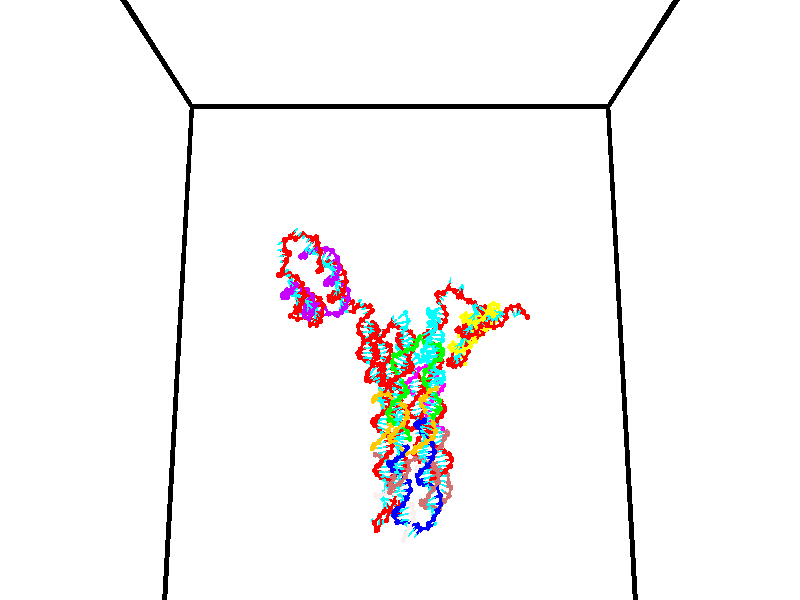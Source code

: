 // switches for output
#declare DRAW_BASES = 1; // possible values are 0, 1; only relevant for DNA ribbons
#declare DRAW_BASES_TYPE = 3; // possible values are 1, 2, 3; only relevant for DNA ribbons
#declare DRAW_FOG = 0; // set to 1 to enable fog

#include "colors.inc"

#include "transforms.inc"
background { rgb <1, 1, 1>}

#default {
   normal{
       ripples 0.25
       frequency 0.20
       turbulence 0.2
       lambda 5
   }
	finish {
		phong 0.1
		phong_size 40.
	}
}

// original window dimensions: 1024x640


// camera settings

camera {
	sky <0, 0.179814, -0.983701>
	up <0, 0.179814, -0.983701>
	right 1.6 * <1, 0, 0>
	location <35, 94.9851, 44.8844>
	look_at <35, 29.7336, 32.9568>
	direction <0, -65.2515, -11.9276>
	angle 67.0682
}


# declare cpy_camera_pos = <35, 94.9851, 44.8844>;
# if (DRAW_FOG = 1)
fog {
	fog_type 2
	up vnormalize(cpy_camera_pos)
	color rgbt<1,1,1,0.3>
	distance 1e-5
	fog_alt 3e-3
	fog_offset 56
}
# end


// LIGHTS

# declare lum = 6;
global_settings {
	ambient_light rgb lum * <0.05, 0.05, 0.05>
	max_trace_level 15
}# declare cpy_direct_light_amount = 0.25;
light_source
{	1000 * <-1, -1.16352, -0.803886>,
	rgb lum * cpy_direct_light_amount
	parallel
}

light_source
{	1000 * <1, 1.16352, 0.803886>,
	rgb lum * cpy_direct_light_amount
	parallel
}

// strand 0

// nucleotide -1

// particle -1
sphere {
	<23.991625, 35.217262, 35.304543> 0.250000
	pigment { color rgbt <1,0,0,0> }
	no_shadow
}
cylinder {
	<24.279476, 35.124302, 35.042816>,  <24.452187, 35.068527, 34.885780>, 0.100000
	pigment { color rgbt <1,0,0,0> }
	no_shadow
}
cylinder {
	<24.279476, 35.124302, 35.042816>,  <23.991625, 35.217262, 35.304543>, 0.100000
	pigment { color rgbt <1,0,0,0> }
	no_shadow
}

// particle -1
sphere {
	<24.279476, 35.124302, 35.042816> 0.100000
	pigment { color rgbt <1,0,0,0> }
	no_shadow
}
sphere {
	0, 1
	scale<0.080000,0.200000,0.300000>
	matrix <0.603722, 0.674922, 0.424264,
		0.343010, -0.700335, 0.625999,
		0.719628, -0.232403, -0.654312,
		24.495365, 35.054581, 34.846523>
	pigment { color rgbt <0,1,1,0> }
	no_shadow
}
cylinder {
	<24.740812, 35.166279, 35.582508>,  <23.991625, 35.217262, 35.304543>, 0.130000
	pigment { color rgbt <1,0,0,0> }
	no_shadow
}

// nucleotide -1

// particle -1
sphere {
	<24.740812, 35.166279, 35.582508> 0.250000
	pigment { color rgbt <1,0,0,0> }
	no_shadow
}
cylinder {
	<24.750961, 35.293495, 35.203411>,  <24.757051, 35.369823, 34.975952>, 0.100000
	pigment { color rgbt <1,0,0,0> }
	no_shadow
}
cylinder {
	<24.750961, 35.293495, 35.203411>,  <24.740812, 35.166279, 35.582508>, 0.100000
	pigment { color rgbt <1,0,0,0> }
	no_shadow
}

// particle -1
sphere {
	<24.750961, 35.293495, 35.203411> 0.100000
	pigment { color rgbt <1,0,0,0> }
	no_shadow
}
sphere {
	0, 1
	scale<0.080000,0.200000,0.300000>
	matrix <0.512796, 0.809671, 0.285435,
		0.858135, -0.493239, -0.142544,
		0.025374, 0.318038, -0.947738,
		24.758574, 35.388908, 34.919090>
	pigment { color rgbt <0,1,1,0> }
	no_shadow
}
cylinder {
	<25.505817, 35.282833, 35.433102>,  <24.740812, 35.166279, 35.582508>, 0.130000
	pigment { color rgbt <1,0,0,0> }
	no_shadow
}

// nucleotide -1

// particle -1
sphere {
	<25.505817, 35.282833, 35.433102> 0.250000
	pigment { color rgbt <1,0,0,0> }
	no_shadow
}
cylinder {
	<25.226551, 35.491699, 35.237179>,  <25.058990, 35.617020, 35.119625>, 0.100000
	pigment { color rgbt <1,0,0,0> }
	no_shadow
}
cylinder {
	<25.226551, 35.491699, 35.237179>,  <25.505817, 35.282833, 35.433102>, 0.100000
	pigment { color rgbt <1,0,0,0> }
	no_shadow
}

// particle -1
sphere {
	<25.226551, 35.491699, 35.237179> 0.100000
	pigment { color rgbt <1,0,0,0> }
	no_shadow
}
sphere {
	0, 1
	scale<0.080000,0.200000,0.300000>
	matrix <0.537814, 0.834101, 0.122603,
		0.472564, -0.177827, -0.863169,
		-0.698168, 0.522162, -0.489804,
		25.017101, 35.648350, 35.090237>
	pigment { color rgbt <0,1,1,0> }
	no_shadow
}
cylinder {
	<25.836008, 35.597660, 34.827045>,  <25.505817, 35.282833, 35.433102>, 0.130000
	pigment { color rgbt <1,0,0,0> }
	no_shadow
}

// nucleotide -1

// particle -1
sphere {
	<25.836008, 35.597660, 34.827045> 0.250000
	pigment { color rgbt <1,0,0,0> }
	no_shadow
}
cylinder {
	<25.531078, 35.775272, 35.015385>,  <25.348122, 35.881840, 35.128387>, 0.100000
	pigment { color rgbt <1,0,0,0> }
	no_shadow
}
cylinder {
	<25.531078, 35.775272, 35.015385>,  <25.836008, 35.597660, 34.827045>, 0.100000
	pigment { color rgbt <1,0,0,0> }
	no_shadow
}

// particle -1
sphere {
	<25.531078, 35.775272, 35.015385> 0.100000
	pigment { color rgbt <1,0,0,0> }
	no_shadow
}
sphere {
	0, 1
	scale<0.080000,0.200000,0.300000>
	matrix <0.584619, 0.784547, 0.206655,
		-0.277643, 0.432805, -0.857668,
		-0.762322, 0.444033, 0.470850,
		25.302382, 35.908482, 35.156639>
	pigment { color rgbt <0,1,1,0> }
	no_shadow
}
cylinder {
	<26.503658, 35.522324, 35.010250>,  <25.836008, 35.597660, 34.827045>, 0.130000
	pigment { color rgbt <1,0,0,0> }
	no_shadow
}

// nucleotide -1

// particle -1
sphere {
	<26.503658, 35.522324, 35.010250> 0.250000
	pigment { color rgbt <1,0,0,0> }
	no_shadow
}
cylinder {
	<26.615828, 35.488422, 35.392700>,  <26.683130, 35.468082, 35.622169>, 0.100000
	pigment { color rgbt <1,0,0,0> }
	no_shadow
}
cylinder {
	<26.615828, 35.488422, 35.392700>,  <26.503658, 35.522324, 35.010250>, 0.100000
	pigment { color rgbt <1,0,0,0> }
	no_shadow
}

// particle -1
sphere {
	<26.615828, 35.488422, 35.392700> 0.100000
	pigment { color rgbt <1,0,0,0> }
	no_shadow
}
sphere {
	0, 1
	scale<0.080000,0.200000,0.300000>
	matrix <0.043232, 0.996199, 0.075622,
		-0.958902, 0.020129, 0.283023,
		0.280425, -0.084749, 0.956127,
		26.699955, 35.462997, 35.679539>
	pigment { color rgbt <0,1,1,0> }
	no_shadow
}
cylinder {
	<26.019449, 35.839985, 35.629368>,  <26.503658, 35.522324, 35.010250>, 0.130000
	pigment { color rgbt <1,0,0,0> }
	no_shadow
}

// nucleotide -1

// particle -1
sphere {
	<26.019449, 35.839985, 35.629368> 0.250000
	pigment { color rgbt <1,0,0,0> }
	no_shadow
}
cylinder {
	<26.416229, 35.850395, 35.678947>,  <26.654297, 35.856640, 35.708694>, 0.100000
	pigment { color rgbt <1,0,0,0> }
	no_shadow
}
cylinder {
	<26.416229, 35.850395, 35.678947>,  <26.019449, 35.839985, 35.629368>, 0.100000
	pigment { color rgbt <1,0,0,0> }
	no_shadow
}

// particle -1
sphere {
	<26.416229, 35.850395, 35.678947> 0.100000
	pigment { color rgbt <1,0,0,0> }
	no_shadow
}
sphere {
	0, 1
	scale<0.080000,0.200000,0.300000>
	matrix <-0.009266, 0.990952, -0.133893,
		-0.126308, 0.131667, 0.983214,
		0.991948, 0.026022, 0.123945,
		26.713814, 35.858200, 35.716129>
	pigment { color rgbt <0,1,1,0> }
	no_shadow
}
cylinder {
	<26.193945, 36.381798, 36.219078>,  <26.019449, 35.839985, 35.629368>, 0.130000
	pigment { color rgbt <1,0,0,0> }
	no_shadow
}

// nucleotide -1

// particle -1
sphere {
	<26.193945, 36.381798, 36.219078> 0.250000
	pigment { color rgbt <1,0,0,0> }
	no_shadow
}
cylinder {
	<26.480642, 36.320396, 35.946987>,  <26.652660, 36.283554, 35.783733>, 0.100000
	pigment { color rgbt <1,0,0,0> }
	no_shadow
}
cylinder {
	<26.480642, 36.320396, 35.946987>,  <26.193945, 36.381798, 36.219078>, 0.100000
	pigment { color rgbt <1,0,0,0> }
	no_shadow
}

// particle -1
sphere {
	<26.480642, 36.320396, 35.946987> 0.100000
	pigment { color rgbt <1,0,0,0> }
	no_shadow
}
sphere {
	0, 1
	scale<0.080000,0.200000,0.300000>
	matrix <-0.035009, 0.966320, -0.254951,
		0.696455, 0.206550, 0.687231,
		0.716746, -0.153503, -0.680230,
		26.695665, 36.274345, 35.742920>
	pigment { color rgbt <0,1,1,0> }
	no_shadow
}
cylinder {
	<26.898983, 36.851547, 36.312405>,  <26.193945, 36.381798, 36.219078>, 0.130000
	pigment { color rgbt <1,0,0,0> }
	no_shadow
}

// nucleotide -1

// particle -1
sphere {
	<26.898983, 36.851547, 36.312405> 0.250000
	pigment { color rgbt <1,0,0,0> }
	no_shadow
}
cylinder {
	<26.854923, 36.761139, 35.925255>,  <26.828487, 36.706894, 35.692966>, 0.100000
	pigment { color rgbt <1,0,0,0> }
	no_shadow
}
cylinder {
	<26.854923, 36.761139, 35.925255>,  <26.898983, 36.851547, 36.312405>, 0.100000
	pigment { color rgbt <1,0,0,0> }
	no_shadow
}

// particle -1
sphere {
	<26.854923, 36.761139, 35.925255> 0.100000
	pigment { color rgbt <1,0,0,0> }
	no_shadow
}
sphere {
	0, 1
	scale<0.080000,0.200000,0.300000>
	matrix <0.062791, 0.970274, -0.233723,
		0.991930, -0.086518, -0.092684,
		-0.110150, -0.226017, -0.967876,
		26.821878, 36.693333, 35.634892>
	pigment { color rgbt <0,1,1,0> }
	no_shadow
}
cylinder {
	<27.329380, 37.227413, 36.031990>,  <26.898983, 36.851547, 36.312405>, 0.130000
	pigment { color rgbt <1,0,0,0> }
	no_shadow
}

// nucleotide -1

// particle -1
sphere {
	<27.329380, 37.227413, 36.031990> 0.250000
	pigment { color rgbt <1,0,0,0> }
	no_shadow
}
cylinder {
	<27.075918, 37.165565, 35.728786>,  <26.923841, 37.128456, 35.546864>, 0.100000
	pigment { color rgbt <1,0,0,0> }
	no_shadow
}
cylinder {
	<27.075918, 37.165565, 35.728786>,  <27.329380, 37.227413, 36.031990>, 0.100000
	pigment { color rgbt <1,0,0,0> }
	no_shadow
}

// particle -1
sphere {
	<27.075918, 37.165565, 35.728786> 0.100000
	pigment { color rgbt <1,0,0,0> }
	no_shadow
}
sphere {
	0, 1
	scale<0.080000,0.200000,0.300000>
	matrix <0.116122, 0.949712, -0.290797,
		0.764850, -0.272286, -0.583835,
		-0.633656, -0.154620, -0.758006,
		26.885822, 37.119179, 35.501385>
	pigment { color rgbt <0,1,1,0> }
	no_shadow
}
cylinder {
	<27.483774, 37.777843, 35.627377>,  <27.329380, 37.227413, 36.031990>, 0.130000
	pigment { color rgbt <1,0,0,0> }
	no_shadow
}

// nucleotide -1

// particle -1
sphere {
	<27.483774, 37.777843, 35.627377> 0.250000
	pigment { color rgbt <1,0,0,0> }
	no_shadow
}
cylinder {
	<27.158209, 37.631653, 35.446724>,  <26.962870, 37.543938, 35.338333>, 0.100000
	pigment { color rgbt <1,0,0,0> }
	no_shadow
}
cylinder {
	<27.158209, 37.631653, 35.446724>,  <27.483774, 37.777843, 35.627377>, 0.100000
	pigment { color rgbt <1,0,0,0> }
	no_shadow
}

// particle -1
sphere {
	<27.158209, 37.631653, 35.446724> 0.100000
	pigment { color rgbt <1,0,0,0> }
	no_shadow
}
sphere {
	0, 1
	scale<0.080000,0.200000,0.300000>
	matrix <-0.126355, 0.870102, -0.476400,
		0.567078, -0.330683, -0.754368,
		-0.813915, -0.365474, -0.451632,
		26.914034, 37.522011, 35.311234>
	pigment { color rgbt <0,1,1,0> }
	no_shadow
}
cylinder {
	<27.599007, 37.876678, 34.858070>,  <27.483774, 37.777843, 35.627377>, 0.130000
	pigment { color rgbt <1,0,0,0> }
	no_shadow
}

// nucleotide -1

// particle -1
sphere {
	<27.599007, 37.876678, 34.858070> 0.250000
	pigment { color rgbt <1,0,0,0> }
	no_shadow
}
cylinder {
	<27.212509, 37.849960, 34.957600>,  <26.980612, 37.833927, 35.017319>, 0.100000
	pigment { color rgbt <1,0,0,0> }
	no_shadow
}
cylinder {
	<27.212509, 37.849960, 34.957600>,  <27.599007, 37.876678, 34.858070>, 0.100000
	pigment { color rgbt <1,0,0,0> }
	no_shadow
}

// particle -1
sphere {
	<27.212509, 37.849960, 34.957600> 0.100000
	pigment { color rgbt <1,0,0,0> }
	no_shadow
}
sphere {
	0, 1
	scale<0.080000,0.200000,0.300000>
	matrix <-0.149436, 0.932051, -0.330077,
		-0.209869, -0.356117, -0.910569,
		-0.966242, -0.066799, 0.248825,
		26.922636, 37.829922, 35.032246>
	pigment { color rgbt <0,1,1,0> }
	no_shadow
}
cylinder {
	<27.358101, 38.349808, 34.445885>,  <27.599007, 37.876678, 34.858070>, 0.130000
	pigment { color rgbt <1,0,0,0> }
	no_shadow
}

// nucleotide -1

// particle -1
sphere {
	<27.358101, 38.349808, 34.445885> 0.250000
	pigment { color rgbt <1,0,0,0> }
	no_shadow
}
cylinder {
	<27.027891, 38.244331, 34.645477>,  <26.829765, 38.181046, 34.765232>, 0.100000
	pigment { color rgbt <1,0,0,0> }
	no_shadow
}
cylinder {
	<27.027891, 38.244331, 34.645477>,  <27.358101, 38.349808, 34.445885>, 0.100000
	pigment { color rgbt <1,0,0,0> }
	no_shadow
}

// particle -1
sphere {
	<27.027891, 38.244331, 34.645477> 0.100000
	pigment { color rgbt <1,0,0,0> }
	no_shadow
}
sphere {
	0, 1
	scale<0.080000,0.200000,0.300000>
	matrix <-0.396195, 0.900422, -0.179639,
		-0.401923, -0.345989, -0.847791,
		-0.825523, -0.263690, 0.498979,
		26.780235, 38.165226, 34.795170>
	pigment { color rgbt <0,1,1,0> }
	no_shadow
}
cylinder {
	<26.633333, 38.354733, 34.111485>,  <27.358101, 38.349808, 34.445885>, 0.130000
	pigment { color rgbt <1,0,0,0> }
	no_shadow
}

// nucleotide -1

// particle -1
sphere {
	<26.633333, 38.354733, 34.111485> 0.250000
	pigment { color rgbt <1,0,0,0> }
	no_shadow
}
cylinder {
	<26.552631, 38.397545, 34.500912>,  <26.504210, 38.423233, 34.734570>, 0.100000
	pigment { color rgbt <1,0,0,0> }
	no_shadow
}
cylinder {
	<26.552631, 38.397545, 34.500912>,  <26.633333, 38.354733, 34.111485>, 0.100000
	pigment { color rgbt <1,0,0,0> }
	no_shadow
}

// particle -1
sphere {
	<26.552631, 38.397545, 34.500912> 0.100000
	pigment { color rgbt <1,0,0,0> }
	no_shadow
}
sphere {
	0, 1
	scale<0.080000,0.200000,0.300000>
	matrix <-0.484480, 0.852981, -0.194171,
		-0.851219, -0.510850, -0.120240,
		-0.201755, 0.107028, 0.973570,
		26.492105, 38.429653, 34.792984>
	pigment { color rgbt <0,1,1,0> }
	no_shadow
}
cylinder {
	<25.867741, 38.324047, 34.186825>,  <26.633333, 38.354733, 34.111485>, 0.130000
	pigment { color rgbt <1,0,0,0> }
	no_shadow
}

// nucleotide -1

// particle -1
sphere {
	<25.867741, 38.324047, 34.186825> 0.250000
	pigment { color rgbt <1,0,0,0> }
	no_shadow
}
cylinder {
	<26.063705, 38.504448, 34.485241>,  <26.181284, 38.612690, 34.664291>, 0.100000
	pigment { color rgbt <1,0,0,0> }
	no_shadow
}
cylinder {
	<26.063705, 38.504448, 34.485241>,  <25.867741, 38.324047, 34.186825>, 0.100000
	pigment { color rgbt <1,0,0,0> }
	no_shadow
}

// particle -1
sphere {
	<26.063705, 38.504448, 34.485241> 0.100000
	pigment { color rgbt <1,0,0,0> }
	no_shadow
}
sphere {
	0, 1
	scale<0.080000,0.200000,0.300000>
	matrix <-0.678343, 0.734744, 0.001281,
		-0.547574, -0.506701, 0.665895,
		0.489912, 0.451004, 0.746044,
		26.210678, 38.639748, 34.709053>
	pigment { color rgbt <0,1,1,0> }
	no_shadow
}
cylinder {
	<25.338020, 38.595772, 34.610680>,  <25.867741, 38.324047, 34.186825>, 0.130000
	pigment { color rgbt <1,0,0,0> }
	no_shadow
}

// nucleotide -1

// particle -1
sphere {
	<25.338020, 38.595772, 34.610680> 0.250000
	pigment { color rgbt <1,0,0,0> }
	no_shadow
}
cylinder {
	<25.673931, 38.798370, 34.688892>,  <25.875479, 38.919930, 34.735821>, 0.100000
	pigment { color rgbt <1,0,0,0> }
	no_shadow
}
cylinder {
	<25.673931, 38.798370, 34.688892>,  <25.338020, 38.595772, 34.610680>, 0.100000
	pigment { color rgbt <1,0,0,0> }
	no_shadow
}

// particle -1
sphere {
	<25.673931, 38.798370, 34.688892> 0.100000
	pigment { color rgbt <1,0,0,0> }
	no_shadow
}
sphere {
	0, 1
	scale<0.080000,0.200000,0.300000>
	matrix <-0.519166, 0.854519, 0.016224,
		-0.158866, -0.115137, 0.980564,
		0.839779, 0.506498, 0.195529,
		25.925865, 38.950321, 34.747551>
	pigment { color rgbt <0,1,1,0> }
	no_shadow
}
cylinder {
	<25.213278, 38.948223, 35.196072>,  <25.338020, 38.595772, 34.610680>, 0.130000
	pigment { color rgbt <1,0,0,0> }
	no_shadow
}

// nucleotide -1

// particle -1
sphere {
	<25.213278, 38.948223, 35.196072> 0.250000
	pigment { color rgbt <1,0,0,0> }
	no_shadow
}
cylinder {
	<25.533514, 39.159466, 35.082829>,  <25.725657, 39.286213, 35.014881>, 0.100000
	pigment { color rgbt <1,0,0,0> }
	no_shadow
}
cylinder {
	<25.533514, 39.159466, 35.082829>,  <25.213278, 38.948223, 35.196072>, 0.100000
	pigment { color rgbt <1,0,0,0> }
	no_shadow
}

// particle -1
sphere {
	<25.533514, 39.159466, 35.082829> 0.100000
	pigment { color rgbt <1,0,0,0> }
	no_shadow
}
sphere {
	0, 1
	scale<0.080000,0.200000,0.300000>
	matrix <-0.467022, 0.845959, 0.257379,
		0.375424, -0.073837, 0.923907,
		0.800592, 0.528111, -0.283110,
		25.773691, 39.317898, 34.997894>
	pigment { color rgbt <0,1,1,0> }
	no_shadow
}
cylinder {
	<25.290415, 39.538944, 35.671970>,  <25.213278, 38.948223, 35.196072>, 0.130000
	pigment { color rgbt <1,0,0,0> }
	no_shadow
}

// nucleotide -1

// particle -1
sphere {
	<25.290415, 39.538944, 35.671970> 0.250000
	pigment { color rgbt <1,0,0,0> }
	no_shadow
}
cylinder {
	<25.496813, 39.623413, 35.339909>,  <25.620651, 39.674095, 35.140671>, 0.100000
	pigment { color rgbt <1,0,0,0> }
	no_shadow
}
cylinder {
	<25.496813, 39.623413, 35.339909>,  <25.290415, 39.538944, 35.671970>, 0.100000
	pigment { color rgbt <1,0,0,0> }
	no_shadow
}

// particle -1
sphere {
	<25.496813, 39.623413, 35.339909> 0.100000
	pigment { color rgbt <1,0,0,0> }
	no_shadow
}
sphere {
	0, 1
	scale<0.080000,0.200000,0.300000>
	matrix <-0.213636, 0.970237, 0.114018,
		0.829523, 0.118519, 0.545752,
		0.515995, 0.211173, -0.830154,
		25.651611, 39.686764, 35.090862>
	pigment { color rgbt <0,1,1,0> }
	no_shadow
}
cylinder {
	<25.483595, 40.198105, 35.800274>,  <25.290415, 39.538944, 35.671970>, 0.130000
	pigment { color rgbt <1,0,0,0> }
	no_shadow
}

// nucleotide -1

// particle -1
sphere {
	<25.483595, 40.198105, 35.800274> 0.250000
	pigment { color rgbt <1,0,0,0> }
	no_shadow
}
cylinder {
	<25.550293, 40.153370, 35.408421>,  <25.590311, 40.126530, 35.173309>, 0.100000
	pigment { color rgbt <1,0,0,0> }
	no_shadow
}
cylinder {
	<25.550293, 40.153370, 35.408421>,  <25.483595, 40.198105, 35.800274>, 0.100000
	pigment { color rgbt <1,0,0,0> }
	no_shadow
}

// particle -1
sphere {
	<25.550293, 40.153370, 35.408421> 0.100000
	pigment { color rgbt <1,0,0,0> }
	no_shadow
}
sphere {
	0, 1
	scale<0.080000,0.200000,0.300000>
	matrix <-0.313384, 0.936016, -0.160203,
		0.934873, 0.333715, 0.121025,
		0.166744, -0.111842, -0.979637,
		25.600317, 40.119816, 35.114529>
	pigment { color rgbt <0,1,1,0> }
	no_shadow
}
cylinder {
	<25.839590, 40.855488, 35.739910>,  <25.483595, 40.198105, 35.800274>, 0.130000
	pigment { color rgbt <1,0,0,0> }
	no_shadow
}

// nucleotide -1

// particle -1
sphere {
	<25.839590, 40.855488, 35.739910> 0.250000
	pigment { color rgbt <1,0,0,0> }
	no_shadow
}
cylinder {
	<25.778694, 40.707211, 35.373432>,  <25.742157, 40.618244, 35.153545>, 0.100000
	pigment { color rgbt <1,0,0,0> }
	no_shadow
}
cylinder {
	<25.778694, 40.707211, 35.373432>,  <25.839590, 40.855488, 35.739910>, 0.100000
	pigment { color rgbt <1,0,0,0> }
	no_shadow
}

// particle -1
sphere {
	<25.778694, 40.707211, 35.373432> 0.100000
	pigment { color rgbt <1,0,0,0> }
	no_shadow
}
sphere {
	0, 1
	scale<0.080000,0.200000,0.300000>
	matrix <-0.149800, 0.924943, -0.349343,
		0.976926, 0.084063, -0.196341,
		-0.152238, -0.370694, -0.916193,
		25.733023, 40.596001, 35.098576>
	pigment { color rgbt <0,1,1,0> }
	no_shadow
}
cylinder {
	<26.164917, 41.262760, 35.230141>,  <25.839590, 40.855488, 35.739910>, 0.130000
	pigment { color rgbt <1,0,0,0> }
	no_shadow
}

// nucleotide -1

// particle -1
sphere {
	<26.164917, 41.262760, 35.230141> 0.250000
	pigment { color rgbt <1,0,0,0> }
	no_shadow
}
cylinder {
	<25.866821, 41.098507, 35.019997>,  <25.687963, 40.999954, 34.893909>, 0.100000
	pigment { color rgbt <1,0,0,0> }
	no_shadow
}
cylinder {
	<25.866821, 41.098507, 35.019997>,  <26.164917, 41.262760, 35.230141>, 0.100000
	pigment { color rgbt <1,0,0,0> }
	no_shadow
}

// particle -1
sphere {
	<25.866821, 41.098507, 35.019997> 0.100000
	pigment { color rgbt <1,0,0,0> }
	no_shadow
}
sphere {
	0, 1
	scale<0.080000,0.200000,0.300000>
	matrix <-0.153587, 0.872407, -0.464023,
		0.648869, -0.265120, -0.713219,
		-0.745239, -0.410631, -0.525359,
		25.643250, 40.975319, 34.862389>
	pigment { color rgbt <0,1,1,0> }
	no_shadow
}
cylinder {
	<26.372904, 41.380993, 34.587906>,  <26.164917, 41.262760, 35.230141>, 0.130000
	pigment { color rgbt <1,0,0,0> }
	no_shadow
}

// nucleotide -1

// particle -1
sphere {
	<26.372904, 41.380993, 34.587906> 0.250000
	pigment { color rgbt <1,0,0,0> }
	no_shadow
}
cylinder {
	<25.977602, 41.321495, 34.573875>,  <25.740421, 41.285797, 34.565456>, 0.100000
	pigment { color rgbt <1,0,0,0> }
	no_shadow
}
cylinder {
	<25.977602, 41.321495, 34.573875>,  <26.372904, 41.380993, 34.587906>, 0.100000
	pigment { color rgbt <1,0,0,0> }
	no_shadow
}

// particle -1
sphere {
	<25.977602, 41.321495, 34.573875> 0.100000
	pigment { color rgbt <1,0,0,0> }
	no_shadow
}
sphere {
	0, 1
	scale<0.080000,0.200000,0.300000>
	matrix <-0.117292, 0.885357, -0.449873,
		0.097971, -0.440474, -0.892404,
		-0.988253, -0.148747, -0.035075,
		25.681126, 41.276871, 34.563354>
	pigment { color rgbt <0,1,1,0> }
	no_shadow
}
cylinder {
	<26.133127, 41.333305, 33.874550>,  <26.372904, 41.380993, 34.587906>, 0.130000
	pigment { color rgbt <1,0,0,0> }
	no_shadow
}

// nucleotide -1

// particle -1
sphere {
	<26.133127, 41.333305, 33.874550> 0.250000
	pigment { color rgbt <1,0,0,0> }
	no_shadow
}
cylinder {
	<25.823921, 41.453960, 34.097786>,  <25.638397, 41.526352, 34.231728>, 0.100000
	pigment { color rgbt <1,0,0,0> }
	no_shadow
}
cylinder {
	<25.823921, 41.453960, 34.097786>,  <26.133127, 41.333305, 33.874550>, 0.100000
	pigment { color rgbt <1,0,0,0> }
	no_shadow
}

// particle -1
sphere {
	<25.823921, 41.453960, 34.097786> 0.100000
	pigment { color rgbt <1,0,0,0> }
	no_shadow
}
sphere {
	0, 1
	scale<0.080000,0.200000,0.300000>
	matrix <-0.183416, 0.735890, -0.651785,
		-0.607294, -0.606203, -0.513529,
		-0.773015, 0.301636, 0.558089,
		25.592016, 41.544453, 34.265213>
	pigment { color rgbt <0,1,1,0> }
	no_shadow
}
cylinder {
	<25.650433, 41.523396, 33.382504>,  <26.133127, 41.333305, 33.874550>, 0.130000
	pigment { color rgbt <1,0,0,0> }
	no_shadow
}

// nucleotide -1

// particle -1
sphere {
	<25.650433, 41.523396, 33.382504> 0.250000
	pigment { color rgbt <1,0,0,0> }
	no_shadow
}
cylinder {
	<25.564688, 41.718540, 33.720978>,  <25.513241, 41.835629, 33.924065>, 0.100000
	pigment { color rgbt <1,0,0,0> }
	no_shadow
}
cylinder {
	<25.564688, 41.718540, 33.720978>,  <25.650433, 41.523396, 33.382504>, 0.100000
	pigment { color rgbt <1,0,0,0> }
	no_shadow
}

// particle -1
sphere {
	<25.564688, 41.718540, 33.720978> 0.100000
	pigment { color rgbt <1,0,0,0> }
	no_shadow
}
sphere {
	0, 1
	scale<0.080000,0.200000,0.300000>
	matrix <-0.274852, 0.801193, -0.531550,
		-0.937286, -0.346522, -0.037657,
		-0.214364, 0.487864, 0.846189,
		25.500378, 41.864899, 33.974834>
	pigment { color rgbt <0,1,1,0> }
	no_shadow
}
cylinder {
	<25.017729, 41.709686, 33.189114>,  <25.650433, 41.523396, 33.382504>, 0.130000
	pigment { color rgbt <1,0,0,0> }
	no_shadow
}

// nucleotide -1

// particle -1
sphere {
	<25.017729, 41.709686, 33.189114> 0.250000
	pigment { color rgbt <1,0,0,0> }
	no_shadow
}
cylinder {
	<25.133148, 41.944401, 33.491749>,  <25.202400, 42.085228, 33.673328>, 0.100000
	pigment { color rgbt <1,0,0,0> }
	no_shadow
}
cylinder {
	<25.133148, 41.944401, 33.491749>,  <25.017729, 41.709686, 33.189114>, 0.100000
	pigment { color rgbt <1,0,0,0> }
	no_shadow
}

// particle -1
sphere {
	<25.133148, 41.944401, 33.491749> 0.100000
	pigment { color rgbt <1,0,0,0> }
	no_shadow
}
sphere {
	0, 1
	scale<0.080000,0.200000,0.300000>
	matrix <-0.226179, 0.809607, -0.541646,
		-0.930367, -0.014833, 0.366330,
		0.288549, 0.586786, 0.756586,
		25.219713, 42.120438, 33.718723>
	pigment { color rgbt <0,1,1,0> }
	no_shadow
}
cylinder {
	<24.355709, 42.225277, 33.311260>,  <25.017729, 41.709686, 33.189114>, 0.130000
	pigment { color rgbt <1,0,0,0> }
	no_shadow
}

// nucleotide -1

// particle -1
sphere {
	<24.355709, 42.225277, 33.311260> 0.250000
	pigment { color rgbt <1,0,0,0> }
	no_shadow
}
cylinder {
	<24.735565, 42.337933, 33.366192>,  <24.963480, 42.405525, 33.399151>, 0.100000
	pigment { color rgbt <1,0,0,0> }
	no_shadow
}
cylinder {
	<24.735565, 42.337933, 33.366192>,  <24.355709, 42.225277, 33.311260>, 0.100000
	pigment { color rgbt <1,0,0,0> }
	no_shadow
}

// particle -1
sphere {
	<24.735565, 42.337933, 33.366192> 0.100000
	pigment { color rgbt <1,0,0,0> }
	no_shadow
}
sphere {
	0, 1
	scale<0.080000,0.200000,0.300000>
	matrix <-0.085498, 0.654548, -0.751170,
		-0.301449, 0.701601, 0.645666,
		0.949641, 0.281643, 0.137327,
		25.020458, 42.422424, 33.407391>
	pigment { color rgbt <0,1,1,0> }
	no_shadow
}
cylinder {
	<24.337677, 42.993771, 33.517998>,  <24.355709, 42.225277, 33.311260>, 0.130000
	pigment { color rgbt <1,0,0,0> }
	no_shadow
}

// nucleotide -1

// particle -1
sphere {
	<24.337677, 42.993771, 33.517998> 0.250000
	pigment { color rgbt <1,0,0,0> }
	no_shadow
}
cylinder {
	<24.661043, 42.862206, 33.322739>,  <24.855062, 42.783268, 33.205585>, 0.100000
	pigment { color rgbt <1,0,0,0> }
	no_shadow
}
cylinder {
	<24.661043, 42.862206, 33.322739>,  <24.337677, 42.993771, 33.517998>, 0.100000
	pigment { color rgbt <1,0,0,0> }
	no_shadow
}

// particle -1
sphere {
	<24.661043, 42.862206, 33.322739> 0.100000
	pigment { color rgbt <1,0,0,0> }
	no_shadow
}
sphere {
	0, 1
	scale<0.080000,0.200000,0.300000>
	matrix <-0.222158, 0.597482, -0.770494,
		0.545080, 0.731323, 0.409943,
		0.808414, -0.328909, -0.488145,
		24.903568, 42.763535, 33.176296>
	pigment { color rgbt <0,1,1,0> }
	no_shadow
}
cylinder {
	<24.745625, 43.558552, 33.273170>,  <24.337677, 42.993771, 33.517998>, 0.130000
	pigment { color rgbt <1,0,0,0> }
	no_shadow
}

// nucleotide -1

// particle -1
sphere {
	<24.745625, 43.558552, 33.273170> 0.250000
	pigment { color rgbt <1,0,0,0> }
	no_shadow
}
cylinder {
	<24.774355, 43.236496, 33.037682>,  <24.791594, 43.043262, 32.896389>, 0.100000
	pigment { color rgbt <1,0,0,0> }
	no_shadow
}
cylinder {
	<24.774355, 43.236496, 33.037682>,  <24.745625, 43.558552, 33.273170>, 0.100000
	pigment { color rgbt <1,0,0,0> }
	no_shadow
}

// particle -1
sphere {
	<24.774355, 43.236496, 33.037682> 0.100000
	pigment { color rgbt <1,0,0,0> }
	no_shadow
}
sphere {
	0, 1
	scale<0.080000,0.200000,0.300000>
	matrix <-0.256901, 0.555398, -0.790908,
		0.963765, 0.208051, -0.166949,
		0.071826, -0.805139, -0.588721,
		24.795902, 42.994953, 32.861065>
	pigment { color rgbt <0,1,1,0> }
	no_shadow
}
cylinder {
	<25.118286, 43.799633, 32.611839>,  <24.745625, 43.558552, 33.273170>, 0.130000
	pigment { color rgbt <1,0,0,0> }
	no_shadow
}

// nucleotide -1

// particle -1
sphere {
	<25.118286, 43.799633, 32.611839> 0.250000
	pigment { color rgbt <1,0,0,0> }
	no_shadow
}
cylinder {
	<24.837971, 43.516010, 32.580532>,  <24.669781, 43.345837, 32.561749>, 0.100000
	pigment { color rgbt <1,0,0,0> }
	no_shadow
}
cylinder {
	<24.837971, 43.516010, 32.580532>,  <25.118286, 43.799633, 32.611839>, 0.100000
	pigment { color rgbt <1,0,0,0> }
	no_shadow
}

// particle -1
sphere {
	<24.837971, 43.516010, 32.580532> 0.100000
	pigment { color rgbt <1,0,0,0> }
	no_shadow
}
sphere {
	0, 1
	scale<0.080000,0.200000,0.300000>
	matrix <-0.284487, 0.378401, -0.880841,
		0.654187, -0.595017, -0.466898,
		-0.700790, -0.709061, -0.078270,
		24.627733, 43.303291, 32.557053>
	pigment { color rgbt <0,1,1,0> }
	no_shadow
}
cylinder {
	<25.288048, 43.395313, 31.980095>,  <25.118286, 43.799633, 32.611839>, 0.130000
	pigment { color rgbt <1,0,0,0> }
	no_shadow
}

// nucleotide -1

// particle -1
sphere {
	<25.288048, 43.395313, 31.980095> 0.250000
	pigment { color rgbt <1,0,0,0> }
	no_shadow
}
cylinder {
	<24.906839, 43.425919, 32.097328>,  <24.678114, 43.444283, 32.167667>, 0.100000
	pigment { color rgbt <1,0,0,0> }
	no_shadow
}
cylinder {
	<24.906839, 43.425919, 32.097328>,  <25.288048, 43.395313, 31.980095>, 0.100000
	pigment { color rgbt <1,0,0,0> }
	no_shadow
}

// particle -1
sphere {
	<24.906839, 43.425919, 32.097328> 0.100000
	pigment { color rgbt <1,0,0,0> }
	no_shadow
}
sphere {
	0, 1
	scale<0.080000,0.200000,0.300000>
	matrix <-0.252892, 0.331596, -0.908895,
		-0.166730, -0.940313, -0.296668,
		-0.953020, 0.076515, 0.293085,
		24.620934, 43.448872, 32.185253>
	pigment { color rgbt <0,1,1,0> }
	no_shadow
}
cylinder {
	<24.781485, 42.968506, 31.612827>,  <25.288048, 43.395313, 31.980095>, 0.130000
	pigment { color rgbt <1,0,0,0> }
	no_shadow
}

// nucleotide -1

// particle -1
sphere {
	<24.781485, 42.968506, 31.612827> 0.250000
	pigment { color rgbt <1,0,0,0> }
	no_shadow
}
cylinder {
	<24.591667, 43.306892, 31.710104>,  <24.477776, 43.509926, 31.768471>, 0.100000
	pigment { color rgbt <1,0,0,0> }
	no_shadow
}
cylinder {
	<24.591667, 43.306892, 31.710104>,  <24.781485, 42.968506, 31.612827>, 0.100000
	pigment { color rgbt <1,0,0,0> }
	no_shadow
}

// particle -1
sphere {
	<24.591667, 43.306892, 31.710104> 0.100000
	pigment { color rgbt <1,0,0,0> }
	no_shadow
}
sphere {
	0, 1
	scale<0.080000,0.200000,0.300000>
	matrix <-0.095941, 0.224927, -0.969641,
		-0.874987, -0.483471, -0.025575,
		-0.474546, 0.845969, 0.243193,
		24.449303, 43.560684, 31.783062>
	pigment { color rgbt <0,1,1,0> }
	no_shadow
}
cylinder {
	<24.806412, 43.177551, 30.933838>,  <24.781485, 42.968506, 31.612827>, 0.130000
	pigment { color rgbt <1,0,0,0> }
	no_shadow
}

// nucleotide -1

// particle -1
sphere {
	<24.806412, 43.177551, 30.933838> 0.250000
	pigment { color rgbt <1,0,0,0> }
	no_shadow
}
cylinder {
	<24.615990, 43.458176, 31.145945>,  <24.501736, 43.626549, 31.273209>, 0.100000
	pigment { color rgbt <1,0,0,0> }
	no_shadow
}
cylinder {
	<24.615990, 43.458176, 31.145945>,  <24.806412, 43.177551, 30.933838>, 0.100000
	pigment { color rgbt <1,0,0,0> }
	no_shadow
}

// particle -1
sphere {
	<24.615990, 43.458176, 31.145945> 0.100000
	pigment { color rgbt <1,0,0,0> }
	no_shadow
}
sphere {
	0, 1
	scale<0.080000,0.200000,0.300000>
	matrix <-0.283724, 0.448206, -0.847710,
		-0.832389, -0.554006, -0.014321,
		-0.476055, 0.701562, 0.530267,
		24.473173, 43.668644, 31.305025>
	pigment { color rgbt <0,1,1,0> }
	no_shadow
}
cylinder {
	<25.172974, 42.602112, 30.509201>,  <24.806412, 43.177551, 30.933838>, 0.130000
	pigment { color rgbt <1,0,0,0> }
	no_shadow
}

// nucleotide -1

// particle -1
sphere {
	<25.172974, 42.602112, 30.509201> 0.250000
	pigment { color rgbt <1,0,0,0> }
	no_shadow
}
cylinder {
	<25.428482, 42.540600, 30.207653>,  <25.581787, 42.503693, 30.026724>, 0.100000
	pigment { color rgbt <1,0,0,0> }
	no_shadow
}
cylinder {
	<25.428482, 42.540600, 30.207653>,  <25.172974, 42.602112, 30.509201>, 0.100000
	pigment { color rgbt <1,0,0,0> }
	no_shadow
}

// particle -1
sphere {
	<25.428482, 42.540600, 30.207653> 0.100000
	pigment { color rgbt <1,0,0,0> }
	no_shadow
}
sphere {
	0, 1
	scale<0.080000,0.200000,0.300000>
	matrix <0.690251, -0.318305, 0.649796,
		-0.339890, -0.935431, -0.097173,
		0.638771, -0.153786, -0.753871,
		25.620113, 42.494465, 29.981491>
	pigment { color rgbt <0,1,1,0> }
	no_shadow
}
cylinder {
	<25.527346, 41.875751, 30.462597>,  <25.172974, 42.602112, 30.509201>, 0.130000
	pigment { color rgbt <1,0,0,0> }
	no_shadow
}

// nucleotide -1

// particle -1
sphere {
	<25.527346, 41.875751, 30.462597> 0.250000
	pigment { color rgbt <1,0,0,0> }
	no_shadow
}
cylinder {
	<25.772545, 42.174908, 30.360704>,  <25.919664, 42.354401, 30.299568>, 0.100000
	pigment { color rgbt <1,0,0,0> }
	no_shadow
}
cylinder {
	<25.772545, 42.174908, 30.360704>,  <25.527346, 41.875751, 30.462597>, 0.100000
	pigment { color rgbt <1,0,0,0> }
	no_shadow
}

// particle -1
sphere {
	<25.772545, 42.174908, 30.360704> 0.100000
	pigment { color rgbt <1,0,0,0> }
	no_shadow
}
sphere {
	0, 1
	scale<0.080000,0.200000,0.300000>
	matrix <0.740222, -0.430921, 0.516118,
		0.276232, -0.504937, -0.817762,
		0.612998, 0.747894, -0.254731,
		25.956444, 42.399277, 30.284285>
	pigment { color rgbt <0,1,1,0> }
	no_shadow
}
cylinder {
	<26.152346, 41.673786, 30.073845>,  <25.527346, 41.875751, 30.462597>, 0.130000
	pigment { color rgbt <1,0,0,0> }
	no_shadow
}

// nucleotide -1

// particle -1
sphere {
	<26.152346, 41.673786, 30.073845> 0.250000
	pigment { color rgbt <1,0,0,0> }
	no_shadow
}
cylinder {
	<26.221964, 42.005474, 30.286297>,  <26.263735, 42.204487, 30.413769>, 0.100000
	pigment { color rgbt <1,0,0,0> }
	no_shadow
}
cylinder {
	<26.221964, 42.005474, 30.286297>,  <26.152346, 41.673786, 30.073845>, 0.100000
	pigment { color rgbt <1,0,0,0> }
	no_shadow
}

// particle -1
sphere {
	<26.221964, 42.005474, 30.286297> 0.100000
	pigment { color rgbt <1,0,0,0> }
	no_shadow
}
sphere {
	0, 1
	scale<0.080000,0.200000,0.300000>
	matrix <0.614269, -0.512983, 0.599602,
		0.769664, 0.221901, -0.598647,
		0.174044, 0.829222, 0.531131,
		26.274178, 42.254242, 30.445637>
	pigment { color rgbt <0,1,1,0> }
	no_shadow
}
cylinder {
	<26.836823, 41.531261, 30.317125>,  <26.152346, 41.673786, 30.073845>, 0.130000
	pigment { color rgbt <1,0,0,0> }
	no_shadow
}

// nucleotide -1

// particle -1
sphere {
	<26.836823, 41.531261, 30.317125> 0.250000
	pigment { color rgbt <1,0,0,0> }
	no_shadow
}
cylinder {
	<26.741940, 41.865612, 30.515131>,  <26.685011, 42.066223, 30.633934>, 0.100000
	pigment { color rgbt <1,0,0,0> }
	no_shadow
}
cylinder {
	<26.741940, 41.865612, 30.515131>,  <26.836823, 41.531261, 30.317125>, 0.100000
	pigment { color rgbt <1,0,0,0> }
	no_shadow
}

// particle -1
sphere {
	<26.741940, 41.865612, 30.515131> 0.100000
	pigment { color rgbt <1,0,0,0> }
	no_shadow
}
sphere {
	0, 1
	scale<0.080000,0.200000,0.300000>
	matrix <0.664262, -0.232260, 0.710501,
		0.708865, 0.497353, -0.500150,
		-0.237206, 0.835880, 0.495013,
		26.670778, 42.116375, 30.663635>
	pigment { color rgbt <0,1,1,0> }
	no_shadow
}
cylinder {
	<27.419470, 42.046619, 30.412415>,  <26.836823, 41.531261, 30.317125>, 0.130000
	pigment { color rgbt <1,0,0,0> }
	no_shadow
}

// nucleotide -1

// particle -1
sphere {
	<27.419470, 42.046619, 30.412415> 0.250000
	pigment { color rgbt <1,0,0,0> }
	no_shadow
}
cylinder {
	<27.128445, 41.992821, 30.681505>,  <26.953829, 41.960541, 30.842958>, 0.100000
	pigment { color rgbt <1,0,0,0> }
	no_shadow
}
cylinder {
	<27.128445, 41.992821, 30.681505>,  <27.419470, 42.046619, 30.412415>, 0.100000
	pigment { color rgbt <1,0,0,0> }
	no_shadow
}

// particle -1
sphere {
	<27.128445, 41.992821, 30.681505> 0.100000
	pigment { color rgbt <1,0,0,0> }
	no_shadow
}
sphere {
	0, 1
	scale<0.080000,0.200000,0.300000>
	matrix <0.674914, -0.316198, 0.666715,
		0.123042, 0.939111, 0.320830,
		-0.727565, -0.134499, 0.672725,
		26.910175, 41.952473, 30.883324>
	pigment { color rgbt <0,1,1,0> }
	no_shadow
}
cylinder {
	<27.629562, 42.495361, 30.973112>,  <27.419470, 42.046619, 30.412415>, 0.130000
	pigment { color rgbt <1,0,0,0> }
	no_shadow
}

// nucleotide -1

// particle -1
sphere {
	<27.629562, 42.495361, 30.973112> 0.250000
	pigment { color rgbt <1,0,0,0> }
	no_shadow
}
cylinder {
	<27.379089, 42.211346, 31.101952>,  <27.228806, 42.040936, 31.179255>, 0.100000
	pigment { color rgbt <1,0,0,0> }
	no_shadow
}
cylinder {
	<27.379089, 42.211346, 31.101952>,  <27.629562, 42.495361, 30.973112>, 0.100000
	pigment { color rgbt <1,0,0,0> }
	no_shadow
}

// particle -1
sphere {
	<27.379089, 42.211346, 31.101952> 0.100000
	pigment { color rgbt <1,0,0,0> }
	no_shadow
}
sphere {
	0, 1
	scale<0.080000,0.200000,0.300000>
	matrix <0.722807, -0.373771, 0.581244,
		-0.292313, 0.596779, 0.747267,
		-0.626181, -0.710036, 0.322098,
		27.191235, 41.998337, 31.198582>
	pigment { color rgbt <0,1,1,0> }
	no_shadow
}
cylinder {
	<27.887527, 42.380283, 31.611805>,  <27.629562, 42.495361, 30.973112>, 0.130000
	pigment { color rgbt <1,0,0,0> }
	no_shadow
}

// nucleotide -1

// particle -1
sphere {
	<27.887527, 42.380283, 31.611805> 0.250000
	pigment { color rgbt <1,0,0,0> }
	no_shadow
}
cylinder {
	<27.638077, 42.070126, 31.572096>,  <27.488405, 41.884033, 31.548269>, 0.100000
	pigment { color rgbt <1,0,0,0> }
	no_shadow
}
cylinder {
	<27.638077, 42.070126, 31.572096>,  <27.887527, 42.380283, 31.611805>, 0.100000
	pigment { color rgbt <1,0,0,0> }
	no_shadow
}

// particle -1
sphere {
	<27.638077, 42.070126, 31.572096> 0.100000
	pigment { color rgbt <1,0,0,0> }
	no_shadow
}
sphere {
	0, 1
	scale<0.080000,0.200000,0.300000>
	matrix <0.557422, -0.530125, 0.638943,
		-0.548059, 0.343125, 0.762821,
		-0.623628, -0.775392, -0.099274,
		27.450989, 41.837509, 31.542315>
	pigment { color rgbt <0,1,1,0> }
	no_shadow
}
cylinder {
	<27.726950, 42.062527, 32.308205>,  <27.887527, 42.380283, 31.611805>, 0.130000
	pigment { color rgbt <1,0,0,0> }
	no_shadow
}

// nucleotide -1

// particle -1
sphere {
	<27.726950, 42.062527, 32.308205> 0.250000
	pigment { color rgbt <1,0,0,0> }
	no_shadow
}
cylinder {
	<27.676979, 41.774426, 32.035259>,  <27.646996, 41.601562, 31.871490>, 0.100000
	pigment { color rgbt <1,0,0,0> }
	no_shadow
}
cylinder {
	<27.676979, 41.774426, 32.035259>,  <27.726950, 42.062527, 32.308205>, 0.100000
	pigment { color rgbt <1,0,0,0> }
	no_shadow
}

// particle -1
sphere {
	<27.676979, 41.774426, 32.035259> 0.100000
	pigment { color rgbt <1,0,0,0> }
	no_shadow
}
sphere {
	0, 1
	scale<0.080000,0.200000,0.300000>
	matrix <0.630753, -0.588538, 0.505741,
		-0.765862, -0.367223, 0.527829,
		-0.124928, -0.720257, -0.682366,
		27.639502, 41.558350, 31.830549>
	pigment { color rgbt <0,1,1,0> }
	no_shadow
}
cylinder {
	<27.875719, 41.501141, 32.744144>,  <27.726950, 42.062527, 32.308205>, 0.130000
	pigment { color rgbt <1,0,0,0> }
	no_shadow
}

// nucleotide -1

// particle -1
sphere {
	<27.875719, 41.501141, 32.744144> 0.250000
	pigment { color rgbt <1,0,0,0> }
	no_shadow
}
cylinder {
	<27.864391, 41.326035, 32.384689>,  <27.857594, 41.220970, 32.169014>, 0.100000
	pigment { color rgbt <1,0,0,0> }
	no_shadow
}
cylinder {
	<27.864391, 41.326035, 32.384689>,  <27.875719, 41.501141, 32.744144>, 0.100000
	pigment { color rgbt <1,0,0,0> }
	no_shadow
}

// particle -1
sphere {
	<27.864391, 41.326035, 32.384689> 0.100000
	pigment { color rgbt <1,0,0,0> }
	no_shadow
}
sphere {
	0, 1
	scale<0.080000,0.200000,0.300000>
	matrix <0.287817, -0.864501, 0.412067,
		-0.957267, -0.246974, 0.150481,
		-0.028322, -0.437769, -0.898641,
		27.855894, 41.194702, 32.115097>
	pigment { color rgbt <0,1,1,0> }
	no_shadow
}
cylinder {
	<27.481550, 40.855640, 32.753159>,  <27.875719, 41.501141, 32.744144>, 0.130000
	pigment { color rgbt <1,0,0,0> }
	no_shadow
}

// nucleotide -1

// particle -1
sphere {
	<27.481550, 40.855640, 32.753159> 0.250000
	pigment { color rgbt <1,0,0,0> }
	no_shadow
}
cylinder {
	<27.749529, 40.859406, 32.456219>,  <27.910316, 40.861664, 32.278057>, 0.100000
	pigment { color rgbt <1,0,0,0> }
	no_shadow
}
cylinder {
	<27.749529, 40.859406, 32.456219>,  <27.481550, 40.855640, 32.753159>, 0.100000
	pigment { color rgbt <1,0,0,0> }
	no_shadow
}

// particle -1
sphere {
	<27.749529, 40.859406, 32.456219> 0.100000
	pigment { color rgbt <1,0,0,0> }
	no_shadow
}
sphere {
	0, 1
	scale<0.080000,0.200000,0.300000>
	matrix <0.337195, -0.894689, 0.292970,
		-0.661414, -0.446591, -0.602568,
		0.669949, 0.009409, -0.742348,
		27.950514, 40.862228, 32.233513>
	pigment { color rgbt <0,1,1,0> }
	no_shadow
}
cylinder {
	<27.543787, 40.091522, 32.486660>,  <27.481550, 40.855640, 32.753159>, 0.130000
	pigment { color rgbt <1,0,0,0> }
	no_shadow
}

// nucleotide -1

// particle -1
sphere {
	<27.543787, 40.091522, 32.486660> 0.250000
	pigment { color rgbt <1,0,0,0> }
	no_shadow
}
cylinder {
	<27.875317, 40.238708, 32.318062>,  <28.074234, 40.327019, 32.216904>, 0.100000
	pigment { color rgbt <1,0,0,0> }
	no_shadow
}
cylinder {
	<27.875317, 40.238708, 32.318062>,  <27.543787, 40.091522, 32.486660>, 0.100000
	pigment { color rgbt <1,0,0,0> }
	no_shadow
}

// particle -1
sphere {
	<27.875317, 40.238708, 32.318062> 0.100000
	pigment { color rgbt <1,0,0,0> }
	no_shadow
}
sphere {
	0, 1
	scale<0.080000,0.200000,0.300000>
	matrix <0.425437, -0.903734, 0.047623,
		-0.363397, -0.218790, -0.905579,
		0.828822, 0.367961, -0.421496,
		28.123962, 40.349098, 32.191612>
	pigment { color rgbt <0,1,1,0> }
	no_shadow
}
cylinder {
	<27.660143, 39.721619, 31.858999>,  <27.543787, 40.091522, 32.486660>, 0.130000
	pigment { color rgbt <1,0,0,0> }
	no_shadow
}

// nucleotide -1

// particle -1
sphere {
	<27.660143, 39.721619, 31.858999> 0.250000
	pigment { color rgbt <1,0,0,0> }
	no_shadow
}
cylinder {
	<27.994953, 39.886868, 32.002510>,  <28.195839, 39.986015, 32.088615>, 0.100000
	pigment { color rgbt <1,0,0,0> }
	no_shadow
}
cylinder {
	<27.994953, 39.886868, 32.002510>,  <27.660143, 39.721619, 31.858999>, 0.100000
	pigment { color rgbt <1,0,0,0> }
	no_shadow
}

// particle -1
sphere {
	<27.994953, 39.886868, 32.002510> 0.100000
	pigment { color rgbt <1,0,0,0> }
	no_shadow
}
sphere {
	0, 1
	scale<0.080000,0.200000,0.300000>
	matrix <0.288834, -0.890504, 0.351536,
		0.464720, -0.190617, -0.864697,
		0.837025, 0.413119, 0.358778,
		28.246061, 40.010803, 32.110142>
	pigment { color rgbt <0,1,1,0> }
	no_shadow
}
cylinder {
	<28.191135, 39.310555, 31.599106>,  <27.660143, 39.721619, 31.858999>, 0.130000
	pigment { color rgbt <1,0,0,0> }
	no_shadow
}

// nucleotide -1

// particle -1
sphere {
	<28.191135, 39.310555, 31.599106> 0.250000
	pigment { color rgbt <1,0,0,0> }
	no_shadow
}
cylinder {
	<28.364765, 39.488132, 31.912663>,  <28.468943, 39.594681, 32.100796>, 0.100000
	pigment { color rgbt <1,0,0,0> }
	no_shadow
}
cylinder {
	<28.364765, 39.488132, 31.912663>,  <28.191135, 39.310555, 31.599106>, 0.100000
	pigment { color rgbt <1,0,0,0> }
	no_shadow
}

// particle -1
sphere {
	<28.364765, 39.488132, 31.912663> 0.100000
	pigment { color rgbt <1,0,0,0> }
	no_shadow
}
sphere {
	0, 1
	scale<0.080000,0.200000,0.300000>
	matrix <0.276729, -0.893783, 0.352948,
		0.857322, 0.063720, -0.510822,
		0.434074, 0.443950, 0.783893,
		28.494987, 39.621319, 32.147831>
	pigment { color rgbt <0,1,1,0> }
	no_shadow
}
cylinder {
	<28.758404, 38.927422, 31.549913>,  <28.191135, 39.310555, 31.599106>, 0.130000
	pigment { color rgbt <1,0,0,0> }
	no_shadow
}

// nucleotide -1

// particle -1
sphere {
	<28.758404, 38.927422, 31.549913> 0.250000
	pigment { color rgbt <1,0,0,0> }
	no_shadow
}
cylinder {
	<28.747974, 39.097481, 31.911814>,  <28.741716, 39.199516, 32.128952>, 0.100000
	pigment { color rgbt <1,0,0,0> }
	no_shadow
}
cylinder {
	<28.747974, 39.097481, 31.911814>,  <28.758404, 38.927422, 31.549913>, 0.100000
	pigment { color rgbt <1,0,0,0> }
	no_shadow
}

// particle -1
sphere {
	<28.747974, 39.097481, 31.911814> 0.100000
	pigment { color rgbt <1,0,0,0> }
	no_shadow
}
sphere {
	0, 1
	scale<0.080000,0.200000,0.300000>
	matrix <0.401566, -0.824370, 0.398947,
		0.915459, 0.373720, -0.149227,
		-0.026075, 0.425144, 0.904750,
		28.740152, 39.225025, 32.183239>
	pigment { color rgbt <0,1,1,0> }
	no_shadow
}
cylinder {
	<29.305069, 38.791790, 31.904091>,  <28.758404, 38.927422, 31.549913>, 0.130000
	pigment { color rgbt <1,0,0,0> }
	no_shadow
}

// nucleotide -1

// particle -1
sphere {
	<29.305069, 38.791790, 31.904091> 0.250000
	pigment { color rgbt <1,0,0,0> }
	no_shadow
}
cylinder {
	<29.082571, 38.910175, 32.214703>,  <28.949072, 38.981205, 32.401070>, 0.100000
	pigment { color rgbt <1,0,0,0> }
	no_shadow
}
cylinder {
	<29.082571, 38.910175, 32.214703>,  <29.305069, 38.791790, 31.904091>, 0.100000
	pigment { color rgbt <1,0,0,0> }
	no_shadow
}

// particle -1
sphere {
	<29.082571, 38.910175, 32.214703> 0.100000
	pigment { color rgbt <1,0,0,0> }
	no_shadow
}
sphere {
	0, 1
	scale<0.080000,0.200000,0.300000>
	matrix <0.333167, -0.776625, 0.534653,
		0.761309, 0.556112, 0.333389,
		-0.556245, 0.295962, 0.776530,
		28.915697, 38.998962, 32.447662>
	pigment { color rgbt <0,1,1,0> }
	no_shadow
}
cylinder {
	<29.678795, 38.586830, 32.367306>,  <29.305069, 38.791790, 31.904091>, 0.130000
	pigment { color rgbt <1,0,0,0> }
	no_shadow
}

// nucleotide -1

// particle -1
sphere {
	<29.678795, 38.586830, 32.367306> 0.250000
	pigment { color rgbt <1,0,0,0> }
	no_shadow
}
cylinder {
	<29.332430, 38.642220, 32.559563>,  <29.124611, 38.675453, 32.674915>, 0.100000
	pigment { color rgbt <1,0,0,0> }
	no_shadow
}
cylinder {
	<29.332430, 38.642220, 32.559563>,  <29.678795, 38.586830, 32.367306>, 0.100000
	pigment { color rgbt <1,0,0,0> }
	no_shadow
}

// particle -1
sphere {
	<29.332430, 38.642220, 32.559563> 0.100000
	pigment { color rgbt <1,0,0,0> }
	no_shadow
}
sphere {
	0, 1
	scale<0.080000,0.200000,0.300000>
	matrix <0.200948, -0.783652, 0.587801,
		0.458053, 0.605569, 0.650748,
		-0.865914, 0.138477, 0.480642,
		29.072655, 38.683762, 32.703754>
	pigment { color rgbt <0,1,1,0> }
	no_shadow
}
cylinder {
	<29.852537, 38.583527, 33.072514>,  <29.678795, 38.586830, 32.367306>, 0.130000
	pigment { color rgbt <1,0,0,0> }
	no_shadow
}

// nucleotide -1

// particle -1
sphere {
	<29.852537, 38.583527, 33.072514> 0.250000
	pigment { color rgbt <1,0,0,0> }
	no_shadow
}
cylinder {
	<29.464113, 38.488548, 33.082764>,  <29.231058, 38.431561, 33.088913>, 0.100000
	pigment { color rgbt <1,0,0,0> }
	no_shadow
}
cylinder {
	<29.464113, 38.488548, 33.082764>,  <29.852537, 38.583527, 33.072514>, 0.100000
	pigment { color rgbt <1,0,0,0> }
	no_shadow
}

// particle -1
sphere {
	<29.464113, 38.488548, 33.082764> 0.100000
	pigment { color rgbt <1,0,0,0> }
	no_shadow
}
sphere {
	0, 1
	scale<0.080000,0.200000,0.300000>
	matrix <0.221657, -0.856085, 0.466890,
		-0.088922, 0.459060, 0.883944,
		-0.971062, -0.237449, 0.025629,
		29.172794, 38.417313, 33.090454>
	pigment { color rgbt <0,1,1,0> }
	no_shadow
}
cylinder {
	<29.588661, 38.372368, 33.806156>,  <29.852537, 38.583527, 33.072514>, 0.130000
	pigment { color rgbt <1,0,0,0> }
	no_shadow
}

// nucleotide -1

// particle -1
sphere {
	<29.588661, 38.372368, 33.806156> 0.250000
	pigment { color rgbt <1,0,0,0> }
	no_shadow
}
cylinder {
	<29.310825, 38.196922, 33.578064>,  <29.144123, 38.091656, 33.441208>, 0.100000
	pigment { color rgbt <1,0,0,0> }
	no_shadow
}
cylinder {
	<29.310825, 38.196922, 33.578064>,  <29.588661, 38.372368, 33.806156>, 0.100000
	pigment { color rgbt <1,0,0,0> }
	no_shadow
}

// particle -1
sphere {
	<29.310825, 38.196922, 33.578064> 0.100000
	pigment { color rgbt <1,0,0,0> }
	no_shadow
}
sphere {
	0, 1
	scale<0.080000,0.200000,0.300000>
	matrix <0.003459, -0.794671, 0.607031,
		-0.719399, 0.419665, 0.553487,
		-0.694589, -0.438611, -0.570234,
		29.102449, 38.065338, 33.406994>
	pigment { color rgbt <0,1,1,0> }
	no_shadow
}
cylinder {
	<29.138517, 38.080257, 34.270813>,  <29.588661, 38.372368, 33.806156>, 0.130000
	pigment { color rgbt <1,0,0,0> }
	no_shadow
}

// nucleotide -1

// particle -1
sphere {
	<29.138517, 38.080257, 34.270813> 0.250000
	pigment { color rgbt <1,0,0,0> }
	no_shadow
}
cylinder {
	<29.037985, 37.876053, 33.941883>,  <28.977665, 37.753532, 33.744526>, 0.100000
	pigment { color rgbt <1,0,0,0> }
	no_shadow
}
cylinder {
	<29.037985, 37.876053, 33.941883>,  <29.138517, 38.080257, 34.270813>, 0.100000
	pigment { color rgbt <1,0,0,0> }
	no_shadow
}

// particle -1
sphere {
	<29.037985, 37.876053, 33.941883> 0.100000
	pigment { color rgbt <1,0,0,0> }
	no_shadow
}
sphere {
	0, 1
	scale<0.080000,0.200000,0.300000>
	matrix <-0.175623, -0.811437, 0.557428,
		-0.951835, 0.284517, 0.114282,
		-0.251330, -0.510509, -0.822322,
		28.962585, 37.722900, 33.695187>
	pigment { color rgbt <0,1,1,0> }
	no_shadow
}
cylinder {
	<28.486519, 37.643463, 34.484535>,  <29.138517, 38.080257, 34.270813>, 0.130000
	pigment { color rgbt <1,0,0,0> }
	no_shadow
}

// nucleotide -1

// particle -1
sphere {
	<28.486519, 37.643463, 34.484535> 0.250000
	pigment { color rgbt <1,0,0,0> }
	no_shadow
}
cylinder {
	<28.667278, 37.518024, 34.150482>,  <28.775734, 37.442760, 33.950050>, 0.100000
	pigment { color rgbt <1,0,0,0> }
	no_shadow
}
cylinder {
	<28.667278, 37.518024, 34.150482>,  <28.486519, 37.643463, 34.484535>, 0.100000
	pigment { color rgbt <1,0,0,0> }
	no_shadow
}

// particle -1
sphere {
	<28.667278, 37.518024, 34.150482> 0.100000
	pigment { color rgbt <1,0,0,0> }
	no_shadow
}
sphere {
	0, 1
	scale<0.080000,0.200000,0.300000>
	matrix <-0.007852, -0.937537, 0.347797,
		-0.892034, -0.150612, -0.426134,
		0.451899, -0.313593, -0.835133,
		28.802849, 37.423946, 33.899944>
	pigment { color rgbt <0,1,1,0> }
	no_shadow
}
cylinder {
	<28.105574, 37.033638, 34.315529>,  <28.486519, 37.643463, 34.484535>, 0.130000
	pigment { color rgbt <1,0,0,0> }
	no_shadow
}

// nucleotide -1

// particle -1
sphere {
	<28.105574, 37.033638, 34.315529> 0.250000
	pigment { color rgbt <1,0,0,0> }
	no_shadow
}
cylinder {
	<28.447918, 37.030598, 34.108669>,  <28.653324, 37.028774, 33.984554>, 0.100000
	pigment { color rgbt <1,0,0,0> }
	no_shadow
}
cylinder {
	<28.447918, 37.030598, 34.108669>,  <28.105574, 37.033638, 34.315529>, 0.100000
	pigment { color rgbt <1,0,0,0> }
	no_shadow
}

// particle -1
sphere {
	<28.447918, 37.030598, 34.108669> 0.100000
	pigment { color rgbt <1,0,0,0> }
	no_shadow
}
sphere {
	0, 1
	scale<0.080000,0.200000,0.300000>
	matrix <0.012711, -0.999281, 0.035725,
		-0.517049, -0.037149, -0.855149,
		0.855862, -0.007602, -0.517149,
		28.704676, 37.028316, 33.953526>
	pigment { color rgbt <0,1,1,0> }
	no_shadow
}
cylinder {
	<27.999184, 36.461563, 33.919239>,  <28.105574, 37.033638, 34.315529>, 0.130000
	pigment { color rgbt <1,0,0,0> }
	no_shadow
}

// nucleotide -1

// particle -1
sphere {
	<27.999184, 36.461563, 33.919239> 0.250000
	pigment { color rgbt <1,0,0,0> }
	no_shadow
}
cylinder {
	<28.391912, 36.527092, 33.957581>,  <28.627550, 36.566410, 33.980587>, 0.100000
	pigment { color rgbt <1,0,0,0> }
	no_shadow
}
cylinder {
	<28.391912, 36.527092, 33.957581>,  <27.999184, 36.461563, 33.919239>, 0.100000
	pigment { color rgbt <1,0,0,0> }
	no_shadow
}

// particle -1
sphere {
	<28.391912, 36.527092, 33.957581> 0.100000
	pigment { color rgbt <1,0,0,0> }
	no_shadow
}
sphere {
	0, 1
	scale<0.080000,0.200000,0.300000>
	matrix <0.151859, -0.980963, 0.121039,
		0.113860, -0.104282, -0.988009,
		0.981822, 0.163820, 0.095856,
		28.686459, 36.576237, 33.986336>
	pigment { color rgbt <0,1,1,0> }
	no_shadow
}
cylinder {
	<28.410339, 35.884670, 33.481995>,  <27.999184, 36.461563, 33.919239>, 0.130000
	pigment { color rgbt <1,0,0,0> }
	no_shadow
}

// nucleotide -1

// particle -1
sphere {
	<28.410339, 35.884670, 33.481995> 0.250000
	pigment { color rgbt <1,0,0,0> }
	no_shadow
}
cylinder {
	<28.663713, 36.044636, 33.746971>,  <28.815737, 36.140614, 33.905956>, 0.100000
	pigment { color rgbt <1,0,0,0> }
	no_shadow
}
cylinder {
	<28.663713, 36.044636, 33.746971>,  <28.410339, 35.884670, 33.481995>, 0.100000
	pigment { color rgbt <1,0,0,0> }
	no_shadow
}

// particle -1
sphere {
	<28.663713, 36.044636, 33.746971> 0.100000
	pigment { color rgbt <1,0,0,0> }
	no_shadow
}
sphere {
	0, 1
	scale<0.080000,0.200000,0.300000>
	matrix <0.273243, -0.916545, 0.292034,
		0.723948, -0.003976, -0.689843,
		0.633434, 0.399912, 0.662444,
		28.853743, 36.164608, 33.945705>
	pigment { color rgbt <0,1,1,0> }
	no_shadow
}
cylinder {
	<28.959471, 35.417477, 33.414753>,  <28.410339, 35.884670, 33.481995>, 0.130000
	pigment { color rgbt <1,0,0,0> }
	no_shadow
}

// nucleotide -1

// particle -1
sphere {
	<28.959471, 35.417477, 33.414753> 0.250000
	pigment { color rgbt <1,0,0,0> }
	no_shadow
}
cylinder {
	<29.035103, 35.624813, 33.748356>,  <29.080482, 35.749214, 33.948517>, 0.100000
	pigment { color rgbt <1,0,0,0> }
	no_shadow
}
cylinder {
	<29.035103, 35.624813, 33.748356>,  <28.959471, 35.417477, 33.414753>, 0.100000
	pigment { color rgbt <1,0,0,0> }
	no_shadow
}

// particle -1
sphere {
	<29.035103, 35.624813, 33.748356> 0.100000
	pigment { color rgbt <1,0,0,0> }
	no_shadow
}
sphere {
	0, 1
	scale<0.080000,0.200000,0.300000>
	matrix <0.318085, -0.835863, 0.447386,
		0.929016, 0.180694, -0.322922,
		0.189078, 0.518346, 0.834007,
		29.091825, 35.780315, 33.998558>
	pigment { color rgbt <0,1,1,0> }
	no_shadow
}
cylinder {
	<29.604811, 35.166931, 33.744026>,  <28.959471, 35.417477, 33.414753>, 0.130000
	pigment { color rgbt <1,0,0,0> }
	no_shadow
}

// nucleotide -1

// particle -1
sphere {
	<29.604811, 35.166931, 33.744026> 0.250000
	pigment { color rgbt <1,0,0,0> }
	no_shadow
}
cylinder {
	<29.450638, 35.344765, 34.067455>,  <29.358135, 35.451466, 34.261513>, 0.100000
	pigment { color rgbt <1,0,0,0> }
	no_shadow
}
cylinder {
	<29.450638, 35.344765, 34.067455>,  <29.604811, 35.166931, 33.744026>, 0.100000
	pigment { color rgbt <1,0,0,0> }
	no_shadow
}

// particle -1
sphere {
	<29.450638, 35.344765, 34.067455> 0.100000
	pigment { color rgbt <1,0,0,0> }
	no_shadow
}
sphere {
	0, 1
	scale<0.080000,0.200000,0.300000>
	matrix <0.357382, -0.735960, 0.575014,
		0.850718, 0.510597, 0.124776,
		-0.385430, 0.444582, 0.808573,
		29.335009, 35.478138, 34.310028>
	pigment { color rgbt <0,1,1,0> }
	no_shadow
}
cylinder {
	<30.235939, 35.239075, 34.155762>,  <29.604811, 35.166931, 33.744026>, 0.130000
	pigment { color rgbt <1,0,0,0> }
	no_shadow
}

// nucleotide -1

// particle -1
sphere {
	<30.235939, 35.239075, 34.155762> 0.250000
	pigment { color rgbt <1,0,0,0> }
	no_shadow
}
cylinder {
	<29.887354, 35.243431, 34.351898>,  <29.678202, 35.246044, 34.469578>, 0.100000
	pigment { color rgbt <1,0,0,0> }
	no_shadow
}
cylinder {
	<29.887354, 35.243431, 34.351898>,  <30.235939, 35.239075, 34.155762>, 0.100000
	pigment { color rgbt <1,0,0,0> }
	no_shadow
}

// particle -1
sphere {
	<29.887354, 35.243431, 34.351898> 0.100000
	pigment { color rgbt <1,0,0,0> }
	no_shadow
}
sphere {
	0, 1
	scale<0.080000,0.200000,0.300000>
	matrix <0.328371, -0.729656, 0.599813,
		0.364310, 0.683728, 0.632293,
		-0.871465, 0.010892, 0.490337,
		29.625914, 35.246700, 34.499001>
	pigment { color rgbt <0,1,1,0> }
	no_shadow
}
cylinder {
	<30.355301, 35.044056, 34.902409>,  <30.235939, 35.239075, 34.155762>, 0.130000
	pigment { color rgbt <1,0,0,0> }
	no_shadow
}

// nucleotide -1

// particle -1
sphere {
	<30.355301, 35.044056, 34.902409> 0.250000
	pigment { color rgbt <1,0,0,0> }
	no_shadow
}
cylinder {
	<29.961845, 34.974945, 34.882011>,  <29.725771, 34.933479, 34.869774>, 0.100000
	pigment { color rgbt <1,0,0,0> }
	no_shadow
}
cylinder {
	<29.961845, 34.974945, 34.882011>,  <30.355301, 35.044056, 34.902409>, 0.100000
	pigment { color rgbt <1,0,0,0> }
	no_shadow
}

// particle -1
sphere {
	<29.961845, 34.974945, 34.882011> 0.100000
	pigment { color rgbt <1,0,0,0> }
	no_shadow
}
sphere {
	0, 1
	scale<0.080000,0.200000,0.300000>
	matrix <0.078349, -0.665180, 0.742561,
		-0.162215, 0.726418, 0.667835,
		-0.983640, -0.172779, -0.050988,
		29.666754, 34.923111, 34.866714>
	pigment { color rgbt <0,1,1,0> }
	no_shadow
}
cylinder {
	<30.768190, 35.585125, 34.546703>,  <30.355301, 35.044056, 34.902409>, 0.130000
	pigment { color rgbt <1,0,0,0> }
	no_shadow
}

// nucleotide -1

// particle -1
sphere {
	<30.768190, 35.585125, 34.546703> 0.250000
	pigment { color rgbt <1,0,0,0> }
	no_shadow
}
cylinder {
	<30.917444, 35.900200, 34.350616>,  <31.006996, 36.089245, 34.232964>, 0.100000
	pigment { color rgbt <1,0,0,0> }
	no_shadow
}
cylinder {
	<30.917444, 35.900200, 34.350616>,  <30.768190, 35.585125, 34.546703>, 0.100000
	pigment { color rgbt <1,0,0,0> }
	no_shadow
}

// particle -1
sphere {
	<30.917444, 35.900200, 34.350616> 0.100000
	pigment { color rgbt <1,0,0,0> }
	no_shadow
}
sphere {
	0, 1
	scale<0.080000,0.200000,0.300000>
	matrix <0.367691, 0.359565, 0.857622,
		0.851806, -0.500259, -0.155460,
		0.373136, 0.787689, -0.490221,
		31.029385, 36.136505, 34.203548>
	pigment { color rgbt <0,1,1,0> }
	no_shadow
}
cylinder {
	<31.538219, 35.562229, 34.548840>,  <30.768190, 35.585125, 34.546703>, 0.130000
	pigment { color rgbt <1,0,0,0> }
	no_shadow
}

// nucleotide -1

// particle -1
sphere {
	<31.538219, 35.562229, 34.548840> 0.250000
	pigment { color rgbt <1,0,0,0> }
	no_shadow
}
cylinder {
	<31.378302, 35.928871, 34.549610>,  <31.282351, 36.148857, 34.550072>, 0.100000
	pigment { color rgbt <1,0,0,0> }
	no_shadow
}
cylinder {
	<31.378302, 35.928871, 34.549610>,  <31.538219, 35.562229, 34.548840>, 0.100000
	pigment { color rgbt <1,0,0,0> }
	no_shadow
}

// particle -1
sphere {
	<31.378302, 35.928871, 34.549610> 0.100000
	pigment { color rgbt <1,0,0,0> }
	no_shadow
}
sphere {
	0, 1
	scale<0.080000,0.200000,0.300000>
	matrix <0.440480, 0.190276, 0.877367,
		0.803830, 0.351616, -0.479817,
		-0.399794, 0.916603, 0.001931,
		31.258364, 36.203854, 34.550190>
	pigment { color rgbt <0,1,1,0> }
	no_shadow
}
cylinder {
	<32.040104, 36.082062, 34.639149>,  <31.538219, 35.562229, 34.548840>, 0.130000
	pigment { color rgbt <1,0,0,0> }
	no_shadow
}

// nucleotide -1

// particle -1
sphere {
	<32.040104, 36.082062, 34.639149> 0.250000
	pigment { color rgbt <1,0,0,0> }
	no_shadow
}
cylinder {
	<31.697107, 36.226887, 34.785362>,  <31.491310, 36.313782, 34.873093>, 0.100000
	pigment { color rgbt <1,0,0,0> }
	no_shadow
}
cylinder {
	<31.697107, 36.226887, 34.785362>,  <32.040104, 36.082062, 34.639149>, 0.100000
	pigment { color rgbt <1,0,0,0> }
	no_shadow
}

// particle -1
sphere {
	<31.697107, 36.226887, 34.785362> 0.100000
	pigment { color rgbt <1,0,0,0> }
	no_shadow
}
sphere {
	0, 1
	scale<0.080000,0.200000,0.300000>
	matrix <0.447317, 0.173617, 0.877362,
		0.254200, 0.915841, -0.310833,
		-0.857490, 0.362066, 0.365538,
		31.439859, 36.335506, 34.895023>
	pigment { color rgbt <0,1,1,0> }
	no_shadow
}
cylinder {
	<32.275173, 36.678577, 35.115795>,  <32.040104, 36.082062, 34.639149>, 0.130000
	pigment { color rgbt <1,0,0,0> }
	no_shadow
}

// nucleotide -1

// particle -1
sphere {
	<32.275173, 36.678577, 35.115795> 0.250000
	pigment { color rgbt <1,0,0,0> }
	no_shadow
}
cylinder {
	<31.919611, 36.514767, 35.197899>,  <31.706274, 36.416481, 35.247162>, 0.100000
	pigment { color rgbt <1,0,0,0> }
	no_shadow
}
cylinder {
	<31.919611, 36.514767, 35.197899>,  <32.275173, 36.678577, 35.115795>, 0.100000
	pigment { color rgbt <1,0,0,0> }
	no_shadow
}

// particle -1
sphere {
	<31.919611, 36.514767, 35.197899> 0.100000
	pigment { color rgbt <1,0,0,0> }
	no_shadow
}
sphere {
	0, 1
	scale<0.080000,0.200000,0.300000>
	matrix <0.261142, -0.084872, 0.961562,
		-0.376364, 0.908342, 0.182388,
		-0.888907, -0.409526, 0.205264,
		31.652939, 36.391911, 35.259480>
	pigment { color rgbt <0,1,1,0> }
	no_shadow
}
cylinder {
	<31.857403, 37.101055, 35.608337>,  <32.275173, 36.678577, 35.115795>, 0.130000
	pigment { color rgbt <1,0,0,0> }
	no_shadow
}

// nucleotide -1

// particle -1
sphere {
	<31.857403, 37.101055, 35.608337> 0.250000
	pigment { color rgbt <1,0,0,0> }
	no_shadow
}
cylinder {
	<31.766684, 36.711864, 35.625652>,  <31.712252, 36.478348, 35.636044>, 0.100000
	pigment { color rgbt <1,0,0,0> }
	no_shadow
}
cylinder {
	<31.766684, 36.711864, 35.625652>,  <31.857403, 37.101055, 35.608337>, 0.100000
	pigment { color rgbt <1,0,0,0> }
	no_shadow
}

// particle -1
sphere {
	<31.766684, 36.711864, 35.625652> 0.100000
	pigment { color rgbt <1,0,0,0> }
	no_shadow
}
sphere {
	0, 1
	scale<0.080000,0.200000,0.300000>
	matrix <0.071106, 0.027788, 0.997082,
		-0.971343, 0.229213, 0.062883,
		-0.226796, -0.972980, 0.043290,
		31.698645, 36.419971, 35.638638>
	pigment { color rgbt <0,1,1,0> }
	no_shadow
}
cylinder {
	<31.237404, 37.002117, 35.958473>,  <31.857403, 37.101055, 35.608337>, 0.130000
	pigment { color rgbt <1,0,0,0> }
	no_shadow
}

// nucleotide -1

// particle -1
sphere {
	<31.237404, 37.002117, 35.958473> 0.250000
	pigment { color rgbt <1,0,0,0> }
	no_shadow
}
cylinder {
	<31.490164, 36.694798, 35.999306>,  <31.641819, 36.510406, 36.023804>, 0.100000
	pigment { color rgbt <1,0,0,0> }
	no_shadow
}
cylinder {
	<31.490164, 36.694798, 35.999306>,  <31.237404, 37.002117, 35.958473>, 0.100000
	pigment { color rgbt <1,0,0,0> }
	no_shadow
}

// particle -1
sphere {
	<31.490164, 36.694798, 35.999306> 0.100000
	pigment { color rgbt <1,0,0,0> }
	no_shadow
}
sphere {
	0, 1
	scale<0.080000,0.200000,0.300000>
	matrix <-0.069808, 0.074756, 0.994755,
		-0.771901, -0.635710, -0.006396,
		0.631898, -0.768299, 0.102082,
		31.679733, 36.464306, 36.029930>
	pigment { color rgbt <0,1,1,0> }
	no_shadow
}
cylinder {
	<30.904690, 36.490181, 36.335094>,  <31.237404, 37.002117, 35.958473>, 0.130000
	pigment { color rgbt <1,0,0,0> }
	no_shadow
}

// nucleotide -1

// particle -1
sphere {
	<30.904690, 36.490181, 36.335094> 0.250000
	pigment { color rgbt <1,0,0,0> }
	no_shadow
}
cylinder {
	<31.299053, 36.440804, 36.380249>,  <31.535671, 36.411179, 36.407341>, 0.100000
	pigment { color rgbt <1,0,0,0> }
	no_shadow
}
cylinder {
	<31.299053, 36.440804, 36.380249>,  <30.904690, 36.490181, 36.335094>, 0.100000
	pigment { color rgbt <1,0,0,0> }
	no_shadow
}

// particle -1
sphere {
	<31.299053, 36.440804, 36.380249> 0.100000
	pigment { color rgbt <1,0,0,0> }
	no_shadow
}
sphere {
	0, 1
	scale<0.080000,0.200000,0.300000>
	matrix <-0.127966, -0.121983, 0.984248,
		-0.107704, -0.984829, -0.136058,
		0.985913, -0.123418, 0.112886,
		31.594826, 36.403770, 36.414112>
	pigment { color rgbt <0,1,1,0> }
	no_shadow
}
cylinder {
	<30.946066, 35.947781, 36.814075>,  <30.904690, 36.490181, 36.335094>, 0.130000
	pigment { color rgbt <1,0,0,0> }
	no_shadow
}

// nucleotide -1

// particle -1
sphere {
	<30.946066, 35.947781, 36.814075> 0.250000
	pigment { color rgbt <1,0,0,0> }
	no_shadow
}
cylinder {
	<31.294159, 36.144718, 36.820904>,  <31.503014, 36.262882, 36.825001>, 0.100000
	pigment { color rgbt <1,0,0,0> }
	no_shadow
}
cylinder {
	<31.294159, 36.144718, 36.820904>,  <30.946066, 35.947781, 36.814075>, 0.100000
	pigment { color rgbt <1,0,0,0> }
	no_shadow
}

// particle -1
sphere {
	<31.294159, 36.144718, 36.820904> 0.100000
	pigment { color rgbt <1,0,0,0> }
	no_shadow
}
sphere {
	0, 1
	scale<0.080000,0.200000,0.300000>
	matrix <0.094552, -0.200927, 0.975032,
		0.483484, -0.846890, -0.221406,
		0.870231, 0.492347, 0.017070,
		31.555229, 36.292423, 36.826023>
	pigment { color rgbt <0,1,1,0> }
	no_shadow
}
cylinder {
	<31.378565, 35.507614, 37.181519>,  <30.946066, 35.947781, 36.814075>, 0.130000
	pigment { color rgbt <1,0,0,0> }
	no_shadow
}

// nucleotide -1

// particle -1
sphere {
	<31.378565, 35.507614, 37.181519> 0.250000
	pigment { color rgbt <1,0,0,0> }
	no_shadow
}
cylinder {
	<31.569588, 35.856159, 37.226536>,  <31.684202, 36.065285, 37.253544>, 0.100000
	pigment { color rgbt <1,0,0,0> }
	no_shadow
}
cylinder {
	<31.569588, 35.856159, 37.226536>,  <31.378565, 35.507614, 37.181519>, 0.100000
	pigment { color rgbt <1,0,0,0> }
	no_shadow
}

// particle -1
sphere {
	<31.569588, 35.856159, 37.226536> 0.100000
	pigment { color rgbt <1,0,0,0> }
	no_shadow
}
sphere {
	0, 1
	scale<0.080000,0.200000,0.300000>
	matrix <0.150946, -0.207556, 0.966507,
		0.865537, -0.444576, -0.230649,
		0.477558, 0.871363, 0.112540,
		31.712854, 36.117569, 37.260300>
	pigment { color rgbt <0,1,1,0> }
	no_shadow
}
cylinder {
	<32.026024, 35.396534, 37.592262>,  <31.378565, 35.507614, 37.181519>, 0.130000
	pigment { color rgbt <1,0,0,0> }
	no_shadow
}

// nucleotide -1

// particle -1
sphere {
	<32.026024, 35.396534, 37.592262> 0.250000
	pigment { color rgbt <1,0,0,0> }
	no_shadow
}
cylinder {
	<31.917110, 35.779175, 37.633762>,  <31.851761, 36.008759, 37.658661>, 0.100000
	pigment { color rgbt <1,0,0,0> }
	no_shadow
}
cylinder {
	<31.917110, 35.779175, 37.633762>,  <32.026024, 35.396534, 37.592262>, 0.100000
	pigment { color rgbt <1,0,0,0> }
	no_shadow
}

// particle -1
sphere {
	<31.917110, 35.779175, 37.633762> 0.100000
	pigment { color rgbt <1,0,0,0> }
	no_shadow
}
sphere {
	0, 1
	scale<0.080000,0.200000,0.300000>
	matrix <0.094082, -0.080839, 0.992277,
		0.957605, 0.279946, -0.067988,
		-0.272288, 0.956606, 0.103750,
		31.835424, 36.066158, 37.664886>
	pigment { color rgbt <0,1,1,0> }
	no_shadow
}
cylinder {
	<32.595177, 35.722782, 37.923725>,  <32.026024, 35.396534, 37.592262>, 0.130000
	pigment { color rgbt <1,0,0,0> }
	no_shadow
}

// nucleotide -1

// particle -1
sphere {
	<32.595177, 35.722782, 37.923725> 0.250000
	pigment { color rgbt <1,0,0,0> }
	no_shadow
}
cylinder {
	<32.281521, 35.951714, 38.019688>,  <32.093327, 36.089073, 38.077267>, 0.100000
	pigment { color rgbt <1,0,0,0> }
	no_shadow
}
cylinder {
	<32.281521, 35.951714, 38.019688>,  <32.595177, 35.722782, 37.923725>, 0.100000
	pigment { color rgbt <1,0,0,0> }
	no_shadow
}

// particle -1
sphere {
	<32.281521, 35.951714, 38.019688> 0.100000
	pigment { color rgbt <1,0,0,0> }
	no_shadow
}
sphere {
	0, 1
	scale<0.080000,0.200000,0.300000>
	matrix <0.305511, 0.019520, 0.951988,
		0.540171, 0.819789, -0.190160,
		-0.784142, 0.572332, 0.239911,
		32.046280, 36.123413, 38.091660>
	pigment { color rgbt <0,1,1,0> }
	no_shadow
}
cylinder {
	<32.826908, 36.238342, 38.421909>,  <32.595177, 35.722782, 37.923725>, 0.130000
	pigment { color rgbt <1,0,0,0> }
	no_shadow
}

// nucleotide -1

// particle -1
sphere {
	<32.826908, 36.238342, 38.421909> 0.250000
	pigment { color rgbt <1,0,0,0> }
	no_shadow
}
cylinder {
	<32.429024, 36.239006, 38.463005>,  <32.190292, 36.239407, 38.487663>, 0.100000
	pigment { color rgbt <1,0,0,0> }
	no_shadow
}
cylinder {
	<32.429024, 36.239006, 38.463005>,  <32.826908, 36.238342, 38.421909>, 0.100000
	pigment { color rgbt <1,0,0,0> }
	no_shadow
}

// particle -1
sphere {
	<32.429024, 36.239006, 38.463005> 0.100000
	pigment { color rgbt <1,0,0,0> }
	no_shadow
}
sphere {
	0, 1
	scale<0.080000,0.200000,0.300000>
	matrix <0.102737, 0.001501, 0.994707,
		0.001501, 0.999997, -0.001663,
		-0.994707, 0.001663, 0.102735,
		32.130611, 36.239506, 38.493824>
	pigment { color rgbt <0,1,1,0> }
	no_shadow
}
cylinder {
	<32.775890, 36.683487, 38.965786>,  <32.826908, 36.238342, 38.421909>, 0.130000
	pigment { color rgbt <1,0,0,0> }
	no_shadow
}

// nucleotide -1

// particle -1
sphere {
	<32.775890, 36.683487, 38.965786> 0.250000
	pigment { color rgbt <1,0,0,0> }
	no_shadow
}
cylinder {
	<32.423229, 36.495060, 38.954556>,  <32.211632, 36.382004, 38.947819>, 0.100000
	pigment { color rgbt <1,0,0,0> }
	no_shadow
}
cylinder {
	<32.423229, 36.495060, 38.954556>,  <32.775890, 36.683487, 38.965786>, 0.100000
	pigment { color rgbt <1,0,0,0> }
	no_shadow
}

// particle -1
sphere {
	<32.423229, 36.495060, 38.954556> 0.100000
	pigment { color rgbt <1,0,0,0> }
	no_shadow
}
sphere {
	0, 1
	scale<0.080000,0.200000,0.300000>
	matrix <0.026616, -0.109033, 0.993682,
		-0.471150, 0.875334, 0.108667,
		-0.881652, -0.471065, -0.028073,
		32.158733, 36.353741, 38.946133>
	pigment { color rgbt <0,1,1,0> }
	no_shadow
}
cylinder {
	<32.359459, 36.897205, 39.541779>,  <32.775890, 36.683487, 38.965786>, 0.130000
	pigment { color rgbt <1,0,0,0> }
	no_shadow
}

// nucleotide -1

// particle -1
sphere {
	<32.359459, 36.897205, 39.541779> 0.250000
	pigment { color rgbt <1,0,0,0> }
	no_shadow
}
cylinder {
	<32.224380, 36.534286, 39.441566>,  <32.143333, 36.316536, 39.381439>, 0.100000
	pigment { color rgbt <1,0,0,0> }
	no_shadow
}
cylinder {
	<32.224380, 36.534286, 39.441566>,  <32.359459, 36.897205, 39.541779>, 0.100000
	pigment { color rgbt <1,0,0,0> }
	no_shadow
}

// particle -1
sphere {
	<32.224380, 36.534286, 39.441566> 0.100000
	pigment { color rgbt <1,0,0,0> }
	no_shadow
}
sphere {
	0, 1
	scale<0.080000,0.200000,0.300000>
	matrix <0.213457, -0.333049, 0.918431,
		-0.916731, 0.256676, 0.306140,
		-0.337699, -0.907301, -0.250527,
		32.123070, 36.262096, 39.366409>
	pigment { color rgbt <0,1,1,0> }
	no_shadow
}
cylinder {
	<31.864143, 36.693535, 40.159496>,  <32.359459, 36.897205, 39.541779>, 0.130000
	pigment { color rgbt <1,0,0,0> }
	no_shadow
}

// nucleotide -1

// particle -1
sphere {
	<31.864143, 36.693535, 40.159496> 0.250000
	pigment { color rgbt <1,0,0,0> }
	no_shadow
}
cylinder {
	<31.970934, 36.371735, 39.947269>,  <32.035007, 36.178654, 39.819935>, 0.100000
	pigment { color rgbt <1,0,0,0> }
	no_shadow
}
cylinder {
	<31.970934, 36.371735, 39.947269>,  <31.864143, 36.693535, 40.159496>, 0.100000
	pigment { color rgbt <1,0,0,0> }
	no_shadow
}

// particle -1
sphere {
	<31.970934, 36.371735, 39.947269> 0.100000
	pigment { color rgbt <1,0,0,0> }
	no_shadow
}
sphere {
	0, 1
	scale<0.080000,0.200000,0.300000>
	matrix <0.054421, -0.537084, 0.841771,
		-0.962165, -0.253607, -0.099607,
		0.266976, -0.804502, -0.530565,
		32.051025, 36.130383, 39.788101>
	pigment { color rgbt <0,1,1,0> }
	no_shadow
}
cylinder {
	<31.764788, 36.307911, 40.583710>,  <31.864143, 36.693535, 40.159496>, 0.130000
	pigment { color rgbt <1,0,0,0> }
	no_shadow
}

// nucleotide -1

// particle -1
sphere {
	<31.764788, 36.307911, 40.583710> 0.250000
	pigment { color rgbt <1,0,0,0> }
	no_shadow
}
cylinder {
	<31.987988, 36.099808, 40.325108>,  <32.121906, 35.974945, 40.169945>, 0.100000
	pigment { color rgbt <1,0,0,0> }
	no_shadow
}
cylinder {
	<31.987988, 36.099808, 40.325108>,  <31.764788, 36.307911, 40.583710>, 0.100000
	pigment { color rgbt <1,0,0,0> }
	no_shadow
}

// particle -1
sphere {
	<31.987988, 36.099808, 40.325108> 0.100000
	pigment { color rgbt <1,0,0,0> }
	no_shadow
}
sphere {
	0, 1
	scale<0.080000,0.200000,0.300000>
	matrix <0.350810, -0.558143, 0.751936,
		-0.752043, -0.646381, -0.128933,
		0.558000, -0.520257, -0.646504,
		32.155388, 35.943729, 40.131157>
	pigment { color rgbt <0,1,1,0> }
	no_shadow
}
cylinder {
	<31.690083, 35.550919, 40.690472>,  <31.764788, 36.307911, 40.583710>, 0.130000
	pigment { color rgbt <1,0,0,0> }
	no_shadow
}

// nucleotide -1

// particle -1
sphere {
	<31.690083, 35.550919, 40.690472> 0.250000
	pigment { color rgbt <1,0,0,0> }
	no_shadow
}
cylinder {
	<32.048512, 35.600273, 40.519905>,  <32.263569, 35.629887, 40.417564>, 0.100000
	pigment { color rgbt <1,0,0,0> }
	no_shadow
}
cylinder {
	<32.048512, 35.600273, 40.519905>,  <31.690083, 35.550919, 40.690472>, 0.100000
	pigment { color rgbt <1,0,0,0> }
	no_shadow
}

// particle -1
sphere {
	<32.048512, 35.600273, 40.519905> 0.100000
	pigment { color rgbt <1,0,0,0> }
	no_shadow
}
sphere {
	0, 1
	scale<0.080000,0.200000,0.300000>
	matrix <0.414372, -0.577019, 0.703808,
		-0.159210, -0.807357, -0.568179,
		0.896074, 0.123384, -0.426413,
		32.317333, 35.637287, 40.391983>
	pigment { color rgbt <0,1,1,0> }
	no_shadow
}
cylinder {
	<31.995729, 34.832932, 40.684479>,  <31.690083, 35.550919, 40.690472>, 0.130000
	pigment { color rgbt <1,0,0,0> }
	no_shadow
}

// nucleotide -1

// particle -1
sphere {
	<31.995729, 34.832932, 40.684479> 0.250000
	pigment { color rgbt <1,0,0,0> }
	no_shadow
}
cylinder {
	<32.303383, 35.079556, 40.617207>,  <32.487976, 35.227531, 40.576843>, 0.100000
	pigment { color rgbt <1,0,0,0> }
	no_shadow
}
cylinder {
	<32.303383, 35.079556, 40.617207>,  <31.995729, 34.832932, 40.684479>, 0.100000
	pigment { color rgbt <1,0,0,0> }
	no_shadow
}

// particle -1
sphere {
	<32.303383, 35.079556, 40.617207> 0.100000
	pigment { color rgbt <1,0,0,0> }
	no_shadow
}
sphere {
	0, 1
	scale<0.080000,0.200000,0.300000>
	matrix <0.545141, -0.495604, 0.676165,
		0.333549, -0.611741, -0.717299,
		0.769133, 0.616564, -0.168177,
		32.534122, 35.264526, 40.566753>
	pigment { color rgbt <0,1,1,0> }
	no_shadow
}
cylinder {
	<32.552162, 34.359921, 40.542862>,  <31.995729, 34.832932, 40.684479>, 0.130000
	pigment { color rgbt <1,0,0,0> }
	no_shadow
}

// nucleotide -1

// particle -1
sphere {
	<32.552162, 34.359921, 40.542862> 0.250000
	pigment { color rgbt <1,0,0,0> }
	no_shadow
}
cylinder {
	<32.705959, 34.707581, 40.667278>,  <32.798237, 34.916176, 40.741928>, 0.100000
	pigment { color rgbt <1,0,0,0> }
	no_shadow
}
cylinder {
	<32.705959, 34.707581, 40.667278>,  <32.552162, 34.359921, 40.542862>, 0.100000
	pigment { color rgbt <1,0,0,0> }
	no_shadow
}

// particle -1
sphere {
	<32.705959, 34.707581, 40.667278> 0.100000
	pigment { color rgbt <1,0,0,0> }
	no_shadow
}
sphere {
	0, 1
	scale<0.080000,0.200000,0.300000>
	matrix <0.504865, -0.480070, 0.717387,
		0.772838, -0.118795, -0.623385,
		0.384490, 0.869149, 0.311041,
		32.821308, 34.968327, 40.760590>
	pigment { color rgbt <0,1,1,0> }
	no_shadow
}
cylinder {
	<33.308422, 34.270370, 40.665077>,  <32.552162, 34.359921, 40.542862>, 0.130000
	pigment { color rgbt <1,0,0,0> }
	no_shadow
}

// nucleotide -1

// particle -1
sphere {
	<33.308422, 34.270370, 40.665077> 0.250000
	pigment { color rgbt <1,0,0,0> }
	no_shadow
}
cylinder {
	<33.207844, 34.577240, 40.901119>,  <33.147495, 34.761360, 41.042744>, 0.100000
	pigment { color rgbt <1,0,0,0> }
	no_shadow
}
cylinder {
	<33.207844, 34.577240, 40.901119>,  <33.308422, 34.270370, 40.665077>, 0.100000
	pigment { color rgbt <1,0,0,0> }
	no_shadow
}

// particle -1
sphere {
	<33.207844, 34.577240, 40.901119> 0.100000
	pigment { color rgbt <1,0,0,0> }
	no_shadow
}
sphere {
	0, 1
	scale<0.080000,0.200000,0.300000>
	matrix <0.577819, -0.370138, 0.727408,
		0.776466, 0.523879, -0.350215,
		-0.251446, 0.767169, 0.590107,
		33.132408, 34.807392, 41.078152>
	pigment { color rgbt <0,1,1,0> }
	no_shadow
}
cylinder {
	<33.886177, 34.447601, 41.089111>,  <33.308422, 34.270370, 40.665077>, 0.130000
	pigment { color rgbt <1,0,0,0> }
	no_shadow
}

// nucleotide -1

// particle -1
sphere {
	<33.886177, 34.447601, 41.089111> 0.250000
	pigment { color rgbt <1,0,0,0> }
	no_shadow
}
cylinder {
	<33.584435, 34.631756, 41.276299>,  <33.403389, 34.742249, 41.388611>, 0.100000
	pigment { color rgbt <1,0,0,0> }
	no_shadow
}
cylinder {
	<33.584435, 34.631756, 41.276299>,  <33.886177, 34.447601, 41.089111>, 0.100000
	pigment { color rgbt <1,0,0,0> }
	no_shadow
}

// particle -1
sphere {
	<33.584435, 34.631756, 41.276299> 0.100000
	pigment { color rgbt <1,0,0,0> }
	no_shadow
}
sphere {
	0, 1
	scale<0.080000,0.200000,0.300000>
	matrix <0.334140, -0.344323, 0.877378,
		0.565060, 0.818224, 0.105911,
		-0.754359, 0.460382, 0.467965,
		33.358128, 34.769871, 41.416687>
	pigment { color rgbt <0,1,1,0> }
	no_shadow
}
cylinder {
	<34.186989, 34.627460, 41.677250>,  <33.886177, 34.447601, 41.089111>, 0.130000
	pigment { color rgbt <1,0,0,0> }
	no_shadow
}

// nucleotide -1

// particle -1
sphere {
	<34.186989, 34.627460, 41.677250> 0.250000
	pigment { color rgbt <1,0,0,0> }
	no_shadow
}
cylinder {
	<33.803226, 34.702404, 41.761578>,  <33.572971, 34.747368, 41.812172>, 0.100000
	pigment { color rgbt <1,0,0,0> }
	no_shadow
}
cylinder {
	<33.803226, 34.702404, 41.761578>,  <34.186989, 34.627460, 41.677250>, 0.100000
	pigment { color rgbt <1,0,0,0> }
	no_shadow
}

// particle -1
sphere {
	<33.803226, 34.702404, 41.761578> 0.100000
	pigment { color rgbt <1,0,0,0> }
	no_shadow
}
sphere {
	0, 1
	scale<0.080000,0.200000,0.300000>
	matrix <0.152246, -0.285187, 0.946303,
		0.237416, 0.939982, 0.245086,
		-0.959403, 0.187354, 0.210816,
		33.515404, 34.758610, 41.824821>
	pigment { color rgbt <0,1,1,0> }
	no_shadow
}
cylinder {
	<34.176117, 34.953136, 42.287781>,  <34.186989, 34.627460, 41.677250>, 0.130000
	pigment { color rgbt <1,0,0,0> }
	no_shadow
}

// nucleotide -1

// particle -1
sphere {
	<34.176117, 34.953136, 42.287781> 0.250000
	pigment { color rgbt <1,0,0,0> }
	no_shadow
}
cylinder {
	<33.802479, 34.810734, 42.277084>,  <33.578297, 34.725292, 42.270664>, 0.100000
	pigment { color rgbt <1,0,0,0> }
	no_shadow
}
cylinder {
	<33.802479, 34.810734, 42.277084>,  <34.176117, 34.953136, 42.287781>, 0.100000
	pigment { color rgbt <1,0,0,0> }
	no_shadow
}

// particle -1
sphere {
	<33.802479, 34.810734, 42.277084> 0.100000
	pigment { color rgbt <1,0,0,0> }
	no_shadow
}
sphere {
	0, 1
	scale<0.080000,0.200000,0.300000>
	matrix <0.067262, -0.249064, 0.966149,
		-0.350619, 0.900680, 0.256596,
		-0.934100, -0.356009, -0.026745,
		33.522247, 34.703930, 42.269062>
	pigment { color rgbt <0,1,1,0> }
	no_shadow
}
cylinder {
	<33.880157, 35.180145, 42.965919>,  <34.176117, 34.953136, 42.287781>, 0.130000
	pigment { color rgbt <1,0,0,0> }
	no_shadow
}

// nucleotide -1

// particle -1
sphere {
	<33.880157, 35.180145, 42.965919> 0.250000
	pigment { color rgbt <1,0,0,0> }
	no_shadow
}
cylinder {
	<33.645206, 34.894329, 42.813911>,  <33.504234, 34.722839, 42.722706>, 0.100000
	pigment { color rgbt <1,0,0,0> }
	no_shadow
}
cylinder {
	<33.645206, 34.894329, 42.813911>,  <33.880157, 35.180145, 42.965919>, 0.100000
	pigment { color rgbt <1,0,0,0> }
	no_shadow
}

// particle -1
sphere {
	<33.645206, 34.894329, 42.813911> 0.100000
	pigment { color rgbt <1,0,0,0> }
	no_shadow
}
sphere {
	0, 1
	scale<0.080000,0.200000,0.300000>
	matrix <-0.173709, -0.347304, 0.921523,
		-0.790452, 0.607294, 0.079875,
		-0.587377, -0.714545, -0.380019,
		33.468994, 34.679966, 42.699905>
	pigment { color rgbt <0,1,1,0> }
	no_shadow
}
cylinder {
	<33.318798, 35.210941, 43.320461>,  <33.880157, 35.180145, 42.965919>, 0.130000
	pigment { color rgbt <1,0,0,0> }
	no_shadow
}

// nucleotide -1

// particle -1
sphere {
	<33.318798, 35.210941, 43.320461> 0.250000
	pigment { color rgbt <1,0,0,0> }
	no_shadow
}
cylinder {
	<33.316864, 34.834530, 43.185146>,  <33.315704, 34.608685, 43.103958>, 0.100000
	pigment { color rgbt <1,0,0,0> }
	no_shadow
}
cylinder {
	<33.316864, 34.834530, 43.185146>,  <33.318798, 35.210941, 43.320461>, 0.100000
	pigment { color rgbt <1,0,0,0> }
	no_shadow
}

// particle -1
sphere {
	<33.316864, 34.834530, 43.185146> 0.100000
	pigment { color rgbt <1,0,0,0> }
	no_shadow
}
sphere {
	0, 1
	scale<0.080000,0.200000,0.300000>
	matrix <-0.204881, -0.330187, 0.921412,
		-0.978775, 0.073762, -0.191204,
		-0.004832, -0.941029, -0.338292,
		33.315414, 34.552219, 43.083660>
	pigment { color rgbt <0,1,1,0> }
	no_shadow
}
cylinder {
	<32.806694, 34.931965, 43.648800>,  <33.318798, 35.210941, 43.320461>, 0.130000
	pigment { color rgbt <1,0,0,0> }
	no_shadow
}

// nucleotide -1

// particle -1
sphere {
	<32.806694, 34.931965, 43.648800> 0.250000
	pigment { color rgbt <1,0,0,0> }
	no_shadow
}
cylinder {
	<32.991322, 34.598595, 43.527241>,  <33.102100, 34.398571, 43.454304>, 0.100000
	pigment { color rgbt <1,0,0,0> }
	no_shadow
}
cylinder {
	<32.991322, 34.598595, 43.527241>,  <32.806694, 34.931965, 43.648800>, 0.100000
	pigment { color rgbt <1,0,0,0> }
	no_shadow
}

// particle -1
sphere {
	<32.991322, 34.598595, 43.527241> 0.100000
	pigment { color rgbt <1,0,0,0> }
	no_shadow
}
sphere {
	0, 1
	scale<0.080000,0.200000,0.300000>
	matrix <-0.119779, -0.397986, 0.909539,
		-0.878979, -0.383417, -0.283526,
		0.461572, -0.833426, -0.303896,
		33.129791, 34.348568, 43.436073>
	pigment { color rgbt <0,1,1,0> }
	no_shadow
}
cylinder {
	<32.368038, 34.413063, 43.878941>,  <32.806694, 34.931965, 43.648800>, 0.130000
	pigment { color rgbt <1,0,0,0> }
	no_shadow
}

// nucleotide -1

// particle -1
sphere {
	<32.368038, 34.413063, 43.878941> 0.250000
	pigment { color rgbt <1,0,0,0> }
	no_shadow
}
cylinder {
	<32.726856, 34.241413, 43.836674>,  <32.942146, 34.138424, 43.811314>, 0.100000
	pigment { color rgbt <1,0,0,0> }
	no_shadow
}
cylinder {
	<32.726856, 34.241413, 43.836674>,  <32.368038, 34.413063, 43.878941>, 0.100000
	pigment { color rgbt <1,0,0,0> }
	no_shadow
}

// particle -1
sphere {
	<32.726856, 34.241413, 43.836674> 0.100000
	pigment { color rgbt <1,0,0,0> }
	no_shadow
}
sphere {
	0, 1
	scale<0.080000,0.200000,0.300000>
	matrix <-0.177897, -0.569480, 0.802524,
		-0.404561, -0.701100, -0.587188,
		0.897042, -0.429129, -0.105666,
		32.995968, 34.112675, 43.804974>
	pigment { color rgbt <0,1,1,0> }
	no_shadow
}
cylinder {
	<32.213749, 33.746796, 44.019363>,  <32.368038, 34.413063, 43.878941>, 0.130000
	pigment { color rgbt <1,0,0,0> }
	no_shadow
}

// nucleotide -1

// particle -1
sphere {
	<32.213749, 33.746796, 44.019363> 0.250000
	pigment { color rgbt <1,0,0,0> }
	no_shadow
}
cylinder {
	<32.610950, 33.758858, 44.065025>,  <32.849270, 33.766094, 44.092422>, 0.100000
	pigment { color rgbt <1,0,0,0> }
	no_shadow
}
cylinder {
	<32.610950, 33.758858, 44.065025>,  <32.213749, 33.746796, 44.019363>, 0.100000
	pigment { color rgbt <1,0,0,0> }
	no_shadow
}

// particle -1
sphere {
	<32.610950, 33.758858, 44.065025> 0.100000
	pigment { color rgbt <1,0,0,0> }
	no_shadow
}
sphere {
	0, 1
	scale<0.080000,0.200000,0.300000>
	matrix <-0.073669, -0.597319, 0.798613,
		0.092274, -0.801436, -0.590919,
		0.993005, 0.030159, 0.114158,
		32.908852, 33.767906, 44.099274>
	pigment { color rgbt <0,1,1,0> }
	no_shadow
}
cylinder {
	<32.412487, 33.079258, 44.284546>,  <32.213749, 33.746796, 44.019363>, 0.130000
	pigment { color rgbt <1,0,0,0> }
	no_shadow
}

// nucleotide -1

// particle -1
sphere {
	<32.412487, 33.079258, 44.284546> 0.250000
	pigment { color rgbt <1,0,0,0> }
	no_shadow
}
cylinder {
	<32.729191, 33.294250, 44.400642>,  <32.919212, 33.423244, 44.470299>, 0.100000
	pigment { color rgbt <1,0,0,0> }
	no_shadow
}
cylinder {
	<32.729191, 33.294250, 44.400642>,  <32.412487, 33.079258, 44.284546>, 0.100000
	pigment { color rgbt <1,0,0,0> }
	no_shadow
}

// particle -1
sphere {
	<32.729191, 33.294250, 44.400642> 0.100000
	pigment { color rgbt <1,0,0,0> }
	no_shadow
}
sphere {
	0, 1
	scale<0.080000,0.200000,0.300000>
	matrix <0.017733, -0.495176, 0.868611,
		0.610580, -0.682581, -0.401590,
		0.791756, 0.537478, 0.290241,
		32.966717, 33.455494, 44.487713>
	pigment { color rgbt <0,1,1,0> }
	no_shadow
}
cylinder {
	<32.886055, 32.707886, 44.723991>,  <32.412487, 33.079258, 44.284546>, 0.130000
	pigment { color rgbt <1,0,0,0> }
	no_shadow
}

// nucleotide -1

// particle -1
sphere {
	<32.886055, 32.707886, 44.723991> 0.250000
	pigment { color rgbt <1,0,0,0> }
	no_shadow
}
cylinder {
	<33.034512, 33.068542, 44.812813>,  <33.123585, 33.284935, 44.866104>, 0.100000
	pigment { color rgbt <1,0,0,0> }
	no_shadow
}
cylinder {
	<33.034512, 33.068542, 44.812813>,  <32.886055, 32.707886, 44.723991>, 0.100000
	pigment { color rgbt <1,0,0,0> }
	no_shadow
}

// particle -1
sphere {
	<33.034512, 33.068542, 44.812813> 0.100000
	pigment { color rgbt <1,0,0,0> }
	no_shadow
}
sphere {
	0, 1
	scale<0.080000,0.200000,0.300000>
	matrix <-0.007389, -0.236256, 0.971663,
		0.928549, -0.362261, -0.081021,
		0.371137, 0.901637, 0.222052,
		33.145851, 33.339035, 44.879429>
	pigment { color rgbt <0,1,1,0> }
	no_shadow
}
cylinder {
	<33.596626, 32.649216, 45.066391>,  <32.886055, 32.707886, 44.723991>, 0.130000
	pigment { color rgbt <1,0,0,0> }
	no_shadow
}

// nucleotide -1

// particle -1
sphere {
	<33.596626, 32.649216, 45.066391> 0.250000
	pigment { color rgbt <1,0,0,0> }
	no_shadow
}
cylinder {
	<33.432087, 32.997440, 45.174397>,  <33.333363, 33.206375, 45.239201>, 0.100000
	pigment { color rgbt <1,0,0,0> }
	no_shadow
}
cylinder {
	<33.432087, 32.997440, 45.174397>,  <33.596626, 32.649216, 45.066391>, 0.100000
	pigment { color rgbt <1,0,0,0> }
	no_shadow
}

// particle -1
sphere {
	<33.432087, 32.997440, 45.174397> 0.100000
	pigment { color rgbt <1,0,0,0> }
	no_shadow
}
sphere {
	0, 1
	scale<0.080000,0.200000,0.300000>
	matrix <0.170508, -0.217512, 0.961049,
		0.895386, 0.441369, -0.058964,
		-0.411352, 0.870564, 0.270014,
		33.308681, 33.258610, 45.255402>
	pigment { color rgbt <0,1,1,0> }
	no_shadow
}
cylinder {
	<33.947655, 32.899876, 45.483257>,  <33.596626, 32.649216, 45.066391>, 0.130000
	pigment { color rgbt <1,0,0,0> }
	no_shadow
}

// nucleotide -1

// particle -1
sphere {
	<33.947655, 32.899876, 45.483257> 0.250000
	pigment { color rgbt <1,0,0,0> }
	no_shadow
}
cylinder {
	<33.631229, 33.119747, 45.590641>,  <33.441376, 33.251671, 45.655071>, 0.100000
	pigment { color rgbt <1,0,0,0> }
	no_shadow
}
cylinder {
	<33.631229, 33.119747, 45.590641>,  <33.947655, 32.899876, 45.483257>, 0.100000
	pigment { color rgbt <1,0,0,0> }
	no_shadow
}

// particle -1
sphere {
	<33.631229, 33.119747, 45.590641> 0.100000
	pigment { color rgbt <1,0,0,0> }
	no_shadow
}
sphere {
	0, 1
	scale<0.080000,0.200000,0.300000>
	matrix <0.306506, -0.023648, 0.951575,
		0.529413, 0.835038, -0.149774,
		-0.791060, 0.549683, 0.268464,
		33.393913, 33.284653, 45.671181>
	pigment { color rgbt <0,1,1,0> }
	no_shadow
}
cylinder {
	<34.225334, 33.402485, 45.954979>,  <33.947655, 32.899876, 45.483257>, 0.130000
	pigment { color rgbt <1,0,0,0> }
	no_shadow
}

// nucleotide -1

// particle -1
sphere {
	<34.225334, 33.402485, 45.954979> 0.250000
	pigment { color rgbt <1,0,0,0> }
	no_shadow
}
cylinder {
	<33.829449, 33.394680, 46.011662>,  <33.591915, 33.389996, 46.045673>, 0.100000
	pigment { color rgbt <1,0,0,0> }
	no_shadow
}
cylinder {
	<33.829449, 33.394680, 46.011662>,  <34.225334, 33.402485, 45.954979>, 0.100000
	pigment { color rgbt <1,0,0,0> }
	no_shadow
}

// particle -1
sphere {
	<33.829449, 33.394680, 46.011662> 0.100000
	pigment { color rgbt <1,0,0,0> }
	no_shadow
}
sphere {
	0, 1
	scale<0.080000,0.200000,0.300000>
	matrix <0.140274, 0.061719, 0.988187,
		-0.028029, 0.997903, -0.058347,
		-0.989716, -0.019513, 0.141710,
		33.532536, 33.388824, 46.054176>
	pigment { color rgbt <0,1,1,0> }
	no_shadow
}
cylinder {
	<34.139156, 33.912033, 46.457287>,  <34.225334, 33.402485, 45.954979>, 0.130000
	pigment { color rgbt <1,0,0,0> }
	no_shadow
}

// nucleotide -1

// particle -1
sphere {
	<34.139156, 33.912033, 46.457287> 0.250000
	pigment { color rgbt <1,0,0,0> }
	no_shadow
}
cylinder {
	<33.821835, 33.668503, 46.457447>,  <33.631439, 33.522385, 46.457542>, 0.100000
	pigment { color rgbt <1,0,0,0> }
	no_shadow
}
cylinder {
	<33.821835, 33.668503, 46.457447>,  <34.139156, 33.912033, 46.457287>, 0.100000
	pigment { color rgbt <1,0,0,0> }
	no_shadow
}

// particle -1
sphere {
	<33.821835, 33.668503, 46.457447> 0.100000
	pigment { color rgbt <1,0,0,0> }
	no_shadow
}
sphere {
	0, 1
	scale<0.080000,0.200000,0.300000>
	matrix <-0.040823, 0.053853, 0.997714,
		-0.607452, 0.791477, -0.067576,
		-0.793307, -0.608822, 0.000403,
		33.583843, 33.485855, 46.457569>
	pigment { color rgbt <0,1,1,0> }
	no_shadow
}
cylinder {
	<33.643810, 34.200977, 46.807507>,  <34.139156, 33.912033, 46.457287>, 0.130000
	pigment { color rgbt <1,0,0,0> }
	no_shadow
}

// nucleotide -1

// particle -1
sphere {
	<33.643810, 34.200977, 46.807507> 0.250000
	pigment { color rgbt <1,0,0,0> }
	no_shadow
}
cylinder {
	<33.517242, 33.823589, 46.847000>,  <33.441303, 33.597157, 46.870697>, 0.100000
	pigment { color rgbt <1,0,0,0> }
	no_shadow
}
cylinder {
	<33.517242, 33.823589, 46.847000>,  <33.643810, 34.200977, 46.807507>, 0.100000
	pigment { color rgbt <1,0,0,0> }
	no_shadow
}

// particle -1
sphere {
	<33.517242, 33.823589, 46.847000> 0.100000
	pigment { color rgbt <1,0,0,0> }
	no_shadow
}
sphere {
	0, 1
	scale<0.080000,0.200000,0.300000>
	matrix <0.042448, 0.089891, 0.995047,
		-0.947670, 0.319040, 0.011605,
		-0.316416, -0.943469, 0.098729,
		33.422318, 33.540550, 46.876617>
	pigment { color rgbt <0,1,1,0> }
	no_shadow
}
cylinder {
	<33.130997, 34.191097, 47.293221>,  <33.643810, 34.200977, 46.807507>, 0.130000
	pigment { color rgbt <1,0,0,0> }
	no_shadow
}

// nucleotide -1

// particle -1
sphere {
	<33.130997, 34.191097, 47.293221> 0.250000
	pigment { color rgbt <1,0,0,0> }
	no_shadow
}
cylinder {
	<33.229950, 33.803696, 47.304611>,  <33.289322, 33.571255, 47.311443>, 0.100000
	pigment { color rgbt <1,0,0,0> }
	no_shadow
}
cylinder {
	<33.229950, 33.803696, 47.304611>,  <33.130997, 34.191097, 47.293221>, 0.100000
	pigment { color rgbt <1,0,0,0> }
	no_shadow
}

// particle -1
sphere {
	<33.229950, 33.803696, 47.304611> 0.100000
	pigment { color rgbt <1,0,0,0> }
	no_shadow
}
sphere {
	0, 1
	scale<0.080000,0.200000,0.300000>
	matrix <-0.113986, 0.000093, 0.993482,
		-0.962190, -0.249016, -0.110372,
		0.247382, -0.968500, 0.028474,
		33.304165, 33.513145, 47.313152>
	pigment { color rgbt <0,1,1,0> }
	no_shadow
}
cylinder {
	<32.696415, 33.817116, 47.640648>,  <33.130997, 34.191097, 47.293221>, 0.130000
	pigment { color rgbt <1,0,0,0> }
	no_shadow
}

// nucleotide -1

// particle -1
sphere {
	<32.696415, 33.817116, 47.640648> 0.250000
	pigment { color rgbt <1,0,0,0> }
	no_shadow
}
cylinder {
	<33.005928, 33.565491, 47.670406>,  <33.191635, 33.414516, 47.688263>, 0.100000
	pigment { color rgbt <1,0,0,0> }
	no_shadow
}
cylinder {
	<33.005928, 33.565491, 47.670406>,  <32.696415, 33.817116, 47.640648>, 0.100000
	pigment { color rgbt <1,0,0,0> }
	no_shadow
}

// particle -1
sphere {
	<33.005928, 33.565491, 47.670406> 0.100000
	pigment { color rgbt <1,0,0,0> }
	no_shadow
}
sphere {
	0, 1
	scale<0.080000,0.200000,0.300000>
	matrix <-0.232155, -0.172350, 0.957288,
		-0.589373, -0.758007, -0.279402,
		0.773786, -0.629064, 0.074397,
		33.238064, 33.376770, 47.692726>
	pigment { color rgbt <0,1,1,0> }
	no_shadow
}
cylinder {
	<32.485352, 33.165638, 48.010925>,  <32.696415, 33.817116, 47.640648>, 0.130000
	pigment { color rgbt <1,0,0,0> }
	no_shadow
}

// nucleotide -1

// particle -1
sphere {
	<32.485352, 33.165638, 48.010925> 0.250000
	pigment { color rgbt <1,0,0,0> }
	no_shadow
}
cylinder {
	<32.879795, 33.195766, 48.070148>,  <33.116459, 33.213844, 48.105682>, 0.100000
	pigment { color rgbt <1,0,0,0> }
	no_shadow
}
cylinder {
	<32.879795, 33.195766, 48.070148>,  <32.485352, 33.165638, 48.010925>, 0.100000
	pigment { color rgbt <1,0,0,0> }
	no_shadow
}

// particle -1
sphere {
	<32.879795, 33.195766, 48.070148> 0.100000
	pigment { color rgbt <1,0,0,0> }
	no_shadow
}
sphere {
	0, 1
	scale<0.080000,0.200000,0.300000>
	matrix <-0.109740, -0.373760, 0.921011,
		0.124709, -0.924462, -0.360302,
		0.986106, 0.075319, 0.148061,
		33.175629, 33.218361, 48.114567>
	pigment { color rgbt <0,1,1,0> }
	no_shadow
}
cylinder {
	<32.679085, 32.598576, 48.351662>,  <32.485352, 33.165638, 48.010925>, 0.130000
	pigment { color rgbt <1,0,0,0> }
	no_shadow
}

// nucleotide -1

// particle -1
sphere {
	<32.679085, 32.598576, 48.351662> 0.250000
	pigment { color rgbt <1,0,0,0> }
	no_shadow
}
cylinder {
	<33.010223, 32.815025, 48.410801>,  <33.208908, 32.944893, 48.446285>, 0.100000
	pigment { color rgbt <1,0,0,0> }
	no_shadow
}
cylinder {
	<33.010223, 32.815025, 48.410801>,  <32.679085, 32.598576, 48.351662>, 0.100000
	pigment { color rgbt <1,0,0,0> }
	no_shadow
}

// particle -1
sphere {
	<33.010223, 32.815025, 48.410801> 0.100000
	pigment { color rgbt <1,0,0,0> }
	no_shadow
}
sphere {
	0, 1
	scale<0.080000,0.200000,0.300000>
	matrix <0.217084, -0.552075, 0.805039,
		0.517248, -0.634352, -0.574501,
		0.827846, 0.541120, 0.147852,
		33.258575, 32.977360, 48.455158>
	pigment { color rgbt <0,1,1,0> }
	no_shadow
}
cylinder {
	<33.053707, 32.118080, 48.605278>,  <32.679085, 32.598576, 48.351662>, 0.130000
	pigment { color rgbt <1,0,0,0> }
	no_shadow
}

// nucleotide -1

// particle -1
sphere {
	<33.053707, 32.118080, 48.605278> 0.250000
	pigment { color rgbt <1,0,0,0> }
	no_shadow
}
cylinder {
	<33.237835, 32.456745, 48.712067>,  <33.348312, 32.659943, 48.776138>, 0.100000
	pigment { color rgbt <1,0,0,0> }
	no_shadow
}
cylinder {
	<33.237835, 32.456745, 48.712067>,  <33.053707, 32.118080, 48.605278>, 0.100000
	pigment { color rgbt <1,0,0,0> }
	no_shadow
}

// particle -1
sphere {
	<33.237835, 32.456745, 48.712067> 0.100000
	pigment { color rgbt <1,0,0,0> }
	no_shadow
}
sphere {
	0, 1
	scale<0.080000,0.200000,0.300000>
	matrix <0.252899, -0.413326, 0.874759,
		0.850968, -0.335155, -0.404382,
		0.460321, 0.846660, 0.266967,
		33.375931, 32.710743, 48.792156>
	pigment { color rgbt <0,1,1,0> }
	no_shadow
}
cylinder {
	<33.657780, 31.952518, 48.843441>,  <33.053707, 32.118080, 48.605278>, 0.130000
	pigment { color rgbt <1,0,0,0> }
	no_shadow
}

// nucleotide -1

// particle -1
sphere {
	<33.657780, 31.952518, 48.843441> 0.250000
	pigment { color rgbt <1,0,0,0> }
	no_shadow
}
cylinder {
	<33.601162, 32.316334, 48.999752>,  <33.567192, 32.534622, 49.093540>, 0.100000
	pigment { color rgbt <1,0,0,0> }
	no_shadow
}
cylinder {
	<33.601162, 32.316334, 48.999752>,  <33.657780, 31.952518, 48.843441>, 0.100000
	pigment { color rgbt <1,0,0,0> }
	no_shadow
}

// particle -1
sphere {
	<33.601162, 32.316334, 48.999752> 0.100000
	pigment { color rgbt <1,0,0,0> }
	no_shadow
}
sphere {
	0, 1
	scale<0.080000,0.200000,0.300000>
	matrix <0.267796, -0.344855, 0.899644,
		0.953022, 0.231987, -0.194759,
		-0.141542, 0.909537, 0.390780,
		33.558701, 32.589195, 49.116985>
	pigment { color rgbt <0,1,1,0> }
	no_shadow
}
cylinder {
	<34.201488, 32.032154, 49.275249>,  <33.657780, 31.952518, 48.843441>, 0.130000
	pigment { color rgbt <1,0,0,0> }
	no_shadow
}

// nucleotide -1

// particle -1
sphere {
	<34.201488, 32.032154, 49.275249> 0.250000
	pigment { color rgbt <1,0,0,0> }
	no_shadow
}
cylinder {
	<33.932312, 32.296848, 49.407463>,  <33.770805, 32.455666, 49.486794>, 0.100000
	pigment { color rgbt <1,0,0,0> }
	no_shadow
}
cylinder {
	<33.932312, 32.296848, 49.407463>,  <34.201488, 32.032154, 49.275249>, 0.100000
	pigment { color rgbt <1,0,0,0> }
	no_shadow
}

// particle -1
sphere {
	<33.932312, 32.296848, 49.407463> 0.100000
	pigment { color rgbt <1,0,0,0> }
	no_shadow
}
sphere {
	0, 1
	scale<0.080000,0.200000,0.300000>
	matrix <0.098546, -0.362669, 0.926693,
		0.733099, 0.656186, 0.178845,
		-0.672945, 0.661733, 0.330537,
		33.730427, 32.495369, 49.506622>
	pigment { color rgbt <0,1,1,0> }
	no_shadow
}
cylinder {
	<34.539734, 32.293964, 49.925640>,  <34.201488, 32.032154, 49.275249>, 0.130000
	pigment { color rgbt <1,0,0,0> }
	no_shadow
}

// nucleotide -1

// particle -1
sphere {
	<34.539734, 32.293964, 49.925640> 0.250000
	pigment { color rgbt <1,0,0,0> }
	no_shadow
}
cylinder {
	<34.145924, 32.362381, 49.940945>,  <33.909637, 32.403431, 49.950127>, 0.100000
	pigment { color rgbt <1,0,0,0> }
	no_shadow
}
cylinder {
	<34.145924, 32.362381, 49.940945>,  <34.539734, 32.293964, 49.925640>, 0.100000
	pigment { color rgbt <1,0,0,0> }
	no_shadow
}

// particle -1
sphere {
	<34.145924, 32.362381, 49.940945> 0.100000
	pigment { color rgbt <1,0,0,0> }
	no_shadow
}
sphere {
	0, 1
	scale<0.080000,0.200000,0.300000>
	matrix <-0.032076, -0.390441, 0.920069,
		0.172307, 0.904600, 0.389884,
		-0.984521, 0.171040, 0.038260,
		33.850567, 32.413692, 49.952423>
	pigment { color rgbt <0,1,1,0> }
	no_shadow
}
cylinder {
	<34.435600, 32.453499, 50.590252>,  <34.539734, 32.293964, 49.925640>, 0.130000
	pigment { color rgbt <1,0,0,0> }
	no_shadow
}

// nucleotide -1

// particle -1
sphere {
	<34.435600, 32.453499, 50.590252> 0.250000
	pigment { color rgbt <1,0,0,0> }
	no_shadow
}
cylinder {
	<34.054928, 32.393929, 50.482822>,  <33.826527, 32.358189, 50.418365>, 0.100000
	pigment { color rgbt <1,0,0,0> }
	no_shadow
}
cylinder {
	<34.054928, 32.393929, 50.482822>,  <34.435600, 32.453499, 50.590252>, 0.100000
	pigment { color rgbt <1,0,0,0> }
	no_shadow
}

// particle -1
sphere {
	<34.054928, 32.393929, 50.482822> 0.100000
	pigment { color rgbt <1,0,0,0> }
	no_shadow
}
sphere {
	0, 1
	scale<0.080000,0.200000,0.300000>
	matrix <-0.179753, -0.438959, 0.880343,
		-0.248996, 0.886079, 0.390978,
		-0.951677, -0.148922, -0.268575,
		33.769424, 32.349251, 50.402248>
	pigment { color rgbt <0,1,1,0> }
	no_shadow
}
cylinder {
	<34.078995, 32.746212, 51.110001>,  <34.435600, 32.453499, 50.590252>, 0.130000
	pigment { color rgbt <1,0,0,0> }
	no_shadow
}

// nucleotide -1

// particle -1
sphere {
	<34.078995, 32.746212, 51.110001> 0.250000
	pigment { color rgbt <1,0,0,0> }
	no_shadow
}
cylinder {
	<33.835297, 32.489864, 50.923191>,  <33.689079, 32.336056, 50.811104>, 0.100000
	pigment { color rgbt <1,0,0,0> }
	no_shadow
}
cylinder {
	<33.835297, 32.489864, 50.923191>,  <34.078995, 32.746212, 51.110001>, 0.100000
	pigment { color rgbt <1,0,0,0> }
	no_shadow
}

// particle -1
sphere {
	<33.835297, 32.489864, 50.923191> 0.100000
	pigment { color rgbt <1,0,0,0> }
	no_shadow
}
sphere {
	0, 1
	scale<0.080000,0.200000,0.300000>
	matrix <-0.222372, -0.427239, 0.876366,
		-0.761163, 0.637776, 0.117783,
		-0.609247, -0.640866, -0.467022,
		33.652523, 32.297604, 50.783085>
	pigment { color rgbt <0,1,1,0> }
	no_shadow
}
cylinder {
	<33.403187, 32.764820, 51.379044>,  <34.078995, 32.746212, 51.110001>, 0.130000
	pigment { color rgbt <1,0,0,0> }
	no_shadow
}

// nucleotide -1

// particle -1
sphere {
	<33.403187, 32.764820, 51.379044> 0.250000
	pigment { color rgbt <1,0,0,0> }
	no_shadow
}
cylinder {
	<33.454216, 32.405659, 51.210526>,  <33.484833, 32.190163, 51.109413>, 0.100000
	pigment { color rgbt <1,0,0,0> }
	no_shadow
}
cylinder {
	<33.454216, 32.405659, 51.210526>,  <33.403187, 32.764820, 51.379044>, 0.100000
	pigment { color rgbt <1,0,0,0> }
	no_shadow
}

// particle -1
sphere {
	<33.454216, 32.405659, 51.210526> 0.100000
	pigment { color rgbt <1,0,0,0> }
	no_shadow
}
sphere {
	0, 1
	scale<0.080000,0.200000,0.300000>
	matrix <-0.260651, -0.440189, 0.859241,
		-0.956968, 0.000197, -0.290195,
		0.127571, -0.897905, -0.421299,
		33.492489, 32.136288, 51.084137>
	pigment { color rgbt <0,1,1,0> }
	no_shadow
}
cylinder {
	<32.968136, 32.312119, 51.757515>,  <33.403187, 32.764820, 51.379044>, 0.130000
	pigment { color rgbt <1,0,0,0> }
	no_shadow
}

// nucleotide -1

// particle -1
sphere {
	<32.968136, 32.312119, 51.757515> 0.250000
	pigment { color rgbt <1,0,0,0> }
	no_shadow
}
cylinder {
	<33.195362, 32.041950, 51.569427>,  <33.331699, 31.879848, 51.456573>, 0.100000
	pigment { color rgbt <1,0,0,0> }
	no_shadow
}
cylinder {
	<33.195362, 32.041950, 51.569427>,  <32.968136, 32.312119, 51.757515>, 0.100000
	pigment { color rgbt <1,0,0,0> }
	no_shadow
}

// particle -1
sphere {
	<33.195362, 32.041950, 51.569427> 0.100000
	pigment { color rgbt <1,0,0,0> }
	no_shadow
}
sphere {
	0, 1
	scale<0.080000,0.200000,0.300000>
	matrix <-0.249371, -0.685768, 0.683767,
		-0.784294, -0.271163, -0.557990,
		0.568064, -0.675421, -0.470224,
		33.365780, 31.839325, 51.428360>
	pigment { color rgbt <0,1,1,0> }
	no_shadow
}
cylinder {
	<32.438175, 32.708500, 52.241001>,  <32.968136, 32.312119, 51.757515>, 0.130000
	pigment { color rgbt <1,0,0,0> }
	no_shadow
}

// nucleotide -1

// particle -1
sphere {
	<32.438175, 32.708500, 52.241001> 0.250000
	pigment { color rgbt <1,0,0,0> }
	no_shadow
}
cylinder {
	<32.319912, 32.329742, 52.190434>,  <32.248955, 32.102489, 52.160095>, 0.100000
	pigment { color rgbt <1,0,0,0> }
	no_shadow
}
cylinder {
	<32.319912, 32.329742, 52.190434>,  <32.438175, 32.708500, 52.241001>, 0.100000
	pigment { color rgbt <1,0,0,0> }
	no_shadow
}

// particle -1
sphere {
	<32.319912, 32.329742, 52.190434> 0.100000
	pigment { color rgbt <1,0,0,0> }
	no_shadow
}
sphere {
	0, 1
	scale<0.080000,0.200000,0.300000>
	matrix <0.948985, -0.306307, 0.074861,
		-0.109608, -0.097834, 0.989148,
		-0.295659, -0.946892, -0.126417,
		32.231213, 32.045673, 52.152508>
	pigment { color rgbt <0,1,1,0> }
	no_shadow
}
cylinder {
	<32.616650, 32.260433, 52.883751>,  <32.438175, 32.708500, 52.241001>, 0.130000
	pigment { color rgbt <1,0,0,0> }
	no_shadow
}

// nucleotide -1

// particle -1
sphere {
	<32.616650, 32.260433, 52.883751> 0.250000
	pigment { color rgbt <1,0,0,0> }
	no_shadow
}
cylinder {
	<32.595943, 32.081562, 52.526573>,  <32.583519, 31.974239, 52.312267>, 0.100000
	pigment { color rgbt <1,0,0,0> }
	no_shadow
}
cylinder {
	<32.595943, 32.081562, 52.526573>,  <32.616650, 32.260433, 52.883751>, 0.100000
	pigment { color rgbt <1,0,0,0> }
	no_shadow
}

// particle -1
sphere {
	<32.595943, 32.081562, 52.526573> 0.100000
	pigment { color rgbt <1,0,0,0> }
	no_shadow
}
sphere {
	0, 1
	scale<0.080000,0.200000,0.300000>
	matrix <0.939183, -0.325763, 0.108692,
		-0.339493, -0.833013, 0.436846,
		-0.051767, -0.447178, -0.892946,
		32.580414, 31.947409, 52.258690>
	pigment { color rgbt <0,1,1,0> }
	no_shadow
}
cylinder {
	<32.770081, 31.449038, 52.918659>,  <32.616650, 32.260433, 52.883751>, 0.130000
	pigment { color rgbt <1,0,0,0> }
	no_shadow
}

// nucleotide -1

// particle -1
sphere {
	<32.770081, 31.449038, 52.918659> 0.250000
	pigment { color rgbt <1,0,0,0> }
	no_shadow
}
cylinder {
	<32.847492, 31.645472, 52.578922>,  <32.893940, 31.763332, 52.375080>, 0.100000
	pigment { color rgbt <1,0,0,0> }
	no_shadow
}
cylinder {
	<32.847492, 31.645472, 52.578922>,  <32.770081, 31.449038, 52.918659>, 0.100000
	pigment { color rgbt <1,0,0,0> }
	no_shadow
}

// particle -1
sphere {
	<32.847492, 31.645472, 52.578922> 0.100000
	pigment { color rgbt <1,0,0,0> }
	no_shadow
}
sphere {
	0, 1
	scale<0.080000,0.200000,0.300000>
	matrix <0.967521, -0.239040, 0.082240,
		-0.162639, -0.837671, -0.521398,
		0.193525, 0.491088, -0.849342,
		32.905548, 31.792797, 52.324120>
	pigment { color rgbt <0,1,1,0> }
	no_shadow
}
cylinder {
	<33.097240, 31.060093, 52.374714>,  <32.770081, 31.449038, 52.918659>, 0.130000
	pigment { color rgbt <1,0,0,0> }
	no_shadow
}

// nucleotide -1

// particle -1
sphere {
	<33.097240, 31.060093, 52.374714> 0.250000
	pigment { color rgbt <1,0,0,0> }
	no_shadow
}
cylinder {
	<33.194237, 31.446198, 52.335785>,  <33.252434, 31.677860, 52.312428>, 0.100000
	pigment { color rgbt <1,0,0,0> }
	no_shadow
}
cylinder {
	<33.194237, 31.446198, 52.335785>,  <33.097240, 31.060093, 52.374714>, 0.100000
	pigment { color rgbt <1,0,0,0> }
	no_shadow
}

// particle -1
sphere {
	<33.194237, 31.446198, 52.335785> 0.100000
	pigment { color rgbt <1,0,0,0> }
	no_shadow
}
sphere {
	0, 1
	scale<0.080000,0.200000,0.300000>
	matrix <0.959455, -0.223750, 0.171410,
		0.143680, -0.134938, -0.980381,
		0.242490, 0.965260, -0.097319,
		33.266983, 31.735775, 52.306591>
	pigment { color rgbt <0,1,1,0> }
	no_shadow
}
cylinder {
	<33.614037, 30.547678, 52.298992>,  <33.097240, 31.060093, 52.374714>, 0.130000
	pigment { color rgbt <1,0,0,0> }
	no_shadow
}

// nucleotide -1

// particle -1
sphere {
	<33.614037, 30.547678, 52.298992> 0.250000
	pigment { color rgbt <1,0,0,0> }
	no_shadow
}
cylinder {
	<33.644360, 30.203779, 52.096966>,  <33.662552, 29.997440, 51.975750>, 0.100000
	pigment { color rgbt <1,0,0,0> }
	no_shadow
}
cylinder {
	<33.644360, 30.203779, 52.096966>,  <33.614037, 30.547678, 52.298992>, 0.100000
	pigment { color rgbt <1,0,0,0> }
	no_shadow
}

// particle -1
sphere {
	<33.644360, 30.203779, 52.096966> 0.100000
	pigment { color rgbt <1,0,0,0> }
	no_shadow
}
sphere {
	0, 1
	scale<0.080000,0.200000,0.300000>
	matrix <-0.523345, 0.396842, -0.754074,
		0.848742, 0.321487, -0.419860,
		0.075807, -0.859746, -0.505065,
		33.667103, 29.945856, 51.945446>
	pigment { color rgbt <0,1,1,0> }
	no_shadow
}
cylinder {
	<33.918873, 30.573881, 51.562580>,  <33.614037, 30.547678, 52.298992>, 0.130000
	pigment { color rgbt <1,0,0,0> }
	no_shadow
}

// nucleotide -1

// particle -1
sphere {
	<33.918873, 30.573881, 51.562580> 0.250000
	pigment { color rgbt <1,0,0,0> }
	no_shadow
}
cylinder {
	<33.662308, 30.269789, 51.603828>,  <33.508369, 30.087334, 51.628578>, 0.100000
	pigment { color rgbt <1,0,0,0> }
	no_shadow
}
cylinder {
	<33.662308, 30.269789, 51.603828>,  <33.918873, 30.573881, 51.562580>, 0.100000
	pigment { color rgbt <1,0,0,0> }
	no_shadow
}

// particle -1
sphere {
	<33.662308, 30.269789, 51.603828> 0.100000
	pigment { color rgbt <1,0,0,0> }
	no_shadow
}
sphere {
	0, 1
	scale<0.080000,0.200000,0.300000>
	matrix <-0.584665, 0.397347, -0.707307,
		0.496744, -0.513966, -0.699345,
		-0.641415, -0.760233, 0.103118,
		33.469883, 30.041719, 51.634766>
	pigment { color rgbt <0,1,1,0> }
	no_shadow
}
cylinder {
	<34.484859, 30.591789, 51.906391>,  <33.918873, 30.573881, 51.562580>, 0.130000
	pigment { color rgbt <1,0,0,0> }
	no_shadow
}

// nucleotide -1

// particle -1
sphere {
	<34.484859, 30.591789, 51.906391> 0.250000
	pigment { color rgbt <1,0,0,0> }
	no_shadow
}
cylinder {
	<34.295338, 30.240709, 51.935101>,  <34.181625, 30.030062, 51.952328>, 0.100000
	pigment { color rgbt <1,0,0,0> }
	no_shadow
}
cylinder {
	<34.295338, 30.240709, 51.935101>,  <34.484859, 30.591789, 51.906391>, 0.100000
	pigment { color rgbt <1,0,0,0> }
	no_shadow
}

// particle -1
sphere {
	<34.295338, 30.240709, 51.935101> 0.100000
	pigment { color rgbt <1,0,0,0> }
	no_shadow
}
sphere {
	0, 1
	scale<0.080000,0.200000,0.300000>
	matrix <0.387883, -0.281173, -0.877774,
		0.790605, -0.388051, 0.473666,
		-0.473804, -0.877700, 0.071778,
		34.153198, 29.977400, 51.956635>
	pigment { color rgbt <0,1,1,0> }
	no_shadow
}
cylinder {
	<34.954914, 30.108837, 51.701248>,  <34.484859, 30.591789, 51.906391>, 0.130000
	pigment { color rgbt <1,0,0,0> }
	no_shadow
}

// nucleotide -1

// particle -1
sphere {
	<34.954914, 30.108837, 51.701248> 0.250000
	pigment { color rgbt <1,0,0,0> }
	no_shadow
}
cylinder {
	<34.580105, 29.986513, 51.633762>,  <34.355217, 29.913118, 51.593273>, 0.100000
	pigment { color rgbt <1,0,0,0> }
	no_shadow
}
cylinder {
	<34.580105, 29.986513, 51.633762>,  <34.954914, 30.108837, 51.701248>, 0.100000
	pigment { color rgbt <1,0,0,0> }
	no_shadow
}

// particle -1
sphere {
	<34.580105, 29.986513, 51.633762> 0.100000
	pigment { color rgbt <1,0,0,0> }
	no_shadow
}
sphere {
	0, 1
	scale<0.080000,0.200000,0.300000>
	matrix <0.218253, -0.135575, -0.966429,
		0.272672, -0.942390, 0.193782,
		-0.937025, -0.305812, -0.168712,
		34.298996, 29.894770, 51.583149>
	pigment { color rgbt <0,1,1,0> }
	no_shadow
}
cylinder {
	<35.020966, 29.712439, 51.196156>,  <34.954914, 30.108837, 51.701248>, 0.130000
	pigment { color rgbt <1,0,0,0> }
	no_shadow
}

// nucleotide -1

// particle -1
sphere {
	<35.020966, 29.712439, 51.196156> 0.250000
	pigment { color rgbt <1,0,0,0> }
	no_shadow
}
cylinder {
	<34.623451, 29.725689, 51.153660>,  <34.384941, 29.733639, 51.128162>, 0.100000
	pigment { color rgbt <1,0,0,0> }
	no_shadow
}
cylinder {
	<34.623451, 29.725689, 51.153660>,  <35.020966, 29.712439, 51.196156>, 0.100000
	pigment { color rgbt <1,0,0,0> }
	no_shadow
}

// particle -1
sphere {
	<34.623451, 29.725689, 51.153660> 0.100000
	pigment { color rgbt <1,0,0,0> }
	no_shadow
}
sphere {
	0, 1
	scale<0.080000,0.200000,0.300000>
	matrix <0.108402, 0.072199, -0.991482,
		-0.025173, -0.996840, -0.075342,
		-0.993788, 0.033126, -0.106242,
		34.325314, 29.735626, 51.121788>
	pigment { color rgbt <0,1,1,0> }
	no_shadow
}
cylinder {
	<34.774120, 29.269852, 50.669434>,  <35.020966, 29.712439, 51.196156>, 0.130000
	pigment { color rgbt <1,0,0,0> }
	no_shadow
}

// nucleotide -1

// particle -1
sphere {
	<34.774120, 29.269852, 50.669434> 0.250000
	pigment { color rgbt <1,0,0,0> }
	no_shadow
}
cylinder {
	<34.517376, 29.574896, 50.701546>,  <34.363331, 29.757921, 50.720814>, 0.100000
	pigment { color rgbt <1,0,0,0> }
	no_shadow
}
cylinder {
	<34.517376, 29.574896, 50.701546>,  <34.774120, 29.269852, 50.669434>, 0.100000
	pigment { color rgbt <1,0,0,0> }
	no_shadow
}

// particle -1
sphere {
	<34.517376, 29.574896, 50.701546> 0.100000
	pigment { color rgbt <1,0,0,0> }
	no_shadow
}
sphere {
	0, 1
	scale<0.080000,0.200000,0.300000>
	matrix <0.083220, 0.173347, -0.981338,
		-0.762294, -0.623200, -0.174728,
		-0.641859, 0.762609, 0.080279,
		34.324818, 29.803679, 50.725628>
	pigment { color rgbt <0,1,1,0> }
	no_shadow
}
cylinder {
	<34.326530, 29.175079, 50.077705>,  <34.774120, 29.269852, 50.669434>, 0.130000
	pigment { color rgbt <1,0,0,0> }
	no_shadow
}

// nucleotide -1

// particle -1
sphere {
	<34.326530, 29.175079, 50.077705> 0.250000
	pigment { color rgbt <1,0,0,0> }
	no_shadow
}
cylinder {
	<34.363338, 29.547703, 50.218407>,  <34.385422, 29.771276, 50.302826>, 0.100000
	pigment { color rgbt <1,0,0,0> }
	no_shadow
}
cylinder {
	<34.363338, 29.547703, 50.218407>,  <34.326530, 29.175079, 50.077705>, 0.100000
	pigment { color rgbt <1,0,0,0> }
	no_shadow
}

// particle -1
sphere {
	<34.363338, 29.547703, 50.218407> 0.100000
	pigment { color rgbt <1,0,0,0> }
	no_shadow
}
sphere {
	0, 1
	scale<0.080000,0.200000,0.300000>
	matrix <0.006420, 0.352687, -0.935719,
		-0.995736, 0.088364, 0.026474,
		0.092021, 0.931560, 0.351750,
		34.390945, 29.827171, 50.323933>
	pigment { color rgbt <0,1,1,0> }
	no_shadow
}
cylinder {
	<33.753815, 29.506117, 49.786770>,  <34.326530, 29.175079, 50.077705>, 0.130000
	pigment { color rgbt <1,0,0,0> }
	no_shadow
}

// nucleotide -1

// particle -1
sphere {
	<33.753815, 29.506117, 49.786770> 0.250000
	pigment { color rgbt <1,0,0,0> }
	no_shadow
}
cylinder {
	<34.029984, 29.780792, 49.877796>,  <34.195683, 29.945597, 49.932411>, 0.100000
	pigment { color rgbt <1,0,0,0> }
	no_shadow
}
cylinder {
	<34.029984, 29.780792, 49.877796>,  <33.753815, 29.506117, 49.786770>, 0.100000
	pigment { color rgbt <1,0,0,0> }
	no_shadow
}

// particle -1
sphere {
	<34.029984, 29.780792, 49.877796> 0.100000
	pigment { color rgbt <1,0,0,0> }
	no_shadow
}
sphere {
	0, 1
	scale<0.080000,0.200000,0.300000>
	matrix <-0.041929, 0.352029, -0.935049,
		-0.722195, 0.636033, 0.271840,
		0.690417, 0.686686, 0.227565,
		34.237110, 29.986797, 49.946064>
	pigment { color rgbt <0,1,1,0> }
	no_shadow
}
cylinder {
	<33.581348, 30.180180, 49.426369>,  <33.753815, 29.506117, 49.786770>, 0.130000
	pigment { color rgbt <1,0,0,0> }
	no_shadow
}

// nucleotide -1

// particle -1
sphere {
	<33.581348, 30.180180, 49.426369> 0.250000
	pigment { color rgbt <1,0,0,0> }
	no_shadow
}
cylinder {
	<33.974117, 30.180296, 49.502087>,  <34.209778, 30.180367, 49.547520>, 0.100000
	pigment { color rgbt <1,0,0,0> }
	no_shadow
}
cylinder {
	<33.974117, 30.180296, 49.502087>,  <33.581348, 30.180180, 49.426369>, 0.100000
	pigment { color rgbt <1,0,0,0> }
	no_shadow
}

// particle -1
sphere {
	<33.974117, 30.180296, 49.502087> 0.100000
	pigment { color rgbt <1,0,0,0> }
	no_shadow
}
sphere {
	0, 1
	scale<0.080000,0.200000,0.300000>
	matrix <0.184990, 0.210670, -0.959894,
		-0.040158, 0.977557, 0.206807,
		0.981920, 0.000290, 0.189298,
		34.268692, 30.180384, 49.558876>
	pigment { color rgbt <0,1,1,0> }
	no_shadow
}
cylinder {
	<33.804604, 30.646278, 48.997112>,  <33.581348, 30.180180, 49.426369>, 0.130000
	pigment { color rgbt <1,0,0,0> }
	no_shadow
}

// nucleotide -1

// particle -1
sphere {
	<33.804604, 30.646278, 48.997112> 0.250000
	pigment { color rgbt <1,0,0,0> }
	no_shadow
}
cylinder {
	<34.167221, 30.502718, 49.085991>,  <34.384792, 30.416582, 49.139317>, 0.100000
	pigment { color rgbt <1,0,0,0> }
	no_shadow
}
cylinder {
	<34.167221, 30.502718, 49.085991>,  <33.804604, 30.646278, 48.997112>, 0.100000
	pigment { color rgbt <1,0,0,0> }
	no_shadow
}

// particle -1
sphere {
	<34.167221, 30.502718, 49.085991> 0.100000
	pigment { color rgbt <1,0,0,0> }
	no_shadow
}
sphere {
	0, 1
	scale<0.080000,0.200000,0.300000>
	matrix <0.258127, 0.054850, -0.964553,
		0.333992, 0.931762, 0.142366,
		0.906543, -0.358902, 0.222194,
		34.439182, 30.395048, 49.152649>
	pigment { color rgbt <0,1,1,0> }
	no_shadow
}
cylinder {
	<34.226048, 31.105808, 48.660759>,  <33.804604, 30.646278, 48.997112>, 0.130000
	pigment { color rgbt <1,0,0,0> }
	no_shadow
}

// nucleotide -1

// particle -1
sphere {
	<34.226048, 31.105808, 48.660759> 0.250000
	pigment { color rgbt <1,0,0,0> }
	no_shadow
}
cylinder {
	<34.452026, 30.783773, 48.733067>,  <34.587612, 30.590553, 48.776451>, 0.100000
	pigment { color rgbt <1,0,0,0> }
	no_shadow
}
cylinder {
	<34.452026, 30.783773, 48.733067>,  <34.226048, 31.105808, 48.660759>, 0.100000
	pigment { color rgbt <1,0,0,0> }
	no_shadow
}

// particle -1
sphere {
	<34.452026, 30.783773, 48.733067> 0.100000
	pigment { color rgbt <1,0,0,0> }
	no_shadow
}
sphere {
	0, 1
	scale<0.080000,0.200000,0.300000>
	matrix <0.315471, 0.008315, -0.948899,
		0.762441, 0.593101, 0.258679,
		0.564943, -0.805085, 0.180766,
		34.621510, 30.542248, 48.787296>
	pigment { color rgbt <0,1,1,0> }
	no_shadow
}
cylinder {
	<34.867649, 31.239044, 48.381939>,  <34.226048, 31.105808, 48.660759>, 0.130000
	pigment { color rgbt <1,0,0,0> }
	no_shadow
}

// nucleotide -1

// particle -1
sphere {
	<34.867649, 31.239044, 48.381939> 0.250000
	pigment { color rgbt <1,0,0,0> }
	no_shadow
}
cylinder {
	<34.851635, 30.840256, 48.408604>,  <34.842026, 30.600983, 48.424603>, 0.100000
	pigment { color rgbt <1,0,0,0> }
	no_shadow
}
cylinder {
	<34.851635, 30.840256, 48.408604>,  <34.867649, 31.239044, 48.381939>, 0.100000
	pigment { color rgbt <1,0,0,0> }
	no_shadow
}

// particle -1
sphere {
	<34.851635, 30.840256, 48.408604> 0.100000
	pigment { color rgbt <1,0,0,0> }
	no_shadow
}
sphere {
	0, 1
	scale<0.080000,0.200000,0.300000>
	matrix <0.239815, -0.074351, -0.967967,
		0.969993, -0.022765, 0.242066,
		-0.040033, -0.996972, 0.066661,
		34.839626, 30.541164, 48.428600>
	pigment { color rgbt <0,1,1,0> }
	no_shadow
}
cylinder {
	<35.436916, 30.973583, 48.015999>,  <34.867649, 31.239044, 48.381939>, 0.130000
	pigment { color rgbt <1,0,0,0> }
	no_shadow
}

// nucleotide -1

// particle -1
sphere {
	<35.436916, 30.973583, 48.015999> 0.250000
	pigment { color rgbt <1,0,0,0> }
	no_shadow
}
cylinder {
	<35.187233, 30.662067, 48.040813>,  <35.037422, 30.475157, 48.055702>, 0.100000
	pigment { color rgbt <1,0,0,0> }
	no_shadow
}
cylinder {
	<35.187233, 30.662067, 48.040813>,  <35.436916, 30.973583, 48.015999>, 0.100000
	pigment { color rgbt <1,0,0,0> }
	no_shadow
}

// particle -1
sphere {
	<35.187233, 30.662067, 48.040813> 0.100000
	pigment { color rgbt <1,0,0,0> }
	no_shadow
}
sphere {
	0, 1
	scale<0.080000,0.200000,0.300000>
	matrix <0.199796, -0.235898, -0.951017,
		0.755279, -0.581237, 0.302849,
		-0.624207, -0.778792, 0.062040,
		34.999969, 30.428431, 48.059425>
	pigment { color rgbt <0,1,1,0> }
	no_shadow
}
cylinder {
	<35.728355, 30.384970, 47.637859>,  <35.436916, 30.973583, 48.015999>, 0.130000
	pigment { color rgbt <1,0,0,0> }
	no_shadow
}

// nucleotide -1

// particle -1
sphere {
	<35.728355, 30.384970, 47.637859> 0.250000
	pigment { color rgbt <1,0,0,0> }
	no_shadow
}
cylinder {
	<35.333725, 30.323540, 47.660069>,  <35.096947, 30.286682, 47.673393>, 0.100000
	pigment { color rgbt <1,0,0,0> }
	no_shadow
}
cylinder {
	<35.333725, 30.323540, 47.660069>,  <35.728355, 30.384970, 47.637859>, 0.100000
	pigment { color rgbt <1,0,0,0> }
	no_shadow
}

// particle -1
sphere {
	<35.333725, 30.323540, 47.660069> 0.100000
	pigment { color rgbt <1,0,0,0> }
	no_shadow
}
sphere {
	0, 1
	scale<0.080000,0.200000,0.300000>
	matrix <-0.024158, -0.198989, -0.979704,
		0.161507, -0.967894, 0.192607,
		-0.986576, -0.153576, 0.055520,
		35.037754, 30.277468, 47.676723>
	pigment { color rgbt <0,1,1,0> }
	no_shadow
}
cylinder {
	<35.636307, 29.751976, 47.253181>,  <35.728355, 30.384970, 47.637859>, 0.130000
	pigment { color rgbt <1,0,0,0> }
	no_shadow
}

// nucleotide -1

// particle -1
sphere {
	<35.636307, 29.751976, 47.253181> 0.250000
	pigment { color rgbt <1,0,0,0> }
	no_shadow
}
cylinder {
	<35.295559, 29.961412, 47.248009>,  <35.091110, 30.087074, 47.244904>, 0.100000
	pigment { color rgbt <1,0,0,0> }
	no_shadow
}
cylinder {
	<35.295559, 29.961412, 47.248009>,  <35.636307, 29.751976, 47.253181>, 0.100000
	pigment { color rgbt <1,0,0,0> }
	no_shadow
}

// particle -1
sphere {
	<35.295559, 29.961412, 47.248009> 0.100000
	pigment { color rgbt <1,0,0,0> }
	no_shadow
}
sphere {
	0, 1
	scale<0.080000,0.200000,0.300000>
	matrix <-0.105765, -0.196162, -0.974851,
		-0.512959, -0.829080, 0.222483,
		-0.851872, 0.523590, -0.012935,
		35.039997, 30.118488, 47.244129>
	pigment { color rgbt <0,1,1,0> }
	no_shadow
}
cylinder {
	<35.301128, 29.357235, 46.794415>,  <35.636307, 29.751976, 47.253181>, 0.130000
	pigment { color rgbt <1,0,0,0> }
	no_shadow
}

// nucleotide -1

// particle -1
sphere {
	<35.301128, 29.357235, 46.794415> 0.250000
	pigment { color rgbt <1,0,0,0> }
	no_shadow
}
cylinder {
	<35.105484, 29.705065, 46.821552>,  <34.988098, 29.913763, 46.837837>, 0.100000
	pigment { color rgbt <1,0,0,0> }
	no_shadow
}
cylinder {
	<35.105484, 29.705065, 46.821552>,  <35.301128, 29.357235, 46.794415>, 0.100000
	pigment { color rgbt <1,0,0,0> }
	no_shadow
}

// particle -1
sphere {
	<35.105484, 29.705065, 46.821552> 0.100000
	pigment { color rgbt <1,0,0,0> }
	no_shadow
}
sphere {
	0, 1
	scale<0.080000,0.200000,0.300000>
	matrix <-0.122378, 0.008599, -0.992446,
		-0.863591, -0.493724, 0.102211,
		-0.489115, 0.869576, 0.067847,
		34.958748, 29.965939, 46.841908>
	pigment { color rgbt <0,1,1,0> }
	no_shadow
}
cylinder {
	<34.917561, 29.311193, 46.212963>,  <35.301128, 29.357235, 46.794415>, 0.130000
	pigment { color rgbt <1,0,0,0> }
	no_shadow
}

// nucleotide -1

// particle -1
sphere {
	<34.917561, 29.311193, 46.212963> 0.250000
	pigment { color rgbt <1,0,0,0> }
	no_shadow
}
cylinder {
	<34.910923, 29.699587, 46.308392>,  <34.906940, 29.932623, 46.365650>, 0.100000
	pigment { color rgbt <1,0,0,0> }
	no_shadow
}
cylinder {
	<34.910923, 29.699587, 46.308392>,  <34.917561, 29.311193, 46.212963>, 0.100000
	pigment { color rgbt <1,0,0,0> }
	no_shadow
}

// particle -1
sphere {
	<34.910923, 29.699587, 46.308392> 0.100000
	pigment { color rgbt <1,0,0,0> }
	no_shadow
}
sphere {
	0, 1
	scale<0.080000,0.200000,0.300000>
	matrix <0.060774, 0.239142, -0.969081,
		-0.998014, -0.001579, -0.062978,
		-0.016591, 0.970983, 0.238571,
		34.905945, 29.990881, 46.379963>
	pigment { color rgbt <0,1,1,0> }
	no_shadow
}
cylinder {
	<34.527653, 29.584915, 45.654583>,  <34.917561, 29.311193, 46.212963>, 0.130000
	pigment { color rgbt <1,0,0,0> }
	no_shadow
}

// nucleotide -1

// particle -1
sphere {
	<34.527653, 29.584915, 45.654583> 0.250000
	pigment { color rgbt <1,0,0,0> }
	no_shadow
}
cylinder {
	<34.703861, 29.905815, 45.815750>,  <34.809586, 30.098354, 45.912449>, 0.100000
	pigment { color rgbt <1,0,0,0> }
	no_shadow
}
cylinder {
	<34.703861, 29.905815, 45.815750>,  <34.527653, 29.584915, 45.654583>, 0.100000
	pigment { color rgbt <1,0,0,0> }
	no_shadow
}

// particle -1
sphere {
	<34.703861, 29.905815, 45.815750> 0.100000
	pigment { color rgbt <1,0,0,0> }
	no_shadow
}
sphere {
	0, 1
	scale<0.080000,0.200000,0.300000>
	matrix <0.123875, 0.390197, -0.912360,
		-0.889156, 0.451823, 0.072511,
		0.440520, 0.802248, 0.402916,
		34.836018, 30.146490, 45.936626>
	pigment { color rgbt <0,1,1,0> }
	no_shadow
}
cylinder {
	<34.178513, 30.108480, 45.298569>,  <34.527653, 29.584915, 45.654583>, 0.130000
	pigment { color rgbt <1,0,0,0> }
	no_shadow
}

// nucleotide -1

// particle -1
sphere {
	<34.178513, 30.108480, 45.298569> 0.250000
	pigment { color rgbt <1,0,0,0> }
	no_shadow
}
cylinder {
	<34.514683, 30.276419, 45.435627>,  <34.716385, 30.377182, 45.517864>, 0.100000
	pigment { color rgbt <1,0,0,0> }
	no_shadow
}
cylinder {
	<34.514683, 30.276419, 45.435627>,  <34.178513, 30.108480, 45.298569>, 0.100000
	pigment { color rgbt <1,0,0,0> }
	no_shadow
}

// particle -1
sphere {
	<34.514683, 30.276419, 45.435627> 0.100000
	pigment { color rgbt <1,0,0,0> }
	no_shadow
}
sphere {
	0, 1
	scale<0.080000,0.200000,0.300000>
	matrix <0.207814, 0.334263, -0.919283,
		-0.500494, 0.843799, 0.193674,
		0.840428, 0.419848, 0.342649,
		34.766811, 30.402372, 45.538422>
	pigment { color rgbt <0,1,1,0> }
	no_shadow
}
cylinder {
	<34.091820, 30.779404, 45.082325>,  <34.178513, 30.108480, 45.298569>, 0.130000
	pigment { color rgbt <1,0,0,0> }
	no_shadow
}

// nucleotide -1

// particle -1
sphere {
	<34.091820, 30.779404, 45.082325> 0.250000
	pigment { color rgbt <1,0,0,0> }
	no_shadow
}
cylinder {
	<34.481594, 30.731123, 45.158119>,  <34.715458, 30.702154, 45.203594>, 0.100000
	pigment { color rgbt <1,0,0,0> }
	no_shadow
}
cylinder {
	<34.481594, 30.731123, 45.158119>,  <34.091820, 30.779404, 45.082325>, 0.100000
	pigment { color rgbt <1,0,0,0> }
	no_shadow
}

// particle -1
sphere {
	<34.481594, 30.731123, 45.158119> 0.100000
	pigment { color rgbt <1,0,0,0> }
	no_shadow
}
sphere {
	0, 1
	scale<0.080000,0.200000,0.300000>
	matrix <0.224515, 0.553526, -0.801998,
		-0.008080, 0.824039, 0.566476,
		0.974437, -0.120702, 0.189481,
		34.773926, 30.694912, 45.214962>
	pigment { color rgbt <0,1,1,0> }
	no_shadow
}
cylinder {
	<34.360050, 31.470736, 45.122276>,  <34.091820, 30.779404, 45.082325>, 0.130000
	pigment { color rgbt <1,0,0,0> }
	no_shadow
}

// nucleotide -1

// particle -1
sphere {
	<34.360050, 31.470736, 45.122276> 0.250000
	pigment { color rgbt <1,0,0,0> }
	no_shadow
}
cylinder {
	<34.632919, 31.204340, 45.001545>,  <34.796638, 31.044502, 44.929104>, 0.100000
	pigment { color rgbt <1,0,0,0> }
	no_shadow
}
cylinder {
	<34.632919, 31.204340, 45.001545>,  <34.360050, 31.470736, 45.122276>, 0.100000
	pigment { color rgbt <1,0,0,0> }
	no_shadow
}

// particle -1
sphere {
	<34.632919, 31.204340, 45.001545> 0.100000
	pigment { color rgbt <1,0,0,0> }
	no_shadow
}
sphere {
	0, 1
	scale<0.080000,0.200000,0.300000>
	matrix <0.225705, 0.584432, -0.779421,
		0.695486, 0.463573, 0.548999,
		0.682171, -0.665988, -0.301833,
		34.837570, 31.004543, 44.910995>
	pigment { color rgbt <0,1,1,0> }
	no_shadow
}
cylinder {
	<34.879520, 31.878609, 44.956005>,  <34.360050, 31.470736, 45.122276>, 0.130000
	pigment { color rgbt <1,0,0,0> }
	no_shadow
}

// nucleotide -1

// particle -1
sphere {
	<34.879520, 31.878609, 44.956005> 0.250000
	pigment { color rgbt <1,0,0,0> }
	no_shadow
}
cylinder {
	<34.956039, 31.525286, 44.784809>,  <35.001953, 31.313292, 44.682091>, 0.100000
	pigment { color rgbt <1,0,0,0> }
	no_shadow
}
cylinder {
	<34.956039, 31.525286, 44.784809>,  <34.879520, 31.878609, 44.956005>, 0.100000
	pigment { color rgbt <1,0,0,0> }
	no_shadow
}

// particle -1
sphere {
	<34.956039, 31.525286, 44.784809> 0.100000
	pigment { color rgbt <1,0,0,0> }
	no_shadow
}
sphere {
	0, 1
	scale<0.080000,0.200000,0.300000>
	matrix <0.082428, 0.448960, -0.889742,
		0.978064, 0.134931, 0.158695,
		0.191302, -0.883306, -0.427989,
		35.013432, 31.260294, 44.656414>
	pigment { color rgbt <0,1,1,0> }
	no_shadow
}
cylinder {
	<35.489971, 31.943605, 44.556038>,  <34.879520, 31.878609, 44.956005>, 0.130000
	pigment { color rgbt <1,0,0,0> }
	no_shadow
}

// nucleotide -1

// particle -1
sphere {
	<35.489971, 31.943605, 44.556038> 0.250000
	pigment { color rgbt <1,0,0,0> }
	no_shadow
}
cylinder {
	<35.286991, 31.630562, 44.411804>,  <35.165203, 31.442736, 44.325264>, 0.100000
	pigment { color rgbt <1,0,0,0> }
	no_shadow
}
cylinder {
	<35.286991, 31.630562, 44.411804>,  <35.489971, 31.943605, 44.556038>, 0.100000
	pigment { color rgbt <1,0,0,0> }
	no_shadow
}

// particle -1
sphere {
	<35.286991, 31.630562, 44.411804> 0.100000
	pigment { color rgbt <1,0,0,0> }
	no_shadow
}
sphere {
	0, 1
	scale<0.080000,0.200000,0.300000>
	matrix <0.077030, 0.375584, -0.923581,
		0.858231, -0.496446, -0.130306,
		-0.507450, -0.782609, -0.360580,
		35.134758, 31.395779, 44.303631>
	pigment { color rgbt <0,1,1,0> }
	no_shadow
}
cylinder {
	<35.785130, 31.792654, 43.968231>,  <35.489971, 31.943605, 44.556038>, 0.130000
	pigment { color rgbt <1,0,0,0> }
	no_shadow
}

// nucleotide -1

// particle -1
sphere {
	<35.785130, 31.792654, 43.968231> 0.250000
	pigment { color rgbt <1,0,0,0> }
	no_shadow
}
cylinder {
	<35.426453, 31.621363, 43.923397>,  <35.211246, 31.518587, 43.896496>, 0.100000
	pigment { color rgbt <1,0,0,0> }
	no_shadow
}
cylinder {
	<35.426453, 31.621363, 43.923397>,  <35.785130, 31.792654, 43.968231>, 0.100000
	pigment { color rgbt <1,0,0,0> }
	no_shadow
}

// particle -1
sphere {
	<35.426453, 31.621363, 43.923397> 0.100000
	pigment { color rgbt <1,0,0,0> }
	no_shadow
}
sphere {
	0, 1
	scale<0.080000,0.200000,0.300000>
	matrix <-0.076666, 0.399623, -0.913468,
		0.435970, -0.810504, -0.391169,
		-0.896690, -0.428234, -0.112086,
		35.157444, 31.492893, 43.889771>
	pigment { color rgbt <0,1,1,0> }
	no_shadow
}
cylinder {
	<35.803612, 31.630142, 43.211784>,  <35.785130, 31.792654, 43.968231>, 0.130000
	pigment { color rgbt <1,0,0,0> }
	no_shadow
}

// nucleotide -1

// particle -1
sphere {
	<35.803612, 31.630142, 43.211784> 0.250000
	pigment { color rgbt <1,0,0,0> }
	no_shadow
}
cylinder {
	<35.433144, 31.633575, 43.362587>,  <35.210861, 31.635635, 43.453068>, 0.100000
	pigment { color rgbt <1,0,0,0> }
	no_shadow
}
cylinder {
	<35.433144, 31.633575, 43.362587>,  <35.803612, 31.630142, 43.211784>, 0.100000
	pigment { color rgbt <1,0,0,0> }
	no_shadow
}

// particle -1
sphere {
	<35.433144, 31.633575, 43.362587> 0.100000
	pigment { color rgbt <1,0,0,0> }
	no_shadow
}
sphere {
	0, 1
	scale<0.080000,0.200000,0.300000>
	matrix <-0.353667, 0.327155, -0.876293,
		-0.130859, -0.944932, -0.299967,
		-0.926172, 0.008582, 0.377002,
		35.155293, 31.636150, 43.475689>
	pigment { color rgbt <0,1,1,0> }
	no_shadow
}
cylinder {
	<35.362568, 31.226545, 42.758118>,  <35.803612, 31.630142, 43.211784>, 0.130000
	pigment { color rgbt <1,0,0,0> }
	no_shadow
}

// nucleotide -1

// particle -1
sphere {
	<35.362568, 31.226545, 42.758118> 0.250000
	pigment { color rgbt <1,0,0,0> }
	no_shadow
}
cylinder {
	<35.115349, 31.457010, 42.972054>,  <34.967018, 31.595289, 43.100414>, 0.100000
	pigment { color rgbt <1,0,0,0> }
	no_shadow
}
cylinder {
	<35.115349, 31.457010, 42.972054>,  <35.362568, 31.226545, 42.758118>, 0.100000
	pigment { color rgbt <1,0,0,0> }
	no_shadow
}

// particle -1
sphere {
	<35.115349, 31.457010, 42.972054> 0.100000
	pigment { color rgbt <1,0,0,0> }
	no_shadow
}
sphere {
	0, 1
	scale<0.080000,0.200000,0.300000>
	matrix <-0.453794, 0.294069, -0.841186,
		-0.641938, -0.762602, 0.079708,
		-0.618051, 0.576160, 0.534838,
		34.929932, 31.629858, 43.132504>
	pigment { color rgbt <0,1,1,0> }
	no_shadow
}
cylinder {
	<34.672180, 30.981739, 42.640686>,  <35.362568, 31.226545, 42.758118>, 0.130000
	pigment { color rgbt <1,0,0,0> }
	no_shadow
}

// nucleotide -1

// particle -1
sphere {
	<34.672180, 30.981739, 42.640686> 0.250000
	pigment { color rgbt <1,0,0,0> }
	no_shadow
}
cylinder {
	<34.637962, 31.365635, 42.747704>,  <34.617432, 31.595972, 42.811913>, 0.100000
	pigment { color rgbt <1,0,0,0> }
	no_shadow
}
cylinder {
	<34.637962, 31.365635, 42.747704>,  <34.672180, 30.981739, 42.640686>, 0.100000
	pigment { color rgbt <1,0,0,0> }
	no_shadow
}

// particle -1
sphere {
	<34.637962, 31.365635, 42.747704> 0.100000
	pigment { color rgbt <1,0,0,0> }
	no_shadow
}
sphere {
	0, 1
	scale<0.080000,0.200000,0.300000>
	matrix <-0.507152, 0.189191, -0.840835,
		-0.857601, -0.207612, 0.470551,
		-0.085543, 0.959742, 0.267541,
		34.612301, 31.653557, 42.827965>
	pigment { color rgbt <0,1,1,0> }
	no_shadow
}
cylinder {
	<33.995567, 31.140795, 42.480614>,  <34.672180, 30.981739, 42.640686>, 0.130000
	pigment { color rgbt <1,0,0,0> }
	no_shadow
}

// nucleotide -1

// particle -1
sphere {
	<33.995567, 31.140795, 42.480614> 0.250000
	pigment { color rgbt <1,0,0,0> }
	no_shadow
}
cylinder {
	<34.180874, 31.493975, 42.511040>,  <34.292057, 31.705883, 42.529297>, 0.100000
	pigment { color rgbt <1,0,0,0> }
	no_shadow
}
cylinder {
	<34.180874, 31.493975, 42.511040>,  <33.995567, 31.140795, 42.480614>, 0.100000
	pigment { color rgbt <1,0,0,0> }
	no_shadow
}

// particle -1
sphere {
	<34.180874, 31.493975, 42.511040> 0.100000
	pigment { color rgbt <1,0,0,0> }
	no_shadow
}
sphere {
	0, 1
	scale<0.080000,0.200000,0.300000>
	matrix <-0.432847, 0.300331, -0.849968,
		-0.773322, 0.360837, 0.521315,
		0.463267, 0.882948, 0.076065,
		34.319855, 31.758860, 42.533859>
	pigment { color rgbt <0,1,1,0> }
	no_shadow
}
cylinder {
	<33.535416, 31.507179, 42.094482>,  <33.995567, 31.140795, 42.480614>, 0.130000
	pigment { color rgbt <1,0,0,0> }
	no_shadow
}

// nucleotide -1

// particle -1
sphere {
	<33.535416, 31.507179, 42.094482> 0.250000
	pigment { color rgbt <1,0,0,0> }
	no_shadow
}
cylinder {
	<33.861729, 31.736000, 42.128548>,  <34.057518, 31.873293, 42.148987>, 0.100000
	pigment { color rgbt <1,0,0,0> }
	no_shadow
}
cylinder {
	<33.861729, 31.736000, 42.128548>,  <33.535416, 31.507179, 42.094482>, 0.100000
	pigment { color rgbt <1,0,0,0> }
	no_shadow
}

// particle -1
sphere {
	<33.861729, 31.736000, 42.128548> 0.100000
	pigment { color rgbt <1,0,0,0> }
	no_shadow
}
sphere {
	0, 1
	scale<0.080000,0.200000,0.300000>
	matrix <-0.260691, 0.495147, -0.828776,
		-0.516271, 0.653901, 0.553062,
		0.815785, 0.572051, 0.085164,
		34.106464, 31.907616, 42.154099>
	pigment { color rgbt <0,1,1,0> }
	no_shadow
}
cylinder {
	<33.309536, 32.152405, 42.132057>,  <33.535416, 31.507179, 42.094482>, 0.130000
	pigment { color rgbt <1,0,0,0> }
	no_shadow
}

// nucleotide -1

// particle -1
sphere {
	<33.309536, 32.152405, 42.132057> 0.250000
	pigment { color rgbt <1,0,0,0> }
	no_shadow
}
cylinder {
	<33.689499, 32.181618, 42.010506>,  <33.917477, 32.199146, 41.937576>, 0.100000
	pigment { color rgbt <1,0,0,0> }
	no_shadow
}
cylinder {
	<33.689499, 32.181618, 42.010506>,  <33.309536, 32.152405, 42.132057>, 0.100000
	pigment { color rgbt <1,0,0,0> }
	no_shadow
}

// particle -1
sphere {
	<33.689499, 32.181618, 42.010506> 0.100000
	pigment { color rgbt <1,0,0,0> }
	no_shadow
}
sphere {
	0, 1
	scale<0.080000,0.200000,0.300000>
	matrix <-0.307836, 0.386540, -0.869381,
		0.053967, 0.919376, 0.389660,
		0.949908, 0.073034, -0.303878,
		33.974472, 32.203529, 41.919342>
	pigment { color rgbt <0,1,1,0> }
	no_shadow
}
cylinder {
	<33.212433, 32.630287, 41.686813>,  <33.309536, 32.152405, 42.132057>, 0.130000
	pigment { color rgbt <1,0,0,0> }
	no_shadow
}

// nucleotide -1

// particle -1
sphere {
	<33.212433, 32.630287, 41.686813> 0.250000
	pigment { color rgbt <1,0,0,0> }
	no_shadow
}
cylinder {
	<33.588928, 32.543327, 41.583427>,  <33.814827, 32.491150, 41.521397>, 0.100000
	pigment { color rgbt <1,0,0,0> }
	no_shadow
}
cylinder {
	<33.588928, 32.543327, 41.583427>,  <33.212433, 32.630287, 41.686813>, 0.100000
	pigment { color rgbt <1,0,0,0> }
	no_shadow
}

// particle -1
sphere {
	<33.588928, 32.543327, 41.583427> 0.100000
	pigment { color rgbt <1,0,0,0> }
	no_shadow
}
sphere {
	0, 1
	scale<0.080000,0.200000,0.300000>
	matrix <-0.158787, 0.390591, -0.906767,
		0.298088, 0.894525, 0.333119,
		0.941239, -0.217402, -0.258469,
		33.871300, 32.478107, 41.505886>
	pigment { color rgbt <0,1,1,0> }
	no_shadow
}
cylinder {
	<33.409546, 33.208759, 41.396294>,  <33.212433, 32.630287, 41.686813>, 0.130000
	pigment { color rgbt <1,0,0,0> }
	no_shadow
}

// nucleotide -1

// particle -1
sphere {
	<33.409546, 33.208759, 41.396294> 0.250000
	pigment { color rgbt <1,0,0,0> }
	no_shadow
}
cylinder {
	<33.637550, 32.904606, 41.271782>,  <33.774353, 32.722115, 41.197075>, 0.100000
	pigment { color rgbt <1,0,0,0> }
	no_shadow
}
cylinder {
	<33.637550, 32.904606, 41.271782>,  <33.409546, 33.208759, 41.396294>, 0.100000
	pigment { color rgbt <1,0,0,0> }
	no_shadow
}

// particle -1
sphere {
	<33.637550, 32.904606, 41.271782> 0.100000
	pigment { color rgbt <1,0,0,0> }
	no_shadow
}
sphere {
	0, 1
	scale<0.080000,0.200000,0.300000>
	matrix <-0.024014, 0.363272, -0.931374,
		0.821283, 0.538372, 0.188811,
		0.570016, -0.760387, -0.311277,
		33.808556, 32.676491, 41.178398>
	pigment { color rgbt <0,1,1,0> }
	no_shadow
}
cylinder {
	<33.895588, 33.517395, 41.046631>,  <33.409546, 33.208759, 41.396294>, 0.130000
	pigment { color rgbt <1,0,0,0> }
	no_shadow
}

// nucleotide -1

// particle -1
sphere {
	<33.895588, 33.517395, 41.046631> 0.250000
	pigment { color rgbt <1,0,0,0> }
	no_shadow
}
cylinder {
	<33.862949, 33.144604, 40.905342>,  <33.843365, 32.920929, 40.820568>, 0.100000
	pigment { color rgbt <1,0,0,0> }
	no_shadow
}
cylinder {
	<33.862949, 33.144604, 40.905342>,  <33.895588, 33.517395, 41.046631>, 0.100000
	pigment { color rgbt <1,0,0,0> }
	no_shadow
}

// particle -1
sphere {
	<33.862949, 33.144604, 40.905342> 0.100000
	pigment { color rgbt <1,0,0,0> }
	no_shadow
}
sphere {
	0, 1
	scale<0.080000,0.200000,0.300000>
	matrix <0.087443, 0.346340, -0.934025,
		0.992822, -0.107102, 0.053234,
		-0.081599, -0.931975, -0.353220,
		33.838470, 32.865009, 40.799377>
	pigment { color rgbt <0,1,1,0> }
	no_shadow
}
cylinder {
	<34.433189, 33.451080, 40.528008>,  <33.895588, 33.517395, 41.046631>, 0.130000
	pigment { color rgbt <1,0,0,0> }
	no_shadow
}

// nucleotide -1

// particle -1
sphere {
	<34.433189, 33.451080, 40.528008> 0.250000
	pigment { color rgbt <1,0,0,0> }
	no_shadow
}
cylinder {
	<34.161373, 33.164291, 40.465816>,  <33.998283, 32.992218, 40.428501>, 0.100000
	pigment { color rgbt <1,0,0,0> }
	no_shadow
}
cylinder {
	<34.161373, 33.164291, 40.465816>,  <34.433189, 33.451080, 40.528008>, 0.100000
	pigment { color rgbt <1,0,0,0> }
	no_shadow
}

// particle -1
sphere {
	<34.161373, 33.164291, 40.465816> 0.100000
	pigment { color rgbt <1,0,0,0> }
	no_shadow
}
sphere {
	0, 1
	scale<0.080000,0.200000,0.300000>
	matrix <0.055497, 0.161083, -0.985379,
		0.731533, -0.678237, -0.069673,
		-0.679544, -0.716970, -0.155478,
		33.957508, 32.949200, 40.419174>
	pigment { color rgbt <0,1,1,0> }
	no_shadow
}
cylinder {
	<34.696690, 33.229221, 39.886852>,  <34.433189, 33.451080, 40.528008>, 0.130000
	pigment { color rgbt <1,0,0,0> }
	no_shadow
}

// nucleotide -1

// particle -1
sphere {
	<34.696690, 33.229221, 39.886852> 0.250000
	pigment { color rgbt <1,0,0,0> }
	no_shadow
}
cylinder {
	<34.312141, 33.123596, 39.917927>,  <34.081413, 33.060223, 39.936573>, 0.100000
	pigment { color rgbt <1,0,0,0> }
	no_shadow
}
cylinder {
	<34.312141, 33.123596, 39.917927>,  <34.696690, 33.229221, 39.886852>, 0.100000
	pigment { color rgbt <1,0,0,0> }
	no_shadow
}

// particle -1
sphere {
	<34.312141, 33.123596, 39.917927> 0.100000
	pigment { color rgbt <1,0,0,0> }
	no_shadow
}
sphere {
	0, 1
	scale<0.080000,0.200000,0.300000>
	matrix <-0.101563, 0.077984, -0.991768,
		0.255831, -0.961348, -0.101791,
		-0.961371, -0.264063, 0.077687,
		34.023731, 33.044376, 39.941235>
	pigment { color rgbt <0,1,1,0> }
	no_shadow
}
cylinder {
	<34.500278, 32.746460, 39.315914>,  <34.696690, 33.229221, 39.886852>, 0.130000
	pigment { color rgbt <1,0,0,0> }
	no_shadow
}

// nucleotide -1

// particle -1
sphere {
	<34.500278, 32.746460, 39.315914> 0.250000
	pigment { color rgbt <1,0,0,0> }
	no_shadow
}
cylinder {
	<34.148609, 32.876453, 39.455303>,  <33.937607, 32.954449, 39.538937>, 0.100000
	pigment { color rgbt <1,0,0,0> }
	no_shadow
}
cylinder {
	<34.148609, 32.876453, 39.455303>,  <34.500278, 32.746460, 39.315914>, 0.100000
	pigment { color rgbt <1,0,0,0> }
	no_shadow
}

// particle -1
sphere {
	<34.148609, 32.876453, 39.455303> 0.100000
	pigment { color rgbt <1,0,0,0> }
	no_shadow
}
sphere {
	0, 1
	scale<0.080000,0.200000,0.300000>
	matrix <-0.347452, 0.063232, -0.935563,
		-0.326081, -0.943602, 0.057326,
		-0.879175, 0.324987, 0.348475,
		33.884857, 32.973949, 39.559845>
	pigment { color rgbt <0,1,1,0> }
	no_shadow
}
cylinder {
	<34.032284, 32.461357, 38.831547>,  <34.500278, 32.746460, 39.315914>, 0.130000
	pigment { color rgbt <1,0,0,0> }
	no_shadow
}

// nucleotide -1

// particle -1
sphere {
	<34.032284, 32.461357, 38.831547> 0.250000
	pigment { color rgbt <1,0,0,0> }
	no_shadow
}
cylinder {
	<33.795376, 32.720661, 39.022953>,  <33.653233, 32.876244, 39.137798>, 0.100000
	pigment { color rgbt <1,0,0,0> }
	no_shadow
}
cylinder {
	<33.795376, 32.720661, 39.022953>,  <34.032284, 32.461357, 38.831547>, 0.100000
	pigment { color rgbt <1,0,0,0> }
	no_shadow
}

// particle -1
sphere {
	<33.795376, 32.720661, 39.022953> 0.100000
	pigment { color rgbt <1,0,0,0> }
	no_shadow
}
sphere {
	0, 1
	scale<0.080000,0.200000,0.300000>
	matrix <-0.397635, 0.281368, -0.873338,
		-0.700787, -0.707526, 0.091124,
		-0.592270, 0.648258, 0.478516,
		33.617695, 32.915138, 39.166508>
	pigment { color rgbt <0,1,1,0> }
	no_shadow
}
cylinder {
	<33.405731, 32.311539, 38.616238>,  <34.032284, 32.461357, 38.831547>, 0.130000
	pigment { color rgbt <1,0,0,0> }
	no_shadow
}

// nucleotide -1

// particle -1
sphere {
	<33.405731, 32.311539, 38.616238> 0.250000
	pigment { color rgbt <1,0,0,0> }
	no_shadow
}
cylinder {
	<33.407936, 32.683376, 38.763653>,  <33.409260, 32.906479, 38.852100>, 0.100000
	pigment { color rgbt <1,0,0,0> }
	no_shadow
}
cylinder {
	<33.407936, 32.683376, 38.763653>,  <33.405731, 32.311539, 38.616238>, 0.100000
	pigment { color rgbt <1,0,0,0> }
	no_shadow
}

// particle -1
sphere {
	<33.407936, 32.683376, 38.763653> 0.100000
	pigment { color rgbt <1,0,0,0> }
	no_shadow
}
sphere {
	0, 1
	scale<0.080000,0.200000,0.300000>
	matrix <-0.650563, 0.283219, -0.704667,
		-0.759433, -0.235869, 0.606323,
		0.005513, 0.929598, 0.368533,
		33.409592, 32.962257, 38.874214>
	pigment { color rgbt <0,1,1,0> }
	no_shadow
}
cylinder {
	<32.785488, 32.602779, 38.476425>,  <33.405731, 32.311539, 38.616238>, 0.130000
	pigment { color rgbt <1,0,0,0> }
	no_shadow
}

// nucleotide -1

// particle -1
sphere {
	<32.785488, 32.602779, 38.476425> 0.250000
	pigment { color rgbt <1,0,0,0> }
	no_shadow
}
cylinder {
	<32.943245, 32.961609, 38.556133>,  <33.037899, 33.176907, 38.603958>, 0.100000
	pigment { color rgbt <1,0,0,0> }
	no_shadow
}
cylinder {
	<32.943245, 32.961609, 38.556133>,  <32.785488, 32.602779, 38.476425>, 0.100000
	pigment { color rgbt <1,0,0,0> }
	no_shadow
}

// particle -1
sphere {
	<32.943245, 32.961609, 38.556133> 0.100000
	pigment { color rgbt <1,0,0,0> }
	no_shadow
}
sphere {
	0, 1
	scale<0.080000,0.200000,0.300000>
	matrix <-0.387150, 0.358872, -0.849309,
		-0.833406, 0.257816, 0.488840,
		0.394397, 0.897074, 0.199273,
		33.061565, 33.230732, 38.615913>
	pigment { color rgbt <0,1,1,0> }
	no_shadow
}
cylinder {
	<32.335003, 33.105404, 38.265053>,  <32.785488, 32.602779, 38.476425>, 0.130000
	pigment { color rgbt <1,0,0,0> }
	no_shadow
}

// nucleotide -1

// particle -1
sphere {
	<32.335003, 33.105404, 38.265053> 0.250000
	pigment { color rgbt <1,0,0,0> }
	no_shadow
}
cylinder {
	<32.676872, 33.312771, 38.276142>,  <32.881996, 33.437191, 38.282795>, 0.100000
	pigment { color rgbt <1,0,0,0> }
	no_shadow
}
cylinder {
	<32.676872, 33.312771, 38.276142>,  <32.335003, 33.105404, 38.265053>, 0.100000
	pigment { color rgbt <1,0,0,0> }
	no_shadow
}

// particle -1
sphere {
	<32.676872, 33.312771, 38.276142> 0.100000
	pigment { color rgbt <1,0,0,0> }
	no_shadow
}
sphere {
	0, 1
	scale<0.080000,0.200000,0.300000>
	matrix <-0.200418, 0.378731, -0.903546,
		-0.478914, 0.766685, 0.427593,
		0.854678, 0.518418, 0.027722,
		32.933277, 33.468296, 38.284458>
	pigment { color rgbt <0,1,1,0> }
	no_shadow
}
cylinder {
	<32.140156, 33.858952, 38.047459>,  <32.335003, 33.105404, 38.265053>, 0.130000
	pigment { color rgbt <1,0,0,0> }
	no_shadow
}

// nucleotide -1

// particle -1
sphere {
	<32.140156, 33.858952, 38.047459> 0.250000
	pigment { color rgbt <1,0,0,0> }
	no_shadow
}
cylinder {
	<32.528027, 33.777618, 37.993229>,  <32.760750, 33.728821, 37.960690>, 0.100000
	pigment { color rgbt <1,0,0,0> }
	no_shadow
}
cylinder {
	<32.528027, 33.777618, 37.993229>,  <32.140156, 33.858952, 38.047459>, 0.100000
	pigment { color rgbt <1,0,0,0> }
	no_shadow
}

// particle -1
sphere {
	<32.528027, 33.777618, 37.993229> 0.100000
	pigment { color rgbt <1,0,0,0> }
	no_shadow
}
sphere {
	0, 1
	scale<0.080000,0.200000,0.300000>
	matrix <-0.076810, 0.273080, -0.958920,
		0.231999, 0.940257, 0.249183,
		0.969679, -0.203329, -0.135575,
		32.818932, 33.716621, 37.952557>
	pigment { color rgbt <0,1,1,0> }
	no_shadow
}
cylinder {
	<32.348351, 34.398590, 37.637390>,  <32.140156, 33.858952, 38.047459>, 0.130000
	pigment { color rgbt <1,0,0,0> }
	no_shadow
}

// nucleotide -1

// particle -1
sphere {
	<32.348351, 34.398590, 37.637390> 0.250000
	pigment { color rgbt <1,0,0,0> }
	no_shadow
}
cylinder {
	<32.614933, 34.102848, 37.599064>,  <32.774883, 33.925404, 37.576069>, 0.100000
	pigment { color rgbt <1,0,0,0> }
	no_shadow
}
cylinder {
	<32.614933, 34.102848, 37.599064>,  <32.348351, 34.398590, 37.637390>, 0.100000
	pigment { color rgbt <1,0,0,0> }
	no_shadow
}

// particle -1
sphere {
	<32.614933, 34.102848, 37.599064> 0.100000
	pigment { color rgbt <1,0,0,0> }
	no_shadow
}
sphere {
	0, 1
	scale<0.080000,0.200000,0.300000>
	matrix <-0.036085, 0.096375, -0.994691,
		0.744668, 0.666378, 0.037550,
		0.666459, -0.739359, -0.095814,
		32.814869, 33.881039, 37.570320>
	pigment { color rgbt <0,1,1,0> }
	no_shadow
}
cylinder {
	<32.940327, 34.700760, 37.226559>,  <32.348351, 34.398590, 37.637390>, 0.130000
	pigment { color rgbt <1,0,0,0> }
	no_shadow
}

// nucleotide -1

// particle -1
sphere {
	<32.940327, 34.700760, 37.226559> 0.250000
	pigment { color rgbt <1,0,0,0> }
	no_shadow
}
cylinder {
	<32.923389, 34.301437, 37.210644>,  <32.913227, 34.061844, 37.201096>, 0.100000
	pigment { color rgbt <1,0,0,0> }
	no_shadow
}
cylinder {
	<32.923389, 34.301437, 37.210644>,  <32.940327, 34.700760, 37.226559>, 0.100000
	pigment { color rgbt <1,0,0,0> }
	no_shadow
}

// particle -1
sphere {
	<32.923389, 34.301437, 37.210644> 0.100000
	pigment { color rgbt <1,0,0,0> }
	no_shadow
}
sphere {
	0, 1
	scale<0.080000,0.200000,0.300000>
	matrix <-0.031112, 0.041125, -0.998669,
		0.998619, -0.041044, -0.032801,
		-0.042339, -0.998310, -0.039792,
		32.910686, 34.001945, 37.198708>
	pigment { color rgbt <0,1,1,0> }
	no_shadow
}
cylinder {
	<33.378929, 34.577473, 36.816418>,  <32.940327, 34.700760, 37.226559>, 0.130000
	pigment { color rgbt <1,0,0,0> }
	no_shadow
}

// nucleotide -1

// particle -1
sphere {
	<33.378929, 34.577473, 36.816418> 0.250000
	pigment { color rgbt <1,0,0,0> }
	no_shadow
}
cylinder {
	<33.184898, 34.228252, 36.796459>,  <33.068481, 34.018723, 36.784485>, 0.100000
	pigment { color rgbt <1,0,0,0> }
	no_shadow
}
cylinder {
	<33.184898, 34.228252, 36.796459>,  <33.378929, 34.577473, 36.816418>, 0.100000
	pigment { color rgbt <1,0,0,0> }
	no_shadow
}

// particle -1
sphere {
	<33.184898, 34.228252, 36.796459> 0.100000
	pigment { color rgbt <1,0,0,0> }
	no_shadow
}
sphere {
	0, 1
	scale<0.080000,0.200000,0.300000>
	matrix <0.090960, 0.006374, -0.995834,
		0.869729, -0.487593, 0.076321,
		-0.485075, -0.873048, -0.049895,
		33.039375, 33.966339, 36.781490>
	pigment { color rgbt <0,1,1,0> }
	no_shadow
}
cylinder {
	<33.760529, 34.185749, 36.389206>,  <33.378929, 34.577473, 36.816418>, 0.130000
	pigment { color rgbt <1,0,0,0> }
	no_shadow
}

// nucleotide -1

// particle -1
sphere {
	<33.760529, 34.185749, 36.389206> 0.250000
	pigment { color rgbt <1,0,0,0> }
	no_shadow
}
cylinder {
	<33.391994, 34.031818, 36.367111>,  <33.170876, 33.939461, 36.353855>, 0.100000
	pigment { color rgbt <1,0,0,0> }
	no_shadow
}
cylinder {
	<33.391994, 34.031818, 36.367111>,  <33.760529, 34.185749, 36.389206>, 0.100000
	pigment { color rgbt <1,0,0,0> }
	no_shadow
}

// particle -1
sphere {
	<33.391994, 34.031818, 36.367111> 0.100000
	pigment { color rgbt <1,0,0,0> }
	no_shadow
}
sphere {
	0, 1
	scale<0.080000,0.200000,0.300000>
	matrix <0.002097, 0.137171, -0.990545,
		0.388765, -0.912739, -0.125574,
		-0.921334, -0.384826, -0.055241,
		33.115593, 33.916370, 36.350540>
	pigment { color rgbt <0,1,1,0> }
	no_shadow
}
cylinder {
	<33.987286, 33.808132, 35.847839>,  <33.760529, 34.185749, 36.389206>, 0.130000
	pigment { color rgbt <1,0,0,0> }
	no_shadow
}

// nucleotide -1

// particle -1
sphere {
	<33.987286, 33.808132, 35.847839> 0.250000
	pigment { color rgbt <1,0,0,0> }
	no_shadow
}
cylinder {
	<34.117588, 33.660572, 35.499634>,  <34.195770, 33.572037, 35.290710>, 0.100000
	pigment { color rgbt <1,0,0,0> }
	no_shadow
}
cylinder {
	<34.117588, 33.660572, 35.499634>,  <33.987286, 33.808132, 35.847839>, 0.100000
	pigment { color rgbt <1,0,0,0> }
	no_shadow
}

// particle -1
sphere {
	<34.117588, 33.660572, 35.499634> 0.100000
	pigment { color rgbt <1,0,0,0> }
	no_shadow
}
sphere {
	0, 1
	scale<0.080000,0.200000,0.300000>
	matrix <0.570738, -0.657317, 0.492131,
		-0.753752, -0.657150, -0.003578,
		0.325755, -0.368902, -0.870514,
		34.215313, 33.549900, 35.238480>
	pigment { color rgbt <0,1,1,0> }
	no_shadow
}
cylinder {
	<33.901035, 33.034912, 35.793766>,  <33.987286, 33.808132, 35.847839>, 0.130000
	pigment { color rgbt <1,0,0,0> }
	no_shadow
}

// nucleotide -1

// particle -1
sphere {
	<33.901035, 33.034912, 35.793766> 0.250000
	pigment { color rgbt <1,0,0,0> }
	no_shadow
}
cylinder {
	<34.228878, 33.140045, 35.590130>,  <34.425583, 33.203125, 35.467949>, 0.100000
	pigment { color rgbt <1,0,0,0> }
	no_shadow
}
cylinder {
	<34.228878, 33.140045, 35.590130>,  <33.901035, 33.034912, 35.793766>, 0.100000
	pigment { color rgbt <1,0,0,0> }
	no_shadow
}

// particle -1
sphere {
	<34.228878, 33.140045, 35.590130> 0.100000
	pigment { color rgbt <1,0,0,0> }
	no_shadow
}
sphere {
	0, 1
	scale<0.080000,0.200000,0.300000>
	matrix <0.556932, -0.574013, 0.600280,
		-0.134452, -0.775519, -0.616841,
		0.819603, 0.262830, -0.509089,
		34.474758, 33.218895, 35.437405>
	pigment { color rgbt <0,1,1,0> }
	no_shadow
}
cylinder {
	<34.251198, 32.381691, 35.719154>,  <33.901035, 33.034912, 35.793766>, 0.130000
	pigment { color rgbt <1,0,0,0> }
	no_shadow
}

// nucleotide -1

// particle -1
sphere {
	<34.251198, 32.381691, 35.719154> 0.250000
	pigment { color rgbt <1,0,0,0> }
	no_shadow
}
cylinder {
	<34.532391, 32.662655, 35.674545>,  <34.701107, 32.831234, 35.647781>, 0.100000
	pigment { color rgbt <1,0,0,0> }
	no_shadow
}
cylinder {
	<34.532391, 32.662655, 35.674545>,  <34.251198, 32.381691, 35.719154>, 0.100000
	pigment { color rgbt <1,0,0,0> }
	no_shadow
}

// particle -1
sphere {
	<34.532391, 32.662655, 35.674545> 0.100000
	pigment { color rgbt <1,0,0,0> }
	no_shadow
}
sphere {
	0, 1
	scale<0.080000,0.200000,0.300000>
	matrix <0.591490, -0.490349, 0.640076,
		0.394908, -0.515928, -0.760175,
		0.702985, 0.702407, -0.111523,
		34.743286, 32.873379, 35.641087>
	pigment { color rgbt <0,1,1,0> }
	no_shadow
}
cylinder {
	<34.853867, 31.959743, 35.801132>,  <34.251198, 32.381691, 35.719154>, 0.130000
	pigment { color rgbt <1,0,0,0> }
	no_shadow
}

// nucleotide -1

// particle -1
sphere {
	<34.853867, 31.959743, 35.801132> 0.250000
	pigment { color rgbt <1,0,0,0> }
	no_shadow
}
cylinder {
	<35.000683, 32.327244, 35.859348>,  <35.088772, 32.547745, 35.894279>, 0.100000
	pigment { color rgbt <1,0,0,0> }
	no_shadow
}
cylinder {
	<35.000683, 32.327244, 35.859348>,  <34.853867, 31.959743, 35.801132>, 0.100000
	pigment { color rgbt <1,0,0,0> }
	no_shadow
}

// particle -1
sphere {
	<35.000683, 32.327244, 35.859348> 0.100000
	pigment { color rgbt <1,0,0,0> }
	no_shadow
}
sphere {
	0, 1
	scale<0.080000,0.200000,0.300000>
	matrix <0.622642, -0.358896, 0.695350,
		0.691087, -0.164598, -0.703780,
		0.367037, 0.918750, 0.145543,
		35.110794, 32.602867, 35.903011>
	pigment { color rgbt <0,1,1,0> }
	no_shadow
}
cylinder {
	<35.561745, 31.832483, 35.948860>,  <34.853867, 31.959743, 35.801132>, 0.130000
	pigment { color rgbt <1,0,0,0> }
	no_shadow
}

// nucleotide -1

// particle -1
sphere {
	<35.561745, 31.832483, 35.948860> 0.250000
	pigment { color rgbt <1,0,0,0> }
	no_shadow
}
cylinder {
	<35.467876, 32.196854, 36.084591>,  <35.411556, 32.415474, 36.166031>, 0.100000
	pigment { color rgbt <1,0,0,0> }
	no_shadow
}
cylinder {
	<35.467876, 32.196854, 36.084591>,  <35.561745, 31.832483, 35.948860>, 0.100000
	pigment { color rgbt <1,0,0,0> }
	no_shadow
}

// particle -1
sphere {
	<35.467876, 32.196854, 36.084591> 0.100000
	pigment { color rgbt <1,0,0,0> }
	no_shadow
}
sphere {
	0, 1
	scale<0.080000,0.200000,0.300000>
	matrix <0.611295, -0.133122, 0.780126,
		0.755809, 0.390504, -0.525604,
		-0.234673, 0.910925, 0.339328,
		35.397476, 32.470131, 36.186390>
	pigment { color rgbt <0,1,1,0> }
	no_shadow
}
cylinder {
	<36.125484, 32.050011, 36.249153>,  <35.561745, 31.832483, 35.948860>, 0.130000
	pigment { color rgbt <1,0,0,0> }
	no_shadow
}

// nucleotide -1

// particle -1
sphere {
	<36.125484, 32.050011, 36.249153> 0.250000
	pigment { color rgbt <1,0,0,0> }
	no_shadow
}
cylinder {
	<35.869328, 32.300938, 36.426407>,  <35.715633, 32.451496, 36.532761>, 0.100000
	pigment { color rgbt <1,0,0,0> }
	no_shadow
}
cylinder {
	<35.869328, 32.300938, 36.426407>,  <36.125484, 32.050011, 36.249153>, 0.100000
	pigment { color rgbt <1,0,0,0> }
	no_shadow
}

// particle -1
sphere {
	<35.869328, 32.300938, 36.426407> 0.100000
	pigment { color rgbt <1,0,0,0> }
	no_shadow
}
sphere {
	0, 1
	scale<0.080000,0.200000,0.300000>
	matrix <0.526896, -0.060969, 0.847740,
		0.558824, 0.776369, -0.291490,
		-0.640388, 0.627322, 0.443137,
		35.677212, 32.489136, 36.559349>
	pigment { color rgbt <0,1,1,0> }
	no_shadow
}
cylinder {
	<36.465065, 32.404129, 36.715797>,  <36.125484, 32.050011, 36.249153>, 0.130000
	pigment { color rgbt <1,0,0,0> }
	no_shadow
}

// nucleotide -1

// particle -1
sphere {
	<36.465065, 32.404129, 36.715797> 0.250000
	pigment { color rgbt <1,0,0,0> }
	no_shadow
}
cylinder {
	<36.093498, 32.444092, 36.858421>,  <35.870560, 32.468071, 36.943996>, 0.100000
	pigment { color rgbt <1,0,0,0> }
	no_shadow
}
cylinder {
	<36.093498, 32.444092, 36.858421>,  <36.465065, 32.404129, 36.715797>, 0.100000
	pigment { color rgbt <1,0,0,0> }
	no_shadow
}

// particle -1
sphere {
	<36.093498, 32.444092, 36.858421> 0.100000
	pigment { color rgbt <1,0,0,0> }
	no_shadow
}
sphere {
	0, 1
	scale<0.080000,0.200000,0.300000>
	matrix <0.301889, -0.353285, 0.885467,
		0.214433, 0.930165, 0.298011,
		-0.928914, 0.099907, 0.356563,
		35.814823, 32.474064, 36.965389>
	pigment { color rgbt <0,1,1,0> }
	no_shadow
}
cylinder {
	<36.551472, 32.684055, 37.373863>,  <36.465065, 32.404129, 36.715797>, 0.130000
	pigment { color rgbt <1,0,0,0> }
	no_shadow
}

// nucleotide -1

// particle -1
sphere {
	<36.551472, 32.684055, 37.373863> 0.250000
	pigment { color rgbt <1,0,0,0> }
	no_shadow
}
cylinder {
	<36.170742, 32.565849, 37.406601>,  <35.942303, 32.494926, 37.426243>, 0.100000
	pigment { color rgbt <1,0,0,0> }
	no_shadow
}
cylinder {
	<36.170742, 32.565849, 37.406601>,  <36.551472, 32.684055, 37.373863>, 0.100000
	pigment { color rgbt <1,0,0,0> }
	no_shadow
}

// particle -1
sphere {
	<36.170742, 32.565849, 37.406601> 0.100000
	pigment { color rgbt <1,0,0,0> }
	no_shadow
}
sphere {
	0, 1
	scale<0.080000,0.200000,0.300000>
	matrix <0.156427, -0.238367, 0.958494,
		-0.263743, 0.925122, 0.273111,
		-0.951825, -0.295518, 0.081847,
		35.885193, 32.477196, 37.431156>
	pigment { color rgbt <0,1,1,0> }
	no_shadow
}
cylinder {
	<36.305519, 32.978252, 37.961922>,  <36.551472, 32.684055, 37.373863>, 0.130000
	pigment { color rgbt <1,0,0,0> }
	no_shadow
}

// nucleotide -1

// particle -1
sphere {
	<36.305519, 32.978252, 37.961922> 0.250000
	pigment { color rgbt <1,0,0,0> }
	no_shadow
}
cylinder {
	<36.054363, 32.672337, 37.904179>,  <35.903667, 32.488785, 37.869534>, 0.100000
	pigment { color rgbt <1,0,0,0> }
	no_shadow
}
cylinder {
	<36.054363, 32.672337, 37.904179>,  <36.305519, 32.978252, 37.961922>, 0.100000
	pigment { color rgbt <1,0,0,0> }
	no_shadow
}

// particle -1
sphere {
	<36.054363, 32.672337, 37.904179> 0.100000
	pigment { color rgbt <1,0,0,0> }
	no_shadow
}
sphere {
	0, 1
	scale<0.080000,0.200000,0.300000>
	matrix <0.181094, -0.323956, 0.928578,
		-0.756938, 0.556904, 0.341909,
		-0.627893, -0.764794, -0.144362,
		35.865997, 32.442898, 37.860870>
	pigment { color rgbt <0,1,1,0> }
	no_shadow
}
cylinder {
	<35.941727, 32.870335, 38.560802>,  <36.305519, 32.978252, 37.961922>, 0.130000
	pigment { color rgbt <1,0,0,0> }
	no_shadow
}

// nucleotide -1

// particle -1
sphere {
	<35.941727, 32.870335, 38.560802> 0.250000
	pigment { color rgbt <1,0,0,0> }
	no_shadow
}
cylinder {
	<35.880547, 32.510178, 38.397877>,  <35.843838, 32.294083, 38.300121>, 0.100000
	pigment { color rgbt <1,0,0,0> }
	no_shadow
}
cylinder {
	<35.880547, 32.510178, 38.397877>,  <35.941727, 32.870335, 38.560802>, 0.100000
	pigment { color rgbt <1,0,0,0> }
	no_shadow
}

// particle -1
sphere {
	<35.880547, 32.510178, 38.397877> 0.100000
	pigment { color rgbt <1,0,0,0> }
	no_shadow
}
sphere {
	0, 1
	scale<0.080000,0.200000,0.300000>
	matrix <0.341333, -0.434931, 0.833263,
		-0.927414, -0.011578, 0.373857,
		-0.152954, -0.900390, -0.407313,
		35.834660, 32.240059, 38.275684>
	pigment { color rgbt <0,1,1,0> }
	no_shadow
}
cylinder {
	<35.543591, 32.450710, 39.111633>,  <35.941727, 32.870335, 38.560802>, 0.130000
	pigment { color rgbt <1,0,0,0> }
	no_shadow
}

// nucleotide -1

// particle -1
sphere {
	<35.543591, 32.450710, 39.111633> 0.250000
	pigment { color rgbt <1,0,0,0> }
	no_shadow
}
cylinder {
	<35.700207, 32.187996, 38.853851>,  <35.794178, 32.030365, 38.699181>, 0.100000
	pigment { color rgbt <1,0,0,0> }
	no_shadow
}
cylinder {
	<35.700207, 32.187996, 38.853851>,  <35.543591, 32.450710, 39.111633>, 0.100000
	pigment { color rgbt <1,0,0,0> }
	no_shadow
}

// particle -1
sphere {
	<35.700207, 32.187996, 38.853851> 0.100000
	pigment { color rgbt <1,0,0,0> }
	no_shadow
}
sphere {
	0, 1
	scale<0.080000,0.200000,0.300000>
	matrix <0.276357, -0.584105, 0.763183,
		-0.877680, -0.476918, -0.047194,
		0.391542, -0.656788, -0.644457,
		35.817669, 31.990959, 38.660515>
	pigment { color rgbt <0,1,1,0> }
	no_shadow
}
cylinder {
	<35.299248, 31.720860, 39.418587>,  <35.543591, 32.450710, 39.111633>, 0.130000
	pigment { color rgbt <1,0,0,0> }
	no_shadow
}

// nucleotide -1

// particle -1
sphere {
	<35.299248, 31.720860, 39.418587> 0.250000
	pigment { color rgbt <1,0,0,0> }
	no_shadow
}
cylinder {
	<35.615871, 31.686316, 39.176601>,  <35.805847, 31.665588, 39.031410>, 0.100000
	pigment { color rgbt <1,0,0,0> }
	no_shadow
}
cylinder {
	<35.615871, 31.686316, 39.176601>,  <35.299248, 31.720860, 39.418587>, 0.100000
	pigment { color rgbt <1,0,0,0> }
	no_shadow
}

// particle -1
sphere {
	<35.615871, 31.686316, 39.176601> 0.100000
	pigment { color rgbt <1,0,0,0> }
	no_shadow
}
sphere {
	0, 1
	scale<0.080000,0.200000,0.300000>
	matrix <0.405241, -0.666802, 0.625424,
		-0.457399, -0.740215, -0.492817,
		0.791559, -0.086359, -0.604960,
		35.853340, 31.660408, 38.995113>
	pigment { color rgbt <0,1,1,0> }
	no_shadow
}
cylinder {
	<35.323151, 31.105930, 39.415283>,  <35.299248, 31.720860, 39.418587>, 0.130000
	pigment { color rgbt <1,0,0,0> }
	no_shadow
}

// nucleotide -1

// particle -1
sphere {
	<35.323151, 31.105930, 39.415283> 0.250000
	pigment { color rgbt <1,0,0,0> }
	no_shadow
}
cylinder {
	<35.688118, 31.202003, 39.282742>,  <35.907101, 31.259647, 39.203217>, 0.100000
	pigment { color rgbt <1,0,0,0> }
	no_shadow
}
cylinder {
	<35.688118, 31.202003, 39.282742>,  <35.323151, 31.105930, 39.415283>, 0.100000
	pigment { color rgbt <1,0,0,0> }
	no_shadow
}

// particle -1
sphere {
	<35.688118, 31.202003, 39.282742> 0.100000
	pigment { color rgbt <1,0,0,0> }
	no_shadow
}
sphere {
	0, 1
	scale<0.080000,0.200000,0.300000>
	matrix <0.398108, -0.708560, 0.582626,
		-0.094851, -0.663517, -0.742124,
		0.912422, 0.240183, -0.331359,
		35.961845, 31.274057, 39.183334>
	pigment { color rgbt <0,1,1,0> }
	no_shadow
}
cylinder {
	<35.705635, 30.466034, 39.310749>,  <35.323151, 31.105930, 39.415283>, 0.130000
	pigment { color rgbt <1,0,0,0> }
	no_shadow
}

// nucleotide -1

// particle -1
sphere {
	<35.705635, 30.466034, 39.310749> 0.250000
	pigment { color rgbt <1,0,0,0> }
	no_shadow
}
cylinder {
	<35.965832, 30.762419, 39.377491>,  <36.121948, 30.940250, 39.417538>, 0.100000
	pigment { color rgbt <1,0,0,0> }
	no_shadow
}
cylinder {
	<35.965832, 30.762419, 39.377491>,  <35.705635, 30.466034, 39.310749>, 0.100000
	pigment { color rgbt <1,0,0,0> }
	no_shadow
}

// particle -1
sphere {
	<35.965832, 30.762419, 39.377491> 0.100000
	pigment { color rgbt <1,0,0,0> }
	no_shadow
}
sphere {
	0, 1
	scale<0.080000,0.200000,0.300000>
	matrix <0.524997, -0.597402, 0.606208,
		0.548857, -0.306733, -0.777606,
		0.650487, 0.740963, 0.166854,
		36.160976, 30.984707, 39.427547>
	pigment { color rgbt <0,1,1,0> }
	no_shadow
}
cylinder {
	<36.353157, 30.074329, 39.432419>,  <35.705635, 30.466034, 39.310749>, 0.130000
	pigment { color rgbt <1,0,0,0> }
	no_shadow
}

// nucleotide -1

// particle -1
sphere {
	<36.353157, 30.074329, 39.432419> 0.250000
	pigment { color rgbt <1,0,0,0> }
	no_shadow
}
cylinder {
	<36.400970, 30.453924, 39.549133>,  <36.429657, 30.681681, 39.619164>, 0.100000
	pigment { color rgbt <1,0,0,0> }
	no_shadow
}
cylinder {
	<36.400970, 30.453924, 39.549133>,  <36.353157, 30.074329, 39.432419>, 0.100000
	pigment { color rgbt <1,0,0,0> }
	no_shadow
}

// particle -1
sphere {
	<36.400970, 30.453924, 39.549133> 0.100000
	pigment { color rgbt <1,0,0,0> }
	no_shadow
}
sphere {
	0, 1
	scale<0.080000,0.200000,0.300000>
	matrix <0.377100, -0.315266, 0.870864,
		0.918427, 0.005937, -0.395546,
		0.119532, 0.948985, 0.291787,
		36.436829, 30.738619, 39.636669>
	pigment { color rgbt <0,1,1,0> }
	no_shadow
}
cylinder {
	<36.961353, 30.058067, 39.902977>,  <36.353157, 30.074329, 39.432419>, 0.130000
	pigment { color rgbt <1,0,0,0> }
	no_shadow
}

// nucleotide -1

// particle -1
sphere {
	<36.961353, 30.058067, 39.902977> 0.250000
	pigment { color rgbt <1,0,0,0> }
	no_shadow
}
cylinder {
	<36.762989, 30.395966, 39.983452>,  <36.643970, 30.598705, 40.031738>, 0.100000
	pigment { color rgbt <1,0,0,0> }
	no_shadow
}
cylinder {
	<36.762989, 30.395966, 39.983452>,  <36.961353, 30.058067, 39.902977>, 0.100000
	pigment { color rgbt <1,0,0,0> }
	no_shadow
}

// particle -1
sphere {
	<36.762989, 30.395966, 39.983452> 0.100000
	pigment { color rgbt <1,0,0,0> }
	no_shadow
}
sphere {
	0, 1
	scale<0.080000,0.200000,0.300000>
	matrix <0.176716, -0.128663, 0.975816,
		0.850203, 0.519470, -0.085475,
		-0.495910, 0.844747, 0.201188,
		36.614216, 30.649389, 40.043808>
	pigment { color rgbt <0,1,1,0> }
	no_shadow
}
cylinder {
	<37.409176, 30.361624, 40.290867>,  <36.961353, 30.058067, 39.902977>, 0.130000
	pigment { color rgbt <1,0,0,0> }
	no_shadow
}

// nucleotide -1

// particle -1
sphere {
	<37.409176, 30.361624, 40.290867> 0.250000
	pigment { color rgbt <1,0,0,0> }
	no_shadow
}
cylinder {
	<37.065197, 30.544783, 40.381042>,  <36.858810, 30.654678, 40.435146>, 0.100000
	pigment { color rgbt <1,0,0,0> }
	no_shadow
}
cylinder {
	<37.065197, 30.544783, 40.381042>,  <37.409176, 30.361624, 40.290867>, 0.100000
	pigment { color rgbt <1,0,0,0> }
	no_shadow
}

// particle -1
sphere {
	<37.065197, 30.544783, 40.381042> 0.100000
	pigment { color rgbt <1,0,0,0> }
	no_shadow
}
sphere {
	0, 1
	scale<0.080000,0.200000,0.300000>
	matrix <0.213963, -0.077586, 0.973756,
		0.463371, 0.885613, -0.031253,
		-0.859946, 0.457897, 0.225440,
		36.807213, 30.682152, 40.448673>
	pigment { color rgbt <0,1,1,0> }
	no_shadow
}
cylinder {
	<37.525093, 30.872074, 40.930767>,  <37.409176, 30.361624, 40.290867>, 0.130000
	pigment { color rgbt <1,0,0,0> }
	no_shadow
}

// nucleotide -1

// particle -1
sphere {
	<37.525093, 30.872074, 40.930767> 0.250000
	pigment { color rgbt <1,0,0,0> }
	no_shadow
}
cylinder {
	<37.139729, 30.766769, 40.910652>,  <36.908508, 30.703587, 40.898582>, 0.100000
	pigment { color rgbt <1,0,0,0> }
	no_shadow
}
cylinder {
	<37.139729, 30.766769, 40.910652>,  <37.525093, 30.872074, 40.930767>, 0.100000
	pigment { color rgbt <1,0,0,0> }
	no_shadow
}

// particle -1
sphere {
	<37.139729, 30.766769, 40.910652> 0.100000
	pigment { color rgbt <1,0,0,0> }
	no_shadow
}
sphere {
	0, 1
	scale<0.080000,0.200000,0.300000>
	matrix <-0.020653, -0.114132, 0.993251,
		-0.267223, 0.957950, 0.104519,
		-0.963413, -0.263261, -0.050284,
		36.850704, 30.687792, 40.895569>
	pigment { color rgbt <0,1,1,0> }
	no_shadow
}
cylinder {
	<37.216534, 31.327065, 41.427090>,  <37.525093, 30.872074, 40.930767>, 0.130000
	pigment { color rgbt <1,0,0,0> }
	no_shadow
}

// nucleotide -1

// particle -1
sphere {
	<37.216534, 31.327065, 41.427090> 0.250000
	pigment { color rgbt <1,0,0,0> }
	no_shadow
}
cylinder {
	<36.928200, 31.051413, 41.397438>,  <36.755199, 30.886021, 41.379646>, 0.100000
	pigment { color rgbt <1,0,0,0> }
	no_shadow
}
cylinder {
	<36.928200, 31.051413, 41.397438>,  <37.216534, 31.327065, 41.427090>, 0.100000
	pigment { color rgbt <1,0,0,0> }
	no_shadow
}

// particle -1
sphere {
	<36.928200, 31.051413, 41.397438> 0.100000
	pigment { color rgbt <1,0,0,0> }
	no_shadow
}
sphere {
	0, 1
	scale<0.080000,0.200000,0.300000>
	matrix <-0.067195, -0.036965, 0.997055,
		-0.689841, 0.723694, -0.019660,
		-0.720836, -0.689130, -0.074128,
		36.711948, 30.844673, 41.375198>
	pigment { color rgbt <0,1,1,0> }
	no_shadow
}
cylinder {
	<36.699581, 31.490629, 41.919987>,  <37.216534, 31.327065, 41.427090>, 0.130000
	pigment { color rgbt <1,0,0,0> }
	no_shadow
}

// nucleotide -1

// particle -1
sphere {
	<36.699581, 31.490629, 41.919987> 0.250000
	pigment { color rgbt <1,0,0,0> }
	no_shadow
}
cylinder {
	<36.668839, 31.098783, 41.845749>,  <36.650391, 30.863676, 41.801208>, 0.100000
	pigment { color rgbt <1,0,0,0> }
	no_shadow
}
cylinder {
	<36.668839, 31.098783, 41.845749>,  <36.699581, 31.490629, 41.919987>, 0.100000
	pigment { color rgbt <1,0,0,0> }
	no_shadow
}

// particle -1
sphere {
	<36.668839, 31.098783, 41.845749> 0.100000
	pigment { color rgbt <1,0,0,0> }
	no_shadow
}
sphere {
	0, 1
	scale<0.080000,0.200000,0.300000>
	matrix <-0.103979, -0.177252, 0.978657,
		-0.991605, 0.094518, -0.088235,
		-0.076861, -0.979616, -0.185592,
		36.645779, 30.804899, 41.790070>
	pigment { color rgbt <0,1,1,0> }
	no_shadow
}
cylinder {
	<36.330639, 31.256668, 42.445282>,  <36.699581, 31.490629, 41.919987>, 0.130000
	pigment { color rgbt <1,0,0,0> }
	no_shadow
}

// nucleotide -1

// particle -1
sphere {
	<36.330639, 31.256668, 42.445282> 0.250000
	pigment { color rgbt <1,0,0,0> }
	no_shadow
}
cylinder {
	<36.439316, 30.899025, 42.302872>,  <36.504520, 30.684439, 42.217426>, 0.100000
	pigment { color rgbt <1,0,0,0> }
	no_shadow
}
cylinder {
	<36.439316, 30.899025, 42.302872>,  <36.330639, 31.256668, 42.445282>, 0.100000
	pigment { color rgbt <1,0,0,0> }
	no_shadow
}

// particle -1
sphere {
	<36.439316, 30.899025, 42.302872> 0.100000
	pigment { color rgbt <1,0,0,0> }
	no_shadow
}
sphere {
	0, 1
	scale<0.080000,0.200000,0.300000>
	matrix <0.152929, -0.325126, 0.933223,
		-0.950156, -0.307996, 0.048401,
		0.271692, -0.894109, -0.356022,
		36.520824, 30.630793, 42.196064>
	pigment { color rgbt <0,1,1,0> }
	no_shadow
}
cylinder {
	<35.867939, 30.727688, 42.687267>,  <36.330639, 31.256668, 42.445282>, 0.130000
	pigment { color rgbt <1,0,0,0> }
	no_shadow
}

// nucleotide -1

// particle -1
sphere {
	<35.867939, 30.727688, 42.687267> 0.250000
	pigment { color rgbt <1,0,0,0> }
	no_shadow
}
cylinder {
	<36.221592, 30.555815, 42.613850>,  <36.433784, 30.452690, 42.569798>, 0.100000
	pigment { color rgbt <1,0,0,0> }
	no_shadow
}
cylinder {
	<36.221592, 30.555815, 42.613850>,  <35.867939, 30.727688, 42.687267>, 0.100000
	pigment { color rgbt <1,0,0,0> }
	no_shadow
}

// particle -1
sphere {
	<36.221592, 30.555815, 42.613850> 0.100000
	pigment { color rgbt <1,0,0,0> }
	no_shadow
}
sphere {
	0, 1
	scale<0.080000,0.200000,0.300000>
	matrix <0.132073, -0.146989, 0.980281,
		-0.448190, -0.890936, -0.073207,
		0.884128, -0.429683, -0.183548,
		36.486832, 30.426910, 42.558784>
	pigment { color rgbt <0,1,1,0> }
	no_shadow
}
cylinder {
	<35.880108, 30.102322, 42.964340>,  <35.867939, 30.727688, 42.687267>, 0.130000
	pigment { color rgbt <1,0,0,0> }
	no_shadow
}

// nucleotide -1

// particle -1
sphere {
	<35.880108, 30.102322, 42.964340> 0.250000
	pigment { color rgbt <1,0,0,0> }
	no_shadow
}
cylinder {
	<36.263706, 30.213051, 42.940006>,  <36.493866, 30.279488, 42.925404>, 0.100000
	pigment { color rgbt <1,0,0,0> }
	no_shadow
}
cylinder {
	<36.263706, 30.213051, 42.940006>,  <35.880108, 30.102322, 42.964340>, 0.100000
	pigment { color rgbt <1,0,0,0> }
	no_shadow
}

// particle -1
sphere {
	<36.263706, 30.213051, 42.940006> 0.100000
	pigment { color rgbt <1,0,0,0> }
	no_shadow
}
sphere {
	0, 1
	scale<0.080000,0.200000,0.300000>
	matrix <0.129248, -0.236095, 0.963096,
		0.252243, -0.931466, -0.262192,
		0.958993, 0.276822, -0.060837,
		36.551403, 30.296097, 42.921757>
	pigment { color rgbt <0,1,1,0> }
	no_shadow
}
cylinder {
	<36.192383, 29.659300, 43.506065>,  <35.880108, 30.102322, 42.964340>, 0.130000
	pigment { color rgbt <1,0,0,0> }
	no_shadow
}

// nucleotide -1

// particle -1
sphere {
	<36.192383, 29.659300, 43.506065> 0.250000
	pigment { color rgbt <1,0,0,0> }
	no_shadow
}
cylinder {
	<36.466839, 29.937181, 43.419716>,  <36.631512, 30.103910, 43.367905>, 0.100000
	pigment { color rgbt <1,0,0,0> }
	no_shadow
}
cylinder {
	<36.466839, 29.937181, 43.419716>,  <36.192383, 29.659300, 43.506065>, 0.100000
	pigment { color rgbt <1,0,0,0> }
	no_shadow
}

// particle -1
sphere {
	<36.466839, 29.937181, 43.419716> 0.100000
	pigment { color rgbt <1,0,0,0> }
	no_shadow
}
sphere {
	0, 1
	scale<0.080000,0.200000,0.300000>
	matrix <0.363125, -0.069934, 0.929112,
		0.630361, -0.715888, -0.300249,
		0.686137, 0.694704, -0.215873,
		36.672680, 30.145594, 43.354954>
	pigment { color rgbt <0,1,1,0> }
	no_shadow
}
cylinder {
	<36.866398, 29.354284, 43.643475>,  <36.192383, 29.659300, 43.506065>, 0.130000
	pigment { color rgbt <1,0,0,0> }
	no_shadow
}

// nucleotide -1

// particle -1
sphere {
	<36.866398, 29.354284, 43.643475> 0.250000
	pigment { color rgbt <1,0,0,0> }
	no_shadow
}
cylinder {
	<36.899963, 29.752409, 43.662708>,  <36.920101, 29.991283, 43.674248>, 0.100000
	pigment { color rgbt <1,0,0,0> }
	no_shadow
}
cylinder {
	<36.899963, 29.752409, 43.662708>,  <36.866398, 29.354284, 43.643475>, 0.100000
	pigment { color rgbt <1,0,0,0> }
	no_shadow
}

// particle -1
sphere {
	<36.899963, 29.752409, 43.662708> 0.100000
	pigment { color rgbt <1,0,0,0> }
	no_shadow
}
sphere {
	0, 1
	scale<0.080000,0.200000,0.300000>
	matrix <0.399362, -0.077804, 0.913486,
		0.912945, -0.057446, -0.404019,
		0.083910, 0.995312, 0.048089,
		36.925137, 30.051003, 43.677135>
	pigment { color rgbt <0,1,1,0> }
	no_shadow
}
cylinder {
	<37.431190, 29.459581, 44.094788>,  <36.866398, 29.354284, 43.643475>, 0.130000
	pigment { color rgbt <1,0,0,0> }
	no_shadow
}

// nucleotide -1

// particle -1
sphere {
	<37.431190, 29.459581, 44.094788> 0.250000
	pigment { color rgbt <1,0,0,0> }
	no_shadow
}
cylinder {
	<37.282745, 29.830225, 44.070549>,  <37.193680, 30.052610, 44.056004>, 0.100000
	pigment { color rgbt <1,0,0,0> }
	no_shadow
}
cylinder {
	<37.282745, 29.830225, 44.070549>,  <37.431190, 29.459581, 44.094788>, 0.100000
	pigment { color rgbt <1,0,0,0> }
	no_shadow
}

// particle -1
sphere {
	<37.282745, 29.830225, 44.070549> 0.100000
	pigment { color rgbt <1,0,0,0> }
	no_shadow
}
sphere {
	0, 1
	scale<0.080000,0.200000,0.300000>
	matrix <0.371826, 0.208084, 0.904680,
		0.850895, 0.313204, -0.421759,
		-0.371111, 0.926609, -0.060600,
		37.171413, 30.108208, 44.052368>
	pigment { color rgbt <0,1,1,0> }
	no_shadow
}
cylinder {
	<37.950584, 29.835854, 44.451027>,  <37.431190, 29.459581, 44.094788>, 0.130000
	pigment { color rgbt <1,0,0,0> }
	no_shadow
}

// nucleotide -1

// particle -1
sphere {
	<37.950584, 29.835854, 44.451027> 0.250000
	pigment { color rgbt <1,0,0,0> }
	no_shadow
}
cylinder {
	<37.607456, 30.041418, 44.453529>,  <37.401581, 30.164757, 44.455029>, 0.100000
	pigment { color rgbt <1,0,0,0> }
	no_shadow
}
cylinder {
	<37.607456, 30.041418, 44.453529>,  <37.950584, 29.835854, 44.451027>, 0.100000
	pigment { color rgbt <1,0,0,0> }
	no_shadow
}

// particle -1
sphere {
	<37.607456, 30.041418, 44.453529> 0.100000
	pigment { color rgbt <1,0,0,0> }
	no_shadow
}
sphere {
	0, 1
	scale<0.080000,0.200000,0.300000>
	matrix <0.208721, 0.337227, 0.917994,
		0.469658, 0.788780, -0.396545,
		-0.857821, 0.513911, 0.006253,
		37.350109, 30.195591, 44.455406>
	pigment { color rgbt <0,1,1,0> }
	no_shadow
}
cylinder {
	<38.013931, 30.545734, 44.669460>,  <37.950584, 29.835854, 44.451027>, 0.130000
	pigment { color rgbt <1,0,0,0> }
	no_shadow
}

// nucleotide -1

// particle -1
sphere {
	<38.013931, 30.545734, 44.669460> 0.250000
	pigment { color rgbt <1,0,0,0> }
	no_shadow
}
cylinder {
	<37.650269, 30.406845, 44.761436>,  <37.432072, 30.323511, 44.816624>, 0.100000
	pigment { color rgbt <1,0,0,0> }
	no_shadow
}
cylinder {
	<37.650269, 30.406845, 44.761436>,  <38.013931, 30.545734, 44.669460>, 0.100000
	pigment { color rgbt <1,0,0,0> }
	no_shadow
}

// particle -1
sphere {
	<37.650269, 30.406845, 44.761436> 0.100000
	pigment { color rgbt <1,0,0,0> }
	no_shadow
}
sphere {
	0, 1
	scale<0.080000,0.200000,0.300000>
	matrix <0.107120, 0.338590, 0.934817,
		-0.402446, 0.874525, -0.270636,
		-0.909155, -0.347223, 0.229943,
		37.377522, 30.302679, 44.830418>
	pigment { color rgbt <0,1,1,0> }
	no_shadow
}
cylinder {
	<37.538685, 31.139143, 44.996288>,  <38.013931, 30.545734, 44.669460>, 0.130000
	pigment { color rgbt <1,0,0,0> }
	no_shadow
}

// nucleotide -1

// particle -1
sphere {
	<37.538685, 31.139143, 44.996288> 0.250000
	pigment { color rgbt <1,0,0,0> }
	no_shadow
}
cylinder {
	<37.377651, 30.791315, 45.110676>,  <37.281033, 30.582619, 45.179306>, 0.100000
	pigment { color rgbt <1,0,0,0> }
	no_shadow
}
cylinder {
	<37.377651, 30.791315, 45.110676>,  <37.538685, 31.139143, 44.996288>, 0.100000
	pigment { color rgbt <1,0,0,0> }
	no_shadow
}

// particle -1
sphere {
	<37.377651, 30.791315, 45.110676> 0.100000
	pigment { color rgbt <1,0,0,0> }
	no_shadow
}
sphere {
	0, 1
	scale<0.080000,0.200000,0.300000>
	matrix <-0.014585, 0.318453, 0.947826,
		-0.915267, 0.377409, -0.140887,
		-0.402584, -0.869569, 0.285965,
		37.256874, 30.530445, 45.196465>
	pigment { color rgbt <0,1,1,0> }
	no_shadow
}
cylinder {
	<36.900536, 31.297321, 45.463009>,  <37.538685, 31.139143, 44.996288>, 0.130000
	pigment { color rgbt <1,0,0,0> }
	no_shadow
}

// nucleotide -1

// particle -1
sphere {
	<36.900536, 31.297321, 45.463009> 0.250000
	pigment { color rgbt <1,0,0,0> }
	no_shadow
}
cylinder {
	<37.040356, 30.929592, 45.535301>,  <37.124249, 30.708956, 45.578678>, 0.100000
	pigment { color rgbt <1,0,0,0> }
	no_shadow
}
cylinder {
	<37.040356, 30.929592, 45.535301>,  <36.900536, 31.297321, 45.463009>, 0.100000
	pigment { color rgbt <1,0,0,0> }
	no_shadow
}

// particle -1
sphere {
	<37.040356, 30.929592, 45.535301> 0.100000
	pigment { color rgbt <1,0,0,0> }
	no_shadow
}
sphere {
	0, 1
	scale<0.080000,0.200000,0.300000>
	matrix <0.045252, 0.209240, 0.976817,
		-0.935825, -0.333267, 0.114741,
		0.349549, -0.919322, 0.180731,
		37.145222, 30.653795, 45.589520>
	pigment { color rgbt <0,1,1,0> }
	no_shadow
}
cylinder {
	<36.550079, 31.131607, 46.099663>,  <36.900536, 31.297321, 45.463009>, 0.130000
	pigment { color rgbt <1,0,0,0> }
	no_shadow
}

// nucleotide -1

// particle -1
sphere {
	<36.550079, 31.131607, 46.099663> 0.250000
	pigment { color rgbt <1,0,0,0> }
	no_shadow
}
cylinder {
	<36.850979, 30.870169, 46.066349>,  <37.031517, 30.713305, 46.046360>, 0.100000
	pigment { color rgbt <1,0,0,0> }
	no_shadow
}
cylinder {
	<36.850979, 30.870169, 46.066349>,  <36.550079, 31.131607, 46.099663>, 0.100000
	pigment { color rgbt <1,0,0,0> }
	no_shadow
}

// particle -1
sphere {
	<36.850979, 30.870169, 46.066349> 0.100000
	pigment { color rgbt <1,0,0,0> }
	no_shadow
}
sphere {
	0, 1
	scale<0.080000,0.200000,0.300000>
	matrix <0.156751, 0.054750, 0.986120,
		-0.639965, -0.754860, 0.143637,
		0.752246, -0.653597, -0.083287,
		37.076653, 30.674089, 46.041363>
	pigment { color rgbt <0,1,1,0> }
	no_shadow
}
cylinder {
	<36.410664, 30.610161, 46.688965>,  <36.550079, 31.131607, 46.099663>, 0.130000
	pigment { color rgbt <1,0,0,0> }
	no_shadow
}

// nucleotide -1

// particle -1
sphere {
	<36.410664, 30.610161, 46.688965> 0.250000
	pigment { color rgbt <1,0,0,0> }
	no_shadow
}
cylinder {
	<36.792107, 30.547647, 46.586033>,  <37.020973, 30.510139, 46.524273>, 0.100000
	pigment { color rgbt <1,0,0,0> }
	no_shadow
}
cylinder {
	<36.792107, 30.547647, 46.586033>,  <36.410664, 30.610161, 46.688965>, 0.100000
	pigment { color rgbt <1,0,0,0> }
	no_shadow
}

// particle -1
sphere {
	<36.792107, 30.547647, 46.586033> 0.100000
	pigment { color rgbt <1,0,0,0> }
	no_shadow
}
sphere {
	0, 1
	scale<0.080000,0.200000,0.300000>
	matrix <0.231880, -0.163883, 0.958840,
		-0.192019, -0.974022, -0.120041,
		0.953604, -0.156281, -0.257325,
		37.078186, 30.500763, 46.508835>
	pigment { color rgbt <0,1,1,0> }
	no_shadow
}
cylinder {
	<36.596039, 29.942028, 46.939053>,  <36.410664, 30.610161, 46.688965>, 0.130000
	pigment { color rgbt <1,0,0,0> }
	no_shadow
}

// nucleotide -1

// particle -1
sphere {
	<36.596039, 29.942028, 46.939053> 0.250000
	pigment { color rgbt <1,0,0,0> }
	no_shadow
}
cylinder {
	<36.910957, 30.186722, 46.908199>,  <37.099907, 30.333538, 46.889687>, 0.100000
	pigment { color rgbt <1,0,0,0> }
	no_shadow
}
cylinder {
	<36.910957, 30.186722, 46.908199>,  <36.596039, 29.942028, 46.939053>, 0.100000
	pigment { color rgbt <1,0,0,0> }
	no_shadow
}

// particle -1
sphere {
	<36.910957, 30.186722, 46.908199> 0.100000
	pigment { color rgbt <1,0,0,0> }
	no_shadow
}
sphere {
	0, 1
	scale<0.080000,0.200000,0.300000>
	matrix <0.141876, -0.058000, 0.988184,
		0.600032, -0.788934, -0.132453,
		0.787295, 0.611734, -0.077129,
		37.147144, 30.370241, 46.885059>
	pigment { color rgbt <0,1,1,0> }
	no_shadow
}
cylinder {
	<37.127281, 29.661381, 47.408703>,  <36.596039, 29.942028, 46.939053>, 0.130000
	pigment { color rgbt <1,0,0,0> }
	no_shadow
}

// nucleotide -1

// particle -1
sphere {
	<37.127281, 29.661381, 47.408703> 0.250000
	pigment { color rgbt <1,0,0,0> }
	no_shadow
}
cylinder {
	<37.255333, 30.034086, 47.340195>,  <37.332165, 30.257710, 47.299091>, 0.100000
	pigment { color rgbt <1,0,0,0> }
	no_shadow
}
cylinder {
	<37.255333, 30.034086, 47.340195>,  <37.127281, 29.661381, 47.408703>, 0.100000
	pigment { color rgbt <1,0,0,0> }
	no_shadow
}

// particle -1
sphere {
	<37.255333, 30.034086, 47.340195> 0.100000
	pigment { color rgbt <1,0,0,0> }
	no_shadow
}
sphere {
	0, 1
	scale<0.080000,0.200000,0.300000>
	matrix <0.243813, 0.093660, 0.965289,
		0.915462, -0.350778, -0.197192,
		0.320133, 0.931763, -0.171267,
		37.351372, 30.313616, 47.288815>
	pigment { color rgbt <0,1,1,0> }
	no_shadow
}
cylinder {
	<37.815327, 29.710653, 47.748196>,  <37.127281, 29.661381, 47.408703>, 0.130000
	pigment { color rgbt <1,0,0,0> }
	no_shadow
}

// nucleotide -1

// particle -1
sphere {
	<37.815327, 29.710653, 47.748196> 0.250000
	pigment { color rgbt <1,0,0,0> }
	no_shadow
}
cylinder {
	<37.719448, 30.094395, 47.688614>,  <37.661922, 30.324640, 47.652863>, 0.100000
	pigment { color rgbt <1,0,0,0> }
	no_shadow
}
cylinder {
	<37.719448, 30.094395, 47.688614>,  <37.815327, 29.710653, 47.748196>, 0.100000
	pigment { color rgbt <1,0,0,0> }
	no_shadow
}

// particle -1
sphere {
	<37.719448, 30.094395, 47.688614> 0.100000
	pigment { color rgbt <1,0,0,0> }
	no_shadow
}
sphere {
	0, 1
	scale<0.080000,0.200000,0.300000>
	matrix <0.309725, 0.220975, 0.924792,
		0.920118, 0.175531, -0.350102,
		-0.239693, 0.959353, -0.148957,
		37.647541, 30.382200, 47.643929>
	pigment { color rgbt <0,1,1,0> }
	no_shadow
}
cylinder {
	<38.301769, 30.076290, 48.101521>,  <37.815327, 29.710653, 47.748196>, 0.130000
	pigment { color rgbt <1,0,0,0> }
	no_shadow
}

// nucleotide -1

// particle -1
sphere {
	<38.301769, 30.076290, 48.101521> 0.250000
	pigment { color rgbt <1,0,0,0> }
	no_shadow
}
cylinder {
	<38.019497, 30.356611, 48.059788>,  <37.850132, 30.524803, 48.034748>, 0.100000
	pigment { color rgbt <1,0,0,0> }
	no_shadow
}
cylinder {
	<38.019497, 30.356611, 48.059788>,  <38.301769, 30.076290, 48.101521>, 0.100000
	pigment { color rgbt <1,0,0,0> }
	no_shadow
}

// particle -1
sphere {
	<38.019497, 30.356611, 48.059788> 0.100000
	pigment { color rgbt <1,0,0,0> }
	no_shadow
}
sphere {
	0, 1
	scale<0.080000,0.200000,0.300000>
	matrix <0.190331, 0.329346, 0.924827,
		0.682483, 0.632778, -0.365798,
		-0.705685, 0.700802, -0.104336,
		37.807793, 30.566853, 48.028488>
	pigment { color rgbt <0,1,1,0> }
	no_shadow
}
cylinder {
	<38.568562, 30.804073, 48.268509>,  <38.301769, 30.076290, 48.101521>, 0.130000
	pigment { color rgbt <1,0,0,0> }
	no_shadow
}

// nucleotide -1

// particle -1
sphere {
	<38.568562, 30.804073, 48.268509> 0.250000
	pigment { color rgbt <1,0,0,0> }
	no_shadow
}
cylinder {
	<38.172680, 30.832001, 48.318485>,  <37.935150, 30.848757, 48.348473>, 0.100000
	pigment { color rgbt <1,0,0,0> }
	no_shadow
}
cylinder {
	<38.172680, 30.832001, 48.318485>,  <38.568562, 30.804073, 48.268509>, 0.100000
	pigment { color rgbt <1,0,0,0> }
	no_shadow
}

// particle -1
sphere {
	<38.172680, 30.832001, 48.318485> 0.100000
	pigment { color rgbt <1,0,0,0> }
	no_shadow
}
sphere {
	0, 1
	scale<0.080000,0.200000,0.300000>
	matrix <0.138821, 0.255779, 0.956716,
		0.034838, 0.964211, -0.262837,
		-0.989704, 0.069818, 0.124942,
		37.875767, 30.852945, 48.355968>
	pigment { color rgbt <0,1,1,0> }
	no_shadow
}
cylinder {
	<38.543846, 31.417788, 48.703079>,  <38.568562, 30.804073, 48.268509>, 0.130000
	pigment { color rgbt <1,0,0,0> }
	no_shadow
}

// nucleotide -1

// particle -1
sphere {
	<38.543846, 31.417788, 48.703079> 0.250000
	pigment { color rgbt <1,0,0,0> }
	no_shadow
}
cylinder {
	<38.188938, 31.235100, 48.728870>,  <37.975994, 31.125488, 48.744347>, 0.100000
	pigment { color rgbt <1,0,0,0> }
	no_shadow
}
cylinder {
	<38.188938, 31.235100, 48.728870>,  <38.543846, 31.417788, 48.703079>, 0.100000
	pigment { color rgbt <1,0,0,0> }
	no_shadow
}

// particle -1
sphere {
	<38.188938, 31.235100, 48.728870> 0.100000
	pigment { color rgbt <1,0,0,0> }
	no_shadow
}
sphere {
	0, 1
	scale<0.080000,0.200000,0.300000>
	matrix <0.026143, 0.089768, 0.995620,
		-0.460506, 0.885071, -0.067709,
		-0.887272, -0.456718, 0.064478,
		37.922756, 31.098083, 48.748215>
	pigment { color rgbt <0,1,1,0> }
	no_shadow
}
cylinder {
	<38.050804, 31.840975, 49.187733>,  <38.543846, 31.417788, 48.703079>, 0.130000
	pigment { color rgbt <1,0,0,0> }
	no_shadow
}

// nucleotide -1

// particle -1
sphere {
	<38.050804, 31.840975, 49.187733> 0.250000
	pigment { color rgbt <1,0,0,0> }
	no_shadow
}
cylinder {
	<37.928829, 31.461637, 49.222740>,  <37.855644, 31.234035, 49.243744>, 0.100000
	pigment { color rgbt <1,0,0,0> }
	no_shadow
}
cylinder {
	<37.928829, 31.461637, 49.222740>,  <38.050804, 31.840975, 49.187733>, 0.100000
	pigment { color rgbt <1,0,0,0> }
	no_shadow
}

// particle -1
sphere {
	<37.928829, 31.461637, 49.222740> 0.100000
	pigment { color rgbt <1,0,0,0> }
	no_shadow
}
sphere {
	0, 1
	scale<0.080000,0.200000,0.300000>
	matrix <0.153966, 0.041599, 0.987200,
		-0.939845, 0.314507, 0.133327,
		-0.304935, -0.948343, 0.087520,
		37.837349, 31.177135, 49.248997>
	pigment { color rgbt <0,1,1,0> }
	no_shadow
}
cylinder {
	<38.178600, 32.497952, 48.844830>,  <38.050804, 31.840975, 49.187733>, 0.130000
	pigment { color rgbt <1,0,0,0> }
	no_shadow
}

// nucleotide -1

// particle -1
sphere {
	<38.178600, 32.497952, 48.844830> 0.250000
	pigment { color rgbt <1,0,0,0> }
	no_shadow
}
cylinder {
	<38.537144, 32.603786, 48.987114>,  <38.752270, 32.667286, 49.072487>, 0.100000
	pigment { color rgbt <1,0,0,0> }
	no_shadow
}
cylinder {
	<38.537144, 32.603786, 48.987114>,  <38.178600, 32.497952, 48.844830>, 0.100000
	pigment { color rgbt <1,0,0,0> }
	no_shadow
}

// particle -1
sphere {
	<38.537144, 32.603786, 48.987114> 0.100000
	pigment { color rgbt <1,0,0,0> }
	no_shadow
}
sphere {
	0, 1
	scale<0.080000,0.200000,0.300000>
	matrix <0.309700, 0.200407, -0.929475,
		-0.317213, 0.943309, 0.097695,
		0.896360, 0.264586, 0.355714,
		38.806053, 32.683163, 49.093830>
	pigment { color rgbt <0,1,1,0> }
	no_shadow
}
cylinder {
	<38.286850, 33.170856, 48.747986>,  <38.178600, 32.497952, 48.844830>, 0.130000
	pigment { color rgbt <1,0,0,0> }
	no_shadow
}

// nucleotide -1

// particle -1
sphere {
	<38.286850, 33.170856, 48.747986> 0.250000
	pigment { color rgbt <1,0,0,0> }
	no_shadow
}
cylinder {
	<38.666359, 33.052399, 48.792027>,  <38.894066, 32.981323, 48.818451>, 0.100000
	pigment { color rgbt <1,0,0,0> }
	no_shadow
}
cylinder {
	<38.666359, 33.052399, 48.792027>,  <38.286850, 33.170856, 48.747986>, 0.100000
	pigment { color rgbt <1,0,0,0> }
	no_shadow
}

// particle -1
sphere {
	<38.666359, 33.052399, 48.792027> 0.100000
	pigment { color rgbt <1,0,0,0> }
	no_shadow
}
sphere {
	0, 1
	scale<0.080000,0.200000,0.300000>
	matrix <0.183282, 0.232016, -0.955289,
		0.257355, 0.926536, 0.274409,
		0.948776, -0.296142, 0.110106,
		38.950993, 32.963554, 48.825058>
	pigment { color rgbt <0,1,1,0> }
	no_shadow
}
cylinder {
	<38.744671, 33.651482, 48.427811>,  <38.286850, 33.170856, 48.747986>, 0.130000
	pigment { color rgbt <1,0,0,0> }
	no_shadow
}

// nucleotide -1

// particle -1
sphere {
	<38.744671, 33.651482, 48.427811> 0.250000
	pigment { color rgbt <1,0,0,0> }
	no_shadow
}
cylinder {
	<38.986237, 33.332962, 48.441582>,  <39.131176, 33.141850, 48.449844>, 0.100000
	pigment { color rgbt <1,0,0,0> }
	no_shadow
}
cylinder {
	<38.986237, 33.332962, 48.441582>,  <38.744671, 33.651482, 48.427811>, 0.100000
	pigment { color rgbt <1,0,0,0> }
	no_shadow
}

// particle -1
sphere {
	<38.986237, 33.332962, 48.441582> 0.100000
	pigment { color rgbt <1,0,0,0> }
	no_shadow
}
sphere {
	0, 1
	scale<0.080000,0.200000,0.300000>
	matrix <0.309225, 0.194270, -0.930934,
		0.734617, 0.572854, 0.363560,
		0.603918, -0.796302, 0.034427,
		39.167412, 33.094070, 48.451908>
	pigment { color rgbt <0,1,1,0> }
	no_shadow
}
cylinder {
	<39.477108, 33.822643, 48.018543>,  <38.744671, 33.651482, 48.427811>, 0.130000
	pigment { color rgbt <1,0,0,0> }
	no_shadow
}

// nucleotide -1

// particle -1
sphere {
	<39.477108, 33.822643, 48.018543> 0.250000
	pigment { color rgbt <1,0,0,0> }
	no_shadow
}
cylinder {
	<39.374615, 33.436218, 48.031647>,  <39.313118, 33.204365, 48.039509>, 0.100000
	pigment { color rgbt <1,0,0,0> }
	no_shadow
}
cylinder {
	<39.374615, 33.436218, 48.031647>,  <39.477108, 33.822643, 48.018543>, 0.100000
	pigment { color rgbt <1,0,0,0> }
	no_shadow
}

// particle -1
sphere {
	<39.374615, 33.436218, 48.031647> 0.100000
	pigment { color rgbt <1,0,0,0> }
	no_shadow
}
sphere {
	0, 1
	scale<0.080000,0.200000,0.300000>
	matrix <0.017271, -0.038463, -0.999111,
		0.966460, -0.255443, 0.026541,
		-0.256237, -0.966059, 0.032761,
		39.297745, 33.146400, 48.041473>
	pigment { color rgbt <0,1,1,0> }
	no_shadow
}
cylinder {
	<40.057484, 33.401211, 47.608994>,  <39.477108, 33.822643, 48.018543>, 0.130000
	pigment { color rgbt <1,0,0,0> }
	no_shadow
}

// nucleotide -1

// particle -1
sphere {
	<40.057484, 33.401211, 47.608994> 0.250000
	pigment { color rgbt <1,0,0,0> }
	no_shadow
}
cylinder {
	<39.715824, 33.193378, 47.617695>,  <39.510830, 33.068680, 47.622913>, 0.100000
	pigment { color rgbt <1,0,0,0> }
	no_shadow
}
cylinder {
	<39.715824, 33.193378, 47.617695>,  <40.057484, 33.401211, 47.608994>, 0.100000
	pigment { color rgbt <1,0,0,0> }
	no_shadow
}

// particle -1
sphere {
	<39.715824, 33.193378, 47.617695> 0.100000
	pigment { color rgbt <1,0,0,0> }
	no_shadow
}
sphere {
	0, 1
	scale<0.080000,0.200000,0.300000>
	matrix <0.009994, -0.058214, -0.998254,
		0.519939, -0.852436, 0.054916,
		-0.854145, -0.519580, 0.021749,
		39.459579, 33.037506, 47.624218>
	pigment { color rgbt <0,1,1,0> }
	no_shadow
}
cylinder {
	<40.200058, 32.971760, 47.094090>,  <40.057484, 33.401211, 47.608994>, 0.130000
	pigment { color rgbt <1,0,0,0> }
	no_shadow
}

// nucleotide -1

// particle -1
sphere {
	<40.200058, 32.971760, 47.094090> 0.250000
	pigment { color rgbt <1,0,0,0> }
	no_shadow
}
cylinder {
	<39.810375, 32.921864, 47.169315>,  <39.576565, 32.891926, 47.214451>, 0.100000
	pigment { color rgbt <1,0,0,0> }
	no_shadow
}
cylinder {
	<39.810375, 32.921864, 47.169315>,  <40.200058, 32.971760, 47.094090>, 0.100000
	pigment { color rgbt <1,0,0,0> }
	no_shadow
}

// particle -1
sphere {
	<39.810375, 32.921864, 47.169315> 0.100000
	pigment { color rgbt <1,0,0,0> }
	no_shadow
}
sphere {
	0, 1
	scale<0.080000,0.200000,0.300000>
	matrix <-0.187794, -0.014050, -0.982108,
		0.125152, -0.992090, -0.009739,
		-0.974202, -0.124742, 0.188066,
		39.518116, 32.884441, 47.225735>
	pigment { color rgbt <0,1,1,0> }
	no_shadow
}
cylinder {
	<39.993061, 32.428356, 46.701801>,  <40.200058, 32.971760, 47.094090>, 0.130000
	pigment { color rgbt <1,0,0,0> }
	no_shadow
}

// nucleotide -1

// particle -1
sphere {
	<39.993061, 32.428356, 46.701801> 0.250000
	pigment { color rgbt <1,0,0,0> }
	no_shadow
}
cylinder {
	<39.632862, 32.593773, 46.755611>,  <39.416744, 32.693024, 46.787895>, 0.100000
	pigment { color rgbt <1,0,0,0> }
	no_shadow
}
cylinder {
	<39.632862, 32.593773, 46.755611>,  <39.993061, 32.428356, 46.701801>, 0.100000
	pigment { color rgbt <1,0,0,0> }
	no_shadow
}

// particle -1
sphere {
	<39.632862, 32.593773, 46.755611> 0.100000
	pigment { color rgbt <1,0,0,0> }
	no_shadow
}
sphere {
	0, 1
	scale<0.080000,0.200000,0.300000>
	matrix <-0.232439, -0.196270, -0.952602,
		-0.367539, -0.889079, 0.272863,
		-0.900493, 0.413542, 0.134520,
		39.362713, 32.717834, 46.795967>
	pigment { color rgbt <0,1,1,0> }
	no_shadow
}
cylinder {
	<39.521896, 31.973051, 46.480907>,  <39.993061, 32.428356, 46.701801>, 0.130000
	pigment { color rgbt <1,0,0,0> }
	no_shadow
}

// nucleotide -1

// particle -1
sphere {
	<39.521896, 31.973051, 46.480907> 0.250000
	pigment { color rgbt <1,0,0,0> }
	no_shadow
}
cylinder {
	<39.323902, 32.318954, 46.447010>,  <39.205105, 32.526497, 46.426670>, 0.100000
	pigment { color rgbt <1,0,0,0> }
	no_shadow
}
cylinder {
	<39.323902, 32.318954, 46.447010>,  <39.521896, 31.973051, 46.480907>, 0.100000
	pigment { color rgbt <1,0,0,0> }
	no_shadow
}

// particle -1
sphere {
	<39.323902, 32.318954, 46.447010> 0.100000
	pigment { color rgbt <1,0,0,0> }
	no_shadow
}
sphere {
	0, 1
	scale<0.080000,0.200000,0.300000>
	matrix <-0.271422, -0.246535, -0.930349,
		-0.825419, -0.437511, 0.356746,
		-0.494989, 0.864757, -0.084745,
		39.175407, 32.578381, 46.421585>
	pigment { color rgbt <0,1,1,0> }
	no_shadow
}
cylinder {
	<38.889477, 31.824280, 46.173824>,  <39.521896, 31.973051, 46.480907>, 0.130000
	pigment { color rgbt <1,0,0,0> }
	no_shadow
}

// nucleotide -1

// particle -1
sphere {
	<38.889477, 31.824280, 46.173824> 0.250000
	pigment { color rgbt <1,0,0,0> }
	no_shadow
}
cylinder {
	<38.930668, 32.218681, 46.121376>,  <38.955383, 32.455322, 46.089909>, 0.100000
	pigment { color rgbt <1,0,0,0> }
	no_shadow
}
cylinder {
	<38.930668, 32.218681, 46.121376>,  <38.889477, 31.824280, 46.173824>, 0.100000
	pigment { color rgbt <1,0,0,0> }
	no_shadow
}

// particle -1
sphere {
	<38.930668, 32.218681, 46.121376> 0.100000
	pigment { color rgbt <1,0,0,0> }
	no_shadow
}
sphere {
	0, 1
	scale<0.080000,0.200000,0.300000>
	matrix <-0.414267, -0.077328, -0.906864,
		-0.904311, 0.147705, 0.400506,
		0.102978, 0.986004, -0.131117,
		38.961559, 32.514484, 46.082043>
	pigment { color rgbt <0,1,1,0> }
	no_shadow
}
cylinder {
	<38.285999, 32.085945, 45.946075>,  <38.889477, 31.824280, 46.173824>, 0.130000
	pigment { color rgbt <1,0,0,0> }
	no_shadow
}

// nucleotide -1

// particle -1
sphere {
	<38.285999, 32.085945, 45.946075> 0.250000
	pigment { color rgbt <1,0,0,0> }
	no_shadow
}
cylinder {
	<38.535854, 32.376324, 45.830952>,  <38.685768, 32.550552, 45.761879>, 0.100000
	pigment { color rgbt <1,0,0,0> }
	no_shadow
}
cylinder {
	<38.535854, 32.376324, 45.830952>,  <38.285999, 32.085945, 45.946075>, 0.100000
	pigment { color rgbt <1,0,0,0> }
	no_shadow
}

// particle -1
sphere {
	<38.535854, 32.376324, 45.830952> 0.100000
	pigment { color rgbt <1,0,0,0> }
	no_shadow
}
sphere {
	0, 1
	scale<0.080000,0.200000,0.300000>
	matrix <-0.317129, -0.100981, -0.942991,
		-0.713623, 0.680298, 0.167142,
		0.624636, 0.725946, -0.287805,
		38.723244, 32.594109, 45.744610>
	pigment { color rgbt <0,1,1,0> }
	no_shadow
}
cylinder {
	<37.965748, 32.429169, 45.394402>,  <38.285999, 32.085945, 45.946075>, 0.130000
	pigment { color rgbt <1,0,0,0> }
	no_shadow
}

// nucleotide -1

// particle -1
sphere {
	<37.965748, 32.429169, 45.394402> 0.250000
	pigment { color rgbt <1,0,0,0> }
	no_shadow
}
cylinder {
	<38.346172, 32.539291, 45.338272>,  <38.574429, 32.605366, 45.304596>, 0.100000
	pigment { color rgbt <1,0,0,0> }
	no_shadow
}
cylinder {
	<38.346172, 32.539291, 45.338272>,  <37.965748, 32.429169, 45.394402>, 0.100000
	pigment { color rgbt <1,0,0,0> }
	no_shadow
}

// particle -1
sphere {
	<38.346172, 32.539291, 45.338272> 0.100000
	pigment { color rgbt <1,0,0,0> }
	no_shadow
}
sphere {
	0, 1
	scale<0.080000,0.200000,0.300000>
	matrix <-0.130980, -0.052128, -0.990013,
		-0.279871, 0.959942, -0.013518,
		0.951061, 0.275305, -0.140322,
		38.631489, 32.621883, 45.296177>
	pigment { color rgbt <0,1,1,0> }
	no_shadow
}
cylinder {
	<37.886192, 32.800232, 44.881111>,  <37.965748, 32.429169, 45.394402>, 0.130000
	pigment { color rgbt <1,0,0,0> }
	no_shadow
}

// nucleotide -1

// particle -1
sphere {
	<37.886192, 32.800232, 44.881111> 0.250000
	pigment { color rgbt <1,0,0,0> }
	no_shadow
}
cylinder {
	<38.271870, 32.696003, 44.900810>,  <38.503277, 32.633465, 44.912632>, 0.100000
	pigment { color rgbt <1,0,0,0> }
	no_shadow
}
cylinder {
	<38.271870, 32.696003, 44.900810>,  <37.886192, 32.800232, 44.881111>, 0.100000
	pigment { color rgbt <1,0,0,0> }
	no_shadow
}

// particle -1
sphere {
	<38.271870, 32.696003, 44.900810> 0.100000
	pigment { color rgbt <1,0,0,0> }
	no_shadow
}
sphere {
	0, 1
	scale<0.080000,0.200000,0.300000>
	matrix <0.007190, -0.159965, -0.987096,
		0.265088, 0.952110, -0.152364,
		0.964197, -0.260572, 0.049251,
		38.561131, 32.617832, 44.915585>
	pigment { color rgbt <0,1,1,0> }
	no_shadow
}
cylinder {
	<38.272644, 33.205158, 44.421188>,  <37.886192, 32.800232, 44.881111>, 0.130000
	pigment { color rgbt <1,0,0,0> }
	no_shadow
}

// nucleotide -1

// particle -1
sphere {
	<38.272644, 33.205158, 44.421188> 0.250000
	pigment { color rgbt <1,0,0,0> }
	no_shadow
}
cylinder {
	<38.485344, 32.868336, 44.457363>,  <38.612965, 32.666241, 44.479069>, 0.100000
	pigment { color rgbt <1,0,0,0> }
	no_shadow
}
cylinder {
	<38.485344, 32.868336, 44.457363>,  <38.272644, 33.205158, 44.421188>, 0.100000
	pigment { color rgbt <1,0,0,0> }
	no_shadow
}

// particle -1
sphere {
	<38.485344, 32.868336, 44.457363> 0.100000
	pigment { color rgbt <1,0,0,0> }
	no_shadow
}
sphere {
	0, 1
	scale<0.080000,0.200000,0.300000>
	matrix <0.024032, -0.091743, -0.995493,
		0.846558, 0.531531, -0.028549,
		0.531754, -0.842056, 0.090439,
		38.644871, 32.615719, 44.484493>
	pigment { color rgbt <0,1,1,0> }
	no_shadow
}
cylinder {
	<38.731853, 33.259491, 43.888527>,  <38.272644, 33.205158, 44.421188>, 0.130000
	pigment { color rgbt <1,0,0,0> }
	no_shadow
}

// nucleotide -1

// particle -1
sphere {
	<38.731853, 33.259491, 43.888527> 0.250000
	pigment { color rgbt <1,0,0,0> }
	no_shadow
}
cylinder {
	<38.777012, 32.875282, 43.990234>,  <38.804108, 32.644756, 44.051258>, 0.100000
	pigment { color rgbt <1,0,0,0> }
	no_shadow
}
cylinder {
	<38.777012, 32.875282, 43.990234>,  <38.731853, 33.259491, 43.888527>, 0.100000
	pigment { color rgbt <1,0,0,0> }
	no_shadow
}

// particle -1
sphere {
	<38.777012, 32.875282, 43.990234> 0.100000
	pigment { color rgbt <1,0,0,0> }
	no_shadow
}
sphere {
	0, 1
	scale<0.080000,0.200000,0.300000>
	matrix <-0.096728, -0.265310, -0.959299,
		0.988887, 0.083706, -0.122862,
		0.112895, -0.960523, 0.254265,
		38.810879, 32.587124, 44.066513>
	pigment { color rgbt <0,1,1,0> }
	no_shadow
}
cylinder {
	<39.214241, 33.049389, 43.500210>,  <38.731853, 33.259491, 43.888527>, 0.130000
	pigment { color rgbt <1,0,0,0> }
	no_shadow
}

// nucleotide -1

// particle -1
sphere {
	<39.214241, 33.049389, 43.500210> 0.250000
	pigment { color rgbt <1,0,0,0> }
	no_shadow
}
cylinder {
	<39.025612, 32.708294, 43.590061>,  <38.912434, 32.503635, 43.643970>, 0.100000
	pigment { color rgbt <1,0,0,0> }
	no_shadow
}
cylinder {
	<39.025612, 32.708294, 43.590061>,  <39.214241, 33.049389, 43.500210>, 0.100000
	pigment { color rgbt <1,0,0,0> }
	no_shadow
}

// particle -1
sphere {
	<39.025612, 32.708294, 43.590061> 0.100000
	pigment { color rgbt <1,0,0,0> }
	no_shadow
}
sphere {
	0, 1
	scale<0.080000,0.200000,0.300000>
	matrix <-0.113492, -0.193918, -0.974431,
		0.874493, -0.485009, -0.005333,
		-0.471573, -0.852738, 0.224625,
		38.884140, 32.452473, 43.657448>
	pigment { color rgbt <0,1,1,0> }
	no_shadow
}
cylinder {
	<39.534420, 32.731113, 43.065971>,  <39.214241, 33.049389, 43.500210>, 0.130000
	pigment { color rgbt <1,0,0,0> }
	no_shadow
}

// nucleotide -1

// particle -1
sphere {
	<39.534420, 32.731113, 43.065971> 0.250000
	pigment { color rgbt <1,0,0,0> }
	no_shadow
}
cylinder {
	<39.207890, 32.518124, 43.155483>,  <39.011971, 32.390331, 43.209190>, 0.100000
	pigment { color rgbt <1,0,0,0> }
	no_shadow
}
cylinder {
	<39.207890, 32.518124, 43.155483>,  <39.534420, 32.731113, 43.065971>, 0.100000
	pigment { color rgbt <1,0,0,0> }
	no_shadow
}

// particle -1
sphere {
	<39.207890, 32.518124, 43.155483> 0.100000
	pigment { color rgbt <1,0,0,0> }
	no_shadow
}
sphere {
	0, 1
	scale<0.080000,0.200000,0.300000>
	matrix <-0.244743, -0.032055, -0.969058,
		0.523173, -0.845838, -0.104152,
		-0.816328, -0.532475, 0.223783,
		38.962990, 32.358379, 43.222618>
	pigment { color rgbt <0,1,1,0> }
	no_shadow
}
cylinder {
	<39.577290, 32.115433, 42.739887>,  <39.534420, 32.731113, 43.065971>, 0.130000
	pigment { color rgbt <1,0,0,0> }
	no_shadow
}

// nucleotide -1

// particle -1
sphere {
	<39.577290, 32.115433, 42.739887> 0.250000
	pigment { color rgbt <1,0,0,0> }
	no_shadow
}
cylinder {
	<39.196693, 32.217888, 42.808079>,  <38.968338, 32.279362, 42.848991>, 0.100000
	pigment { color rgbt <1,0,0,0> }
	no_shadow
}
cylinder {
	<39.196693, 32.217888, 42.808079>,  <39.577290, 32.115433, 42.739887>, 0.100000
	pigment { color rgbt <1,0,0,0> }
	no_shadow
}

// particle -1
sphere {
	<39.196693, 32.217888, 42.808079> 0.100000
	pigment { color rgbt <1,0,0,0> }
	no_shadow
}
sphere {
	0, 1
	scale<0.080000,0.200000,0.300000>
	matrix <-0.196525, -0.079610, -0.977262,
		-0.236748, -0.963355, 0.126087,
		-0.951487, 0.256144, 0.170475,
		38.911247, 32.294731, 42.859222>
	pigment { color rgbt <0,1,1,0> }
	no_shadow
}
cylinder {
	<39.263699, 31.800167, 42.256271>,  <39.577290, 32.115433, 42.739887>, 0.130000
	pigment { color rgbt <1,0,0,0> }
	no_shadow
}

// nucleotide -1

// particle -1
sphere {
	<39.263699, 31.800167, 42.256271> 0.250000
	pigment { color rgbt <1,0,0,0> }
	no_shadow
}
cylinder {
	<38.959633, 32.039696, 42.357117>,  <38.777195, 32.183414, 42.417625>, 0.100000
	pigment { color rgbt <1,0,0,0> }
	no_shadow
}
cylinder {
	<38.959633, 32.039696, 42.357117>,  <39.263699, 31.800167, 42.256271>, 0.100000
	pigment { color rgbt <1,0,0,0> }
	no_shadow
}

// particle -1
sphere {
	<38.959633, 32.039696, 42.357117> 0.100000
	pigment { color rgbt <1,0,0,0> }
	no_shadow
}
sphere {
	0, 1
	scale<0.080000,0.200000,0.300000>
	matrix <-0.348783, -0.048708, -0.935937,
		-0.548182, -0.799398, 0.245886,
		-0.760163, 0.598824, 0.252116,
		38.731583, 32.219341, 42.432751>
	pigment { color rgbt <0,1,1,0> }
	no_shadow
}
cylinder {
	<38.698387, 31.523588, 42.014450>,  <39.263699, 31.800167, 42.256271>, 0.130000
	pigment { color rgbt <1,0,0,0> }
	no_shadow
}

// nucleotide -1

// particle -1
sphere {
	<38.698387, 31.523588, 42.014450> 0.250000
	pigment { color rgbt <1,0,0,0> }
	no_shadow
}
cylinder {
	<38.614403, 31.913088, 42.049618>,  <38.564011, 32.146786, 42.070721>, 0.100000
	pigment { color rgbt <1,0,0,0> }
	no_shadow
}
cylinder {
	<38.614403, 31.913088, 42.049618>,  <38.698387, 31.523588, 42.014450>, 0.100000
	pigment { color rgbt <1,0,0,0> }
	no_shadow
}

// particle -1
sphere {
	<38.614403, 31.913088, 42.049618> 0.100000
	pigment { color rgbt <1,0,0,0> }
	no_shadow
}
sphere {
	0, 1
	scale<0.080000,0.200000,0.300000>
	matrix <-0.248653, 0.033787, -0.968003,
		-0.945562, -0.225107, 0.235031,
		-0.209964, 0.973748, 0.087922,
		38.551414, 32.205212, 42.075993>
	pigment { color rgbt <0,1,1,0> }
	no_shadow
}
cylinder {
	<38.031658, 31.603327, 41.795429>,  <38.698387, 31.523588, 42.014450>, 0.130000
	pigment { color rgbt <1,0,0,0> }
	no_shadow
}

// nucleotide -1

// particle -1
sphere {
	<38.031658, 31.603327, 41.795429> 0.250000
	pigment { color rgbt <1,0,0,0> }
	no_shadow
}
cylinder {
	<38.217979, 31.953896, 41.746582>,  <38.329773, 32.164238, 41.717274>, 0.100000
	pigment { color rgbt <1,0,0,0> }
	no_shadow
}
cylinder {
	<38.217979, 31.953896, 41.746582>,  <38.031658, 31.603327, 41.795429>, 0.100000
	pigment { color rgbt <1,0,0,0> }
	no_shadow
}

// particle -1
sphere {
	<38.217979, 31.953896, 41.746582> 0.100000
	pigment { color rgbt <1,0,0,0> }
	no_shadow
}
sphere {
	0, 1
	scale<0.080000,0.200000,0.300000>
	matrix <-0.398679, 0.084649, -0.913175,
		-0.789989, 0.474046, 0.388841,
		0.465802, 0.876422, -0.122120,
		38.357719, 32.216824, 41.709946>
	pigment { color rgbt <0,1,1,0> }
	no_shadow
}
cylinder {
	<37.585167, 31.913017, 41.352947>,  <38.031658, 31.603327, 41.795429>, 0.130000
	pigment { color rgbt <1,0,0,0> }
	no_shadow
}

// nucleotide -1

// particle -1
sphere {
	<37.585167, 31.913017, 41.352947> 0.250000
	pigment { color rgbt <1,0,0,0> }
	no_shadow
}
cylinder {
	<37.902882, 32.155994, 41.348511>,  <38.093510, 32.301781, 41.345848>, 0.100000
	pigment { color rgbt <1,0,0,0> }
	no_shadow
}
cylinder {
	<37.902882, 32.155994, 41.348511>,  <37.585167, 31.913017, 41.352947>, 0.100000
	pigment { color rgbt <1,0,0,0> }
	no_shadow
}

// particle -1
sphere {
	<37.902882, 32.155994, 41.348511> 0.100000
	pigment { color rgbt <1,0,0,0> }
	no_shadow
}
sphere {
	0, 1
	scale<0.080000,0.200000,0.300000>
	matrix <-0.224954, 0.277086, -0.934140,
		-0.564363, 0.744470, 0.356733,
		0.794286, 0.607443, -0.011095,
		38.141167, 32.338226, 41.345181>
	pigment { color rgbt <0,1,1,0> }
	no_shadow
}
cylinder {
	<37.403393, 32.551891, 40.979713>,  <37.585167, 31.913017, 41.352947>, 0.130000
	pigment { color rgbt <1,0,0,0> }
	no_shadow
}

// nucleotide -1

// particle -1
sphere {
	<37.403393, 32.551891, 40.979713> 0.250000
	pigment { color rgbt <1,0,0,0> }
	no_shadow
}
cylinder {
	<37.802097, 32.545574, 40.948181>,  <38.041321, 32.541782, 40.929260>, 0.100000
	pigment { color rgbt <1,0,0,0> }
	no_shadow
}
cylinder {
	<37.802097, 32.545574, 40.948181>,  <37.403393, 32.551891, 40.979713>, 0.100000
	pigment { color rgbt <1,0,0,0> }
	no_shadow
}

// particle -1
sphere {
	<37.802097, 32.545574, 40.948181> 0.100000
	pigment { color rgbt <1,0,0,0> }
	no_shadow
}
sphere {
	0, 1
	scale<0.080000,0.200000,0.300000>
	matrix <-0.070739, 0.293760, -0.953258,
		0.038214, 0.955749, 0.291692,
		0.996763, -0.015794, -0.078834,
		38.101128, 32.540836, 40.924530>
	pigment { color rgbt <0,1,1,0> }
	no_shadow
}
cylinder {
	<37.600677, 33.205177, 40.695988>,  <37.403393, 32.551891, 40.979713>, 0.130000
	pigment { color rgbt <1,0,0,0> }
	no_shadow
}

// nucleotide -1

// particle -1
sphere {
	<37.600677, 33.205177, 40.695988> 0.250000
	pigment { color rgbt <1,0,0,0> }
	no_shadow
}
cylinder {
	<37.914455, 32.965332, 40.632610>,  <38.102722, 32.821426, 40.594582>, 0.100000
	pigment { color rgbt <1,0,0,0> }
	no_shadow
}
cylinder {
	<37.914455, 32.965332, 40.632610>,  <37.600677, 33.205177, 40.695988>, 0.100000
	pigment { color rgbt <1,0,0,0> }
	no_shadow
}

// particle -1
sphere {
	<37.914455, 32.965332, 40.632610> 0.100000
	pigment { color rgbt <1,0,0,0> }
	no_shadow
}
sphere {
	0, 1
	scale<0.080000,0.200000,0.300000>
	matrix <0.142900, 0.423353, -0.894624,
		0.603506, 0.679145, 0.417783,
		0.784449, -0.599612, -0.158446,
		38.149792, 32.785450, 40.585075>
	pigment { color rgbt <0,1,1,0> }
	no_shadow
}
cylinder {
	<38.031162, 33.586800, 40.345741>,  <37.600677, 33.205177, 40.695988>, 0.130000
	pigment { color rgbt <1,0,0,0> }
	no_shadow
}

// nucleotide -1

// particle -1
sphere {
	<38.031162, 33.586800, 40.345741> 0.250000
	pigment { color rgbt <1,0,0,0> }
	no_shadow
}
cylinder {
	<38.161240, 33.217178, 40.265358>,  <38.239285, 32.995407, 40.217129>, 0.100000
	pigment { color rgbt <1,0,0,0> }
	no_shadow
}
cylinder {
	<38.161240, 33.217178, 40.265358>,  <38.031162, 33.586800, 40.345741>, 0.100000
	pigment { color rgbt <1,0,0,0> }
	no_shadow
}

// particle -1
sphere {
	<38.161240, 33.217178, 40.265358> 0.100000
	pigment { color rgbt <1,0,0,0> }
	no_shadow
}
sphere {
	0, 1
	scale<0.080000,0.200000,0.300000>
	matrix <0.212682, 0.278527, -0.936584,
		0.921421, 0.261831, 0.287103,
		0.325193, -0.924049, -0.200954,
		38.258797, 32.939964, 40.205070>
	pigment { color rgbt <0,1,1,0> }
	no_shadow
}
cylinder {
	<38.496159, 33.740292, 39.827915>,  <38.031162, 33.586800, 40.345741>, 0.130000
	pigment { color rgbt <1,0,0,0> }
	no_shadow
}

// nucleotide -1

// particle -1
sphere {
	<38.496159, 33.740292, 39.827915> 0.250000
	pigment { color rgbt <1,0,0,0> }
	no_shadow
}
cylinder {
	<38.425041, 33.348522, 39.789722>,  <38.382370, 33.113461, 39.766808>, 0.100000
	pigment { color rgbt <1,0,0,0> }
	no_shadow
}
cylinder {
	<38.425041, 33.348522, 39.789722>,  <38.496159, 33.740292, 39.827915>, 0.100000
	pigment { color rgbt <1,0,0,0> }
	no_shadow
}

// particle -1
sphere {
	<38.425041, 33.348522, 39.789722> 0.100000
	pigment { color rgbt <1,0,0,0> }
	no_shadow
}
sphere {
	0, 1
	scale<0.080000,0.200000,0.300000>
	matrix <0.111438, 0.076361, -0.990833,
		0.977737, -0.186806, 0.095569,
		-0.177796, -0.979425, -0.095478,
		38.371704, 33.054695, 39.761078>
	pigment { color rgbt <0,1,1,0> }
	no_shadow
}
cylinder {
	<39.089272, 33.464062, 39.449780>,  <38.496159, 33.740292, 39.827915>, 0.130000
	pigment { color rgbt <1,0,0,0> }
	no_shadow
}

// nucleotide -1

// particle -1
sphere {
	<39.089272, 33.464062, 39.449780> 0.250000
	pigment { color rgbt <1,0,0,0> }
	no_shadow
}
cylinder {
	<38.818676, 33.171616, 39.414356>,  <38.656319, 32.996147, 39.393101>, 0.100000
	pigment { color rgbt <1,0,0,0> }
	no_shadow
}
cylinder {
	<38.818676, 33.171616, 39.414356>,  <39.089272, 33.464062, 39.449780>, 0.100000
	pigment { color rgbt <1,0,0,0> }
	no_shadow
}

// particle -1
sphere {
	<38.818676, 33.171616, 39.414356> 0.100000
	pigment { color rgbt <1,0,0,0> }
	no_shadow
}
sphere {
	0, 1
	scale<0.080000,0.200000,0.300000>
	matrix <0.286465, -0.150450, -0.946204,
		0.678459, -0.665461, 0.311216,
		-0.676484, -0.731113, -0.088557,
		38.615730, 32.952282, 39.387791>
	pigment { color rgbt <0,1,1,0> }
	no_shadow
}
cylinder {
	<39.326611, 33.024570, 38.910793>,  <39.089272, 33.464062, 39.449780>, 0.130000
	pigment { color rgbt <1,0,0,0> }
	no_shadow
}

// nucleotide -1

// particle -1
sphere {
	<39.326611, 33.024570, 38.910793> 0.250000
	pigment { color rgbt <1,0,0,0> }
	no_shadow
}
cylinder {
	<38.941364, 32.917793, 38.924381>,  <38.710217, 32.853729, 38.932533>, 0.100000
	pigment { color rgbt <1,0,0,0> }
	no_shadow
}
cylinder {
	<38.941364, 32.917793, 38.924381>,  <39.326611, 33.024570, 38.910793>, 0.100000
	pigment { color rgbt <1,0,0,0> }
	no_shadow
}

// particle -1
sphere {
	<38.941364, 32.917793, 38.924381> 0.100000
	pigment { color rgbt <1,0,0,0> }
	no_shadow
}
sphere {
	0, 1
	scale<0.080000,0.200000,0.300000>
	matrix <-0.043830, 0.031067, -0.998556,
		0.265499, -0.963212, -0.041621,
		-0.963114, -0.266939, 0.033970,
		38.652431, 32.837711, 38.934570>
	pigment { color rgbt <0,1,1,0> }
	no_shadow
}
cylinder {
	<39.280346, 32.455853, 38.403152>,  <39.326611, 33.024570, 38.910793>, 0.130000
	pigment { color rgbt <1,0,0,0> }
	no_shadow
}

// nucleotide -1

// particle -1
sphere {
	<39.280346, 32.455853, 38.403152> 0.250000
	pigment { color rgbt <1,0,0,0> }
	no_shadow
}
cylinder {
	<38.928402, 32.639050, 38.453888>,  <38.717236, 32.748970, 38.484329>, 0.100000
	pigment { color rgbt <1,0,0,0> }
	no_shadow
}
cylinder {
	<38.928402, 32.639050, 38.453888>,  <39.280346, 32.455853, 38.403152>, 0.100000
	pigment { color rgbt <1,0,0,0> }
	no_shadow
}

// particle -1
sphere {
	<38.928402, 32.639050, 38.453888> 0.100000
	pigment { color rgbt <1,0,0,0> }
	no_shadow
}
sphere {
	0, 1
	scale<0.080000,0.200000,0.300000>
	matrix <-0.030023, 0.212794, -0.976636,
		-0.474284, -0.863110, -0.173479,
		-0.879860, 0.457994, 0.126839,
		38.664444, 32.776447, 38.491940>
	pigment { color rgbt <0,1,1,0> }
	no_shadow
}
cylinder {
	<38.832874, 32.157913, 37.890774>,  <39.280346, 32.455853, 38.403152>, 0.130000
	pigment { color rgbt <1,0,0,0> }
	no_shadow
}

// nucleotide -1

// particle -1
sphere {
	<38.832874, 32.157913, 37.890774> 0.250000
	pigment { color rgbt <1,0,0,0> }
	no_shadow
}
cylinder {
	<38.645741, 32.497803, 37.988018>,  <38.533463, 32.701736, 38.046364>, 0.100000
	pigment { color rgbt <1,0,0,0> }
	no_shadow
}
cylinder {
	<38.645741, 32.497803, 37.988018>,  <38.832874, 32.157913, 37.890774>, 0.100000
	pigment { color rgbt <1,0,0,0> }
	no_shadow
}

// particle -1
sphere {
	<38.645741, 32.497803, 37.988018> 0.100000
	pigment { color rgbt <1,0,0,0> }
	no_shadow
}
sphere {
	0, 1
	scale<0.080000,0.200000,0.300000>
	matrix <-0.051369, 0.248457, -0.967280,
		-0.882323, -0.465012, -0.072586,
		-0.467832, 0.849725, 0.243107,
		38.505390, 32.752720, 38.060951>
	pigment { color rgbt <0,1,1,0> }
	no_shadow
}
cylinder {
	<38.466484, 32.151283, 37.369869>,  <38.832874, 32.157913, 37.890774>, 0.130000
	pigment { color rgbt <1,0,0,0> }
	no_shadow
}

// nucleotide -1

// particle -1
sphere {
	<38.466484, 32.151283, 37.369869> 0.250000
	pigment { color rgbt <1,0,0,0> }
	no_shadow
}
cylinder {
	<38.437881, 32.517250, 37.528770>,  <38.420719, 32.736832, 37.624111>, 0.100000
	pigment { color rgbt <1,0,0,0> }
	no_shadow
}
cylinder {
	<38.437881, 32.517250, 37.528770>,  <38.466484, 32.151283, 37.369869>, 0.100000
	pigment { color rgbt <1,0,0,0> }
	no_shadow
}

// particle -1
sphere {
	<38.437881, 32.517250, 37.528770> 0.100000
	pigment { color rgbt <1,0,0,0> }
	no_shadow
}
sphere {
	0, 1
	scale<0.080000,0.200000,0.300000>
	matrix <-0.167358, 0.381618, -0.909043,
		-0.983300, -0.131482, 0.125833,
		-0.071503, 0.914921, 0.397249,
		38.416431, 32.791725, 37.647945>
	pigment { color rgbt <0,1,1,0> }
	no_shadow
}
cylinder {
	<37.932755, 32.404655, 37.102695>,  <38.466484, 32.151283, 37.369869>, 0.130000
	pigment { color rgbt <1,0,0,0> }
	no_shadow
}

// nucleotide -1

// particle -1
sphere {
	<37.932755, 32.404655, 37.102695> 0.250000
	pigment { color rgbt <1,0,0,0> }
	no_shadow
}
cylinder {
	<38.127937, 32.735523, 37.214184>,  <38.245049, 32.934044, 37.281078>, 0.100000
	pigment { color rgbt <1,0,0,0> }
	no_shadow
}
cylinder {
	<38.127937, 32.735523, 37.214184>,  <37.932755, 32.404655, 37.102695>, 0.100000
	pigment { color rgbt <1,0,0,0> }
	no_shadow
}

// particle -1
sphere {
	<38.127937, 32.735523, 37.214184> 0.100000
	pigment { color rgbt <1,0,0,0> }
	no_shadow
}
sphere {
	0, 1
	scale<0.080000,0.200000,0.300000>
	matrix <-0.163951, 0.400489, -0.901515,
		-0.857330, 0.394207, 0.331038,
		0.487960, 0.827170, 0.278721,
		38.274326, 32.983673, 37.297798>
	pigment { color rgbt <0,1,1,0> }
	no_shadow
}
cylinder {
	<37.608128, 32.885296, 36.746170>,  <37.932755, 32.404655, 37.102695>, 0.130000
	pigment { color rgbt <1,0,0,0> }
	no_shadow
}

// nucleotide -1

// particle -1
sphere {
	<37.608128, 32.885296, 36.746170> 0.250000
	pigment { color rgbt <1,0,0,0> }
	no_shadow
}
cylinder {
	<37.955780, 33.056530, 36.845249>,  <38.164371, 33.159271, 36.904697>, 0.100000
	pigment { color rgbt <1,0,0,0> }
	no_shadow
}
cylinder {
	<37.955780, 33.056530, 36.845249>,  <37.608128, 32.885296, 36.746170>, 0.100000
	pigment { color rgbt <1,0,0,0> }
	no_shadow
}

// particle -1
sphere {
	<37.955780, 33.056530, 36.845249> 0.100000
	pigment { color rgbt <1,0,0,0> }
	no_shadow
}
sphere {
	0, 1
	scale<0.080000,0.200000,0.300000>
	matrix <-0.092075, 0.632124, -0.769377,
		-0.485933, 0.645883, 0.588815,
		0.869132, 0.428081, 0.247701,
		38.216518, 33.184956, 36.919559>
	pigment { color rgbt <0,1,1,0> }
	no_shadow
}
cylinder {
	<37.497211, 33.707462, 36.692177>,  <37.608128, 32.885296, 36.746170>, 0.130000
	pigment { color rgbt <1,0,0,0> }
	no_shadow
}

// nucleotide -1

// particle -1
sphere {
	<37.497211, 33.707462, 36.692177> 0.250000
	pigment { color rgbt <1,0,0,0> }
	no_shadow
}
cylinder {
	<37.875614, 33.580509, 36.665840>,  <38.102657, 33.504337, 36.650040>, 0.100000
	pigment { color rgbt <1,0,0,0> }
	no_shadow
}
cylinder {
	<37.875614, 33.580509, 36.665840>,  <37.497211, 33.707462, 36.692177>, 0.100000
	pigment { color rgbt <1,0,0,0> }
	no_shadow
}

// particle -1
sphere {
	<37.875614, 33.580509, 36.665840> 0.100000
	pigment { color rgbt <1,0,0,0> }
	no_shadow
}
sphere {
	0, 1
	scale<0.080000,0.200000,0.300000>
	matrix <0.164089, 0.644083, -0.747149,
		0.279541, 0.696005, 0.661388,
		0.946008, -0.317385, -0.065841,
		38.159416, 33.485294, 36.646088>
	pigment { color rgbt <0,1,1,0> }
	no_shadow
}
cylinder {
	<37.846420, 34.352642, 36.518677>,  <37.497211, 33.707462, 36.692177>, 0.130000
	pigment { color rgbt <1,0,0,0> }
	no_shadow
}

// nucleotide -1

// particle -1
sphere {
	<37.846420, 34.352642, 36.518677> 0.250000
	pigment { color rgbt <1,0,0,0> }
	no_shadow
}
cylinder {
	<38.089340, 34.045055, 36.438805>,  <38.235092, 33.860504, 36.390881>, 0.100000
	pigment { color rgbt <1,0,0,0> }
	no_shadow
}
cylinder {
	<38.089340, 34.045055, 36.438805>,  <37.846420, 34.352642, 36.518677>, 0.100000
	pigment { color rgbt <1,0,0,0> }
	no_shadow
}

// particle -1
sphere {
	<38.089340, 34.045055, 36.438805> 0.100000
	pigment { color rgbt <1,0,0,0> }
	no_shadow
}
sphere {
	0, 1
	scale<0.080000,0.200000,0.300000>
	matrix <0.321861, 0.467926, -0.823074,
		0.726353, 0.435585, 0.531674,
		0.607303, -0.768967, -0.199681,
		38.271530, 33.814365, 36.378899>
	pigment { color rgbt <0,1,1,0> }
	no_shadow
}
cylinder {
	<38.427925, 34.619595, 36.448254>,  <37.846420, 34.352642, 36.518677>, 0.130000
	pigment { color rgbt <1,0,0,0> }
	no_shadow
}

// nucleotide -1

// particle -1
sphere {
	<38.427925, 34.619595, 36.448254> 0.250000
	pigment { color rgbt <1,0,0,0> }
	no_shadow
}
cylinder {
	<38.505741, 34.281853, 36.248566>,  <38.552429, 34.079208, 36.128754>, 0.100000
	pigment { color rgbt <1,0,0,0> }
	no_shadow
}
cylinder {
	<38.505741, 34.281853, 36.248566>,  <38.427925, 34.619595, 36.448254>, 0.100000
	pigment { color rgbt <1,0,0,0> }
	no_shadow
}

// particle -1
sphere {
	<38.505741, 34.281853, 36.248566> 0.100000
	pigment { color rgbt <1,0,0,0> }
	no_shadow
}
sphere {
	0, 1
	scale<0.080000,0.200000,0.300000>
	matrix <0.367492, 0.534613, -0.761012,
		0.909452, -0.035411, 0.414298,
		0.194541, -0.844355, -0.499218,
		38.564102, 34.028545, 36.098801>
	pigment { color rgbt <0,1,1,0> }
	no_shadow
}
cylinder {
	<39.080318, 34.627804, 36.151012>,  <38.427925, 34.619595, 36.448254>, 0.130000
	pigment { color rgbt <1,0,0,0> }
	no_shadow
}

// nucleotide -1

// particle -1
sphere {
	<39.080318, 34.627804, 36.151012> 0.250000
	pigment { color rgbt <1,0,0,0> }
	no_shadow
}
cylinder {
	<38.908234, 34.351994, 35.917957>,  <38.804981, 34.186508, 35.778126>, 0.100000
	pigment { color rgbt <1,0,0,0> }
	no_shadow
}
cylinder {
	<38.908234, 34.351994, 35.917957>,  <39.080318, 34.627804, 36.151012>, 0.100000
	pigment { color rgbt <1,0,0,0> }
	no_shadow
}

// particle -1
sphere {
	<38.908234, 34.351994, 35.917957> 0.100000
	pigment { color rgbt <1,0,0,0> }
	no_shadow
}
sphere {
	0, 1
	scale<0.080000,0.200000,0.300000>
	matrix <0.237539, 0.536206, -0.809975,
		0.870913, -0.486863, -0.066894,
		-0.430215, -0.689528, -0.582637,
		38.779167, 34.145134, 35.743168>
	pigment { color rgbt <0,1,1,0> }
	no_shadow
}
cylinder {
	<39.640999, 34.335274, 35.601669>,  <39.080318, 34.627804, 36.151012>, 0.130000
	pigment { color rgbt <1,0,0,0> }
	no_shadow
}

// nucleotide -1

// particle -1
sphere {
	<39.640999, 34.335274, 35.601669> 0.250000
	pigment { color rgbt <1,0,0,0> }
	no_shadow
}
cylinder {
	<39.282188, 34.235870, 35.455475>,  <39.066902, 34.176228, 35.367756>, 0.100000
	pigment { color rgbt <1,0,0,0> }
	no_shadow
}
cylinder {
	<39.282188, 34.235870, 35.455475>,  <39.640999, 34.335274, 35.601669>, 0.100000
	pigment { color rgbt <1,0,0,0> }
	no_shadow
}

// particle -1
sphere {
	<39.282188, 34.235870, 35.455475> 0.100000
	pigment { color rgbt <1,0,0,0> }
	no_shadow
}
sphere {
	0, 1
	scale<0.080000,0.200000,0.300000>
	matrix <0.279587, 0.321401, -0.904728,
		0.342309, -0.913751, -0.218824,
		-0.897026, -0.248516, -0.365491,
		39.013081, 34.161316, 35.345829>
	pigment { color rgbt <0,1,1,0> }
	no_shadow
}
cylinder {
	<39.756691, 33.976177, 35.008583>,  <39.640999, 34.335274, 35.601669>, 0.130000
	pigment { color rgbt <1,0,0,0> }
	no_shadow
}

// nucleotide -1

// particle -1
sphere {
	<39.756691, 33.976177, 35.008583> 0.250000
	pigment { color rgbt <1,0,0,0> }
	no_shadow
}
cylinder {
	<39.377689, 34.099728, 34.975506>,  <39.150288, 34.173859, 34.955658>, 0.100000
	pigment { color rgbt <1,0,0,0> }
	no_shadow
}
cylinder {
	<39.377689, 34.099728, 34.975506>,  <39.756691, 33.976177, 35.008583>, 0.100000
	pigment { color rgbt <1,0,0,0> }
	no_shadow
}

// particle -1
sphere {
	<39.377689, 34.099728, 34.975506> 0.100000
	pigment { color rgbt <1,0,0,0> }
	no_shadow
}
sphere {
	0, 1
	scale<0.080000,0.200000,0.300000>
	matrix <0.208312, 0.400080, -0.892492,
		-0.242584, -0.862863, -0.443419,
		-0.947502, 0.308874, -0.082692,
		39.093437, 34.192390, 34.950699>
	pigment { color rgbt <0,1,1,0> }
	no_shadow
}
cylinder {
	<39.543900, 33.706726, 34.371437>,  <39.756691, 33.976177, 35.008583>, 0.130000
	pigment { color rgbt <1,0,0,0> }
	no_shadow
}

// nucleotide -1

// particle -1
sphere {
	<39.543900, 33.706726, 34.371437> 0.250000
	pigment { color rgbt <1,0,0,0> }
	no_shadow
}
cylinder {
	<39.291389, 34.006870, 34.449871>,  <39.139885, 34.186958, 34.496933>, 0.100000
	pigment { color rgbt <1,0,0,0> }
	no_shadow
}
cylinder {
	<39.291389, 34.006870, 34.449871>,  <39.543900, 33.706726, 34.371437>, 0.100000
	pigment { color rgbt <1,0,0,0> }
	no_shadow
}

// particle -1
sphere {
	<39.291389, 34.006870, 34.449871> 0.100000
	pigment { color rgbt <1,0,0,0> }
	no_shadow
}
sphere {
	0, 1
	scale<0.080000,0.200000,0.300000>
	matrix <0.232055, 0.423994, -0.875431,
		-0.740028, -0.507136, -0.441783,
		-0.631276, 0.750362, 0.196084,
		39.102005, 34.231979, 34.508698>
	pigment { color rgbt <0,1,1,0> }
	no_shadow
}
cylinder {
	<38.996769, 33.744785, 33.837513>,  <39.543900, 33.706726, 34.371437>, 0.130000
	pigment { color rgbt <1,0,0,0> }
	no_shadow
}

// nucleotide -1

// particle -1
sphere {
	<38.996769, 33.744785, 33.837513> 0.250000
	pigment { color rgbt <1,0,0,0> }
	no_shadow
}
cylinder {
	<39.039738, 34.109585, 33.995865>,  <39.065517, 34.328465, 34.090878>, 0.100000
	pigment { color rgbt <1,0,0,0> }
	no_shadow
}
cylinder {
	<39.039738, 34.109585, 33.995865>,  <38.996769, 33.744785, 33.837513>, 0.100000
	pigment { color rgbt <1,0,0,0> }
	no_shadow
}

// particle -1
sphere {
	<39.039738, 34.109585, 33.995865> 0.100000
	pigment { color rgbt <1,0,0,0> }
	no_shadow
}
sphere {
	0, 1
	scale<0.080000,0.200000,0.300000>
	matrix <0.341908, 0.340011, -0.876066,
		-0.933574, 0.229461, -0.275295,
		0.107419, 0.911998, 0.395880,
		39.071964, 34.383183, 34.114628>
	pigment { color rgbt <0,1,1,0> }
	no_shadow
}
cylinder {
	<38.735931, 34.321171, 33.345894>,  <38.996769, 33.744785, 33.837513>, 0.130000
	pigment { color rgbt <1,0,0,0> }
	no_shadow
}

// nucleotide -1

// particle -1
sphere {
	<38.735931, 34.321171, 33.345894> 0.250000
	pigment { color rgbt <1,0,0,0> }
	no_shadow
}
cylinder {
	<39.043636, 34.449345, 33.567001>,  <39.228260, 34.526249, 33.699665>, 0.100000
	pigment { color rgbt <1,0,0,0> }
	no_shadow
}
cylinder {
	<39.043636, 34.449345, 33.567001>,  <38.735931, 34.321171, 33.345894>, 0.100000
	pigment { color rgbt <1,0,0,0> }
	no_shadow
}

// particle -1
sphere {
	<39.043636, 34.449345, 33.567001> 0.100000
	pigment { color rgbt <1,0,0,0> }
	no_shadow
}
sphere {
	0, 1
	scale<0.080000,0.200000,0.300000>
	matrix <0.447359, 0.347572, -0.824053,
		-0.456182, 0.881201, 0.124026,
		0.769264, 0.320434, 0.552769,
		39.274414, 34.545475, 33.732834>
	pigment { color rgbt <0,1,1,0> }
	no_shadow
}
cylinder {
	<38.868702, 35.105190, 33.328892>,  <38.735931, 34.321171, 33.345894>, 0.130000
	pigment { color rgbt <1,0,0,0> }
	no_shadow
}

// nucleotide -1

// particle -1
sphere {
	<38.868702, 35.105190, 33.328892> 0.250000
	pigment { color rgbt <1,0,0,0> }
	no_shadow
}
cylinder {
	<39.215096, 34.927063, 33.419891>,  <39.422932, 34.820187, 33.474491>, 0.100000
	pigment { color rgbt <1,0,0,0> }
	no_shadow
}
cylinder {
	<39.215096, 34.927063, 33.419891>,  <38.868702, 35.105190, 33.328892>, 0.100000
	pigment { color rgbt <1,0,0,0> }
	no_shadow
}

// particle -1
sphere {
	<39.215096, 34.927063, 33.419891> 0.100000
	pigment { color rgbt <1,0,0,0> }
	no_shadow
}
sphere {
	0, 1
	scale<0.080000,0.200000,0.300000>
	matrix <0.477285, 0.600282, -0.641764,
		0.149227, 0.664341, 0.732381,
		0.865985, -0.445323, 0.227502,
		39.474892, 34.793465, 33.488140>
	pigment { color rgbt <0,1,1,0> }
	no_shadow
}
cylinder {
	<39.338253, 35.618553, 33.451283>,  <38.868702, 35.105190, 33.328892>, 0.130000
	pigment { color rgbt <1,0,0,0> }
	no_shadow
}

// nucleotide -1

// particle -1
sphere {
	<39.338253, 35.618553, 33.451283> 0.250000
	pigment { color rgbt <1,0,0,0> }
	no_shadow
}
cylinder {
	<39.511856, 35.273964, 33.345821>,  <39.616016, 35.067211, 33.282547>, 0.100000
	pigment { color rgbt <1,0,0,0> }
	no_shadow
}
cylinder {
	<39.511856, 35.273964, 33.345821>,  <39.338253, 35.618553, 33.451283>, 0.100000
	pigment { color rgbt <1,0,0,0> }
	no_shadow
}

// particle -1
sphere {
	<39.511856, 35.273964, 33.345821> 0.100000
	pigment { color rgbt <1,0,0,0> }
	no_shadow
}
sphere {
	0, 1
	scale<0.080000,0.200000,0.300000>
	matrix <0.458712, 0.463177, -0.758321,
		0.775387, 0.208174, 0.596187,
		0.434003, -0.861470, -0.263649,
		39.642056, 35.015522, 33.266727>
	pigment { color rgbt <0,1,1,0> }
	no_shadow
}
cylinder {
	<39.859070, 35.988319, 33.091934>,  <39.338253, 35.618553, 33.451283>, 0.130000
	pigment { color rgbt <1,0,0,0> }
	no_shadow
}

// nucleotide -1

// particle -1
sphere {
	<39.859070, 35.988319, 33.091934> 0.250000
	pigment { color rgbt <1,0,0,0> }
	no_shadow
}
cylinder {
	<39.931091, 36.211086, 32.767609>,  <39.974304, 36.344746, 32.573013>, 0.100000
	pigment { color rgbt <1,0,0,0> }
	no_shadow
}
cylinder {
	<39.931091, 36.211086, 32.767609>,  <39.859070, 35.988319, 33.091934>, 0.100000
	pigment { color rgbt <1,0,0,0> }
	no_shadow
}

// particle -1
sphere {
	<39.931091, 36.211086, 32.767609> 0.100000
	pigment { color rgbt <1,0,0,0> }
	no_shadow
}
sphere {
	0, 1
	scale<0.080000,0.200000,0.300000>
	matrix <-0.983390, 0.121092, -0.135208,
		0.022884, 0.821695, 0.569468,
		0.180058, 0.556915, -0.810817,
		39.985107, 36.378162, 32.524364>
	pigment { color rgbt <0,1,1,0> }
	no_shadow
}
cylinder {
	<40.385662, 36.477772, 33.449360>,  <39.859070, 35.988319, 33.091934>, 0.130000
	pigment { color rgbt <1,0,0,0> }
	no_shadow
}

// nucleotide -1

// particle -1
sphere {
	<40.385662, 36.477772, 33.449360> 0.250000
	pigment { color rgbt <1,0,0,0> }
	no_shadow
}
cylinder {
	<40.744087, 36.645878, 33.392151>,  <40.959141, 36.746742, 33.357826>, 0.100000
	pigment { color rgbt <1,0,0,0> }
	no_shadow
}
cylinder {
	<40.744087, 36.645878, 33.392151>,  <40.385662, 36.477772, 33.449360>, 0.100000
	pigment { color rgbt <1,0,0,0> }
	no_shadow
}

// particle -1
sphere {
	<40.744087, 36.645878, 33.392151> 0.100000
	pigment { color rgbt <1,0,0,0> }
	no_shadow
}
sphere {
	0, 1
	scale<0.080000,0.200000,0.300000>
	matrix <-0.371738, 0.886439, 0.275748,
		0.242671, -0.193918, 0.950530,
		0.896059, 0.420264, -0.143027,
		41.012905, 36.771957, 33.349243>
	pigment { color rgbt <0,1,1,0> }
	no_shadow
}
cylinder {
	<40.707401, 36.839733, 33.967449>,  <40.385662, 36.477772, 33.449360>, 0.130000
	pigment { color rgbt <1,0,0,0> }
	no_shadow
}

// nucleotide -1

// particle -1
sphere {
	<40.707401, 36.839733, 33.967449> 0.250000
	pigment { color rgbt <1,0,0,0> }
	no_shadow
}
cylinder {
	<40.865097, 37.010441, 33.641888>,  <40.959717, 37.112865, 33.446548>, 0.100000
	pigment { color rgbt <1,0,0,0> }
	no_shadow
}
cylinder {
	<40.865097, 37.010441, 33.641888>,  <40.707401, 36.839733, 33.967449>, 0.100000
	pigment { color rgbt <1,0,0,0> }
	no_shadow
}

// particle -1
sphere {
	<40.865097, 37.010441, 33.641888> 0.100000
	pigment { color rgbt <1,0,0,0> }
	no_shadow
}
sphere {
	0, 1
	scale<0.080000,0.200000,0.300000>
	matrix <-0.238022, 0.902834, 0.358101,
		0.887647, 0.052548, 0.457517,
		0.394245, 0.426767, -0.813905,
		40.983368, 37.138470, 33.397717>
	pigment { color rgbt <0,1,1,0> }
	no_shadow
}
cylinder {
	<40.959328, 37.543770, 34.092312>,  <40.707401, 36.839733, 33.967449>, 0.130000
	pigment { color rgbt <1,0,0,0> }
	no_shadow
}

// nucleotide -1

// particle -1
sphere {
	<40.959328, 37.543770, 34.092312> 0.250000
	pigment { color rgbt <1,0,0,0> }
	no_shadow
}
cylinder {
	<40.992214, 37.548328, 33.693691>,  <41.011944, 37.551064, 33.454521>, 0.100000
	pigment { color rgbt <1,0,0,0> }
	no_shadow
}
cylinder {
	<40.992214, 37.548328, 33.693691>,  <40.959328, 37.543770, 34.092312>, 0.100000
	pigment { color rgbt <1,0,0,0> }
	no_shadow
}

// particle -1
sphere {
	<40.992214, 37.548328, 33.693691> 0.100000
	pigment { color rgbt <1,0,0,0> }
	no_shadow
}
sphere {
	0, 1
	scale<0.080000,0.200000,0.300000>
	matrix <-0.002608, 0.999934, 0.011220,
		0.996611, 0.001677, 0.082239,
		0.082215, 0.011397, -0.996549,
		41.016880, 37.551746, 33.394726>
	pigment { color rgbt <0,1,1,0> }
	no_shadow
}
cylinder {
	<41.615467, 37.374722, 34.474552>,  <40.959328, 37.543770, 34.092312>, 0.130000
	pigment { color rgbt <1,0,0,0> }
	no_shadow
}

// nucleotide -1

// particle -1
sphere {
	<41.615467, 37.374722, 34.474552> 0.250000
	pigment { color rgbt <1,0,0,0> }
	no_shadow
}
cylinder {
	<41.980713, 37.373962, 34.637630>,  <42.199860, 37.373505, 34.735477>, 0.100000
	pigment { color rgbt <1,0,0,0> }
	no_shadow
}
cylinder {
	<41.980713, 37.373962, 34.637630>,  <41.615467, 37.374722, 34.474552>, 0.100000
	pigment { color rgbt <1,0,0,0> }
	no_shadow
}

// particle -1
sphere {
	<41.980713, 37.373962, 34.637630> 0.100000
	pigment { color rgbt <1,0,0,0> }
	no_shadow
}
sphere {
	0, 1
	scale<0.080000,0.200000,0.300000>
	matrix <-0.158662, -0.922819, 0.351043,
		0.375566, -0.385229, -0.842941,
		0.913114, -0.001902, 0.407700,
		42.254646, 37.373390, 34.759941>
	pigment { color rgbt <0,1,1,0> }
	no_shadow
}
cylinder {
	<41.844959, 36.764091, 34.289845>,  <41.615467, 37.374722, 34.474552>, 0.130000
	pigment { color rgbt <1,0,0,0> }
	no_shadow
}

// nucleotide -1

// particle -1
sphere {
	<41.844959, 36.764091, 34.289845> 0.250000
	pigment { color rgbt <1,0,0,0> }
	no_shadow
}
cylinder {
	<42.061478, 36.866238, 34.610291>,  <42.191391, 36.927525, 34.802559>, 0.100000
	pigment { color rgbt <1,0,0,0> }
	no_shadow
}
cylinder {
	<42.061478, 36.866238, 34.610291>,  <41.844959, 36.764091, 34.289845>, 0.100000
	pigment { color rgbt <1,0,0,0> }
	no_shadow
}

// particle -1
sphere {
	<42.061478, 36.866238, 34.610291> 0.100000
	pigment { color rgbt <1,0,0,0> }
	no_shadow
}
sphere {
	0, 1
	scale<0.080000,0.200000,0.300000>
	matrix <-0.215515, -0.878800, 0.425751,
		0.812742, -0.403110, -0.420658,
		0.541299, 0.255367, 0.801114,
		42.223866, 36.942848, 34.850624>
	pigment { color rgbt <0,1,1,0> }
	no_shadow
}
cylinder {
	<42.410667, 36.218220, 34.420921>,  <41.844959, 36.764091, 34.289845>, 0.130000
	pigment { color rgbt <1,0,0,0> }
	no_shadow
}

// nucleotide -1

// particle -1
sphere {
	<42.410667, 36.218220, 34.420921> 0.250000
	pigment { color rgbt <1,0,0,0> }
	no_shadow
}
cylinder {
	<42.399357, 36.400036, 34.777031>,  <42.392570, 36.509125, 34.990696>, 0.100000
	pigment { color rgbt <1,0,0,0> }
	no_shadow
}
cylinder {
	<42.399357, 36.400036, 34.777031>,  <42.410667, 36.218220, 34.420921>, 0.100000
	pigment { color rgbt <1,0,0,0> }
	no_shadow
}

// particle -1
sphere {
	<42.399357, 36.400036, 34.777031> 0.100000
	pigment { color rgbt <1,0,0,0> }
	no_shadow
}
sphere {
	0, 1
	scale<0.080000,0.200000,0.300000>
	matrix <-0.187518, -0.877236, 0.441921,
		0.981854, -0.154446, 0.110043,
		-0.028281, 0.454537, 0.890279,
		42.390873, 36.536396, 35.044113>
	pigment { color rgbt <0,1,1,0> }
	no_shadow
}
cylinder {
	<42.900829, 35.870605, 34.862774>,  <42.410667, 36.218220, 34.420921>, 0.130000
	pigment { color rgbt <1,0,0,0> }
	no_shadow
}

// nucleotide -1

// particle -1
sphere {
	<42.900829, 35.870605, 34.862774> 0.250000
	pigment { color rgbt <1,0,0,0> }
	no_shadow
}
cylinder {
	<42.659321, 36.068935, 35.112453>,  <42.514416, 36.187931, 35.262260>, 0.100000
	pigment { color rgbt <1,0,0,0> }
	no_shadow
}
cylinder {
	<42.659321, 36.068935, 35.112453>,  <42.900829, 35.870605, 34.862774>, 0.100000
	pigment { color rgbt <1,0,0,0> }
	no_shadow
}

// particle -1
sphere {
	<42.659321, 36.068935, 35.112453> 0.100000
	pigment { color rgbt <1,0,0,0> }
	no_shadow
}
sphere {
	0, 1
	scale<0.080000,0.200000,0.300000>
	matrix <-0.078279, -0.816120, 0.572556,
		0.793305, 0.296831, 0.531562,
		-0.603771, 0.495822, 0.624196,
		42.478188, 36.217682, 35.299713>
	pigment { color rgbt <0,1,1,0> }
	no_shadow
}
cylinder {
	<43.151306, 35.729279, 35.520218>,  <42.900829, 35.870605, 34.862774>, 0.130000
	pigment { color rgbt <1,0,0,0> }
	no_shadow
}

// nucleotide -1

// particle -1
sphere {
	<43.151306, 35.729279, 35.520218> 0.250000
	pigment { color rgbt <1,0,0,0> }
	no_shadow
}
cylinder {
	<42.775879, 35.842361, 35.599388>,  <42.550625, 35.910210, 35.646889>, 0.100000
	pigment { color rgbt <1,0,0,0> }
	no_shadow
}
cylinder {
	<42.775879, 35.842361, 35.599388>,  <43.151306, 35.729279, 35.520218>, 0.100000
	pigment { color rgbt <1,0,0,0> }
	no_shadow
}

// particle -1
sphere {
	<42.775879, 35.842361, 35.599388> 0.100000
	pigment { color rgbt <1,0,0,0> }
	no_shadow
}
sphere {
	0, 1
	scale<0.080000,0.200000,0.300000>
	matrix <-0.078771, -0.733879, 0.674698,
		0.335993, 0.617657, 0.711062,
		-0.938565, 0.282705, 0.197925,
		42.494308, 35.927174, 35.658764>
	pigment { color rgbt <0,1,1,0> }
	no_shadow
}
cylinder {
	<43.005646, 35.699760, 36.264572>,  <43.151306, 35.729279, 35.520218>, 0.130000
	pigment { color rgbt <1,0,0,0> }
	no_shadow
}

// nucleotide -1

// particle -1
sphere {
	<43.005646, 35.699760, 36.264572> 0.250000
	pigment { color rgbt <1,0,0,0> }
	no_shadow
}
cylinder {
	<42.644035, 35.675041, 36.095379>,  <42.427071, 35.660210, 35.993862>, 0.100000
	pigment { color rgbt <1,0,0,0> }
	no_shadow
}
cylinder {
	<42.644035, 35.675041, 36.095379>,  <43.005646, 35.699760, 36.264572>, 0.100000
	pigment { color rgbt <1,0,0,0> }
	no_shadow
}

// particle -1
sphere {
	<42.644035, 35.675041, 36.095379> 0.100000
	pigment { color rgbt <1,0,0,0> }
	no_shadow
}
sphere {
	0, 1
	scale<0.080000,0.200000,0.300000>
	matrix <-0.259833, -0.706284, 0.658521,
		-0.339445, 0.705226, 0.622441,
		-0.904026, -0.061801, -0.422986,
		42.372826, 35.656502, 35.968483>
	pigment { color rgbt <0,1,1,0> }
	no_shadow
}
cylinder {
	<42.600777, 35.472511, 36.789238>,  <43.005646, 35.699760, 36.264572>, 0.130000
	pigment { color rgbt <1,0,0,0> }
	no_shadow
}

// nucleotide -1

// particle -1
sphere {
	<42.600777, 35.472511, 36.789238> 0.250000
	pigment { color rgbt <1,0,0,0> }
	no_shadow
}
cylinder {
	<42.381027, 35.394741, 36.464180>,  <42.249180, 35.348080, 36.269146>, 0.100000
	pigment { color rgbt <1,0,0,0> }
	no_shadow
}
cylinder {
	<42.381027, 35.394741, 36.464180>,  <42.600777, 35.472511, 36.789238>, 0.100000
	pigment { color rgbt <1,0,0,0> }
	no_shadow
}

// particle -1
sphere {
	<42.381027, 35.394741, 36.464180> 0.100000
	pigment { color rgbt <1,0,0,0> }
	no_shadow
}
sphere {
	0, 1
	scale<0.080000,0.200000,0.300000>
	matrix <-0.447773, -0.752616, 0.482771,
		-0.705473, 0.629100, 0.326406,
		-0.549370, -0.194426, -0.812644,
		42.216217, 35.336414, 36.220387>
	pigment { color rgbt <0,1,1,0> }
	no_shadow
}
cylinder {
	<41.799931, 35.380707, 37.095730>,  <42.600777, 35.472511, 36.789238>, 0.130000
	pigment { color rgbt <1,0,0,0> }
	no_shadow
}

// nucleotide -1

// particle -1
sphere {
	<41.799931, 35.380707, 37.095730> 0.250000
	pigment { color rgbt <1,0,0,0> }
	no_shadow
}
cylinder {
	<41.889881, 35.218227, 36.741459>,  <41.943851, 35.120739, 36.528896>, 0.100000
	pigment { color rgbt <1,0,0,0> }
	no_shadow
}
cylinder {
	<41.889881, 35.218227, 36.741459>,  <41.799931, 35.380707, 37.095730>, 0.100000
	pigment { color rgbt <1,0,0,0> }
	no_shadow
}

// particle -1
sphere {
	<41.889881, 35.218227, 36.741459> 0.100000
	pigment { color rgbt <1,0,0,0> }
	no_shadow
}
sphere {
	0, 1
	scale<0.080000,0.200000,0.300000>
	matrix <-0.440390, -0.853196, 0.279489,
		-0.869189, 0.327196, -0.370748,
		0.224873, -0.406202, -0.885682,
		41.957344, 35.096367, 36.475754>
	pigment { color rgbt <0,1,1,0> }
	no_shadow
}
cylinder {
	<41.248524, 35.065380, 36.946243>,  <41.799931, 35.380707, 37.095730>, 0.130000
	pigment { color rgbt <1,0,0,0> }
	no_shadow
}

// nucleotide -1

// particle -1
sphere {
	<41.248524, 35.065380, 36.946243> 0.250000
	pigment { color rgbt <1,0,0,0> }
	no_shadow
}
cylinder {
	<41.489952, 34.871460, 36.693047>,  <41.634808, 34.755108, 36.541130>, 0.100000
	pigment { color rgbt <1,0,0,0> }
	no_shadow
}
cylinder {
	<41.489952, 34.871460, 36.693047>,  <41.248524, 35.065380, 36.946243>, 0.100000
	pigment { color rgbt <1,0,0,0> }
	no_shadow
}

// particle -1
sphere {
	<41.489952, 34.871460, 36.693047> 0.100000
	pigment { color rgbt <1,0,0,0> }
	no_shadow
}
sphere {
	0, 1
	scale<0.080000,0.200000,0.300000>
	matrix <-0.407290, -0.869979, 0.277942,
		-0.685431, 0.090051, -0.722548,
		0.603573, -0.484797, -0.632987,
		41.671024, 34.726021, 36.503151>
	pigment { color rgbt <0,1,1,0> }
	no_shadow
}
cylinder {
	<40.901039, 34.578194, 36.516644>,  <41.248524, 35.065380, 36.946243>, 0.130000
	pigment { color rgbt <1,0,0,0> }
	no_shadow
}

// nucleotide -1

// particle -1
sphere {
	<40.901039, 34.578194, 36.516644> 0.250000
	pigment { color rgbt <1,0,0,0> }
	no_shadow
}
cylinder {
	<41.271904, 34.428425, 36.522003>,  <41.494423, 34.338562, 36.525219>, 0.100000
	pigment { color rgbt <1,0,0,0> }
	no_shadow
}
cylinder {
	<41.271904, 34.428425, 36.522003>,  <40.901039, 34.578194, 36.516644>, 0.100000
	pigment { color rgbt <1,0,0,0> }
	no_shadow
}

// particle -1
sphere {
	<41.271904, 34.428425, 36.522003> 0.100000
	pigment { color rgbt <1,0,0,0> }
	no_shadow
}
sphere {
	0, 1
	scale<0.080000,0.200000,0.300000>
	matrix <-0.352257, -0.858969, 0.371600,
		-0.127628, -0.349253, -0.928296,
		0.927160, -0.374426, 0.013398,
		41.550053, 34.316097, 36.526024>
	pigment { color rgbt <0,1,1,0> }
	no_shadow
}
cylinder {
	<40.800755, 33.918167, 36.320827>,  <40.901039, 34.578194, 36.516644>, 0.130000
	pigment { color rgbt <1,0,0,0> }
	no_shadow
}

// nucleotide -1

// particle -1
sphere {
	<40.800755, 33.918167, 36.320827> 0.250000
	pigment { color rgbt <1,0,0,0> }
	no_shadow
}
cylinder {
	<41.180119, 33.903343, 36.446777>,  <41.407738, 33.894451, 36.522346>, 0.100000
	pigment { color rgbt <1,0,0,0> }
	no_shadow
}
cylinder {
	<41.180119, 33.903343, 36.446777>,  <40.800755, 33.918167, 36.320827>, 0.100000
	pigment { color rgbt <1,0,0,0> }
	no_shadow
}

// particle -1
sphere {
	<41.180119, 33.903343, 36.446777> 0.100000
	pigment { color rgbt <1,0,0,0> }
	no_shadow
}
sphere {
	0, 1
	scale<0.080000,0.200000,0.300000>
	matrix <-0.115597, -0.965198, 0.234585,
		0.295223, -0.258882, -0.919687,
		0.948410, -0.037058, 0.314875,
		41.464642, 33.892227, 36.541241>
	pigment { color rgbt <0,1,1,0> }
	no_shadow
}
cylinder {
	<41.056553, 33.343658, 36.088169>,  <40.800755, 33.918167, 36.320827>, 0.130000
	pigment { color rgbt <1,0,0,0> }
	no_shadow
}

// nucleotide -1

// particle -1
sphere {
	<41.056553, 33.343658, 36.088169> 0.250000
	pigment { color rgbt <1,0,0,0> }
	no_shadow
}
cylinder {
	<41.293896, 33.432186, 36.397736>,  <41.436302, 33.485302, 36.583477>, 0.100000
	pigment { color rgbt <1,0,0,0> }
	no_shadow
}
cylinder {
	<41.293896, 33.432186, 36.397736>,  <41.056553, 33.343658, 36.088169>, 0.100000
	pigment { color rgbt <1,0,0,0> }
	no_shadow
}

// particle -1
sphere {
	<41.293896, 33.432186, 36.397736> 0.100000
	pigment { color rgbt <1,0,0,0> }
	no_shadow
}
sphere {
	0, 1
	scale<0.080000,0.200000,0.300000>
	matrix <-0.121495, -0.925820, 0.357906,
		0.795720, -0.306392, -0.522449,
		0.593354, 0.221317, 0.773919,
		41.471901, 33.498581, 36.629910>
	pigment { color rgbt <0,1,1,0> }
	no_shadow
}
cylinder {
	<41.479637, 32.775906, 36.254684>,  <41.056553, 33.343658, 36.088169>, 0.130000
	pigment { color rgbt <1,0,0,0> }
	no_shadow
}

// nucleotide -1

// particle -1
sphere {
	<41.479637, 32.775906, 36.254684> 0.250000
	pigment { color rgbt <1,0,0,0> }
	no_shadow
}
cylinder {
	<41.480091, 32.970432, 36.604198>,  <41.480362, 33.087147, 36.813908>, 0.100000
	pigment { color rgbt <1,0,0,0> }
	no_shadow
}
cylinder {
	<41.480091, 32.970432, 36.604198>,  <41.479637, 32.775906, 36.254684>, 0.100000
	pigment { color rgbt <1,0,0,0> }
	no_shadow
}

// particle -1
sphere {
	<41.480091, 32.970432, 36.604198> 0.100000
	pigment { color rgbt <1,0,0,0> }
	no_shadow
}
sphere {
	0, 1
	scale<0.080000,0.200000,0.300000>
	matrix <0.096327, -0.869771, 0.483962,
		0.995349, 0.083621, -0.047830,
		0.001132, 0.486318, 0.873781,
		41.480431, 33.116329, 36.866333>
	pigment { color rgbt <0,1,1,0> }
	no_shadow
}
cylinder {
	<41.825809, 32.354576, 36.669540>,  <41.479637, 32.775906, 36.254684>, 0.130000
	pigment { color rgbt <1,0,0,0> }
	no_shadow
}

// nucleotide -1

// particle -1
sphere {
	<41.825809, 32.354576, 36.669540> 0.250000
	pigment { color rgbt <1,0,0,0> }
	no_shadow
}
cylinder {
	<41.610748, 32.574528, 36.925217>,  <41.481712, 32.706497, 37.078621>, 0.100000
	pigment { color rgbt <1,0,0,0> }
	no_shadow
}
cylinder {
	<41.610748, 32.574528, 36.925217>,  <41.825809, 32.354576, 36.669540>, 0.100000
	pigment { color rgbt <1,0,0,0> }
	no_shadow
}

// particle -1
sphere {
	<41.610748, 32.574528, 36.925217> 0.100000
	pigment { color rgbt <1,0,0,0> }
	no_shadow
}
sphere {
	0, 1
	scale<0.080000,0.200000,0.300000>
	matrix <-0.075628, -0.786478, 0.612971,
		0.839765, 0.281228, 0.464441,
		-0.537657, 0.549876, 0.639188,
		41.449451, 32.739491, 37.116974>
	pigment { color rgbt <0,1,1,0> }
	no_shadow
}
cylinder {
	<42.012501, 31.997017, 37.266373>,  <41.825809, 32.354576, 36.669540>, 0.130000
	pigment { color rgbt <1,0,0,0> }
	no_shadow
}

// nucleotide -1

// particle -1
sphere {
	<42.012501, 31.997017, 37.266373> 0.250000
	pigment { color rgbt <1,0,0,0> }
	no_shadow
}
cylinder {
	<41.701618, 32.226536, 37.369682>,  <41.515087, 32.364246, 37.431667>, 0.100000
	pigment { color rgbt <1,0,0,0> }
	no_shadow
}
cylinder {
	<41.701618, 32.226536, 37.369682>,  <42.012501, 31.997017, 37.266373>, 0.100000
	pigment { color rgbt <1,0,0,0> }
	no_shadow
}

// particle -1
sphere {
	<41.701618, 32.226536, 37.369682> 0.100000
	pigment { color rgbt <1,0,0,0> }
	no_shadow
}
sphere {
	0, 1
	scale<0.080000,0.200000,0.300000>
	matrix <-0.140339, -0.558182, 0.817764,
		0.613397, 0.599325, 0.514349,
		-0.777206, 0.573797, 0.258279,
		41.468456, 32.398674, 37.447166>
	pigment { color rgbt <0,1,1,0> }
	no_shadow
}
cylinder {
	<42.158588, 32.192230, 37.965561>,  <42.012501, 31.997017, 37.266373>, 0.130000
	pigment { color rgbt <1,0,0,0> }
	no_shadow
}

// nucleotide -1

// particle -1
sphere {
	<42.158588, 32.192230, 37.965561> 0.250000
	pigment { color rgbt <1,0,0,0> }
	no_shadow
}
cylinder {
	<41.768684, 32.192966, 37.876270>,  <41.534740, 32.193409, 37.822697>, 0.100000
	pigment { color rgbt <1,0,0,0> }
	no_shadow
}
cylinder {
	<41.768684, 32.192966, 37.876270>,  <42.158588, 32.192230, 37.965561>, 0.100000
	pigment { color rgbt <1,0,0,0> }
	no_shadow
}

// particle -1
sphere {
	<41.768684, 32.192966, 37.876270> 0.100000
	pigment { color rgbt <1,0,0,0> }
	no_shadow
}
sphere {
	0, 1
	scale<0.080000,0.200000,0.300000>
	matrix <-0.166449, -0.672351, 0.721276,
		-0.148757, 0.740231, 0.655691,
		-0.974765, 0.001844, -0.223227,
		41.476254, 32.193520, 37.809303>
	pigment { color rgbt <0,1,1,0> }
	no_shadow
}
cylinder {
	<41.809608, 32.191372, 38.609783>,  <42.158588, 32.192230, 37.965561>, 0.130000
	pigment { color rgbt <1,0,0,0> }
	no_shadow
}

// nucleotide -1

// particle -1
sphere {
	<41.809608, 32.191372, 38.609783> 0.250000
	pigment { color rgbt <1,0,0,0> }
	no_shadow
}
cylinder {
	<41.538879, 32.029144, 38.364044>,  <41.376442, 31.931807, 38.216602>, 0.100000
	pigment { color rgbt <1,0,0,0> }
	no_shadow
}
cylinder {
	<41.538879, 32.029144, 38.364044>,  <41.809608, 32.191372, 38.609783>, 0.100000
	pigment { color rgbt <1,0,0,0> }
	no_shadow
}

// particle -1
sphere {
	<41.538879, 32.029144, 38.364044> 0.100000
	pigment { color rgbt <1,0,0,0> }
	no_shadow
}
sphere {
	0, 1
	scale<0.080000,0.200000,0.300000>
	matrix <-0.145789, -0.744166, 0.651891,
		-0.721563, 0.530781, 0.444543,
		-0.676825, -0.405571, -0.614345,
		41.335831, 31.907473, 38.179741>
	pigment { color rgbt <0,1,1,0> }
	no_shadow
}
cylinder {
	<41.323456, 31.958565, 39.085503>,  <41.809608, 32.191372, 38.609783>, 0.130000
	pigment { color rgbt <1,0,0,0> }
	no_shadow
}

// nucleotide -1

// particle -1
sphere {
	<41.323456, 31.958565, 39.085503> 0.250000
	pigment { color rgbt <1,0,0,0> }
	no_shadow
}
cylinder {
	<41.223690, 31.788359, 38.737541>,  <41.163830, 31.686235, 38.528767>, 0.100000
	pigment { color rgbt <1,0,0,0> }
	no_shadow
}
cylinder {
	<41.223690, 31.788359, 38.737541>,  <41.323456, 31.958565, 39.085503>, 0.100000
	pigment { color rgbt <1,0,0,0> }
	no_shadow
}

// particle -1
sphere {
	<41.223690, 31.788359, 38.737541> 0.100000
	pigment { color rgbt <1,0,0,0> }
	no_shadow
}
sphere {
	0, 1
	scale<0.080000,0.200000,0.300000>
	matrix <-0.305030, -0.818044, 0.487607,
		-0.919103, 0.386961, 0.074234,
		-0.249412, -0.425517, -0.869902,
		41.148865, 31.660704, 38.476570>
	pigment { color rgbt <0,1,1,0> }
	no_shadow
}
cylinder {
	<40.575249, 31.694551, 39.160767>,  <41.323456, 31.958565, 39.085503>, 0.130000
	pigment { color rgbt <1,0,0,0> }
	no_shadow
}

// nucleotide -1

// particle -1
sphere {
	<40.575249, 31.694551, 39.160767> 0.250000
	pigment { color rgbt <1,0,0,0> }
	no_shadow
}
cylinder {
	<40.755737, 31.466698, 38.885983>,  <40.864029, 31.329985, 38.721111>, 0.100000
	pigment { color rgbt <1,0,0,0> }
	no_shadow
}
cylinder {
	<40.755737, 31.466698, 38.885983>,  <40.575249, 31.694551, 39.160767>, 0.100000
	pigment { color rgbt <1,0,0,0> }
	no_shadow
}

// particle -1
sphere {
	<40.755737, 31.466698, 38.885983> 0.100000
	pigment { color rgbt <1,0,0,0> }
	no_shadow
}
sphere {
	0, 1
	scale<0.080000,0.200000,0.300000>
	matrix <-0.295801, -0.821730, 0.487096,
		-0.841964, -0.016583, -0.539279,
		0.451219, -0.569636, -0.686962,
		40.891106, 31.295807, 38.679893>
	pigment { color rgbt <0,1,1,0> }
	no_shadow
}
cylinder {
	<40.111172, 31.168751, 39.011051>,  <40.575249, 31.694551, 39.160767>, 0.130000
	pigment { color rgbt <1,0,0,0> }
	no_shadow
}

// nucleotide -1

// particle -1
sphere {
	<40.111172, 31.168751, 39.011051> 0.250000
	pigment { color rgbt <1,0,0,0> }
	no_shadow
}
cylinder {
	<40.484615, 31.054230, 38.924881>,  <40.708683, 30.985518, 38.873180>, 0.100000
	pigment { color rgbt <1,0,0,0> }
	no_shadow
}
cylinder {
	<40.484615, 31.054230, 38.924881>,  <40.111172, 31.168751, 39.011051>, 0.100000
	pigment { color rgbt <1,0,0,0> }
	no_shadow
}

// particle -1
sphere {
	<40.484615, 31.054230, 38.924881> 0.100000
	pigment { color rgbt <1,0,0,0> }
	no_shadow
}
sphere {
	0, 1
	scale<0.080000,0.200000,0.300000>
	matrix <-0.188049, -0.903319, 0.385554,
		-0.304981, -0.319447, -0.897185,
		0.933608, -0.286301, -0.215423,
		40.764698, 30.968340, 38.860252>
	pigment { color rgbt <0,1,1,0> }
	no_shadow
}
cylinder {
	<40.166924, 30.596846, 38.567329>,  <40.111172, 31.168751, 39.011051>, 0.130000
	pigment { color rgbt <1,0,0,0> }
	no_shadow
}

// nucleotide -1

// particle -1
sphere {
	<40.166924, 30.596846, 38.567329> 0.250000
	pigment { color rgbt <1,0,0,0> }
	no_shadow
}
cylinder {
	<40.497028, 30.579863, 38.792591>,  <40.695091, 30.569672, 38.927750>, 0.100000
	pigment { color rgbt <1,0,0,0> }
	no_shadow
}
cylinder {
	<40.497028, 30.579863, 38.792591>,  <40.166924, 30.596846, 38.567329>, 0.100000
	pigment { color rgbt <1,0,0,0> }
	no_shadow
}

// particle -1
sphere {
	<40.497028, 30.579863, 38.792591> 0.100000
	pigment { color rgbt <1,0,0,0> }
	no_shadow
}
sphere {
	0, 1
	scale<0.080000,0.200000,0.300000>
	matrix <-0.316677, -0.860443, 0.399191,
		0.467615, -0.507774, -0.723534,
		0.825259, -0.042460, 0.563157,
		40.744606, 30.567125, 38.961536>
	pigment { color rgbt <0,1,1,0> }
	no_shadow
}
cylinder {
	<40.611874, 29.973848, 38.402428>,  <40.166924, 30.596846, 38.567329>, 0.130000
	pigment { color rgbt <1,0,0,0> }
	no_shadow
}

// nucleotide -1

// particle -1
sphere {
	<40.611874, 29.973848, 38.402428> 0.250000
	pigment { color rgbt <1,0,0,0> }
	no_shadow
}
cylinder {
	<40.681461, 30.074537, 38.783241>,  <40.723213, 30.134951, 39.011730>, 0.100000
	pigment { color rgbt <1,0,0,0> }
	no_shadow
}
cylinder {
	<40.681461, 30.074537, 38.783241>,  <40.611874, 29.973848, 38.402428>, 0.100000
	pigment { color rgbt <1,0,0,0> }
	no_shadow
}

// particle -1
sphere {
	<40.681461, 30.074537, 38.783241> 0.100000
	pigment { color rgbt <1,0,0,0> }
	no_shadow
}
sphere {
	0, 1
	scale<0.080000,0.200000,0.300000>
	matrix <-0.408270, -0.861338, 0.302346,
		0.896131, -0.441286, -0.047075,
		0.173968, 0.251723, 0.952035,
		40.733650, 30.150055, 39.068851>
	pigment { color rgbt <0,1,1,0> }
	no_shadow
}
cylinder {
	<40.778503, 29.520864, 38.984409>,  <40.611874, 29.973848, 38.402428>, 0.130000
	pigment { color rgbt <1,0,0,0> }
	no_shadow
}

// nucleotide -1

// particle -1
sphere {
	<40.778503, 29.520864, 38.984409> 0.250000
	pigment { color rgbt <1,0,0,0> }
	no_shadow
}
cylinder {
	<40.482895, 29.272842, 38.879047>,  <40.305531, 29.124029, 38.815830>, 0.100000
	pigment { color rgbt <1,0,0,0> }
	no_shadow
}
cylinder {
	<40.482895, 29.272842, 38.879047>,  <40.778503, 29.520864, 38.984409>, 0.100000
	pigment { color rgbt <1,0,0,0> }
	no_shadow
}

// particle -1
sphere {
	<40.482895, 29.272842, 38.879047> 0.100000
	pigment { color rgbt <1,0,0,0> }
	no_shadow
}
sphere {
	0, 1
	scale<0.080000,0.200000,0.300000>
	matrix <0.660209, -0.588773, -0.466337,
		0.134070, -0.518533, 0.844481,
		-0.739019, -0.620056, -0.263403,
		40.261189, 29.086826, 38.800026>
	pigment { color rgbt <0,1,1,0> }
	no_shadow
}
cylinder {
	<41.003407, 28.890787, 38.982899>,  <40.778503, 29.520864, 38.984409>, 0.130000
	pigment { color rgbt <1,0,0,0> }
	no_shadow
}

// nucleotide -1

// particle -1
sphere {
	<41.003407, 28.890787, 38.982899> 0.250000
	pigment { color rgbt <1,0,0,0> }
	no_shadow
}
cylinder {
	<40.685703, 28.837879, 38.745697>,  <40.495079, 28.806133, 38.603374>, 0.100000
	pigment { color rgbt <1,0,0,0> }
	no_shadow
}
cylinder {
	<40.685703, 28.837879, 38.745697>,  <41.003407, 28.890787, 38.982899>, 0.100000
	pigment { color rgbt <1,0,0,0> }
	no_shadow
}

// particle -1
sphere {
	<40.685703, 28.837879, 38.745697> 0.100000
	pigment { color rgbt <1,0,0,0> }
	no_shadow
}
sphere {
	0, 1
	scale<0.080000,0.200000,0.300000>
	matrix <0.569922, -0.500452, -0.651718,
		-0.210567, -0.855600, 0.472874,
		-0.794261, -0.132271, -0.593004,
		40.447426, 28.798199, 38.567795>
	pigment { color rgbt <0,1,1,0> }
	no_shadow
}
cylinder {
	<40.931904, 28.152962, 38.853188>,  <41.003407, 28.890787, 38.982899>, 0.130000
	pigment { color rgbt <1,0,0,0> }
	no_shadow
}

// nucleotide -1

// particle -1
sphere {
	<40.931904, 28.152962, 38.853188> 0.250000
	pigment { color rgbt <1,0,0,0> }
	no_shadow
}
cylinder {
	<40.816151, 28.412802, 38.571968>,  <40.746700, 28.568707, 38.403236>, 0.100000
	pigment { color rgbt <1,0,0,0> }
	no_shadow
}
cylinder {
	<40.816151, 28.412802, 38.571968>,  <40.931904, 28.152962, 38.853188>, 0.100000
	pigment { color rgbt <1,0,0,0> }
	no_shadow
}

// particle -1
sphere {
	<40.816151, 28.412802, 38.571968> 0.100000
	pigment { color rgbt <1,0,0,0> }
	no_shadow
}
sphere {
	0, 1
	scale<0.080000,0.200000,0.300000>
	matrix <0.771183, -0.276874, -0.573251,
		-0.567040, -0.708068, -0.420838,
		-0.289382, 0.649600, -0.703049,
		40.729336, 28.607681, 38.361053>
	pigment { color rgbt <0,1,1,0> }
	no_shadow
}
cylinder {
	<40.882347, 27.759087, 38.089050>,  <40.931904, 28.152962, 38.853188>, 0.130000
	pigment { color rgbt <1,0,0,0> }
	no_shadow
}

// nucleotide -1

// particle -1
sphere {
	<40.882347, 27.759087, 38.089050> 0.250000
	pigment { color rgbt <1,0,0,0> }
	no_shadow
}
cylinder {
	<40.960819, 28.151131, 38.101036>,  <41.007900, 28.386356, 38.108227>, 0.100000
	pigment { color rgbt <1,0,0,0> }
	no_shadow
}
cylinder {
	<40.960819, 28.151131, 38.101036>,  <40.882347, 27.759087, 38.089050>, 0.100000
	pigment { color rgbt <1,0,0,0> }
	no_shadow
}

// particle -1
sphere {
	<40.960819, 28.151131, 38.101036> 0.100000
	pigment { color rgbt <1,0,0,0> }
	no_shadow
}
sphere {
	0, 1
	scale<0.080000,0.200000,0.300000>
	matrix <0.766039, -0.134107, -0.628649,
		-0.612126, 0.146284, -0.777112,
		0.196177, 0.980111, 0.029969,
		41.019672, 28.445164, 38.110027>
	pigment { color rgbt <0,1,1,0> }
	no_shadow
}
cylinder {
	<40.798111, 28.230740, 37.381474>,  <40.882347, 27.759087, 38.089050>, 0.130000
	pigment { color rgbt <1,0,0,0> }
	no_shadow
}

// nucleotide -1

// particle -1
sphere {
	<40.798111, 28.230740, 37.381474> 0.250000
	pigment { color rgbt <1,0,0,0> }
	no_shadow
}
cylinder {
	<41.088779, 28.373470, 37.616291>,  <41.263180, 28.459108, 37.757183>, 0.100000
	pigment { color rgbt <1,0,0,0> }
	no_shadow
}
cylinder {
	<41.088779, 28.373470, 37.616291>,  <40.798111, 28.230740, 37.381474>, 0.100000
	pigment { color rgbt <1,0,0,0> }
	no_shadow
}

// particle -1
sphere {
	<41.088779, 28.373470, 37.616291> 0.100000
	pigment { color rgbt <1,0,0,0> }
	no_shadow
}
sphere {
	0, 1
	scale<0.080000,0.200000,0.300000>
	matrix <0.642742, -0.051439, -0.764354,
		-0.242547, 0.932752, -0.266728,
		0.726673, 0.356829, 0.587043,
		41.306782, 28.480518, 37.792404>
	pigment { color rgbt <0,1,1,0> }
	no_shadow
}
cylinder {
	<41.060108, 28.803968, 37.026360>,  <40.798111, 28.230740, 37.381474>, 0.130000
	pigment { color rgbt <1,0,0,0> }
	no_shadow
}

// nucleotide -1

// particle -1
sphere {
	<41.060108, 28.803968, 37.026360> 0.250000
	pigment { color rgbt <1,0,0,0> }
	no_shadow
}
cylinder {
	<41.342194, 28.640825, 37.258331>,  <41.511444, 28.542940, 37.397514>, 0.100000
	pigment { color rgbt <1,0,0,0> }
	no_shadow
}
cylinder {
	<41.342194, 28.640825, 37.258331>,  <41.060108, 28.803968, 37.026360>, 0.100000
	pigment { color rgbt <1,0,0,0> }
	no_shadow
}

// particle -1
sphere {
	<41.342194, 28.640825, 37.258331> 0.100000
	pigment { color rgbt <1,0,0,0> }
	no_shadow
}
sphere {
	0, 1
	scale<0.080000,0.200000,0.300000>
	matrix <0.600048, -0.092339, -0.794617,
		0.377641, 0.908364, 0.179615,
		0.705217, -0.407857, 0.579933,
		41.553757, 28.518469, 37.432312>
	pigment { color rgbt <0,1,1,0> }
	no_shadow
}
cylinder {
	<41.651302, 29.204588, 37.201336>,  <41.060108, 28.803968, 37.026360>, 0.130000
	pigment { color rgbt <1,0,0,0> }
	no_shadow
}

// nucleotide -1

// particle -1
sphere {
	<41.651302, 29.204588, 37.201336> 0.250000
	pigment { color rgbt <1,0,0,0> }
	no_shadow
}
cylinder {
	<41.689480, 28.812006, 37.134838>,  <41.712387, 28.576458, 37.094940>, 0.100000
	pigment { color rgbt <1,0,0,0> }
	no_shadow
}
cylinder {
	<41.689480, 28.812006, 37.134838>,  <41.651302, 29.204588, 37.201336>, 0.100000
	pigment { color rgbt <1,0,0,0> }
	no_shadow
}

// particle -1
sphere {
	<41.689480, 28.812006, 37.134838> 0.100000
	pigment { color rgbt <1,0,0,0> }
	no_shadow
}
sphere {
	0, 1
	scale<0.080000,0.200000,0.300000>
	matrix <0.628975, 0.188908, -0.754124,
		0.771544, -0.032587, 0.635341,
		0.095447, -0.981454, -0.166247,
		41.718113, 28.517570, 37.084965>
	pigment { color rgbt <0,1,1,0> }
	no_shadow
}
cylinder {
	<42.326923, 29.057245, 37.091797>,  <41.651302, 29.204588, 37.201336>, 0.130000
	pigment { color rgbt <1,0,0,0> }
	no_shadow
}

// nucleotide -1

// particle -1
sphere {
	<42.326923, 29.057245, 37.091797> 0.250000
	pigment { color rgbt <1,0,0,0> }
	no_shadow
}
cylinder {
	<42.080730, 28.797319, 36.913395>,  <41.933014, 28.641363, 36.806355>, 0.100000
	pigment { color rgbt <1,0,0,0> }
	no_shadow
}
cylinder {
	<42.080730, 28.797319, 36.913395>,  <42.326923, 29.057245, 37.091797>, 0.100000
	pigment { color rgbt <1,0,0,0> }
	no_shadow
}

// particle -1
sphere {
	<42.080730, 28.797319, 36.913395> 0.100000
	pigment { color rgbt <1,0,0,0> }
	no_shadow
}
sphere {
	0, 1
	scale<0.080000,0.200000,0.300000>
	matrix <0.424654, 0.203312, -0.882232,
		0.663966, -0.732397, 0.150811,
		-0.615482, -0.649814, -0.446008,
		41.896084, 28.602375, 36.779594>
	pigment { color rgbt <0,1,1,0> }
	no_shadow
}
cylinder {
	<42.715313, 28.610415, 36.677830>,  <42.326923, 29.057245, 37.091797>, 0.130000
	pigment { color rgbt <1,0,0,0> }
	no_shadow
}

// nucleotide -1

// particle -1
sphere {
	<42.715313, 28.610415, 36.677830> 0.250000
	pigment { color rgbt <1,0,0,0> }
	no_shadow
}
cylinder {
	<42.348148, 28.642952, 36.522484>,  <42.127850, 28.662474, 36.429276>, 0.100000
	pigment { color rgbt <1,0,0,0> }
	no_shadow
}
cylinder {
	<42.348148, 28.642952, 36.522484>,  <42.715313, 28.610415, 36.677830>, 0.100000
	pigment { color rgbt <1,0,0,0> }
	no_shadow
}

// particle -1
sphere {
	<42.348148, 28.642952, 36.522484> 0.100000
	pigment { color rgbt <1,0,0,0> }
	no_shadow
}
sphere {
	0, 1
	scale<0.080000,0.200000,0.300000>
	matrix <0.396786, 0.185496, -0.898973,
		-0.001086, -0.979273, -0.202544,
		-0.917910, 0.081343, -0.388361,
		42.072777, 28.667355, 36.405975>
	pigment { color rgbt <0,1,1,0> }
	no_shadow
}
cylinder {
	<42.887936, 28.268133, 36.012196>,  <42.715313, 28.610415, 36.677830>, 0.130000
	pigment { color rgbt <1,0,0,0> }
	no_shadow
}

// nucleotide -1

// particle -1
sphere {
	<42.887936, 28.268133, 36.012196> 0.250000
	pigment { color rgbt <1,0,0,0> }
	no_shadow
}
cylinder {
	<42.599342, 28.536785, 36.079571>,  <42.426186, 28.697975, 36.119995>, 0.100000
	pigment { color rgbt <1,0,0,0> }
	no_shadow
}
cylinder {
	<42.599342, 28.536785, 36.079571>,  <42.887936, 28.268133, 36.012196>, 0.100000
	pigment { color rgbt <1,0,0,0> }
	no_shadow
}

// particle -1
sphere {
	<42.599342, 28.536785, 36.079571> 0.100000
	pigment { color rgbt <1,0,0,0> }
	no_shadow
}
sphere {
	0, 1
	scale<0.080000,0.200000,0.300000>
	matrix <0.444044, 0.635432, -0.631705,
		-0.531301, -0.380974, -0.756689,
		-0.721488, 0.671628, 0.168437,
		42.382896, 28.738274, 36.130100>
	pigment { color rgbt <0,1,1,0> }
	no_shadow
}
cylinder {
	<42.933807, 28.781073, 35.386784>,  <42.887936, 28.268133, 36.012196>, 0.130000
	pigment { color rgbt <1,0,0,0> }
	no_shadow
}

// nucleotide -1

// particle -1
sphere {
	<42.933807, 28.781073, 35.386784> 0.250000
	pigment { color rgbt <1,0,0,0> }
	no_shadow
}
cylinder {
	<42.738026, 28.967104, 35.681847>,  <42.620556, 29.078722, 35.858887>, 0.100000
	pigment { color rgbt <1,0,0,0> }
	no_shadow
}
cylinder {
	<42.738026, 28.967104, 35.681847>,  <42.933807, 28.781073, 35.386784>, 0.100000
	pigment { color rgbt <1,0,0,0> }
	no_shadow
}

// particle -1
sphere {
	<42.738026, 28.967104, 35.681847> 0.100000
	pigment { color rgbt <1,0,0,0> }
	no_shadow
}
sphere {
	0, 1
	scale<0.080000,0.200000,0.300000>
	matrix <0.216985, 0.884257, -0.413529,
		-0.844603, -0.042342, -0.533715,
		-0.489451, 0.465076, 0.737659,
		42.591190, 29.106627, 35.903145>
	pigment { color rgbt <0,1,1,0> }
	no_shadow
}
cylinder {
	<42.494175, 29.344296, 35.044807>,  <42.933807, 28.781073, 35.386784>, 0.130000
	pigment { color rgbt <1,0,0,0> }
	no_shadow
}

// nucleotide -1

// particle -1
sphere {
	<42.494175, 29.344296, 35.044807> 0.250000
	pigment { color rgbt <1,0,0,0> }
	no_shadow
}
cylinder {
	<42.539684, 29.447796, 35.428497>,  <42.566990, 29.509895, 35.658710>, 0.100000
	pigment { color rgbt <1,0,0,0> }
	no_shadow
}
cylinder {
	<42.539684, 29.447796, 35.428497>,  <42.494175, 29.344296, 35.044807>, 0.100000
	pigment { color rgbt <1,0,0,0> }
	no_shadow
}

// particle -1
sphere {
	<42.539684, 29.447796, 35.428497> 0.100000
	pigment { color rgbt <1,0,0,0> }
	no_shadow
}
sphere {
	0, 1
	scale<0.080000,0.200000,0.300000>
	matrix <0.013427, 0.965001, -0.261901,
		-0.993416, 0.042677, 0.106319,
		0.113776, 0.258749, 0.959221,
		42.573818, 29.525421, 35.716263>
	pigment { color rgbt <0,1,1,0> }
	no_shadow
}
cylinder {
	<42.073742, 29.977875, 35.076214>,  <42.494175, 29.344296, 35.044807>, 0.130000
	pigment { color rgbt <1,0,0,0> }
	no_shadow
}

// nucleotide -1

// particle -1
sphere {
	<42.073742, 29.977875, 35.076214> 0.250000
	pigment { color rgbt <1,0,0,0> }
	no_shadow
}
cylinder {
	<42.313251, 29.982754, 35.396542>,  <42.456959, 29.985680, 35.588737>, 0.100000
	pigment { color rgbt <1,0,0,0> }
	no_shadow
}
cylinder {
	<42.313251, 29.982754, 35.396542>,  <42.073742, 29.977875, 35.076214>, 0.100000
	pigment { color rgbt <1,0,0,0> }
	no_shadow
}

// particle -1
sphere {
	<42.313251, 29.982754, 35.396542> 0.100000
	pigment { color rgbt <1,0,0,0> }
	no_shadow
}
sphere {
	0, 1
	scale<0.080000,0.200000,0.300000>
	matrix <0.162749, 0.977170, -0.136569,
		-0.784205, 0.212107, 0.583124,
		0.598778, 0.012195, 0.800822,
		42.492886, 29.986412, 35.636787>
	pigment { color rgbt <0,1,1,0> }
	no_shadow
}
cylinder {
	<41.905571, 30.512520, 35.478836>,  <42.073742, 29.977875, 35.076214>, 0.130000
	pigment { color rgbt <1,0,0,0> }
	no_shadow
}

// nucleotide -1

// particle -1
sphere {
	<41.905571, 30.512520, 35.478836> 0.250000
	pigment { color rgbt <1,0,0,0> }
	no_shadow
}
cylinder {
	<42.266247, 30.414158, 35.621094>,  <42.482655, 30.355141, 35.706448>, 0.100000
	pigment { color rgbt <1,0,0,0> }
	no_shadow
}
cylinder {
	<42.266247, 30.414158, 35.621094>,  <41.905571, 30.512520, 35.478836>, 0.100000
	pigment { color rgbt <1,0,0,0> }
	no_shadow
}

// particle -1
sphere {
	<42.266247, 30.414158, 35.621094> 0.100000
	pigment { color rgbt <1,0,0,0> }
	no_shadow
}
sphere {
	0, 1
	scale<0.080000,0.200000,0.300000>
	matrix <0.276783, 0.960187, -0.037850,
		-0.332174, 0.132565, 0.933856,
		0.901693, -0.245903, 0.355641,
		42.536755, 30.340387, 35.727787>
	pigment { color rgbt <0,1,1,0> }
	no_shadow
}
cylinder {
	<42.041775, 31.045692, 35.833553>,  <41.905571, 30.512520, 35.478836>, 0.130000
	pigment { color rgbt <1,0,0,0> }
	no_shadow
}

// nucleotide -1

// particle -1
sphere {
	<42.041775, 31.045692, 35.833553> 0.250000
	pigment { color rgbt <1,0,0,0> }
	no_shadow
}
cylinder {
	<42.401955, 30.873857, 35.806301>,  <42.618061, 30.770756, 35.789948>, 0.100000
	pigment { color rgbt <1,0,0,0> }
	no_shadow
}
cylinder {
	<42.401955, 30.873857, 35.806301>,  <42.041775, 31.045692, 35.833553>, 0.100000
	pigment { color rgbt <1,0,0,0> }
	no_shadow
}

// particle -1
sphere {
	<42.401955, 30.873857, 35.806301> 0.100000
	pigment { color rgbt <1,0,0,0> }
	no_shadow
}
sphere {
	0, 1
	scale<0.080000,0.200000,0.300000>
	matrix <0.431195, 0.902201, 0.010206,
		0.057086, -0.038569, 0.997624,
		0.900451, -0.429588, -0.068134,
		42.672089, 30.744982, 35.785862>
	pigment { color rgbt <0,1,1,0> }
	no_shadow
}
cylinder {
	<42.419014, 31.270838, 36.377514>,  <42.041775, 31.045692, 35.833553>, 0.130000
	pigment { color rgbt <1,0,0,0> }
	no_shadow
}

// nucleotide -1

// particle -1
sphere {
	<42.419014, 31.270838, 36.377514> 0.250000
	pigment { color rgbt <1,0,0,0> }
	no_shadow
}
cylinder {
	<42.648384, 31.162334, 36.068295>,  <42.786007, 31.097233, 35.882763>, 0.100000
	pigment { color rgbt <1,0,0,0> }
	no_shadow
}
cylinder {
	<42.648384, 31.162334, 36.068295>,  <42.419014, 31.270838, 36.377514>, 0.100000
	pigment { color rgbt <1,0,0,0> }
	no_shadow
}

// particle -1
sphere {
	<42.648384, 31.162334, 36.068295> 0.100000
	pigment { color rgbt <1,0,0,0> }
	no_shadow
}
sphere {
	0, 1
	scale<0.080000,0.200000,0.300000>
	matrix <0.286698, 0.950372, -0.120818,
		0.767454, -0.152351, 0.622739,
		0.573427, -0.271260, -0.773045,
		42.820412, 31.080956, 35.836380>
	pigment { color rgbt <0,1,1,0> }
	no_shadow
}
cylinder {
	<43.153732, 31.437487, 36.616341>,  <42.419014, 31.270838, 36.377514>, 0.130000
	pigment { color rgbt <1,0,0,0> }
	no_shadow
}

// nucleotide -1

// particle -1
sphere {
	<43.153732, 31.437487, 36.616341> 0.250000
	pigment { color rgbt <1,0,0,0> }
	no_shadow
}
cylinder {
	<43.142372, 31.409689, 36.217468>,  <43.135555, 31.393011, 35.978146>, 0.100000
	pigment { color rgbt <1,0,0,0> }
	no_shadow
}
cylinder {
	<43.142372, 31.409689, 36.217468>,  <43.153732, 31.437487, 36.616341>, 0.100000
	pigment { color rgbt <1,0,0,0> }
	no_shadow
}

// particle -1
sphere {
	<43.142372, 31.409689, 36.217468> 0.100000
	pigment { color rgbt <1,0,0,0> }
	no_shadow
}
sphere {
	0, 1
	scale<0.080000,0.200000,0.300000>
	matrix <0.411368, 0.908377, -0.075021,
		0.911027, -0.412338, 0.002786,
		-0.028403, -0.069492, -0.997178,
		43.133850, 31.388842, 35.918316>
	pigment { color rgbt <0,1,1,0> }
	no_shadow
}
cylinder {
	<43.791088, 31.635029, 36.321938>,  <43.153732, 31.437487, 36.616341>, 0.130000
	pigment { color rgbt <1,0,0,0> }
	no_shadow
}

// nucleotide -1

// particle -1
sphere {
	<43.791088, 31.635029, 36.321938> 0.250000
	pigment { color rgbt <1,0,0,0> }
	no_shadow
}
cylinder {
	<43.542542, 31.660521, 36.009567>,  <43.393414, 31.675816, 35.822144>, 0.100000
	pigment { color rgbt <1,0,0,0> }
	no_shadow
}
cylinder {
	<43.542542, 31.660521, 36.009567>,  <43.791088, 31.635029, 36.321938>, 0.100000
	pigment { color rgbt <1,0,0,0> }
	no_shadow
}

// particle -1
sphere {
	<43.542542, 31.660521, 36.009567> 0.100000
	pigment { color rgbt <1,0,0,0> }
	no_shadow
}
sphere {
	0, 1
	scale<0.080000,0.200000,0.300000>
	matrix <0.377236, 0.897895, -0.226885,
		0.686730, -0.435572, -0.581962,
		-0.621365, 0.063728, -0.780925,
		43.356133, 31.679640, 35.775291>
	pigment { color rgbt <0,1,1,0> }
	no_shadow
}
cylinder {
	<44.234932, 31.770676, 35.850136>,  <43.791088, 31.635029, 36.321938>, 0.130000
	pigment { color rgbt <1,0,0,0> }
	no_shadow
}

// nucleotide -1

// particle -1
sphere {
	<44.234932, 31.770676, 35.850136> 0.250000
	pigment { color rgbt <1,0,0,0> }
	no_shadow
}
cylinder {
	<43.885303, 31.908815, 35.713474>,  <43.675526, 31.991699, 35.631477>, 0.100000
	pigment { color rgbt <1,0,0,0> }
	no_shadow
}
cylinder {
	<43.885303, 31.908815, 35.713474>,  <44.234932, 31.770676, 35.850136>, 0.100000
	pigment { color rgbt <1,0,0,0> }
	no_shadow
}

// particle -1
sphere {
	<43.885303, 31.908815, 35.713474> 0.100000
	pigment { color rgbt <1,0,0,0> }
	no_shadow
}
sphere {
	0, 1
	scale<0.080000,0.200000,0.300000>
	matrix <0.428083, 0.880032, -0.205642,
		0.229652, -0.326004, -0.917050,
		-0.874074, 0.345347, -0.341658,
		43.623081, 32.012421, 35.610977>
	pigment { color rgbt <0,1,1,0> }
	no_shadow
}
cylinder {
	<44.467712, 32.236622, 35.195995>,  <44.234932, 31.770676, 35.850136>, 0.130000
	pigment { color rgbt <1,0,0,0> }
	no_shadow
}

// nucleotide -1

// particle -1
sphere {
	<44.467712, 32.236622, 35.195995> 0.250000
	pigment { color rgbt <1,0,0,0> }
	no_shadow
}
cylinder {
	<44.084175, 32.343407, 35.234665>,  <43.854053, 32.407478, 35.257866>, 0.100000
	pigment { color rgbt <1,0,0,0> }
	no_shadow
}
cylinder {
	<44.084175, 32.343407, 35.234665>,  <44.467712, 32.236622, 35.195995>, 0.100000
	pigment { color rgbt <1,0,0,0> }
	no_shadow
}

// particle -1
sphere {
	<44.084175, 32.343407, 35.234665> 0.100000
	pigment { color rgbt <1,0,0,0> }
	no_shadow
}
sphere {
	0, 1
	scale<0.080000,0.200000,0.300000>
	matrix <0.239306, 0.943104, -0.230842,
		-0.152797, -0.198208, -0.968177,
		-0.958846, 0.266962, 0.096671,
		43.796520, 32.423496, 35.263664>
	pigment { color rgbt <0,1,1,0> }
	no_shadow
}
cylinder {
	<44.246582, 32.536949, 34.489304>,  <44.467712, 32.236622, 35.195995>, 0.130000
	pigment { color rgbt <1,0,0,0> }
	no_shadow
}

// nucleotide -1

// particle -1
sphere {
	<44.246582, 32.536949, 34.489304> 0.250000
	pigment { color rgbt <1,0,0,0> }
	no_shadow
}
cylinder {
	<44.013058, 32.667351, 34.786732>,  <43.872944, 32.745590, 34.965187>, 0.100000
	pigment { color rgbt <1,0,0,0> }
	no_shadow
}
cylinder {
	<44.013058, 32.667351, 34.786732>,  <44.246582, 32.536949, 34.489304>, 0.100000
	pigment { color rgbt <1,0,0,0> }
	no_shadow
}

// particle -1
sphere {
	<44.013058, 32.667351, 34.786732> 0.100000
	pigment { color rgbt <1,0,0,0> }
	no_shadow
}
sphere {
	0, 1
	scale<0.080000,0.200000,0.300000>
	matrix <0.076498, 0.933858, -0.349367,
		-0.808279, -0.147083, -0.570133,
		-0.583809, 0.326000, 0.743567,
		43.837914, 32.765152, 35.009800>
	pigment { color rgbt <0,1,1,0> }
	no_shadow
}
cylinder {
	<43.809181, 33.060894, 34.191135>,  <44.246582, 32.536949, 34.489304>, 0.130000
	pigment { color rgbt <1,0,0,0> }
	no_shadow
}

// nucleotide -1

// particle -1
sphere {
	<43.809181, 33.060894, 34.191135> 0.250000
	pigment { color rgbt <1,0,0,0> }
	no_shadow
}
cylinder {
	<43.819706, 33.137581, 34.583572>,  <43.826019, 33.183594, 34.819035>, 0.100000
	pigment { color rgbt <1,0,0,0> }
	no_shadow
}
cylinder {
	<43.819706, 33.137581, 34.583572>,  <43.809181, 33.060894, 34.191135>, 0.100000
	pigment { color rgbt <1,0,0,0> }
	no_shadow
}

// particle -1
sphere {
	<43.819706, 33.137581, 34.583572> 0.100000
	pigment { color rgbt <1,0,0,0> }
	no_shadow
}
sphere {
	0, 1
	scale<0.080000,0.200000,0.300000>
	matrix <0.158288, 0.968256, -0.193455,
		-0.987042, 0.160387, -0.004870,
		0.026313, 0.191719, 0.981097,
		43.827599, 33.195095, 34.877903>
	pigment { color rgbt <0,1,1,0> }
	no_shadow
}
cylinder {
	<43.299240, 33.606438, 34.339882>,  <43.809181, 33.060894, 34.191135>, 0.130000
	pigment { color rgbt <1,0,0,0> }
	no_shadow
}

// nucleotide -1

// particle -1
sphere {
	<43.299240, 33.606438, 34.339882> 0.250000
	pigment { color rgbt <1,0,0,0> }
	no_shadow
}
cylinder {
	<43.571609, 33.584652, 34.632011>,  <43.735031, 33.571583, 34.807289>, 0.100000
	pigment { color rgbt <1,0,0,0> }
	no_shadow
}
cylinder {
	<43.571609, 33.584652, 34.632011>,  <43.299240, 33.606438, 34.339882>, 0.100000
	pigment { color rgbt <1,0,0,0> }
	no_shadow
}

// particle -1
sphere {
	<43.571609, 33.584652, 34.632011> 0.100000
	pigment { color rgbt <1,0,0,0> }
	no_shadow
}
sphere {
	0, 1
	scale<0.080000,0.200000,0.300000>
	matrix <-0.034024, 0.993802, 0.105830,
		-0.731564, -0.096910, 0.674850,
		0.680924, -0.054460, 0.730327,
		43.775887, 33.568314, 34.851109>
	pigment { color rgbt <0,1,1,0> }
	no_shadow
}
cylinder {
	<43.232845, 34.129467, 34.778423>,  <43.299240, 33.606438, 34.339882>, 0.130000
	pigment { color rgbt <1,0,0,0> }
	no_shadow
}

// nucleotide -1

// particle -1
sphere {
	<43.232845, 34.129467, 34.778423> 0.250000
	pigment { color rgbt <1,0,0,0> }
	no_shadow
}
cylinder {
	<43.591316, 34.025791, 34.922474>,  <43.806400, 33.963585, 35.008904>, 0.100000
	pigment { color rgbt <1,0,0,0> }
	no_shadow
}
cylinder {
	<43.591316, 34.025791, 34.922474>,  <43.232845, 34.129467, 34.778423>, 0.100000
	pigment { color rgbt <1,0,0,0> }
	no_shadow
}

// particle -1
sphere {
	<43.591316, 34.025791, 34.922474> 0.100000
	pigment { color rgbt <1,0,0,0> }
	no_shadow
}
sphere {
	0, 1
	scale<0.080000,0.200000,0.300000>
	matrix <0.247121, 0.965673, 0.080039,
		-0.368506, 0.017265, 0.929465,
		0.896178, -0.259185, 0.360123,
		43.860168, 33.948036, 35.030510>
	pigment { color rgbt <0,1,1,0> }
	no_shadow
}
cylinder {
	<43.273533, 34.463657, 35.492485>,  <43.232845, 34.129467, 34.778423>, 0.130000
	pigment { color rgbt <1,0,0,0> }
	no_shadow
}

// nucleotide -1

// particle -1
sphere {
	<43.273533, 34.463657, 35.492485> 0.250000
	pigment { color rgbt <1,0,0,0> }
	no_shadow
}
cylinder {
	<43.640003, 34.375763, 35.358418>,  <43.859886, 34.323025, 35.277977>, 0.100000
	pigment { color rgbt <1,0,0,0> }
	no_shadow
}
cylinder {
	<43.640003, 34.375763, 35.358418>,  <43.273533, 34.463657, 35.492485>, 0.100000
	pigment { color rgbt <1,0,0,0> }
	no_shadow
}

// particle -1
sphere {
	<43.640003, 34.375763, 35.358418> 0.100000
	pigment { color rgbt <1,0,0,0> }
	no_shadow
}
sphere {
	0, 1
	scale<0.080000,0.200000,0.300000>
	matrix <0.291237, 0.939542, 0.180116,
		0.275328, -0.262632, 0.924781,
		0.916174, -0.219740, -0.335170,
		43.914856, 34.309841, 35.257866>
	pigment { color rgbt <0,1,1,0> }
	no_shadow
}
cylinder {
	<43.789734, 34.708611, 36.031609>,  <43.273533, 34.463657, 35.492485>, 0.130000
	pigment { color rgbt <1,0,0,0> }
	no_shadow
}

// nucleotide -1

// particle -1
sphere {
	<43.789734, 34.708611, 36.031609> 0.250000
	pigment { color rgbt <1,0,0,0> }
	no_shadow
}
cylinder {
	<44.001068, 34.704704, 35.692017>,  <44.127869, 34.702362, 35.488262>, 0.100000
	pigment { color rgbt <1,0,0,0> }
	no_shadow
}
cylinder {
	<44.001068, 34.704704, 35.692017>,  <43.789734, 34.708611, 36.031609>, 0.100000
	pigment { color rgbt <1,0,0,0> }
	no_shadow
}

// particle -1
sphere {
	<44.001068, 34.704704, 35.692017> 0.100000
	pigment { color rgbt <1,0,0,0> }
	no_shadow
}
sphere {
	0, 1
	scale<0.080000,0.200000,0.300000>
	matrix <0.359498, 0.908446, 0.213275,
		0.769169, -0.417887, 0.483477,
		0.528337, -0.009765, -0.848978,
		44.159569, 34.701775, 35.437325>
	pigment { color rgbt <0,1,1,0> }
	no_shadow
}
cylinder {
	<44.443481, 34.892578, 36.235462>,  <43.789734, 34.708611, 36.031609>, 0.130000
	pigment { color rgbt <1,0,0,0> }
	no_shadow
}

// nucleotide -1

// particle -1
sphere {
	<44.443481, 34.892578, 36.235462> 0.250000
	pigment { color rgbt <1,0,0,0> }
	no_shadow
}
cylinder {
	<44.454784, 34.937534, 35.838158>,  <44.461567, 34.964508, 35.599773>, 0.100000
	pigment { color rgbt <1,0,0,0> }
	no_shadow
}
cylinder {
	<44.454784, 34.937534, 35.838158>,  <44.443481, 34.892578, 36.235462>, 0.100000
	pigment { color rgbt <1,0,0,0> }
	no_shadow
}

// particle -1
sphere {
	<44.454784, 34.937534, 35.838158> 0.100000
	pigment { color rgbt <1,0,0,0> }
	no_shadow
}
sphere {
	0, 1
	scale<0.080000,0.200000,0.300000>
	matrix <0.293939, 0.948792, 0.115724,
		0.955406, -0.295229, -0.006225,
		0.028259, 0.112393, -0.993262,
		44.463261, 34.971252, 35.540180>
	pigment { color rgbt <0,1,1,0> }
	no_shadow
}
cylinder {
	<45.175129, 35.117180, 36.022137>,  <44.443481, 34.892578, 36.235462>, 0.130000
	pigment { color rgbt <1,0,0,0> }
	no_shadow
}

// nucleotide -1

// particle -1
sphere {
	<45.175129, 35.117180, 36.022137> 0.250000
	pigment { color rgbt <1,0,0,0> }
	no_shadow
}
cylinder {
	<44.914364, 35.228046, 35.739807>,  <44.757904, 35.294567, 35.570408>, 0.100000
	pigment { color rgbt <1,0,0,0> }
	no_shadow
}
cylinder {
	<44.914364, 35.228046, 35.739807>,  <45.175129, 35.117180, 36.022137>, 0.100000
	pigment { color rgbt <1,0,0,0> }
	no_shadow
}

// particle -1
sphere {
	<44.914364, 35.228046, 35.739807> 0.100000
	pigment { color rgbt <1,0,0,0> }
	no_shadow
}
sphere {
	0, 1
	scale<0.080000,0.200000,0.300000>
	matrix <0.380333, 0.924774, 0.011869,
		0.656019, -0.260712, -0.708286,
		-0.651910, 0.277170, -0.705826,
		44.718792, 35.311199, 35.528061>
	pigment { color rgbt <0,1,1,0> }
	no_shadow
}
cylinder {
	<45.637138, 35.309849, 35.461655>,  <45.175129, 35.117180, 36.022137>, 0.130000
	pigment { color rgbt <1,0,0,0> }
	no_shadow
}

// nucleotide -1

// particle -1
sphere {
	<45.637138, 35.309849, 35.461655> 0.250000
	pigment { color rgbt <1,0,0,0> }
	no_shadow
}
cylinder {
	<45.283089, 35.479080, 35.384136>,  <45.070660, 35.580620, 35.337624>, 0.100000
	pigment { color rgbt <1,0,0,0> }
	no_shadow
}
cylinder {
	<45.283089, 35.479080, 35.384136>,  <45.637138, 35.309849, 35.461655>, 0.100000
	pigment { color rgbt <1,0,0,0> }
	no_shadow
}

// particle -1
sphere {
	<45.283089, 35.479080, 35.384136> 0.100000
	pigment { color rgbt <1,0,0,0> }
	no_shadow
}
sphere {
	0, 1
	scale<0.080000,0.200000,0.300000>
	matrix <0.449938, 0.884359, -0.124361,
		0.118771, -0.197271, -0.973128,
		-0.885127, 0.423077, -0.193796,
		45.017551, 35.606003, 35.325996>
	pigment { color rgbt <0,1,1,0> }
	no_shadow
}
cylinder {
	<45.667927, 35.591656, 34.871834>,  <45.637138, 35.309849, 35.461655>, 0.130000
	pigment { color rgbt <1,0,0,0> }
	no_shadow
}

// nucleotide -1

// particle -1
sphere {
	<45.667927, 35.591656, 34.871834> 0.250000
	pigment { color rgbt <1,0,0,0> }
	no_shadow
}
cylinder {
	<45.378845, 35.797993, 35.055836>,  <45.205395, 35.921795, 35.166237>, 0.100000
	pigment { color rgbt <1,0,0,0> }
	no_shadow
}
cylinder {
	<45.378845, 35.797993, 35.055836>,  <45.667927, 35.591656, 34.871834>, 0.100000
	pigment { color rgbt <1,0,0,0> }
	no_shadow
}

// particle -1
sphere {
	<45.378845, 35.797993, 35.055836> 0.100000
	pigment { color rgbt <1,0,0,0> }
	no_shadow
}
sphere {
	0, 1
	scale<0.080000,0.200000,0.300000>
	matrix <0.406906, 0.855547, -0.320103,
		-0.558679, -0.044161, -0.828207,
		-0.722707, 0.515838, 0.460006,
		45.162033, 35.952744, 35.193836>
	pigment { color rgbt <0,1,1,0> }
	no_shadow
}
cylinder {
	<46.205750, 35.043556, 34.542778>,  <45.667927, 35.591656, 34.871834>, 0.130000
	pigment { color rgbt <1,0,0,0> }
	no_shadow
}

// nucleotide -1

// particle -1
sphere {
	<46.205750, 35.043556, 34.542778> 0.250000
	pigment { color rgbt <1,0,0,0> }
	no_shadow
}
cylinder {
	<46.340984, 35.131351, 34.908844>,  <46.422123, 35.184029, 35.128483>, 0.100000
	pigment { color rgbt <1,0,0,0> }
	no_shadow
}
cylinder {
	<46.340984, 35.131351, 34.908844>,  <46.205750, 35.043556, 34.542778>, 0.100000
	pigment { color rgbt <1,0,0,0> }
	no_shadow
}

// particle -1
sphere {
	<46.340984, 35.131351, 34.908844> 0.100000
	pigment { color rgbt <1,0,0,0> }
	no_shadow
}
sphere {
	0, 1
	scale<0.080000,0.200000,0.300000>
	matrix <0.915676, -0.301291, -0.266011,
		0.217344, 0.927927, -0.302843,
		0.338082, 0.219490, 0.915164,
		46.442410, 35.197197, 35.183392>
	pigment { color rgbt <0,1,1,0> }
	no_shadow
}
cylinder {
	<46.873688, 35.456406, 34.479847>,  <46.205750, 35.043556, 34.542778>, 0.130000
	pigment { color rgbt <1,0,0,0> }
	no_shadow
}

// nucleotide -1

// particle -1
sphere {
	<46.873688, 35.456406, 34.479847> 0.250000
	pigment { color rgbt <1,0,0,0> }
	no_shadow
}
cylinder {
	<46.839870, 35.220783, 34.801311>,  <46.819580, 35.079411, 34.994190>, 0.100000
	pigment { color rgbt <1,0,0,0> }
	no_shadow
}
cylinder {
	<46.839870, 35.220783, 34.801311>,  <46.873688, 35.456406, 34.479847>, 0.100000
	pigment { color rgbt <1,0,0,0> }
	no_shadow
}

// particle -1
sphere {
	<46.839870, 35.220783, 34.801311> 0.100000
	pigment { color rgbt <1,0,0,0> }
	no_shadow
}
sphere {
	0, 1
	scale<0.080000,0.200000,0.300000>
	matrix <0.798932, -0.522058, -0.298602,
		0.595450, 0.616822, 0.514752,
		-0.084546, -0.589054, 0.803658,
		46.814507, 35.044067, 35.042408>
	pigment { color rgbt <0,1,1,0> }
	no_shadow
}
cylinder {
	<47.354931, 35.508823, 35.051247>,  <46.873688, 35.456406, 34.479847>, 0.130000
	pigment { color rgbt <1,0,0,0> }
	no_shadow
}

// nucleotide -1

// particle -1
sphere {
	<47.354931, 35.508823, 35.051247> 0.250000
	pigment { color rgbt <1,0,0,0> }
	no_shadow
}
cylinder {
	<47.224434, 35.133163, 35.008221>,  <47.146137, 34.907768, 34.982407>, 0.100000
	pigment { color rgbt <1,0,0,0> }
	no_shadow
}
cylinder {
	<47.224434, 35.133163, 35.008221>,  <47.354931, 35.508823, 35.051247>, 0.100000
	pigment { color rgbt <1,0,0,0> }
	no_shadow
}

// particle -1
sphere {
	<47.224434, 35.133163, 35.008221> 0.100000
	pigment { color rgbt <1,0,0,0> }
	no_shadow
}
sphere {
	0, 1
	scale<0.080000,0.200000,0.300000>
	matrix <0.941334, -0.312368, -0.127733,
		0.086362, -0.142923, 0.985959,
		-0.326238, -0.939148, -0.107562,
		47.126564, 34.851418, 34.975952>
	pigment { color rgbt <0,1,1,0> }
	no_shadow
}
cylinder {
	<47.796516, 35.115639, 35.403076>,  <47.354931, 35.508823, 35.051247>, 0.130000
	pigment { color rgbt <1,0,0,0> }
	no_shadow
}

// nucleotide -1

// particle -1
sphere {
	<47.796516, 35.115639, 35.403076> 0.250000
	pigment { color rgbt <1,0,0,0> }
	no_shadow
}
cylinder {
	<47.638844, 34.899307, 35.105858>,  <47.544239, 34.769508, 34.927525>, 0.100000
	pigment { color rgbt <1,0,0,0> }
	no_shadow
}
cylinder {
	<47.638844, 34.899307, 35.105858>,  <47.796516, 35.115639, 35.403076>, 0.100000
	pigment { color rgbt <1,0,0,0> }
	no_shadow
}

// particle -1
sphere {
	<47.638844, 34.899307, 35.105858> 0.100000
	pigment { color rgbt <1,0,0,0> }
	no_shadow
}
sphere {
	0, 1
	scale<0.080000,0.200000,0.300000>
	matrix <0.917224, -0.282204, -0.281178,
		-0.057622, -0.792379, 0.607302,
		-0.394183, -0.540830, -0.743050,
		47.520588, 34.737057, 34.882942>
	pigment { color rgbt <0,1,1,0> }
	no_shadow
}
// strand 1

// nucleotide -1

// particle -1
sphere {
	<35.912319, 36.450127, 45.363693> 0.250000
	pigment { color rgbt <0,1,0,0> }
	no_shadow
}
cylinder {
	<35.514133, 36.416035, 45.380581>,  <35.275223, 36.395580, 45.390713>, 0.100000
	pigment { color rgbt <0,1,0,0> }
	no_shadow
}
cylinder {
	<35.514133, 36.416035, 45.380581>,  <35.912319, 36.450127, 45.363693>, 0.100000
	pigment { color rgbt <0,1,0,0> }
	no_shadow
}

// particle -1
sphere {
	<35.514133, 36.416035, 45.380581> 0.100000
	pigment { color rgbt <0,1,0,0> }
	no_shadow
}
sphere {
	0, 1
	scale<0.080000,0.200000,0.300000>
	matrix <-0.044709, 0.027566, -0.998620,
		0.083954, -0.995979, -0.031251,
		-0.995466, -0.085235, 0.042215,
		35.215492, 36.390465, 45.393246>
	pigment { color rgbt <0,1,1,0> }
	no_shadow
}
cylinder {
	<35.756775, 35.953667, 44.860416>,  <35.912319, 36.450127, 45.363693>, 0.130000
	pigment { color rgbt <0,1,0,0> }
	no_shadow
}

// nucleotide -1

// particle -1
sphere {
	<35.756775, 35.953667, 44.860416> 0.250000
	pigment { color rgbt <0,1,0,0> }
	no_shadow
}
cylinder {
	<35.413074, 36.149673, 44.919182>,  <35.206856, 36.267277, 44.954441>, 0.100000
	pigment { color rgbt <0,1,0,0> }
	no_shadow
}
cylinder {
	<35.413074, 36.149673, 44.919182>,  <35.756775, 35.953667, 44.860416>, 0.100000
	pigment { color rgbt <0,1,0,0> }
	no_shadow
}

// particle -1
sphere {
	<35.413074, 36.149673, 44.919182> 0.100000
	pigment { color rgbt <0,1,0,0> }
	no_shadow
}
sphere {
	0, 1
	scale<0.080000,0.200000,0.300000>
	matrix <-0.143709, 0.044403, -0.988623,
		-0.490962, -0.870583, 0.032266,
		-0.859246, 0.490013, 0.146911,
		35.155300, 36.296677, 44.963257>
	pigment { color rgbt <0,1,1,0> }
	no_shadow
}
cylinder {
	<35.184769, 35.657562, 44.394588>,  <35.756775, 35.953667, 44.860416>, 0.130000
	pigment { color rgbt <0,1,0,0> }
	no_shadow
}

// nucleotide -1

// particle -1
sphere {
	<35.184769, 35.657562, 44.394588> 0.250000
	pigment { color rgbt <0,1,0,0> }
	no_shadow
}
cylinder {
	<35.051369, 36.020378, 44.497402>,  <34.971329, 36.238068, 44.559090>, 0.100000
	pigment { color rgbt <0,1,0,0> }
	no_shadow
}
cylinder {
	<35.051369, 36.020378, 44.497402>,  <35.184769, 35.657562, 44.394588>, 0.100000
	pigment { color rgbt <0,1,0,0> }
	no_shadow
}

// particle -1
sphere {
	<35.051369, 36.020378, 44.497402> 0.100000
	pigment { color rgbt <0,1,0,0> }
	no_shadow
}
sphere {
	0, 1
	scale<0.080000,0.200000,0.300000>
	matrix <-0.295587, 0.158288, -0.942111,
		-0.895214, -0.390167, 0.215319,
		-0.333498, 0.907036, 0.257030,
		34.951321, 36.292488, 44.574512>
	pigment { color rgbt <0,1,1,0> }
	no_shadow
}
cylinder {
	<34.460567, 35.705551, 44.140198>,  <35.184769, 35.657562, 44.394588>, 0.130000
	pigment { color rgbt <0,1,0,0> }
	no_shadow
}

// nucleotide -1

// particle -1
sphere {
	<34.460567, 35.705551, 44.140198> 0.250000
	pigment { color rgbt <0,1,0,0> }
	no_shadow
}
cylinder {
	<34.617485, 36.069206, 44.196175>,  <34.711636, 36.287399, 44.229759>, 0.100000
	pigment { color rgbt <0,1,0,0> }
	no_shadow
}
cylinder {
	<34.617485, 36.069206, 44.196175>,  <34.460567, 35.705551, 44.140198>, 0.100000
	pigment { color rgbt <0,1,0,0> }
	no_shadow
}

// particle -1
sphere {
	<34.617485, 36.069206, 44.196175> 0.100000
	pigment { color rgbt <0,1,0,0> }
	no_shadow
}
sphere {
	0, 1
	scale<0.080000,0.200000,0.300000>
	matrix <-0.377952, 0.298013, -0.876550,
		-0.838606, 0.290971, 0.460517,
		0.392291, 0.909134, 0.139942,
		34.735172, 36.341946, 44.238155>
	pigment { color rgbt <0,1,1,0> }
	no_shadow
}
cylinder {
	<33.937733, 36.146755, 43.877029>,  <34.460567, 35.705551, 44.140198>, 0.130000
	pigment { color rgbt <0,1,0,0> }
	no_shadow
}

// nucleotide -1

// particle -1
sphere {
	<33.937733, 36.146755, 43.877029> 0.250000
	pigment { color rgbt <0,1,0,0> }
	no_shadow
}
cylinder {
	<34.298725, 36.319027, 43.874447>,  <34.515320, 36.422390, 43.872898>, 0.100000
	pigment { color rgbt <0,1,0,0> }
	no_shadow
}
cylinder {
	<34.298725, 36.319027, 43.874447>,  <33.937733, 36.146755, 43.877029>, 0.100000
	pigment { color rgbt <0,1,0,0> }
	no_shadow
}

// particle -1
sphere {
	<34.298725, 36.319027, 43.874447> 0.100000
	pigment { color rgbt <0,1,0,0> }
	no_shadow
}
sphere {
	0, 1
	scale<0.080000,0.200000,0.300000>
	matrix <-0.075589, 0.143597, -0.986745,
		-0.424040, 0.891009, 0.162148,
		0.902483, 0.430676, -0.006460,
		34.569469, 36.448231, 43.872509>
	pigment { color rgbt <0,1,1,0> }
	no_shadow
}
cylinder {
	<33.771046, 36.621639, 43.362873>,  <33.937733, 36.146755, 43.877029>, 0.130000
	pigment { color rgbt <0,1,0,0> }
	no_shadow
}

// nucleotide -1

// particle -1
sphere {
	<33.771046, 36.621639, 43.362873> 0.250000
	pigment { color rgbt <0,1,0,0> }
	no_shadow
}
cylinder {
	<34.154766, 36.707726, 43.436001>,  <34.384998, 36.759377, 43.479877>, 0.100000
	pigment { color rgbt <0,1,0,0> }
	no_shadow
}
cylinder {
	<34.154766, 36.707726, 43.436001>,  <33.771046, 36.621639, 43.362873>, 0.100000
	pigment { color rgbt <0,1,0,0> }
	no_shadow
}

// particle -1
sphere {
	<34.154766, 36.707726, 43.436001> 0.100000
	pigment { color rgbt <0,1,0,0> }
	no_shadow
}
sphere {
	0, 1
	scale<0.080000,0.200000,0.300000>
	matrix <0.112353, 0.303070, -0.946322,
		-0.259075, 0.928347, 0.266554,
		0.959300, 0.215220, 0.182821,
		34.442554, 36.772293, 43.490849>
	pigment { color rgbt <0,1,1,0> }
	no_shadow
}
cylinder {
	<33.954960, 37.384102, 43.214188>,  <33.771046, 36.621639, 43.362873>, 0.130000
	pigment { color rgbt <0,1,0,0> }
	no_shadow
}

// nucleotide -1

// particle -1
sphere {
	<33.954960, 37.384102, 43.214188> 0.250000
	pigment { color rgbt <0,1,0,0> }
	no_shadow
}
cylinder {
	<34.268986, 37.145386, 43.147850>,  <34.457401, 37.002155, 43.108047>, 0.100000
	pigment { color rgbt <0,1,0,0> }
	no_shadow
}
cylinder {
	<34.268986, 37.145386, 43.147850>,  <33.954960, 37.384102, 43.214188>, 0.100000
	pigment { color rgbt <0,1,0,0> }
	no_shadow
}

// particle -1
sphere {
	<34.268986, 37.145386, 43.147850> 0.100000
	pigment { color rgbt <0,1,0,0> }
	no_shadow
}
sphere {
	0, 1
	scale<0.080000,0.200000,0.300000>
	matrix <-0.077572, 0.170914, -0.982227,
		0.614533, 0.783980, 0.087884,
		0.785067, -0.596794, -0.165847,
		34.504505, 36.966347, 43.098095>
	pigment { color rgbt <0,1,1,0> }
	no_shadow
}
cylinder {
	<34.309937, 37.738289, 42.620579>,  <33.954960, 37.384102, 43.214188>, 0.130000
	pigment { color rgbt <0,1,0,0> }
	no_shadow
}

// nucleotide -1

// particle -1
sphere {
	<34.309937, 37.738289, 42.620579> 0.250000
	pigment { color rgbt <0,1,0,0> }
	no_shadow
}
cylinder {
	<34.467728, 37.370731, 42.622540>,  <34.562405, 37.150196, 42.623714>, 0.100000
	pigment { color rgbt <0,1,0,0> }
	no_shadow
}
cylinder {
	<34.467728, 37.370731, 42.622540>,  <34.309937, 37.738289, 42.620579>, 0.100000
	pigment { color rgbt <0,1,0,0> }
	no_shadow
}

// particle -1
sphere {
	<34.467728, 37.370731, 42.622540> 0.100000
	pigment { color rgbt <0,1,0,0> }
	no_shadow
}
sphere {
	0, 1
	scale<0.080000,0.200000,0.300000>
	matrix <0.258350, 0.105787, -0.960242,
		0.881839, 0.380064, 0.279127,
		0.394481, -0.918891, 0.004902,
		34.586071, 37.095062, 42.624012>
	pigment { color rgbt <0,1,1,0> }
	no_shadow
}
cylinder {
	<34.923077, 37.819370, 42.291595>,  <34.309937, 37.738289, 42.620579>, 0.130000
	pigment { color rgbt <0,1,0,0> }
	no_shadow
}

// nucleotide -1

// particle -1
sphere {
	<34.923077, 37.819370, 42.291595> 0.250000
	pigment { color rgbt <0,1,0,0> }
	no_shadow
}
cylinder {
	<34.796486, 37.440197, 42.277325>,  <34.720531, 37.212692, 42.268764>, 0.100000
	pigment { color rgbt <0,1,0,0> }
	no_shadow
}
cylinder {
	<34.796486, 37.440197, 42.277325>,  <34.923077, 37.819370, 42.291595>, 0.100000
	pigment { color rgbt <0,1,0,0> }
	no_shadow
}

// particle -1
sphere {
	<34.796486, 37.440197, 42.277325> 0.100000
	pigment { color rgbt <0,1,0,0> }
	no_shadow
}
sphere {
	0, 1
	scale<0.080000,0.200000,0.300000>
	matrix <0.207092, -0.032342, -0.977787,
		0.925719, -0.316834, 0.206544,
		-0.316476, -0.947930, -0.035675,
		34.701542, 37.155819, 42.266621>
	pigment { color rgbt <0,1,1,0> }
	no_shadow
}
cylinder {
	<35.447422, 37.408028, 42.009434>,  <34.923077, 37.819370, 42.291595>, 0.130000
	pigment { color rgbt <0,1,0,0> }
	no_shadow
}

// nucleotide -1

// particle -1
sphere {
	<35.447422, 37.408028, 42.009434> 0.250000
	pigment { color rgbt <0,1,0,0> }
	no_shadow
}
cylinder {
	<35.123611, 37.175758, 41.974838>,  <34.929325, 37.036396, 41.954079>, 0.100000
	pigment { color rgbt <0,1,0,0> }
	no_shadow
}
cylinder {
	<35.123611, 37.175758, 41.974838>,  <35.447422, 37.408028, 42.009434>, 0.100000
	pigment { color rgbt <0,1,0,0> }
	no_shadow
}

// particle -1
sphere {
	<35.123611, 37.175758, 41.974838> 0.100000
	pigment { color rgbt <0,1,0,0> }
	no_shadow
}
sphere {
	0, 1
	scale<0.080000,0.200000,0.300000>
	matrix <0.275084, -0.245023, -0.929673,
		0.518645, -0.776389, 0.358088,
		-0.809528, -0.580675, -0.086492,
		34.880753, 37.001556, 41.948891>
	pigment { color rgbt <0,1,1,0> }
	no_shadow
}
cylinder {
	<35.754631, 36.747303, 41.682121>,  <35.447422, 37.408028, 42.009434>, 0.130000
	pigment { color rgbt <0,1,0,0> }
	no_shadow
}

// nucleotide -1

// particle -1
sphere {
	<35.754631, 36.747303, 41.682121> 0.250000
	pigment { color rgbt <0,1,0,0> }
	no_shadow
}
cylinder {
	<35.364193, 36.777706, 41.600670>,  <35.129932, 36.795948, 41.551800>, 0.100000
	pigment { color rgbt <0,1,0,0> }
	no_shadow
}
cylinder {
	<35.364193, 36.777706, 41.600670>,  <35.754631, 36.747303, 41.682121>, 0.100000
	pigment { color rgbt <0,1,0,0> }
	no_shadow
}

// particle -1
sphere {
	<35.364193, 36.777706, 41.600670> 0.100000
	pigment { color rgbt <0,1,0,0> }
	no_shadow
}
sphere {
	0, 1
	scale<0.080000,0.200000,0.300000>
	matrix <0.186635, -0.187087, -0.964451,
		-0.111401, -0.979399, 0.168429,
		-0.976093, 0.076006, -0.203632,
		35.071365, 36.800507, 41.539581>
	pigment { color rgbt <0,1,1,0> }
	no_shadow
}
cylinder {
	<35.557526, 36.126564, 41.320881>,  <35.754631, 36.747303, 41.682121>, 0.130000
	pigment { color rgbt <0,1,0,0> }
	no_shadow
}

// nucleotide -1

// particle -1
sphere {
	<35.557526, 36.126564, 41.320881> 0.250000
	pigment { color rgbt <0,1,0,0> }
	no_shadow
}
cylinder {
	<35.284679, 36.401215, 41.220264>,  <35.120972, 36.566006, 41.159897>, 0.100000
	pigment { color rgbt <0,1,0,0> }
	no_shadow
}
cylinder {
	<35.284679, 36.401215, 41.220264>,  <35.557526, 36.126564, 41.320881>, 0.100000
	pigment { color rgbt <0,1,0,0> }
	no_shadow
}

// particle -1
sphere {
	<35.284679, 36.401215, 41.220264> 0.100000
	pigment { color rgbt <0,1,0,0> }
	no_shadow
}
sphere {
	0, 1
	scale<0.080000,0.200000,0.300000>
	matrix <0.158849, -0.196638, -0.967523,
		-0.713786, -0.699916, 0.025059,
		-0.682112, 0.686623, -0.251538,
		35.080048, 36.607201, 41.144802>
	pigment { color rgbt <0,1,1,0> }
	no_shadow
}
cylinder {
	<35.192272, 35.785255, 40.827312>,  <35.557526, 36.126564, 41.320881>, 0.130000
	pigment { color rgbt <0,1,0,0> }
	no_shadow
}

// nucleotide -1

// particle -1
sphere {
	<35.192272, 35.785255, 40.827312> 0.250000
	pigment { color rgbt <0,1,0,0> }
	no_shadow
}
cylinder {
	<35.084538, 36.166431, 40.771641>,  <35.019897, 36.395138, 40.738235>, 0.100000
	pigment { color rgbt <0,1,0,0> }
	no_shadow
}
cylinder {
	<35.084538, 36.166431, 40.771641>,  <35.192272, 35.785255, 40.827312>, 0.100000
	pigment { color rgbt <0,1,0,0> }
	no_shadow
}

// particle -1
sphere {
	<35.084538, 36.166431, 40.771641> 0.100000
	pigment { color rgbt <0,1,0,0> }
	no_shadow
}
sphere {
	0, 1
	scale<0.080000,0.200000,0.300000>
	matrix <0.101651, -0.115586, -0.988082,
		-0.957668, -0.280270, -0.065736,
		-0.269332, 0.952937, -0.139183,
		35.003738, 36.452312, 40.729885>
	pigment { color rgbt <0,1,1,0> }
	no_shadow
}
cylinder {
	<34.766052, 35.803467, 40.184547>,  <35.192272, 35.785255, 40.827312>, 0.130000
	pigment { color rgbt <0,1,0,0> }
	no_shadow
}

// nucleotide -1

// particle -1
sphere {
	<34.766052, 35.803467, 40.184547> 0.250000
	pigment { color rgbt <0,1,0,0> }
	no_shadow
}
cylinder {
	<34.848312, 36.193306, 40.220032>,  <34.897667, 36.427208, 40.241322>, 0.100000
	pigment { color rgbt <0,1,0,0> }
	no_shadow
}
cylinder {
	<34.848312, 36.193306, 40.220032>,  <34.766052, 35.803467, 40.184547>, 0.100000
	pigment { color rgbt <0,1,0,0> }
	no_shadow
}

// particle -1
sphere {
	<34.848312, 36.193306, 40.220032> 0.100000
	pigment { color rgbt <0,1,0,0> }
	no_shadow
}
sphere {
	0, 1
	scale<0.080000,0.200000,0.300000>
	matrix <0.143565, 0.059620, -0.987843,
		-0.968039, 0.215881, -0.127657,
		0.205646, 0.974598, 0.088708,
		34.910007, 36.485683, 40.246643>
	pigment { color rgbt <0,1,1,0> }
	no_shadow
}
cylinder {
	<34.306896, 36.228672, 39.748703>,  <34.766052, 35.803467, 40.184547>, 0.130000
	pigment { color rgbt <0,1,0,0> }
	no_shadow
}

// nucleotide -1

// particle -1
sphere {
	<34.306896, 36.228672, 39.748703> 0.250000
	pigment { color rgbt <0,1,0,0> }
	no_shadow
}
cylinder {
	<34.627941, 36.457043, 39.817829>,  <34.820568, 36.594063, 39.859303>, 0.100000
	pigment { color rgbt <0,1,0,0> }
	no_shadow
}
cylinder {
	<34.627941, 36.457043, 39.817829>,  <34.306896, 36.228672, 39.748703>, 0.100000
	pigment { color rgbt <0,1,0,0> }
	no_shadow
}

// particle -1
sphere {
	<34.627941, 36.457043, 39.817829> 0.100000
	pigment { color rgbt <0,1,0,0> }
	no_shadow
}
sphere {
	0, 1
	scale<0.080000,0.200000,0.300000>
	matrix <0.061172, 0.209404, -0.975914,
		-0.593358, 0.793850, 0.133146,
		0.802611, 0.570922, 0.172813,
		34.868725, 36.628319, 39.869675>
	pigment { color rgbt <0,1,1,0> }
	no_shadow
}
cylinder {
	<34.244801, 36.795456, 39.318832>,  <34.306896, 36.228672, 39.748703>, 0.130000
	pigment { color rgbt <0,1,0,0> }
	no_shadow
}

// nucleotide -1

// particle -1
sphere {
	<34.244801, 36.795456, 39.318832> 0.250000
	pigment { color rgbt <0,1,0,0> }
	no_shadow
}
cylinder {
	<34.630150, 36.774296, 39.423996>,  <34.861359, 36.761600, 39.487095>, 0.100000
	pigment { color rgbt <0,1,0,0> }
	no_shadow
}
cylinder {
	<34.630150, 36.774296, 39.423996>,  <34.244801, 36.795456, 39.318832>, 0.100000
	pigment { color rgbt <0,1,0,0> }
	no_shadow
}

// particle -1
sphere {
	<34.630150, 36.774296, 39.423996> 0.100000
	pigment { color rgbt <0,1,0,0> }
	no_shadow
}
sphere {
	0, 1
	scale<0.080000,0.200000,0.300000>
	matrix <0.267127, 0.102431, -0.958202,
		0.023757, 0.993333, 0.112809,
		0.963369, -0.052898, 0.262912,
		34.919159, 36.758427, 39.502869>
	pigment { color rgbt <0,1,1,0> }
	no_shadow
}
cylinder {
	<34.395309, 37.207153, 38.829380>,  <34.244801, 36.795456, 39.318832>, 0.130000
	pigment { color rgbt <0,1,0,0> }
	no_shadow
}

// nucleotide -1

// particle -1
sphere {
	<34.395309, 37.207153, 38.829380> 0.250000
	pigment { color rgbt <0,1,0,0> }
	no_shadow
}
cylinder {
	<34.716442, 37.020039, 38.977238>,  <34.909122, 36.907768, 39.065952>, 0.100000
	pigment { color rgbt <0,1,0,0> }
	no_shadow
}
cylinder {
	<34.716442, 37.020039, 38.977238>,  <34.395309, 37.207153, 38.829380>, 0.100000
	pigment { color rgbt <0,1,0,0> }
	no_shadow
}

// particle -1
sphere {
	<34.716442, 37.020039, 38.977238> 0.100000
	pigment { color rgbt <0,1,0,0> }
	no_shadow
}
sphere {
	0, 1
	scale<0.080000,0.200000,0.300000>
	matrix <0.378238, -0.079640, -0.922276,
		0.460871, 0.880244, 0.112999,
		0.802829, -0.467791, 0.369646,
		34.957291, 36.879700, 39.088131>
	pigment { color rgbt <0,1,1,0> }
	no_shadow
}
cylinder {
	<34.981159, 37.600899, 38.714355>,  <34.395309, 37.207153, 38.829380>, 0.130000
	pigment { color rgbt <0,1,0,0> }
	no_shadow
}

// nucleotide -1

// particle -1
sphere {
	<34.981159, 37.600899, 38.714355> 0.250000
	pigment { color rgbt <0,1,0,0> }
	no_shadow
}
cylinder {
	<35.091919, 37.217052, 38.734192>,  <35.158375, 36.986744, 38.746094>, 0.100000
	pigment { color rgbt <0,1,0,0> }
	no_shadow
}
cylinder {
	<35.091919, 37.217052, 38.734192>,  <34.981159, 37.600899, 38.714355>, 0.100000
	pigment { color rgbt <0,1,0,0> }
	no_shadow
}

// particle -1
sphere {
	<35.091919, 37.217052, 38.734192> 0.100000
	pigment { color rgbt <0,1,0,0> }
	no_shadow
}
sphere {
	0, 1
	scale<0.080000,0.200000,0.300000>
	matrix <0.382251, 0.062658, -0.921932,
		0.881594, 0.274242, 0.384165,
		0.276903, -0.959617, 0.049590,
		35.174992, 36.929169, 38.749069>
	pigment { color rgbt <0,1,1,0> }
	no_shadow
}
cylinder {
	<35.609104, 37.591137, 38.478207>,  <34.981159, 37.600899, 38.714355>, 0.130000
	pigment { color rgbt <0,1,0,0> }
	no_shadow
}

// nucleotide -1

// particle -1
sphere {
	<35.609104, 37.591137, 38.478207> 0.250000
	pigment { color rgbt <0,1,0,0> }
	no_shadow
}
cylinder {
	<35.561001, 37.195419, 38.445126>,  <35.532139, 36.957989, 38.425278>, 0.100000
	pigment { color rgbt <0,1,0,0> }
	no_shadow
}
cylinder {
	<35.561001, 37.195419, 38.445126>,  <35.609104, 37.591137, 38.478207>, 0.100000
	pigment { color rgbt <0,1,0,0> }
	no_shadow
}

// particle -1
sphere {
	<35.561001, 37.195419, 38.445126> 0.100000
	pigment { color rgbt <0,1,0,0> }
	no_shadow
}
sphere {
	0, 1
	scale<0.080000,0.200000,0.300000>
	matrix <0.415747, 0.025461, -0.909124,
		0.901494, -0.143716, 0.408233,
		-0.120261, -0.989291, -0.082702,
		35.524921, 36.898632, 38.420315>
	pigment { color rgbt <0,1,1,0> }
	no_shadow
}
cylinder {
	<36.248569, 37.292263, 38.302536>,  <35.609104, 37.591137, 38.478207>, 0.130000
	pigment { color rgbt <0,1,0,0> }
	no_shadow
}

// nucleotide -1

// particle -1
sphere {
	<36.248569, 37.292263, 38.302536> 0.250000
	pigment { color rgbt <0,1,0,0> }
	no_shadow
}
cylinder {
	<35.975502, 37.020897, 38.193939>,  <35.811661, 36.858078, 38.128780>, 0.100000
	pigment { color rgbt <0,1,0,0> }
	no_shadow
}
cylinder {
	<35.975502, 37.020897, 38.193939>,  <36.248569, 37.292263, 38.302536>, 0.100000
	pigment { color rgbt <0,1,0,0> }
	no_shadow
}

// particle -1
sphere {
	<35.975502, 37.020897, 38.193939> 0.100000
	pigment { color rgbt <0,1,0,0> }
	no_shadow
}
sphere {
	0, 1
	scale<0.080000,0.200000,0.300000>
	matrix <0.467171, -0.119518, -0.876052,
		0.561881, -0.724889, 0.398529,
		-0.682671, -0.678419, -0.271492,
		35.770702, 36.817371, 38.112492>
	pigment { color rgbt <0,1,1,0> }
	no_shadow
}
cylinder {
	<36.601700, 36.763687, 37.943863>,  <36.248569, 37.292263, 38.302536>, 0.130000
	pigment { color rgbt <0,1,0,0> }
	no_shadow
}

// nucleotide -1

// particle -1
sphere {
	<36.601700, 36.763687, 37.943863> 0.250000
	pigment { color rgbt <0,1,0,0> }
	no_shadow
}
cylinder {
	<36.221371, 36.704624, 37.834957>,  <35.993172, 36.669186, 37.769615>, 0.100000
	pigment { color rgbt <0,1,0,0> }
	no_shadow
}
cylinder {
	<36.221371, 36.704624, 37.834957>,  <36.601700, 36.763687, 37.943863>, 0.100000
	pigment { color rgbt <0,1,0,0> }
	no_shadow
}

// particle -1
sphere {
	<36.221371, 36.704624, 37.834957> 0.100000
	pigment { color rgbt <0,1,0,0> }
	no_shadow
}
sphere {
	0, 1
	scale<0.080000,0.200000,0.300000>
	matrix <0.281017, -0.041693, -0.958797,
		0.130226, -0.988159, 0.081138,
		-0.950826, -0.147661, -0.272260,
		35.936123, 36.660328, 37.753281>
	pigment { color rgbt <0,1,1,0> }
	no_shadow
}
cylinder {
	<36.677330, 36.209358, 37.543129>,  <36.601700, 36.763687, 37.943863>, 0.130000
	pigment { color rgbt <0,1,0,0> }
	no_shadow
}

// nucleotide -1

// particle -1
sphere {
	<36.677330, 36.209358, 37.543129> 0.250000
	pigment { color rgbt <0,1,0,0> }
	no_shadow
}
cylinder {
	<36.315628, 36.356590, 37.456551>,  <36.098606, 36.444927, 37.404606>, 0.100000
	pigment { color rgbt <0,1,0,0> }
	no_shadow
}
cylinder {
	<36.315628, 36.356590, 37.456551>,  <36.677330, 36.209358, 37.543129>, 0.100000
	pigment { color rgbt <0,1,0,0> }
	no_shadow
}

// particle -1
sphere {
	<36.315628, 36.356590, 37.456551> 0.100000
	pigment { color rgbt <0,1,0,0> }
	no_shadow
}
sphere {
	0, 1
	scale<0.080000,0.200000,0.300000>
	matrix <0.172075, -0.149789, -0.973629,
		-0.390791, -0.917651, 0.072110,
		-0.904252, 0.368077, -0.216441,
		36.044353, 36.467014, 37.391617>
	pigment { color rgbt <0,1,1,0> }
	no_shadow
}
cylinder {
	<36.952751, 35.633118, 37.162392>,  <36.677330, 36.209358, 37.543129>, 0.130000
	pigment { color rgbt <0,1,0,0> }
	no_shadow
}

// nucleotide -1

// particle -1
sphere {
	<36.952751, 35.633118, 37.162392> 0.250000
	pigment { color rgbt <0,1,0,0> }
	no_shadow
}
cylinder {
	<37.283199, 35.813217, 37.026859>,  <37.481468, 35.921276, 36.945541>, 0.100000
	pigment { color rgbt <0,1,0,0> }
	no_shadow
}
cylinder {
	<37.283199, 35.813217, 37.026859>,  <36.952751, 35.633118, 37.162392>, 0.100000
	pigment { color rgbt <0,1,0,0> }
	no_shadow
}

// particle -1
sphere {
	<37.283199, 35.813217, 37.026859> 0.100000
	pigment { color rgbt <0,1,0,0> }
	no_shadow
}
sphere {
	0, 1
	scale<0.080000,0.200000,0.300000>
	matrix <0.342032, 0.077192, 0.936512,
		0.447816, -0.889561, -0.090229,
		0.826121, 0.450247, -0.338826,
		37.531036, 35.948292, 36.925213>
	pigment { color rgbt <0,1,1,0> }
	no_shadow
}
cylinder {
	<37.484783, 35.284321, 37.610035>,  <36.952751, 35.633118, 37.162392>, 0.130000
	pigment { color rgbt <0,1,0,0> }
	no_shadow
}

// nucleotide -1

// particle -1
sphere {
	<37.484783, 35.284321, 37.610035> 0.250000
	pigment { color rgbt <0,1,0,0> }
	no_shadow
}
cylinder {
	<37.643082, 35.617634, 37.455620>,  <37.738060, 35.817623, 37.362972>, 0.100000
	pigment { color rgbt <0,1,0,0> }
	no_shadow
}
cylinder {
	<37.643082, 35.617634, 37.455620>,  <37.484783, 35.284321, 37.610035>, 0.100000
	pigment { color rgbt <0,1,0,0> }
	no_shadow
}

// particle -1
sphere {
	<37.643082, 35.617634, 37.455620> 0.100000
	pigment { color rgbt <0,1,0,0> }
	no_shadow
}
sphere {
	0, 1
	scale<0.080000,0.200000,0.300000>
	matrix <0.377643, 0.235507, 0.895501,
		0.837119, -0.500176, -0.221483,
		0.395748, 0.833283, -0.386036,
		37.761806, 35.867619, 37.339809>
	pigment { color rgbt <0,1,1,0> }
	no_shadow
}
cylinder {
	<38.206715, 35.154919, 37.634617>,  <37.484783, 35.284321, 37.610035>, 0.130000
	pigment { color rgbt <0,1,0,0> }
	no_shadow
}

// nucleotide -1

// particle -1
sphere {
	<38.206715, 35.154919, 37.634617> 0.250000
	pigment { color rgbt <0,1,0,0> }
	no_shadow
}
cylinder {
	<38.117550, 35.544628, 37.621349>,  <38.064049, 35.778454, 37.613388>, 0.100000
	pigment { color rgbt <0,1,0,0> }
	no_shadow
}
cylinder {
	<38.117550, 35.544628, 37.621349>,  <38.206715, 35.154919, 37.634617>, 0.100000
	pigment { color rgbt <0,1,0,0> }
	no_shadow
}

// particle -1
sphere {
	<38.117550, 35.544628, 37.621349> 0.100000
	pigment { color rgbt <0,1,0,0> }
	no_shadow
}
sphere {
	0, 1
	scale<0.080000,0.200000,0.300000>
	matrix <0.371321, 0.116324, 0.921189,
		0.901349, 0.193029, -0.387699,
		-0.222914, 0.974273, -0.033173,
		38.050674, 35.836910, 37.611397>
	pigment { color rgbt <0,1,1,0> }
	no_shadow
}
cylinder {
	<38.870895, 35.550251, 37.789265>,  <38.206715, 35.154919, 37.634617>, 0.130000
	pigment { color rgbt <0,1,0,0> }
	no_shadow
}

// nucleotide -1

// particle -1
sphere {
	<38.870895, 35.550251, 37.789265> 0.250000
	pigment { color rgbt <0,1,0,0> }
	no_shadow
}
cylinder {
	<38.545433, 35.769920, 37.865551>,  <38.350155, 35.901722, 37.911324>, 0.100000
	pigment { color rgbt <0,1,0,0> }
	no_shadow
}
cylinder {
	<38.545433, 35.769920, 37.865551>,  <38.870895, 35.550251, 37.789265>, 0.100000
	pigment { color rgbt <0,1,0,0> }
	no_shadow
}

// particle -1
sphere {
	<38.545433, 35.769920, 37.865551> 0.100000
	pigment { color rgbt <0,1,0,0> }
	no_shadow
}
sphere {
	0, 1
	scale<0.080000,0.200000,0.300000>
	matrix <0.361251, 0.220601, 0.905998,
		0.455477, 0.806068, -0.377883,
		-0.813657, 0.549172, 0.190714,
		38.301334, 35.934673, 37.922764>
	pigment { color rgbt <0,1,1,0> }
	no_shadow
}
cylinder {
	<39.163628, 35.974037, 38.250206>,  <38.870895, 35.550251, 37.789265>, 0.130000
	pigment { color rgbt <0,1,0,0> }
	no_shadow
}

// nucleotide -1

// particle -1
sphere {
	<39.163628, 35.974037, 38.250206> 0.250000
	pigment { color rgbt <0,1,0,0> }
	no_shadow
}
cylinder {
	<38.769890, 36.026260, 38.297577>,  <38.533649, 36.057594, 38.326000>, 0.100000
	pigment { color rgbt <0,1,0,0> }
	no_shadow
}
cylinder {
	<38.769890, 36.026260, 38.297577>,  <39.163628, 35.974037, 38.250206>, 0.100000
	pigment { color rgbt <0,1,0,0> }
	no_shadow
}

// particle -1
sphere {
	<38.769890, 36.026260, 38.297577> 0.100000
	pigment { color rgbt <0,1,0,0> }
	no_shadow
}
sphere {
	0, 1
	scale<0.080000,0.200000,0.300000>
	matrix <0.148820, 0.255535, 0.955277,
		0.094457, 0.957944, -0.270963,
		-0.984343, 0.130558, 0.118424,
		38.474586, 36.065426, 38.333103>
	pigment { color rgbt <0,1,1,0> }
	no_shadow
}
cylinder {
	<39.127033, 36.571674, 38.642025>,  <39.163628, 35.974037, 38.250206>, 0.130000
	pigment { color rgbt <0,1,0,0> }
	no_shadow
}

// nucleotide -1

// particle -1
sphere {
	<39.127033, 36.571674, 38.642025> 0.250000
	pigment { color rgbt <0,1,0,0> }
	no_shadow
}
cylinder {
	<38.780460, 36.377045, 38.686836>,  <38.572517, 36.260269, 38.713722>, 0.100000
	pigment { color rgbt <0,1,0,0> }
	no_shadow
}
cylinder {
	<38.780460, 36.377045, 38.686836>,  <39.127033, 36.571674, 38.642025>, 0.100000
	pigment { color rgbt <0,1,0,0> }
	no_shadow
}

// particle -1
sphere {
	<38.780460, 36.377045, 38.686836> 0.100000
	pigment { color rgbt <0,1,0,0> }
	no_shadow
}
sphere {
	0, 1
	scale<0.080000,0.200000,0.300000>
	matrix <0.034048, 0.166276, 0.985491,
		-0.498140, 0.857671, -0.127499,
		-0.866428, -0.486572, 0.112030,
		38.520531, 36.231071, 38.720444>
	pigment { color rgbt <0,1,1,0> }
	no_shadow
}
cylinder {
	<38.909515, 36.959541, 39.114029>,  <39.127033, 36.571674, 38.642025>, 0.130000
	pigment { color rgbt <0,1,0,0> }
	no_shadow
}

// nucleotide -1

// particle -1
sphere {
	<38.909515, 36.959541, 39.114029> 0.250000
	pigment { color rgbt <0,1,0,0> }
	no_shadow
}
cylinder {
	<38.628582, 36.674885, 39.107094>,  <38.460022, 36.504093, 39.102932>, 0.100000
	pigment { color rgbt <0,1,0,0> }
	no_shadow
}
cylinder {
	<38.628582, 36.674885, 39.107094>,  <38.909515, 36.959541, 39.114029>, 0.100000
	pigment { color rgbt <0,1,0,0> }
	no_shadow
}

// particle -1
sphere {
	<38.628582, 36.674885, 39.107094> 0.100000
	pigment { color rgbt <0,1,0,0> }
	no_shadow
}
sphere {
	0, 1
	scale<0.080000,0.200000,0.300000>
	matrix <-0.202747, 0.176625, 0.963171,
		-0.682365, 0.679982, -0.268332,
		-0.702333, -0.711637, -0.017342,
		38.417881, 36.461395, 39.101891>
	pigment { color rgbt <0,1,1,0> }
	no_shadow
}
cylinder {
	<38.362465, 37.325665, 39.264015>,  <38.909515, 36.959541, 39.114029>, 0.130000
	pigment { color rgbt <0,1,0,0> }
	no_shadow
}

// nucleotide -1

// particle -1
sphere {
	<38.362465, 37.325665, 39.264015> 0.250000
	pigment { color rgbt <0,1,0,0> }
	no_shadow
}
cylinder {
	<38.342560, 36.935062, 39.347874>,  <38.330616, 36.700699, 39.398190>, 0.100000
	pigment { color rgbt <0,1,0,0> }
	no_shadow
}
cylinder {
	<38.342560, 36.935062, 39.347874>,  <38.362465, 37.325665, 39.264015>, 0.100000
	pigment { color rgbt <0,1,0,0> }
	no_shadow
}

// particle -1
sphere {
	<38.342560, 36.935062, 39.347874> 0.100000
	pigment { color rgbt <0,1,0,0> }
	no_shadow
}
sphere {
	0, 1
	scale<0.080000,0.200000,0.300000>
	matrix <-0.300276, 0.214828, 0.929345,
		-0.952553, -0.016703, -0.303914,
		-0.049766, -0.976509, 0.209650,
		38.327629, 36.642109, 39.410770>
	pigment { color rgbt <0,1,1,0> }
	no_shadow
}
cylinder {
	<37.907139, 37.337978, 39.680733>,  <38.362465, 37.325665, 39.264015>, 0.130000
	pigment { color rgbt <0,1,0,0> }
	no_shadow
}

// nucleotide -1

// particle -1
sphere {
	<37.907139, 37.337978, 39.680733> 0.250000
	pigment { color rgbt <0,1,0,0> }
	no_shadow
}
cylinder {
	<38.065685, 36.975735, 39.741093>,  <38.160812, 36.758389, 39.777309>, 0.100000
	pigment { color rgbt <0,1,0,0> }
	no_shadow
}
cylinder {
	<38.065685, 36.975735, 39.741093>,  <37.907139, 37.337978, 39.680733>, 0.100000
	pigment { color rgbt <0,1,0,0> }
	no_shadow
}

// particle -1
sphere {
	<38.065685, 36.975735, 39.741093> 0.100000
	pigment { color rgbt <0,1,0,0> }
	no_shadow
}
sphere {
	0, 1
	scale<0.080000,0.200000,0.300000>
	matrix <-0.300843, 0.027175, 0.953286,
		-0.867403, -0.423247, -0.261674,
		0.396365, -0.905607, 0.150902,
		38.184593, 36.704052, 39.786362>
	pigment { color rgbt <0,1,1,0> }
	no_shadow
}
cylinder {
	<37.405586, 36.939598, 40.047302>,  <37.907139, 37.337978, 39.680733>, 0.130000
	pigment { color rgbt <0,1,0,0> }
	no_shadow
}

// nucleotide -1

// particle -1
sphere {
	<37.405586, 36.939598, 40.047302> 0.250000
	pigment { color rgbt <0,1,0,0> }
	no_shadow
}
cylinder {
	<37.758385, 36.774017, 40.137394>,  <37.970062, 36.674667, 40.191448>, 0.100000
	pigment { color rgbt <0,1,0,0> }
	no_shadow
}
cylinder {
	<37.758385, 36.774017, 40.137394>,  <37.405586, 36.939598, 40.047302>, 0.100000
	pigment { color rgbt <0,1,0,0> }
	no_shadow
}

// particle -1
sphere {
	<37.758385, 36.774017, 40.137394> 0.100000
	pigment { color rgbt <0,1,0,0> }
	no_shadow
}
sphere {
	0, 1
	scale<0.080000,0.200000,0.300000>
	matrix <-0.265139, -0.040761, 0.963348,
		-0.389600, -0.909385, -0.145706,
		0.881994, -0.413953, 0.225233,
		38.022984, 36.649830, 40.204964>
	pigment { color rgbt <0,1,1,0> }
	no_shadow
}
cylinder {
	<37.285469, 36.489704, 40.673134>,  <37.405586, 36.939598, 40.047302>, 0.130000
	pigment { color rgbt <0,1,0,0> }
	no_shadow
}

// nucleotide -1

// particle -1
sphere {
	<37.285469, 36.489704, 40.673134> 0.250000
	pigment { color rgbt <0,1,0,0> }
	no_shadow
}
cylinder {
	<37.683338, 36.471306, 40.636250>,  <37.922062, 36.460266, 40.614117>, 0.100000
	pigment { color rgbt <0,1,0,0> }
	no_shadow
}
cylinder {
	<37.683338, 36.471306, 40.636250>,  <37.285469, 36.489704, 40.673134>, 0.100000
	pigment { color rgbt <0,1,0,0> }
	no_shadow
}

// particle -1
sphere {
	<37.683338, 36.471306, 40.636250> 0.100000
	pigment { color rgbt <0,1,0,0> }
	no_shadow
}
sphere {
	0, 1
	scale<0.080000,0.200000,0.300000>
	matrix <0.084132, -0.154230, 0.984447,
		-0.059508, -0.986964, -0.149539,
		0.994676, -0.046001, -0.092213,
		37.981743, 36.457504, 40.608585>
	pigment { color rgbt <0,1,1,0> }
	no_shadow
}
cylinder {
	<37.413765, 35.786419, 40.965126>,  <37.285469, 36.489704, 40.673134>, 0.130000
	pigment { color rgbt <0,1,0,0> }
	no_shadow
}

// nucleotide -1

// particle -1
sphere {
	<37.413765, 35.786419, 40.965126> 0.250000
	pigment { color rgbt <0,1,0,0> }
	no_shadow
}
cylinder {
	<37.725266, 36.036087, 40.990307>,  <37.912167, 36.185886, 41.005417>, 0.100000
	pigment { color rgbt <0,1,0,0> }
	no_shadow
}
cylinder {
	<37.725266, 36.036087, 40.990307>,  <37.413765, 35.786419, 40.965126>, 0.100000
	pigment { color rgbt <0,1,0,0> }
	no_shadow
}

// particle -1
sphere {
	<37.725266, 36.036087, 40.990307> 0.100000
	pigment { color rgbt <0,1,0,0> }
	no_shadow
}
sphere {
	0, 1
	scale<0.080000,0.200000,0.300000>
	matrix <0.059582, -0.173489, 0.983032,
		0.624499, -0.761785, -0.172293,
		0.778749, 0.624168, 0.062955,
		37.958889, 36.223339, 41.009193>
	pigment { color rgbt <0,1,1,0> }
	no_shadow
}
cylinder {
	<37.825554, 35.443550, 41.440620>,  <37.413765, 35.786419, 40.965126>, 0.130000
	pigment { color rgbt <0,1,0,0> }
	no_shadow
}

// nucleotide -1

// particle -1
sphere {
	<37.825554, 35.443550, 41.440620> 0.250000
	pigment { color rgbt <0,1,0,0> }
	no_shadow
}
cylinder {
	<37.976051, 35.814140, 41.444096>,  <38.066349, 36.036495, 41.446182>, 0.100000
	pigment { color rgbt <0,1,0,0> }
	no_shadow
}
cylinder {
	<37.976051, 35.814140, 41.444096>,  <37.825554, 35.443550, 41.440620>, 0.100000
	pigment { color rgbt <0,1,0,0> }
	no_shadow
}

// particle -1
sphere {
	<37.976051, 35.814140, 41.444096> 0.100000
	pigment { color rgbt <0,1,0,0> }
	no_shadow
}
sphere {
	0, 1
	scale<0.080000,0.200000,0.300000>
	matrix <0.010968, -0.013832, 0.999844,
		0.926455, -0.376091, -0.015366,
		0.376245, 0.926479, 0.008690,
		38.088924, 36.092083, 41.446701>
	pigment { color rgbt <0,1,1,0> }
	no_shadow
}
cylinder {
	<38.444393, 35.528282, 41.888733>,  <37.825554, 35.443550, 41.440620>, 0.130000
	pigment { color rgbt <0,1,0,0> }
	no_shadow
}

// nucleotide -1

// particle -1
sphere {
	<38.444393, 35.528282, 41.888733> 0.250000
	pigment { color rgbt <0,1,0,0> }
	no_shadow
}
cylinder {
	<38.283733, 35.892872, 41.853191>,  <38.187340, 36.111626, 41.831867>, 0.100000
	pigment { color rgbt <0,1,0,0> }
	no_shadow
}
cylinder {
	<38.283733, 35.892872, 41.853191>,  <38.444393, 35.528282, 41.888733>, 0.100000
	pigment { color rgbt <0,1,0,0> }
	no_shadow
}

// particle -1
sphere {
	<38.283733, 35.892872, 41.853191> 0.100000
	pigment { color rgbt <0,1,0,0> }
	no_shadow
}
sphere {
	0, 1
	scale<0.080000,0.200000,0.300000>
	matrix <-0.069640, 0.066346, 0.995364,
		0.913144, 0.405971, 0.036828,
		-0.401645, 0.911475, -0.088856,
		38.163239, 36.166313, 41.826534>
	pigment { color rgbt <0,1,1,0> }
	no_shadow
}
cylinder {
	<38.857140, 35.870659, 42.381821>,  <38.444393, 35.528282, 41.888733>, 0.130000
	pigment { color rgbt <0,1,0,0> }
	no_shadow
}

// nucleotide -1

// particle -1
sphere {
	<38.857140, 35.870659, 42.381821> 0.250000
	pigment { color rgbt <0,1,0,0> }
	no_shadow
}
cylinder {
	<38.522694, 36.079056, 42.313145>,  <38.322025, 36.204094, 42.271938>, 0.100000
	pigment { color rgbt <0,1,0,0> }
	no_shadow
}
cylinder {
	<38.522694, 36.079056, 42.313145>,  <38.857140, 35.870659, 42.381821>, 0.100000
	pigment { color rgbt <0,1,0,0> }
	no_shadow
}

// particle -1
sphere {
	<38.522694, 36.079056, 42.313145> 0.100000
	pigment { color rgbt <0,1,0,0> }
	no_shadow
}
sphere {
	0, 1
	scale<0.080000,0.200000,0.300000>
	matrix <-0.128499, 0.118259, 0.984633,
		0.533288, 0.845331, -0.031932,
		-0.836117, 0.520990, -0.171690,
		38.271858, 36.235352, 42.261639>
	pigment { color rgbt <0,1,1,0> }
	no_shadow
}
cylinder {
	<38.881676, 36.319656, 42.990040>,  <38.857140, 35.870659, 42.381821>, 0.130000
	pigment { color rgbt <0,1,0,0> }
	no_shadow
}

// nucleotide -1

// particle -1
sphere {
	<38.881676, 36.319656, 42.990040> 0.250000
	pigment { color rgbt <0,1,0,0> }
	no_shadow
}
cylinder {
	<38.520458, 36.395210, 42.835728>,  <38.303726, 36.440544, 42.743141>, 0.100000
	pigment { color rgbt <0,1,0,0> }
	no_shadow
}
cylinder {
	<38.520458, 36.395210, 42.835728>,  <38.881676, 36.319656, 42.990040>, 0.100000
	pigment { color rgbt <0,1,0,0> }
	no_shadow
}

// particle -1
sphere {
	<38.520458, 36.395210, 42.835728> 0.100000
	pigment { color rgbt <0,1,0,0> }
	no_shadow
}
sphere {
	0, 1
	scale<0.080000,0.200000,0.300000>
	matrix <-0.387980, 0.026744, 0.921280,
		0.184334, 0.981635, 0.049133,
		-0.903046, 0.188886, -0.385784,
		38.249546, 36.451878, 42.719994>
	pigment { color rgbt <0,1,1,0> }
	no_shadow
}
cylinder {
	<38.572392, 36.996185, 43.258625>,  <38.881676, 36.319656, 42.990040>, 0.130000
	pigment { color rgbt <0,1,0,0> }
	no_shadow
}

// nucleotide -1

// particle -1
sphere {
	<38.572392, 36.996185, 43.258625> 0.250000
	pigment { color rgbt <0,1,0,0> }
	no_shadow
}
cylinder {
	<38.289764, 36.733292, 43.153698>,  <38.120190, 36.575558, 43.090744>, 0.100000
	pigment { color rgbt <0,1,0,0> }
	no_shadow
}
cylinder {
	<38.289764, 36.733292, 43.153698>,  <38.572392, 36.996185, 43.258625>, 0.100000
	pigment { color rgbt <0,1,0,0> }
	no_shadow
}

// particle -1
sphere {
	<38.289764, 36.733292, 43.153698> 0.100000
	pigment { color rgbt <0,1,0,0> }
	no_shadow
}
sphere {
	0, 1
	scale<0.080000,0.200000,0.300000>
	matrix <-0.267009, -0.095678, 0.958933,
		-0.655338, 0.747591, -0.107884,
		-0.706568, -0.657231, -0.262315,
		38.077793, 36.536121, 43.075005>
	pigment { color rgbt <0,1,1,0> }
	no_shadow
}
cylinder {
	<38.143970, 37.227676, 43.653122>,  <38.572392, 36.996185, 43.258625>, 0.130000
	pigment { color rgbt <0,1,0,0> }
	no_shadow
}

// nucleotide -1

// particle -1
sphere {
	<38.143970, 37.227676, 43.653122> 0.250000
	pigment { color rgbt <0,1,0,0> }
	no_shadow
}
cylinder {
	<37.989071, 36.872292, 43.554592>,  <37.896130, 36.659061, 43.495476>, 0.100000
	pigment { color rgbt <0,1,0,0> }
	no_shadow
}
cylinder {
	<37.989071, 36.872292, 43.554592>,  <38.143970, 37.227676, 43.653122>, 0.100000
	pigment { color rgbt <0,1,0,0> }
	no_shadow
}

// particle -1
sphere {
	<37.989071, 36.872292, 43.554592> 0.100000
	pigment { color rgbt <0,1,0,0> }
	no_shadow
}
sphere {
	0, 1
	scale<0.080000,0.200000,0.300000>
	matrix <-0.338082, -0.111716, 0.934462,
		-0.857750, 0.445151, -0.257110,
		-0.387254, -0.888459, -0.246322,
		37.872894, 36.605755, 43.480694>
	pigment { color rgbt <0,1,1,0> }
	no_shadow
}
// strand 2

// nucleotide -1

// particle -1
sphere {
	<37.299561, 37.227406, 43.972569> 0.250000
	pigment { color rgbt <0,0,1,0> }
	no_shadow
}
cylinder {
	<37.446171, 36.859852, 43.914181>,  <37.534138, 36.639320, 43.879147>, 0.100000
	pigment { color rgbt <0,0,1,0> }
	no_shadow
}
cylinder {
	<37.446171, 36.859852, 43.914181>,  <37.299561, 37.227406, 43.972569>, 0.100000
	pigment { color rgbt <0,0,1,0> }
	no_shadow
}

// particle -1
sphere {
	<37.446171, 36.859852, 43.914181> 0.100000
	pigment { color rgbt <0,0,1,0> }
	no_shadow
}
sphere {
	0, 1
	scale<0.080000,0.200000,0.300000>
	matrix <-0.391836, -0.294746, 0.871544,
		-0.843876, -0.262242, -0.468084,
		0.366522, -0.918887, -0.145974,
		37.556126, 36.584187, 43.870388>
	pigment { color rgbt <0,1,1,0> }
	no_shadow
}
cylinder {
	<36.800072, 36.838993, 44.117100>,  <37.299561, 37.227406, 43.972569>, 0.130000
	pigment { color rgbt <0,0,1,0> }
	no_shadow
}

// nucleotide -1

// particle -1
sphere {
	<36.800072, 36.838993, 44.117100> 0.250000
	pigment { color rgbt <0,0,1,0> }
	no_shadow
}
cylinder {
	<37.111824, 36.590042, 44.145981>,  <37.298874, 36.440670, 44.163311>, 0.100000
	pigment { color rgbt <0,0,1,0> }
	no_shadow
}
cylinder {
	<37.111824, 36.590042, 44.145981>,  <36.800072, 36.838993, 44.117100>, 0.100000
	pigment { color rgbt <0,0,1,0> }
	no_shadow
}

// particle -1
sphere {
	<37.111824, 36.590042, 44.145981> 0.100000
	pigment { color rgbt <0,0,1,0> }
	no_shadow
}
sphere {
	0, 1
	scale<0.080000,0.200000,0.300000>
	matrix <-0.372816, -0.368037, 0.851796,
		-0.503569, -0.690788, -0.518874,
		0.779375, -0.622383, 0.072205,
		37.345638, 36.403328, 44.167641>
	pigment { color rgbt <0,1,1,0> }
	no_shadow
}
cylinder {
	<36.506683, 36.130768, 44.260429>,  <36.800072, 36.838993, 44.117100>, 0.130000
	pigment { color rgbt <0,0,1,0> }
	no_shadow
}

// nucleotide -1

// particle -1
sphere {
	<36.506683, 36.130768, 44.260429> 0.250000
	pigment { color rgbt <0,0,1,0> }
	no_shadow
}
cylinder {
	<36.892998, 36.122501, 44.363838>,  <37.124786, 36.117542, 44.425884>, 0.100000
	pigment { color rgbt <0,0,1,0> }
	no_shadow
}
cylinder {
	<36.892998, 36.122501, 44.363838>,  <36.506683, 36.130768, 44.260429>, 0.100000
	pigment { color rgbt <0,0,1,0> }
	no_shadow
}

// particle -1
sphere {
	<36.892998, 36.122501, 44.363838> 0.100000
	pigment { color rgbt <0,0,1,0> }
	no_shadow
}
sphere {
	0, 1
	scale<0.080000,0.200000,0.300000>
	matrix <-0.244724, -0.402634, 0.882041,
		0.085864, -0.915128, -0.393914,
		0.965783, -0.020665, 0.258526,
		37.182732, 36.116302, 44.441395>
	pigment { color rgbt <0,1,1,0> }
	no_shadow
}
cylinder {
	<36.673435, 35.424625, 44.406693>,  <36.506683, 36.130768, 44.260429>, 0.130000
	pigment { color rgbt <0,0,1,0> }
	no_shadow
}

// nucleotide -1

// particle -1
sphere {
	<36.673435, 35.424625, 44.406693> 0.250000
	pigment { color rgbt <0,0,1,0> }
	no_shadow
}
cylinder {
	<36.939022, 35.642578, 44.611534>,  <37.098373, 35.773350, 44.734440>, 0.100000
	pigment { color rgbt <0,0,1,0> }
	no_shadow
}
cylinder {
	<36.939022, 35.642578, 44.611534>,  <36.673435, 35.424625, 44.406693>, 0.100000
	pigment { color rgbt <0,0,1,0> }
	no_shadow
}

// particle -1
sphere {
	<36.939022, 35.642578, 44.611534> 0.100000
	pigment { color rgbt <0,0,1,0> }
	no_shadow
}
sphere {
	0, 1
	scale<0.080000,0.200000,0.300000>
	matrix <-0.127716, -0.592155, 0.795639,
		0.736774, -0.593683, -0.323581,
		0.663967, 0.544880, 0.512107,
		37.138214, 35.806042, 44.765167>
	pigment { color rgbt <0,1,1,0> }
	no_shadow
}
cylinder {
	<37.105553, 34.962303, 44.828659>,  <36.673435, 35.424625, 44.406693>, 0.130000
	pigment { color rgbt <0,0,1,0> }
	no_shadow
}

// nucleotide -1

// particle -1
sphere {
	<37.105553, 34.962303, 44.828659> 0.250000
	pigment { color rgbt <0,0,1,0> }
	no_shadow
}
cylinder {
	<37.202740, 35.307190, 45.006447>,  <37.261051, 35.514122, 45.113121>, 0.100000
	pigment { color rgbt <0,0,1,0> }
	no_shadow
}
cylinder {
	<37.202740, 35.307190, 45.006447>,  <37.105553, 34.962303, 44.828659>, 0.100000
	pigment { color rgbt <0,0,1,0> }
	no_shadow
}

// particle -1
sphere {
	<37.202740, 35.307190, 45.006447> 0.100000
	pigment { color rgbt <0,0,1,0> }
	no_shadow
}
sphere {
	0, 1
	scale<0.080000,0.200000,0.300000>
	matrix <-0.129369, -0.425308, 0.895755,
		0.961369, -0.275139, 0.008208,
		0.242967, 0.862213, 0.444473,
		37.275631, 35.565853, 45.139790>
	pigment { color rgbt <0,1,1,0> }
	no_shadow
}
cylinder {
	<37.543064, 34.751949, 45.336494>,  <37.105553, 34.962303, 44.828659>, 0.130000
	pigment { color rgbt <0,0,1,0> }
	no_shadow
}

// nucleotide -1

// particle -1
sphere {
	<37.543064, 34.751949, 45.336494> 0.250000
	pigment { color rgbt <0,0,1,0> }
	no_shadow
}
cylinder {
	<37.453003, 35.128357, 45.437527>,  <37.398968, 35.354202, 45.498146>, 0.100000
	pigment { color rgbt <0,0,1,0> }
	no_shadow
}
cylinder {
	<37.453003, 35.128357, 45.437527>,  <37.543064, 34.751949, 45.336494>, 0.100000
	pigment { color rgbt <0,0,1,0> }
	no_shadow
}

// particle -1
sphere {
	<37.453003, 35.128357, 45.437527> 0.100000
	pigment { color rgbt <0,0,1,0> }
	no_shadow
}
sphere {
	0, 1
	scale<0.080000,0.200000,0.300000>
	matrix <0.199828, -0.209130, 0.957253,
		0.953613, 0.265997, -0.140956,
		-0.225149, 0.941016, 0.252582,
		37.385460, 35.410660, 45.513302>
	pigment { color rgbt <0,1,1,0> }
	no_shadow
}
cylinder {
	<38.159328, 35.015301, 45.795620>,  <37.543064, 34.751949, 45.336494>, 0.130000
	pigment { color rgbt <0,0,1,0> }
	no_shadow
}

// nucleotide -1

// particle -1
sphere {
	<38.159328, 35.015301, 45.795620> 0.250000
	pigment { color rgbt <0,0,1,0> }
	no_shadow
}
cylinder {
	<37.851498, 35.247665, 45.901672>,  <37.666798, 35.387085, 45.965305>, 0.100000
	pigment { color rgbt <0,0,1,0> }
	no_shadow
}
cylinder {
	<37.851498, 35.247665, 45.901672>,  <38.159328, 35.015301, 45.795620>, 0.100000
	pigment { color rgbt <0,0,1,0> }
	no_shadow
}

// particle -1
sphere {
	<37.851498, 35.247665, 45.901672> 0.100000
	pigment { color rgbt <0,0,1,0> }
	no_shadow
}
sphere {
	0, 1
	scale<0.080000,0.200000,0.300000>
	matrix <0.205971, -0.167185, 0.964171,
		0.604422, 0.796613, 0.009011,
		-0.769577, 0.580910, 0.265129,
		37.620625, 35.421940, 45.981213>
	pigment { color rgbt <0,1,1,0> }
	no_shadow
}
cylinder {
	<38.337570, 35.434101, 46.446121>,  <38.159328, 35.015301, 45.795620>, 0.130000
	pigment { color rgbt <0,0,1,0> }
	no_shadow
}

// nucleotide -1

// particle -1
sphere {
	<38.337570, 35.434101, 46.446121> 0.250000
	pigment { color rgbt <0,0,1,0> }
	no_shadow
}
cylinder {
	<37.937984, 35.450069, 46.454815>,  <37.698231, 35.459648, 46.460030>, 0.100000
	pigment { color rgbt <0,0,1,0> }
	no_shadow
}
cylinder {
	<37.937984, 35.450069, 46.454815>,  <38.337570, 35.434101, 46.446121>, 0.100000
	pigment { color rgbt <0,0,1,0> }
	no_shadow
}

// particle -1
sphere {
	<37.937984, 35.450069, 46.454815> 0.100000
	pigment { color rgbt <0,0,1,0> }
	no_shadow
}
sphere {
	0, 1
	scale<0.080000,0.200000,0.300000>
	matrix <0.016480, -0.127479, 0.991704,
		0.042357, 0.991038, 0.126689,
		-0.998967, 0.039918, 0.021732,
		37.638294, 35.462044, 46.461334>
	pigment { color rgbt <0,1,1,0> }
	no_shadow
}
cylinder {
	<38.102066, 35.980438, 46.878464>,  <38.337570, 35.434101, 46.446121>, 0.130000
	pigment { color rgbt <0,0,1,0> }
	no_shadow
}

// nucleotide -1

// particle -1
sphere {
	<38.102066, 35.980438, 46.878464> 0.250000
	pigment { color rgbt <0,0,1,0> }
	no_shadow
}
cylinder {
	<37.772991, 35.753166, 46.870930>,  <37.575546, 35.616802, 46.866409>, 0.100000
	pigment { color rgbt <0,0,1,0> }
	no_shadow
}
cylinder {
	<37.772991, 35.753166, 46.870930>,  <38.102066, 35.980438, 46.878464>, 0.100000
	pigment { color rgbt <0,0,1,0> }
	no_shadow
}

// particle -1
sphere {
	<37.772991, 35.753166, 46.870930> 0.100000
	pigment { color rgbt <0,0,1,0> }
	no_shadow
}
sphere {
	0, 1
	scale<0.080000,0.200000,0.300000>
	matrix <0.055474, -0.113207, 0.992022,
		-0.565777, 0.815082, 0.124653,
		-0.822690, -0.568178, -0.018834,
		37.526184, 35.582714, 46.865280>
	pigment { color rgbt <0,1,1,0> }
	no_shadow
}
cylinder {
	<37.658840, 36.209225, 47.487549>,  <38.102066, 35.980438, 46.878464>, 0.130000
	pigment { color rgbt <0,0,1,0> }
	no_shadow
}

// nucleotide -1

// particle -1
sphere {
	<37.658840, 36.209225, 47.487549> 0.250000
	pigment { color rgbt <0,0,1,0> }
	no_shadow
}
cylinder {
	<37.539337, 35.845047, 47.373119>,  <37.467636, 35.626541, 47.304462>, 0.100000
	pigment { color rgbt <0,0,1,0> }
	no_shadow
}
cylinder {
	<37.539337, 35.845047, 47.373119>,  <37.658840, 36.209225, 47.487549>, 0.100000
	pigment { color rgbt <0,0,1,0> }
	no_shadow
}

// particle -1
sphere {
	<37.539337, 35.845047, 47.373119> 0.100000
	pigment { color rgbt <0,0,1,0> }
	no_shadow
}
sphere {
	0, 1
	scale<0.080000,0.200000,0.300000>
	matrix <0.046528, -0.313300, 0.948514,
		-0.953194, 0.270067, 0.135962,
		-0.298759, -0.910443, -0.286070,
		37.449711, 35.571915, 47.287300>
	pigment { color rgbt <0,1,1,0> }
	no_shadow
}
cylinder {
	<37.008858, 35.979481, 47.902336>,  <37.658840, 36.209225, 47.487549>, 0.130000
	pigment { color rgbt <0,0,1,0> }
	no_shadow
}

// nucleotide -1

// particle -1
sphere {
	<37.008858, 35.979481, 47.902336> 0.250000
	pigment { color rgbt <0,0,1,0> }
	no_shadow
}
cylinder {
	<37.206665, 35.654396, 47.779083>,  <37.325348, 35.459343, 47.705132>, 0.100000
	pigment { color rgbt <0,0,1,0> }
	no_shadow
}
cylinder {
	<37.206665, 35.654396, 47.779083>,  <37.008858, 35.979481, 47.902336>, 0.100000
	pigment { color rgbt <0,0,1,0> }
	no_shadow
}

// particle -1
sphere {
	<37.206665, 35.654396, 47.779083> 0.100000
	pigment { color rgbt <0,0,1,0> }
	no_shadow
}
sphere {
	0, 1
	scale<0.080000,0.200000,0.300000>
	matrix <-0.095632, -0.403240, 0.910084,
		-0.863890, -0.420586, -0.277132,
		0.494519, -0.812715, -0.308133,
		37.355022, 35.410583, 47.686642>
	pigment { color rgbt <0,1,1,0> }
	no_shadow
}
cylinder {
	<36.660286, 35.465755, 48.297047>,  <37.008858, 35.979481, 47.902336>, 0.130000
	pigment { color rgbt <0,0,1,0> }
	no_shadow
}

// nucleotide -1

// particle -1
sphere {
	<36.660286, 35.465755, 48.297047> 0.250000
	pigment { color rgbt <0,0,1,0> }
	no_shadow
}
cylinder {
	<37.011929, 35.312176, 48.184078>,  <37.222916, 35.220028, 48.116299>, 0.100000
	pigment { color rgbt <0,0,1,0> }
	no_shadow
}
cylinder {
	<37.011929, 35.312176, 48.184078>,  <36.660286, 35.465755, 48.297047>, 0.100000
	pigment { color rgbt <0,0,1,0> }
	no_shadow
}

// particle -1
sphere {
	<37.011929, 35.312176, 48.184078> 0.100000
	pigment { color rgbt <0,0,1,0> }
	no_shadow
}
sphere {
	0, 1
	scale<0.080000,0.200000,0.300000>
	matrix <0.166545, -0.307735, 0.936783,
		-0.446584, -0.870566, -0.206587,
		0.879105, -0.383946, -0.282418,
		37.275661, 35.196991, 48.099354>
	pigment { color rgbt <0,1,1,0> }
	no_shadow
}
cylinder {
	<36.751976, 35.030487, 48.734791>,  <36.660286, 35.465755, 48.297047>, 0.130000
	pigment { color rgbt <0,0,1,0> }
	no_shadow
}

// nucleotide -1

// particle -1
sphere {
	<36.751976, 35.030487, 48.734791> 0.250000
	pigment { color rgbt <0,0,1,0> }
	no_shadow
}
cylinder {
	<37.131584, 34.989811, 48.615448>,  <37.359348, 34.965405, 48.543842>, 0.100000
	pigment { color rgbt <0,0,1,0> }
	no_shadow
}
cylinder {
	<37.131584, 34.989811, 48.615448>,  <36.751976, 35.030487, 48.734791>, 0.100000
	pigment { color rgbt <0,0,1,0> }
	no_shadow
}

// particle -1
sphere {
	<37.131584, 34.989811, 48.615448> 0.100000
	pigment { color rgbt <0,0,1,0> }
	no_shadow
}
sphere {
	0, 1
	scale<0.080000,0.200000,0.300000>
	matrix <0.247132, -0.347510, 0.904523,
		-0.195664, -0.932146, -0.304664,
		0.949021, -0.101690, -0.298358,
		37.416290, 34.959305, 48.525940>
	pigment { color rgbt <0,1,1,0> }
	no_shadow
}
cylinder {
	<36.882477, 34.346146, 48.917831>,  <36.751976, 35.030487, 48.734791>, 0.130000
	pigment { color rgbt <0,0,1,0> }
	no_shadow
}

// nucleotide -1

// particle -1
sphere {
	<36.882477, 34.346146, 48.917831> 0.250000
	pigment { color rgbt <0,0,1,0> }
	no_shadow
}
cylinder {
	<37.223370, 34.550617, 48.873302>,  <37.427906, 34.673302, 48.846584>, 0.100000
	pigment { color rgbt <0,0,1,0> }
	no_shadow
}
cylinder {
	<37.223370, 34.550617, 48.873302>,  <36.882477, 34.346146, 48.917831>, 0.100000
	pigment { color rgbt <0,0,1,0> }
	no_shadow
}

// particle -1
sphere {
	<37.223370, 34.550617, 48.873302> 0.100000
	pigment { color rgbt <0,0,1,0> }
	no_shadow
}
sphere {
	0, 1
	scale<0.080000,0.200000,0.300000>
	matrix <0.274798, -0.256332, 0.926704,
		0.445175, -0.820361, -0.358926,
		0.852235, 0.511178, -0.111321,
		37.479042, 34.703972, 48.839905>
	pigment { color rgbt <0,1,1,0> }
	no_shadow
}
cylinder {
	<37.357986, 33.885830, 49.055679>,  <36.882477, 34.346146, 48.917831>, 0.130000
	pigment { color rgbt <0,0,1,0> }
	no_shadow
}

// nucleotide -1

// particle -1
sphere {
	<37.357986, 33.885830, 49.055679> 0.250000
	pigment { color rgbt <0,0,1,0> }
	no_shadow
}
cylinder {
	<37.521164, 34.248753, 49.096439>,  <37.619068, 34.466507, 49.120895>, 0.100000
	pigment { color rgbt <0,0,1,0> }
	no_shadow
}
cylinder {
	<37.521164, 34.248753, 49.096439>,  <37.357986, 33.885830, 49.055679>, 0.100000
	pigment { color rgbt <0,0,1,0> }
	no_shadow
}

// particle -1
sphere {
	<37.521164, 34.248753, 49.096439> 0.100000
	pigment { color rgbt <0,0,1,0> }
	no_shadow
}
sphere {
	0, 1
	scale<0.080000,0.200000,0.300000>
	matrix <0.287208, -0.233468, 0.928980,
		0.866659, -0.349701, -0.355826,
		0.407940, 0.907305, 0.101900,
		37.643547, 34.520943, 49.127010>
	pigment { color rgbt <0,1,1,0> }
	no_shadow
}
cylinder {
	<37.991581, 33.687611, 49.208229>,  <37.357986, 33.885830, 49.055679>, 0.130000
	pigment { color rgbt <0,0,1,0> }
	no_shadow
}

// nucleotide -1

// particle -1
sphere {
	<37.991581, 33.687611, 49.208229> 0.250000
	pigment { color rgbt <0,0,1,0> }
	no_shadow
}
cylinder {
	<37.964951, 34.075798, 49.300980>,  <37.948975, 34.308708, 49.356628>, 0.100000
	pigment { color rgbt <0,0,1,0> }
	no_shadow
}
cylinder {
	<37.964951, 34.075798, 49.300980>,  <37.991581, 33.687611, 49.208229>, 0.100000
	pigment { color rgbt <0,0,1,0> }
	no_shadow
}

// particle -1
sphere {
	<37.964951, 34.075798, 49.300980> 0.100000
	pigment { color rgbt <0,0,1,0> }
	no_shadow
}
sphere {
	0, 1
	scale<0.080000,0.200000,0.300000>
	matrix <0.184728, -0.216383, 0.958673,
		0.980532, 0.106655, -0.164867,
		-0.066573, 0.970465, 0.231873,
		37.944981, 34.366940, 49.370541>
	pigment { color rgbt <0,1,1,0> }
	no_shadow
}
cylinder {
	<38.600796, 33.905102, 49.295151>,  <37.991581, 33.687611, 49.208229>, 0.130000
	pigment { color rgbt <0,0,1,0> }
	no_shadow
}

// nucleotide -1

// particle -1
sphere {
	<38.600796, 33.905102, 49.295151> 0.250000
	pigment { color rgbt <0,0,1,0> }
	no_shadow
}
cylinder {
	<38.361095, 34.151489, 49.499691>,  <38.217278, 34.299320, 49.622417>, 0.100000
	pigment { color rgbt <0,0,1,0> }
	no_shadow
}
cylinder {
	<38.361095, 34.151489, 49.499691>,  <38.600796, 33.905102, 49.295151>, 0.100000
	pigment { color rgbt <0,0,1,0> }
	no_shadow
}

// particle -1
sphere {
	<38.361095, 34.151489, 49.499691> 0.100000
	pigment { color rgbt <0,0,1,0> }
	no_shadow
}
sphere {
	0, 1
	scale<0.080000,0.200000,0.300000>
	matrix <0.518953, -0.187479, 0.833990,
		0.609580, 0.765136, -0.207313,
		-0.599249, 0.615970, 0.511353,
		38.181320, 34.336281, 49.653095>
	pigment { color rgbt <0,1,1,0> }
	no_shadow
}
cylinder {
	<38.922142, 34.124565, 49.915291>,  <38.600796, 33.905102, 49.295151>, 0.130000
	pigment { color rgbt <0,0,1,0> }
	no_shadow
}

// nucleotide -1

// particle -1
sphere {
	<38.922142, 34.124565, 49.915291> 0.250000
	pigment { color rgbt <0,0,1,0> }
	no_shadow
}
cylinder {
	<38.561939, 34.255383, 50.029930>,  <38.345818, 34.333874, 50.098713>, 0.100000
	pigment { color rgbt <0,0,1,0> }
	no_shadow
}
cylinder {
	<38.561939, 34.255383, 50.029930>,  <38.922142, 34.124565, 49.915291>, 0.100000
	pigment { color rgbt <0,0,1,0> }
	no_shadow
}

// particle -1
sphere {
	<38.561939, 34.255383, 50.029930> 0.100000
	pigment { color rgbt <0,0,1,0> }
	no_shadow
}
sphere {
	0, 1
	scale<0.080000,0.200000,0.300000>
	matrix <0.266288, -0.106320, 0.958012,
		0.343779, 0.939011, 0.008655,
		-0.900504, 0.327039, 0.286598,
		38.291786, 34.353493, 50.115910>
	pigment { color rgbt <0,1,1,0> }
	no_shadow
}
cylinder {
	<38.944046, 34.656078, 50.552872>,  <38.922142, 34.124565, 49.915291>, 0.130000
	pigment { color rgbt <0,0,1,0> }
	no_shadow
}

// nucleotide -1

// particle -1
sphere {
	<38.944046, 34.656078, 50.552872> 0.250000
	pigment { color rgbt <0,0,1,0> }
	no_shadow
}
cylinder {
	<38.574657, 34.503014, 50.564034>,  <38.353024, 34.411175, 50.570732>, 0.100000
	pigment { color rgbt <0,0,1,0> }
	no_shadow
}
cylinder {
	<38.574657, 34.503014, 50.564034>,  <38.944046, 34.656078, 50.552872>, 0.100000
	pigment { color rgbt <0,0,1,0> }
	no_shadow
}

// particle -1
sphere {
	<38.574657, 34.503014, 50.564034> 0.100000
	pigment { color rgbt <0,0,1,0> }
	no_shadow
}
sphere {
	0, 1
	scale<0.080000,0.200000,0.300000>
	matrix <0.076708, -0.112875, 0.990644,
		-0.375932, 0.916968, 0.133589,
		-0.923467, -0.382662, 0.027905,
		38.297619, 34.388214, 50.572407>
	pigment { color rgbt <0,1,1,0> }
	no_shadow
}
cylinder {
	<38.643829, 35.071018, 51.058163>,  <38.944046, 34.656078, 50.552872>, 0.130000
	pigment { color rgbt <0,0,1,0> }
	no_shadow
}

// nucleotide -1

// particle -1
sphere {
	<38.643829, 35.071018, 51.058163> 0.250000
	pigment { color rgbt <0,0,1,0> }
	no_shadow
}
cylinder {
	<38.402721, 34.753105, 51.029915>,  <38.258057, 34.562355, 51.012966>, 0.100000
	pigment { color rgbt <0,0,1,0> }
	no_shadow
}
cylinder {
	<38.402721, 34.753105, 51.029915>,  <38.643829, 35.071018, 51.058163>, 0.100000
	pigment { color rgbt <0,0,1,0> }
	no_shadow
}

// particle -1
sphere {
	<38.402721, 34.753105, 51.029915> 0.100000
	pigment { color rgbt <0,0,1,0> }
	no_shadow
}
sphere {
	0, 1
	scale<0.080000,0.200000,0.300000>
	matrix <0.189466, -0.228545, 0.954919,
		-0.775096, 0.562213, 0.288344,
		-0.602767, -0.794785, -0.070624,
		38.221889, 34.514671, 51.008728>
	pigment { color rgbt <0,1,1,0> }
	no_shadow
}
cylinder {
	<38.202274, 35.026855, 51.665054>,  <38.643829, 35.071018, 51.058163>, 0.130000
	pigment { color rgbt <0,0,1,0> }
	no_shadow
}

// nucleotide -1

// particle -1
sphere {
	<38.202274, 35.026855, 51.665054> 0.250000
	pigment { color rgbt <0,0,1,0> }
	no_shadow
}
cylinder {
	<38.216221, 34.653027, 51.523430>,  <38.224586, 34.428730, 51.438454>, 0.100000
	pigment { color rgbt <0,0,1,0> }
	no_shadow
}
cylinder {
	<38.216221, 34.653027, 51.523430>,  <38.202274, 35.026855, 51.665054>, 0.100000
	pigment { color rgbt <0,0,1,0> }
	no_shadow
}

// particle -1
sphere {
	<38.216221, 34.653027, 51.523430> 0.100000
	pigment { color rgbt <0,0,1,0> }
	no_shadow
}
sphere {
	0, 1
	scale<0.080000,0.200000,0.300000>
	matrix <0.111213, -0.348447, 0.930707,
		-0.993185, -0.071825, 0.091788,
		0.034865, -0.934572, -0.354060,
		38.226681, 34.372654, 51.417213>
	pigment { color rgbt <0,1,1,0> }
	no_shadow
}
cylinder {
	<37.779720, 34.628777, 52.089935>,  <38.202274, 35.026855, 51.665054>, 0.130000
	pigment { color rgbt <0,0,1,0> }
	no_shadow
}

// nucleotide -1

// particle -1
sphere {
	<37.779720, 34.628777, 52.089935> 0.250000
	pigment { color rgbt <0,0,1,0> }
	no_shadow
}
cylinder {
	<38.046627, 34.386219, 51.916935>,  <38.206772, 34.240685, 51.813137>, 0.100000
	pigment { color rgbt <0,0,1,0> }
	no_shadow
}
cylinder {
	<38.046627, 34.386219, 51.916935>,  <37.779720, 34.628777, 52.089935>, 0.100000
	pigment { color rgbt <0,0,1,0> }
	no_shadow
}

// particle -1
sphere {
	<38.046627, 34.386219, 51.916935> 0.100000
	pigment { color rgbt <0,0,1,0> }
	no_shadow
}
sphere {
	0, 1
	scale<0.080000,0.200000,0.300000>
	matrix <0.288242, -0.325193, 0.900648,
		-0.686787, -0.725632, -0.042202,
		0.667263, -0.606389, -0.432496,
		38.246807, 34.204304, 51.787186>
	pigment { color rgbt <0,1,1,0> }
	no_shadow
}
cylinder {
	<37.711914, 34.046223, 52.468124>,  <37.779720, 34.628777, 52.089935>, 0.130000
	pigment { color rgbt <0,0,1,0> }
	no_shadow
}

// nucleotide -1

// particle -1
sphere {
	<37.711914, 34.046223, 52.468124> 0.250000
	pigment { color rgbt <0,0,1,0> }
	no_shadow
}
cylinder {
	<38.079636, 34.056267, 52.311024>,  <38.300270, 34.062294, 52.216763>, 0.100000
	pigment { color rgbt <0,0,1,0> }
	no_shadow
}
cylinder {
	<38.079636, 34.056267, 52.311024>,  <37.711914, 34.046223, 52.468124>, 0.100000
	pigment { color rgbt <0,0,1,0> }
	no_shadow
}

// particle -1
sphere {
	<38.079636, 34.056267, 52.311024> 0.100000
	pigment { color rgbt <0,0,1,0> }
	no_shadow
}
sphere {
	0, 1
	scale<0.080000,0.200000,0.300000>
	matrix <0.341970, -0.544888, 0.765607,
		-0.194776, -0.838133, -0.509505,
		0.919303, 0.025113, -0.392747,
		38.355427, 34.063801, 52.193199>
	pigment { color rgbt <0,1,1,0> }
	no_shadow
}
cylinder {
	<36.971283, 34.158493, 52.578678>,  <37.711914, 34.046223, 52.468124>, 0.130000
	pigment { color rgbt <0,0,1,0> }
	no_shadow
}

// nucleotide -1

// particle -1
sphere {
	<36.971283, 34.158493, 52.578678> 0.250000
	pigment { color rgbt <0,0,1,0> }
	no_shadow
}
cylinder {
	<36.732967, 33.987099, 52.850395>,  <36.589977, 33.884262, 53.013428>, 0.100000
	pigment { color rgbt <0,0,1,0> }
	no_shadow
}
cylinder {
	<36.732967, 33.987099, 52.850395>,  <36.971283, 34.158493, 52.578678>, 0.100000
	pigment { color rgbt <0,0,1,0> }
	no_shadow
}

// particle -1
sphere {
	<36.732967, 33.987099, 52.850395> 0.100000
	pigment { color rgbt <0,0,1,0> }
	no_shadow
}
sphere {
	0, 1
	scale<0.080000,0.200000,0.300000>
	matrix <-0.702284, -0.132416, -0.699474,
		0.389662, -0.893795, -0.222024,
		-0.595786, -0.428482, 0.679295,
		36.554230, 33.858555, 53.054184>
	pigment { color rgbt <0,1,1,0> }
	no_shadow
}
cylinder {
	<36.759109, 33.434837, 52.361309>,  <36.971283, 34.158493, 52.578678>, 0.130000
	pigment { color rgbt <0,0,1,0> }
	no_shadow
}

// nucleotide -1

// particle -1
sphere {
	<36.759109, 33.434837, 52.361309> 0.250000
	pigment { color rgbt <0,0,1,0> }
	no_shadow
}
cylinder {
	<36.485073, 33.642429, 52.565781>,  <36.320652, 33.766987, 52.688465>, 0.100000
	pigment { color rgbt <0,0,1,0> }
	no_shadow
}
cylinder {
	<36.485073, 33.642429, 52.565781>,  <36.759109, 33.434837, 52.361309>, 0.100000
	pigment { color rgbt <0,0,1,0> }
	no_shadow
}

// particle -1
sphere {
	<36.485073, 33.642429, 52.565781> 0.100000
	pigment { color rgbt <0,0,1,0> }
	no_shadow
}
sphere {
	0, 1
	scale<0.080000,0.200000,0.300000>
	matrix <-0.607066, -0.018887, -0.794427,
		-0.402640, -0.854576, 0.327996,
		-0.685093, 0.518983, 0.511179,
		36.279545, 33.798122, 52.719135>
	pigment { color rgbt <0,1,1,0> }
	no_shadow
}
cylinder {
	<36.127216, 33.066730, 52.313576>,  <36.759109, 33.434837, 52.361309>, 0.130000
	pigment { color rgbt <0,0,1,0> }
	no_shadow
}

// nucleotide -1

// particle -1
sphere {
	<36.127216, 33.066730, 52.313576> 0.250000
	pigment { color rgbt <0,0,1,0> }
	no_shadow
}
cylinder {
	<36.017429, 33.443737, 52.389812>,  <35.951557, 33.669941, 52.435555>, 0.100000
	pigment { color rgbt <0,0,1,0> }
	no_shadow
}
cylinder {
	<36.017429, 33.443737, 52.389812>,  <36.127216, 33.066730, 52.313576>, 0.100000
	pigment { color rgbt <0,0,1,0> }
	no_shadow
}

// particle -1
sphere {
	<36.017429, 33.443737, 52.389812> 0.100000
	pigment { color rgbt <0,0,1,0> }
	no_shadow
}
sphere {
	0, 1
	scale<0.080000,0.200000,0.300000>
	matrix <-0.591381, -0.009163, -0.806340,
		-0.758244, -0.334029, 0.559902,
		-0.274472, 0.942518, 0.190590,
		35.935089, 33.726494, 52.446991>
	pigment { color rgbt <0,1,1,0> }
	no_shadow
}
cylinder {
	<35.386528, 33.118130, 52.124275>,  <36.127216, 33.066730, 52.313576>, 0.130000
	pigment { color rgbt <0,0,1,0> }
	no_shadow
}

// nucleotide -1

// particle -1
sphere {
	<35.386528, 33.118130, 52.124275> 0.250000
	pigment { color rgbt <0,0,1,0> }
	no_shadow
}
cylinder {
	<35.517105, 33.495667, 52.144657>,  <35.595451, 33.722191, 52.156887>, 0.100000
	pigment { color rgbt <0,0,1,0> }
	no_shadow
}
cylinder {
	<35.517105, 33.495667, 52.144657>,  <35.386528, 33.118130, 52.124275>, 0.100000
	pigment { color rgbt <0,0,1,0> }
	no_shadow
}

// particle -1
sphere {
	<35.517105, 33.495667, 52.144657> 0.100000
	pigment { color rgbt <0,0,1,0> }
	no_shadow
}
sphere {
	0, 1
	scale<0.080000,0.200000,0.300000>
	matrix <-0.541349, 0.230881, -0.808477,
		-0.774841, 0.236333, 0.586317,
		0.326439, 0.943844, 0.050958,
		35.615036, 33.778820, 52.159946>
	pigment { color rgbt <0,1,1,0> }
	no_shadow
}
cylinder {
	<34.702950, 33.581451, 52.082699>,  <35.386528, 33.118130, 52.124275>, 0.130000
	pigment { color rgbt <0,0,1,0> }
	no_shadow
}

// nucleotide -1

// particle -1
sphere {
	<34.702950, 33.581451, 52.082699> 0.250000
	pigment { color rgbt <0,0,1,0> }
	no_shadow
}
cylinder {
	<35.037113, 33.774071, 51.976715>,  <35.237610, 33.889645, 51.913124>, 0.100000
	pigment { color rgbt <0,0,1,0> }
	no_shadow
}
cylinder {
	<35.037113, 33.774071, 51.976715>,  <34.702950, 33.581451, 52.082699>, 0.100000
	pigment { color rgbt <0,0,1,0> }
	no_shadow
}

// particle -1
sphere {
	<35.037113, 33.774071, 51.976715> 0.100000
	pigment { color rgbt <0,0,1,0> }
	no_shadow
}
sphere {
	0, 1
	scale<0.080000,0.200000,0.300000>
	matrix <-0.375360, 0.147715, -0.915033,
		-0.401499, 0.863879, 0.304158,
		0.835407, 0.481553, -0.264958,
		35.287735, 33.918537, 51.897228>
	pigment { color rgbt <0,1,1,0> }
	no_shadow
}
cylinder {
	<34.398964, 33.962120, 51.530022>,  <34.702950, 33.581451, 52.082699>, 0.130000
	pigment { color rgbt <0,0,1,0> }
	no_shadow
}

// nucleotide -1

// particle -1
sphere {
	<34.398964, 33.962120, 51.530022> 0.250000
	pigment { color rgbt <0,0,1,0> }
	no_shadow
}
cylinder {
	<34.787308, 34.054657, 51.505016>,  <35.020313, 34.110180, 51.490013>, 0.100000
	pigment { color rgbt <0,0,1,0> }
	no_shadow
}
cylinder {
	<34.787308, 34.054657, 51.505016>,  <34.398964, 33.962120, 51.530022>, 0.100000
	pigment { color rgbt <0,0,1,0> }
	no_shadow
}

// particle -1
sphere {
	<34.787308, 34.054657, 51.505016> 0.100000
	pigment { color rgbt <0,0,1,0> }
	no_shadow
}
sphere {
	0, 1
	scale<0.080000,0.200000,0.300000>
	matrix <-0.116922, 0.229579, -0.966242,
		-0.209186, 0.945395, 0.249939,
		0.970861, 0.231347, -0.062513,
		35.078568, 34.124062, 51.486263>
	pigment { color rgbt <0,1,1,0> }
	no_shadow
}
cylinder {
	<34.427567, 34.568336, 51.228134>,  <34.398964, 33.962120, 51.530022>, 0.130000
	pigment { color rgbt <0,0,1,0> }
	no_shadow
}

// nucleotide -1

// particle -1
sphere {
	<34.427567, 34.568336, 51.228134> 0.250000
	pigment { color rgbt <0,0,1,0> }
	no_shadow
}
cylinder {
	<34.801968, 34.440384, 51.169373>,  <35.026608, 34.363613, 51.134117>, 0.100000
	pigment { color rgbt <0,0,1,0> }
	no_shadow
}
cylinder {
	<34.801968, 34.440384, 51.169373>,  <34.427567, 34.568336, 51.228134>, 0.100000
	pigment { color rgbt <0,0,1,0> }
	no_shadow
}

// particle -1
sphere {
	<34.801968, 34.440384, 51.169373> 0.100000
	pigment { color rgbt <0,0,1,0> }
	no_shadow
}
sphere {
	0, 1
	scale<0.080000,0.200000,0.300000>
	matrix <-0.009950, 0.393123, -0.919432,
		0.351860, 0.862050, 0.364780,
		0.936000, -0.319882, -0.146902,
		35.082767, 34.344418, 51.125301>
	pigment { color rgbt <0,1,1,0> }
	no_shadow
}
cylinder {
	<34.716015, 35.124680, 50.916954>,  <34.427567, 34.568336, 51.228134>, 0.130000
	pigment { color rgbt <0,0,1,0> }
	no_shadow
}

// nucleotide -1

// particle -1
sphere {
	<34.716015, 35.124680, 50.916954> 0.250000
	pigment { color rgbt <0,0,1,0> }
	no_shadow
}
cylinder {
	<34.959705, 34.815815, 50.844730>,  <35.105919, 34.630497, 50.801395>, 0.100000
	pigment { color rgbt <0,0,1,0> }
	no_shadow
}
cylinder {
	<34.959705, 34.815815, 50.844730>,  <34.716015, 35.124680, 50.916954>, 0.100000
	pigment { color rgbt <0,0,1,0> }
	no_shadow
}

// particle -1
sphere {
	<34.959705, 34.815815, 50.844730> 0.100000
	pigment { color rgbt <0,0,1,0> }
	no_shadow
}
sphere {
	0, 1
	scale<0.080000,0.200000,0.300000>
	matrix <0.180826, 0.356968, -0.916447,
		0.772102, 0.525677, 0.357103,
		0.609229, -0.772164, -0.180560,
		35.142475, 34.584167, 50.790562>
	pigment { color rgbt <0,1,1,0> }
	no_shadow
}
cylinder {
	<35.281002, 35.350170, 50.579006>,  <34.716015, 35.124680, 50.916954>, 0.130000
	pigment { color rgbt <0,0,1,0> }
	no_shadow
}

// nucleotide -1

// particle -1
sphere {
	<35.281002, 35.350170, 50.579006> 0.250000
	pigment { color rgbt <0,0,1,0> }
	no_shadow
}
cylinder {
	<35.260536, 34.961170, 50.488121>,  <35.248257, 34.727772, 50.433590>, 0.100000
	pigment { color rgbt <0,0,1,0> }
	no_shadow
}
cylinder {
	<35.260536, 34.961170, 50.488121>,  <35.281002, 35.350170, 50.579006>, 0.100000
	pigment { color rgbt <0,0,1,0> }
	no_shadow
}

// particle -1
sphere {
	<35.260536, 34.961170, 50.488121> 0.100000
	pigment { color rgbt <0,0,1,0> }
	no_shadow
}
sphere {
	0, 1
	scale<0.080000,0.200000,0.300000>
	matrix <-0.052536, 0.229817, -0.971815,
		0.997308, -0.037782, -0.062849,
		-0.051161, -0.972500, -0.227213,
		35.245190, 34.669418, 50.419956>
	pigment { color rgbt <0,1,1,0> }
	no_shadow
}
cylinder {
	<35.670925, 35.279285, 50.032795>,  <35.281002, 35.350170, 50.579006>, 0.130000
	pigment { color rgbt <0,0,1,0> }
	no_shadow
}

// nucleotide -1

// particle -1
sphere {
	<35.670925, 35.279285, 50.032795> 0.250000
	pigment { color rgbt <0,0,1,0> }
	no_shadow
}
cylinder {
	<35.444256, 34.952751, 49.988106>,  <35.308254, 34.756832, 49.961292>, 0.100000
	pigment { color rgbt <0,0,1,0> }
	no_shadow
}
cylinder {
	<35.444256, 34.952751, 49.988106>,  <35.670925, 35.279285, 50.032795>, 0.100000
	pigment { color rgbt <0,0,1,0> }
	no_shadow
}

// particle -1
sphere {
	<35.444256, 34.952751, 49.988106> 0.100000
	pigment { color rgbt <0,0,1,0> }
	no_shadow
}
sphere {
	0, 1
	scale<0.080000,0.200000,0.300000>
	matrix <-0.168780, 0.247724, -0.954016,
		0.806469, -0.521761, -0.278160,
		-0.566675, -0.816332, -0.111719,
		35.274254, 34.707851, 49.954590>
	pigment { color rgbt <0,1,1,0> }
	no_shadow
}
cylinder {
	<36.023674, 34.914814, 49.447906>,  <35.670925, 35.279285, 50.032795>, 0.130000
	pigment { color rgbt <0,0,1,0> }
	no_shadow
}

// nucleotide -1

// particle -1
sphere {
	<36.023674, 34.914814, 49.447906> 0.250000
	pigment { color rgbt <0,0,1,0> }
	no_shadow
}
cylinder {
	<35.635712, 34.824409, 49.484119>,  <35.402935, 34.770168, 49.505848>, 0.100000
	pigment { color rgbt <0,0,1,0> }
	no_shadow
}
cylinder {
	<35.635712, 34.824409, 49.484119>,  <36.023674, 34.914814, 49.447906>, 0.100000
	pigment { color rgbt <0,0,1,0> }
	no_shadow
}

// particle -1
sphere {
	<35.635712, 34.824409, 49.484119> 0.100000
	pigment { color rgbt <0,0,1,0> }
	no_shadow
}
sphere {
	0, 1
	scale<0.080000,0.200000,0.300000>
	matrix <-0.141747, 0.221862, -0.964720,
		0.197944, -0.948525, -0.247221,
		-0.969910, -0.226004, 0.090534,
		35.344738, 34.756607, 49.511280>
	pigment { color rgbt <0,1,1,0> }
	no_shadow
}
cylinder {
	<35.900402, 34.598682, 48.820503>,  <36.023674, 34.914814, 49.447906>, 0.130000
	pigment { color rgbt <0,0,1,0> }
	no_shadow
}

// nucleotide -1

// particle -1
sphere {
	<35.900402, 34.598682, 48.820503> 0.250000
	pigment { color rgbt <0,0,1,0> }
	no_shadow
}
cylinder {
	<35.529758, 34.651535, 48.961315>,  <35.307373, 34.683247, 49.045803>, 0.100000
	pigment { color rgbt <0,0,1,0> }
	no_shadow
}
cylinder {
	<35.529758, 34.651535, 48.961315>,  <35.900402, 34.598682, 48.820503>, 0.100000
	pigment { color rgbt <0,0,1,0> }
	no_shadow
}

// particle -1
sphere {
	<35.529758, 34.651535, 48.961315> 0.100000
	pigment { color rgbt <0,0,1,0> }
	no_shadow
}
sphere {
	0, 1
	scale<0.080000,0.200000,0.300000>
	matrix <-0.318134, 0.223580, -0.921305,
		-0.200446, -0.965687, -0.165135,
		-0.926613, 0.132137, 0.352033,
		35.251774, 34.691177, 49.066925>
	pigment { color rgbt <0,1,1,0> }
	no_shadow
}
cylinder {
	<35.463318, 34.171772, 48.440960>,  <35.900402, 34.598682, 48.820503>, 0.130000
	pigment { color rgbt <0,0,1,0> }
	no_shadow
}

// nucleotide -1

// particle -1
sphere {
	<35.463318, 34.171772, 48.440960> 0.250000
	pigment { color rgbt <0,0,1,0> }
	no_shadow
}
cylinder {
	<35.253044, 34.476898, 48.591568>,  <35.126881, 34.659973, 48.681931>, 0.100000
	pigment { color rgbt <0,0,1,0> }
	no_shadow
}
cylinder {
	<35.253044, 34.476898, 48.591568>,  <35.463318, 34.171772, 48.440960>, 0.100000
	pigment { color rgbt <0,0,1,0> }
	no_shadow
}

// particle -1
sphere {
	<35.253044, 34.476898, 48.591568> 0.100000
	pigment { color rgbt <0,0,1,0> }
	no_shadow
}
sphere {
	0, 1
	scale<0.080000,0.200000,0.300000>
	matrix <-0.209520, 0.312872, -0.926398,
		-0.824471, -0.565885, -0.004649,
		-0.525689, 0.762814, 0.376518,
		35.095337, 34.705742, 48.704525>
	pigment { color rgbt <0,1,1,0> }
	no_shadow
}
cylinder {
	<34.876614, 34.124496, 48.094475>,  <35.463318, 34.171772, 48.440960>, 0.130000
	pigment { color rgbt <0,0,1,0> }
	no_shadow
}

// nucleotide -1

// particle -1
sphere {
	<34.876614, 34.124496, 48.094475> 0.250000
	pigment { color rgbt <0,0,1,0> }
	no_shadow
}
cylinder {
	<34.911606, 34.499317, 48.229694>,  <34.932602, 34.724209, 48.310825>, 0.100000
	pigment { color rgbt <0,0,1,0> }
	no_shadow
}
cylinder {
	<34.911606, 34.499317, 48.229694>,  <34.876614, 34.124496, 48.094475>, 0.100000
	pigment { color rgbt <0,0,1,0> }
	no_shadow
}

// particle -1
sphere {
	<34.911606, 34.499317, 48.229694> 0.100000
	pigment { color rgbt <0,0,1,0> }
	no_shadow
}
sphere {
	0, 1
	scale<0.080000,0.200000,0.300000>
	matrix <-0.144983, 0.347712, -0.926324,
		-0.985560, 0.032020, 0.166274,
		0.087477, 0.937054, 0.338049,
		34.937847, 34.780434, 48.331108>
	pigment { color rgbt <0,1,1,0> }
	no_shadow
}
cylinder {
	<34.250759, 34.482174, 47.872967>,  <34.876614, 34.124496, 48.094475>, 0.130000
	pigment { color rgbt <0,0,1,0> }
	no_shadow
}

// nucleotide -1

// particle -1
sphere {
	<34.250759, 34.482174, 47.872967> 0.250000
	pigment { color rgbt <0,0,1,0> }
	no_shadow
}
cylinder {
	<34.497952, 34.782501, 47.966232>,  <34.646267, 34.962696, 48.022194>, 0.100000
	pigment { color rgbt <0,0,1,0> }
	no_shadow
}
cylinder {
	<34.497952, 34.782501, 47.966232>,  <34.250759, 34.482174, 47.872967>, 0.100000
	pigment { color rgbt <0,0,1,0> }
	no_shadow
}

// particle -1
sphere {
	<34.497952, 34.782501, 47.966232> 0.100000
	pigment { color rgbt <0,0,1,0> }
	no_shadow
}
sphere {
	0, 1
	scale<0.080000,0.200000,0.300000>
	matrix <-0.200198, 0.437086, -0.876856,
		-0.760273, 0.495205, 0.420425,
		0.617985, 0.750818, 0.233166,
		34.683346, 35.007748, 48.036182>
	pigment { color rgbt <0,1,1,0> }
	no_shadow
}
cylinder {
	<33.950237, 35.022564, 47.446323>,  <34.250759, 34.482174, 47.872967>, 0.130000
	pigment { color rgbt <0,0,1,0> }
	no_shadow
}

// nucleotide -1

// particle -1
sphere {
	<33.950237, 35.022564, 47.446323> 0.250000
	pigment { color rgbt <0,0,1,0> }
	no_shadow
}
cylinder {
	<34.315895, 35.142933, 47.554981>,  <34.535290, 35.215153, 47.620174>, 0.100000
	pigment { color rgbt <0,0,1,0> }
	no_shadow
}
cylinder {
	<34.315895, 35.142933, 47.554981>,  <33.950237, 35.022564, 47.446323>, 0.100000
	pigment { color rgbt <0,0,1,0> }
	no_shadow
}

// particle -1
sphere {
	<34.315895, 35.142933, 47.554981> 0.100000
	pigment { color rgbt <0,0,1,0> }
	no_shadow
}
sphere {
	0, 1
	scale<0.080000,0.200000,0.300000>
	matrix <0.101363, 0.479119, -0.871877,
		-0.392516, 0.824555, 0.407481,
		0.914142, 0.300923, 0.271642,
		34.590137, 35.233212, 47.636475>
	pigment { color rgbt <0,1,1,0> }
	no_shadow
}
cylinder {
	<33.883705, 35.703869, 47.298306>,  <33.950237, 35.022564, 47.446323>, 0.130000
	pigment { color rgbt <0,0,1,0> }
	no_shadow
}

// nucleotide -1

// particle -1
sphere {
	<33.883705, 35.703869, 47.298306> 0.250000
	pigment { color rgbt <0,0,1,0> }
	no_shadow
}
cylinder {
	<34.267185, 35.591419, 47.281040>,  <34.497272, 35.523949, 47.270679>, 0.100000
	pigment { color rgbt <0,0,1,0> }
	no_shadow
}
cylinder {
	<34.267185, 35.591419, 47.281040>,  <33.883705, 35.703869, 47.298306>, 0.100000
	pigment { color rgbt <0,0,1,0> }
	no_shadow
}

// particle -1
sphere {
	<34.267185, 35.591419, 47.281040> 0.100000
	pigment { color rgbt <0,0,1,0> }
	no_shadow
}
sphere {
	0, 1
	scale<0.080000,0.200000,0.300000>
	matrix <0.120358, 0.538501, -0.833985,
		0.257695, 0.794347, 0.550097,
		0.958701, -0.281122, -0.043163,
		34.554794, 35.507084, 47.268093>
	pigment { color rgbt <0,1,1,0> }
	no_shadow
}
cylinder {
	<34.160233, 36.301460, 47.286308>,  <33.883705, 35.703869, 47.298306>, 0.130000
	pigment { color rgbt <0,0,1,0> }
	no_shadow
}

// nucleotide -1

// particle -1
sphere {
	<34.160233, 36.301460, 47.286308> 0.250000
	pigment { color rgbt <0,0,1,0> }
	no_shadow
}
cylinder {
	<34.449718, 36.060959, 47.150818>,  <34.623409, 35.916660, 47.069523>, 0.100000
	pigment { color rgbt <0,0,1,0> }
	no_shadow
}
cylinder {
	<34.449718, 36.060959, 47.150818>,  <34.160233, 36.301460, 47.286308>, 0.100000
	pigment { color rgbt <0,0,1,0> }
	no_shadow
}

// particle -1
sphere {
	<34.449718, 36.060959, 47.150818> 0.100000
	pigment { color rgbt <0,0,1,0> }
	no_shadow
}
sphere {
	0, 1
	scale<0.080000,0.200000,0.300000>
	matrix <0.079555, 0.560249, -0.824495,
		0.685497, 0.569753, 0.453294,
		0.723716, -0.601251, -0.338723,
		34.666832, 35.880585, 47.049202>
	pigment { color rgbt <0,1,1,0> }
	no_shadow
}
cylinder {
	<34.631027, 36.783825, 46.992516>,  <34.160233, 36.301460, 47.286308>, 0.130000
	pigment { color rgbt <0,0,1,0> }
	no_shadow
}

// nucleotide -1

// particle -1
sphere {
	<34.631027, 36.783825, 46.992516> 0.250000
	pigment { color rgbt <0,0,1,0> }
	no_shadow
}
cylinder {
	<34.722939, 36.428963, 46.832436>,  <34.778088, 36.216045, 46.736389>, 0.100000
	pigment { color rgbt <0,0,1,0> }
	no_shadow
}
cylinder {
	<34.722939, 36.428963, 46.832436>,  <34.631027, 36.783825, 46.992516>, 0.100000
	pigment { color rgbt <0,0,1,0> }
	no_shadow
}

// particle -1
sphere {
	<34.722939, 36.428963, 46.832436> 0.100000
	pigment { color rgbt <0,0,1,0> }
	no_shadow
}
sphere {
	0, 1
	scale<0.080000,0.200000,0.300000>
	matrix <0.123320, 0.434426, -0.892226,
		0.965398, 0.155664, 0.209227,
		0.229781, -0.887154, -0.400197,
		34.791874, 36.162815, 46.712376>
	pigment { color rgbt <0,1,1,0> }
	no_shadow
}
cylinder {
	<35.236080, 36.895710, 46.646969>,  <34.631027, 36.783825, 46.992516>, 0.130000
	pigment { color rgbt <0,0,1,0> }
	no_shadow
}

// nucleotide -1

// particle -1
sphere {
	<35.236080, 36.895710, 46.646969> 0.250000
	pigment { color rgbt <0,0,1,0> }
	no_shadow
}
cylinder {
	<35.068703, 36.580353, 46.466591>,  <34.968277, 36.391140, 46.358364>, 0.100000
	pigment { color rgbt <0,0,1,0> }
	no_shadow
}
cylinder {
	<35.068703, 36.580353, 46.466591>,  <35.236080, 36.895710, 46.646969>, 0.100000
	pigment { color rgbt <0,0,1,0> }
	no_shadow
}

// particle -1
sphere {
	<35.068703, 36.580353, 46.466591> 0.100000
	pigment { color rgbt <0,0,1,0> }
	no_shadow
}
sphere {
	0, 1
	scale<0.080000,0.200000,0.300000>
	matrix <0.279378, 0.360698, -0.889857,
		0.864207, -0.498338, 0.069327,
		-0.418443, -0.788389, -0.450942,
		34.943169, 36.343838, 46.331306>
	pigment { color rgbt <0,1,1,0> }
	no_shadow
}
cylinder {
	<35.688374, 36.796665, 46.063091>,  <35.236080, 36.895710, 46.646969>, 0.130000
	pigment { color rgbt <0,0,1,0> }
	no_shadow
}

// nucleotide -1

// particle -1
sphere {
	<35.688374, 36.796665, 46.063091> 0.250000
	pigment { color rgbt <0,0,1,0> }
	no_shadow
}
cylinder {
	<35.356857, 36.603508, 45.950008>,  <35.157948, 36.487614, 45.882160>, 0.100000
	pigment { color rgbt <0,0,1,0> }
	no_shadow
}
cylinder {
	<35.356857, 36.603508, 45.950008>,  <35.688374, 36.796665, 46.063091>, 0.100000
	pigment { color rgbt <0,0,1,0> }
	no_shadow
}

// particle -1
sphere {
	<35.356857, 36.603508, 45.950008> 0.100000
	pigment { color rgbt <0,0,1,0> }
	no_shadow
}
sphere {
	0, 1
	scale<0.080000,0.200000,0.300000>
	matrix <0.223763, 0.177055, -0.958427,
		0.512874, -0.857591, -0.038687,
		-0.828788, -0.482896, -0.282704,
		35.108219, 36.458641, 45.865196>
	pigment { color rgbt <0,1,1,0> }
	no_shadow
}
// strand 3

// nucleotide -1

// particle -1
sphere {
	<41.936901, 30.540283, 38.869263> 0.250000
	pigment { color rgbt <1,1,0,0> }
	no_shadow
}
cylinder {
	<41.546638, 30.461393, 38.830906>,  <41.312481, 30.414061, 38.807892>, 0.100000
	pigment { color rgbt <1,1,0,0> }
	no_shadow
}
cylinder {
	<41.546638, 30.461393, 38.830906>,  <41.936901, 30.540283, 38.869263>, 0.100000
	pigment { color rgbt <1,1,0,0> }
	no_shadow
}

// particle -1
sphere {
	<41.546638, 30.461393, 38.830906> 0.100000
	pigment { color rgbt <1,1,0,0> }
	no_shadow
}
sphere {
	0, 1
	scale<0.080000,0.200000,0.300000>
	matrix <-0.081083, 0.730691, -0.677876,
		0.203758, -0.653601, -0.728896,
		-0.975658, -0.197223, -0.095888,
		41.253941, 30.402225, 38.802139>
	pigment { color rgbt <0,1,1,0> }
	no_shadow
}
cylinder {
	<41.795128, 30.469433, 38.256142>,  <41.936901, 30.540283, 38.869263>, 0.130000
	pigment { color rgbt <1,1,0,0> }
	no_shadow
}

// nucleotide -1

// particle -1
sphere {
	<41.795128, 30.469433, 38.256142> 0.250000
	pigment { color rgbt <1,1,0,0> }
	no_shadow
}
cylinder {
	<41.474201, 30.630045, 38.432804>,  <41.281643, 30.726412, 38.538799>, 0.100000
	pigment { color rgbt <1,1,0,0> }
	no_shadow
}
cylinder {
	<41.474201, 30.630045, 38.432804>,  <41.795128, 30.469433, 38.256142>, 0.100000
	pigment { color rgbt <1,1,0,0> }
	no_shadow
}

// particle -1
sphere {
	<41.474201, 30.630045, 38.432804> 0.100000
	pigment { color rgbt <1,1,0,0> }
	no_shadow
}
sphere {
	0, 1
	scale<0.080000,0.200000,0.300000>
	matrix <0.089184, 0.812253, -0.576447,
		-0.590196, -0.423105, -0.687496,
		-0.802318, 0.401531, 0.441654,
		41.233505, 30.750504, 38.565300>
	pigment { color rgbt <0,1,1,0> }
	no_shadow
}
cylinder {
	<41.331734, 30.575134, 37.702888>,  <41.795128, 30.469433, 38.256142>, 0.130000
	pigment { color rgbt <1,1,0,0> }
	no_shadow
}

// nucleotide -1

// particle -1
sphere {
	<41.331734, 30.575134, 37.702888> 0.250000
	pigment { color rgbt <1,1,0,0> }
	no_shadow
}
cylinder {
	<41.188728, 30.818750, 37.986088>,  <41.102924, 30.964920, 38.156006>, 0.100000
	pigment { color rgbt <1,1,0,0> }
	no_shadow
}
cylinder {
	<41.188728, 30.818750, 37.986088>,  <41.331734, 30.575134, 37.702888>, 0.100000
	pigment { color rgbt <1,1,0,0> }
	no_shadow
}

// particle -1
sphere {
	<41.188728, 30.818750, 37.986088> 0.100000
	pigment { color rgbt <1,1,0,0> }
	no_shadow
}
sphere {
	0, 1
	scale<0.080000,0.200000,0.300000>
	matrix <0.021538, 0.763275, -0.645715,
		-0.933661, -0.215601, -0.285996,
		-0.357510, 0.609039, 0.707996,
		41.081474, 31.001463, 38.198486>
	pigment { color rgbt <0,1,1,0> }
	no_shadow
}
cylinder {
	<40.990067, 31.050198, 37.302711>,  <41.331734, 30.575134, 37.702888>, 0.130000
	pigment { color rgbt <1,1,0,0> }
	no_shadow
}

// nucleotide -1

// particle -1
sphere {
	<40.990067, 31.050198, 37.302711> 0.250000
	pigment { color rgbt <1,1,0,0> }
	no_shadow
}
cylinder {
	<41.011299, 31.239954, 37.654198>,  <41.024036, 31.353807, 37.865089>, 0.100000
	pigment { color rgbt <1,1,0,0> }
	no_shadow
}
cylinder {
	<41.011299, 31.239954, 37.654198>,  <40.990067, 31.050198, 37.302711>, 0.100000
	pigment { color rgbt <1,1,0,0> }
	no_shadow
}

// particle -1
sphere {
	<41.011299, 31.239954, 37.654198> 0.100000
	pigment { color rgbt <1,1,0,0> }
	no_shadow
}
sphere {
	0, 1
	scale<0.080000,0.200000,0.300000>
	matrix <0.051643, 0.877471, -0.476841,
		-0.997254, 0.070690, 0.022076,
		0.053079, 0.474391, 0.878713,
		41.027222, 31.382271, 37.917812>
	pigment { color rgbt <0,1,1,0> }
	no_shadow
}
cylinder {
	<40.579517, 31.611567, 37.151810>,  <40.990067, 31.050198, 37.302711>, 0.130000
	pigment { color rgbt <1,1,0,0> }
	no_shadow
}

// nucleotide -1

// particle -1
sphere {
	<40.579517, 31.611567, 37.151810> 0.250000
	pigment { color rgbt <1,1,0,0> }
	no_shadow
}
cylinder {
	<40.749966, 31.695330, 37.503849>,  <40.852234, 31.745586, 37.715073>, 0.100000
	pigment { color rgbt <1,1,0,0> }
	no_shadow
}
cylinder {
	<40.749966, 31.695330, 37.503849>,  <40.579517, 31.611567, 37.151810>, 0.100000
	pigment { color rgbt <1,1,0,0> }
	no_shadow
}

// particle -1
sphere {
	<40.749966, 31.695330, 37.503849> 0.100000
	pigment { color rgbt <1,1,0,0> }
	no_shadow
}
sphere {
	0, 1
	scale<0.080000,0.200000,0.300000>
	matrix <-0.041309, 0.976331, -0.212302,
		-0.903723, 0.054110, 0.424684,
		0.426119, 0.209406, 0.880098,
		40.877800, 31.758152, 37.767879>
	pigment { color rgbt <0,1,1,0> }
	no_shadow
}
cylinder {
	<40.190197, 32.228569, 37.554031>,  <40.579517, 31.611567, 37.151810>, 0.130000
	pigment { color rgbt <1,1,0,0> }
	no_shadow
}

// nucleotide -1

// particle -1
sphere {
	<40.190197, 32.228569, 37.554031> 0.250000
	pigment { color rgbt <1,1,0,0> }
	no_shadow
}
cylinder {
	<40.575974, 32.217766, 37.659191>,  <40.807442, 32.211285, 37.722286>, 0.100000
	pigment { color rgbt <1,1,0,0> }
	no_shadow
}
cylinder {
	<40.575974, 32.217766, 37.659191>,  <40.190197, 32.228569, 37.554031>, 0.100000
	pigment { color rgbt <1,1,0,0> }
	no_shadow
}

// particle -1
sphere {
	<40.575974, 32.217766, 37.659191> 0.100000
	pigment { color rgbt <1,1,0,0> }
	no_shadow
}
sphere {
	0, 1
	scale<0.080000,0.200000,0.300000>
	matrix <0.105372, 0.951577, -0.288787,
		-0.242371, 0.306221, 0.920589,
		0.964444, -0.027010, 0.262902,
		40.865307, 32.209663, 37.738060>
	pigment { color rgbt <0,1,1,0> }
	no_shadow
}
cylinder {
	<40.350613, 32.882812, 37.910732>,  <40.190197, 32.228569, 37.554031>, 0.130000
	pigment { color rgbt <1,1,0,0> }
	no_shadow
}

// nucleotide -1

// particle -1
sphere {
	<40.350613, 32.882812, 37.910732> 0.250000
	pigment { color rgbt <1,1,0,0> }
	no_shadow
}
cylinder {
	<40.684036, 32.737595, 37.744175>,  <40.884090, 32.650463, 37.644241>, 0.100000
	pigment { color rgbt <1,1,0,0> }
	no_shadow
}
cylinder {
	<40.684036, 32.737595, 37.744175>,  <40.350613, 32.882812, 37.910732>, 0.100000
	pigment { color rgbt <1,1,0,0> }
	no_shadow
}

// particle -1
sphere {
	<40.684036, 32.737595, 37.744175> 0.100000
	pigment { color rgbt <1,1,0,0> }
	no_shadow
}
sphere {
	0, 1
	scale<0.080000,0.200000,0.300000>
	matrix <0.296514, 0.929990, -0.217252,
		0.466116, 0.057624, 0.882845,
		0.833556, -0.363040, -0.416397,
		40.934105, 32.628681, 37.619255>
	pigment { color rgbt <0,1,1,0> }
	no_shadow
}
cylinder {
	<40.856339, 33.298546, 38.129906>,  <40.350613, 32.882812, 37.910732>, 0.130000
	pigment { color rgbt <1,1,0,0> }
	no_shadow
}

// nucleotide -1

// particle -1
sphere {
	<40.856339, 33.298546, 38.129906> 0.250000
	pigment { color rgbt <1,1,0,0> }
	no_shadow
}
cylinder {
	<41.001163, 33.139359, 37.792732>,  <41.088058, 33.043846, 37.590427>, 0.100000
	pigment { color rgbt <1,1,0,0> }
	no_shadow
}
cylinder {
	<41.001163, 33.139359, 37.792732>,  <40.856339, 33.298546, 38.129906>, 0.100000
	pigment { color rgbt <1,1,0,0> }
	no_shadow
}

// particle -1
sphere {
	<41.001163, 33.139359, 37.792732> 0.100000
	pigment { color rgbt <1,1,0,0> }
	no_shadow
}
sphere {
	0, 1
	scale<0.080000,0.200000,0.300000>
	matrix <0.481135, 0.854300, -0.196672,
		0.798387, -0.334358, 0.500783,
		0.362060, -0.397965, -0.842933,
		41.109783, 33.019970, 37.539852>
	pigment { color rgbt <0,1,1,0> }
	no_shadow
}
cylinder {
	<41.500687, 33.725586, 37.995373>,  <40.856339, 33.298546, 38.129906>, 0.130000
	pigment { color rgbt <1,1,0,0> }
	no_shadow
}

// nucleotide -1

// particle -1
sphere {
	<41.500687, 33.725586, 37.995373> 0.250000
	pigment { color rgbt <1,1,0,0> }
	no_shadow
}
cylinder {
	<41.473602, 33.536983, 37.643669>,  <41.457352, 33.423820, 37.432648>, 0.100000
	pigment { color rgbt <1,1,0,0> }
	no_shadow
}
cylinder {
	<41.473602, 33.536983, 37.643669>,  <41.500687, 33.725586, 37.995373>, 0.100000
	pigment { color rgbt <1,1,0,0> }
	no_shadow
}

// particle -1
sphere {
	<41.473602, 33.536983, 37.643669> 0.100000
	pigment { color rgbt <1,1,0,0> }
	no_shadow
}
sphere {
	0, 1
	scale<0.080000,0.200000,0.300000>
	matrix <0.446541, 0.773762, -0.449326,
		0.892198, -0.423049, 0.158156,
		-0.067712, -0.471510, -0.879257,
		41.453289, 33.395531, 37.379890>
	pigment { color rgbt <0,1,1,0> }
	no_shadow
}
cylinder {
	<42.223709, 33.813637, 37.669163>,  <41.500687, 33.725586, 37.995373>, 0.130000
	pigment { color rgbt <1,1,0,0> }
	no_shadow
}

// nucleotide -1

// particle -1
sphere {
	<42.223709, 33.813637, 37.669163> 0.250000
	pigment { color rgbt <1,1,0,0> }
	no_shadow
}
cylinder {
	<41.980064, 33.732891, 37.362377>,  <41.833878, 33.684444, 37.178307>, 0.100000
	pigment { color rgbt <1,1,0,0> }
	no_shadow
}
cylinder {
	<41.980064, 33.732891, 37.362377>,  <42.223709, 33.813637, 37.669163>, 0.100000
	pigment { color rgbt <1,1,0,0> }
	no_shadow
}

// particle -1
sphere {
	<41.980064, 33.732891, 37.362377> 0.100000
	pigment { color rgbt <1,1,0,0> }
	no_shadow
}
sphere {
	0, 1
	scale<0.080000,0.200000,0.300000>
	matrix <0.417206, 0.740883, -0.526338,
		0.674475, -0.640582, -0.367067,
		-0.609116, -0.201859, -0.766962,
		41.797329, 33.672333, 37.132290>
	pigment { color rgbt <0,1,1,0> }
	no_shadow
}
cylinder {
	<42.607563, 33.979656, 37.150124>,  <42.223709, 33.813637, 37.669163>, 0.130000
	pigment { color rgbt <1,1,0,0> }
	no_shadow
}

// nucleotide -1

// particle -1
sphere {
	<42.607563, 33.979656, 37.150124> 0.250000
	pigment { color rgbt <1,1,0,0> }
	no_shadow
}
cylinder {
	<42.256302, 33.932518, 36.964668>,  <42.045544, 33.904236, 36.853397>, 0.100000
	pigment { color rgbt <1,1,0,0> }
	no_shadow
}
cylinder {
	<42.256302, 33.932518, 36.964668>,  <42.607563, 33.979656, 37.150124>, 0.100000
	pigment { color rgbt <1,1,0,0> }
	no_shadow
}

// particle -1
sphere {
	<42.256302, 33.932518, 36.964668> 0.100000
	pigment { color rgbt <1,1,0,0> }
	no_shadow
}
sphere {
	0, 1
	scale<0.080000,0.200000,0.300000>
	matrix <0.327617, 0.558077, -0.762376,
		0.348584, -0.821378, -0.451471,
		-0.878155, -0.117843, -0.463634,
		41.992855, 33.897163, 36.825577>
	pigment { color rgbt <0,1,1,0> }
	no_shadow
}
cylinder {
	<42.771137, 33.907906, 36.385395>,  <42.607563, 33.979656, 37.150124>, 0.130000
	pigment { color rgbt <1,1,0,0> }
	no_shadow
}

// nucleotide -1

// particle -1
sphere {
	<42.771137, 33.907906, 36.385395> 0.250000
	pigment { color rgbt <1,1,0,0> }
	no_shadow
}
cylinder {
	<42.396057, 34.033321, 36.445267>,  <42.171009, 34.108570, 36.481190>, 0.100000
	pigment { color rgbt <1,1,0,0> }
	no_shadow
}
cylinder {
	<42.396057, 34.033321, 36.445267>,  <42.771137, 33.907906, 36.385395>, 0.100000
	pigment { color rgbt <1,1,0,0> }
	no_shadow
}

// particle -1
sphere {
	<42.396057, 34.033321, 36.445267> 0.100000
	pigment { color rgbt <1,1,0,0> }
	no_shadow
}
sphere {
	0, 1
	scale<0.080000,0.200000,0.300000>
	matrix <0.145814, 0.746186, -0.649572,
		-0.315357, -0.587281, -0.745420,
		-0.937704, 0.313540, 0.149681,
		42.114746, 34.127384, 36.490170>
	pigment { color rgbt <0,1,1,0> }
	no_shadow
}
cylinder {
	<42.485512, 34.077484, 35.728649>,  <42.771137, 33.907906, 36.385395>, 0.130000
	pigment { color rgbt <1,1,0,0> }
	no_shadow
}

// nucleotide -1

// particle -1
sphere {
	<42.485512, 34.077484, 35.728649> 0.250000
	pigment { color rgbt <1,1,0,0> }
	no_shadow
}
cylinder {
	<42.256981, 34.284142, 35.983730>,  <42.119862, 34.408134, 36.136780>, 0.100000
	pigment { color rgbt <1,1,0,0> }
	no_shadow
}
cylinder {
	<42.256981, 34.284142, 35.983730>,  <42.485512, 34.077484, 35.728649>, 0.100000
	pigment { color rgbt <1,1,0,0> }
	no_shadow
}

// particle -1
sphere {
	<42.256981, 34.284142, 35.983730> 0.100000
	pigment { color rgbt <1,1,0,0> }
	no_shadow
}
sphere {
	0, 1
	scale<0.080000,0.200000,0.300000>
	matrix <0.098065, 0.814409, -0.571945,
		-0.814842, -0.264232, -0.515959,
		-0.571328, 0.516643, 0.637703,
		42.085583, 34.439133, 36.175041>
	pigment { color rgbt <0,1,1,0> }
	no_shadow
}
cylinder {
	<42.162434, 34.535679, 35.246117>,  <42.485512, 34.077484, 35.728649>, 0.130000
	pigment { color rgbt <1,1,0,0> }
	no_shadow
}

// nucleotide -1

// particle -1
sphere {
	<42.162434, 34.535679, 35.246117> 0.250000
	pigment { color rgbt <1,1,0,0> }
	no_shadow
}
cylinder {
	<42.093063, 34.695618, 35.606125>,  <42.051441, 34.791580, 35.822132>, 0.100000
	pigment { color rgbt <1,1,0,0> }
	no_shadow
}
cylinder {
	<42.093063, 34.695618, 35.606125>,  <42.162434, 34.535679, 35.246117>, 0.100000
	pigment { color rgbt <1,1,0,0> }
	no_shadow
}

// particle -1
sphere {
	<42.093063, 34.695618, 35.606125> 0.100000
	pigment { color rgbt <1,1,0,0> }
	no_shadow
}
sphere {
	0, 1
	scale<0.080000,0.200000,0.300000>
	matrix <0.155871, 0.913499, -0.375797,
		-0.972433, 0.075114, -0.220753,
		-0.173430, 0.399847, 0.900025,
		42.041035, 34.815571, 35.876133>
	pigment { color rgbt <0,1,1,0> }
	no_shadow
}
cylinder {
	<41.614449, 35.023148, 35.134426>,  <42.162434, 34.535679, 35.246117>, 0.130000
	pigment { color rgbt <1,1,0,0> }
	no_shadow
}

// nucleotide -1

// particle -1
sphere {
	<41.614449, 35.023148, 35.134426> 0.250000
	pigment { color rgbt <1,1,0,0> }
	no_shadow
}
cylinder {
	<41.781410, 35.131802, 35.481293>,  <41.881588, 35.196995, 35.689415>, 0.100000
	pigment { color rgbt <1,1,0,0> }
	no_shadow
}
cylinder {
	<41.781410, 35.131802, 35.481293>,  <41.614449, 35.023148, 35.134426>, 0.100000
	pigment { color rgbt <1,1,0,0> }
	no_shadow
}

// particle -1
sphere {
	<41.781410, 35.131802, 35.481293> 0.100000
	pigment { color rgbt <1,1,0,0> }
	no_shadow
}
sphere {
	0, 1
	scale<0.080000,0.200000,0.300000>
	matrix <-0.063635, 0.960672, -0.270295,
		-0.906488, 0.057641, 0.418279,
		0.417409, 0.271637, 0.867170,
		41.906631, 35.213291, 35.741444>
	pigment { color rgbt <0,1,1,0> }
	no_shadow
}
cylinder {
	<41.156418, 35.657738, 35.458977>,  <41.614449, 35.023148, 35.134426>, 0.130000
	pigment { color rgbt <1,1,0,0> }
	no_shadow
}

// nucleotide -1

// particle -1
sphere {
	<41.156418, 35.657738, 35.458977> 0.250000
	pigment { color rgbt <1,1,0,0> }
	no_shadow
}
cylinder {
	<41.522808, 35.659302, 35.619465>,  <41.742641, 35.660240, 35.715759>, 0.100000
	pigment { color rgbt <1,1,0,0> }
	no_shadow
}
cylinder {
	<41.522808, 35.659302, 35.619465>,  <41.156418, 35.657738, 35.458977>, 0.100000
	pigment { color rgbt <1,1,0,0> }
	no_shadow
}

// particle -1
sphere {
	<41.522808, 35.659302, 35.619465> 0.100000
	pigment { color rgbt <1,1,0,0> }
	no_shadow
}
sphere {
	0, 1
	scale<0.080000,0.200000,0.300000>
	matrix <0.098438, 0.967203, -0.234153,
		-0.388977, 0.253973, 0.885548,
		0.915973, 0.003909, 0.401220,
		41.797600, 35.660473, 35.739830>
	pigment { color rgbt <0,1,1,0> }
	no_shadow
}
cylinder {
	<41.273750, 36.293793, 35.902096>,  <41.156418, 35.657738, 35.458977>, 0.130000
	pigment { color rgbt <1,1,0,0> }
	no_shadow
}

// nucleotide -1

// particle -1
sphere {
	<41.273750, 36.293793, 35.902096> 0.250000
	pigment { color rgbt <1,1,0,0> }
	no_shadow
}
cylinder {
	<41.650429, 36.182800, 35.825970>,  <41.876434, 36.116203, 35.780293>, 0.100000
	pigment { color rgbt <1,1,0,0> }
	no_shadow
}
cylinder {
	<41.650429, 36.182800, 35.825970>,  <41.273750, 36.293793, 35.902096>, 0.100000
	pigment { color rgbt <1,1,0,0> }
	no_shadow
}

// particle -1
sphere {
	<41.650429, 36.182800, 35.825970> 0.100000
	pigment { color rgbt <1,1,0,0> }
	no_shadow
}
sphere {
	0, 1
	scale<0.080000,0.200000,0.300000>
	matrix <0.210575, 0.927164, -0.309879,
		0.262439, 0.251735, 0.931534,
		0.941692, -0.277482, -0.190315,
		41.932938, 36.099556, 35.768875>
	pigment { color rgbt <0,1,1,0> }
	no_shadow
}
cylinder {
	<41.726231, 36.820625, 36.115665>,  <41.273750, 36.293793, 35.902096>, 0.130000
	pigment { color rgbt <1,1,0,0> }
	no_shadow
}

// nucleotide -1

// particle -1
sphere {
	<41.726231, 36.820625, 36.115665> 0.250000
	pigment { color rgbt <1,1,0,0> }
	no_shadow
}
cylinder {
	<41.951984, 36.622402, 35.851578>,  <42.087437, 36.503468, 35.693123>, 0.100000
	pigment { color rgbt <1,1,0,0> }
	no_shadow
}
cylinder {
	<41.951984, 36.622402, 35.851578>,  <41.726231, 36.820625, 36.115665>, 0.100000
	pigment { color rgbt <1,1,0,0> }
	no_shadow
}

// particle -1
sphere {
	<41.951984, 36.622402, 35.851578> 0.100000
	pigment { color rgbt <1,1,0,0> }
	no_shadow
}
sphere {
	0, 1
	scale<0.080000,0.200000,0.300000>
	matrix <0.325259, 0.868569, -0.373892,
		0.758732, -0.003723, 0.651392,
		0.564387, -0.495555, -0.660222,
		42.121300, 36.473736, 35.653511>
	pigment { color rgbt <0,1,1,0> }
	no_shadow
}
cylinder {
	<42.394543, 37.158356, 36.148048>,  <41.726231, 36.820625, 36.115665>, 0.130000
	pigment { color rgbt <1,1,0,0> }
	no_shadow
}

// nucleotide -1

// particle -1
sphere {
	<42.394543, 37.158356, 36.148048> 0.250000
	pigment { color rgbt <1,1,0,0> }
	no_shadow
}
cylinder {
	<42.369911, 36.962700, 35.800037>,  <42.355133, 36.845306, 35.591232>, 0.100000
	pigment { color rgbt <1,1,0,0> }
	no_shadow
}
cylinder {
	<42.369911, 36.962700, 35.800037>,  <42.394543, 37.158356, 36.148048>, 0.100000
	pigment { color rgbt <1,1,0,0> }
	no_shadow
}

// particle -1
sphere {
	<42.369911, 36.962700, 35.800037> 0.100000
	pigment { color rgbt <1,1,0,0> }
	no_shadow
}
sphere {
	0, 1
	scale<0.080000,0.200000,0.300000>
	matrix <0.316121, 0.817250, -0.481842,
		0.946718, -0.304706, 0.104301,
		-0.061581, -0.489140, -0.870029,
		42.351437, 36.815956, 35.539028>
	pigment { color rgbt <0,1,1,0> }
	no_shadow
}
cylinder {
	<43.072784, 37.150543, 35.838211>,  <42.394543, 37.158356, 36.148048>, 0.130000
	pigment { color rgbt <1,1,0,0> }
	no_shadow
}

// nucleotide -1

// particle -1
sphere {
	<43.072784, 37.150543, 35.838211> 0.250000
	pigment { color rgbt <1,1,0,0> }
	no_shadow
}
cylinder {
	<42.805363, 37.122307, 35.542088>,  <42.644909, 37.105366, 35.364414>, 0.100000
	pigment { color rgbt <1,1,0,0> }
	no_shadow
}
cylinder {
	<42.805363, 37.122307, 35.542088>,  <43.072784, 37.150543, 35.838211>, 0.100000
	pigment { color rgbt <1,1,0,0> }
	no_shadow
}

// particle -1
sphere {
	<42.805363, 37.122307, 35.542088> 0.100000
	pigment { color rgbt <1,1,0,0> }
	no_shadow
}
sphere {
	0, 1
	scale<0.080000,0.200000,0.300000>
	matrix <0.495548, 0.699973, -0.514267,
		0.554495, -0.710672, -0.432990,
		-0.668556, -0.070591, -0.740304,
		42.604797, 37.101128, 35.319996>
	pigment { color rgbt <0,1,1,0> }
	no_shadow
}
cylinder {
	<43.509819, 37.108208, 35.300491>,  <43.072784, 37.150543, 35.838211>, 0.130000
	pigment { color rgbt <1,1,0,0> }
	no_shadow
}

// nucleotide -1

// particle -1
sphere {
	<43.509819, 37.108208, 35.300491> 0.250000
	pigment { color rgbt <1,1,0,0> }
	no_shadow
}
cylinder {
	<43.158684, 37.230381, 35.152916>,  <42.948002, 37.303684, 35.064369>, 0.100000
	pigment { color rgbt <1,1,0,0> }
	no_shadow
}
cylinder {
	<43.158684, 37.230381, 35.152916>,  <43.509819, 37.108208, 35.300491>, 0.100000
	pigment { color rgbt <1,1,0,0> }
	no_shadow
}

// particle -1
sphere {
	<43.158684, 37.230381, 35.152916> 0.100000
	pigment { color rgbt <1,1,0,0> }
	no_shadow
}
sphere {
	0, 1
	scale<0.080000,0.200000,0.300000>
	matrix <0.474536, 0.659115, -0.583424,
		0.064975, -0.687224, -0.723534,
		-0.877835, 0.305435, -0.368938,
		42.895332, 37.322010, 35.042236>
	pigment { color rgbt <0,1,1,0> }
	no_shadow
}
cylinder {
	<44.120354, 36.614998, 35.501476>,  <43.509819, 37.108208, 35.300491>, 0.130000
	pigment { color rgbt <1,1,0,0> }
	no_shadow
}

// nucleotide -1

// particle -1
sphere {
	<44.120354, 36.614998, 35.501476> 0.250000
	pigment { color rgbt <1,1,0,0> }
	no_shadow
}
cylinder {
	<44.445660, 36.420277, 35.373962>,  <44.640842, 36.303444, 35.297455>, 0.100000
	pigment { color rgbt <1,1,0,0> }
	no_shadow
}
cylinder {
	<44.445660, 36.420277, 35.373962>,  <44.120354, 36.614998, 35.501476>, 0.100000
	pigment { color rgbt <1,1,0,0> }
	no_shadow
}

// particle -1
sphere {
	<44.445660, 36.420277, 35.373962> 0.100000
	pigment { color rgbt <1,1,0,0> }
	no_shadow
}
sphere {
	0, 1
	scale<0.080000,0.200000,0.300000>
	matrix <-0.581598, -0.697591, -0.418462,
		-0.018670, 0.525723, -0.850451,
		0.813262, -0.486808, -0.318783,
		44.689640, 36.274235, 35.278328>
	pigment { color rgbt <0,1,1,0> }
	no_shadow
}
cylinder {
	<43.896538, 36.249672, 34.946072>,  <44.120354, 36.614998, 35.501476>, 0.130000
	pigment { color rgbt <1,1,0,0> }
	no_shadow
}

// nucleotide -1

// particle -1
sphere {
	<43.896538, 36.249672, 34.946072> 0.250000
	pigment { color rgbt <1,1,0,0> }
	no_shadow
}
cylinder {
	<44.223286, 36.051140, 35.063637>,  <44.419334, 35.932022, 35.134174>, 0.100000
	pigment { color rgbt <1,1,0,0> }
	no_shadow
}
cylinder {
	<44.223286, 36.051140, 35.063637>,  <43.896538, 36.249672, 34.946072>, 0.100000
	pigment { color rgbt <1,1,0,0> }
	no_shadow
}

// particle -1
sphere {
	<44.223286, 36.051140, 35.063637> 0.100000
	pigment { color rgbt <1,1,0,0> }
	no_shadow
}
sphere {
	0, 1
	scale<0.080000,0.200000,0.300000>
	matrix <-0.445409, -0.866504, -0.225348,
		0.366524, 0.053168, -0.928888,
		0.816867, -0.496330, 0.293913,
		44.468346, 35.902241, 35.151810>
	pigment { color rgbt <0,1,1,0> }
	no_shadow
}
cylinder {
	<43.965374, 35.634808, 34.576355>,  <43.896538, 36.249672, 34.946072>, 0.130000
	pigment { color rgbt <1,1,0,0> }
	no_shadow
}

// nucleotide -1

// particle -1
sphere {
	<43.965374, 35.634808, 34.576355> 0.250000
	pigment { color rgbt <1,1,0,0> }
	no_shadow
}
cylinder {
	<44.207302, 35.527706, 34.876354>,  <44.352459, 35.463444, 35.056355>, 0.100000
	pigment { color rgbt <1,1,0,0> }
	no_shadow
}
cylinder {
	<44.207302, 35.527706, 34.876354>,  <43.965374, 35.634808, 34.576355>, 0.100000
	pigment { color rgbt <1,1,0,0> }
	no_shadow
}

// particle -1
sphere {
	<44.207302, 35.527706, 34.876354> 0.100000
	pigment { color rgbt <1,1,0,0> }
	no_shadow
}
sphere {
	0, 1
	scale<0.080000,0.200000,0.300000>
	matrix <-0.198561, -0.962742, -0.183579,
		0.771210, -0.037888, -0.635452,
		0.604821, -0.267754, 0.750000,
		44.388748, 35.447380, 35.101353>
	pigment { color rgbt <0,1,1,0> }
	no_shadow
}
cylinder {
	<44.413536, 35.242401, 34.271946>,  <43.965374, 35.634808, 34.576355>, 0.130000
	pigment { color rgbt <1,1,0,0> }
	no_shadow
}

// nucleotide -1

// particle -1
sphere {
	<44.413536, 35.242401, 34.271946> 0.250000
	pigment { color rgbt <1,1,0,0> }
	no_shadow
}
cylinder {
	<44.436226, 35.160824, 34.662880>,  <44.449841, 35.111877, 34.897442>, 0.100000
	pigment { color rgbt <1,1,0,0> }
	no_shadow
}
cylinder {
	<44.436226, 35.160824, 34.662880>,  <44.413536, 35.242401, 34.271946>, 0.100000
	pigment { color rgbt <1,1,0,0> }
	no_shadow
}

// particle -1
sphere {
	<44.436226, 35.160824, 34.662880> 0.100000
	pigment { color rgbt <1,1,0,0> }
	no_shadow
}
sphere {
	0, 1
	scale<0.080000,0.200000,0.300000>
	matrix <-0.165963, -0.967222, -0.192195,
		0.984499, -0.151300, -0.088713,
		0.056726, -0.203938, 0.977339,
		44.453243, 35.099644, 34.956081>
	pigment { color rgbt <0,1,1,0> }
	no_shadow
}
cylinder {
	<44.948448, 34.641884, 34.342163>,  <44.413536, 35.242401, 34.271946>, 0.130000
	pigment { color rgbt <1,1,0,0> }
	no_shadow
}

// nucleotide -1

// particle -1
sphere {
	<44.948448, 34.641884, 34.342163> 0.250000
	pigment { color rgbt <1,1,0,0> }
	no_shadow
}
cylinder {
	<44.701107, 34.666801, 34.655537>,  <44.552704, 34.681751, 34.843559>, 0.100000
	pigment { color rgbt <1,1,0,0> }
	no_shadow
}
cylinder {
	<44.701107, 34.666801, 34.655537>,  <44.948448, 34.641884, 34.342163>, 0.100000
	pigment { color rgbt <1,1,0,0> }
	no_shadow
}

// particle -1
sphere {
	<44.701107, 34.666801, 34.655537> 0.100000
	pigment { color rgbt <1,1,0,0> }
	no_shadow
}
sphere {
	0, 1
	scale<0.080000,0.200000,0.300000>
	matrix <-0.176195, -0.982467, -0.060945,
		0.765898, -0.175722, 0.618484,
		-0.618349, 0.062297, 0.783430,
		44.515602, 34.685490, 34.890564>
	pigment { color rgbt <0,1,1,0> }
	no_shadow
}
cylinder {
	<45.182415, 34.163292, 34.837765>,  <44.948448, 34.641884, 34.342163>, 0.130000
	pigment { color rgbt <1,1,0,0> }
	no_shadow
}

// nucleotide -1

// particle -1
sphere {
	<45.182415, 34.163292, 34.837765> 0.250000
	pigment { color rgbt <1,1,0,0> }
	no_shadow
}
cylinder {
	<44.802567, 34.220737, 34.949192>,  <44.574657, 34.255207, 35.016048>, 0.100000
	pigment { color rgbt <1,1,0,0> }
	no_shadow
}
cylinder {
	<44.802567, 34.220737, 34.949192>,  <45.182415, 34.163292, 34.837765>, 0.100000
	pigment { color rgbt <1,1,0,0> }
	no_shadow
}

// particle -1
sphere {
	<44.802567, 34.220737, 34.949192> 0.100000
	pigment { color rgbt <1,1,0,0> }
	no_shadow
}
sphere {
	0, 1
	scale<0.080000,0.200000,0.300000>
	matrix <-0.130162, -0.989272, 0.066317,
		0.285102, 0.026717, 0.958125,
		-0.949618, 0.143619, 0.278566,
		44.517681, 34.263824, 35.032761>
	pigment { color rgbt <0,1,1,0> }
	no_shadow
}
cylinder {
	<45.071587, 33.670605, 35.323238>,  <45.182415, 34.163292, 34.837765>, 0.130000
	pigment { color rgbt <1,1,0,0> }
	no_shadow
}

// nucleotide -1

// particle -1
sphere {
	<45.071587, 33.670605, 35.323238> 0.250000
	pigment { color rgbt <1,1,0,0> }
	no_shadow
}
cylinder {
	<44.687553, 33.758881, 35.254501>,  <44.457134, 33.811844, 35.213261>, 0.100000
	pigment { color rgbt <1,1,0,0> }
	no_shadow
}
cylinder {
	<44.687553, 33.758881, 35.254501>,  <45.071587, 33.670605, 35.323238>, 0.100000
	pigment { color rgbt <1,1,0,0> }
	no_shadow
}

// particle -1
sphere {
	<44.687553, 33.758881, 35.254501> 0.100000
	pigment { color rgbt <1,1,0,0> }
	no_shadow
}
sphere {
	0, 1
	scale<0.080000,0.200000,0.300000>
	matrix <-0.260061, -0.930486, 0.257999,
		-0.102959, 0.292391, 0.950740,
		-0.960087, 0.220687, -0.171842,
		44.399529, 33.825089, 35.202950>
	pigment { color rgbt <0,1,1,0> }
	no_shadow
}
cylinder {
	<44.517578, 33.500423, 35.927193>,  <45.071587, 33.670605, 35.323238>, 0.130000
	pigment { color rgbt <1,1,0,0> }
	no_shadow
}

// nucleotide -1

// particle -1
sphere {
	<44.517578, 33.500423, 35.927193> 0.250000
	pigment { color rgbt <1,1,0,0> }
	no_shadow
}
cylinder {
	<44.287270, 33.530502, 35.601532>,  <44.149086, 33.548550, 35.406136>, 0.100000
	pigment { color rgbt <1,1,0,0> }
	no_shadow
}
cylinder {
	<44.287270, 33.530502, 35.601532>,  <44.517578, 33.500423, 35.927193>, 0.100000
	pigment { color rgbt <1,1,0,0> }
	no_shadow
}

// particle -1
sphere {
	<44.287270, 33.530502, 35.601532> 0.100000
	pigment { color rgbt <1,1,0,0> }
	no_shadow
}
sphere {
	0, 1
	scale<0.080000,0.200000,0.300000>
	matrix <-0.396338, -0.896616, 0.197475,
		-0.715128, 0.436377, 0.546046,
		-0.575767, 0.075199, -0.814148,
		44.114540, 33.553062, 35.357288>
	pigment { color rgbt <0,1,1,0> }
	no_shadow
}
cylinder {
	<43.844666, 33.261734, 36.181995>,  <44.517578, 33.500423, 35.927193>, 0.130000
	pigment { color rgbt <1,1,0,0> }
	no_shadow
}

// nucleotide -1

// particle -1
sphere {
	<43.844666, 33.261734, 36.181995> 0.250000
	pigment { color rgbt <1,1,0,0> }
	no_shadow
}
cylinder {
	<43.822189, 33.254848, 35.782688>,  <43.808704, 33.250717, 35.543102>, 0.100000
	pigment { color rgbt <1,1,0,0> }
	no_shadow
}
cylinder {
	<43.822189, 33.254848, 35.782688>,  <43.844666, 33.261734, 36.181995>, 0.100000
	pigment { color rgbt <1,1,0,0> }
	no_shadow
}

// particle -1
sphere {
	<43.822189, 33.254848, 35.782688> 0.100000
	pigment { color rgbt <1,1,0,0> }
	no_shadow
}
sphere {
	0, 1
	scale<0.080000,0.200000,0.300000>
	matrix <-0.318028, -0.947463, 0.034243,
		-0.946415, 0.319402, 0.047765,
		-0.056193, -0.017217, -0.998272,
		43.805332, 33.249683, 35.483208>
	pigment { color rgbt <0,1,1,0> }
	no_shadow
}
cylinder {
	<43.177826, 33.142410, 36.021282>,  <43.844666, 33.261734, 36.181995>, 0.130000
	pigment { color rgbt <1,1,0,0> }
	no_shadow
}

// nucleotide -1

// particle -1
sphere {
	<43.177826, 33.142410, 36.021282> 0.250000
	pigment { color rgbt <1,1,0,0> }
	no_shadow
}
cylinder {
	<43.369171, 33.029636, 35.688614>,  <43.483978, 32.961971, 35.489014>, 0.100000
	pigment { color rgbt <1,1,0,0> }
	no_shadow
}
cylinder {
	<43.369171, 33.029636, 35.688614>,  <43.177826, 33.142410, 36.021282>, 0.100000
	pigment { color rgbt <1,1,0,0> }
	no_shadow
}

// particle -1
sphere {
	<43.369171, 33.029636, 35.688614> 0.100000
	pigment { color rgbt <1,1,0,0> }
	no_shadow
}
sphere {
	0, 1
	scale<0.080000,0.200000,0.300000>
	matrix <-0.350497, -0.929655, 0.113550,
		-0.805182, 0.237180, -0.543532,
		0.478366, -0.281934, -0.831673,
		43.512680, 32.945057, 35.439114>
	pigment { color rgbt <0,1,1,0> }
	no_shadow
}
cylinder {
	<42.666969, 32.806278, 35.666706>,  <43.177826, 33.142410, 36.021282>, 0.130000
	pigment { color rgbt <1,1,0,0> }
	no_shadow
}

// nucleotide -1

// particle -1
sphere {
	<42.666969, 32.806278, 35.666706> 0.250000
	pigment { color rgbt <1,1,0,0> }
	no_shadow
}
cylinder {
	<43.015938, 32.671173, 35.525398>,  <43.225319, 32.590111, 35.440613>, 0.100000
	pigment { color rgbt <1,1,0,0> }
	no_shadow
}
cylinder {
	<43.015938, 32.671173, 35.525398>,  <42.666969, 32.806278, 35.666706>, 0.100000
	pigment { color rgbt <1,1,0,0> }
	no_shadow
}

// particle -1
sphere {
	<43.015938, 32.671173, 35.525398> 0.100000
	pigment { color rgbt <1,1,0,0> }
	no_shadow
}
sphere {
	0, 1
	scale<0.080000,0.200000,0.300000>
	matrix <-0.334150, -0.939672, 0.073211,
		-0.356683, 0.054173, -0.932654,
		0.872423, -0.337760, -0.353267,
		43.277664, 32.569847, 35.419418>
	pigment { color rgbt <0,1,1,0> }
	no_shadow
}
cylinder {
	<42.459496, 32.288292, 35.223228>,  <42.666969, 32.806278, 35.666706>, 0.130000
	pigment { color rgbt <1,1,0,0> }
	no_shadow
}

// nucleotide -1

// particle -1
sphere {
	<42.459496, 32.288292, 35.223228> 0.250000
	pigment { color rgbt <1,1,0,0> }
	no_shadow
}
cylinder {
	<42.844021, 32.202129, 35.291904>,  <43.074738, 32.150433, 35.333111>, 0.100000
	pigment { color rgbt <1,1,0,0> }
	no_shadow
}
cylinder {
	<42.844021, 32.202129, 35.291904>,  <42.459496, 32.288292, 35.223228>, 0.100000
	pigment { color rgbt <1,1,0,0> }
	no_shadow
}

// particle -1
sphere {
	<42.844021, 32.202129, 35.291904> 0.100000
	pigment { color rgbt <1,1,0,0> }
	no_shadow
}
sphere {
	0, 1
	scale<0.080000,0.200000,0.300000>
	matrix <-0.227236, -0.972436, 0.052263,
		0.155697, -0.089255, -0.983764,
		0.961313, -0.215410, 0.171688,
		43.132416, 32.137505, 35.343410>
	pigment { color rgbt <0,1,1,0> }
	no_shadow
}
cylinder {
	<42.622223, 31.844793, 34.717720>,  <42.459496, 32.288292, 35.223228>, 0.130000
	pigment { color rgbt <1,1,0,0> }
	no_shadow
}

// nucleotide -1

// particle -1
sphere {
	<42.622223, 31.844793, 34.717720> 0.250000
	pigment { color rgbt <1,1,0,0> }
	no_shadow
}
cylinder {
	<42.856289, 31.797897, 35.038677>,  <42.996731, 31.769760, 35.231251>, 0.100000
	pigment { color rgbt <1,1,0,0> }
	no_shadow
}
cylinder {
	<42.856289, 31.797897, 35.038677>,  <42.622223, 31.844793, 34.717720>, 0.100000
	pigment { color rgbt <1,1,0,0> }
	no_shadow
}

// particle -1
sphere {
	<42.856289, 31.797897, 35.038677> 0.100000
	pigment { color rgbt <1,1,0,0> }
	no_shadow
}
sphere {
	0, 1
	scale<0.080000,0.200000,0.300000>
	matrix <-0.202756, -0.979218, 0.004791,
		0.785155, -0.165494, -0.596778,
		0.585168, -0.117238, 0.802393,
		43.031837, 31.762726, 35.279396>
	pigment { color rgbt <0,1,1,0> }
	no_shadow
}
cylinder {
	<43.135452, 31.251677, 34.574913>,  <42.622223, 31.844793, 34.717720>, 0.130000
	pigment { color rgbt <1,1,0,0> }
	no_shadow
}

// nucleotide -1

// particle -1
sphere {
	<43.135452, 31.251677, 34.574913> 0.250000
	pigment { color rgbt <1,1,0,0> }
	no_shadow
}
cylinder {
	<43.095993, 31.289856, 34.971127>,  <43.072315, 31.312763, 35.208855>, 0.100000
	pigment { color rgbt <1,1,0,0> }
	no_shadow
}
cylinder {
	<43.095993, 31.289856, 34.971127>,  <43.135452, 31.251677, 34.574913>, 0.100000
	pigment { color rgbt <1,1,0,0> }
	no_shadow
}

// particle -1
sphere {
	<43.095993, 31.289856, 34.971127> 0.100000
	pigment { color rgbt <1,1,0,0> }
	no_shadow
}
sphere {
	0, 1
	scale<0.080000,0.200000,0.300000>
	matrix <-0.004996, -0.995424, 0.095423,
		0.995109, 0.004465, 0.098677,
		-0.098652, 0.095449, 0.990534,
		43.066399, 31.318491, 35.268288>
	pigment { color rgbt <0,1,1,0> }
	no_shadow
}
cylinder {
	<43.605511, 30.696648, 34.879509>,  <43.135452, 31.251677, 34.574913>, 0.130000
	pigment { color rgbt <1,1,0,0> }
	no_shadow
}

// nucleotide -1

// particle -1
sphere {
	<43.605511, 30.696648, 34.879509> 0.250000
	pigment { color rgbt <1,1,0,0> }
	no_shadow
}
cylinder {
	<43.373707, 30.819635, 35.181404>,  <43.234623, 30.893427, 35.362541>, 0.100000
	pigment { color rgbt <1,1,0,0> }
	no_shadow
}
cylinder {
	<43.373707, 30.819635, 35.181404>,  <43.605511, 30.696648, 34.879509>, 0.100000
	pigment { color rgbt <1,1,0,0> }
	no_shadow
}

// particle -1
sphere {
	<43.373707, 30.819635, 35.181404> 0.100000
	pigment { color rgbt <1,1,0,0> }
	no_shadow
}
sphere {
	0, 1
	scale<0.080000,0.200000,0.300000>
	matrix <-0.052479, -0.938257, 0.341936,
		0.813271, 0.158549, 0.559868,
		-0.579514, 0.307468, 0.754737,
		43.199852, 30.911877, 35.407825>
	pigment { color rgbt <0,1,1,0> }
	no_shadow
}
cylinder {
	<43.910450, 30.363785, 35.524155>,  <43.605511, 30.696648, 34.879509>, 0.130000
	pigment { color rgbt <1,1,0,0> }
	no_shadow
}

// nucleotide -1

// particle -1
sphere {
	<43.910450, 30.363785, 35.524155> 0.250000
	pigment { color rgbt <1,1,0,0> }
	no_shadow
}
cylinder {
	<43.533283, 30.467428, 35.607834>,  <43.306984, 30.529615, 35.658043>, 0.100000
	pigment { color rgbt <1,1,0,0> }
	no_shadow
}
cylinder {
	<43.533283, 30.467428, 35.607834>,  <43.910450, 30.363785, 35.524155>, 0.100000
	pigment { color rgbt <1,1,0,0> }
	no_shadow
}

// particle -1
sphere {
	<43.533283, 30.467428, 35.607834> 0.100000
	pigment { color rgbt <1,1,0,0> }
	no_shadow
}
sphere {
	0, 1
	scale<0.080000,0.200000,0.300000>
	matrix <-0.193098, -0.937203, 0.290455,
		0.271324, 0.233479, 0.933740,
		-0.942919, 0.259111, 0.209202,
		43.250408, 30.545162, 35.670593>
	pigment { color rgbt <0,1,1,0> }
	no_shadow
}
cylinder {
	<43.754597, 30.011818, 36.147594>,  <43.910450, 30.363785, 35.524155>, 0.130000
	pigment { color rgbt <1,1,0,0> }
	no_shadow
}

// nucleotide -1

// particle -1
sphere {
	<43.754597, 30.011818, 36.147594> 0.250000
	pigment { color rgbt <1,1,0,0> }
	no_shadow
}
cylinder {
	<43.386723, 30.116302, 36.030334>,  <43.165997, 30.178993, 35.959976>, 0.100000
	pigment { color rgbt <1,1,0,0> }
	no_shadow
}
cylinder {
	<43.386723, 30.116302, 36.030334>,  <43.754597, 30.011818, 36.147594>, 0.100000
	pigment { color rgbt <1,1,0,0> }
	no_shadow
}

// particle -1
sphere {
	<43.386723, 30.116302, 36.030334> 0.100000
	pigment { color rgbt <1,1,0,0> }
	no_shadow
}
sphere {
	0, 1
	scale<0.080000,0.200000,0.300000>
	matrix <-0.364183, -0.846565, 0.388200,
		-0.146770, 0.463785, 0.873706,
		-0.919690, 0.261213, -0.293153,
		43.110817, 30.194666, 35.942387>
	pigment { color rgbt <0,1,1,0> }
	no_shadow
}
cylinder {
	<43.235672, 30.015831, 36.779793>,  <43.754597, 30.011818, 36.147594>, 0.130000
	pigment { color rgbt <1,1,0,0> }
	no_shadow
}

// nucleotide -1

// particle -1
sphere {
	<43.235672, 30.015831, 36.779793> 0.250000
	pigment { color rgbt <1,1,0,0> }
	no_shadow
}
cylinder {
	<43.013290, 29.982336, 36.448997>,  <42.879864, 29.962240, 36.250523>, 0.100000
	pigment { color rgbt <1,1,0,0> }
	no_shadow
}
cylinder {
	<43.013290, 29.982336, 36.448997>,  <43.235672, 30.015831, 36.779793>, 0.100000
	pigment { color rgbt <1,1,0,0> }
	no_shadow
}

// particle -1
sphere {
	<43.013290, 29.982336, 36.448997> 0.100000
	pigment { color rgbt <1,1,0,0> }
	no_shadow
}
sphere {
	0, 1
	scale<0.080000,0.200000,0.300000>
	matrix <-0.509496, -0.751770, 0.418636,
		-0.656757, 0.654087, 0.375285,
		-0.555952, -0.083736, -0.826986,
		42.846504, 29.957216, 36.200901>
	pigment { color rgbt <0,1,1,0> }
	no_shadow
}
cylinder {
	<42.573288, 29.877823, 36.938545>,  <43.235672, 30.015831, 36.779793>, 0.130000
	pigment { color rgbt <1,1,0,0> }
	no_shadow
}

// nucleotide -1

// particle -1
sphere {
	<42.573288, 29.877823, 36.938545> 0.250000
	pigment { color rgbt <1,1,0,0> }
	no_shadow
}
cylinder {
	<42.571301, 29.774809, 36.552044>,  <42.570110, 29.713001, 36.320141>, 0.100000
	pigment { color rgbt <1,1,0,0> }
	no_shadow
}
cylinder {
	<42.571301, 29.774809, 36.552044>,  <42.573288, 29.877823, 36.938545>, 0.100000
	pigment { color rgbt <1,1,0,0> }
	no_shadow
}

// particle -1
sphere {
	<42.571301, 29.774809, 36.552044> 0.100000
	pigment { color rgbt <1,1,0,0> }
	no_shadow
}
sphere {
	0, 1
	scale<0.080000,0.200000,0.300000>
	matrix <-0.642368, -0.739716, 0.200457,
		-0.766380, 0.621688, -0.161759,
		-0.004966, -0.257535, -0.966256,
		42.569809, 29.697548, 36.262169>
	pigment { color rgbt <0,1,1,0> }
	no_shadow
}
cylinder {
	<41.832218, 29.778379, 36.739162>,  <42.573288, 29.877823, 36.938545>, 0.130000
	pigment { color rgbt <1,1,0,0> }
	no_shadow
}

// nucleotide -1

// particle -1
sphere {
	<41.832218, 29.778379, 36.739162> 0.250000
	pigment { color rgbt <1,1,0,0> }
	no_shadow
}
cylinder {
	<42.059155, 29.585384, 36.472229>,  <42.195316, 29.469587, 36.312069>, 0.100000
	pigment { color rgbt <1,1,0,0> }
	no_shadow
}
cylinder {
	<42.059155, 29.585384, 36.472229>,  <41.832218, 29.778379, 36.739162>, 0.100000
	pigment { color rgbt <1,1,0,0> }
	no_shadow
}

// particle -1
sphere {
	<42.059155, 29.585384, 36.472229> 0.100000
	pigment { color rgbt <1,1,0,0> }
	no_shadow
}
sphere {
	0, 1
	scale<0.080000,0.200000,0.300000>
	matrix <-0.653083, -0.757247, -0.007732,
		-0.501604, 0.440209, -0.744721,
		0.567341, -0.482487, -0.667331,
		42.229359, 29.440638, 36.272030>
	pigment { color rgbt <0,1,1,0> }
	no_shadow
}
cylinder {
	<41.444912, 29.614662, 36.233406>,  <41.832218, 29.778379, 36.739162>, 0.130000
	pigment { color rgbt <1,1,0,0> }
	no_shadow
}

// nucleotide -1

// particle -1
sphere {
	<41.444912, 29.614662, 36.233406> 0.250000
	pigment { color rgbt <1,1,0,0> }
	no_shadow
}
cylinder {
	<41.719860, 29.327103, 36.192001>,  <41.884827, 29.154568, 36.167160>, 0.100000
	pigment { color rgbt <1,1,0,0> }
	no_shadow
}
cylinder {
	<41.719860, 29.327103, 36.192001>,  <41.444912, 29.614662, 36.233406>, 0.100000
	pigment { color rgbt <1,1,0,0> }
	no_shadow
}

// particle -1
sphere {
	<41.719860, 29.327103, 36.192001> 0.100000
	pigment { color rgbt <1,1,0,0> }
	no_shadow
}
sphere {
	0, 1
	scale<0.080000,0.200000,0.300000>
	matrix <-0.712051, -0.695094, 0.099132,
		-0.143216, 0.005566, -0.989676,
		0.687366, -0.718897, -0.103512,
		41.926071, 29.111433, 36.160946>
	pigment { color rgbt <0,1,1,0> }
	no_shadow
}
// strand 4

// nucleotide -1

// particle -1
sphere {
	<38.964565, 37.119816, 40.945786> 0.250000
	pigment { color rgbt <0,1,1,0> }
	no_shadow
}
cylinder {
	<38.671829, 36.848221, 40.969078>,  <38.496189, 36.685265, 40.983055>, 0.100000
	pigment { color rgbt <0,1,1,0> }
	no_shadow
}
cylinder {
	<38.671829, 36.848221, 40.969078>,  <38.964565, 37.119816, 40.945786>, 0.100000
	pigment { color rgbt <0,1,1,0> }
	no_shadow
}

// particle -1
sphere {
	<38.671829, 36.848221, 40.969078> 0.100000
	pigment { color rgbt <0,1,1,0> }
	no_shadow
}
sphere {
	0, 1
	scale<0.080000,0.200000,0.300000>
	matrix <0.131828, -0.224890, -0.965425,
		0.668608, -0.698857, 0.254092,
		-0.731836, -0.678988, 0.058235,
		38.452278, 36.644524, 40.986549>
	pigment { color rgbt <0,1,1,0> }
	no_shadow
}
cylinder {
	<39.228077, 36.569199, 40.595707>,  <38.964565, 37.119816, 40.945786>, 0.130000
	pigment { color rgbt <0,1,1,0> }
	no_shadow
}

// nucleotide -1

// particle -1
sphere {
	<39.228077, 36.569199, 40.595707> 0.250000
	pigment { color rgbt <0,1,1,0> }
	no_shadow
}
cylinder {
	<38.834732, 36.498798, 40.613697>,  <38.598724, 36.456558, 40.624493>, 0.100000
	pigment { color rgbt <0,1,1,0> }
	no_shadow
}
cylinder {
	<38.834732, 36.498798, 40.613697>,  <39.228077, 36.569199, 40.595707>, 0.100000
	pigment { color rgbt <0,1,1,0> }
	no_shadow
}

// particle -1
sphere {
	<38.834732, 36.498798, 40.613697> 0.100000
	pigment { color rgbt <0,1,1,0> }
	no_shadow
}
sphere {
	0, 1
	scale<0.080000,0.200000,0.300000>
	matrix <0.014306, -0.321868, -0.946677,
		0.181093, -0.930282, 0.319030,
		-0.983362, -0.176000, 0.044979,
		38.539722, 36.445999, 40.627190>
	pigment { color rgbt <0,1,1,0> }
	no_shadow
}
cylinder {
	<39.186905, 36.066536, 40.119656>,  <39.228077, 36.569199, 40.595707>, 0.130000
	pigment { color rgbt <0,1,1,0> }
	no_shadow
}

// nucleotide -1

// particle -1
sphere {
	<39.186905, 36.066536, 40.119656> 0.250000
	pigment { color rgbt <0,1,1,0> }
	no_shadow
}
cylinder {
	<38.815052, 36.200748, 40.180576>,  <38.591938, 36.281277, 40.217129>, 0.100000
	pigment { color rgbt <0,1,1,0> }
	no_shadow
}
cylinder {
	<38.815052, 36.200748, 40.180576>,  <39.186905, 36.066536, 40.119656>, 0.100000
	pigment { color rgbt <0,1,1,0> }
	no_shadow
}

// particle -1
sphere {
	<38.815052, 36.200748, 40.180576> 0.100000
	pigment { color rgbt <0,1,1,0> }
	no_shadow
}
sphere {
	0, 1
	scale<0.080000,0.200000,0.300000>
	matrix <-0.204855, -0.127042, -0.970513,
		-0.306292, -0.933422, 0.186838,
		-0.929634, 0.335535, 0.152304,
		38.536163, 36.301407, 40.226269>
	pigment { color rgbt <0,1,1,0> }
	no_shadow
}
cylinder {
	<38.722668, 35.536278, 40.006401>,  <39.186905, 36.066536, 40.119656>, 0.130000
	pigment { color rgbt <0,1,1,0> }
	no_shadow
}

// nucleotide -1

// particle -1
sphere {
	<38.722668, 35.536278, 40.006401> 0.250000
	pigment { color rgbt <0,1,1,0> }
	no_shadow
}
cylinder {
	<38.556465, 35.892109, 39.930504>,  <38.456745, 36.105606, 39.884964>, 0.100000
	pigment { color rgbt <0,1,1,0> }
	no_shadow
}
cylinder {
	<38.556465, 35.892109, 39.930504>,  <38.722668, 35.536278, 40.006401>, 0.100000
	pigment { color rgbt <0,1,1,0> }
	no_shadow
}

// particle -1
sphere {
	<38.556465, 35.892109, 39.930504> 0.100000
	pigment { color rgbt <0,1,1,0> }
	no_shadow
}
sphere {
	0, 1
	scale<0.080000,0.200000,0.300000>
	matrix <-0.137005, -0.267432, -0.953787,
		-0.899213, -0.370308, 0.232997,
		-0.415506, 0.889579, -0.189745,
		38.431812, 36.158981, 39.873581>
	pigment { color rgbt <0,1,1,0> }
	no_shadow
}
cylinder {
	<38.157635, 35.334644, 39.718384>,  <38.722668, 35.536278, 40.006401>, 0.130000
	pigment { color rgbt <0,1,1,0> }
	no_shadow
}

// nucleotide -1

// particle -1
sphere {
	<38.157635, 35.334644, 39.718384> 0.250000
	pigment { color rgbt <0,1,1,0> }
	no_shadow
}
cylinder {
	<38.189816, 35.719971, 39.615974>,  <38.209126, 35.951168, 39.554527>, 0.100000
	pigment { color rgbt <0,1,1,0> }
	no_shadow
}
cylinder {
	<38.189816, 35.719971, 39.615974>,  <38.157635, 35.334644, 39.718384>, 0.100000
	pigment { color rgbt <0,1,1,0> }
	no_shadow
}

// particle -1
sphere {
	<38.189816, 35.719971, 39.615974> 0.100000
	pigment { color rgbt <0,1,1,0> }
	no_shadow
}
sphere {
	0, 1
	scale<0.080000,0.200000,0.300000>
	matrix <-0.224683, -0.232721, -0.946234,
		-0.971105, 0.133656, 0.197717,
		0.080457, 0.963316, -0.256026,
		38.213951, 36.008965, 39.539165>
	pigment { color rgbt <0,1,1,0> }
	no_shadow
}
cylinder {
	<37.825783, 35.351467, 39.189449>,  <38.157635, 35.334644, 39.718384>, 0.130000
	pigment { color rgbt <0,1,1,0> }
	no_shadow
}

// nucleotide -1

// particle -1
sphere {
	<37.825783, 35.351467, 39.189449> 0.250000
	pigment { color rgbt <0,1,1,0> }
	no_shadow
}
cylinder {
	<37.986652, 35.715775, 39.152012>,  <38.083172, 35.934361, 39.129551>, 0.100000
	pigment { color rgbt <0,1,1,0> }
	no_shadow
}
cylinder {
	<37.986652, 35.715775, 39.152012>,  <37.825783, 35.351467, 39.189449>, 0.100000
	pigment { color rgbt <0,1,1,0> }
	no_shadow
}

// particle -1
sphere {
	<37.986652, 35.715775, 39.152012> 0.100000
	pigment { color rgbt <0,1,1,0> }
	no_shadow
}
sphere {
	0, 1
	scale<0.080000,0.200000,0.300000>
	matrix <-0.092372, -0.061336, -0.993834,
		-0.910893, 0.408336, 0.059462,
		0.402171, 0.910769, -0.093590,
		38.107304, 35.989006, 39.123936>
	pigment { color rgbt <0,1,1,0> }
	no_shadow
}
cylinder {
	<37.319664, 35.802856, 38.827583>,  <37.825783, 35.351467, 39.189449>, 0.130000
	pigment { color rgbt <0,1,1,0> }
	no_shadow
}

// nucleotide -1

// particle -1
sphere {
	<37.319664, 35.802856, 38.827583> 0.250000
	pigment { color rgbt <0,1,1,0> }
	no_shadow
}
cylinder {
	<37.680210, 35.973415, 38.797321>,  <37.896538, 36.075752, 38.779163>, 0.100000
	pigment { color rgbt <0,1,1,0> }
	no_shadow
}
cylinder {
	<37.680210, 35.973415, 38.797321>,  <37.319664, 35.802856, 38.827583>, 0.100000
	pigment { color rgbt <0,1,1,0> }
	no_shadow
}

// particle -1
sphere {
	<37.680210, 35.973415, 38.797321> 0.100000
	pigment { color rgbt <0,1,1,0> }
	no_shadow
}
sphere {
	0, 1
	scale<0.080000,0.200000,0.300000>
	matrix <-0.018321, -0.136988, -0.990403,
		-0.432671, 0.894101, -0.115665,
		0.901366, 0.426400, -0.075652,
		37.950619, 36.101334, 38.774628>
	pigment { color rgbt <0,1,1,0> }
	no_shadow
}
cylinder {
	<37.201202, 36.255898, 38.380894>,  <37.319664, 35.802856, 38.827583>, 0.130000
	pigment { color rgbt <0,1,1,0> }
	no_shadow
}

// nucleotide -1

// particle -1
sphere {
	<37.201202, 36.255898, 38.380894> 0.250000
	pigment { color rgbt <0,1,1,0> }
	no_shadow
}
cylinder {
	<37.597370, 36.202152, 38.368095>,  <37.835072, 36.169907, 38.360416>, 0.100000
	pigment { color rgbt <0,1,1,0> }
	no_shadow
}
cylinder {
	<37.597370, 36.202152, 38.368095>,  <37.201202, 36.255898, 38.380894>, 0.100000
	pigment { color rgbt <0,1,1,0> }
	no_shadow
}

// particle -1
sphere {
	<37.597370, 36.202152, 38.368095> 0.100000
	pigment { color rgbt <0,1,1,0> }
	no_shadow
}
sphere {
	0, 1
	scale<0.080000,0.200000,0.300000>
	matrix <-0.016536, 0.114625, -0.993271,
		0.137123, 0.984281, 0.111304,
		0.990416, -0.134360, -0.031993,
		37.894493, 36.161846, 38.358498>
	pigment { color rgbt <0,1,1,0> }
	no_shadow
}
cylinder {
	<37.457973, 36.867455, 38.107685>,  <37.201202, 36.255898, 38.380894>, 0.130000
	pigment { color rgbt <0,1,1,0> }
	no_shadow
}

// nucleotide -1

// particle -1
sphere {
	<37.457973, 36.867455, 38.107685> 0.250000
	pigment { color rgbt <0,1,1,0> }
	no_shadow
}
cylinder {
	<37.710270, 36.563190, 38.046280>,  <37.861649, 36.380634, 38.009438>, 0.100000
	pigment { color rgbt <0,1,1,0> }
	no_shadow
}
cylinder {
	<37.710270, 36.563190, 38.046280>,  <37.457973, 36.867455, 38.107685>, 0.100000
	pigment { color rgbt <0,1,1,0> }
	no_shadow
}

// particle -1
sphere {
	<37.710270, 36.563190, 38.046280> 0.100000
	pigment { color rgbt <0,1,1,0> }
	no_shadow
}
sphere {
	0, 1
	scale<0.080000,0.200000,0.300000>
	matrix <-0.016417, 0.184707, -0.982657,
		0.775819, 0.622323, 0.104015,
		0.630742, -0.760656, -0.153516,
		37.899494, 36.334995, 38.000225>
	pigment { color rgbt <0,1,1,0> }
	no_shadow
}
cylinder {
	<37.694233, 37.093342, 37.514095>,  <37.457973, 36.867455, 38.107685>, 0.130000
	pigment { color rgbt <0,1,1,0> }
	no_shadow
}

// nucleotide -1

// particle -1
sphere {
	<37.694233, 37.093342, 37.514095> 0.250000
	pigment { color rgbt <0,1,1,0> }
	no_shadow
}
cylinder {
	<37.825745, 36.716576, 37.541496>,  <37.904652, 36.490517, 37.557938>, 0.100000
	pigment { color rgbt <0,1,1,0> }
	no_shadow
}
cylinder {
	<37.825745, 36.716576, 37.541496>,  <37.694233, 37.093342, 37.514095>, 0.100000
	pigment { color rgbt <0,1,1,0> }
	no_shadow
}

// particle -1
sphere {
	<37.825745, 36.716576, 37.541496> 0.100000
	pigment { color rgbt <0,1,1,0> }
	no_shadow
}
sphere {
	0, 1
	scale<0.080000,0.200000,0.300000>
	matrix <-0.018127, -0.078817, -0.996724,
		0.944233, 0.326459, -0.042987,
		0.328778, -0.941919, 0.068504,
		37.924377, 36.433998, 37.562046>
	pigment { color rgbt <0,1,1,0> }
	no_shadow
}
cylinder {
	<38.181633, 37.069595, 37.033203>,  <37.694233, 37.093342, 37.514095>, 0.130000
	pigment { color rgbt <0,1,1,0> }
	no_shadow
}

// nucleotide -1

// particle -1
sphere {
	<38.181633, 37.069595, 37.033203> 0.250000
	pigment { color rgbt <0,1,1,0> }
	no_shadow
}
cylinder {
	<38.041386, 36.703815, 37.114044>,  <37.957237, 36.484348, 37.162548>, 0.100000
	pigment { color rgbt <0,1,1,0> }
	no_shadow
}
cylinder {
	<38.041386, 36.703815, 37.114044>,  <38.181633, 37.069595, 37.033203>, 0.100000
	pigment { color rgbt <0,1,1,0> }
	no_shadow
}

// particle -1
sphere {
	<38.041386, 36.703815, 37.114044> 0.100000
	pigment { color rgbt <0,1,1,0> }
	no_shadow
}
sphere {
	0, 1
	scale<0.080000,0.200000,0.300000>
	matrix <-0.174552, -0.148215, -0.973429,
		0.920109, -0.376576, -0.107653,
		-0.350615, -0.914452, 0.202106,
		37.936203, 36.429482, 37.174675>
	pigment { color rgbt <0,1,1,0> }
	no_shadow
}
cylinder {
	<38.486710, 36.767635, 36.559784>,  <38.181633, 37.069595, 37.033203>, 0.130000
	pigment { color rgbt <0,1,1,0> }
	no_shadow
}

// nucleotide -1

// particle -1
sphere {
	<38.486710, 36.767635, 36.559784> 0.250000
	pigment { color rgbt <0,1,1,0> }
	no_shadow
}
cylinder {
	<38.190166, 36.523167, 36.670681>,  <38.012241, 36.376488, 36.737221>, 0.100000
	pigment { color rgbt <0,1,1,0> }
	no_shadow
}
cylinder {
	<38.190166, 36.523167, 36.670681>,  <38.486710, 36.767635, 36.559784>, 0.100000
	pigment { color rgbt <0,1,1,0> }
	no_shadow
}

// particle -1
sphere {
	<38.190166, 36.523167, 36.670681> 0.100000
	pigment { color rgbt <0,1,1,0> }
	no_shadow
}
sphere {
	0, 1
	scale<0.080000,0.200000,0.300000>
	matrix <-0.225355, -0.162422, -0.960643,
		0.632146, -0.774656, -0.017318,
		-0.741355, -0.611169, 0.277247,
		37.967758, 36.339817, 36.753857>
	pigment { color rgbt <0,1,1,0> }
	no_shadow
}
cylinder {
	<38.528240, 36.090069, 36.241699>,  <38.486710, 36.767635, 36.559784>, 0.130000
	pigment { color rgbt <0,1,1,0> }
	no_shadow
}

// nucleotide -1

// particle -1
sphere {
	<38.528240, 36.090069, 36.241699> 0.250000
	pigment { color rgbt <0,1,1,0> }
	no_shadow
}
cylinder {
	<38.151638, 36.200714, 36.318691>,  <37.925674, 36.267101, 36.364887>, 0.100000
	pigment { color rgbt <0,1,1,0> }
	no_shadow
}
cylinder {
	<38.151638, 36.200714, 36.318691>,  <38.528240, 36.090069, 36.241699>, 0.100000
	pigment { color rgbt <0,1,1,0> }
	no_shadow
}

// particle -1
sphere {
	<38.151638, 36.200714, 36.318691> 0.100000
	pigment { color rgbt <0,1,1,0> }
	no_shadow
}
sphere {
	0, 1
	scale<0.080000,0.200000,0.300000>
	matrix <-0.244427, -0.167340, -0.955119,
		-0.231994, -0.946298, 0.225165,
		-0.941506, 0.276618, 0.192479,
		37.869186, 36.283699, 36.376434>
	pigment { color rgbt <0,1,1,0> }
	no_shadow
}
cylinder {
	<37.952888, 35.636635, 35.982773>,  <38.528240, 36.090069, 36.241699>, 0.130000
	pigment { color rgbt <0,1,1,0> }
	no_shadow
}

// nucleotide -1

// particle -1
sphere {
	<37.952888, 35.636635, 35.982773> 0.250000
	pigment { color rgbt <0,1,1,0> }
	no_shadow
}
cylinder {
	<37.858204, 36.025257, 35.985714>,  <37.801392, 36.258430, 35.987480>, 0.100000
	pigment { color rgbt <0,1,1,0> }
	no_shadow
}
cylinder {
	<37.858204, 36.025257, 35.985714>,  <37.952888, 35.636635, 35.982773>, 0.100000
	pigment { color rgbt <0,1,1,0> }
	no_shadow
}

// particle -1
sphere {
	<37.858204, 36.025257, 35.985714> 0.100000
	pigment { color rgbt <0,1,1,0> }
	no_shadow
}
sphere {
	0, 1
	scale<0.080000,0.200000,0.300000>
	matrix <-0.156394, -0.030629, -0.987220,
		-0.958909, -0.234841, 0.159195,
		-0.236716, 0.971551, 0.007357,
		37.787189, 36.316723, 35.987923>
	pigment { color rgbt <0,1,1,0> }
	no_shadow
}
cylinder {
	<38.427624, 35.776642, 35.429802>,  <37.952888, 35.636635, 35.982773>, 0.130000
	pigment { color rgbt <0,1,1,0> }
	no_shadow
}

// nucleotide -1

// particle -1
sphere {
	<38.427624, 35.776642, 35.429802> 0.250000
	pigment { color rgbt <0,1,1,0> }
	no_shadow
}
cylinder {
	<38.701942, 35.550171, 35.612724>,  <38.866531, 35.414288, 35.722477>, 0.100000
	pigment { color rgbt <0,1,1,0> }
	no_shadow
}
cylinder {
	<38.701942, 35.550171, 35.612724>,  <38.427624, 35.776642, 35.429802>, 0.100000
	pigment { color rgbt <0,1,1,0> }
	no_shadow
}

// particle -1
sphere {
	<38.701942, 35.550171, 35.612724> 0.100000
	pigment { color rgbt <0,1,1,0> }
	no_shadow
}
sphere {
	0, 1
	scale<0.080000,0.200000,0.300000>
	matrix <0.632340, 0.774617, 0.010748,
		-0.360322, 0.281802, 0.889244,
		0.685795, -0.566177, 0.457306,
		38.907681, 35.380318, 35.749916>
	pigment { color rgbt <0,1,1,0> }
	no_shadow
}
cylinder {
	<38.220772, 35.136948, 35.005791>,  <38.427624, 35.776642, 35.429802>, 0.130000
	pigment { color rgbt <0,1,1,0> }
	no_shadow
}

// nucleotide -1

// particle -1
sphere {
	<38.220772, 35.136948, 35.005791> 0.250000
	pigment { color rgbt <0,1,1,0> }
	no_shadow
}
cylinder {
	<38.485973, 34.891712, 34.833954>,  <38.645092, 34.744572, 34.730854>, 0.100000
	pigment { color rgbt <0,1,1,0> }
	no_shadow
}
cylinder {
	<38.485973, 34.891712, 34.833954>,  <38.220772, 35.136948, 35.005791>, 0.100000
	pigment { color rgbt <0,1,1,0> }
	no_shadow
}

// particle -1
sphere {
	<38.485973, 34.891712, 34.833954> 0.100000
	pigment { color rgbt <0,1,1,0> }
	no_shadow
}
sphere {
	0, 1
	scale<0.080000,0.200000,0.300000>
	matrix <-0.314574, -0.748882, 0.583283,
		-0.679316, -0.251581, -0.689374,
		0.663003, -0.613093, -0.429587,
		38.684875, 34.707783, 34.705078>
	pigment { color rgbt <0,1,1,0> }
	no_shadow
}
cylinder {
	<37.863232, 34.634380, 34.703548>,  <38.220772, 35.136948, 35.005791>, 0.130000
	pigment { color rgbt <0,1,1,0> }
	no_shadow
}

// nucleotide -1

// particle -1
sphere {
	<37.863232, 34.634380, 34.703548> 0.250000
	pigment { color rgbt <0,1,1,0> }
	no_shadow
}
cylinder {
	<38.227509, 34.485058, 34.774307>,  <38.446075, 34.395466, 34.816761>, 0.100000
	pigment { color rgbt <0,1,1,0> }
	no_shadow
}
cylinder {
	<38.227509, 34.485058, 34.774307>,  <37.863232, 34.634380, 34.703548>, 0.100000
	pigment { color rgbt <0,1,1,0> }
	no_shadow
}

// particle -1
sphere {
	<38.227509, 34.485058, 34.774307> 0.100000
	pigment { color rgbt <0,1,1,0> }
	no_shadow
}
sphere {
	0, 1
	scale<0.080000,0.200000,0.300000>
	matrix <-0.398385, -0.680408, 0.615089,
		-0.109253, -0.630628, -0.768357,
		0.910689, -0.373302, 0.176896,
		38.500713, 34.373066, 34.827377>
	pigment { color rgbt <0,1,1,0> }
	no_shadow
}
cylinder {
	<37.865612, 33.882000, 34.830231>,  <37.863232, 34.634380, 34.703548>, 0.130000
	pigment { color rgbt <0,1,1,0> }
	no_shadow
}

// nucleotide -1

// particle -1
sphere {
	<37.865612, 33.882000, 34.830231> 0.250000
	pigment { color rgbt <0,1,1,0> }
	no_shadow
}
cylinder {
	<38.210487, 33.985493, 35.004448>,  <38.417412, 34.047588, 35.108978>, 0.100000
	pigment { color rgbt <0,1,1,0> }
	no_shadow
}
cylinder {
	<38.210487, 33.985493, 35.004448>,  <37.865612, 33.882000, 34.830231>, 0.100000
	pigment { color rgbt <0,1,1,0> }
	no_shadow
}

// particle -1
sphere {
	<38.210487, 33.985493, 35.004448> 0.100000
	pigment { color rgbt <0,1,1,0> }
	no_shadow
}
sphere {
	0, 1
	scale<0.080000,0.200000,0.300000>
	matrix <-0.208441, -0.602413, 0.770488,
		0.461722, -0.755088, -0.465462,
		0.862186, 0.258730, 0.435539,
		38.469143, 34.063110, 35.135109>
	pigment { color rgbt <0,1,1,0> }
	no_shadow
}
cylinder {
	<38.103119, 33.290417, 35.017464>,  <37.865612, 33.882000, 34.830231>, 0.130000
	pigment { color rgbt <0,1,1,0> }
	no_shadow
}

// nucleotide -1

// particle -1
sphere {
	<38.103119, 33.290417, 35.017464> 0.250000
	pigment { color rgbt <0,1,1,0> }
	no_shadow
}
cylinder {
	<38.283157, 33.565624, 35.245163>,  <38.391178, 33.730751, 35.381783>, 0.100000
	pigment { color rgbt <0,1,1,0> }
	no_shadow
}
cylinder {
	<38.283157, 33.565624, 35.245163>,  <38.103119, 33.290417, 35.017464>, 0.100000
	pigment { color rgbt <0,1,1,0> }
	no_shadow
}

// particle -1
sphere {
	<38.283157, 33.565624, 35.245163> 0.100000
	pigment { color rgbt <0,1,1,0> }
	no_shadow
}
sphere {
	0, 1
	scale<0.080000,0.200000,0.300000>
	matrix <0.111724, -0.675848, 0.728524,
		0.885966, -0.264304, -0.381062,
		0.450092, 0.688021, 0.569249,
		38.418186, 33.772030, 35.415939>
	pigment { color rgbt <0,1,1,0> }
	no_shadow
}
cylinder {
	<38.575989, 32.919827, 35.486244>,  <38.103119, 33.290417, 35.017464>, 0.130000
	pigment { color rgbt <0,1,1,0> }
	no_shadow
}

// nucleotide -1

// particle -1
sphere {
	<38.575989, 32.919827, 35.486244> 0.250000
	pigment { color rgbt <0,1,1,0> }
	no_shadow
}
cylinder {
	<38.613705, 33.271118, 35.673786>,  <38.636333, 33.481892, 35.786312>, 0.100000
	pigment { color rgbt <0,1,1,0> }
	no_shadow
}
cylinder {
	<38.613705, 33.271118, 35.673786>,  <38.575989, 32.919827, 35.486244>, 0.100000
	pigment { color rgbt <0,1,1,0> }
	no_shadow
}

// particle -1
sphere {
	<38.613705, 33.271118, 35.673786> 0.100000
	pigment { color rgbt <0,1,1,0> }
	no_shadow
}
sphere {
	0, 1
	scale<0.080000,0.200000,0.300000>
	matrix <-0.019400, -0.469238, 0.882859,
		0.995356, -0.092340, -0.027207,
		0.094290, 0.878231, 0.468850,
		38.641991, 33.534588, 35.814442>
	pigment { color rgbt <0,1,1,0> }
	no_shadow
}
cylinder {
	<39.133556, 32.895443, 35.987976>,  <38.575989, 32.919827, 35.486244>, 0.130000
	pigment { color rgbt <0,1,1,0> }
	no_shadow
}

// nucleotide -1

// particle -1
sphere {
	<39.133556, 32.895443, 35.987976> 0.250000
	pigment { color rgbt <0,1,1,0> }
	no_shadow
}
cylinder {
	<38.878304, 33.174404, 36.118462>,  <38.725151, 33.341782, 36.196754>, 0.100000
	pigment { color rgbt <0,1,1,0> }
	no_shadow
}
cylinder {
	<38.878304, 33.174404, 36.118462>,  <39.133556, 32.895443, 35.987976>, 0.100000
	pigment { color rgbt <0,1,1,0> }
	no_shadow
}

// particle -1
sphere {
	<38.878304, 33.174404, 36.118462> 0.100000
	pigment { color rgbt <0,1,1,0> }
	no_shadow
}
sphere {
	0, 1
	scale<0.080000,0.200000,0.300000>
	matrix <0.019416, -0.408983, 0.912336,
		0.769684, 0.588522, 0.247443,
		-0.638130, 0.697406, 0.326214,
		38.686863, 33.383625, 36.216328>
	pigment { color rgbt <0,1,1,0> }
	no_shadow
}
cylinder {
	<39.436069, 33.209827, 36.663841>,  <39.133556, 32.895443, 35.987976>, 0.130000
	pigment { color rgbt <0,1,1,0> }
	no_shadow
}

// nucleotide -1

// particle -1
sphere {
	<39.436069, 33.209827, 36.663841> 0.250000
	pigment { color rgbt <0,1,1,0> }
	no_shadow
}
cylinder {
	<39.046524, 33.300407, 36.656883>,  <38.812798, 33.354755, 36.652710>, 0.100000
	pigment { color rgbt <0,1,1,0> }
	no_shadow
}
cylinder {
	<39.046524, 33.300407, 36.656883>,  <39.436069, 33.209827, 36.663841>, 0.100000
	pigment { color rgbt <0,1,1,0> }
	no_shadow
}

// particle -1
sphere {
	<39.046524, 33.300407, 36.656883> 0.100000
	pigment { color rgbt <0,1,1,0> }
	no_shadow
}
sphere {
	0, 1
	scale<0.080000,0.200000,0.300000>
	matrix <-0.083204, -0.284455, 0.955072,
		0.211328, 0.931561, 0.295863,
		-0.973867, 0.226451, -0.017396,
		38.754364, 33.368343, 36.651665>
	pigment { color rgbt <0,1,1,0> }
	no_shadow
}
cylinder {
	<39.369411, 33.759903, 37.134941>,  <39.436069, 33.209827, 36.663841>, 0.130000
	pigment { color rgbt <0,1,1,0> }
	no_shadow
}

// nucleotide -1

// particle -1
sphere {
	<39.369411, 33.759903, 37.134941> 0.250000
	pigment { color rgbt <0,1,1,0> }
	no_shadow
}
cylinder {
	<39.025063, 33.562531, 37.085255>,  <38.818455, 33.444107, 37.055443>, 0.100000
	pigment { color rgbt <0,1,1,0> }
	no_shadow
}
cylinder {
	<39.025063, 33.562531, 37.085255>,  <39.369411, 33.759903, 37.134941>, 0.100000
	pigment { color rgbt <0,1,1,0> }
	no_shadow
}

// particle -1
sphere {
	<39.025063, 33.562531, 37.085255> 0.100000
	pigment { color rgbt <0,1,1,0> }
	no_shadow
}
sphere {
	0, 1
	scale<0.080000,0.200000,0.300000>
	matrix <-0.044115, -0.170829, 0.984313,
		-0.506911, 0.852844, 0.125293,
		-0.860869, -0.493432, -0.124218,
		38.766804, 33.414501, 37.047989>
	pigment { color rgbt <0,1,1,0> }
	no_shadow
}
cylinder {
	<39.007923, 33.994095, 37.746140>,  <39.369411, 33.759903, 37.134941>, 0.130000
	pigment { color rgbt <0,1,1,0> }
	no_shadow
}

// nucleotide -1

// particle -1
sphere {
	<39.007923, 33.994095, 37.746140> 0.250000
	pigment { color rgbt <0,1,1,0> }
	no_shadow
}
cylinder {
	<38.780464, 33.699146, 37.600307>,  <38.643990, 33.522175, 37.512810>, 0.100000
	pigment { color rgbt <0,1,1,0> }
	no_shadow
}
cylinder {
	<38.780464, 33.699146, 37.600307>,  <39.007923, 33.994095, 37.746140>, 0.100000
	pigment { color rgbt <0,1,1,0> }
	no_shadow
}

// particle -1
sphere {
	<38.780464, 33.699146, 37.600307> 0.100000
	pigment { color rgbt <0,1,1,0> }
	no_shadow
}
sphere {
	0, 1
	scale<0.080000,0.200000,0.300000>
	matrix <-0.278615, -0.244360, 0.928796,
		-0.773960, 0.629734, -0.066489,
		-0.568647, -0.737376, -0.364578,
		38.609871, 33.477932, 37.490932>
	pigment { color rgbt <0,1,1,0> }
	no_shadow
}
cylinder {
	<38.410320, 34.054878, 38.136124>,  <39.007923, 33.994095, 37.746140>, 0.130000
	pigment { color rgbt <0,1,1,0> }
	no_shadow
}

// nucleotide -1

// particle -1
sphere {
	<38.410320, 34.054878, 38.136124> 0.250000
	pigment { color rgbt <0,1,1,0> }
	no_shadow
}
cylinder {
	<38.441017, 33.687851, 37.980080>,  <38.459435, 33.467636, 37.886456>, 0.100000
	pigment { color rgbt <0,1,1,0> }
	no_shadow
}
cylinder {
	<38.441017, 33.687851, 37.980080>,  <38.410320, 34.054878, 38.136124>, 0.100000
	pigment { color rgbt <0,1,1,0> }
	no_shadow
}

// particle -1
sphere {
	<38.441017, 33.687851, 37.980080> 0.100000
	pigment { color rgbt <0,1,1,0> }
	no_shadow
}
sphere {
	0, 1
	scale<0.080000,0.200000,0.300000>
	matrix <-0.394678, -0.387258, 0.833223,
		-0.915609, 0.090023, -0.391862,
		0.076743, -0.917566, -0.390107,
		38.464039, 33.412582, 37.863049>
	pigment { color rgbt <0,1,1,0> }
	no_shadow
}
cylinder {
	<37.850346, 33.781361, 38.330948>,  <38.410320, 34.054878, 38.136124>, 0.130000
	pigment { color rgbt <0,1,1,0> }
	no_shadow
}

// nucleotide -1

// particle -1
sphere {
	<37.850346, 33.781361, 38.330948> 0.250000
	pigment { color rgbt <0,1,1,0> }
	no_shadow
}
cylinder {
	<38.079105, 33.460308, 38.263172>,  <38.216362, 33.267677, 38.222507>, 0.100000
	pigment { color rgbt <0,1,1,0> }
	no_shadow
}
cylinder {
	<38.079105, 33.460308, 38.263172>,  <37.850346, 33.781361, 38.330948>, 0.100000
	pigment { color rgbt <0,1,1,0> }
	no_shadow
}

// particle -1
sphere {
	<38.079105, 33.460308, 38.263172> 0.100000
	pigment { color rgbt <0,1,1,0> }
	no_shadow
}
sphere {
	0, 1
	scale<0.080000,0.200000,0.300000>
	matrix <-0.319143, -0.407978, 0.855395,
		-0.755697, -0.435125, -0.489478,
		0.571901, -0.802633, -0.169441,
		38.250675, 33.219517, 38.212341>
	pigment { color rgbt <0,1,1,0> }
	no_shadow
}
cylinder {
	<37.448235, 33.244034, 38.672539>,  <37.850346, 33.781361, 38.330948>, 0.130000
	pigment { color rgbt <0,1,1,0> }
	no_shadow
}

// nucleotide -1

// particle -1
sphere {
	<37.448235, 33.244034, 38.672539> 0.250000
	pigment { color rgbt <0,1,1,0> }
	no_shadow
}
cylinder {
	<37.813156, 33.090336, 38.615887>,  <38.032108, 32.998116, 38.581894>, 0.100000
	pigment { color rgbt <0,1,1,0> }
	no_shadow
}
cylinder {
	<37.813156, 33.090336, 38.615887>,  <37.448235, 33.244034, 38.672539>, 0.100000
	pigment { color rgbt <0,1,1,0> }
	no_shadow
}

// particle -1
sphere {
	<37.813156, 33.090336, 38.615887> 0.100000
	pigment { color rgbt <0,1,1,0> }
	no_shadow
}
sphere {
	0, 1
	scale<0.080000,0.200000,0.300000>
	matrix <-0.059557, -0.466661, 0.882429,
		-0.405165, -0.796606, -0.448620,
		0.912302, -0.384247, -0.141631,
		38.086845, 32.975060, 38.573399>
	pigment { color rgbt <0,1,1,0> }
	no_shadow
}
cylinder {
	<37.446907, 32.485558, 38.736538>,  <37.448235, 33.244034, 38.672539>, 0.130000
	pigment { color rgbt <0,1,1,0> }
	no_shadow
}

// nucleotide -1

// particle -1
sphere {
	<37.446907, 32.485558, 38.736538> 0.250000
	pigment { color rgbt <0,1,1,0> }
	no_shadow
}
cylinder {
	<37.817490, 32.602531, 38.831329>,  <38.039841, 32.672718, 38.888206>, 0.100000
	pigment { color rgbt <0,1,1,0> }
	no_shadow
}
cylinder {
	<37.817490, 32.602531, 38.831329>,  <37.446907, 32.485558, 38.736538>, 0.100000
	pigment { color rgbt <0,1,1,0> }
	no_shadow
}

// particle -1
sphere {
	<37.817490, 32.602531, 38.831329> 0.100000
	pigment { color rgbt <0,1,1,0> }
	no_shadow
}
sphere {
	0, 1
	scale<0.080000,0.200000,0.300000>
	matrix <-0.127309, -0.349037, 0.928421,
		0.354221, -0.890310, -0.286138,
		0.926456, 0.292439, 0.236981,
		38.095425, 32.690262, 38.902424>
	pigment { color rgbt <0,1,1,0> }
	no_shadow
}
cylinder {
	<37.119610, 31.807730, 38.781750>,  <37.446907, 32.485558, 38.736538>, 0.130000
	pigment { color rgbt <0,1,1,0> }
	no_shadow
}

// nucleotide -1

// particle -1
sphere {
	<37.119610, 31.807730, 38.781750> 0.250000
	pigment { color rgbt <0,1,1,0> }
	no_shadow
}
cylinder {
	<36.778614, 31.647640, 38.916264>,  <36.574017, 31.551586, 38.996971>, 0.100000
	pigment { color rgbt <0,1,1,0> }
	no_shadow
}
cylinder {
	<36.778614, 31.647640, 38.916264>,  <37.119610, 31.807730, 38.781750>, 0.100000
	pigment { color rgbt <0,1,1,0> }
	no_shadow
}

// particle -1
sphere {
	<36.778614, 31.647640, 38.916264> 0.100000
	pigment { color rgbt <0,1,1,0> }
	no_shadow
}
sphere {
	0, 1
	scale<0.080000,0.200000,0.300000>
	matrix <-0.441950, 0.208236, -0.872535,
		0.279181, -0.892447, -0.354397,
		-0.852489, -0.400221, 0.336281,
		36.522869, 31.527575, 39.017147>
	pigment { color rgbt <0,1,1,0> }
	no_shadow
}
cylinder {
	<36.884541, 31.272926, 38.273788>,  <37.119610, 31.807730, 38.781750>, 0.130000
	pigment { color rgbt <0,1,1,0> }
	no_shadow
}

// nucleotide -1

// particle -1
sphere {
	<36.884541, 31.272926, 38.273788> 0.250000
	pigment { color rgbt <0,1,1,0> }
	no_shadow
}
cylinder {
	<36.587128, 31.433165, 38.487957>,  <36.408680, 31.529306, 38.616459>, 0.100000
	pigment { color rgbt <0,1,1,0> }
	no_shadow
}
cylinder {
	<36.587128, 31.433165, 38.487957>,  <36.884541, 31.272926, 38.273788>, 0.100000
	pigment { color rgbt <0,1,1,0> }
	no_shadow
}

// particle -1
sphere {
	<36.587128, 31.433165, 38.487957> 0.100000
	pigment { color rgbt <0,1,1,0> }
	no_shadow
}
sphere {
	0, 1
	scale<0.080000,0.200000,0.300000>
	matrix <-0.494174, 0.210251, -0.843556,
		-0.450498, -0.891807, 0.041634,
		-0.743535, 0.400595, 0.535425,
		36.364067, 31.553343, 38.648586>
	pigment { color rgbt <0,1,1,0> }
	no_shadow
}
cylinder {
	<36.361725, 31.174957, 37.820114>,  <36.884541, 31.272926, 38.273788>, 0.130000
	pigment { color rgbt <0,1,1,0> }
	no_shadow
}

// nucleotide -1

// particle -1
sphere {
	<36.361725, 31.174957, 37.820114> 0.250000
	pigment { color rgbt <0,1,1,0> }
	no_shadow
}
cylinder {
	<36.174698, 31.419443, 38.075550>,  <36.062481, 31.566135, 38.228813>, 0.100000
	pigment { color rgbt <0,1,1,0> }
	no_shadow
}
cylinder {
	<36.174698, 31.419443, 38.075550>,  <36.361725, 31.174957, 37.820114>, 0.100000
	pigment { color rgbt <0,1,1,0> }
	no_shadow
}

// particle -1
sphere {
	<36.174698, 31.419443, 38.075550> 0.100000
	pigment { color rgbt <0,1,1,0> }
	no_shadow
}
sphere {
	0, 1
	scale<0.080000,0.200000,0.300000>
	matrix <-0.588205, 0.324136, -0.740912,
		-0.659848, -0.722046, 0.207966,
		-0.467563, 0.611216, 0.638592,
		36.034428, 31.602808, 38.267128>
	pigment { color rgbt <0,1,1,0> }
	no_shadow
}
cylinder {
	<35.637218, 31.060431, 37.740845>,  <36.361725, 31.174957, 37.820114>, 0.130000
	pigment { color rgbt <0,1,1,0> }
	no_shadow
}

// nucleotide -1

// particle -1
sphere {
	<35.637218, 31.060431, 37.740845> 0.250000
	pigment { color rgbt <0,1,1,0> }
	no_shadow
}
cylinder {
	<35.719227, 31.425430, 37.882439>,  <35.768433, 31.644430, 37.967396>, 0.100000
	pigment { color rgbt <0,1,1,0> }
	no_shadow
}
cylinder {
	<35.719227, 31.425430, 37.882439>,  <35.637218, 31.060431, 37.740845>, 0.100000
	pigment { color rgbt <0,1,1,0> }
	no_shadow
}

// particle -1
sphere {
	<35.719227, 31.425430, 37.882439> 0.100000
	pigment { color rgbt <0,1,1,0> }
	no_shadow
}
sphere {
	0, 1
	scale<0.080000,0.200000,0.300000>
	matrix <-0.452167, 0.409066, -0.792597,
		-0.868050, 0.002438, 0.496470,
		0.205021, 0.912502, 0.353987,
		35.780735, 31.699181, 37.988636>
	pigment { color rgbt <0,1,1,0> }
	no_shadow
}
cylinder {
	<35.119385, 31.422991, 37.571613>,  <35.637218, 31.060431, 37.740845>, 0.130000
	pigment { color rgbt <0,1,1,0> }
	no_shadow
}

// nucleotide -1

// particle -1
sphere {
	<35.119385, 31.422991, 37.571613> 0.250000
	pigment { color rgbt <0,1,1,0> }
	no_shadow
}
cylinder {
	<35.352829, 31.731421, 37.673470>,  <35.492897, 31.916477, 37.734585>, 0.100000
	pigment { color rgbt <0,1,1,0> }
	no_shadow
}
cylinder {
	<35.352829, 31.731421, 37.673470>,  <35.119385, 31.422991, 37.571613>, 0.100000
	pigment { color rgbt <0,1,1,0> }
	no_shadow
}

// particle -1
sphere {
	<35.352829, 31.731421, 37.673470> 0.100000
	pigment { color rgbt <0,1,1,0> }
	no_shadow
}
sphere {
	0, 1
	scale<0.080000,0.200000,0.300000>
	matrix <-0.386076, 0.539357, -0.748358,
		-0.714383, 0.338438, 0.612468,
		0.583612, 0.771073, 0.254644,
		35.527912, 31.962742, 37.749863>
	pigment { color rgbt <0,1,1,0> }
	no_shadow
}
cylinder {
	<34.733997, 31.958534, 37.598919>,  <35.119385, 31.422991, 37.571613>, 0.130000
	pigment { color rgbt <0,1,1,0> }
	no_shadow
}

// nucleotide -1

// particle -1
sphere {
	<34.733997, 31.958534, 37.598919> 0.250000
	pigment { color rgbt <0,1,1,0> }
	no_shadow
}
cylinder {
	<35.085167, 32.137966, 37.531960>,  <35.295868, 32.245625, 37.491783>, 0.100000
	pigment { color rgbt <0,1,1,0> }
	no_shadow
}
cylinder {
	<35.085167, 32.137966, 37.531960>,  <34.733997, 31.958534, 37.598919>, 0.100000
	pigment { color rgbt <0,1,1,0> }
	no_shadow
}

// particle -1
sphere {
	<35.085167, 32.137966, 37.531960> 0.100000
	pigment { color rgbt <0,1,1,0> }
	no_shadow
}
sphere {
	0, 1
	scale<0.080000,0.200000,0.300000>
	matrix <-0.410542, 0.525359, -0.745287,
		-0.246378, 0.723030, 0.645388,
		0.877925, 0.448581, -0.167397,
		35.348545, 32.272541, 37.481739>
	pigment { color rgbt <0,1,1,0> }
	no_shadow
}
cylinder {
	<34.683895, 32.694633, 37.526554>,  <34.733997, 31.958534, 37.598919>, 0.130000
	pigment { color rgbt <0,1,1,0> }
	no_shadow
}

// nucleotide -1

// particle -1
sphere {
	<34.683895, 32.694633, 37.526554> 0.250000
	pigment { color rgbt <0,1,1,0> }
	no_shadow
}
cylinder {
	<35.033482, 32.619835, 37.347126>,  <35.243233, 32.574955, 37.239468>, 0.100000
	pigment { color rgbt <0,1,1,0> }
	no_shadow
}
cylinder {
	<35.033482, 32.619835, 37.347126>,  <34.683895, 32.694633, 37.526554>, 0.100000
	pigment { color rgbt <0,1,1,0> }
	no_shadow
}

// particle -1
sphere {
	<35.033482, 32.619835, 37.347126> 0.100000
	pigment { color rgbt <0,1,1,0> }
	no_shadow
}
sphere {
	0, 1
	scale<0.080000,0.200000,0.300000>
	matrix <-0.381475, 0.307900, -0.871593,
		0.301096, 0.932862, 0.197761,
		0.873967, -0.186993, -0.448571,
		35.295673, 32.563736, 37.212555>
	pigment { color rgbt <0,1,1,0> }
	no_shadow
}
cylinder {
	<34.876156, 33.328098, 37.208244>,  <34.683895, 32.694633, 37.526554>, 0.130000
	pigment { color rgbt <0,1,1,0> }
	no_shadow
}

// nucleotide -1

// particle -1
sphere {
	<34.876156, 33.328098, 37.208244> 0.250000
	pigment { color rgbt <0,1,1,0> }
	no_shadow
}
cylinder {
	<35.116127, 33.074230, 37.013401>,  <35.260109, 32.921909, 36.896496>, 0.100000
	pigment { color rgbt <0,1,1,0> }
	no_shadow
}
cylinder {
	<35.116127, 33.074230, 37.013401>,  <34.876156, 33.328098, 37.208244>, 0.100000
	pigment { color rgbt <0,1,1,0> }
	no_shadow
}

// particle -1
sphere {
	<35.116127, 33.074230, 37.013401> 0.100000
	pigment { color rgbt <0,1,1,0> }
	no_shadow
}
sphere {
	0, 1
	scale<0.080000,0.200000,0.300000>
	matrix <-0.328006, 0.360213, -0.873304,
		0.729726, 0.683694, 0.007925,
		0.599927, -0.634673, -0.487112,
		35.296104, 32.883827, 36.867268>
	pigment { color rgbt <0,1,1,0> }
	no_shadow
}
cylinder {
	<35.168098, 33.687370, 36.608410>,  <34.876156, 33.328098, 37.208244>, 0.130000
	pigment { color rgbt <0,1,1,0> }
	no_shadow
}

// nucleotide -1

// particle -1
sphere {
	<35.168098, 33.687370, 36.608410> 0.250000
	pigment { color rgbt <0,1,1,0> }
	no_shadow
}
cylinder {
	<35.208546, 33.303379, 36.503933>,  <35.232815, 33.072983, 36.441246>, 0.100000
	pigment { color rgbt <0,1,1,0> }
	no_shadow
}
cylinder {
	<35.208546, 33.303379, 36.503933>,  <35.168098, 33.687370, 36.608410>, 0.100000
	pigment { color rgbt <0,1,1,0> }
	no_shadow
}

// particle -1
sphere {
	<35.208546, 33.303379, 36.503933> 0.100000
	pigment { color rgbt <0,1,1,0> }
	no_shadow
}
sphere {
	0, 1
	scale<0.080000,0.200000,0.300000>
	matrix <-0.289941, 0.222704, -0.930773,
		0.951688, 0.169844, -0.255818,
		0.101114, -0.959977, -0.261189,
		35.238880, 33.015385, 36.425575>
	pigment { color rgbt <0,1,1,0> }
	no_shadow
}
cylinder {
	<35.616383, 33.762611, 36.134079>,  <35.168098, 33.687370, 36.608410>, 0.130000
	pigment { color rgbt <0,1,1,0> }
	no_shadow
}

// nucleotide -1

// particle -1
sphere {
	<35.616383, 33.762611, 36.134079> 0.250000
	pigment { color rgbt <0,1,1,0> }
	no_shadow
}
cylinder {
	<35.437336, 33.415012, 36.049721>,  <35.329906, 33.206451, 35.999104>, 0.100000
	pigment { color rgbt <0,1,1,0> }
	no_shadow
}
cylinder {
	<35.437336, 33.415012, 36.049721>,  <35.616383, 33.762611, 36.134079>, 0.100000
	pigment { color rgbt <0,1,1,0> }
	no_shadow
}

// particle -1
sphere {
	<35.437336, 33.415012, 36.049721> 0.100000
	pigment { color rgbt <0,1,1,0> }
	no_shadow
}
sphere {
	0, 1
	scale<0.080000,0.200000,0.300000>
	matrix <-0.147883, 0.304535, -0.940951,
		0.881911, -0.390000, -0.264826,
		-0.447620, -0.868998, -0.210898,
		35.303051, 33.154312, 35.986450>
	pigment { color rgbt <0,1,1,0> }
	no_shadow
}
cylinder {
	<35.854900, 33.442535, 35.464336>,  <35.616383, 33.762611, 36.134079>, 0.130000
	pigment { color rgbt <0,1,1,0> }
	no_shadow
}

// nucleotide -1

// particle -1
sphere {
	<35.854900, 33.442535, 35.464336> 0.250000
	pigment { color rgbt <0,1,1,0> }
	no_shadow
}
cylinder {
	<35.485096, 33.308849, 35.537636>,  <35.263214, 33.228638, 35.581615>, 0.100000
	pigment { color rgbt <0,1,1,0> }
	no_shadow
}
cylinder {
	<35.485096, 33.308849, 35.537636>,  <35.854900, 33.442535, 35.464336>, 0.100000
	pigment { color rgbt <0,1,1,0> }
	no_shadow
}

// particle -1
sphere {
	<35.485096, 33.308849, 35.537636> 0.100000
	pigment { color rgbt <0,1,1,0> }
	no_shadow
}
sphere {
	0, 1
	scale<0.080000,0.200000,0.300000>
	matrix <-0.306235, 0.365050, -0.879180,
		0.226943, -0.868928, -0.439842,
		-0.924509, -0.334219, 0.183251,
		35.207745, 33.208584, 35.592609>
	pigment { color rgbt <0,1,1,0> }
	no_shadow
}
cylinder {
	<35.557018, 33.469486, 34.741077>,  <35.854900, 33.442535, 35.464336>, 0.130000
	pigment { color rgbt <0,1,1,0> }
	no_shadow
}

// nucleotide -1

// particle -1
sphere {
	<35.557018, 33.469486, 34.741077> 0.250000
	pigment { color rgbt <0,1,1,0> }
	no_shadow
}
cylinder {
	<35.231461, 33.384949, 34.957565>,  <35.036125, 33.334225, 35.087456>, 0.100000
	pigment { color rgbt <0,1,1,0> }
	no_shadow
}
cylinder {
	<35.231461, 33.384949, 34.957565>,  <35.557018, 33.469486, 34.741077>, 0.100000
	pigment { color rgbt <0,1,1,0> }
	no_shadow
}

// particle -1
sphere {
	<35.231461, 33.384949, 34.957565> 0.100000
	pigment { color rgbt <0,1,1,0> }
	no_shadow
}
sphere {
	0, 1
	scale<0.080000,0.200000,0.300000>
	matrix <-0.580968, 0.283759, -0.762861,
		0.007653, -0.935314, -0.353735,
		-0.813890, -0.211347, 0.541216,
		34.987293, 33.321545, 35.119930>
	pigment { color rgbt <0,1,1,0> }
	no_shadow
}
// strand 5

// nucleotide -1

// particle -1
sphere {
	<37.499603, 29.783495, 42.171795> 0.250000
	pigment { color rgbt <1,0,1,0> }
	no_shadow
}
cylinder {
	<37.185448, 29.996370, 42.298248>,  <36.996956, 30.124096, 42.374123>, 0.100000
	pigment { color rgbt <1,0,1,0> }
	no_shadow
}
cylinder {
	<37.185448, 29.996370, 42.298248>,  <37.499603, 29.783495, 42.171795>, 0.100000
	pigment { color rgbt <1,0,1,0> }
	no_shadow
}

// particle -1
sphere {
	<37.185448, 29.996370, 42.298248> 0.100000
	pigment { color rgbt <1,0,1,0> }
	no_shadow
}
sphere {
	0, 1
	scale<0.080000,0.200000,0.300000>
	matrix <-0.382245, -0.015260, -0.923935,
		-0.486884, -0.846488, 0.215412,
		-0.785387, 0.532189, 0.316136,
		36.949833, 30.156027, 42.393089>
	pigment { color rgbt <0,1,1,0> }
	no_shadow
}
cylinder {
	<36.913746, 29.427544, 41.825378>,  <37.499603, 29.783495, 42.171795>, 0.130000
	pigment { color rgbt <1,0,1,0> }
	no_shadow
}

// nucleotide -1

// particle -1
sphere {
	<36.913746, 29.427544, 41.825378> 0.250000
	pigment { color rgbt <1,0,1,0> }
	no_shadow
}
cylinder {
	<36.797081, 29.798136, 41.920513>,  <36.727081, 30.020491, 41.977592>, 0.100000
	pigment { color rgbt <1,0,1,0> }
	no_shadow
}
cylinder {
	<36.797081, 29.798136, 41.920513>,  <36.913746, 29.427544, 41.825378>, 0.100000
	pigment { color rgbt <1,0,1,0> }
	no_shadow
}

// particle -1
sphere {
	<36.797081, 29.798136, 41.920513> 0.100000
	pigment { color rgbt <1,0,1,0> }
	no_shadow
}
sphere {
	0, 1
	scale<0.080000,0.200000,0.300000>
	matrix <-0.438414, 0.091506, -0.894103,
		-0.850133, -0.365046, 0.379493,
		-0.291662, 0.926482, 0.237834,
		36.709583, 30.076080, 41.991863>
	pigment { color rgbt <0,1,1,0> }
	no_shadow
}
cylinder {
	<36.402550, 29.501083, 41.511383>,  <36.913746, 29.427544, 41.825378>, 0.130000
	pigment { color rgbt <1,0,1,0> }
	no_shadow
}

// nucleotide -1

// particle -1
sphere {
	<36.402550, 29.501083, 41.511383> 0.250000
	pigment { color rgbt <1,0,1,0> }
	no_shadow
}
cylinder {
	<36.449802, 29.886551, 41.607208>,  <36.478153, 30.117830, 41.664703>, 0.100000
	pigment { color rgbt <1,0,1,0> }
	no_shadow
}
cylinder {
	<36.449802, 29.886551, 41.607208>,  <36.402550, 29.501083, 41.511383>, 0.100000
	pigment { color rgbt <1,0,1,0> }
	no_shadow
}

// particle -1
sphere {
	<36.449802, 29.886551, 41.607208> 0.100000
	pigment { color rgbt <1,0,1,0> }
	no_shadow
}
sphere {
	0, 1
	scale<0.080000,0.200000,0.300000>
	matrix <-0.265232, 0.263107, -0.927592,
		-0.956920, 0.046043, 0.286678,
		0.118136, 0.963667, 0.239561,
		36.485245, 30.175652, 41.679077>
	pigment { color rgbt <0,1,1,0> }
	no_shadow
}
cylinder {
	<35.906433, 29.886654, 41.173363>,  <36.402550, 29.501083, 41.511383>, 0.130000
	pigment { color rgbt <1,0,1,0> }
	no_shadow
}

// nucleotide -1

// particle -1
sphere {
	<35.906433, 29.886654, 41.173363> 0.250000
	pigment { color rgbt <1,0,1,0> }
	no_shadow
}
cylinder {
	<36.183632, 30.165501, 41.246883>,  <36.349953, 30.332808, 41.290997>, 0.100000
	pigment { color rgbt <1,0,1,0> }
	no_shadow
}
cylinder {
	<36.183632, 30.165501, 41.246883>,  <35.906433, 29.886654, 41.173363>, 0.100000
	pigment { color rgbt <1,0,1,0> }
	no_shadow
}

// particle -1
sphere {
	<36.183632, 30.165501, 41.246883> 0.100000
	pigment { color rgbt <1,0,1,0> }
	no_shadow
}
sphere {
	0, 1
	scale<0.080000,0.200000,0.300000>
	matrix <-0.192217, 0.424379, -0.884848,
		-0.694842, 0.577869, 0.428092,
		0.692999, 0.697116, 0.183800,
		36.391533, 30.374636, 41.302025>
	pigment { color rgbt <0,1,1,0> }
	no_shadow
}
cylinder {
	<35.547050, 30.511063, 40.905170>,  <35.906433, 29.886654, 41.173363>, 0.130000
	pigment { color rgbt <1,0,1,0> }
	no_shadow
}

// nucleotide -1

// particle -1
sphere {
	<35.547050, 30.511063, 40.905170> 0.250000
	pigment { color rgbt <1,0,1,0> }
	no_shadow
}
cylinder {
	<35.941662, 30.576445, 40.902508>,  <36.178429, 30.615673, 40.900909>, 0.100000
	pigment { color rgbt <1,0,1,0> }
	no_shadow
}
cylinder {
	<35.941662, 30.576445, 40.902508>,  <35.547050, 30.511063, 40.905170>, 0.100000
	pigment { color rgbt <1,0,1,0> }
	no_shadow
}

// particle -1
sphere {
	<35.941662, 30.576445, 40.902508> 0.100000
	pigment { color rgbt <1,0,1,0> }
	no_shadow
}
sphere {
	0, 1
	scale<0.080000,0.200000,0.300000>
	matrix <-0.081926, 0.458442, -0.884940,
		-0.141596, 0.873564, 0.465658,
		0.986529, 0.163454, -0.006654,
		36.237621, 30.625481, 40.900513>
	pigment { color rgbt <0,1,1,0> }
	no_shadow
}
cylinder {
	<35.633137, 31.198345, 40.693512>,  <35.547050, 30.511063, 40.905170>, 0.130000
	pigment { color rgbt <1,0,1,0> }
	no_shadow
}

// nucleotide -1

// particle -1
sphere {
	<35.633137, 31.198345, 40.693512> 0.250000
	pigment { color rgbt <1,0,1,0> }
	no_shadow
}
cylinder {
	<35.988750, 31.032545, 40.615730>,  <36.202118, 30.933065, 40.569061>, 0.100000
	pigment { color rgbt <1,0,1,0> }
	no_shadow
}
cylinder {
	<35.988750, 31.032545, 40.615730>,  <35.633137, 31.198345, 40.693512>, 0.100000
	pigment { color rgbt <1,0,1,0> }
	no_shadow
}

// particle -1
sphere {
	<35.988750, 31.032545, 40.615730> 0.100000
	pigment { color rgbt <1,0,1,0> }
	no_shadow
}
sphere {
	0, 1
	scale<0.080000,0.200000,0.300000>
	matrix <0.015226, 0.451249, -0.892268,
		0.457591, 0.790295, 0.407486,
		0.889032, -0.414498, -0.194454,
		36.255459, 30.908195, 40.557392>
	pigment { color rgbt <0,1,1,0> }
	no_shadow
}
cylinder {
	<36.021072, 31.718746, 40.355274>,  <35.633137, 31.198345, 40.693512>, 0.130000
	pigment { color rgbt <1,0,1,0> }
	no_shadow
}

// nucleotide -1

// particle -1
sphere {
	<36.021072, 31.718746, 40.355274> 0.250000
	pigment { color rgbt <1,0,1,0> }
	no_shadow
}
cylinder {
	<36.197262, 31.377012, 40.244926>,  <36.302975, 31.171972, 40.178719>, 0.100000
	pigment { color rgbt <1,0,1,0> }
	no_shadow
}
cylinder {
	<36.197262, 31.377012, 40.244926>,  <36.021072, 31.718746, 40.355274>, 0.100000
	pigment { color rgbt <1,0,1,0> }
	no_shadow
}

// particle -1
sphere {
	<36.197262, 31.377012, 40.244926> 0.100000
	pigment { color rgbt <1,0,1,0> }
	no_shadow
}
sphere {
	0, 1
	scale<0.080000,0.200000,0.300000>
	matrix <0.172452, 0.382073, -0.907899,
		0.881049, 0.352328, 0.315623,
		0.440469, -0.854333, -0.275866,
		36.329403, 31.120712, 40.162167>
	pigment { color rgbt <0,1,1,0> }
	no_shadow
}
cylinder {
	<36.657913, 31.929846, 40.091572>,  <36.021072, 31.718746, 40.355274>, 0.130000
	pigment { color rgbt <1,0,1,0> }
	no_shadow
}

// nucleotide -1

// particle -1
sphere {
	<36.657913, 31.929846, 40.091572> 0.250000
	pigment { color rgbt <1,0,1,0> }
	no_shadow
}
cylinder {
	<36.559303, 31.572332, 39.941704>,  <36.500137, 31.357824, 39.851784>, 0.100000
	pigment { color rgbt <1,0,1,0> }
	no_shadow
}
cylinder {
	<36.559303, 31.572332, 39.941704>,  <36.657913, 31.929846, 40.091572>, 0.100000
	pigment { color rgbt <1,0,1,0> }
	no_shadow
}

// particle -1
sphere {
	<36.559303, 31.572332, 39.941704> 0.100000
	pigment { color rgbt <1,0,1,0> }
	no_shadow
}
sphere {
	0, 1
	scale<0.080000,0.200000,0.300000>
	matrix <0.059676, 0.371867, -0.926366,
		0.967297, -0.250731, -0.038337,
		-0.246525, -0.893783, -0.374668,
		36.485344, 31.304197, 39.829304>
	pigment { color rgbt <0,1,1,0> }
	no_shadow
}
cylinder {
	<36.979485, 31.948467, 39.470543>,  <36.657913, 31.929846, 40.091572>, 0.130000
	pigment { color rgbt <1,0,1,0> }
	no_shadow
}

// nucleotide -1

// particle -1
sphere {
	<36.979485, 31.948467, 39.470543> 0.250000
	pigment { color rgbt <1,0,1,0> }
	no_shadow
}
cylinder {
	<36.714069, 31.650589, 39.441856>,  <36.554821, 31.471861, 39.424644>, 0.100000
	pigment { color rgbt <1,0,1,0> }
	no_shadow
}
cylinder {
	<36.714069, 31.650589, 39.441856>,  <36.979485, 31.948467, 39.470543>, 0.100000
	pigment { color rgbt <1,0,1,0> }
	no_shadow
}

// particle -1
sphere {
	<36.714069, 31.650589, 39.441856> 0.100000
	pigment { color rgbt <1,0,1,0> }
	no_shadow
}
sphere {
	0, 1
	scale<0.080000,0.200000,0.300000>
	matrix <-0.154288, 0.230009, -0.960880,
		0.732061, -0.626515, -0.267518,
		-0.663538, -0.744697, -0.071717,
		36.515007, 31.427179, 39.420341>
	pigment { color rgbt <0,1,1,0> }
	no_shadow
}
cylinder {
	<37.698189, 32.035591, 39.257122>,  <36.979485, 31.948467, 39.470543>, 0.130000
	pigment { color rgbt <1,0,1,0> }
	no_shadow
}

// nucleotide -1

// particle -1
sphere {
	<37.698189, 32.035591, 39.257122> 0.250000
	pigment { color rgbt <1,0,1,0> }
	no_shadow
}
cylinder {
	<37.976818, 32.321026, 39.287014>,  <38.143997, 32.492287, 39.304947>, 0.100000
	pigment { color rgbt <1,0,1,0> }
	no_shadow
}
cylinder {
	<37.976818, 32.321026, 39.287014>,  <37.698189, 32.035591, 39.257122>, 0.100000
	pigment { color rgbt <1,0,1,0> }
	no_shadow
}

// particle -1
sphere {
	<37.976818, 32.321026, 39.287014> 0.100000
	pigment { color rgbt <1,0,1,0> }
	no_shadow
}
sphere {
	0, 1
	scale<0.080000,0.200000,0.300000>
	matrix <0.065318, -0.166788, 0.983827,
		0.714506, -0.680426, -0.162790,
		0.696573, 0.713584, 0.074727,
		38.185791, 32.535099, 39.309433>
	pigment { color rgbt <0,1,1,0> }
	no_shadow
}
cylinder {
	<38.167824, 31.788607, 39.698067>,  <37.698189, 32.035591, 39.257122>, 0.130000
	pigment { color rgbt <1,0,1,0> }
	no_shadow
}

// nucleotide -1

// particle -1
sphere {
	<38.167824, 31.788607, 39.698067> 0.250000
	pigment { color rgbt <1,0,1,0> }
	no_shadow
}
cylinder {
	<38.278130, 32.172829, 39.712456>,  <38.344311, 32.403362, 39.721088>, 0.100000
	pigment { color rgbt <1,0,1,0> }
	no_shadow
}
cylinder {
	<38.278130, 32.172829, 39.712456>,  <38.167824, 31.788607, 39.698067>, 0.100000
	pigment { color rgbt <1,0,1,0> }
	no_shadow
}

// particle -1
sphere {
	<38.278130, 32.172829, 39.712456> 0.100000
	pigment { color rgbt <1,0,1,0> }
	no_shadow
}
sphere {
	0, 1
	scale<0.080000,0.200000,0.300000>
	matrix <0.104475, -0.067149, 0.992258,
		0.955532, -0.269869, -0.118871,
		0.275762, 0.960553, 0.035968,
		38.360859, 32.460995, 39.723248>
	pigment { color rgbt <0,1,1,0> }
	no_shadow
}
cylinder {
	<38.800133, 31.768835, 40.061218>,  <38.167824, 31.788607, 39.698067>, 0.130000
	pigment { color rgbt <1,0,1,0> }
	no_shadow
}

// nucleotide -1

// particle -1
sphere {
	<38.800133, 31.768835, 40.061218> 0.250000
	pigment { color rgbt <1,0,1,0> }
	no_shadow
}
cylinder {
	<38.632378, 32.131790, 40.072273>,  <38.531727, 32.349564, 40.078907>, 0.100000
	pigment { color rgbt <1,0,1,0> }
	no_shadow
}
cylinder {
	<38.632378, 32.131790, 40.072273>,  <38.800133, 31.768835, 40.061218>, 0.100000
	pigment { color rgbt <1,0,1,0> }
	no_shadow
}

// particle -1
sphere {
	<38.632378, 32.131790, 40.072273> 0.100000
	pigment { color rgbt <1,0,1,0> }
	no_shadow
}
sphere {
	0, 1
	scale<0.080000,0.200000,0.300000>
	matrix <0.140215, 0.034671, 0.989514,
		0.896915, 0.418862, -0.141769,
		-0.419385, 0.907388, 0.027634,
		38.506561, 32.404007, 40.080563>
	pigment { color rgbt <0,1,1,0> }
	no_shadow
}
cylinder {
	<39.200741, 32.046356, 40.462116>,  <38.800133, 31.768835, 40.061218>, 0.130000
	pigment { color rgbt <1,0,1,0> }
	no_shadow
}

// nucleotide -1

// particle -1
sphere {
	<39.200741, 32.046356, 40.462116> 0.250000
	pigment { color rgbt <1,0,1,0> }
	no_shadow
}
cylinder {
	<38.893116, 32.299923, 40.494812>,  <38.708542, 32.452065, 40.514427>, 0.100000
	pigment { color rgbt <1,0,1,0> }
	no_shadow
}
cylinder {
	<38.893116, 32.299923, 40.494812>,  <39.200741, 32.046356, 40.462116>, 0.100000
	pigment { color rgbt <1,0,1,0> }
	no_shadow
}

// particle -1
sphere {
	<38.893116, 32.299923, 40.494812> 0.100000
	pigment { color rgbt <1,0,1,0> }
	no_shadow
}
sphere {
	0, 1
	scale<0.080000,0.200000,0.300000>
	matrix <0.148511, 0.052848, 0.987498,
		0.621676, 0.771590, -0.134788,
		-0.769067, 0.633921, 0.081735,
		38.662395, 32.490101, 40.519333>
	pigment { color rgbt <0,1,1,0> }
	no_shadow
}
cylinder {
	<39.484051, 32.534866, 40.902977>,  <39.200741, 32.046356, 40.462116>, 0.130000
	pigment { color rgbt <1,0,1,0> }
	no_shadow
}

// nucleotide -1

// particle -1
sphere {
	<39.484051, 32.534866, 40.902977> 0.250000
	pigment { color rgbt <1,0,1,0> }
	no_shadow
}
cylinder {
	<39.084476, 32.552441, 40.908672>,  <38.844734, 32.562984, 40.912090>, 0.100000
	pigment { color rgbt <1,0,1,0> }
	no_shadow
}
cylinder {
	<39.084476, 32.552441, 40.908672>,  <39.484051, 32.534866, 40.902977>, 0.100000
	pigment { color rgbt <1,0,1,0> }
	no_shadow
}

// particle -1
sphere {
	<39.084476, 32.552441, 40.908672> 0.100000
	pigment { color rgbt <1,0,1,0> }
	no_shadow
}
sphere {
	0, 1
	scale<0.080000,0.200000,0.300000>
	matrix <0.023508, 0.218263, 0.975607,
		0.039752, 0.974901, -0.219063,
		-0.998933, 0.043932, 0.014241,
		38.784798, 32.565620, 40.912945>
	pigment { color rgbt <0,1,1,0> }
	no_shadow
}
cylinder {
	<39.284245, 33.105434, 41.288826>,  <39.484051, 32.534866, 40.902977>, 0.130000
	pigment { color rgbt <1,0,1,0> }
	no_shadow
}

// nucleotide -1

// particle -1
sphere {
	<39.284245, 33.105434, 41.288826> 0.250000
	pigment { color rgbt <1,0,1,0> }
	no_shadow
}
cylinder {
	<38.955429, 32.878841, 41.311974>,  <38.758141, 32.742886, 41.325863>, 0.100000
	pigment { color rgbt <1,0,1,0> }
	no_shadow
}
cylinder {
	<38.955429, 32.878841, 41.311974>,  <39.284245, 33.105434, 41.288826>, 0.100000
	pigment { color rgbt <1,0,1,0> }
	no_shadow
}

// particle -1
sphere {
	<38.955429, 32.878841, 41.311974> 0.100000
	pigment { color rgbt <1,0,1,0> }
	no_shadow
}
sphere {
	0, 1
	scale<0.080000,0.200000,0.300000>
	matrix <0.075859, -0.008232, 0.997085,
		-0.564357, 0.824031, 0.049740,
		-0.822038, -0.566485, 0.057865,
		38.708817, 32.708897, 41.329334>
	pigment { color rgbt <0,1,1,0> }
	no_shadow
}
cylinder {
	<38.810478, 33.434467, 41.670910>,  <39.284245, 33.105434, 41.288826>, 0.130000
	pigment { color rgbt <1,0,1,0> }
	no_shadow
}

// nucleotide -1

// particle -1
sphere {
	<38.810478, 33.434467, 41.670910> 0.250000
	pigment { color rgbt <1,0,1,0> }
	no_shadow
}
cylinder {
	<38.687656, 33.054256, 41.689709>,  <38.613964, 32.826130, 41.700989>, 0.100000
	pigment { color rgbt <1,0,1,0> }
	no_shadow
}
cylinder {
	<38.687656, 33.054256, 41.689709>,  <38.810478, 33.434467, 41.670910>, 0.100000
	pigment { color rgbt <1,0,1,0> }
	no_shadow
}

// particle -1
sphere {
	<38.687656, 33.054256, 41.689709> 0.100000
	pigment { color rgbt <1,0,1,0> }
	no_shadow
}
sphere {
	0, 1
	scale<0.080000,0.200000,0.300000>
	matrix <-0.138721, 0.093562, 0.985902,
		-0.941528, 0.296204, -0.160587,
		-0.307053, -0.950531, 0.047002,
		38.595539, 32.769096, 41.703808>
	pigment { color rgbt <0,1,1,0> }
	no_shadow
}
cylinder {
	<38.273483, 33.455051, 42.188667>,  <38.810478, 33.434467, 41.670910>, 0.130000
	pigment { color rgbt <1,0,1,0> }
	no_shadow
}

// nucleotide -1

// particle -1
sphere {
	<38.273483, 33.455051, 42.188667> 0.250000
	pigment { color rgbt <1,0,1,0> }
	no_shadow
}
cylinder {
	<38.365013, 33.066944, 42.157108>,  <38.419930, 32.834080, 42.138172>, 0.100000
	pigment { color rgbt <1,0,1,0> }
	no_shadow
}
cylinder {
	<38.365013, 33.066944, 42.157108>,  <38.273483, 33.455051, 42.188667>, 0.100000
	pigment { color rgbt <1,0,1,0> }
	no_shadow
}

// particle -1
sphere {
	<38.365013, 33.066944, 42.157108> 0.100000
	pigment { color rgbt <1,0,1,0> }
	no_shadow
}
sphere {
	0, 1
	scale<0.080000,0.200000,0.300000>
	matrix <-0.021775, -0.086129, 0.996046,
		-0.973225, -0.226200, -0.040836,
		0.228823, -0.970266, -0.078898,
		38.433659, 32.775864, 42.133438>
	pigment { color rgbt <0,1,1,0> }
	no_shadow
}
cylinder {
	<37.678570, 32.983696, 42.620049>,  <38.273483, 33.455051, 42.188667>, 0.130000
	pigment { color rgbt <1,0,1,0> }
	no_shadow
}

// nucleotide -1

// particle -1
sphere {
	<37.678570, 32.983696, 42.620049> 0.250000
	pigment { color rgbt <1,0,1,0> }
	no_shadow
}
cylinder {
	<38.011471, 32.764835, 42.584301>,  <38.211212, 32.633518, 42.562855>, 0.100000
	pigment { color rgbt <1,0,1,0> }
	no_shadow
}
cylinder {
	<38.011471, 32.764835, 42.584301>,  <37.678570, 32.983696, 42.620049>, 0.100000
	pigment { color rgbt <1,0,1,0> }
	no_shadow
}

// particle -1
sphere {
	<38.011471, 32.764835, 42.584301> 0.100000
	pigment { color rgbt <1,0,1,0> }
	no_shadow
}
sphere {
	0, 1
	scale<0.080000,0.200000,0.300000>
	matrix <-0.012947, -0.180329, 0.983521,
		-0.554246, -0.817381, -0.157163,
		0.832252, -0.547147, -0.089364,
		38.261147, 32.600693, 42.557491>
	pigment { color rgbt <0,1,1,0> }
	no_shadow
}
cylinder {
	<37.635864, 32.550655, 43.185482>,  <37.678570, 32.983696, 42.620049>, 0.130000
	pigment { color rgbt <1,0,1,0> }
	no_shadow
}

// nucleotide -1

// particle -1
sphere {
	<37.635864, 32.550655, 43.185482> 0.250000
	pigment { color rgbt <1,0,1,0> }
	no_shadow
}
cylinder {
	<38.015858, 32.471203, 43.089085>,  <38.243855, 32.423531, 43.031246>, 0.100000
	pigment { color rgbt <1,0,1,0> }
	no_shadow
}
cylinder {
	<38.015858, 32.471203, 43.089085>,  <37.635864, 32.550655, 43.185482>, 0.100000
	pigment { color rgbt <1,0,1,0> }
	no_shadow
}

// particle -1
sphere {
	<38.015858, 32.471203, 43.089085> 0.100000
	pigment { color rgbt <1,0,1,0> }
	no_shadow
}
sphere {
	0, 1
	scale<0.080000,0.200000,0.300000>
	matrix <0.214031, -0.147844, 0.965574,
		-0.227426, -0.968858, -0.097935,
		0.949984, -0.198635, -0.240989,
		38.300854, 32.411613, 43.016788>
	pigment { color rgbt <0,1,1,0> }
	no_shadow
}
cylinder {
	<37.783978, 32.012489, 43.701134>,  <37.635864, 32.550655, 43.185482>, 0.130000
	pigment { color rgbt <1,0,1,0> }
	no_shadow
}

// nucleotide -1

// particle -1
sphere {
	<37.783978, 32.012489, 43.701134> 0.250000
	pigment { color rgbt <1,0,1,0> }
	no_shadow
}
cylinder {
	<38.145195, 32.109219, 43.559132>,  <38.361927, 32.167255, 43.473930>, 0.100000
	pigment { color rgbt <1,0,1,0> }
	no_shadow
}
cylinder {
	<38.145195, 32.109219, 43.559132>,  <37.783978, 32.012489, 43.701134>, 0.100000
	pigment { color rgbt <1,0,1,0> }
	no_shadow
}

// particle -1
sphere {
	<38.145195, 32.109219, 43.559132> 0.100000
	pigment { color rgbt <1,0,1,0> }
	no_shadow
}
sphere {
	0, 1
	scale<0.080000,0.200000,0.300000>
	matrix <0.398457, -0.162926, 0.902600,
		0.160433, -0.956544, -0.243486,
		0.903047, 0.241826, -0.355003,
		38.416107, 32.181767, 43.452629>
	pigment { color rgbt <0,1,1,0> }
	no_shadow
}
cylinder {
	<38.135139, 31.532900, 44.096786>,  <37.783978, 32.012489, 43.701134>, 0.130000
	pigment { color rgbt <1,0,1,0> }
	no_shadow
}

// nucleotide -1

// particle -1
sphere {
	<38.135139, 31.532900, 44.096786> 0.250000
	pigment { color rgbt <1,0,1,0> }
	no_shadow
}
cylinder {
	<38.386284, 31.804420, 43.944462>,  <38.536972, 31.967333, 43.853069>, 0.100000
	pigment { color rgbt <1,0,1,0> }
	no_shadow
}
cylinder {
	<38.386284, 31.804420, 43.944462>,  <38.135139, 31.532900, 44.096786>, 0.100000
	pigment { color rgbt <1,0,1,0> }
	no_shadow
}

// particle -1
sphere {
	<38.386284, 31.804420, 43.944462> 0.100000
	pigment { color rgbt <1,0,1,0> }
	no_shadow
}
sphere {
	0, 1
	scale<0.080000,0.200000,0.300000>
	matrix <0.305657, 0.234918, 0.922707,
		0.715796, -0.695729, -0.059985,
		0.627862, 0.678804, -0.380808,
		38.574642, 32.008060, 43.830219>
	pigment { color rgbt <0,1,1,0> }
	no_shadow
}
cylinder {
	<38.776554, 31.323128, 44.303284>,  <38.135139, 31.532900, 44.096786>, 0.130000
	pigment { color rgbt <1,0,1,0> }
	no_shadow
}

// nucleotide -1

// particle -1
sphere {
	<38.776554, 31.323128, 44.303284> 0.250000
	pigment { color rgbt <1,0,1,0> }
	no_shadow
}
cylinder {
	<38.759613, 31.716925, 44.235191>,  <38.749447, 31.953203, 44.194336>, 0.100000
	pigment { color rgbt <1,0,1,0> }
	no_shadow
}
cylinder {
	<38.759613, 31.716925, 44.235191>,  <38.776554, 31.323128, 44.303284>, 0.100000
	pigment { color rgbt <1,0,1,0> }
	no_shadow
}

// particle -1
sphere {
	<38.759613, 31.716925, 44.235191> 0.100000
	pigment { color rgbt <1,0,1,0> }
	no_shadow
}
sphere {
	0, 1
	scale<0.080000,0.200000,0.300000>
	matrix <0.390698, 0.173140, 0.904089,
		0.919544, -0.028215, -0.391973,
		-0.042357, 0.984493, -0.170233,
		38.746906, 32.012272, 44.184120>
	pigment { color rgbt <0,1,1,0> }
	no_shadow
}
cylinder {
	<39.406448, 31.568115, 44.595623>,  <38.776554, 31.323128, 44.303284>, 0.130000
	pigment { color rgbt <1,0,1,0> }
	no_shadow
}

// nucleotide -1

// particle -1
sphere {
	<39.406448, 31.568115, 44.595623> 0.250000
	pigment { color rgbt <1,0,1,0> }
	no_shadow
}
cylinder {
	<39.167484, 31.886574, 44.557148>,  <39.024105, 32.077648, 44.534065>, 0.100000
	pigment { color rgbt <1,0,1,0> }
	no_shadow
}
cylinder {
	<39.167484, 31.886574, 44.557148>,  <39.406448, 31.568115, 44.595623>, 0.100000
	pigment { color rgbt <1,0,1,0> }
	no_shadow
}

// particle -1
sphere {
	<39.167484, 31.886574, 44.557148> 0.100000
	pigment { color rgbt <1,0,1,0> }
	no_shadow
}
sphere {
	0, 1
	scale<0.080000,0.200000,0.300000>
	matrix <0.342356, 0.361659, 0.867176,
		0.725187, 0.485129, -0.488625,
		-0.597408, 0.796148, -0.096184,
		38.988262, 32.125420, 44.528294>
	pigment { color rgbt <0,1,1,0> }
	no_shadow
}
// strand 6

// nucleotide -1

// particle -1
sphere {
	<32.216457, 33.252888, 46.196068> 0.250000
	pigment { color rgbt <1,0.6,0,0> }
	no_shadow
}
cylinder {
	<32.615681, 33.264198, 46.173851>,  <32.855213, 33.270985, 46.160522>, 0.100000
	pigment { color rgbt <1,0.6,0,0> }
	no_shadow
}
cylinder {
	<32.615681, 33.264198, 46.173851>,  <32.216457, 33.252888, 46.196068>, 0.100000
	pigment { color rgbt <1,0.6,0,0> }
	no_shadow
}

// particle -1
sphere {
	<32.615681, 33.264198, 46.173851> 0.100000
	pigment { color rgbt <1,0.6,0,0> }
	no_shadow
}
sphere {
	0, 1
	scale<0.080000,0.200000,0.300000>
	matrix <-0.061867, 0.341495, -0.937845,
		-0.007552, 0.939458, 0.342581,
		0.998056, 0.028277, -0.055542,
		32.915096, 33.272682, 46.157188>
	pigment { color rgbt <0,1,1,0> }
	no_shadow
}
cylinder {
	<32.382881, 34.027870, 45.929031>,  <32.216457, 33.252888, 46.196068>, 0.130000
	pigment { color rgbt <1,0.6,0,0> }
	no_shadow
}

// nucleotide -1

// particle -1
sphere {
	<32.382881, 34.027870, 45.929031> 0.250000
	pigment { color rgbt <1,0.6,0,0> }
	no_shadow
}
cylinder {
	<32.703648, 33.800236, 45.856300>,  <32.896107, 33.663654, 45.812660>, 0.100000
	pigment { color rgbt <1,0.6,0,0> }
	no_shadow
}
cylinder {
	<32.703648, 33.800236, 45.856300>,  <32.382881, 34.027870, 45.929031>, 0.100000
	pigment { color rgbt <1,0.6,0,0> }
	no_shadow
}

// particle -1
sphere {
	<32.703648, 33.800236, 45.856300> 0.100000
	pigment { color rgbt <1,0.6,0,0> }
	no_shadow
}
sphere {
	0, 1
	scale<0.080000,0.200000,0.300000>
	matrix <-0.008473, 0.293492, -0.955924,
		0.597371, 0.768115, 0.230535,
		0.801920, -0.569088, -0.181832,
		32.944225, 33.629509, 45.801750>
	pigment { color rgbt <0,1,1,0> }
	no_shadow
}
cylinder {
	<32.909443, 34.393555, 45.655067>,  <32.382881, 34.027870, 45.929031>, 0.130000
	pigment { color rgbt <1,0.6,0,0> }
	no_shadow
}

// nucleotide -1

// particle -1
sphere {
	<32.909443, 34.393555, 45.655067> 0.250000
	pigment { color rgbt <1,0.6,0,0> }
	no_shadow
}
cylinder {
	<33.002872, 34.026237, 45.527199>,  <33.058929, 33.805847, 45.450478>, 0.100000
	pigment { color rgbt <1,0.6,0,0> }
	no_shadow
}
cylinder {
	<33.002872, 34.026237, 45.527199>,  <32.909443, 34.393555, 45.655067>, 0.100000
	pigment { color rgbt <1,0.6,0,0> }
	no_shadow
}

// particle -1
sphere {
	<33.002872, 34.026237, 45.527199> 0.100000
	pigment { color rgbt <1,0.6,0,0> }
	no_shadow
}
sphere {
	0, 1
	scale<0.080000,0.200000,0.300000>
	matrix <0.064336, 0.342636, -0.937263,
		0.970208, 0.198356, 0.139110,
		0.233576, -0.918289, -0.319667,
		33.072945, 33.750751, 45.431297>
	pigment { color rgbt <0,1,1,0> }
	no_shadow
}
cylinder {
	<33.396252, 34.540768, 45.151997>,  <32.909443, 34.393555, 45.655067>, 0.130000
	pigment { color rgbt <1,0.6,0,0> }
	no_shadow
}

// nucleotide -1

// particle -1
sphere {
	<33.396252, 34.540768, 45.151997> 0.250000
	pigment { color rgbt <1,0.6,0,0> }
	no_shadow
}
cylinder {
	<33.302963, 34.157143, 45.087746>,  <33.246990, 33.926968, 45.049194>, 0.100000
	pigment { color rgbt <1,0.6,0,0> }
	no_shadow
}
cylinder {
	<33.302963, 34.157143, 45.087746>,  <33.396252, 34.540768, 45.151997>, 0.100000
	pigment { color rgbt <1,0.6,0,0> }
	no_shadow
}

// particle -1
sphere {
	<33.302963, 34.157143, 45.087746> 0.100000
	pigment { color rgbt <1,0.6,0,0> }
	no_shadow
}
sphere {
	0, 1
	scale<0.080000,0.200000,0.300000>
	matrix <0.229631, 0.106194, -0.967467,
		0.944922, -0.262516, 0.195465,
		-0.233218, -0.959066, -0.160627,
		33.232998, 33.869423, 45.039558>
	pigment { color rgbt <0,1,1,0> }
	no_shadow
}
cylinder {
	<33.869305, 34.372738, 44.729736>,  <33.396252, 34.540768, 45.151997>, 0.130000
	pigment { color rgbt <1,0.6,0,0> }
	no_shadow
}

// nucleotide -1

// particle -1
sphere {
	<33.869305, 34.372738, 44.729736> 0.250000
	pigment { color rgbt <1,0.6,0,0> }
	no_shadow
}
cylinder {
	<33.608929, 34.073311, 44.679276>,  <33.452702, 33.893654, 44.648998>, 0.100000
	pigment { color rgbt <1,0.6,0,0> }
	no_shadow
}
cylinder {
	<33.608929, 34.073311, 44.679276>,  <33.869305, 34.372738, 44.729736>, 0.100000
	pigment { color rgbt <1,0.6,0,0> }
	no_shadow
}

// particle -1
sphere {
	<33.608929, 34.073311, 44.679276> 0.100000
	pigment { color rgbt <1,0.6,0,0> }
	no_shadow
}
sphere {
	0, 1
	scale<0.080000,0.200000,0.300000>
	matrix <0.207105, -0.015246, -0.978200,
		0.730330, -0.662878, 0.164958,
		-0.650942, -0.748572, -0.126151,
		33.413647, 33.848740, 44.641430>
	pigment { color rgbt <0,1,1,0> }
	no_shadow
}
cylinder {
	<34.176373, 33.922058, 44.313152>,  <33.869305, 34.372738, 44.729736>, 0.130000
	pigment { color rgbt <1,0.6,0,0> }
	no_shadow
}

// nucleotide -1

// particle -1
sphere {
	<34.176373, 33.922058, 44.313152> 0.250000
	pigment { color rgbt <1,0.6,0,0> }
	no_shadow
}
cylinder {
	<33.789925, 33.847881, 44.241341>,  <33.558056, 33.803375, 44.198254>, 0.100000
	pigment { color rgbt <1,0.6,0,0> }
	no_shadow
}
cylinder {
	<33.789925, 33.847881, 44.241341>,  <34.176373, 33.922058, 44.313152>, 0.100000
	pigment { color rgbt <1,0.6,0,0> }
	no_shadow
}

// particle -1
sphere {
	<33.789925, 33.847881, 44.241341> 0.100000
	pigment { color rgbt <1,0.6,0,0> }
	no_shadow
}
sphere {
	0, 1
	scale<0.080000,0.200000,0.300000>
	matrix <0.149363, 0.165585, -0.974819,
		0.210505, -0.968602, -0.132275,
		-0.966115, -0.185448, -0.179530,
		33.500092, 33.792248, 44.187481>
	pigment { color rgbt <0,1,1,0> }
	no_shadow
}
cylinder {
	<34.095032, 33.451248, 43.753983>,  <34.176373, 33.922058, 44.313152>, 0.130000
	pigment { color rgbt <1,0.6,0,0> }
	no_shadow
}

// nucleotide -1

// particle -1
sphere {
	<34.095032, 33.451248, 43.753983> 0.250000
	pigment { color rgbt <1,0.6,0,0> }
	no_shadow
}
cylinder {
	<33.757874, 33.666164, 43.765656>,  <33.555580, 33.795116, 43.772659>, 0.100000
	pigment { color rgbt <1,0.6,0,0> }
	no_shadow
}
cylinder {
	<33.757874, 33.666164, 43.765656>,  <34.095032, 33.451248, 43.753983>, 0.100000
	pigment { color rgbt <1,0.6,0,0> }
	no_shadow
}

// particle -1
sphere {
	<33.757874, 33.666164, 43.765656> 0.100000
	pigment { color rgbt <1,0.6,0,0> }
	no_shadow
}
sphere {
	0, 1
	scale<0.080000,0.200000,0.300000>
	matrix <0.096172, 0.203790, -0.974280,
		-0.529420, -0.818405, -0.223445,
		-0.842891, 0.537293, 0.029183,
		33.505005, 33.827351, 43.774410>
	pigment { color rgbt <0,1,1,0> }
	no_shadow
}
cylinder {
	<33.755821, 33.262066, 43.109886>,  <34.095032, 33.451248, 43.753983>, 0.130000
	pigment { color rgbt <1,0.6,0,0> }
	no_shadow
}

// nucleotide -1

// particle -1
sphere {
	<33.755821, 33.262066, 43.109886> 0.250000
	pigment { color rgbt <1,0.6,0,0> }
	no_shadow
}
cylinder {
	<33.575310, 33.604343, 43.211178>,  <33.467003, 33.809711, 43.271954>, 0.100000
	pigment { color rgbt <1,0.6,0,0> }
	no_shadow
}
cylinder {
	<33.575310, 33.604343, 43.211178>,  <33.755821, 33.262066, 43.109886>, 0.100000
	pigment { color rgbt <1,0.6,0,0> }
	no_shadow
}

// particle -1
sphere {
	<33.575310, 33.604343, 43.211178> 0.100000
	pigment { color rgbt <1,0.6,0,0> }
	no_shadow
}
sphere {
	0, 1
	scale<0.080000,0.200000,0.300000>
	matrix <0.016314, 0.291636, -0.956390,
		-0.892233, -0.427469, -0.145569,
		-0.451280, 0.855698, 0.253233,
		33.439926, 33.861053, 43.287148>
	pigment { color rgbt <0,1,1,0> }
	no_shadow
}
cylinder {
	<33.214230, 33.343712, 42.611485>,  <33.755821, 33.262066, 43.109886>, 0.130000
	pigment { color rgbt <1,0.6,0,0> }
	no_shadow
}

// nucleotide -1

// particle -1
sphere {
	<33.214230, 33.343712, 42.611485> 0.250000
	pigment { color rgbt <1,0.6,0,0> }
	no_shadow
}
cylinder {
	<33.232063, 33.717770, 42.752060>,  <33.242764, 33.942204, 42.836407>, 0.100000
	pigment { color rgbt <1,0.6,0,0> }
	no_shadow
}
cylinder {
	<33.232063, 33.717770, 42.752060>,  <33.214230, 33.343712, 42.611485>, 0.100000
	pigment { color rgbt <1,0.6,0,0> }
	no_shadow
}

// particle -1
sphere {
	<33.232063, 33.717770, 42.752060> 0.100000
	pigment { color rgbt <1,0.6,0,0> }
	no_shadow
}
sphere {
	0, 1
	scale<0.080000,0.200000,0.300000>
	matrix <-0.112150, 0.354251, -0.928401,
		-0.992691, 0.001975, 0.120669,
		0.044580, 0.935149, 0.351440,
		33.245438, 33.998314, 42.857491>
	pigment { color rgbt <0,1,1,0> }
	no_shadow
}
cylinder {
	<32.807652, 33.669201, 42.115612>,  <33.214230, 33.343712, 42.611485>, 0.130000
	pigment { color rgbt <1,0.6,0,0> }
	no_shadow
}

// nucleotide -1

// particle -1
sphere {
	<32.807652, 33.669201, 42.115612> 0.250000
	pigment { color rgbt <1,0.6,0,0> }
	no_shadow
}
cylinder {
	<33.027210, 33.953857, 42.291008>,  <33.158947, 34.124653, 42.396244>, 0.100000
	pigment { color rgbt <1,0.6,0,0> }
	no_shadow
}
cylinder {
	<33.027210, 33.953857, 42.291008>,  <32.807652, 33.669201, 42.115612>, 0.100000
	pigment { color rgbt <1,0.6,0,0> }
	no_shadow
}

// particle -1
sphere {
	<33.027210, 33.953857, 42.291008> 0.100000
	pigment { color rgbt <1,0.6,0,0> }
	no_shadow
}
sphere {
	0, 1
	scale<0.080000,0.200000,0.300000>
	matrix <-0.114725, 0.583754, -0.803784,
		-0.827977, 0.390892, 0.402067,
		0.548901, 0.711642, 0.438490,
		33.191879, 34.167351, 42.422554>
	pigment { color rgbt <0,1,1,0> }
	no_shadow
}
cylinder {
	<32.374641, 34.188793, 42.172459>,  <32.807652, 33.669201, 42.115612>, 0.130000
	pigment { color rgbt <1,0.6,0,0> }
	no_shadow
}

// nucleotide -1

// particle -1
sphere {
	<32.374641, 34.188793, 42.172459> 0.250000
	pigment { color rgbt <1,0.6,0,0> }
	no_shadow
}
cylinder {
	<32.729980, 34.368034, 42.212547>,  <32.943184, 34.475578, 42.236599>, 0.100000
	pigment { color rgbt <1,0.6,0,0> }
	no_shadow
}
cylinder {
	<32.729980, 34.368034, 42.212547>,  <32.374641, 34.188793, 42.172459>, 0.100000
	pigment { color rgbt <1,0.6,0,0> }
	no_shadow
}

// particle -1
sphere {
	<32.729980, 34.368034, 42.212547> 0.100000
	pigment { color rgbt <1,0.6,0,0> }
	no_shadow
}
sphere {
	0, 1
	scale<0.080000,0.200000,0.300000>
	matrix <-0.276005, 0.695535, -0.663365,
		-0.366965, 0.561636, 0.741554,
		0.888346, 0.448104, 0.100223,
		32.996483, 34.502464, 42.242615>
	pigment { color rgbt <0,1,1,0> }
	no_shadow
}
cylinder {
	<32.356071, 34.946629, 42.318859>,  <32.374641, 34.188793, 42.172459>, 0.130000
	pigment { color rgbt <1,0.6,0,0> }
	no_shadow
}

// nucleotide -1

// particle -1
sphere {
	<32.356071, 34.946629, 42.318859> 0.250000
	pigment { color rgbt <1,0.6,0,0> }
	no_shadow
}
cylinder {
	<32.716320, 34.892857, 42.153545>,  <32.932468, 34.860596, 42.054356>, 0.100000
	pigment { color rgbt <1,0.6,0,0> }
	no_shadow
}
cylinder {
	<32.716320, 34.892857, 42.153545>,  <32.356071, 34.946629, 42.318859>, 0.100000
	pigment { color rgbt <1,0.6,0,0> }
	no_shadow
}

// particle -1
sphere {
	<32.716320, 34.892857, 42.153545> 0.100000
	pigment { color rgbt <1,0.6,0,0> }
	no_shadow
}
sphere {
	0, 1
	scale<0.080000,0.200000,0.300000>
	matrix <-0.289475, 0.523753, -0.801178,
		0.324160, 0.841197, 0.432792,
		0.900624, -0.134427, -0.413286,
		32.986507, 34.852528, 42.029560>
	pigment { color rgbt <0,1,1,0> }
	no_shadow
}
cylinder {
	<32.536961, 35.553066, 42.081989>,  <32.356071, 34.946629, 42.318859>, 0.130000
	pigment { color rgbt <1,0.6,0,0> }
	no_shadow
}

// nucleotide -1

// particle -1
sphere {
	<32.536961, 35.553066, 42.081989> 0.250000
	pigment { color rgbt <1,0.6,0,0> }
	no_shadow
}
cylinder {
	<32.774002, 35.306862, 41.874157>,  <32.916225, 35.159138, 41.749458>, 0.100000
	pigment { color rgbt <1,0.6,0,0> }
	no_shadow
}
cylinder {
	<32.774002, 35.306862, 41.874157>,  <32.536961, 35.553066, 42.081989>, 0.100000
	pigment { color rgbt <1,0.6,0,0> }
	no_shadow
}

// particle -1
sphere {
	<32.774002, 35.306862, 41.874157> 0.100000
	pigment { color rgbt <1,0.6,0,0> }
	no_shadow
}
sphere {
	0, 1
	scale<0.080000,0.200000,0.300000>
	matrix <-0.198623, 0.513470, -0.834804,
		0.780625, 0.597905, 0.182027,
		0.592599, -0.615514, -0.519586,
		32.951782, 35.122208, 41.718281>
	pigment { color rgbt <0,1,1,0> }
	no_shadow
}
cylinder {
	<33.177814, 35.861244, 41.833088>,  <32.536961, 35.553066, 42.081989>, 0.130000
	pigment { color rgbt <1,0.6,0,0> }
	no_shadow
}

// nucleotide -1

// particle -1
sphere {
	<33.177814, 35.861244, 41.833088> 0.250000
	pigment { color rgbt <1,0.6,0,0> }
	no_shadow
}
cylinder {
	<33.073254, 35.564926, 41.585575>,  <33.010517, 35.387135, 41.437065>, 0.100000
	pigment { color rgbt <1,0.6,0,0> }
	no_shadow
}
cylinder {
	<33.073254, 35.564926, 41.585575>,  <33.177814, 35.861244, 41.833088>, 0.100000
	pigment { color rgbt <1,0.6,0,0> }
	no_shadow
}

// particle -1
sphere {
	<33.073254, 35.564926, 41.585575> 0.100000
	pigment { color rgbt <1,0.6,0,0> }
	no_shadow
}
sphere {
	0, 1
	scale<0.080000,0.200000,0.300000>
	matrix <-0.010082, 0.643135, -0.765686,
		0.965177, -0.193915, -0.175587,
		-0.261404, -0.740793, -0.618784,
		32.994831, 35.342690, 41.399940>
	pigment { color rgbt <0,1,1,0> }
	no_shadow
}
cylinder {
	<33.856377, 36.293434, 41.861900>,  <33.177814, 35.861244, 41.833088>, 0.130000
	pigment { color rgbt <1,0.6,0,0> }
	no_shadow
}

// nucleotide -1

// particle -1
sphere {
	<33.856377, 36.293434, 41.861900> 0.250000
	pigment { color rgbt <1,0.6,0,0> }
	no_shadow
}
cylinder {
	<34.196918, 36.503113, 41.870037>,  <34.401245, 36.628922, 41.874920>, 0.100000
	pigment { color rgbt <1,0.6,0,0> }
	no_shadow
}
cylinder {
	<34.196918, 36.503113, 41.870037>,  <33.856377, 36.293434, 41.861900>, 0.100000
	pigment { color rgbt <1,0.6,0,0> }
	no_shadow
}

// particle -1
sphere {
	<34.196918, 36.503113, 41.870037> 0.100000
	pigment { color rgbt <1,0.6,0,0> }
	no_shadow
}
sphere {
	0, 1
	scale<0.080000,0.200000,0.300000>
	matrix <-0.077461, 0.087259, 0.993169,
		0.518840, -0.847115, 0.114893,
		0.851355, 0.524196, 0.020345,
		34.452324, 36.660370, 41.876141>
	pigment { color rgbt <0,1,1,0> }
	no_shadow
}
cylinder {
	<34.372482, 35.841251, 42.305538>,  <33.856377, 36.293434, 41.861900>, 0.130000
	pigment { color rgbt <1,0.6,0,0> }
	no_shadow
}

// nucleotide -1

// particle -1
sphere {
	<34.372482, 35.841251, 42.305538> 0.250000
	pigment { color rgbt <1,0.6,0,0> }
	no_shadow
}
cylinder {
	<34.443943, 36.234650, 42.294136>,  <34.486820, 36.470688, 42.287292>, 0.100000
	pigment { color rgbt <1,0.6,0,0> }
	no_shadow
}
cylinder {
	<34.443943, 36.234650, 42.294136>,  <34.372482, 35.841251, 42.305538>, 0.100000
	pigment { color rgbt <1,0.6,0,0> }
	no_shadow
}

// particle -1
sphere {
	<34.443943, 36.234650, 42.294136> 0.100000
	pigment { color rgbt <1,0.6,0,0> }
	no_shadow
}
sphere {
	0, 1
	scale<0.080000,0.200000,0.300000>
	matrix <0.192599, -0.006542, 0.981256,
		0.964877, -0.180798, -0.190589,
		0.178655, 0.983499, -0.028509,
		34.497540, 36.529697, 42.285583>
	pigment { color rgbt <0,1,1,0> }
	no_shadow
}
cylinder {
	<35.009174, 35.834332, 42.565651>,  <34.372482, 35.841251, 42.305538>, 0.130000
	pigment { color rgbt <1,0.6,0,0> }
	no_shadow
}

// nucleotide -1

// particle -1
sphere {
	<35.009174, 35.834332, 42.565651> 0.250000
	pigment { color rgbt <1,0.6,0,0> }
	no_shadow
}
cylinder {
	<34.864143, 36.205555, 42.599716>,  <34.777126, 36.428288, 42.620155>, 0.100000
	pigment { color rgbt <1,0.6,0,0> }
	no_shadow
}
cylinder {
	<34.864143, 36.205555, 42.599716>,  <35.009174, 35.834332, 42.565651>, 0.100000
	pigment { color rgbt <1,0.6,0,0> }
	no_shadow
}

// particle -1
sphere {
	<34.864143, 36.205555, 42.599716> 0.100000
	pigment { color rgbt <1,0.6,0,0> }
	no_shadow
}
sphere {
	0, 1
	scale<0.080000,0.200000,0.300000>
	matrix <0.235759, 0.002932, 0.971807,
		0.901641, 0.372432, -0.219861,
		-0.362576, 0.928055, 0.085161,
		34.755371, 36.483971, 42.625263>
	pigment { color rgbt <0,1,1,0> }
	no_shadow
}
cylinder {
	<35.492409, 36.162601, 42.808681>,  <35.009174, 35.834332, 42.565651>, 0.130000
	pigment { color rgbt <1,0.6,0,0> }
	no_shadow
}

// nucleotide -1

// particle -1
sphere {
	<35.492409, 36.162601, 42.808681> 0.250000
	pigment { color rgbt <1,0.6,0,0> }
	no_shadow
}
cylinder {
	<35.179932, 36.391811, 42.907780>,  <34.992447, 36.529335, 42.967239>, 0.100000
	pigment { color rgbt <1,0.6,0,0> }
	no_shadow
}
cylinder {
	<35.179932, 36.391811, 42.907780>,  <35.492409, 36.162601, 42.808681>, 0.100000
	pigment { color rgbt <1,0.6,0,0> }
	no_shadow
}

// particle -1
sphere {
	<35.179932, 36.391811, 42.907780> 0.100000
	pigment { color rgbt <1,0.6,0,0> }
	no_shadow
}
sphere {
	0, 1
	scale<0.080000,0.200000,0.300000>
	matrix <0.246604, -0.081333, 0.965697,
		0.573517, 0.815493, -0.077773,
		-0.781194, 0.573023, 0.247750,
		34.945572, 36.563717, 42.982105>
	pigment { color rgbt <0,1,1,0> }
	no_shadow
}
cylinder {
	<35.716492, 36.470291, 43.366997>,  <35.492409, 36.162601, 42.808681>, 0.130000
	pigment { color rgbt <1,0.6,0,0> }
	no_shadow
}

// nucleotide -1

// particle -1
sphere {
	<35.716492, 36.470291, 43.366997> 0.250000
	pigment { color rgbt <1,0.6,0,0> }
	no_shadow
}
cylinder {
	<35.323009, 36.541828, 43.374420>,  <35.086922, 36.584751, 43.378876>, 0.100000
	pigment { color rgbt <1,0.6,0,0> }
	no_shadow
}
cylinder {
	<35.323009, 36.541828, 43.374420>,  <35.716492, 36.470291, 43.366997>, 0.100000
	pigment { color rgbt <1,0.6,0,0> }
	no_shadow
}

// particle -1
sphere {
	<35.323009, 36.541828, 43.374420> 0.100000
	pigment { color rgbt <1,0.6,0,0> }
	no_shadow
}
sphere {
	0, 1
	scale<0.080000,0.200000,0.300000>
	matrix <0.023826, 0.027356, 0.999342,
		0.178220, 0.983497, -0.031171,
		-0.983702, 0.178845, 0.018557,
		35.027901, 36.595482, 43.379986>
	pigment { color rgbt <0,1,1,0> }
	no_shadow
}
cylinder {
	<35.679352, 37.051285, 43.700623>,  <35.716492, 36.470291, 43.366997>, 0.130000
	pigment { color rgbt <1,0.6,0,0> }
	no_shadow
}

// nucleotide -1

// particle -1
sphere {
	<35.679352, 37.051285, 43.700623> 0.250000
	pigment { color rgbt <1,0.6,0,0> }
	no_shadow
}
cylinder {
	<35.325222, 36.871784, 43.749332>,  <35.112743, 36.764084, 43.778561>, 0.100000
	pigment { color rgbt <1,0.6,0,0> }
	no_shadow
}
cylinder {
	<35.325222, 36.871784, 43.749332>,  <35.679352, 37.051285, 43.700623>, 0.100000
	pigment { color rgbt <1,0.6,0,0> }
	no_shadow
}

// particle -1
sphere {
	<35.325222, 36.871784, 43.749332> 0.100000
	pigment { color rgbt <1,0.6,0,0> }
	no_shadow
}
sphere {
	0, 1
	scale<0.080000,0.200000,0.300000>
	matrix <0.006738, 0.249486, 0.968355,
		-0.464933, 0.858125, -0.217852,
		-0.885320, -0.448752, 0.121777,
		35.059628, 36.737160, 43.785866>
	pigment { color rgbt <0,1,1,0> }
	no_shadow
}
cylinder {
	<35.292358, 37.562527, 44.223843>,  <35.679352, 37.051285, 43.700623>, 0.130000
	pigment { color rgbt <1,0.6,0,0> }
	no_shadow
}

// nucleotide -1

// particle -1
sphere {
	<35.292358, 37.562527, 44.223843> 0.250000
	pigment { color rgbt <1,0.6,0,0> }
	no_shadow
}
cylinder {
	<35.103207, 37.210083, 44.226334>,  <34.989716, 36.998619, 44.227829>, 0.100000
	pigment { color rgbt <1,0.6,0,0> }
	no_shadow
}
cylinder {
	<35.103207, 37.210083, 44.226334>,  <35.292358, 37.562527, 44.223843>, 0.100000
	pigment { color rgbt <1,0.6,0,0> }
	no_shadow
}

// particle -1
sphere {
	<35.103207, 37.210083, 44.226334> 0.100000
	pigment { color rgbt <1,0.6,0,0> }
	no_shadow
}
sphere {
	0, 1
	scale<0.080000,0.200000,0.300000>
	matrix <-0.047477, 0.032534, 0.998342,
		-0.879848, 0.471799, -0.057217,
		-0.472879, -0.881106, 0.006225,
		34.961342, 36.945751, 44.228203>
	pigment { color rgbt <0,1,1,0> }
	no_shadow
}
cylinder {
	<34.633278, 37.523388, 44.711166>,  <35.292358, 37.562527, 44.223843>, 0.130000
	pigment { color rgbt <1,0.6,0,0> }
	no_shadow
}

// nucleotide -1

// particle -1
sphere {
	<34.633278, 37.523388, 44.711166> 0.250000
	pigment { color rgbt <1,0.6,0,0> }
	no_shadow
}
cylinder {
	<34.737041, 37.140545, 44.659557>,  <34.799301, 36.910839, 44.628593>, 0.100000
	pigment { color rgbt <1,0.6,0,0> }
	no_shadow
}
cylinder {
	<34.737041, 37.140545, 44.659557>,  <34.633278, 37.523388, 44.711166>, 0.100000
	pigment { color rgbt <1,0.6,0,0> }
	no_shadow
}

// particle -1
sphere {
	<34.737041, 37.140545, 44.659557> 0.100000
	pigment { color rgbt <1,0.6,0,0> }
	no_shadow
}
sphere {
	0, 1
	scale<0.080000,0.200000,0.300000>
	matrix <-0.022914, -0.139653, 0.989936,
		-0.965496, -0.253841, -0.058158,
		0.259409, -0.957111, -0.129018,
		34.814865, 36.853413, 44.620853>
	pigment { color rgbt <0,1,1,0> }
	no_shadow
}
cylinder {
	<34.182255, 37.208797, 45.137497>,  <34.633278, 37.523388, 44.711166>, 0.130000
	pigment { color rgbt <1,0.6,0,0> }
	no_shadow
}

// nucleotide -1

// particle -1
sphere {
	<34.182255, 37.208797, 45.137497> 0.250000
	pigment { color rgbt <1,0.6,0,0> }
	no_shadow
}
cylinder {
	<34.486855, 36.960918, 45.061501>,  <34.669613, 36.812191, 45.015903>, 0.100000
	pigment { color rgbt <1,0.6,0,0> }
	no_shadow
}
cylinder {
	<34.486855, 36.960918, 45.061501>,  <34.182255, 37.208797, 45.137497>, 0.100000
	pigment { color rgbt <1,0.6,0,0> }
	no_shadow
}

// particle -1
sphere {
	<34.486855, 36.960918, 45.061501> 0.100000
	pigment { color rgbt <1,0.6,0,0> }
	no_shadow
}
sphere {
	0, 1
	scale<0.080000,0.200000,0.300000>
	matrix <-0.015327, -0.310254, 0.950530,
		-0.647989, -0.720912, -0.245755,
		0.761495, -0.619700, -0.189992,
		34.715302, 36.775009, 45.004501>
	pigment { color rgbt <0,1,1,0> }
	no_shadow
}
cylinder {
	<33.963871, 36.521458, 45.309921>,  <34.182255, 37.208797, 45.137497>, 0.130000
	pigment { color rgbt <1,0.6,0,0> }
	no_shadow
}

// nucleotide -1

// particle -1
sphere {
	<33.963871, 36.521458, 45.309921> 0.250000
	pigment { color rgbt <1,0.6,0,0> }
	no_shadow
}
cylinder {
	<34.361416, 36.482998, 45.331776>,  <34.599945, 36.459923, 45.344887>, 0.100000
	pigment { color rgbt <1,0.6,0,0> }
	no_shadow
}
cylinder {
	<34.361416, 36.482998, 45.331776>,  <33.963871, 36.521458, 45.309921>, 0.100000
	pigment { color rgbt <1,0.6,0,0> }
	no_shadow
}

// particle -1
sphere {
	<34.361416, 36.482998, 45.331776> 0.100000
	pigment { color rgbt <1,0.6,0,0> }
	no_shadow
}
sphere {
	0, 1
	scale<0.080000,0.200000,0.300000>
	matrix <-0.092023, -0.445057, 0.890762,
		-0.061326, -0.890326, -0.451174,
		0.993866, -0.096145, 0.054637,
		34.659576, 36.454155, 45.348167>
	pigment { color rgbt <0,1,1,0> }
	no_shadow
}
cylinder {
	<34.046841, 35.771381, 45.562782>,  <33.963871, 36.521458, 45.309921>, 0.130000
	pigment { color rgbt <1,0.6,0,0> }
	no_shadow
}

// nucleotide -1

// particle -1
sphere {
	<34.046841, 35.771381, 45.562782> 0.250000
	pigment { color rgbt <1,0.6,0,0> }
	no_shadow
}
cylinder {
	<34.377590, 35.971352, 45.665810>,  <34.576042, 36.091335, 45.727627>, 0.100000
	pigment { color rgbt <1,0.6,0,0> }
	no_shadow
}
cylinder {
	<34.377590, 35.971352, 45.665810>,  <34.046841, 35.771381, 45.562782>, 0.100000
	pigment { color rgbt <1,0.6,0,0> }
	no_shadow
}

// particle -1
sphere {
	<34.377590, 35.971352, 45.665810> 0.100000
	pigment { color rgbt <1,0.6,0,0> }
	no_shadow
}
sphere {
	0, 1
	scale<0.080000,0.200000,0.300000>
	matrix <0.033357, -0.500795, 0.864923,
		0.561391, -0.706594, -0.430773,
		0.826878, 0.499929, 0.257572,
		34.625652, 36.121330, 45.743080>
	pigment { color rgbt <0,1,1,0> }
	no_shadow
}
cylinder {
	<34.593884, 35.321724, 45.646633>,  <34.046841, 35.771381, 45.562782>, 0.130000
	pigment { color rgbt <1,0.6,0,0> }
	no_shadow
}

// nucleotide -1

// particle -1
sphere {
	<34.593884, 35.321724, 45.646633> 0.250000
	pigment { color rgbt <1,0.6,0,0> }
	no_shadow
}
cylinder {
	<34.684944, 35.635902, 45.876846>,  <34.739582, 35.824409, 46.014977>, 0.100000
	pigment { color rgbt <1,0.6,0,0> }
	no_shadow
}
cylinder {
	<34.684944, 35.635902, 45.876846>,  <34.593884, 35.321724, 45.646633>, 0.100000
	pigment { color rgbt <1,0.6,0,0> }
	no_shadow
}

// particle -1
sphere {
	<34.684944, 35.635902, 45.876846> 0.100000
	pigment { color rgbt <1,0.6,0,0> }
	no_shadow
}
sphere {
	0, 1
	scale<0.080000,0.200000,0.300000>
	matrix <0.196343, -0.615945, 0.762930,
		0.953742, -0.060681, -0.294439,
		0.227653, 0.785449, 0.575538,
		34.753239, 35.871536, 46.049507>
	pigment { color rgbt <0,1,1,0> }
	no_shadow
}
cylinder {
	<34.972187, 34.998119, 46.151489>,  <34.593884, 35.321724, 45.646633>, 0.130000
	pigment { color rgbt <1,0.6,0,0> }
	no_shadow
}

// nucleotide -1

// particle -1
sphere {
	<34.972187, 34.998119, 46.151489> 0.250000
	pigment { color rgbt <1,0.6,0,0> }
	no_shadow
}
cylinder {
	<34.943970, 35.363361, 46.312119>,  <34.927040, 35.582508, 46.408497>, 0.100000
	pigment { color rgbt <1,0.6,0,0> }
	no_shadow
}
cylinder {
	<34.943970, 35.363361, 46.312119>,  <34.972187, 34.998119, 46.151489>, 0.100000
	pigment { color rgbt <1,0.6,0,0> }
	no_shadow
}

// particle -1
sphere {
	<34.943970, 35.363361, 46.312119> 0.100000
	pigment { color rgbt <1,0.6,0,0> }
	no_shadow
}
sphere {
	0, 1
	scale<0.080000,0.200000,0.300000>
	matrix <0.234643, -0.376094, 0.896379,
		0.969518, 0.157464, -0.187721,
		-0.070547, 0.913104, 0.401577,
		34.922806, 35.637291, 46.432590>
	pigment { color rgbt <0,1,1,0> }
	no_shadow
}
cylinder {
	<35.630859, 35.169224, 46.496655>,  <34.972187, 34.998119, 46.151489>, 0.130000
	pigment { color rgbt <1,0.6,0,0> }
	no_shadow
}

// nucleotide -1

// particle -1
sphere {
	<35.630859, 35.169224, 46.496655> 0.250000
	pigment { color rgbt <1,0.6,0,0> }
	no_shadow
}
cylinder {
	<35.320000, 35.352699, 46.668999>,  <35.133484, 35.462784, 46.772408>, 0.100000
	pigment { color rgbt <1,0.6,0,0> }
	no_shadow
}
cylinder {
	<35.320000, 35.352699, 46.668999>,  <35.630859, 35.169224, 46.496655>, 0.100000
	pigment { color rgbt <1,0.6,0,0> }
	no_shadow
}

// particle -1
sphere {
	<35.320000, 35.352699, 46.668999> 0.100000
	pigment { color rgbt <1,0.6,0,0> }
	no_shadow
}
sphere {
	0, 1
	scale<0.080000,0.200000,0.300000>
	matrix <0.125871, -0.557521, 0.820565,
		0.616600, 0.691934, 0.375541,
		-0.777149, 0.458690, 0.430862,
		35.086853, 35.490307, 46.798256>
	pigment { color rgbt <0,1,1,0> }
	no_shadow
}
cylinder {
	<36.320229, 35.338394, 46.453888>,  <35.630859, 35.169224, 46.496655>, 0.130000
	pigment { color rgbt <1,0.6,0,0> }
	no_shadow
}

// nucleotide -1

// particle -1
sphere {
	<36.320229, 35.338394, 46.453888> 0.250000
	pigment { color rgbt <1,0.6,0,0> }
	no_shadow
}
cylinder {
	<36.716640, 35.391808, 46.456100>,  <36.954487, 35.423855, 46.457428>, 0.100000
	pigment { color rgbt <1,0.6,0,0> }
	no_shadow
}
cylinder {
	<36.716640, 35.391808, 46.456100>,  <36.320229, 35.338394, 46.453888>, 0.100000
	pigment { color rgbt <1,0.6,0,0> }
	no_shadow
}

// particle -1
sphere {
	<36.716640, 35.391808, 46.456100> 0.100000
	pigment { color rgbt <1,0.6,0,0> }
	no_shadow
}
sphere {
	0, 1
	scale<0.080000,0.200000,0.300000>
	matrix <-0.055877, 0.451554, -0.890493,
		-0.121409, 0.882195, 0.454965,
		0.991029, 0.133536, 0.005529,
		37.013950, 35.431870, 46.457760>
	pigment { color rgbt <0,1,1,0> }
	no_shadow
}
cylinder {
	<36.466969, 36.025387, 46.127541>,  <36.320229, 35.338394, 46.453888>, 0.130000
	pigment { color rgbt <1,0.6,0,0> }
	no_shadow
}

// nucleotide -1

// particle -1
sphere {
	<36.466969, 36.025387, 46.127541> 0.250000
	pigment { color rgbt <1,0.6,0,0> }
	no_shadow
}
cylinder {
	<36.822689, 35.844707, 46.098938>,  <37.036121, 35.736301, 46.081776>, 0.100000
	pigment { color rgbt <1,0.6,0,0> }
	no_shadow
}
cylinder {
	<36.822689, 35.844707, 46.098938>,  <36.466969, 36.025387, 46.127541>, 0.100000
	pigment { color rgbt <1,0.6,0,0> }
	no_shadow
}

// particle -1
sphere {
	<36.822689, 35.844707, 46.098938> 0.100000
	pigment { color rgbt <1,0.6,0,0> }
	no_shadow
}
sphere {
	0, 1
	scale<0.080000,0.200000,0.300000>
	matrix <0.102735, 0.349673, -0.931222,
		0.445634, 0.820791, 0.357369,
		0.889301, -0.451698, -0.071502,
		37.089478, 35.709198, 46.077488>
	pigment { color rgbt <0,1,1,0> }
	no_shadow
}
cylinder {
	<36.975689, 36.578472, 45.911068>,  <36.466969, 36.025387, 46.127541>, 0.130000
	pigment { color rgbt <1,0.6,0,0> }
	no_shadow
}

// nucleotide -1

// particle -1
sphere {
	<36.975689, 36.578472, 45.911068> 0.250000
	pigment { color rgbt <1,0.6,0,0> }
	no_shadow
}
cylinder {
	<37.116562, 36.216385, 45.815952>,  <37.201084, 35.999130, 45.758881>, 0.100000
	pigment { color rgbt <1,0.6,0,0> }
	no_shadow
}
cylinder {
	<37.116562, 36.216385, 45.815952>,  <36.975689, 36.578472, 45.911068>, 0.100000
	pigment { color rgbt <1,0.6,0,0> }
	no_shadow
}

// particle -1
sphere {
	<37.116562, 36.216385, 45.815952> 0.100000
	pigment { color rgbt <1,0.6,0,0> }
	no_shadow
}
sphere {
	0, 1
	scale<0.080000,0.200000,0.300000>
	matrix <0.108480, 0.291838, -0.950296,
		0.929624, 0.308879, 0.200978,
		0.352180, -0.905221, -0.237792,
		37.222218, 35.944820, 45.744614>
	pigment { color rgbt <0,1,1,0> }
	no_shadow
}
cylinder {
	<37.526733, 36.754406, 45.601368>,  <36.975689, 36.578472, 45.911068>, 0.130000
	pigment { color rgbt <1,0.6,0,0> }
	no_shadow
}

// nucleotide -1

// particle -1
sphere {
	<37.526733, 36.754406, 45.601368> 0.250000
	pigment { color rgbt <1,0.6,0,0> }
	no_shadow
}
cylinder {
	<37.454910, 36.384521, 45.467098>,  <37.411816, 36.162590, 45.386536>, 0.100000
	pigment { color rgbt <1,0.6,0,0> }
	no_shadow
}
cylinder {
	<37.454910, 36.384521, 45.467098>,  <37.526733, 36.754406, 45.601368>, 0.100000
	pigment { color rgbt <1,0.6,0,0> }
	no_shadow
}

// particle -1
sphere {
	<37.454910, 36.384521, 45.467098> 0.100000
	pigment { color rgbt <1,0.6,0,0> }
	no_shadow
}
sphere {
	0, 1
	scale<0.080000,0.200000,0.300000>
	matrix <0.340244, 0.261782, -0.903163,
		0.923034, -0.276382, 0.267621,
		-0.179560, -0.924707, -0.335671,
		37.401043, 36.107109, 45.366398>
	pigment { color rgbt <0,1,1,0> }
	no_shadow
}
cylinder {
	<38.137764, 36.497570, 45.311295>,  <37.526733, 36.754406, 45.601368>, 0.130000
	pigment { color rgbt <1,0.6,0,0> }
	no_shadow
}

// nucleotide -1

// particle -1
sphere {
	<38.137764, 36.497570, 45.311295> 0.250000
	pigment { color rgbt <1,0.6,0,0> }
	no_shadow
}
cylinder {
	<37.844936, 36.277054, 45.151218>,  <37.669239, 36.144745, 45.055172>, 0.100000
	pigment { color rgbt <1,0.6,0,0> }
	no_shadow
}
cylinder {
	<37.844936, 36.277054, 45.151218>,  <38.137764, 36.497570, 45.311295>, 0.100000
	pigment { color rgbt <1,0.6,0,0> }
	no_shadow
}

// particle -1
sphere {
	<37.844936, 36.277054, 45.151218> 0.100000
	pigment { color rgbt <1,0.6,0,0> }
	no_shadow
}
sphere {
	0, 1
	scale<0.080000,0.200000,0.300000>
	matrix <0.319738, 0.240671, -0.916431,
		0.601536, -0.798846, 0.000082,
		-0.732067, -0.551292, -0.400194,
		37.625317, 36.111668, 45.031162>
	pigment { color rgbt <0,1,1,0> }
	no_shadow
}
cylinder {
	<38.454769, 35.981194, 44.800453>,  <38.137764, 36.497570, 45.311295>, 0.130000
	pigment { color rgbt <1,0.6,0,0> }
	no_shadow
}

// nucleotide -1

// particle -1
sphere {
	<38.454769, 35.981194, 44.800453> 0.250000
	pigment { color rgbt <1,0.6,0,0> }
	no_shadow
}
cylinder {
	<38.076046, 36.003147, 44.673626>,  <37.848812, 36.016319, 44.597530>, 0.100000
	pigment { color rgbt <1,0.6,0,0> }
	no_shadow
}
cylinder {
	<38.076046, 36.003147, 44.673626>,  <38.454769, 35.981194, 44.800453>, 0.100000
	pigment { color rgbt <1,0.6,0,0> }
	no_shadow
}

// particle -1
sphere {
	<38.076046, 36.003147, 44.673626> 0.100000
	pigment { color rgbt <1,0.6,0,0> }
	no_shadow
}
sphere {
	0, 1
	scale<0.080000,0.200000,0.300000>
	matrix <0.321484, 0.204059, -0.924666,
		0.013949, -0.977419, -0.210851,
		-0.946813, 0.054887, -0.317071,
		37.792004, 36.019611, 44.578506>
	pigment { color rgbt <0,1,1,0> }
	no_shadow
}
cylinder {
	<38.271183, 35.479111, 44.207539>,  <38.454769, 35.981194, 44.800453>, 0.130000
	pigment { color rgbt <1,0.6,0,0> }
	no_shadow
}

// nucleotide -1

// particle -1
sphere {
	<38.271183, 35.479111, 44.207539> 0.250000
	pigment { color rgbt <1,0.6,0,0> }
	no_shadow
}
cylinder {
	<37.989819, 35.762352, 44.182907>,  <37.820999, 35.932297, 44.168129>, 0.100000
	pigment { color rgbt <1,0.6,0,0> }
	no_shadow
}
cylinder {
	<37.989819, 35.762352, 44.182907>,  <38.271183, 35.479111, 44.207539>, 0.100000
	pigment { color rgbt <1,0.6,0,0> }
	no_shadow
}

// particle -1
sphere {
	<37.989819, 35.762352, 44.182907> 0.100000
	pigment { color rgbt <1,0.6,0,0> }
	no_shadow
}
sphere {
	0, 1
	scale<0.080000,0.200000,0.300000>
	matrix <0.329846, 0.248461, -0.910752,
		-0.629610, -0.660947, -0.408338,
		-0.703415, 0.708107, -0.061577,
		37.778793, 35.974785, 44.164433>
	pigment { color rgbt <0,1,1,0> }
	no_shadow
}
cylinder {
	<37.973583, 35.347679, 43.608589>,  <38.271183, 35.479111, 44.207539>, 0.130000
	pigment { color rgbt <1,0.6,0,0> }
	no_shadow
}

// nucleotide -1

// particle -1
sphere {
	<37.973583, 35.347679, 43.608589> 0.250000
	pigment { color rgbt <1,0.6,0,0> }
	no_shadow
}
cylinder {
	<37.867626, 35.726223, 43.682602>,  <37.804050, 35.953350, 43.727009>, 0.100000
	pigment { color rgbt <1,0.6,0,0> }
	no_shadow
}
cylinder {
	<37.867626, 35.726223, 43.682602>,  <37.973583, 35.347679, 43.608589>, 0.100000
	pigment { color rgbt <1,0.6,0,0> }
	no_shadow
}

// particle -1
sphere {
	<37.867626, 35.726223, 43.682602> 0.100000
	pigment { color rgbt <1,0.6,0,0> }
	no_shadow
}
sphere {
	0, 1
	scale<0.080000,0.200000,0.300000>
	matrix <0.192288, 0.239873, -0.951570,
		-0.944911, -0.216484, -0.245514,
		-0.264892, 0.946359, 0.185031,
		37.788158, 36.010132, 43.738110>
	pigment { color rgbt <0,1,1,0> }
	no_shadow
}
cylinder {
	<37.448170, 35.390636, 43.145756>,  <37.973583, 35.347679, 43.608589>, 0.130000
	pigment { color rgbt <1,0.6,0,0> }
	no_shadow
}

// nucleotide -1

// particle -1
sphere {
	<37.448170, 35.390636, 43.145756> 0.250000
	pigment { color rgbt <1,0.6,0,0> }
	no_shadow
}
cylinder {
	<37.565845, 35.758423, 43.250084>,  <37.636452, 35.979095, 43.312679>, 0.100000
	pigment { color rgbt <1,0.6,0,0> }
	no_shadow
}
cylinder {
	<37.565845, 35.758423, 43.250084>,  <37.448170, 35.390636, 43.145756>, 0.100000
	pigment { color rgbt <1,0.6,0,0> }
	no_shadow
}

// particle -1
sphere {
	<37.565845, 35.758423, 43.250084> 0.100000
	pigment { color rgbt <1,0.6,0,0> }
	no_shadow
}
sphere {
	0, 1
	scale<0.080000,0.200000,0.300000>
	matrix <0.300738, 0.169974, -0.938438,
		-0.907198, 0.354518, -0.226515,
		0.294192, 0.919470, 0.260817,
		37.654102, 36.034264, 43.328327>
	pigment { color rgbt <0,1,1,0> }
	no_shadow
}
cylinder {
	<37.050323, 35.856026, 42.703037>,  <37.448170, 35.390636, 43.145756>, 0.130000
	pigment { color rgbt <1,0.6,0,0> }
	no_shadow
}

// nucleotide -1

// particle -1
sphere {
	<37.050323, 35.856026, 42.703037> 0.250000
	pigment { color rgbt <1,0.6,0,0> }
	no_shadow
}
cylinder {
	<37.387348, 36.040115, 42.814957>,  <37.589561, 36.150570, 42.882107>, 0.100000
	pigment { color rgbt <1,0.6,0,0> }
	no_shadow
}
cylinder {
	<37.387348, 36.040115, 42.814957>,  <37.050323, 35.856026, 42.703037>, 0.100000
	pigment { color rgbt <1,0.6,0,0> }
	no_shadow
}

// particle -1
sphere {
	<37.387348, 36.040115, 42.814957> 0.100000
	pigment { color rgbt <1,0.6,0,0> }
	no_shadow
}
sphere {
	0, 1
	scale<0.080000,0.200000,0.300000>
	matrix <0.116308, 0.351766, -0.928834,
		-0.525897, 0.815140, 0.242856,
		0.842559, 0.460225, 0.279800,
		37.640118, 36.178185, 42.898895>
	pigment { color rgbt <0,1,1,0> }
	no_shadow
}
cylinder {
	<37.013306, 36.414795, 42.297703>,  <37.050323, 35.856026, 42.703037>, 0.130000
	pigment { color rgbt <1,0.6,0,0> }
	no_shadow
}

// nucleotide -1

// particle -1
sphere {
	<37.013306, 36.414795, 42.297703> 0.250000
	pigment { color rgbt <1,0.6,0,0> }
	no_shadow
}
cylinder {
	<37.392990, 36.442467, 42.420483>,  <37.620800, 36.459068, 42.494148>, 0.100000
	pigment { color rgbt <1,0.6,0,0> }
	no_shadow
}
cylinder {
	<37.392990, 36.442467, 42.420483>,  <37.013306, 36.414795, 42.297703>, 0.100000
	pigment { color rgbt <1,0.6,0,0> }
	no_shadow
}

// particle -1
sphere {
	<37.392990, 36.442467, 42.420483> 0.100000
	pigment { color rgbt <1,0.6,0,0> }
	no_shadow
}
sphere {
	0, 1
	scale<0.080000,0.200000,0.300000>
	matrix <0.226498, 0.526920, -0.819179,
		-0.218405, 0.847095, 0.484488,
		0.949209, 0.069177, 0.306947,
		37.677753, 36.463219, 42.512566>
	pigment { color rgbt <0,1,1,0> }
	no_shadow
}
cylinder {
	<37.316738, 37.080631, 42.162075>,  <37.013306, 36.414795, 42.297703>, 0.130000
	pigment { color rgbt <1,0.6,0,0> }
	no_shadow
}

// nucleotide -1

// particle -1
sphere {
	<37.316738, 37.080631, 42.162075> 0.250000
	pigment { color rgbt <1,0.6,0,0> }
	no_shadow
}
cylinder {
	<37.622288, 36.822495, 42.159721>,  <37.805618, 36.667610, 42.158310>, 0.100000
	pigment { color rgbt <1,0.6,0,0> }
	no_shadow
}
cylinder {
	<37.622288, 36.822495, 42.159721>,  <37.316738, 37.080631, 42.162075>, 0.100000
	pigment { color rgbt <1,0.6,0,0> }
	no_shadow
}

// particle -1
sphere {
	<37.622288, 36.822495, 42.159721> 0.100000
	pigment { color rgbt <1,0.6,0,0> }
	no_shadow
}
sphere {
	0, 1
	scale<0.080000,0.200000,0.300000>
	matrix <0.255463, 0.310734, -0.915524,
		0.592657, 0.697837, 0.402222,
		0.763870, -0.645344, -0.005887,
		37.851448, 36.628891, 42.157955>
	pigment { color rgbt <0,1,1,0> }
	no_shadow
}
cylinder {
	<37.779430, 37.365376, 41.660408>,  <37.316738, 37.080631, 42.162075>, 0.130000
	pigment { color rgbt <1,0.6,0,0> }
	no_shadow
}

// nucleotide -1

// particle -1
sphere {
	<37.779430, 37.365376, 41.660408> 0.250000
	pigment { color rgbt <1,0.6,0,0> }
	no_shadow
}
cylinder {
	<37.909740, 36.992668, 41.724518>,  <37.987926, 36.769043, 41.762981>, 0.100000
	pigment { color rgbt <1,0.6,0,0> }
	no_shadow
}
cylinder {
	<37.909740, 36.992668, 41.724518>,  <37.779430, 37.365376, 41.660408>, 0.100000
	pigment { color rgbt <1,0.6,0,0> }
	no_shadow
}

// particle -1
sphere {
	<37.909740, 36.992668, 41.724518> 0.100000
	pigment { color rgbt <1,0.6,0,0> }
	no_shadow
}
sphere {
	0, 1
	scale<0.080000,0.200000,0.300000>
	matrix <0.477493, 0.015839, -0.878493,
		0.816010, 0.362718, 0.450071,
		0.325773, -0.931765, 0.160271,
		38.007473, 36.713139, 41.772598>
	pigment { color rgbt <0,1,1,0> }
	no_shadow
}
cylinder {
	<38.462379, 37.373138, 41.468487>,  <37.779430, 37.365376, 41.660408>, 0.130000
	pigment { color rgbt <1,0.6,0,0> }
	no_shadow
}

// nucleotide -1

// particle -1
sphere {
	<38.462379, 37.373138, 41.468487> 0.250000
	pigment { color rgbt <1,0.6,0,0> }
	no_shadow
}
cylinder {
	<38.355740, 36.987705, 41.460194>,  <38.291756, 36.756447, 41.455215>, 0.100000
	pigment { color rgbt <1,0.6,0,0> }
	no_shadow
}
cylinder {
	<38.355740, 36.987705, 41.460194>,  <38.462379, 37.373138, 41.468487>, 0.100000
	pigment { color rgbt <1,0.6,0,0> }
	no_shadow
}

// particle -1
sphere {
	<38.355740, 36.987705, 41.460194> 0.100000
	pigment { color rgbt <1,0.6,0,0> }
	no_shadow
}
sphere {
	0, 1
	scale<0.080000,0.200000,0.300000>
	matrix <0.439166, -0.102298, -0.892563,
		0.857938, -0.247063, 0.450446,
		-0.266599, -0.963585, -0.020736,
		38.275761, 36.698631, 41.453972>
	pigment { color rgbt <0,1,1,0> }
	no_shadow
}
// strand 7

// nucleotide -1

// particle -1
sphere {
	<25.906660, 43.066357, 34.268383> 0.250000
	pigment { color rgbt <0.56,0,1,0> }
	no_shadow
}
cylinder {
	<25.570112, 42.915859, 34.113186>,  <25.368183, 42.825562, 34.020069>, 0.100000
	pigment { color rgbt <0.56,0,1,0> }
	no_shadow
}
cylinder {
	<25.570112, 42.915859, 34.113186>,  <25.906660, 43.066357, 34.268383>, 0.100000
	pigment { color rgbt <0.56,0,1,0> }
	no_shadow
}

// particle -1
sphere {
	<25.570112, 42.915859, 34.113186> 0.100000
	pigment { color rgbt <0.56,0,1,0> }
	no_shadow
}
sphere {
	0, 1
	scale<0.080000,0.200000,0.300000>
	matrix <0.151874, -0.853561, 0.498365,
		-0.518680, 0.360384, 0.775303,
		-0.841371, -0.376241, -0.387992,
		25.317701, 42.802986, 33.996788>
	pigment { color rgbt <0,1,1,0> }
	no_shadow
}
cylinder {
	<25.422750, 42.847477, 34.733742>,  <25.906660, 43.066357, 34.268383>, 0.130000
	pigment { color rgbt <0.56,0,1,0> }
	no_shadow
}

// nucleotide -1

// particle -1
sphere {
	<25.422750, 42.847477, 34.733742> 0.250000
	pigment { color rgbt <0.56,0,1,0> }
	no_shadow
}
cylinder {
	<25.386532, 42.633240, 34.397900>,  <25.364801, 42.504700, 34.196392>, 0.100000
	pigment { color rgbt <0.56,0,1,0> }
	no_shadow
}
cylinder {
	<25.386532, 42.633240, 34.397900>,  <25.422750, 42.847477, 34.733742>, 0.100000
	pigment { color rgbt <0.56,0,1,0> }
	no_shadow
}

// particle -1
sphere {
	<25.386532, 42.633240, 34.397900> 0.100000
	pigment { color rgbt <0.56,0,1,0> }
	no_shadow
}
sphere {
	0, 1
	scale<0.080000,0.200000,0.300000>
	matrix <0.226117, -0.832110, 0.506422,
		-0.969883, -0.143995, 0.196451,
		-0.090547, -0.535591, -0.839609,
		25.359367, 42.472561, 34.146015>
	pigment { color rgbt <0,1,1,0> }
	no_shadow
}
cylinder {
	<24.990156, 42.327431, 35.030071>,  <25.422750, 42.847477, 34.733742>, 0.130000
	pigment { color rgbt <0.56,0,1,0> }
	no_shadow
}

// nucleotide -1

// particle -1
sphere {
	<24.990156, 42.327431, 35.030071> 0.250000
	pigment { color rgbt <0.56,0,1,0> }
	no_shadow
}
cylinder {
	<25.166553, 42.183174, 34.701324>,  <25.272392, 42.096619, 34.504078>, 0.100000
	pigment { color rgbt <0.56,0,1,0> }
	no_shadow
}
cylinder {
	<25.166553, 42.183174, 34.701324>,  <24.990156, 42.327431, 35.030071>, 0.100000
	pigment { color rgbt <0.56,0,1,0> }
	no_shadow
}

// particle -1
sphere {
	<25.166553, 42.183174, 34.701324> 0.100000
	pigment { color rgbt <0.56,0,1,0> }
	no_shadow
}
sphere {
	0, 1
	scale<0.080000,0.200000,0.300000>
	matrix <0.071317, -0.898738, 0.432647,
		-0.894667, -0.249412, -0.370628,
		0.441005, -0.360643, -0.821858,
		25.298853, 42.074982, 34.454765>
	pigment { color rgbt <0,1,1,0> }
	no_shadow
}
cylinder {
	<24.527235, 41.760654, 34.924625>,  <24.990156, 42.327431, 35.030071>, 0.130000
	pigment { color rgbt <0.56,0,1,0> }
	no_shadow
}

// nucleotide -1

// particle -1
sphere {
	<24.527235, 41.760654, 34.924625> 0.250000
	pigment { color rgbt <0.56,0,1,0> }
	no_shadow
}
cylinder {
	<24.877977, 41.710499, 34.738979>,  <25.088423, 41.680405, 34.627590>, 0.100000
	pigment { color rgbt <0.56,0,1,0> }
	no_shadow
}
cylinder {
	<24.877977, 41.710499, 34.738979>,  <24.527235, 41.760654, 34.924625>, 0.100000
	pigment { color rgbt <0.56,0,1,0> }
	no_shadow
}

// particle -1
sphere {
	<24.877977, 41.710499, 34.738979> 0.100000
	pigment { color rgbt <0.56,0,1,0> }
	no_shadow
}
sphere {
	0, 1
	scale<0.080000,0.200000,0.300000>
	matrix <0.020112, -0.954978, 0.295996,
		-0.480331, -0.268880, -0.834857,
		0.876857, -0.125385, -0.464113,
		25.141035, 41.672882, 34.599747>
	pigment { color rgbt <0,1,1,0> }
	no_shadow
}
cylinder {
	<24.373230, 41.104771, 34.601208>,  <24.527235, 41.760654, 34.924625>, 0.130000
	pigment { color rgbt <0.56,0,1,0> }
	no_shadow
}

// nucleotide -1

// particle -1
sphere {
	<24.373230, 41.104771, 34.601208> 0.250000
	pigment { color rgbt <0.56,0,1,0> }
	no_shadow
}
cylinder {
	<24.766516, 41.177181, 34.592087>,  <25.002487, 41.220627, 34.586613>, 0.100000
	pigment { color rgbt <0.56,0,1,0> }
	no_shadow
}
cylinder {
	<24.766516, 41.177181, 34.592087>,  <24.373230, 41.104771, 34.601208>, 0.100000
	pigment { color rgbt <0.56,0,1,0> }
	no_shadow
}

// particle -1
sphere {
	<24.766516, 41.177181, 34.592087> 0.100000
	pigment { color rgbt <0.56,0,1,0> }
	no_shadow
}
sphere {
	0, 1
	scale<0.080000,0.200000,0.300000>
	matrix <0.182446, -0.974273, 0.132307,
		0.001734, -0.134246, -0.990946,
		0.983214, 0.181024, -0.022803,
		25.061480, 41.231487, 34.585247>
	pigment { color rgbt <0,1,1,0> }
	no_shadow
}
cylinder {
	<24.613316, 40.586025, 34.195671>,  <24.373230, 41.104771, 34.601208>, 0.130000
	pigment { color rgbt <0.56,0,1,0> }
	no_shadow
}

// nucleotide -1

// particle -1
sphere {
	<24.613316, 40.586025, 34.195671> 0.250000
	pigment { color rgbt <0.56,0,1,0> }
	no_shadow
}
cylinder {
	<24.938637, 40.700172, 34.398495>,  <25.133829, 40.768661, 34.520187>, 0.100000
	pigment { color rgbt <0.56,0,1,0> }
	no_shadow
}
cylinder {
	<24.938637, 40.700172, 34.398495>,  <24.613316, 40.586025, 34.195671>, 0.100000
	pigment { color rgbt <0.56,0,1,0> }
	no_shadow
}

// particle -1
sphere {
	<24.938637, 40.700172, 34.398495> 0.100000
	pigment { color rgbt <0.56,0,1,0> }
	no_shadow
}
sphere {
	0, 1
	scale<0.080000,0.200000,0.300000>
	matrix <0.351101, -0.935622, -0.036589,
		0.463970, 0.207786, -0.861137,
		0.813301, 0.285370, 0.507055,
		25.182627, 40.785782, 34.550610>
	pigment { color rgbt <0,1,1,0> }
	no_shadow
}
cylinder {
	<25.168011, 40.290577, 33.923363>,  <24.613316, 40.586025, 34.195671>, 0.130000
	pigment { color rgbt <0.56,0,1,0> }
	no_shadow
}

// nucleotide -1

// particle -1
sphere {
	<25.168011, 40.290577, 33.923363> 0.250000
	pigment { color rgbt <0.56,0,1,0> }
	no_shadow
}
cylinder {
	<25.325762, 40.361782, 34.283981>,  <25.420412, 40.404503, 34.500351>, 0.100000
	pigment { color rgbt <0.56,0,1,0> }
	no_shadow
}
cylinder {
	<25.325762, 40.361782, 34.283981>,  <25.168011, 40.290577, 33.923363>, 0.100000
	pigment { color rgbt <0.56,0,1,0> }
	no_shadow
}

// particle -1
sphere {
	<25.325762, 40.361782, 34.283981> 0.100000
	pigment { color rgbt <0.56,0,1,0> }
	no_shadow
}
sphere {
	0, 1
	scale<0.080000,0.200000,0.300000>
	matrix <0.429434, -0.903048, -0.009550,
		0.812436, 0.390920, -0.432585,
		0.394378, 0.178008, 0.901543,
		25.444075, 40.415184, 34.554443>
	pigment { color rgbt <0,1,1,0> }
	no_shadow
}
cylinder {
	<25.856974, 40.038521, 33.800594>,  <25.168011, 40.290577, 33.923363>, 0.130000
	pigment { color rgbt <0.56,0,1,0> }
	no_shadow
}

// nucleotide -1

// particle -1
sphere {
	<25.856974, 40.038521, 33.800594> 0.250000
	pigment { color rgbt <0.56,0,1,0> }
	no_shadow
}
cylinder {
	<25.778122, 40.063499, 34.191948>,  <25.730810, 40.078487, 34.426762>, 0.100000
	pigment { color rgbt <0.56,0,1,0> }
	no_shadow
}
cylinder {
	<25.778122, 40.063499, 34.191948>,  <25.856974, 40.038521, 33.800594>, 0.100000
	pigment { color rgbt <0.56,0,1,0> }
	no_shadow
}

// particle -1
sphere {
	<25.778122, 40.063499, 34.191948> 0.100000
	pigment { color rgbt <0.56,0,1,0> }
	no_shadow
}
sphere {
	0, 1
	scale<0.080000,0.200000,0.300000>
	matrix <0.517542, -0.840953, 0.157949,
		0.832640, 0.537493, 0.133460,
		-0.197130, 0.062444, 0.978387,
		25.718983, 40.082233, 34.485462>
	pigment { color rgbt <0,1,1,0> }
	no_shadow
}
cylinder {
	<26.422838, 40.083847, 34.090363>,  <25.856974, 40.038521, 33.800594>, 0.130000
	pigment { color rgbt <0.56,0,1,0> }
	no_shadow
}

// nucleotide -1

// particle -1
sphere {
	<26.422838, 40.083847, 34.090363> 0.250000
	pigment { color rgbt <0.56,0,1,0> }
	no_shadow
}
cylinder {
	<26.199057, 39.958832, 34.397434>,  <26.064789, 39.883823, 34.581676>, 0.100000
	pigment { color rgbt <0.56,0,1,0> }
	no_shadow
}
cylinder {
	<26.199057, 39.958832, 34.397434>,  <26.422838, 40.083847, 34.090363>, 0.100000
	pigment { color rgbt <0.56,0,1,0> }
	no_shadow
}

// particle -1
sphere {
	<26.199057, 39.958832, 34.397434> 0.100000
	pigment { color rgbt <0.56,0,1,0> }
	no_shadow
}
sphere {
	0, 1
	scale<0.080000,0.200000,0.300000>
	matrix <0.613636, -0.778792, 0.130129,
		0.557192, 0.543877, 0.627483,
		-0.559453, -0.312539, 0.767679,
		26.031221, 39.865070, 34.627739>
	pigment { color rgbt <0,1,1,0> }
	no_shadow
}
cylinder {
	<26.876488, 39.826546, 34.514397>,  <26.422838, 40.083847, 34.090363>, 0.130000
	pigment { color rgbt <0.56,0,1,0> }
	no_shadow
}

// nucleotide -1

// particle -1
sphere {
	<26.876488, 39.826546, 34.514397> 0.250000
	pigment { color rgbt <0.56,0,1,0> }
	no_shadow
}
cylinder {
	<26.535374, 39.674816, 34.657993>,  <26.330706, 39.583778, 34.744152>, 0.100000
	pigment { color rgbt <0.56,0,1,0> }
	no_shadow
}
cylinder {
	<26.535374, 39.674816, 34.657993>,  <26.876488, 39.826546, 34.514397>, 0.100000
	pigment { color rgbt <0.56,0,1,0> }
	no_shadow
}

// particle -1
sphere {
	<26.535374, 39.674816, 34.657993> 0.100000
	pigment { color rgbt <0.56,0,1,0> }
	no_shadow
}
sphere {
	0, 1
	scale<0.080000,0.200000,0.300000>
	matrix <0.476142, -0.847110, 0.235995,
		0.214586, 0.372182, 0.903013,
		-0.852785, -0.379321, 0.358989,
		26.279539, 39.561020, 34.765690>
	pigment { color rgbt <0,1,1,0> }
	no_shadow
}
cylinder {
	<27.066401, 39.476551, 35.170921>,  <26.876488, 39.826546, 34.514397>, 0.130000
	pigment { color rgbt <0.56,0,1,0> }
	no_shadow
}

// nucleotide -1

// particle -1
sphere {
	<27.066401, 39.476551, 35.170921> 0.250000
	pigment { color rgbt <0.56,0,1,0> }
	no_shadow
}
cylinder {
	<26.711199, 39.340343, 35.047310>,  <26.498077, 39.258621, 34.973141>, 0.100000
	pigment { color rgbt <0.56,0,1,0> }
	no_shadow
}
cylinder {
	<26.711199, 39.340343, 35.047310>,  <27.066401, 39.476551, 35.170921>, 0.100000
	pigment { color rgbt <0.56,0,1,0> }
	no_shadow
}

// particle -1
sphere {
	<26.711199, 39.340343, 35.047310> 0.100000
	pigment { color rgbt <0.56,0,1,0> }
	no_shadow
}
sphere {
	0, 1
	scale<0.080000,0.200000,0.300000>
	matrix <0.224857, -0.907766, 0.354120,
		-0.401112, 0.244971, 0.882665,
		-0.888003, -0.340515, -0.309032,
		26.444798, 39.238190, 34.954601>
	pigment { color rgbt <0,1,1,0> }
	no_shadow
}
cylinder {
	<26.774744, 39.136524, 35.728775>,  <27.066401, 39.476551, 35.170921>, 0.130000
	pigment { color rgbt <0.56,0,1,0> }
	no_shadow
}

// nucleotide -1

// particle -1
sphere {
	<26.774744, 39.136524, 35.728775> 0.250000
	pigment { color rgbt <0.56,0,1,0> }
	no_shadow
}
cylinder {
	<26.564480, 38.997944, 35.417992>,  <26.438322, 38.914795, 35.231522>, 0.100000
	pigment { color rgbt <0.56,0,1,0> }
	no_shadow
}
cylinder {
	<26.564480, 38.997944, 35.417992>,  <26.774744, 39.136524, 35.728775>, 0.100000
	pigment { color rgbt <0.56,0,1,0> }
	no_shadow
}

// particle -1
sphere {
	<26.564480, 38.997944, 35.417992> 0.100000
	pigment { color rgbt <0.56,0,1,0> }
	no_shadow
}
sphere {
	0, 1
	scale<0.080000,0.200000,0.300000>
	matrix <0.136864, -0.935860, 0.324706,
		-0.839613, 0.064347, 0.539360,
		-0.525660, -0.346446, -0.776954,
		26.406782, 38.894009, 35.184906>
	pigment { color rgbt <0,1,1,0> }
	no_shadow
}
cylinder {
	<26.377722, 38.582386, 36.050232>,  <26.774744, 39.136524, 35.728775>, 0.130000
	pigment { color rgbt <0.56,0,1,0> }
	no_shadow
}

// nucleotide -1

// particle -1
sphere {
	<26.377722, 38.582386, 36.050232> 0.250000
	pigment { color rgbt <0.56,0,1,0> }
	no_shadow
}
cylinder {
	<26.380871, 38.551815, 35.651413>,  <26.382761, 38.533470, 35.412121>, 0.100000
	pigment { color rgbt <0.56,0,1,0> }
	no_shadow
}
cylinder {
	<26.380871, 38.551815, 35.651413>,  <26.377722, 38.582386, 36.050232>, 0.100000
	pigment { color rgbt <0.56,0,1,0> }
	no_shadow
}

// particle -1
sphere {
	<26.380871, 38.551815, 35.651413> 0.100000
	pigment { color rgbt <0.56,0,1,0> }
	no_shadow
}
sphere {
	0, 1
	scale<0.080000,0.200000,0.300000>
	matrix <0.211255, -0.974443, 0.076368,
		-0.977399, -0.211232, 0.008475,
		0.007873, -0.076432, -0.997044,
		26.383232, 38.528885, 35.352299>
	pigment { color rgbt <0,1,1,0> }
	no_shadow
}
cylinder {
	<25.884262, 38.083813, 35.745785>,  <26.377722, 38.582386, 36.050232>, 0.130000
	pigment { color rgbt <0.56,0,1,0> }
	no_shadow
}

// nucleotide -1

// particle -1
sphere {
	<25.884262, 38.083813, 35.745785> 0.250000
	pigment { color rgbt <0.56,0,1,0> }
	no_shadow
}
cylinder {
	<26.149059, 38.109886, 35.447117>,  <26.307938, 38.125530, 35.267918>, 0.100000
	pigment { color rgbt <0.56,0,1,0> }
	no_shadow
}
cylinder {
	<26.149059, 38.109886, 35.447117>,  <25.884262, 38.083813, 35.745785>, 0.100000
	pigment { color rgbt <0.56,0,1,0> }
	no_shadow
}

// particle -1
sphere {
	<26.149059, 38.109886, 35.447117> 0.100000
	pigment { color rgbt <0.56,0,1,0> }
	no_shadow
}
sphere {
	0, 1
	scale<0.080000,0.200000,0.300000>
	matrix <0.009208, -0.996843, -0.078862,
		-0.749453, 0.045331, -0.660504,
		0.661994, 0.065185, -0.746669,
		26.347658, 38.129440, 35.223118>
	pigment { color rgbt <0,1,1,0> }
	no_shadow
}
cylinder {
	<25.632942, 37.595577, 35.344940>,  <25.884262, 38.083813, 35.745785>, 0.130000
	pigment { color rgbt <0.56,0,1,0> }
	no_shadow
}

// nucleotide -1

// particle -1
sphere {
	<25.632942, 37.595577, 35.344940> 0.250000
	pigment { color rgbt <0.56,0,1,0> }
	no_shadow
}
cylinder {
	<25.995899, 37.689713, 35.205650>,  <26.213673, 37.746193, 35.122078>, 0.100000
	pigment { color rgbt <0.56,0,1,0> }
	no_shadow
}
cylinder {
	<25.995899, 37.689713, 35.205650>,  <25.632942, 37.595577, 35.344940>, 0.100000
	pigment { color rgbt <0.56,0,1,0> }
	no_shadow
}

// particle -1
sphere {
	<25.995899, 37.689713, 35.205650> 0.100000
	pigment { color rgbt <0.56,0,1,0> }
	no_shadow
}
sphere {
	0, 1
	scale<0.080000,0.200000,0.300000>
	matrix <0.217223, -0.971891, -0.090788,
		-0.359802, 0.006737, -0.933004,
		0.907390, 0.235335, -0.348224,
		26.268116, 37.760315, 35.101185>
	pigment { color rgbt <0,1,1,0> }
	no_shadow
}
cylinder {
	<25.781662, 37.125130, 34.846935>,  <25.632942, 37.595577, 35.344940>, 0.130000
	pigment { color rgbt <0.56,0,1,0> }
	no_shadow
}

// nucleotide -1

// particle -1
sphere {
	<25.781662, 37.125130, 34.846935> 0.250000
	pigment { color rgbt <0.56,0,1,0> }
	no_shadow
}
cylinder {
	<26.136921, 37.240643, 34.989933>,  <26.350077, 37.309948, 35.075729>, 0.100000
	pigment { color rgbt <0.56,0,1,0> }
	no_shadow
}
cylinder {
	<26.136921, 37.240643, 34.989933>,  <25.781662, 37.125130, 34.846935>, 0.100000
	pigment { color rgbt <0.56,0,1,0> }
	no_shadow
}

// particle -1
sphere {
	<26.136921, 37.240643, 34.989933> 0.100000
	pigment { color rgbt <0.56,0,1,0> }
	no_shadow
}
sphere {
	0, 1
	scale<0.080000,0.200000,0.300000>
	matrix <0.263520, -0.957331, 0.118638,
		0.376497, -0.011162, -0.926351,
		0.888148, 0.288778, 0.357491,
		26.403366, 37.327274, 35.097179>
	pigment { color rgbt <0,1,1,0> }
	no_shadow
}
cylinder {
	<26.145216, 36.712200, 34.484745>,  <25.781662, 37.125130, 34.846935>, 0.130000
	pigment { color rgbt <0.56,0,1,0> }
	no_shadow
}

// nucleotide -1

// particle -1
sphere {
	<26.145216, 36.712200, 34.484745> 0.250000
	pigment { color rgbt <0.56,0,1,0> }
	no_shadow
}
cylinder {
	<26.386890, 36.831337, 34.780380>,  <26.531895, 36.902821, 34.957760>, 0.100000
	pigment { color rgbt <0.56,0,1,0> }
	no_shadow
}
cylinder {
	<26.386890, 36.831337, 34.780380>,  <26.145216, 36.712200, 34.484745>, 0.100000
	pigment { color rgbt <0.56,0,1,0> }
	no_shadow
}

// particle -1
sphere {
	<26.386890, 36.831337, 34.780380> 0.100000
	pigment { color rgbt <0.56,0,1,0> }
	no_shadow
}
sphere {
	0, 1
	scale<0.080000,0.200000,0.300000>
	matrix <0.207552, -0.954324, 0.214914,
		0.769336, 0.023550, -0.638410,
		0.604188, 0.297845, 0.739084,
		26.568148, 36.920689, 35.002106>
	pigment { color rgbt <0,1,1,0> }
	no_shadow
}
cylinder {
	<26.845051, 36.366268, 34.403561>,  <26.145216, 36.712200, 34.484745>, 0.130000
	pigment { color rgbt <0.56,0,1,0> }
	no_shadow
}

// nucleotide -1

// particle -1
sphere {
	<26.845051, 36.366268, 34.403561> 0.250000
	pigment { color rgbt <0.56,0,1,0> }
	no_shadow
}
cylinder {
	<26.803146, 36.477795, 34.785404>,  <26.778004, 36.544712, 35.014511>, 0.100000
	pigment { color rgbt <0.56,0,1,0> }
	no_shadow
}
cylinder {
	<26.803146, 36.477795, 34.785404>,  <26.845051, 36.366268, 34.403561>, 0.100000
	pigment { color rgbt <0.56,0,1,0> }
	no_shadow
}

// particle -1
sphere {
	<26.803146, 36.477795, 34.785404> 0.100000
	pigment { color rgbt <0.56,0,1,0> }
	no_shadow
}
sphere {
	0, 1
	scale<0.080000,0.200000,0.300000>
	matrix <0.091175, -0.953159, 0.288401,
		0.990309, 0.117250, 0.074433,
		-0.104762, 0.278820, 0.954612,
		26.771717, 36.561440, 35.071789>
	pigment { color rgbt <0,1,1,0> }
	no_shadow
}
cylinder {
	<27.493864, 36.075985, 34.692902>,  <26.845051, 36.366268, 34.403561>, 0.130000
	pigment { color rgbt <0.56,0,1,0> }
	no_shadow
}

// nucleotide -1

// particle -1
sphere {
	<27.493864, 36.075985, 34.692902> 0.250000
	pigment { color rgbt <0.56,0,1,0> }
	no_shadow
}
cylinder {
	<27.215923, 36.114307, 34.977997>,  <27.049158, 36.137302, 35.149055>, 0.100000
	pigment { color rgbt <0.56,0,1,0> }
	no_shadow
}
cylinder {
	<27.215923, 36.114307, 34.977997>,  <27.493864, 36.075985, 34.692902>, 0.100000
	pigment { color rgbt <0.56,0,1,0> }
	no_shadow
}

// particle -1
sphere {
	<27.215923, 36.114307, 34.977997> 0.100000
	pigment { color rgbt <0.56,0,1,0> }
	no_shadow
}
sphere {
	0, 1
	scale<0.080000,0.200000,0.300000>
	matrix <0.266800, -0.886016, 0.379201,
		0.667830, 0.453649, 0.590090,
		-0.694853, 0.095806, 0.712742,
		27.007467, 36.143047, 35.191818>
	pigment { color rgbt <0,1,1,0> }
	no_shadow
}
cylinder {
	<27.917040, 35.848942, 35.214260>,  <27.493864, 36.075985, 34.692902>, 0.130000
	pigment { color rgbt <0.56,0,1,0> }
	no_shadow
}

// nucleotide -1

// particle -1
sphere {
	<27.917040, 35.848942, 35.214260> 0.250000
	pigment { color rgbt <0.56,0,1,0> }
	no_shadow
}
cylinder {
	<27.534769, 35.817200, 35.327667>,  <27.305407, 35.798153, 35.395714>, 0.100000
	pigment { color rgbt <0.56,0,1,0> }
	no_shadow
}
cylinder {
	<27.534769, 35.817200, 35.327667>,  <27.917040, 35.848942, 35.214260>, 0.100000
	pigment { color rgbt <0.56,0,1,0> }
	no_shadow
}

// particle -1
sphere {
	<27.534769, 35.817200, 35.327667> 0.100000
	pigment { color rgbt <0.56,0,1,0> }
	no_shadow
}
sphere {
	0, 1
	scale<0.080000,0.200000,0.300000>
	matrix <0.201332, -0.878781, 0.432678,
		0.214818, 0.470582, 0.855807,
		-0.955677, -0.079354, 0.283521,
		27.248066, 35.793392, 35.412724>
	pigment { color rgbt <0,1,1,0> }
	no_shadow
}
cylinder {
	<28.483957, 35.338898, 35.142223>,  <27.917040, 35.848942, 35.214260>, 0.130000
	pigment { color rgbt <0.56,0,1,0> }
	no_shadow
}

// nucleotide -1

// particle -1
sphere {
	<28.483957, 35.338898, 35.142223> 0.250000
	pigment { color rgbt <0.56,0,1,0> }
	no_shadow
}
cylinder {
	<28.847435, 35.320404, 34.976269>,  <29.065521, 35.309307, 34.876694>, 0.100000
	pigment { color rgbt <0.56,0,1,0> }
	no_shadow
}
cylinder {
	<28.847435, 35.320404, 34.976269>,  <28.483957, 35.338898, 35.142223>, 0.100000
	pigment { color rgbt <0.56,0,1,0> }
	no_shadow
}

// particle -1
sphere {
	<28.847435, 35.320404, 34.976269> 0.100000
	pigment { color rgbt <0.56,0,1,0> }
	no_shadow
}
sphere {
	0, 1
	scale<0.080000,0.200000,0.300000>
	matrix <-0.173057, 0.862707, -0.475171,
		0.379898, 0.503585, 0.775937,
		0.908696, -0.046235, -0.414890,
		29.120045, 35.306534, 34.851803>
	pigment { color rgbt <0,1,1,0> }
	no_shadow
}
cylinder {
	<28.846136, 35.972733, 35.368679>,  <28.483957, 35.338898, 35.142223>, 0.130000
	pigment { color rgbt <0.56,0,1,0> }
	no_shadow
}

// nucleotide -1

// particle -1
sphere {
	<28.846136, 35.972733, 35.368679> 0.250000
	pigment { color rgbt <0.56,0,1,0> }
	no_shadow
}
cylinder {
	<28.992113, 35.813396, 35.032074>,  <29.079699, 35.717796, 34.830112>, 0.100000
	pigment { color rgbt <0.56,0,1,0> }
	no_shadow
}
cylinder {
	<28.992113, 35.813396, 35.032074>,  <28.846136, 35.972733, 35.368679>, 0.100000
	pigment { color rgbt <0.56,0,1,0> }
	no_shadow
}

// particle -1
sphere {
	<28.992113, 35.813396, 35.032074> 0.100000
	pigment { color rgbt <0.56,0,1,0> }
	no_shadow
}
sphere {
	0, 1
	scale<0.080000,0.200000,0.300000>
	matrix <-0.036895, 0.896955, -0.440580,
		0.930299, 0.191834, 0.312640,
		0.364942, -0.398336, -0.841514,
		29.101595, 35.693897, 34.779621>
	pigment { color rgbt <0,1,1,0> }
	no_shadow
}
cylinder {
	<29.280060, 36.401466, 35.166309>,  <28.846136, 35.972733, 35.368679>, 0.130000
	pigment { color rgbt <0.56,0,1,0> }
	no_shadow
}

// nucleotide -1

// particle -1
sphere {
	<29.280060, 36.401466, 35.166309> 0.250000
	pigment { color rgbt <0.56,0,1,0> }
	no_shadow
}
cylinder {
	<29.244331, 36.216240, 34.813583>,  <29.222895, 36.105106, 34.601948>, 0.100000
	pigment { color rgbt <0.56,0,1,0> }
	no_shadow
}
cylinder {
	<29.244331, 36.216240, 34.813583>,  <29.280060, 36.401466, 35.166309>, 0.100000
	pigment { color rgbt <0.56,0,1,0> }
	no_shadow
}

// particle -1
sphere {
	<29.244331, 36.216240, 34.813583> 0.100000
	pigment { color rgbt <0.56,0,1,0> }
	no_shadow
}
sphere {
	0, 1
	scale<0.080000,0.200000,0.300000>
	matrix <-0.049088, 0.886323, -0.460458,
		0.994793, 0.002158, -0.101898,
		-0.089321, -0.463062, -0.881813,
		29.217535, 36.077320, 34.549038>
	pigment { color rgbt <0,1,1,0> }
	no_shadow
}
cylinder {
	<29.710207, 36.712875, 34.781334>,  <29.280060, 36.401466, 35.166309>, 0.130000
	pigment { color rgbt <0.56,0,1,0> }
	no_shadow
}

// nucleotide -1

// particle -1
sphere {
	<29.710207, 36.712875, 34.781334> 0.250000
	pigment { color rgbt <0.56,0,1,0> }
	no_shadow
}
cylinder {
	<29.466335, 36.533726, 34.519737>,  <29.320011, 36.426235, 34.362782>, 0.100000
	pigment { color rgbt <0.56,0,1,0> }
	no_shadow
}
cylinder {
	<29.466335, 36.533726, 34.519737>,  <29.710207, 36.712875, 34.781334>, 0.100000
	pigment { color rgbt <0.56,0,1,0> }
	no_shadow
}

// particle -1
sphere {
	<29.466335, 36.533726, 34.519737> 0.100000
	pigment { color rgbt <0.56,0,1,0> }
	no_shadow
}
sphere {
	0, 1
	scale<0.080000,0.200000,0.300000>
	matrix <0.082391, 0.784793, -0.614257,
		0.788374, -0.428368, -0.441551,
		-0.609655, -0.447884, -0.654003,
		29.283430, 36.399364, 34.323540>
	pigment { color rgbt <0,1,1,0> }
	no_shadow
}
cylinder {
	<29.932575, 36.968597, 34.173328>,  <29.710207, 36.712875, 34.781334>, 0.130000
	pigment { color rgbt <0.56,0,1,0> }
	no_shadow
}

// nucleotide -1

// particle -1
sphere {
	<29.932575, 36.968597, 34.173328> 0.250000
	pigment { color rgbt <0.56,0,1,0> }
	no_shadow
}
cylinder {
	<29.568932, 36.829548, 34.081520>,  <29.350746, 36.746117, 34.026436>, 0.100000
	pigment { color rgbt <0.56,0,1,0> }
	no_shadow
}
cylinder {
	<29.568932, 36.829548, 34.081520>,  <29.932575, 36.968597, 34.173328>, 0.100000
	pigment { color rgbt <0.56,0,1,0> }
	no_shadow
}

// particle -1
sphere {
	<29.568932, 36.829548, 34.081520> 0.100000
	pigment { color rgbt <0.56,0,1,0> }
	no_shadow
}
sphere {
	0, 1
	scale<0.080000,0.200000,0.300000>
	matrix <-0.131108, 0.761769, -0.634443,
		0.395390, -0.546685, -0.738107,
		-0.909108, -0.347624, -0.229522,
		29.296200, 36.725262, 34.012665>
	pigment { color rgbt <0,1,1,0> }
	no_shadow
}
cylinder {
	<29.931595, 36.991749, 33.473289>,  <29.932575, 36.968597, 34.173328>, 0.130000
	pigment { color rgbt <0.56,0,1,0> }
	no_shadow
}

// nucleotide -1

// particle -1
sphere {
	<29.931595, 36.991749, 33.473289> 0.250000
	pigment { color rgbt <0.56,0,1,0> }
	no_shadow
}
cylinder {
	<29.553263, 36.974880, 33.602051>,  <29.326263, 36.964760, 33.679310>, 0.100000
	pigment { color rgbt <0.56,0,1,0> }
	no_shadow
}
cylinder {
	<29.553263, 36.974880, 33.602051>,  <29.931595, 36.991749, 33.473289>, 0.100000
	pigment { color rgbt <0.56,0,1,0> }
	no_shadow
}

// particle -1
sphere {
	<29.553263, 36.974880, 33.602051> 0.100000
	pigment { color rgbt <0.56,0,1,0> }
	no_shadow
}
sphere {
	0, 1
	scale<0.080000,0.200000,0.300000>
	matrix <-0.255166, 0.709609, -0.656769,
		-0.200730, -0.703332, -0.681932,
		-0.945832, -0.042173, 0.321906,
		29.269514, 36.962227, 33.698624>
	pigment { color rgbt <0,1,1,0> }
	no_shadow
}
cylinder {
	<29.447344, 36.870945, 32.900547>,  <29.931595, 36.991749, 33.473289>, 0.130000
	pigment { color rgbt <0.56,0,1,0> }
	no_shadow
}

// nucleotide -1

// particle -1
sphere {
	<29.447344, 36.870945, 32.900547> 0.250000
	pigment { color rgbt <0.56,0,1,0> }
	no_shadow
}
cylinder {
	<29.240124, 37.048988, 33.192711>,  <29.115791, 37.155815, 33.368011>, 0.100000
	pigment { color rgbt <0.56,0,1,0> }
	no_shadow
}
cylinder {
	<29.240124, 37.048988, 33.192711>,  <29.447344, 36.870945, 32.900547>, 0.100000
	pigment { color rgbt <0.56,0,1,0> }
	no_shadow
}

// particle -1
sphere {
	<29.240124, 37.048988, 33.192711> 0.100000
	pigment { color rgbt <0.56,0,1,0> }
	no_shadow
}
sphere {
	0, 1
	scale<0.080000,0.200000,0.300000>
	matrix <-0.251139, 0.737146, -0.627331,
		-0.817650, -0.508425, -0.270096,
		-0.518051, 0.445106, 0.730413,
		29.084709, 37.182522, 33.411835>
	pigment { color rgbt <0,1,1,0> }
	no_shadow
}
cylinder {
	<28.784557, 37.166737, 32.564163>,  <29.447344, 36.870945, 32.900547>, 0.130000
	pigment { color rgbt <0.56,0,1,0> }
	no_shadow
}

// nucleotide -1

// particle -1
sphere {
	<28.784557, 37.166737, 32.564163> 0.250000
	pigment { color rgbt <0.56,0,1,0> }
	no_shadow
}
cylinder {
	<28.812401, 37.329987, 32.928272>,  <28.829107, 37.427937, 33.146736>, 0.100000
	pigment { color rgbt <0.56,0,1,0> }
	no_shadow
}
cylinder {
	<28.812401, 37.329987, 32.928272>,  <28.784557, 37.166737, 32.564163>, 0.100000
	pigment { color rgbt <0.56,0,1,0> }
	no_shadow
}

// particle -1
sphere {
	<28.812401, 37.329987, 32.928272> 0.100000
	pigment { color rgbt <0.56,0,1,0> }
	no_shadow
}
sphere {
	0, 1
	scale<0.080000,0.200000,0.300000>
	matrix <-0.229898, 0.894482, -0.383469,
		-0.970722, -0.182577, 0.156090,
		0.069607, 0.408127, 0.910268,
		28.833282, 37.452423, 33.201351>
	pigment { color rgbt <0,1,1,0> }
	no_shadow
}
cylinder {
	<28.180855, 37.582207, 32.597927>,  <28.784557, 37.166737, 32.564163>, 0.130000
	pigment { color rgbt <0.56,0,1,0> }
	no_shadow
}

// nucleotide -1

// particle -1
sphere {
	<28.180855, 37.582207, 32.597927> 0.250000
	pigment { color rgbt <0.56,0,1,0> }
	no_shadow
}
cylinder {
	<28.468395, 37.723923, 32.837170>,  <28.640919, 37.808952, 32.980717>, 0.100000
	pigment { color rgbt <0.56,0,1,0> }
	no_shadow
}
cylinder {
	<28.468395, 37.723923, 32.837170>,  <28.180855, 37.582207, 32.597927>, 0.100000
	pigment { color rgbt <0.56,0,1,0> }
	no_shadow
}

// particle -1
sphere {
	<28.468395, 37.723923, 32.837170> 0.100000
	pigment { color rgbt <0.56,0,1,0> }
	no_shadow
}
sphere {
	0, 1
	scale<0.080000,0.200000,0.300000>
	matrix <-0.234347, 0.933526, -0.271313,
		-0.654474, 0.054868, 0.754091,
		0.718850, 0.354286, 0.598111,
		28.684050, 37.830208, 33.016602>
	pigment { color rgbt <0,1,1,0> }
	no_shadow
}
cylinder {
	<27.921158, 38.142807, 32.987415>,  <28.180855, 37.582207, 32.597927>, 0.130000
	pigment { color rgbt <0.56,0,1,0> }
	no_shadow
}

// nucleotide -1

// particle -1
sphere {
	<27.921158, 38.142807, 32.987415> 0.250000
	pigment { color rgbt <0.56,0,1,0> }
	no_shadow
}
cylinder {
	<28.312481, 38.221313, 33.013943>,  <28.547274, 38.268417, 33.029861>, 0.100000
	pigment { color rgbt <0.56,0,1,0> }
	no_shadow
}
cylinder {
	<28.312481, 38.221313, 33.013943>,  <27.921158, 38.142807, 32.987415>, 0.100000
	pigment { color rgbt <0.56,0,1,0> }
	no_shadow
}

// particle -1
sphere {
	<28.312481, 38.221313, 33.013943> 0.100000
	pigment { color rgbt <0.56,0,1,0> }
	no_shadow
}
sphere {
	0, 1
	scale<0.080000,0.200000,0.300000>
	matrix <-0.157158, 0.911678, -0.379662,
		-0.134976, 0.361003, 0.922745,
		0.978306, 0.196263, 0.066320,
		28.605972, 38.280193, 33.033840>
	pigment { color rgbt <0,1,1,0> }
	no_shadow
}
cylinder {
	<27.901901, 38.733204, 33.280422>,  <27.921158, 38.142807, 32.987415>, 0.130000
	pigment { color rgbt <0.56,0,1,0> }
	no_shadow
}

// nucleotide -1

// particle -1
sphere {
	<27.901901, 38.733204, 33.280422> 0.250000
	pigment { color rgbt <0.56,0,1,0> }
	no_shadow
}
cylinder {
	<28.261078, 38.719120, 33.104942>,  <28.476583, 38.710670, 32.999653>, 0.100000
	pigment { color rgbt <0.56,0,1,0> }
	no_shadow
}
cylinder {
	<28.261078, 38.719120, 33.104942>,  <27.901901, 38.733204, 33.280422>, 0.100000
	pigment { color rgbt <0.56,0,1,0> }
	no_shadow
}

// particle -1
sphere {
	<28.261078, 38.719120, 33.104942> 0.100000
	pigment { color rgbt <0.56,0,1,0> }
	no_shadow
}
sphere {
	0, 1
	scale<0.080000,0.200000,0.300000>
	matrix <-0.140710, 0.921510, -0.361967,
		0.417012, 0.386755, 0.822509,
		0.897943, -0.035210, -0.438701,
		28.530460, 38.708557, 32.973331>
	pigment { color rgbt <0,1,1,0> }
	no_shadow
}
cylinder {
	<28.143578, 39.386372, 33.432152>,  <27.901901, 38.733204, 33.280422>, 0.130000
	pigment { color rgbt <0.56,0,1,0> }
	no_shadow
}

// nucleotide -1

// particle -1
sphere {
	<28.143578, 39.386372, 33.432152> 0.250000
	pigment { color rgbt <0.56,0,1,0> }
	no_shadow
}
cylinder {
	<28.390139, 39.240856, 33.152809>,  <28.538074, 39.153545, 32.985203>, 0.100000
	pigment { color rgbt <0.56,0,1,0> }
	no_shadow
}
cylinder {
	<28.390139, 39.240856, 33.152809>,  <28.143578, 39.386372, 33.432152>, 0.100000
	pigment { color rgbt <0.56,0,1,0> }
	no_shadow
}

// particle -1
sphere {
	<28.390139, 39.240856, 33.152809> 0.100000
	pigment { color rgbt <0.56,0,1,0> }
	no_shadow
}
sphere {
	0, 1
	scale<0.080000,0.200000,0.300000>
	matrix <0.091160, 0.913886, -0.395604,
		0.782137, 0.180189, 0.596484,
		0.616402, -0.363792, -0.698358,
		28.575060, 39.131718, 32.943302>
	pigment { color rgbt <0,1,1,0> }
	no_shadow
}
cylinder {
	<28.645475, 39.755463, 33.478004>,  <28.143578, 39.386372, 33.432152>, 0.130000
	pigment { color rgbt <0.56,0,1,0> }
	no_shadow
}

// nucleotide -1

// particle -1
sphere {
	<28.645475, 39.755463, 33.478004> 0.250000
	pigment { color rgbt <0.56,0,1,0> }
	no_shadow
}
cylinder {
	<28.680729, 39.617203, 33.104317>,  <28.701881, 39.534248, 32.880104>, 0.100000
	pigment { color rgbt <0.56,0,1,0> }
	no_shadow
}
cylinder {
	<28.680729, 39.617203, 33.104317>,  <28.645475, 39.755463, 33.478004>, 0.100000
	pigment { color rgbt <0.56,0,1,0> }
	no_shadow
}

// particle -1
sphere {
	<28.680729, 39.617203, 33.104317> 0.100000
	pigment { color rgbt <0.56,0,1,0> }
	no_shadow
}
sphere {
	0, 1
	scale<0.080000,0.200000,0.300000>
	matrix <0.097020, 0.936386, -0.337297,
		0.991373, -0.060911, 0.116061,
		0.088133, -0.345647, -0.934216,
		28.707169, 39.513508, 32.824051>
	pigment { color rgbt <0,1,1,0> }
	no_shadow
}
cylinder {
	<29.132128, 40.181705, 33.077263>,  <28.645475, 39.755463, 33.478004>, 0.130000
	pigment { color rgbt <0.56,0,1,0> }
	no_shadow
}

// nucleotide -1

// particle -1
sphere {
	<29.132128, 40.181705, 33.077263> 0.250000
	pigment { color rgbt <0.56,0,1,0> }
	no_shadow
}
cylinder {
	<28.947872, 40.015423, 32.763577>,  <28.837318, 39.915653, 32.575363>, 0.100000
	pigment { color rgbt <0.56,0,1,0> }
	no_shadow
}
cylinder {
	<28.947872, 40.015423, 32.763577>,  <29.132128, 40.181705, 33.077263>, 0.100000
	pigment { color rgbt <0.56,0,1,0> }
	no_shadow
}

// particle -1
sphere {
	<28.947872, 40.015423, 32.763577> 0.100000
	pigment { color rgbt <0.56,0,1,0> }
	no_shadow
}
sphere {
	0, 1
	scale<0.080000,0.200000,0.300000>
	matrix <-0.027200, 0.889738, -0.455661,
		0.887166, -0.188569, -0.421163,
		-0.460648, -0.415702, -0.784216,
		28.809679, 39.890713, 32.528309>
	pigment { color rgbt <0,1,1,0> }
	no_shadow
}
cylinder {
	<29.389927, 40.522316, 32.453678>,  <29.132128, 40.181705, 33.077263>, 0.130000
	pigment { color rgbt <0.56,0,1,0> }
	no_shadow
}

// nucleotide -1

// particle -1
sphere {
	<29.389927, 40.522316, 32.453678> 0.250000
	pigment { color rgbt <0.56,0,1,0> }
	no_shadow
}
cylinder {
	<29.033653, 40.366417, 32.360062>,  <28.819889, 40.272877, 32.303890>, 0.100000
	pigment { color rgbt <0.56,0,1,0> }
	no_shadow
}
cylinder {
	<29.033653, 40.366417, 32.360062>,  <29.389927, 40.522316, 32.453678>, 0.100000
	pigment { color rgbt <0.56,0,1,0> }
	no_shadow
}

// particle -1
sphere {
	<29.033653, 40.366417, 32.360062> 0.100000
	pigment { color rgbt <0.56,0,1,0> }
	no_shadow
}
sphere {
	0, 1
	scale<0.080000,0.200000,0.300000>
	matrix <-0.192038, 0.789174, -0.583375,
		0.412071, -0.474658, -0.777752,
		-0.890685, -0.389749, -0.234043,
		28.766447, 40.249493, 32.289848>
	pigment { color rgbt <0,1,1,0> }
	no_shadow
}
cylinder {
	<29.236609, 40.753742, 31.710972>,  <29.389927, 40.522316, 32.453678>, 0.130000
	pigment { color rgbt <0.56,0,1,0> }
	no_shadow
}

// nucleotide -1

// particle -1
sphere {
	<29.236609, 40.753742, 31.710972> 0.250000
	pigment { color rgbt <0.56,0,1,0> }
	no_shadow
}
cylinder {
	<28.884182, 40.640759, 31.862730>,  <28.672726, 40.572968, 31.953785>, 0.100000
	pigment { color rgbt <0.56,0,1,0> }
	no_shadow
}
cylinder {
	<28.884182, 40.640759, 31.862730>,  <29.236609, 40.753742, 31.710972>, 0.100000
	pigment { color rgbt <0.56,0,1,0> }
	no_shadow
}

// particle -1
sphere {
	<28.884182, 40.640759, 31.862730> 0.100000
	pigment { color rgbt <0.56,0,1,0> }
	no_shadow
}
sphere {
	0, 1
	scale<0.080000,0.200000,0.300000>
	matrix <-0.456990, 0.715220, -0.528792,
		-0.121991, -0.639281, -0.759235,
		-0.881067, -0.282455, 0.379395,
		28.619862, 40.556023, 31.976549>
	pigment { color rgbt <0,1,1,0> }
	no_shadow
}
cylinder {
	<28.768465, 41.052658, 31.206280>,  <29.236609, 40.753742, 31.710972>, 0.130000
	pigment { color rgbt <0.56,0,1,0> }
	no_shadow
}

// nucleotide -1

// particle -1
sphere {
	<28.768465, 41.052658, 31.206280> 0.250000
	pigment { color rgbt <0.56,0,1,0> }
	no_shadow
}
cylinder {
	<28.523335, 40.948658, 31.504768>,  <28.376257, 40.886257, 31.683861>, 0.100000
	pigment { color rgbt <0.56,0,1,0> }
	no_shadow
}
cylinder {
	<28.523335, 40.948658, 31.504768>,  <28.768465, 41.052658, 31.206280>, 0.100000
	pigment { color rgbt <0.56,0,1,0> }
	no_shadow
}

// particle -1
sphere {
	<28.523335, 40.948658, 31.504768> 0.100000
	pigment { color rgbt <0.56,0,1,0> }
	no_shadow
}
sphere {
	0, 1
	scale<0.080000,0.200000,0.300000>
	matrix <-0.759924, 0.452860, -0.466297,
		-0.216699, -0.852831, -0.475101,
		-0.612827, -0.259995, 0.746221,
		28.339487, 40.870659, 31.728634>
	pigment { color rgbt <0,1,1,0> }
	no_shadow
}
cylinder {
	<28.168600, 40.706509, 30.955215>,  <28.768465, 41.052658, 31.206280>, 0.130000
	pigment { color rgbt <0.56,0,1,0> }
	no_shadow
}

// nucleotide -1

// particle -1
sphere {
	<28.168600, 40.706509, 30.955215> 0.250000
	pigment { color rgbt <0.56,0,1,0> }
	no_shadow
}
cylinder {
	<28.050339, 40.837143, 31.314310>,  <27.979382, 40.915524, 31.529768>, 0.100000
	pigment { color rgbt <0.56,0,1,0> }
	no_shadow
}
cylinder {
	<28.050339, 40.837143, 31.314310>,  <28.168600, 40.706509, 30.955215>, 0.100000
	pigment { color rgbt <0.56,0,1,0> }
	no_shadow
}

// particle -1
sphere {
	<28.050339, 40.837143, 31.314310> 0.100000
	pigment { color rgbt <0.56,0,1,0> }
	no_shadow
}
sphere {
	0, 1
	scale<0.080000,0.200000,0.300000>
	matrix <-0.789092, 0.446194, -0.422190,
		-0.538446, -0.833219, 0.125785,
		-0.295652, 0.326583, 0.897738,
		27.961643, 40.935116, 31.583632>
	pigment { color rgbt <0,1,1,0> }
	no_shadow
}
cylinder {
	<27.353832, 40.612251, 30.949425>,  <28.168600, 40.706509, 30.955215>, 0.130000
	pigment { color rgbt <0.56,0,1,0> }
	no_shadow
}

// nucleotide -1

// particle -1
sphere {
	<27.353832, 40.612251, 30.949425> 0.250000
	pigment { color rgbt <0.56,0,1,0> }
	no_shadow
}
cylinder {
	<27.438740, 40.888191, 31.226278>,  <27.489685, 41.053757, 31.392391>, 0.100000
	pigment { color rgbt <0.56,0,1,0> }
	no_shadow
}
cylinder {
	<27.438740, 40.888191, 31.226278>,  <27.353832, 40.612251, 30.949425>, 0.100000
	pigment { color rgbt <0.56,0,1,0> }
	no_shadow
}

// particle -1
sphere {
	<27.438740, 40.888191, 31.226278> 0.100000
	pigment { color rgbt <0.56,0,1,0> }
	no_shadow
}
sphere {
	0, 1
	scale<0.080000,0.200000,0.300000>
	matrix <-0.724398, 0.586465, -0.362363,
		-0.655888, -0.424461, 0.624215,
		0.212271, 0.689849, 0.692134,
		27.502420, 41.095146, 31.433918>
	pigment { color rgbt <0,1,1,0> }
	no_shadow
}
cylinder {
	<26.655708, 40.850948, 31.203936>,  <27.353832, 40.612251, 30.949425>, 0.130000
	pigment { color rgbt <0.56,0,1,0> }
	no_shadow
}

// nucleotide -1

// particle -1
sphere {
	<26.655708, 40.850948, 31.203936> 0.250000
	pigment { color rgbt <0.56,0,1,0> }
	no_shadow
}
cylinder {
	<26.904606, 41.138733, 31.327345>,  <27.053944, 41.311405, 31.401390>, 0.100000
	pigment { color rgbt <0.56,0,1,0> }
	no_shadow
}
cylinder {
	<26.904606, 41.138733, 31.327345>,  <26.655708, 40.850948, 31.203936>, 0.100000
	pigment { color rgbt <0.56,0,1,0> }
	no_shadow
}

// particle -1
sphere {
	<26.904606, 41.138733, 31.327345> 0.100000
	pigment { color rgbt <0.56,0,1,0> }
	no_shadow
}
sphere {
	0, 1
	scale<0.080000,0.200000,0.300000>
	matrix <-0.736305, 0.671731, -0.081440,
		-0.265838, -0.176492, 0.947724,
		0.622242, 0.719464, 0.308523,
		27.091278, 41.354572, 31.419903>
	pigment { color rgbt <0,1,1,0> }
	no_shadow
}
cylinder {
	<26.294674, 41.147514, 31.672106>,  <26.655708, 40.850948, 31.203936>, 0.130000
	pigment { color rgbt <0.56,0,1,0> }
	no_shadow
}

// nucleotide -1

// particle -1
sphere {
	<26.294674, 41.147514, 31.672106> 0.250000
	pigment { color rgbt <0.56,0,1,0> }
	no_shadow
}
cylinder {
	<26.563786, 41.399551, 31.517004>,  <26.725252, 41.550774, 31.423943>, 0.100000
	pigment { color rgbt <0.56,0,1,0> }
	no_shadow
}
cylinder {
	<26.563786, 41.399551, 31.517004>,  <26.294674, 41.147514, 31.672106>, 0.100000
	pigment { color rgbt <0.56,0,1,0> }
	no_shadow
}

// particle -1
sphere {
	<26.563786, 41.399551, 31.517004> 0.100000
	pigment { color rgbt <0.56,0,1,0> }
	no_shadow
}
sphere {
	0, 1
	scale<0.080000,0.200000,0.300000>
	matrix <-0.723526, 0.669801, -0.166962,
		0.154519, 0.392880, 0.906515,
		0.672780, 0.630088, -0.387756,
		26.765619, 41.588577, 31.400677>
	pigment { color rgbt <0,1,1,0> }
	no_shadow
}
cylinder {
	<26.044899, 41.830524, 31.818172>,  <26.294674, 41.147514, 31.672106>, 0.130000
	pigment { color rgbt <0.56,0,1,0> }
	no_shadow
}

// nucleotide -1

// particle -1
sphere {
	<26.044899, 41.830524, 31.818172> 0.250000
	pigment { color rgbt <0.56,0,1,0> }
	no_shadow
}
cylinder {
	<26.313364, 41.865005, 31.523661>,  <26.474443, 41.885696, 31.346954>, 0.100000
	pigment { color rgbt <0.56,0,1,0> }
	no_shadow
}
cylinder {
	<26.313364, 41.865005, 31.523661>,  <26.044899, 41.830524, 31.818172>, 0.100000
	pigment { color rgbt <0.56,0,1,0> }
	no_shadow
}

// particle -1
sphere {
	<26.313364, 41.865005, 31.523661> 0.100000
	pigment { color rgbt <0.56,0,1,0> }
	no_shadow
}
sphere {
	0, 1
	scale<0.080000,0.200000,0.300000>
	matrix <-0.504031, 0.781377, -0.367970,
		0.543591, 0.618076, 0.567883,
		0.671164, 0.086206, -0.736279,
		26.514713, 41.890869, 31.302776>
	pigment { color rgbt <0,1,1,0> }
	no_shadow
}
// strand 8

// nucleotide -1

// particle -1
sphere {
	<39.803051, 32.211796, 44.847698> 0.250000
	pigment { color rgbt <0.647,0.165,0.165,0> }
	no_shadow
}
cylinder {
	<39.427986, 32.348984, 44.870186>,  <39.202946, 32.431297, 44.883678>, 0.100000
	pigment { color rgbt <0.647,0.165,0.165,0> }
	no_shadow
}
cylinder {
	<39.427986, 32.348984, 44.870186>,  <39.803051, 32.211796, 44.847698>, 0.100000
	pigment { color rgbt <0.647,0.165,0.165,0> }
	no_shadow
}

// particle -1
sphere {
	<39.427986, 32.348984, 44.870186> 0.100000
	pigment { color rgbt <0.647,0.165,0.165,0> }
	no_shadow
}
sphere {
	0, 1
	scale<0.080000,0.200000,0.300000>
	matrix <0.174504, 0.324695, 0.929581,
		0.300567, 0.881443, -0.364304,
		-0.937661, 0.342974, 0.056223,
		39.146687, 32.451878, 44.887054>
	pigment { color rgbt <0,1,1,0> }
	no_shadow
}
cylinder {
	<39.834724, 32.934437, 44.989960>,  <39.803051, 32.211796, 44.847698>, 0.130000
	pigment { color rgbt <0.647,0.165,0.165,0> }
	no_shadow
}

// nucleotide -1

// particle -1
sphere {
	<39.834724, 32.934437, 44.989960> 0.250000
	pigment { color rgbt <0.647,0.165,0.165,0> }
	no_shadow
}
cylinder {
	<39.470345, 32.815289, 45.104115>,  <39.251717, 32.743801, 45.172607>, 0.100000
	pigment { color rgbt <0.647,0.165,0.165,0> }
	no_shadow
}
cylinder {
	<39.470345, 32.815289, 45.104115>,  <39.834724, 32.934437, 44.989960>, 0.100000
	pigment { color rgbt <0.647,0.165,0.165,0> }
	no_shadow
}

// particle -1
sphere {
	<39.470345, 32.815289, 45.104115> 0.100000
	pigment { color rgbt <0.647,0.165,0.165,0> }
	no_shadow
}
sphere {
	0, 1
	scale<0.080000,0.200000,0.300000>
	matrix <0.141896, 0.423349, 0.894785,
		-0.387350, 0.855598, -0.343382,
		-0.910947, -0.297871, 0.285391,
		39.197060, 32.725925, 45.189732>
	pigment { color rgbt <0,1,1,0> }
	no_shadow
}
cylinder {
	<39.488747, 33.559185, 45.325367>,  <39.834724, 32.934437, 44.989960>, 0.130000
	pigment { color rgbt <0.647,0.165,0.165,0> }
	no_shadow
}

// nucleotide -1

// particle -1
sphere {
	<39.488747, 33.559185, 45.325367> 0.250000
	pigment { color rgbt <0.647,0.165,0.165,0> }
	no_shadow
}
cylinder {
	<39.263893, 33.258430, 45.463161>,  <39.128983, 33.077976, 45.545837>, 0.100000
	pigment { color rgbt <0.647,0.165,0.165,0> }
	no_shadow
}
cylinder {
	<39.263893, 33.258430, 45.463161>,  <39.488747, 33.559185, 45.325367>, 0.100000
	pigment { color rgbt <0.647,0.165,0.165,0> }
	no_shadow
}

// particle -1
sphere {
	<39.263893, 33.258430, 45.463161> 0.100000
	pigment { color rgbt <0.647,0.165,0.165,0> }
	no_shadow
}
sphere {
	0, 1
	scale<0.080000,0.200000,0.300000>
	matrix <0.142014, 0.322582, 0.935827,
		-0.814764, 0.574979, -0.074554,
		-0.562131, -0.751891, 0.344484,
		39.095253, 33.032864, 45.566505>
	pigment { color rgbt <0,1,1,0> }
	no_shadow
}
cylinder {
	<39.123787, 33.810684, 45.965244>,  <39.488747, 33.559185, 45.325367>, 0.130000
	pigment { color rgbt <0.647,0.165,0.165,0> }
	no_shadow
}

// nucleotide -1

// particle -1
sphere {
	<39.123787, 33.810684, 45.965244> 0.250000
	pigment { color rgbt <0.647,0.165,0.165,0> }
	no_shadow
}
cylinder {
	<39.085144, 33.413033, 45.984699>,  <39.061958, 33.174442, 45.996372>, 0.100000
	pigment { color rgbt <0.647,0.165,0.165,0> }
	no_shadow
}
cylinder {
	<39.085144, 33.413033, 45.984699>,  <39.123787, 33.810684, 45.965244>, 0.100000
	pigment { color rgbt <0.647,0.165,0.165,0> }
	no_shadow
}

// particle -1
sphere {
	<39.085144, 33.413033, 45.984699> 0.100000
	pigment { color rgbt <0.647,0.165,0.165,0> }
	no_shadow
}
sphere {
	0, 1
	scale<0.080000,0.200000,0.300000>
	matrix <0.030701, 0.045868, 0.998476,
		-0.994849, 0.097955, 0.026089,
		-0.096609, -0.994133, 0.048639,
		39.056160, 33.114792, 45.999290>
	pigment { color rgbt <0,1,1,0> }
	no_shadow
}
cylinder {
	<38.483719, 33.671406, 46.436810>,  <39.123787, 33.810684, 45.965244>, 0.130000
	pigment { color rgbt <0.647,0.165,0.165,0> }
	no_shadow
}

// nucleotide -1

// particle -1
sphere {
	<38.483719, 33.671406, 46.436810> 0.250000
	pigment { color rgbt <0.647,0.165,0.165,0> }
	no_shadow
}
cylinder {
	<38.701790, 33.336163, 46.444447>,  <38.832634, 33.135017, 46.449028>, 0.100000
	pigment { color rgbt <0.647,0.165,0.165,0> }
	no_shadow
}
cylinder {
	<38.701790, 33.336163, 46.444447>,  <38.483719, 33.671406, 46.436810>, 0.100000
	pigment { color rgbt <0.647,0.165,0.165,0> }
	no_shadow
}

// particle -1
sphere {
	<38.701790, 33.336163, 46.444447> 0.100000
	pigment { color rgbt <0.647,0.165,0.165,0> }
	no_shadow
}
sphere {
	0, 1
	scale<0.080000,0.200000,0.300000>
	matrix <0.005288, 0.026211, 0.999642,
		-0.838305, -0.544880, 0.018722,
		0.545176, -0.838104, 0.019092,
		38.865341, 33.084732, 46.450172>
	pigment { color rgbt <0,1,1,0> }
	no_shadow
}
cylinder {
	<38.195179, 33.207836, 46.952049>,  <38.483719, 33.671406, 46.436810>, 0.130000
	pigment { color rgbt <0.647,0.165,0.165,0> }
	no_shadow
}

// nucleotide -1

// particle -1
sphere {
	<38.195179, 33.207836, 46.952049> 0.250000
	pigment { color rgbt <0.647,0.165,0.165,0> }
	no_shadow
}
cylinder {
	<38.571728, 33.076233, 46.922211>,  <38.797657, 32.997272, 46.904308>, 0.100000
	pigment { color rgbt <0.647,0.165,0.165,0> }
	no_shadow
}
cylinder {
	<38.571728, 33.076233, 46.922211>,  <38.195179, 33.207836, 46.952049>, 0.100000
	pigment { color rgbt <0.647,0.165,0.165,0> }
	no_shadow
}

// particle -1
sphere {
	<38.571728, 33.076233, 46.922211> 0.100000
	pigment { color rgbt <0.647,0.165,0.165,0> }
	no_shadow
}
sphere {
	0, 1
	scale<0.080000,0.200000,0.300000>
	matrix <0.034571, -0.125886, 0.991442,
		-0.335585, -0.935898, -0.107131,
		0.941375, -0.329010, -0.074601,
		38.854141, 32.977531, 46.899830>
	pigment { color rgbt <0,1,1,0> }
	no_shadow
}
cylinder {
	<38.238266, 32.795841, 47.484318>,  <38.195179, 33.207836, 46.952049>, 0.130000
	pigment { color rgbt <0.647,0.165,0.165,0> }
	no_shadow
}

// nucleotide -1

// particle -1
sphere {
	<38.238266, 32.795841, 47.484318> 0.250000
	pigment { color rgbt <0.647,0.165,0.165,0> }
	no_shadow
}
cylinder {
	<38.627838, 32.803383, 47.393887>,  <38.861580, 32.807907, 47.339626>, 0.100000
	pigment { color rgbt <0.647,0.165,0.165,0> }
	no_shadow
}
cylinder {
	<38.627838, 32.803383, 47.393887>,  <38.238266, 32.795841, 47.484318>, 0.100000
	pigment { color rgbt <0.647,0.165,0.165,0> }
	no_shadow
}

// particle -1
sphere {
	<38.627838, 32.803383, 47.393887> 0.100000
	pigment { color rgbt <0.647,0.165,0.165,0> }
	no_shadow
}
sphere {
	0, 1
	scale<0.080000,0.200000,0.300000>
	matrix <0.226861, -0.083816, 0.970314,
		-0.000654, -0.996303, -0.085908,
		0.973927, 0.018854, -0.226077,
		38.920017, 32.809040, 47.326065>
	pigment { color rgbt <0,1,1,0> }
	no_shadow
}
cylinder {
	<38.498680, 32.135780, 47.773277>,  <38.238266, 32.795841, 47.484318>, 0.130000
	pigment { color rgbt <0.647,0.165,0.165,0> }
	no_shadow
}

// nucleotide -1

// particle -1
sphere {
	<38.498680, 32.135780, 47.773277> 0.250000
	pigment { color rgbt <0.647,0.165,0.165,0> }
	no_shadow
}
cylinder {
	<38.794712, 32.402176, 47.735874>,  <38.972332, 32.562012, 47.713432>, 0.100000
	pigment { color rgbt <0.647,0.165,0.165,0> }
	no_shadow
}
cylinder {
	<38.794712, 32.402176, 47.735874>,  <38.498680, 32.135780, 47.773277>, 0.100000
	pigment { color rgbt <0.647,0.165,0.165,0> }
	no_shadow
}

// particle -1
sphere {
	<38.794712, 32.402176, 47.735874> 0.100000
	pigment { color rgbt <0.647,0.165,0.165,0> }
	no_shadow
}
sphere {
	0, 1
	scale<0.080000,0.200000,0.300000>
	matrix <0.238224, -0.129586, 0.962526,
		0.628917, -0.734618, -0.254558,
		0.740077, 0.665991, -0.093505,
		39.016735, 32.601974, 47.707821>
	pigment { color rgbt <0,1,1,0> }
	no_shadow
}
cylinder {
	<39.098568, 31.887205, 48.066612>,  <38.498680, 32.135780, 47.773277>, 0.130000
	pigment { color rgbt <0.647,0.165,0.165,0> }
	no_shadow
}

// nucleotide -1

// particle -1
sphere {
	<39.098568, 31.887205, 48.066612> 0.250000
	pigment { color rgbt <0.647,0.165,0.165,0> }
	no_shadow
}
cylinder {
	<39.160694, 32.282288, 48.073704>,  <39.197968, 32.519337, 48.077957>, 0.100000
	pigment { color rgbt <0.647,0.165,0.165,0> }
	no_shadow
}
cylinder {
	<39.160694, 32.282288, 48.073704>,  <39.098568, 31.887205, 48.066612>, 0.100000
	pigment { color rgbt <0.647,0.165,0.165,0> }
	no_shadow
}

// particle -1
sphere {
	<39.160694, 32.282288, 48.073704> 0.100000
	pigment { color rgbt <0.647,0.165,0.165,0> }
	no_shadow
}
sphere {
	0, 1
	scale<0.080000,0.200000,0.300000>
	matrix <0.214286, -0.051200, 0.975428,
		0.964344, -0.147697, -0.219603,
		0.155312, 0.987707, 0.017725,
		39.207287, 32.578598, 48.079021>
	pigment { color rgbt <0,1,1,0> }
	no_shadow
}
cylinder {
	<39.836697, 32.009106, 48.392319>,  <39.098568, 31.887205, 48.066612>, 0.130000
	pigment { color rgbt <0.647,0.165,0.165,0> }
	no_shadow
}

// nucleotide -1

// particle -1
sphere {
	<39.836697, 32.009106, 48.392319> 0.250000
	pigment { color rgbt <0.647,0.165,0.165,0> }
	no_shadow
}
cylinder {
	<39.633617, 32.352097, 48.425709>,  <39.511768, 32.557892, 48.445744>, 0.100000
	pigment { color rgbt <0.647,0.165,0.165,0> }
	no_shadow
}
cylinder {
	<39.633617, 32.352097, 48.425709>,  <39.836697, 32.009106, 48.392319>, 0.100000
	pigment { color rgbt <0.647,0.165,0.165,0> }
	no_shadow
}

// particle -1
sphere {
	<39.633617, 32.352097, 48.425709> 0.100000
	pigment { color rgbt <0.647,0.165,0.165,0> }
	no_shadow
}
sphere {
	0, 1
	scale<0.080000,0.200000,0.300000>
	matrix <0.013323, -0.089070, 0.995936,
		0.861431, 0.506749, 0.033797,
		-0.507700, 0.857480, 0.083479,
		39.481308, 32.609341, 48.450752>
	pigment { color rgbt <0,1,1,0> }
	no_shadow
}
cylinder {
	<39.945065, 32.206863, 49.082874>,  <39.836697, 32.009106, 48.392319>, 0.130000
	pigment { color rgbt <0.647,0.165,0.165,0> }
	no_shadow
}

// nucleotide -1

// particle -1
sphere {
	<39.945065, 32.206863, 49.082874> 0.250000
	pigment { color rgbt <0.647,0.165,0.165,0> }
	no_shadow
}
cylinder {
	<39.650063, 32.457874, 48.983028>,  <39.473061, 32.608479, 48.923122>, 0.100000
	pigment { color rgbt <0.647,0.165,0.165,0> }
	no_shadow
}
cylinder {
	<39.650063, 32.457874, 48.983028>,  <39.945065, 32.206863, 49.082874>, 0.100000
	pigment { color rgbt <0.647,0.165,0.165,0> }
	no_shadow
}

// particle -1
sphere {
	<39.650063, 32.457874, 48.983028> 0.100000
	pigment { color rgbt <0.647,0.165,0.165,0> }
	no_shadow
}
sphere {
	0, 1
	scale<0.080000,0.200000,0.300000>
	matrix <-0.229709, 0.114480, 0.966503,
		0.635080, 0.770134, 0.059719,
		-0.737500, 0.627525, -0.249610,
		39.428814, 32.646133, 48.908146>
	pigment { color rgbt <0,1,1,0> }
	no_shadow
}
cylinder {
	<40.093414, 32.783337, 49.417076>,  <39.945065, 32.206863, 49.082874>, 0.130000
	pigment { color rgbt <0.647,0.165,0.165,0> }
	no_shadow
}

// nucleotide -1

// particle -1
sphere {
	<40.093414, 32.783337, 49.417076> 0.250000
	pigment { color rgbt <0.647,0.165,0.165,0> }
	no_shadow
}
cylinder {
	<39.705482, 32.764046, 49.321487>,  <39.472725, 32.752472, 49.264133>, 0.100000
	pigment { color rgbt <0.647,0.165,0.165,0> }
	no_shadow
}
cylinder {
	<39.705482, 32.764046, 49.321487>,  <40.093414, 32.783337, 49.417076>, 0.100000
	pigment { color rgbt <0.647,0.165,0.165,0> }
	no_shadow
}

// particle -1
sphere {
	<39.705482, 32.764046, 49.321487> 0.100000
	pigment { color rgbt <0.647,0.165,0.165,0> }
	no_shadow
}
sphere {
	0, 1
	scale<0.080000,0.200000,0.300000>
	matrix <-0.242509, 0.090340, 0.965934,
		-0.024997, 0.994743, -0.099310,
		-0.969827, -0.048229, -0.238976,
		39.414536, 32.749577, 49.249794>
	pigment { color rgbt <0,1,1,0> }
	no_shadow
}
cylinder {
	<39.882446, 33.081787, 50.034359>,  <40.093414, 32.783337, 49.417076>, 0.130000
	pigment { color rgbt <0.647,0.165,0.165,0> }
	no_shadow
}

// nucleotide -1

// particle -1
sphere {
	<39.882446, 33.081787, 50.034359> 0.250000
	pigment { color rgbt <0.647,0.165,0.165,0> }
	no_shadow
}
cylinder {
	<39.548916, 32.999912, 49.829292>,  <39.348797, 32.950787, 49.706253>, 0.100000
	pigment { color rgbt <0.647,0.165,0.165,0> }
	no_shadow
}
cylinder {
	<39.548916, 32.999912, 49.829292>,  <39.882446, 33.081787, 50.034359>, 0.100000
	pigment { color rgbt <0.647,0.165,0.165,0> }
	no_shadow
}

// particle -1
sphere {
	<39.548916, 32.999912, 49.829292> 0.100000
	pigment { color rgbt <0.647,0.165,0.165,0> }
	no_shadow
}
sphere {
	0, 1
	scale<0.080000,0.200000,0.300000>
	matrix <-0.515872, -0.041623, 0.855654,
		-0.196479, 0.977942, -0.070885,
		-0.833830, -0.204685, -0.512671,
		39.298767, 32.938507, 49.675491>
	pigment { color rgbt <0,1,1,0> }
	no_shadow
}
cylinder {
	<39.385857, 33.540688, 50.422409>,  <39.882446, 33.081787, 50.034359>, 0.130000
	pigment { color rgbt <0.647,0.165,0.165,0> }
	no_shadow
}

// nucleotide -1

// particle -1
sphere {
	<39.385857, 33.540688, 50.422409> 0.250000
	pigment { color rgbt <0.647,0.165,0.165,0> }
	no_shadow
}
cylinder {
	<39.203217, 33.254498, 50.210896>,  <39.093632, 33.082783, 50.083988>, 0.100000
	pigment { color rgbt <0.647,0.165,0.165,0> }
	no_shadow
}
cylinder {
	<39.203217, 33.254498, 50.210896>,  <39.385857, 33.540688, 50.422409>, 0.100000
	pigment { color rgbt <0.647,0.165,0.165,0> }
	no_shadow
}

// particle -1
sphere {
	<39.203217, 33.254498, 50.210896> 0.100000
	pigment { color rgbt <0.647,0.165,0.165,0> }
	no_shadow
}
sphere {
	0, 1
	scale<0.080000,0.200000,0.300000>
	matrix <-0.577234, -0.214036, 0.788029,
		-0.676993, 0.665047, -0.315267,
		-0.456598, -0.715473, -0.528788,
		39.066238, 33.039856, 50.052258>
	pigment { color rgbt <0,1,1,0> }
	no_shadow
}
cylinder {
	<38.887856, 33.475140, 51.072212>,  <39.385857, 33.540688, 50.422409>, 0.130000
	pigment { color rgbt <0.647,0.165,0.165,0> }
	no_shadow
}

// nucleotide -1

// particle -1
sphere {
	<38.887856, 33.475140, 51.072212> 0.250000
	pigment { color rgbt <0.647,0.165,0.165,0> }
	no_shadow
}
cylinder {
	<38.626816, 33.665165, 51.308323>,  <38.470192, 33.779179, 51.449989>, 0.100000
	pigment { color rgbt <0.647,0.165,0.165,0> }
	no_shadow
}
cylinder {
	<38.626816, 33.665165, 51.308323>,  <38.887856, 33.475140, 51.072212>, 0.100000
	pigment { color rgbt <0.647,0.165,0.165,0> }
	no_shadow
}

// particle -1
sphere {
	<38.626816, 33.665165, 51.308323> 0.100000
	pigment { color rgbt <0.647,0.165,0.165,0> }
	no_shadow
}
sphere {
	0, 1
	scale<0.080000,0.200000,0.300000>
	matrix <-0.477654, 0.346804, -0.807201,
		-0.588181, -0.808729, 0.000591,
		-0.652602, 0.475063, 0.590276,
		38.431034, 33.807682, 51.485405>
	pigment { color rgbt <0,1,1,0> }
	no_shadow
}
cylinder {
	<38.230942, 33.217300, 50.900131>,  <38.887856, 33.475140, 51.072212>, 0.130000
	pigment { color rgbt <0.647,0.165,0.165,0> }
	no_shadow
}

// nucleotide -1

// particle -1
sphere {
	<38.230942, 33.217300, 50.900131> 0.250000
	pigment { color rgbt <0.647,0.165,0.165,0> }
	no_shadow
}
cylinder {
	<38.192863, 33.582207, 51.059483>,  <38.170017, 33.801151, 51.155094>, 0.100000
	pigment { color rgbt <0.647,0.165,0.165,0> }
	no_shadow
}
cylinder {
	<38.192863, 33.582207, 51.059483>,  <38.230942, 33.217300, 50.900131>, 0.100000
	pigment { color rgbt <0.647,0.165,0.165,0> }
	no_shadow
}

// particle -1
sphere {
	<38.192863, 33.582207, 51.059483> 0.100000
	pigment { color rgbt <0.647,0.165,0.165,0> }
	no_shadow
}
sphere {
	0, 1
	scale<0.080000,0.200000,0.300000>
	matrix <-0.518908, 0.296044, -0.801930,
		-0.849513, -0.283060, 0.445202,
		-0.095195, 0.912269, 0.398375,
		38.164307, 33.855888, 51.178993>
	pigment { color rgbt <0,1,1,0> }
	no_shadow
}
cylinder {
	<37.507660, 33.441719, 50.891079>,  <38.230942, 33.217300, 50.900131>, 0.130000
	pigment { color rgbt <0.647,0.165,0.165,0> }
	no_shadow
}

// nucleotide -1

// particle -1
sphere {
	<37.507660, 33.441719, 50.891079> 0.250000
	pigment { color rgbt <0.647,0.165,0.165,0> }
	no_shadow
}
cylinder {
	<37.710430, 33.785538, 50.917023>,  <37.832092, 33.991829, 50.932590>, 0.100000
	pigment { color rgbt <0.647,0.165,0.165,0> }
	no_shadow
}
cylinder {
	<37.710430, 33.785538, 50.917023>,  <37.507660, 33.441719, 50.891079>, 0.100000
	pigment { color rgbt <0.647,0.165,0.165,0> }
	no_shadow
}

// particle -1
sphere {
	<37.710430, 33.785538, 50.917023> 0.100000
	pigment { color rgbt <0.647,0.165,0.165,0> }
	no_shadow
}
sphere {
	0, 1
	scale<0.080000,0.200000,0.300000>
	matrix <-0.515537, 0.362629, -0.776352,
		-0.690831, 0.360114, 0.626953,
		0.506927, 0.859545, 0.064863,
		37.862507, 34.043400, 50.936481>
	pigment { color rgbt <0,1,1,0> }
	no_shadow
}
cylinder {
	<37.049866, 34.067513, 50.576569>,  <37.507660, 33.441719, 50.891079>, 0.130000
	pigment { color rgbt <0.647,0.165,0.165,0> }
	no_shadow
}

// nucleotide -1

// particle -1
sphere {
	<37.049866, 34.067513, 50.576569> 0.250000
	pigment { color rgbt <0.647,0.165,0.165,0> }
	no_shadow
}
cylinder {
	<37.435398, 34.171787, 50.598759>,  <37.666718, 34.234352, 50.612072>, 0.100000
	pigment { color rgbt <0.647,0.165,0.165,0> }
	no_shadow
}
cylinder {
	<37.435398, 34.171787, 50.598759>,  <37.049866, 34.067513, 50.576569>, 0.100000
	pigment { color rgbt <0.647,0.165,0.165,0> }
	no_shadow
}

// particle -1
sphere {
	<37.435398, 34.171787, 50.598759> 0.100000
	pigment { color rgbt <0.647,0.165,0.165,0> }
	no_shadow
}
sphere {
	0, 1
	scale<0.080000,0.200000,0.300000>
	matrix <-0.042045, 0.354254, -0.934203,
		-0.263183, 0.898080, 0.352401,
		0.963829, 0.260683, 0.055474,
		37.724548, 34.249992, 50.615402>
	pigment { color rgbt <0,1,1,0> }
	no_shadow
}
cylinder {
	<37.051792, 34.649796, 50.370743>,  <37.049866, 34.067513, 50.576569>, 0.130000
	pigment { color rgbt <0.647,0.165,0.165,0> }
	no_shadow
}

// nucleotide -1

// particle -1
sphere {
	<37.051792, 34.649796, 50.370743> 0.250000
	pigment { color rgbt <0.647,0.165,0.165,0> }
	no_shadow
}
cylinder {
	<37.438118, 34.562141, 50.315338>,  <37.669914, 34.509548, 50.282097>, 0.100000
	pigment { color rgbt <0.647,0.165,0.165,0> }
	no_shadow
}
cylinder {
	<37.438118, 34.562141, 50.315338>,  <37.051792, 34.649796, 50.370743>, 0.100000
	pigment { color rgbt <0.647,0.165,0.165,0> }
	no_shadow
}

// particle -1
sphere {
	<37.438118, 34.562141, 50.315338> 0.100000
	pigment { color rgbt <0.647,0.165,0.165,0> }
	no_shadow
}
sphere {
	0, 1
	scale<0.080000,0.200000,0.300000>
	matrix <-0.021420, 0.465001, -0.885051,
		0.258353, 0.857760, 0.444410,
		0.965813, -0.219137, -0.138508,
		37.727863, 34.496399, 50.273785>
	pigment { color rgbt <0,1,1,0> }
	no_shadow
}
cylinder {
	<37.425850, 35.265835, 50.302734>,  <37.051792, 34.649796, 50.370743>, 0.130000
	pigment { color rgbt <0.647,0.165,0.165,0> }
	no_shadow
}

// nucleotide -1

// particle -1
sphere {
	<37.425850, 35.265835, 50.302734> 0.250000
	pigment { color rgbt <0.647,0.165,0.165,0> }
	no_shadow
}
cylinder {
	<37.599083, 34.969826, 50.096901>,  <37.703022, 34.792221, 49.973400>, 0.100000
	pigment { color rgbt <0.647,0.165,0.165,0> }
	no_shadow
}
cylinder {
	<37.599083, 34.969826, 50.096901>,  <37.425850, 35.265835, 50.302734>, 0.100000
	pigment { color rgbt <0.647,0.165,0.165,0> }
	no_shadow
}

// particle -1
sphere {
	<37.599083, 34.969826, 50.096901> 0.100000
	pigment { color rgbt <0.647,0.165,0.165,0> }
	no_shadow
}
sphere {
	0, 1
	scale<0.080000,0.200000,0.300000>
	matrix <0.032054, 0.583187, -0.811705,
		0.900783, 0.335043, 0.276291,
		0.433086, -0.740026, -0.514585,
		37.729008, 34.747818, 49.942524>
	pigment { color rgbt <0,1,1,0> }
	no_shadow
}
cylinder {
	<37.732243, 35.576061, 49.840141>,  <37.425850, 35.265835, 50.302734>, 0.130000
	pigment { color rgbt <0.647,0.165,0.165,0> }
	no_shadow
}

// nucleotide -1

// particle -1
sphere {
	<37.732243, 35.576061, 49.840141> 0.250000
	pigment { color rgbt <0.647,0.165,0.165,0> }
	no_shadow
}
cylinder {
	<37.805271, 35.207436, 49.703094>,  <37.849091, 34.986259, 49.620865>, 0.100000
	pigment { color rgbt <0.647,0.165,0.165,0> }
	no_shadow
}
cylinder {
	<37.805271, 35.207436, 49.703094>,  <37.732243, 35.576061, 49.840141>, 0.100000
	pigment { color rgbt <0.647,0.165,0.165,0> }
	no_shadow
}

// particle -1
sphere {
	<37.805271, 35.207436, 49.703094> 0.100000
	pigment { color rgbt <0.647,0.165,0.165,0> }
	no_shadow
}
sphere {
	0, 1
	scale<0.080000,0.200000,0.300000>
	matrix <-0.036042, 0.341969, -0.939020,
		0.982531, 0.183790, 0.029220,
		0.182575, -0.921563, -0.342619,
		37.860043, 34.930965, 49.600307>
	pigment { color rgbt <0,1,1,0> }
	no_shadow
}
cylinder {
	<38.174690, 35.742500, 49.298580>,  <37.732243, 35.576061, 49.840141>, 0.130000
	pigment { color rgbt <0.647,0.165,0.165,0> }
	no_shadow
}

// nucleotide -1

// particle -1
sphere {
	<38.174690, 35.742500, 49.298580> 0.250000
	pigment { color rgbt <0.647,0.165,0.165,0> }
	no_shadow
}
cylinder {
	<38.034794, 35.372456, 49.239445>,  <37.950855, 35.150429, 49.203964>, 0.100000
	pigment { color rgbt <0.647,0.165,0.165,0> }
	no_shadow
}
cylinder {
	<38.034794, 35.372456, 49.239445>,  <38.174690, 35.742500, 49.298580>, 0.100000
	pigment { color rgbt <0.647,0.165,0.165,0> }
	no_shadow
}

// particle -1
sphere {
	<38.034794, 35.372456, 49.239445> 0.100000
	pigment { color rgbt <0.647,0.165,0.165,0> }
	no_shadow
}
sphere {
	0, 1
	scale<0.080000,0.200000,0.300000>
	matrix <0.151106, 0.100039, -0.983442,
		0.924580, -0.366290, 0.104802,
		-0.349741, -0.925107, -0.147842,
		37.929871, 35.094925, 49.195091>
	pigment { color rgbt <0,1,1,0> }
	no_shadow
}
cylinder {
	<38.674461, 35.424210, 48.766434>,  <38.174690, 35.742500, 49.298580>, 0.130000
	pigment { color rgbt <0.647,0.165,0.165,0> }
	no_shadow
}

// nucleotide -1

// particle -1
sphere {
	<38.674461, 35.424210, 48.766434> 0.250000
	pigment { color rgbt <0.647,0.165,0.165,0> }
	no_shadow
}
cylinder {
	<38.332508, 35.216930, 48.776562>,  <38.127335, 35.092564, 48.782639>, 0.100000
	pigment { color rgbt <0.647,0.165,0.165,0> }
	no_shadow
}
cylinder {
	<38.332508, 35.216930, 48.776562>,  <38.674461, 35.424210, 48.766434>, 0.100000
	pigment { color rgbt <0.647,0.165,0.165,0> }
	no_shadow
}

// particle -1
sphere {
	<38.332508, 35.216930, 48.776562> 0.100000
	pigment { color rgbt <0.647,0.165,0.165,0> }
	no_shadow
}
sphere {
	0, 1
	scale<0.080000,0.200000,0.300000>
	matrix <-0.077503, 0.079295, -0.993834,
		0.512997, -0.851575, -0.107950,
		-0.854885, -0.518200, 0.025322,
		38.076042, 35.061470, 48.784157>
	pigment { color rgbt <0,1,1,0> }
	no_shadow
}
cylinder {
	<38.685482, 35.067768, 48.211479>,  <38.674461, 35.424210, 48.766434>, 0.130000
	pigment { color rgbt <0.647,0.165,0.165,0> }
	no_shadow
}

// nucleotide -1

// particle -1
sphere {
	<38.685482, 35.067768, 48.211479> 0.250000
	pigment { color rgbt <0.647,0.165,0.165,0> }
	no_shadow
}
cylinder {
	<38.295189, 35.036793, 48.293404>,  <38.061012, 35.018208, 48.342560>, 0.100000
	pigment { color rgbt <0.647,0.165,0.165,0> }
	no_shadow
}
cylinder {
	<38.295189, 35.036793, 48.293404>,  <38.685482, 35.067768, 48.211479>, 0.100000
	pigment { color rgbt <0.647,0.165,0.165,0> }
	no_shadow
}

// particle -1
sphere {
	<38.295189, 35.036793, 48.293404> 0.100000
	pigment { color rgbt <0.647,0.165,0.165,0> }
	no_shadow
}
sphere {
	0, 1
	scale<0.080000,0.200000,0.300000>
	matrix <-0.213586, 0.130574, -0.968159,
		0.048223, -0.988410, -0.143944,
		-0.975734, -0.077432, 0.204814,
		38.002468, 35.013561, 48.354847>
	pigment { color rgbt <0,1,1,0> }
	no_shadow
}
cylinder {
	<38.402695, 34.523422, 47.749874>,  <38.685482, 35.067768, 48.211479>, 0.130000
	pigment { color rgbt <0.647,0.165,0.165,0> }
	no_shadow
}

// nucleotide -1

// particle -1
sphere {
	<38.402695, 34.523422, 47.749874> 0.250000
	pigment { color rgbt <0.647,0.165,0.165,0> }
	no_shadow
}
cylinder {
	<38.081486, 34.746944, 47.832722>,  <37.888760, 34.881058, 47.882431>, 0.100000
	pigment { color rgbt <0.647,0.165,0.165,0> }
	no_shadow
}
cylinder {
	<38.081486, 34.746944, 47.832722>,  <38.402695, 34.523422, 47.749874>, 0.100000
	pigment { color rgbt <0.647,0.165,0.165,0> }
	no_shadow
}

// particle -1
sphere {
	<38.081486, 34.746944, 47.832722> 0.100000
	pigment { color rgbt <0.647,0.165,0.165,0> }
	no_shadow
}
sphere {
	0, 1
	scale<0.080000,0.200000,0.300000>
	matrix <-0.217415, 0.048895, -0.974854,
		-0.554878, -0.827858, 0.082229,
		-0.803020, 0.558803, 0.207120,
		37.840580, 34.914585, 47.894859>
	pigment { color rgbt <0,1,1,0> }
	no_shadow
}
cylinder {
	<37.834545, 34.288399, 47.365143>,  <38.402695, 34.523422, 47.749874>, 0.130000
	pigment { color rgbt <0.647,0.165,0.165,0> }
	no_shadow
}

// nucleotide -1

// particle -1
sphere {
	<37.834545, 34.288399, 47.365143> 0.250000
	pigment { color rgbt <0.647,0.165,0.165,0> }
	no_shadow
}
cylinder {
	<37.668751, 34.639912, 47.459751>,  <37.569275, 34.850819, 47.516514>, 0.100000
	pigment { color rgbt <0.647,0.165,0.165,0> }
	no_shadow
}
cylinder {
	<37.668751, 34.639912, 47.459751>,  <37.834545, 34.288399, 47.365143>, 0.100000
	pigment { color rgbt <0.647,0.165,0.165,0> }
	no_shadow
}

// particle -1
sphere {
	<37.668751, 34.639912, 47.459751> 0.100000
	pigment { color rgbt <0.647,0.165,0.165,0> }
	no_shadow
}
sphere {
	0, 1
	scale<0.080000,0.200000,0.300000>
	matrix <-0.295514, 0.115842, -0.948289,
		-0.860738, -0.462950, 0.211677,
		-0.414490, 0.878782, 0.236518,
		37.544403, 34.903545, 47.530708>
	pigment { color rgbt <0,1,1,0> }
	no_shadow
}
cylinder {
	<37.097931, 34.367332, 46.981953>,  <37.834545, 34.288399, 47.365143>, 0.130000
	pigment { color rgbt <0.647,0.165,0.165,0> }
	no_shadow
}

// nucleotide -1

// particle -1
sphere {
	<37.097931, 34.367332, 46.981953> 0.250000
	pigment { color rgbt <0.647,0.165,0.165,0> }
	no_shadow
}
cylinder {
	<37.209457, 34.737167, 47.085793>,  <37.276371, 34.959068, 47.148098>, 0.100000
	pigment { color rgbt <0.647,0.165,0.165,0> }
	no_shadow
}
cylinder {
	<37.209457, 34.737167, 47.085793>,  <37.097931, 34.367332, 46.981953>, 0.100000
	pigment { color rgbt <0.647,0.165,0.165,0> }
	no_shadow
}

// particle -1
sphere {
	<37.209457, 34.737167, 47.085793> 0.100000
	pigment { color rgbt <0.647,0.165,0.165,0> }
	no_shadow
}
sphere {
	0, 1
	scale<0.080000,0.200000,0.300000>
	matrix <-0.357162, 0.350764, -0.865679,
		-0.891458, 0.148644, 0.428027,
		0.278814, 0.924592, 0.259601,
		37.293102, 35.014545, 47.163673>
	pigment { color rgbt <0,1,1,0> }
	no_shadow
}
cylinder {
	<36.489040, 34.844784, 46.984142>,  <37.097931, 34.367332, 46.981953>, 0.130000
	pigment { color rgbt <0.647,0.165,0.165,0> }
	no_shadow
}

// nucleotide -1

// particle -1
sphere {
	<36.489040, 34.844784, 46.984142> 0.250000
	pigment { color rgbt <0.647,0.165,0.165,0> }
	no_shadow
}
cylinder {
	<36.824146, 35.046120, 46.899475>,  <37.025208, 35.166924, 46.848675>, 0.100000
	pigment { color rgbt <0.647,0.165,0.165,0> }
	no_shadow
}
cylinder {
	<36.824146, 35.046120, 46.899475>,  <36.489040, 34.844784, 46.984142>, 0.100000
	pigment { color rgbt <0.647,0.165,0.165,0> }
	no_shadow
}

// particle -1
sphere {
	<36.824146, 35.046120, 46.899475> 0.100000
	pigment { color rgbt <0.647,0.165,0.165,0> }
	no_shadow
}
sphere {
	0, 1
	scale<0.080000,0.200000,0.300000>
	matrix <-0.448710, 0.413713, -0.792149,
		-0.311153, 0.758609, 0.572448,
		0.837761, 0.503343, -0.211668,
		37.075474, 35.197121, 46.835976>
	pigment { color rgbt <0,1,1,0> }
	no_shadow
}
cylinder {
	<35.804016, 35.048420, 47.251312>,  <36.489040, 34.844784, 46.984142>, 0.130000
	pigment { color rgbt <0.647,0.165,0.165,0> }
	no_shadow
}

// nucleotide -1

// particle -1
sphere {
	<35.804016, 35.048420, 47.251312> 0.250000
	pigment { color rgbt <0.647,0.165,0.165,0> }
	no_shadow
}
cylinder {
	<35.449276, 35.229710, 47.287285>,  <35.236431, 35.338482, 47.308868>, 0.100000
	pigment { color rgbt <0.647,0.165,0.165,0> }
	no_shadow
}
cylinder {
	<35.449276, 35.229710, 47.287285>,  <35.804016, 35.048420, 47.251312>, 0.100000
	pigment { color rgbt <0.647,0.165,0.165,0> }
	no_shadow
}

// particle -1
sphere {
	<35.449276, 35.229710, 47.287285> 0.100000
	pigment { color rgbt <0.647,0.165,0.165,0> }
	no_shadow
}
sphere {
	0, 1
	scale<0.080000,0.200000,0.300000>
	matrix <-0.025323, -0.242022, 0.969940,
		0.461367, 0.857912, 0.226114,
		-0.886848, 0.453225, 0.089936,
		35.183220, 35.365677, 47.314266>
	pigment { color rgbt <0,1,1,0> }
	no_shadow
}
cylinder {
	<35.854794, 35.535278, 47.790524>,  <35.804016, 35.048420, 47.251312>, 0.130000
	pigment { color rgbt <0.647,0.165,0.165,0> }
	no_shadow
}

// nucleotide -1

// particle -1
sphere {
	<35.854794, 35.535278, 47.790524> 0.250000
	pigment { color rgbt <0.647,0.165,0.165,0> }
	no_shadow
}
cylinder {
	<35.469707, 35.433392, 47.754082>,  <35.238655, 35.372257, 47.732216>, 0.100000
	pigment { color rgbt <0.647,0.165,0.165,0> }
	no_shadow
}
cylinder {
	<35.469707, 35.433392, 47.754082>,  <35.854794, 35.535278, 47.790524>, 0.100000
	pigment { color rgbt <0.647,0.165,0.165,0> }
	no_shadow
}

// particle -1
sphere {
	<35.469707, 35.433392, 47.754082> 0.100000
	pigment { color rgbt <0.647,0.165,0.165,0> }
	no_shadow
}
sphere {
	0, 1
	scale<0.080000,0.200000,0.300000>
	matrix <-0.042902, -0.188742, 0.981089,
		-0.267098, 0.948417, 0.170776,
		-0.962714, -0.254720, -0.091102,
		35.180893, 35.356976, 47.726749>
	pigment { color rgbt <0,1,1,0> }
	no_shadow
}
cylinder {
	<35.539185, 35.986069, 48.314728>,  <35.854794, 35.535278, 47.790524>, 0.130000
	pigment { color rgbt <0.647,0.165,0.165,0> }
	no_shadow
}

// nucleotide -1

// particle -1
sphere {
	<35.539185, 35.986069, 48.314728> 0.250000
	pigment { color rgbt <0.647,0.165,0.165,0> }
	no_shadow
}
cylinder {
	<35.269985, 35.703545, 48.226910>,  <35.108463, 35.534031, 48.174221>, 0.100000
	pigment { color rgbt <0.647,0.165,0.165,0> }
	no_shadow
}
cylinder {
	<35.269985, 35.703545, 48.226910>,  <35.539185, 35.986069, 48.314728>, 0.100000
	pigment { color rgbt <0.647,0.165,0.165,0> }
	no_shadow
}

// particle -1
sphere {
	<35.269985, 35.703545, 48.226910> 0.100000
	pigment { color rgbt <0.647,0.165,0.165,0> }
	no_shadow
}
sphere {
	0, 1
	scale<0.080000,0.200000,0.300000>
	matrix <-0.088852, -0.217470, 0.972014,
		-0.734284, 0.673675, 0.083602,
		-0.673002, -0.706307, -0.219542,
		35.068085, 35.491653, 48.161049>
	pigment { color rgbt <0,1,1,0> }
	no_shadow
}
cylinder {
	<34.995335, 35.968357, 48.877327>,  <35.539185, 35.986069, 48.314728>, 0.130000
	pigment { color rgbt <0.647,0.165,0.165,0> }
	no_shadow
}

// nucleotide -1

// particle -1
sphere {
	<34.995335, 35.968357, 48.877327> 0.250000
	pigment { color rgbt <0.647,0.165,0.165,0> }
	no_shadow
}
cylinder {
	<34.958992, 35.608913, 48.705631>,  <34.937187, 35.393246, 48.602612>, 0.100000
	pigment { color rgbt <0.647,0.165,0.165,0> }
	no_shadow
}
cylinder {
	<34.958992, 35.608913, 48.705631>,  <34.995335, 35.968357, 48.877327>, 0.100000
	pigment { color rgbt <0.647,0.165,0.165,0> }
	no_shadow
}

// particle -1
sphere {
	<34.958992, 35.608913, 48.705631> 0.100000
	pigment { color rgbt <0.647,0.165,0.165,0> }
	no_shadow
}
sphere {
	0, 1
	scale<0.080000,0.200000,0.300000>
	matrix <-0.278797, -0.390837, 0.877222,
		-0.956043, 0.199370, -0.215021,
		-0.090854, -0.898609, -0.429241,
		34.931736, 35.339333, 48.576859>
	pigment { color rgbt <0,1,1,0> }
	no_shadow
}
cylinder {
	<34.401302, 35.683453, 49.150982>,  <34.995335, 35.968357, 48.877327>, 0.130000
	pigment { color rgbt <0.647,0.165,0.165,0> }
	no_shadow
}

// nucleotide -1

// particle -1
sphere {
	<34.401302, 35.683453, 49.150982> 0.250000
	pigment { color rgbt <0.647,0.165,0.165,0> }
	no_shadow
}
cylinder {
	<34.637142, 35.384586, 49.028271>,  <34.778648, 35.205265, 48.954643>, 0.100000
	pigment { color rgbt <0.647,0.165,0.165,0> }
	no_shadow
}
cylinder {
	<34.637142, 35.384586, 49.028271>,  <34.401302, 35.683453, 49.150982>, 0.100000
	pigment { color rgbt <0.647,0.165,0.165,0> }
	no_shadow
}

// particle -1
sphere {
	<34.637142, 35.384586, 49.028271> 0.100000
	pigment { color rgbt <0.647,0.165,0.165,0> }
	no_shadow
}
sphere {
	0, 1
	scale<0.080000,0.200000,0.300000>
	matrix <-0.080704, -0.432421, 0.898053,
		-0.803651, -0.504736, -0.315256,
		0.589603, -0.747164, -0.306781,
		34.814022, 35.160439, 48.936237>
	pigment { color rgbt <0,1,1,0> }
	no_shadow
}
cylinder {
	<34.085674, 35.073830, 49.466431>,  <34.401302, 35.683453, 49.150982>, 0.130000
	pigment { color rgbt <0.647,0.165,0.165,0> }
	no_shadow
}

// nucleotide -1

// particle -1
sphere {
	<34.085674, 35.073830, 49.466431> 0.250000
	pigment { color rgbt <0.647,0.165,0.165,0> }
	no_shadow
}
cylinder {
	<34.440926, 34.944218, 49.336056>,  <34.654076, 34.866451, 49.257832>, 0.100000
	pigment { color rgbt <0.647,0.165,0.165,0> }
	no_shadow
}
cylinder {
	<34.440926, 34.944218, 49.336056>,  <34.085674, 35.073830, 49.466431>, 0.100000
	pigment { color rgbt <0.647,0.165,0.165,0> }
	no_shadow
}

// particle -1
sphere {
	<34.440926, 34.944218, 49.336056> 0.100000
	pigment { color rgbt <0.647,0.165,0.165,0> }
	no_shadow
}
sphere {
	0, 1
	scale<0.080000,0.200000,0.300000>
	matrix <0.092232, -0.569097, 0.817081,
		-0.450254, -0.755732, -0.475543,
		0.888124, -0.324034, -0.325941,
		34.707363, 34.847008, 49.238274>
	pigment { color rgbt <0,1,1,0> }
	no_shadow
}
cylinder {
	<33.999729, 34.381783, 49.666195>,  <34.085674, 35.073830, 49.466431>, 0.130000
	pigment { color rgbt <0.647,0.165,0.165,0> }
	no_shadow
}

// nucleotide -1

// particle -1
sphere {
	<33.999729, 34.381783, 49.666195> 0.250000
	pigment { color rgbt <0.647,0.165,0.165,0> }
	no_shadow
}
cylinder {
	<34.385765, 34.477085, 49.622669>,  <34.617386, 34.534267, 49.596554>, 0.100000
	pigment { color rgbt <0.647,0.165,0.165,0> }
	no_shadow
}
cylinder {
	<34.385765, 34.477085, 49.622669>,  <33.999729, 34.381783, 49.666195>, 0.100000
	pigment { color rgbt <0.647,0.165,0.165,0> }
	no_shadow
}

// particle -1
sphere {
	<34.385765, 34.477085, 49.622669> 0.100000
	pigment { color rgbt <0.647,0.165,0.165,0> }
	no_shadow
}
sphere {
	0, 1
	scale<0.080000,0.200000,0.300000>
	matrix <0.201150, -0.408063, 0.890519,
		0.167768, -0.881317, -0.441741,
		0.965087, 0.238257, -0.108817,
		34.675293, 34.548561, 49.590023>
	pigment { color rgbt <0,1,1,0> }
	no_shadow
}
cylinder {
	<34.037937, 33.844433, 49.106022>,  <33.999729, 34.381783, 49.666195>, 0.130000
	pigment { color rgbt <0.647,0.165,0.165,0> }
	no_shadow
}

// nucleotide -1

// particle -1
sphere {
	<34.037937, 33.844433, 49.106022> 0.250000
	pigment { color rgbt <0.647,0.165,0.165,0> }
	no_shadow
}
cylinder {
	<33.855015, 33.501358, 49.011997>,  <33.745262, 33.295513, 48.955582>, 0.100000
	pigment { color rgbt <0.647,0.165,0.165,0> }
	no_shadow
}
cylinder {
	<33.855015, 33.501358, 49.011997>,  <34.037937, 33.844433, 49.106022>, 0.100000
	pigment { color rgbt <0.647,0.165,0.165,0> }
	no_shadow
}

// particle -1
sphere {
	<33.855015, 33.501358, 49.011997> 0.100000
	pigment { color rgbt <0.647,0.165,0.165,0> }
	no_shadow
}
sphere {
	0, 1
	scale<0.080000,0.200000,0.300000>
	matrix <-0.088880, 0.307079, -0.947525,
		0.884859, -0.412411, -0.216658,
		-0.457301, -0.857683, -0.235066,
		33.717823, 33.244053, 48.941479>
	pigment { color rgbt <0,1,1,0> }
	no_shadow
}
cylinder {
	<34.415604, 33.601555, 48.563431>,  <34.037937, 33.844433, 49.106022>, 0.130000
	pigment { color rgbt <0.647,0.165,0.165,0> }
	no_shadow
}

// nucleotide -1

// particle -1
sphere {
	<34.415604, 33.601555, 48.563431> 0.250000
	pigment { color rgbt <0.647,0.165,0.165,0> }
	no_shadow
}
cylinder {
	<34.069141, 33.403324, 48.537601>,  <33.861263, 33.284386, 48.522102>, 0.100000
	pigment { color rgbt <0.647,0.165,0.165,0> }
	no_shadow
}
cylinder {
	<34.069141, 33.403324, 48.537601>,  <34.415604, 33.601555, 48.563431>, 0.100000
	pigment { color rgbt <0.647,0.165,0.165,0> }
	no_shadow
}

// particle -1
sphere {
	<34.069141, 33.403324, 48.537601> 0.100000
	pigment { color rgbt <0.647,0.165,0.165,0> }
	no_shadow
}
sphere {
	0, 1
	scale<0.080000,0.200000,0.300000>
	matrix <0.048253, 0.045686, -0.997790,
		0.497433, -0.867361, -0.015658,
		-0.866160, -0.495578, -0.064578,
		33.809292, 33.254650, 48.518227>
	pigment { color rgbt <0,1,1,0> }
	no_shadow
}
cylinder {
	<34.496277, 33.193600, 48.049305>,  <34.415604, 33.601555, 48.563431>, 0.130000
	pigment { color rgbt <0.647,0.165,0.165,0> }
	no_shadow
}

// nucleotide -1

// particle -1
sphere {
	<34.496277, 33.193600, 48.049305> 0.250000
	pigment { color rgbt <0.647,0.165,0.165,0> }
	no_shadow
}
cylinder {
	<34.098621, 33.160446, 48.077087>,  <33.860027, 33.140553, 48.093758>, 0.100000
	pigment { color rgbt <0.647,0.165,0.165,0> }
	no_shadow
}
cylinder {
	<34.098621, 33.160446, 48.077087>,  <34.496277, 33.193600, 48.049305>, 0.100000
	pigment { color rgbt <0.647,0.165,0.165,0> }
	no_shadow
}

// particle -1
sphere {
	<34.098621, 33.160446, 48.077087> 0.100000
	pigment { color rgbt <0.647,0.165,0.165,0> }
	no_shadow
}
sphere {
	0, 1
	scale<0.080000,0.200000,0.300000>
	matrix <-0.061991, -0.089422, -0.994063,
		0.088606, -0.992539, 0.083759,
		-0.994136, -0.082888, 0.069452,
		33.800381, 33.135582, 48.097923>
	pigment { color rgbt <0,1,1,0> }
	no_shadow
}
cylinder {
	<34.256332, 32.708134, 47.521942>,  <34.496277, 33.193600, 48.049305>, 0.130000
	pigment { color rgbt <0.647,0.165,0.165,0> }
	no_shadow
}

// nucleotide -1

// particle -1
sphere {
	<34.256332, 32.708134, 47.521942> 0.250000
	pigment { color rgbt <0.647,0.165,0.165,0> }
	no_shadow
}
cylinder {
	<33.912357, 32.890995, 47.612732>,  <33.705971, 33.000713, 47.667206>, 0.100000
	pigment { color rgbt <0.647,0.165,0.165,0> }
	no_shadow
}
cylinder {
	<33.912357, 32.890995, 47.612732>,  <34.256332, 32.708134, 47.521942>, 0.100000
	pigment { color rgbt <0.647,0.165,0.165,0> }
	no_shadow
}

// particle -1
sphere {
	<33.912357, 32.890995, 47.612732> 0.100000
	pigment { color rgbt <0.647,0.165,0.165,0> }
	no_shadow
}
sphere {
	0, 1
	scale<0.080000,0.200000,0.300000>
	matrix <-0.228570, 0.052680, -0.972101,
		-0.456360, -0.887824, 0.059191,
		-0.859937, 0.457158, 0.226971,
		33.654377, 33.028141, 47.680824>
	pigment { color rgbt <0,1,1,0> }
	no_shadow
}
cylinder {
	<33.696632, 32.311092, 47.135880>,  <34.256332, 32.708134, 47.521942>, 0.130000
	pigment { color rgbt <0.647,0.165,0.165,0> }
	no_shadow
}

// nucleotide -1

// particle -1
sphere {
	<33.696632, 32.311092, 47.135880> 0.250000
	pigment { color rgbt <0.647,0.165,0.165,0> }
	no_shadow
}
cylinder {
	<33.582657, 32.691860, 47.180882>,  <33.514271, 32.920322, 47.207882>, 0.100000
	pigment { color rgbt <0.647,0.165,0.165,0> }
	no_shadow
}
cylinder {
	<33.582657, 32.691860, 47.180882>,  <33.696632, 32.311092, 47.135880>, 0.100000
	pigment { color rgbt <0.647,0.165,0.165,0> }
	no_shadow
}

// particle -1
sphere {
	<33.582657, 32.691860, 47.180882> 0.100000
	pigment { color rgbt <0.647,0.165,0.165,0> }
	no_shadow
}
sphere {
	0, 1
	scale<0.080000,0.200000,0.300000>
	matrix <-0.301248, 0.022487, -0.953281,
		-0.909977, -0.305521, 0.280356,
		-0.284943, 0.951920, 0.112500,
		33.497173, 32.977436, 47.214630>
	pigment { color rgbt <0,1,1,0> }
	no_shadow
}
cylinder {
	<33.023808, 32.360836, 46.903809>,  <33.696632, 32.311092, 47.135880>, 0.130000
	pigment { color rgbt <0.647,0.165,0.165,0> }
	no_shadow
}

// nucleotide -1

// particle -1
sphere {
	<33.023808, 32.360836, 46.903809> 0.250000
	pigment { color rgbt <0.647,0.165,0.165,0> }
	no_shadow
}
cylinder {
	<33.168629, 32.733665, 46.898777>,  <33.255520, 32.957363, 46.895756>, 0.100000
	pigment { color rgbt <0.647,0.165,0.165,0> }
	no_shadow
}
cylinder {
	<33.168629, 32.733665, 46.898777>,  <33.023808, 32.360836, 46.903809>, 0.100000
	pigment { color rgbt <0.647,0.165,0.165,0> }
	no_shadow
}

// particle -1
sphere {
	<33.168629, 32.733665, 46.898777> 0.100000
	pigment { color rgbt <0.647,0.165,0.165,0> }
	no_shadow
}
sphere {
	0, 1
	scale<0.080000,0.200000,0.300000>
	matrix <-0.379231, 0.134950, -0.915408,
		-0.851529, 0.336197, 0.402330,
		0.362052, 0.932073, -0.012583,
		33.277245, 33.013287, 46.895000>
	pigment { color rgbt <0,1,1,0> }
	no_shadow
}
cylinder {
	<32.493542, 32.722069, 46.716358>,  <33.023808, 32.360836, 46.903809>, 0.130000
	pigment { color rgbt <0.647,0.165,0.165,0> }
	no_shadow
}

// nucleotide -1

// particle -1
sphere {
	<32.493542, 32.722069, 46.716358> 0.250000
	pigment { color rgbt <0.647,0.165,0.165,0> }
	no_shadow
}
cylinder {
	<32.817993, 32.941227, 46.634502>,  <33.012665, 33.072720, 46.585388>, 0.100000
	pigment { color rgbt <0.647,0.165,0.165,0> }
	no_shadow
}
cylinder {
	<32.817993, 32.941227, 46.634502>,  <32.493542, 32.722069, 46.716358>, 0.100000
	pigment { color rgbt <0.647,0.165,0.165,0> }
	no_shadow
}

// particle -1
sphere {
	<32.817993, 32.941227, 46.634502> 0.100000
	pigment { color rgbt <0.647,0.165,0.165,0> }
	no_shadow
}
sphere {
	0, 1
	scale<0.080000,0.200000,0.300000>
	matrix <-0.278646, 0.054390, -0.958852,
		-0.514218, 0.834779, 0.196786,
		0.811133, 0.547893, -0.204640,
		33.061333, 33.105595, 46.573109>
	pigment { color rgbt <0,1,1,0> }
	no_shadow
}
// strand 9

// nucleotide -1

// particle -1
sphere {
	<37.357075, 29.958151, 49.141571> 0.250000
	pigment { color rgbt <0.98,0.855,0.867,0> }
	no_shadow
}
cylinder {
	<37.508331, 30.324568, 49.195045>,  <37.599087, 30.544418, 49.227131>, 0.100000
	pigment { color rgbt <0.98,0.855,0.867,0> }
	no_shadow
}
cylinder {
	<37.508331, 30.324568, 49.195045>,  <37.357075, 29.958151, 49.141571>, 0.100000
	pigment { color rgbt <0.98,0.855,0.867,0> }
	no_shadow
}

// particle -1
sphere {
	<37.508331, 30.324568, 49.195045> 0.100000
	pigment { color rgbt <0.98,0.855,0.867,0> }
	no_shadow
}
sphere {
	0, 1
	scale<0.080000,0.200000,0.300000>
	matrix <-0.180594, 0.214625, -0.959855,
		-0.907961, 0.338820, 0.246591,
		0.378143, 0.916044, 0.133683,
		37.621773, 30.599380, 49.235149>
	pigment { color rgbt <0,1,1,0> }
	no_shadow
}
cylinder {
	<36.830227, 30.366537, 48.910736>,  <37.357075, 29.958151, 49.141571>, 0.130000
	pigment { color rgbt <0.98,0.855,0.867,0> }
	no_shadow
}

// nucleotide -1

// particle -1
sphere {
	<36.830227, 30.366537, 48.910736> 0.250000
	pigment { color rgbt <0.98,0.855,0.867,0> }
	no_shadow
}
cylinder {
	<37.169861, 30.569891, 48.853325>,  <37.373642, 30.691904, 48.818878>, 0.100000
	pigment { color rgbt <0.98,0.855,0.867,0> }
	no_shadow
}
cylinder {
	<37.169861, 30.569891, 48.853325>,  <36.830227, 30.366537, 48.910736>, 0.100000
	pigment { color rgbt <0.98,0.855,0.867,0> }
	no_shadow
}

// particle -1
sphere {
	<37.169861, 30.569891, 48.853325> 0.100000
	pigment { color rgbt <0.98,0.855,0.867,0> }
	no_shadow
}
sphere {
	0, 1
	scale<0.080000,0.200000,0.300000>
	matrix <-0.196411, 0.051596, -0.979163,
		-0.490385, 0.859583, 0.143661,
		0.849085, 0.508384, -0.143530,
		37.424587, 30.722406, 48.810265>
	pigment { color rgbt <0,1,1,0> }
	no_shadow
}
cylinder {
	<36.639343, 30.934317, 48.462532>,  <36.830227, 30.366537, 48.910736>, 0.130000
	pigment { color rgbt <0.98,0.855,0.867,0> }
	no_shadow
}

// nucleotide -1

// particle -1
sphere {
	<36.639343, 30.934317, 48.462532> 0.250000
	pigment { color rgbt <0.98,0.855,0.867,0> }
	no_shadow
}
cylinder {
	<37.037022, 30.902250, 48.433846>,  <37.275631, 30.883011, 48.416634>, 0.100000
	pigment { color rgbt <0.98,0.855,0.867,0> }
	no_shadow
}
cylinder {
	<37.037022, 30.902250, 48.433846>,  <36.639343, 30.934317, 48.462532>, 0.100000
	pigment { color rgbt <0.98,0.855,0.867,0> }
	no_shadow
}

// particle -1
sphere {
	<37.037022, 30.902250, 48.433846> 0.100000
	pigment { color rgbt <0.98,0.855,0.867,0> }
	no_shadow
}
sphere {
	0, 1
	scale<0.080000,0.200000,0.300000>
	matrix <-0.070967, 0.012156, -0.997405,
		0.080831, 0.996707, 0.006396,
		0.994198, -0.080167, -0.071716,
		37.335281, 30.878201, 48.412331>
	pigment { color rgbt <0,1,1,0> }
	no_shadow
}
cylinder {
	<36.774094, 31.376638, 47.907642>,  <36.639343, 30.934317, 48.462532>, 0.130000
	pigment { color rgbt <0.98,0.855,0.867,0> }
	no_shadow
}

// nucleotide -1

// particle -1
sphere {
	<36.774094, 31.376638, 47.907642> 0.250000
	pigment { color rgbt <0.98,0.855,0.867,0> }
	no_shadow
}
cylinder {
	<37.077568, 31.118357, 47.942196>,  <37.259651, 30.963387, 47.962929>, 0.100000
	pigment { color rgbt <0.98,0.855,0.867,0> }
	no_shadow
}
cylinder {
	<37.077568, 31.118357, 47.942196>,  <36.774094, 31.376638, 47.907642>, 0.100000
	pigment { color rgbt <0.98,0.855,0.867,0> }
	no_shadow
}

// particle -1
sphere {
	<37.077568, 31.118357, 47.942196> 0.100000
	pigment { color rgbt <0.98,0.855,0.867,0> }
	no_shadow
}
sphere {
	0, 1
	scale<0.080000,0.200000,0.300000>
	matrix <0.133077, 0.023809, -0.990820,
		0.637722, 0.763215, 0.103992,
		0.758684, -0.645706, 0.086383,
		37.305172, 30.924644, 47.968109>
	pigment { color rgbt <0,1,1,0> }
	no_shadow
}
cylinder {
	<37.376148, 31.665365, 47.570461>,  <36.774094, 31.376638, 47.907642>, 0.130000
	pigment { color rgbt <0.98,0.855,0.867,0> }
	no_shadow
}

// nucleotide -1

// particle -1
sphere {
	<37.376148, 31.665365, 47.570461> 0.250000
	pigment { color rgbt <0.98,0.855,0.867,0> }
	no_shadow
}
cylinder {
	<37.455662, 31.273371, 47.574688>,  <37.503368, 31.038174, 47.577225>, 0.100000
	pigment { color rgbt <0.98,0.855,0.867,0> }
	no_shadow
}
cylinder {
	<37.455662, 31.273371, 47.574688>,  <37.376148, 31.665365, 47.570461>, 0.100000
	pigment { color rgbt <0.98,0.855,0.867,0> }
	no_shadow
}

// particle -1
sphere {
	<37.455662, 31.273371, 47.574688> 0.100000
	pigment { color rgbt <0.98,0.855,0.867,0> }
	no_shadow
}
sphere {
	0, 1
	scale<0.080000,0.200000,0.300000>
	matrix <0.272034, 0.044812, -0.961244,
		0.941532, 0.193954, 0.275497,
		0.198783, -0.979987, 0.010571,
		37.515297, 30.979374, 47.577858>
	pigment { color rgbt <0,1,1,0> }
	no_shadow
}
cylinder {
	<37.905239, 31.490898, 47.066372>,  <37.376148, 31.665365, 47.570461>, 0.130000
	pigment { color rgbt <0.98,0.855,0.867,0> }
	no_shadow
}

// nucleotide -1

// particle -1
sphere {
	<37.905239, 31.490898, 47.066372> 0.250000
	pigment { color rgbt <0.98,0.855,0.867,0> }
	no_shadow
}
cylinder {
	<37.742870, 31.130768, 47.129169>,  <37.645451, 30.914690, 47.166847>, 0.100000
	pigment { color rgbt <0.98,0.855,0.867,0> }
	no_shadow
}
cylinder {
	<37.742870, 31.130768, 47.129169>,  <37.905239, 31.490898, 47.066372>, 0.100000
	pigment { color rgbt <0.98,0.855,0.867,0> }
	no_shadow
}

// particle -1
sphere {
	<37.742870, 31.130768, 47.129169> 0.100000
	pigment { color rgbt <0.98,0.855,0.867,0> }
	no_shadow
}
sphere {
	0, 1
	scale<0.080000,0.200000,0.300000>
	matrix <0.172673, -0.244241, -0.954217,
		0.897449, -0.360225, 0.254603,
		-0.405918, -0.900324, 0.156993,
		37.621094, 30.860670, 47.176266>
	pigment { color rgbt <0,1,1,0> }
	no_shadow
}
cylinder {
	<38.284588, 31.070669, 46.702923>,  <37.905239, 31.490898, 47.066372>, 0.130000
	pigment { color rgbt <0.98,0.855,0.867,0> }
	no_shadow
}

// nucleotide -1

// particle -1
sphere {
	<38.284588, 31.070669, 46.702923> 0.250000
	pigment { color rgbt <0.98,0.855,0.867,0> }
	no_shadow
}
cylinder {
	<37.942245, 30.870647, 46.755760>,  <37.736839, 30.750633, 46.787464>, 0.100000
	pigment { color rgbt <0.98,0.855,0.867,0> }
	no_shadow
}
cylinder {
	<37.942245, 30.870647, 46.755760>,  <38.284588, 31.070669, 46.702923>, 0.100000
	pigment { color rgbt <0.98,0.855,0.867,0> }
	no_shadow
}

// particle -1
sphere {
	<37.942245, 30.870647, 46.755760> 0.100000
	pigment { color rgbt <0.98,0.855,0.867,0> }
	no_shadow
}
sphere {
	0, 1
	scale<0.080000,0.200000,0.300000>
	matrix <0.006142, -0.265206, -0.964172,
		0.517173, -0.824384, 0.230050,
		-0.855859, -0.500057, 0.132094,
		37.685486, 30.720631, 46.795387>
	pigment { color rgbt <0,1,1,0> }
	no_shadow
}
cylinder {
	<38.331646, 30.478985, 46.307274>,  <38.284588, 31.070669, 46.702923>, 0.130000
	pigment { color rgbt <0.98,0.855,0.867,0> }
	no_shadow
}

// nucleotide -1

// particle -1
sphere {
	<38.331646, 30.478985, 46.307274> 0.250000
	pigment { color rgbt <0.98,0.855,0.867,0> }
	no_shadow
}
cylinder {
	<37.935856, 30.482731, 46.365021>,  <37.698380, 30.484978, 46.399670>, 0.100000
	pigment { color rgbt <0.98,0.855,0.867,0> }
	no_shadow
}
cylinder {
	<37.935856, 30.482731, 46.365021>,  <38.331646, 30.478985, 46.307274>, 0.100000
	pigment { color rgbt <0.98,0.855,0.867,0> }
	no_shadow
}

// particle -1
sphere {
	<37.935856, 30.482731, 46.365021> 0.100000
	pigment { color rgbt <0.98,0.855,0.867,0> }
	no_shadow
}
sphere {
	0, 1
	scale<0.080000,0.200000,0.300000>
	matrix <-0.137454, -0.372136, -0.917944,
		0.045128, -0.928131, 0.369508,
		-0.989480, 0.009366, 0.144369,
		37.639011, 30.485540, 46.408333>
	pigment { color rgbt <0,1,1,0> }
	no_shadow
}
cylinder {
	<38.043793, 29.808231, 46.125088>,  <38.331646, 30.478985, 46.307274>, 0.130000
	pigment { color rgbt <0.98,0.855,0.867,0> }
	no_shadow
}

// nucleotide -1

// particle -1
sphere {
	<38.043793, 29.808231, 46.125088> 0.250000
	pigment { color rgbt <0.98,0.855,0.867,0> }
	no_shadow
}
cylinder {
	<37.750767, 30.077293, 46.083370>,  <37.574951, 30.238731, 46.058338>, 0.100000
	pigment { color rgbt <0.98,0.855,0.867,0> }
	no_shadow
}
cylinder {
	<37.750767, 30.077293, 46.083370>,  <38.043793, 29.808231, 46.125088>, 0.100000
	pigment { color rgbt <0.98,0.855,0.867,0> }
	no_shadow
}

// particle -1
sphere {
	<37.750767, 30.077293, 46.083370> 0.100000
	pigment { color rgbt <0.98,0.855,0.867,0> }
	no_shadow
}
sphere {
	0, 1
	scale<0.080000,0.200000,0.300000>
	matrix <-0.110565, -0.268772, -0.956837,
		-0.671654, -0.689417, 0.271266,
		-0.732568, 0.672656, -0.104297,
		37.530994, 30.279091, 46.052082>
	pigment { color rgbt <0,1,1,0> }
	no_shadow
}
cylinder {
	<37.551361, 29.421085, 45.795151>,  <38.043793, 29.808231, 46.125088>, 0.130000
	pigment { color rgbt <0.98,0.855,0.867,0> }
	no_shadow
}

// nucleotide -1

// particle -1
sphere {
	<37.551361, 29.421085, 45.795151> 0.250000
	pigment { color rgbt <0.98,0.855,0.867,0> }
	no_shadow
}
cylinder {
	<37.458897, 29.806311, 45.739910>,  <37.403419, 30.037445, 45.706764>, 0.100000
	pigment { color rgbt <0.98,0.855,0.867,0> }
	no_shadow
}
cylinder {
	<37.458897, 29.806311, 45.739910>,  <37.551361, 29.421085, 45.795151>, 0.100000
	pigment { color rgbt <0.98,0.855,0.867,0> }
	no_shadow
}

// particle -1
sphere {
	<37.458897, 29.806311, 45.739910> 0.100000
	pigment { color rgbt <0.98,0.855,0.867,0> }
	no_shadow
}
sphere {
	0, 1
	scale<0.080000,0.200000,0.300000>
	matrix <-0.289998, -0.203700, -0.935098,
		-0.928690, -0.176109, 0.326374,
		-0.231162, 0.963064, -0.138103,
		37.389549, 30.095230, 45.698479>
	pigment { color rgbt <0,1,1,0> }
	no_shadow
}
cylinder {
	<36.860905, 29.397495, 45.576649>,  <37.551361, 29.421085, 45.795151>, 0.130000
	pigment { color rgbt <0.98,0.855,0.867,0> }
	no_shadow
}

// nucleotide -1

// particle -1
sphere {
	<36.860905, 29.397495, 45.576649> 0.250000
	pigment { color rgbt <0.98,0.855,0.867,0> }
	no_shadow
}
cylinder {
	<36.987026, 29.754761, 45.448372>,  <37.062698, 29.969120, 45.371407>, 0.100000
	pigment { color rgbt <0.98,0.855,0.867,0> }
	no_shadow
}
cylinder {
	<36.987026, 29.754761, 45.448372>,  <36.860905, 29.397495, 45.576649>, 0.100000
	pigment { color rgbt <0.98,0.855,0.867,0> }
	no_shadow
}

// particle -1
sphere {
	<36.987026, 29.754761, 45.448372> 0.100000
	pigment { color rgbt <0.98,0.855,0.867,0> }
	no_shadow
}
sphere {
	0, 1
	scale<0.080000,0.200000,0.300000>
	matrix <-0.519157, -0.120533, -0.846137,
		-0.794391, 0.433283, 0.425686,
		0.315307, 0.893162, -0.320693,
		37.081619, 30.022709, 45.352165>
	pigment { color rgbt <0,1,1,0> }
	no_shadow
}
cylinder {
	<36.287460, 29.699028, 45.121239>,  <36.860905, 29.397495, 45.576649>, 0.130000
	pigment { color rgbt <0.98,0.855,0.867,0> }
	no_shadow
}

// nucleotide -1

// particle -1
sphere {
	<36.287460, 29.699028, 45.121239> 0.250000
	pigment { color rgbt <0.98,0.855,0.867,0> }
	no_shadow
}
cylinder {
	<36.624165, 29.888231, 45.017159>,  <36.826187, 30.001753, 44.954712>, 0.100000
	pigment { color rgbt <0.98,0.855,0.867,0> }
	no_shadow
}
cylinder {
	<36.624165, 29.888231, 45.017159>,  <36.287460, 29.699028, 45.121239>, 0.100000
	pigment { color rgbt <0.98,0.855,0.867,0> }
	no_shadow
}

// particle -1
sphere {
	<36.624165, 29.888231, 45.017159> 0.100000
	pigment { color rgbt <0.98,0.855,0.867,0> }
	no_shadow
}
sphere {
	0, 1
	scale<0.080000,0.200000,0.300000>
	matrix <-0.298998, 0.007182, -0.954227,
		-0.449487, 0.881029, 0.147474,
		0.841761, 0.473007, -0.260198,
		36.876694, 30.030134, 44.939098>
	pigment { color rgbt <0,1,1,0> }
	no_shadow
}
cylinder {
	<35.985825, 30.331898, 45.388725>,  <36.287460, 29.699028, 45.121239>, 0.130000
	pigment { color rgbt <0.98,0.855,0.867,0> }
	no_shadow
}

// nucleotide -1

// particle -1
sphere {
	<35.985825, 30.331898, 45.388725> 0.250000
	pigment { color rgbt <0.98,0.855,0.867,0> }
	no_shadow
}
cylinder {
	<35.622665, 30.491117, 45.336143>,  <35.404770, 30.586649, 45.304596>, 0.100000
	pigment { color rgbt <0.98,0.855,0.867,0> }
	no_shadow
}
cylinder {
	<35.622665, 30.491117, 45.336143>,  <35.985825, 30.331898, 45.388725>, 0.100000
	pigment { color rgbt <0.98,0.855,0.867,0> }
	no_shadow
}

// particle -1
sphere {
	<35.622665, 30.491117, 45.336143> 0.100000
	pigment { color rgbt <0.98,0.855,0.867,0> }
	no_shadow
}
sphere {
	0, 1
	scale<0.080000,0.200000,0.300000>
	matrix <-0.232524, -0.217287, 0.948008,
		0.348793, 0.891259, 0.289831,
		-0.907896, 0.398051, -0.131451,
		35.350296, 30.610533, 45.296707>
	pigment { color rgbt <0,1,1,0> }
	no_shadow
}
cylinder {
	<35.916534, 30.832535, 45.875069>,  <35.985825, 30.331898, 45.388725>, 0.130000
	pigment { color rgbt <0.98,0.855,0.867,0> }
	no_shadow
}

// nucleotide -1

// particle -1
sphere {
	<35.916534, 30.832535, 45.875069> 0.250000
	pigment { color rgbt <0.98,0.855,0.867,0> }
	no_shadow
}
cylinder {
	<35.548470, 30.704134, 45.785397>,  <35.327629, 30.627092, 45.731594>, 0.100000
	pigment { color rgbt <0.98,0.855,0.867,0> }
	no_shadow
}
cylinder {
	<35.548470, 30.704134, 45.785397>,  <35.916534, 30.832535, 45.875069>, 0.100000
	pigment { color rgbt <0.98,0.855,0.867,0> }
	no_shadow
}

// particle -1
sphere {
	<35.548470, 30.704134, 45.785397> 0.100000
	pigment { color rgbt <0.98,0.855,0.867,0> }
	no_shadow
}
sphere {
	0, 1
	scale<0.080000,0.200000,0.300000>
	matrix <-0.164719, -0.202058, 0.965422,
		-0.355202, 0.925272, 0.133050,
		-0.920162, -0.321004, -0.224181,
		35.272419, 30.607832, 45.718143>
	pigment { color rgbt <0,1,1,0> }
	no_shadow
}
cylinder {
	<35.490147, 31.177864, 46.362782>,  <35.916534, 30.832535, 45.875069>, 0.130000
	pigment { color rgbt <0.98,0.855,0.867,0> }
	no_shadow
}

// nucleotide -1

// particle -1
sphere {
	<35.490147, 31.177864, 46.362782> 0.250000
	pigment { color rgbt <0.98,0.855,0.867,0> }
	no_shadow
}
cylinder {
	<35.287754, 30.857866, 46.233791>,  <35.166317, 30.665869, 46.156399>, 0.100000
	pigment { color rgbt <0.98,0.855,0.867,0> }
	no_shadow
}
cylinder {
	<35.287754, 30.857866, 46.233791>,  <35.490147, 31.177864, 46.362782>, 0.100000
	pigment { color rgbt <0.98,0.855,0.867,0> }
	no_shadow
}

// particle -1
sphere {
	<35.287754, 30.857866, 46.233791> 0.100000
	pigment { color rgbt <0.98,0.855,0.867,0> }
	no_shadow
}
sphere {
	0, 1
	scale<0.080000,0.200000,0.300000>
	matrix <-0.312143, -0.178696, 0.933078,
		-0.804081, 0.572781, -0.159295,
		-0.505984, -0.799994, -0.322476,
		35.135960, 30.617868, 46.137047>
	pigment { color rgbt <0,1,1,0> }
	no_shadow
}
cylinder {
	<34.877945, 31.236557, 46.697483>,  <35.490147, 31.177864, 46.362782>, 0.130000
	pigment { color rgbt <0.98,0.855,0.867,0> }
	no_shadow
}

// nucleotide -1

// particle -1
sphere {
	<34.877945, 31.236557, 46.697483> 0.250000
	pigment { color rgbt <0.98,0.855,0.867,0> }
	no_shadow
}
cylinder {
	<34.892170, 30.848343, 46.602154>,  <34.900707, 30.615416, 46.544956>, 0.100000
	pigment { color rgbt <0.98,0.855,0.867,0> }
	no_shadow
}
cylinder {
	<34.892170, 30.848343, 46.602154>,  <34.877945, 31.236557, 46.697483>, 0.100000
	pigment { color rgbt <0.98,0.855,0.867,0> }
	no_shadow
}

// particle -1
sphere {
	<34.892170, 30.848343, 46.602154> 0.100000
	pigment { color rgbt <0.98,0.855,0.867,0> }
	no_shadow
}
sphere {
	0, 1
	scale<0.080000,0.200000,0.300000>
	matrix <-0.316937, -0.237119, 0.918328,
		-0.947780, 0.042873, -0.316031,
		0.035566, -0.970534, -0.238325,
		34.902840, 30.557182, 46.530655>
	pigment { color rgbt <0,1,1,0> }
	no_shadow
}
cylinder {
	<34.233025, 30.995596, 46.832310>,  <34.877945, 31.236557, 46.697483>, 0.130000
	pigment { color rgbt <0.98,0.855,0.867,0> }
	no_shadow
}

// nucleotide -1

// particle -1
sphere {
	<34.233025, 30.995596, 46.832310> 0.250000
	pigment { color rgbt <0.98,0.855,0.867,0> }
	no_shadow
}
cylinder {
	<34.487743, 30.687803, 46.851860>,  <34.640575, 30.503128, 46.863590>, 0.100000
	pigment { color rgbt <0.98,0.855,0.867,0> }
	no_shadow
}
cylinder {
	<34.487743, 30.687803, 46.851860>,  <34.233025, 30.995596, 46.832310>, 0.100000
	pigment { color rgbt <0.98,0.855,0.867,0> }
	no_shadow
}

// particle -1
sphere {
	<34.487743, 30.687803, 46.851860> 0.100000
	pigment { color rgbt <0.98,0.855,0.867,0> }
	no_shadow
}
sphere {
	0, 1
	scale<0.080000,0.200000,0.300000>
	matrix <-0.318881, -0.205125, 0.925332,
		-0.701999, -0.604834, -0.375996,
		0.636798, -0.769480, 0.048872,
		34.678783, 30.456959, 46.866520>
	pigment { color rgbt <0,1,1,0> }
	no_shadow
}
cylinder {
	<33.831673, 30.540890, 47.140949>,  <34.233025, 30.995596, 46.832310>, 0.130000
	pigment { color rgbt <0.98,0.855,0.867,0> }
	no_shadow
}

// nucleotide -1

// particle -1
sphere {
	<33.831673, 30.540890, 47.140949> 0.250000
	pigment { color rgbt <0.98,0.855,0.867,0> }
	no_shadow
}
cylinder {
	<34.206146, 30.407307, 47.184841>,  <34.430828, 30.327156, 47.211178>, 0.100000
	pigment { color rgbt <0.98,0.855,0.867,0> }
	no_shadow
}
cylinder {
	<34.206146, 30.407307, 47.184841>,  <33.831673, 30.540890, 47.140949>, 0.100000
	pigment { color rgbt <0.98,0.855,0.867,0> }
	no_shadow
}

// particle -1
sphere {
	<34.206146, 30.407307, 47.184841> 0.100000
	pigment { color rgbt <0.98,0.855,0.867,0> }
	no_shadow
}
sphere {
	0, 1
	scale<0.080000,0.200000,0.300000>
	matrix <-0.189569, -0.216764, 0.957641,
		-0.296028, -0.917325, -0.266238,
		0.936179, -0.333960, 0.109728,
		34.487000, 30.307119, 47.217758>
	pigment { color rgbt <0,1,1,0> }
	no_shadow
}
cylinder {
	<33.790405, 30.010157, 47.699612>,  <33.831673, 30.540890, 47.140949>, 0.130000
	pigment { color rgbt <0.98,0.855,0.867,0> }
	no_shadow
}

// nucleotide -1

// particle -1
sphere {
	<33.790405, 30.010157, 47.699612> 0.250000
	pigment { color rgbt <0.98,0.855,0.867,0> }
	no_shadow
}
cylinder {
	<34.180847, 30.096731, 47.691807>,  <34.415112, 30.148676, 47.687122>, 0.100000
	pigment { color rgbt <0.98,0.855,0.867,0> }
	no_shadow
}
cylinder {
	<34.180847, 30.096731, 47.691807>,  <33.790405, 30.010157, 47.699612>, 0.100000
	pigment { color rgbt <0.98,0.855,0.867,0> }
	no_shadow
}

// particle -1
sphere {
	<34.180847, 30.096731, 47.691807> 0.100000
	pigment { color rgbt <0.98,0.855,0.867,0> }
	no_shadow
}
sphere {
	0, 1
	scale<0.080000,0.200000,0.300000>
	matrix <0.074044, -0.246814, 0.966230,
		0.204310, -0.944584, -0.256941,
		0.976102, 0.216435, -0.019514,
		34.473679, 30.161661, 47.685951>
	pigment { color rgbt <0,1,1,0> }
	no_shadow
}
cylinder {
	<34.051891, 29.543852, 48.177197>,  <33.790405, 30.010157, 47.699612>, 0.130000
	pigment { color rgbt <0.98,0.855,0.867,0> }
	no_shadow
}

// nucleotide -1

// particle -1
sphere {
	<34.051891, 29.543852, 48.177197> 0.250000
	pigment { color rgbt <0.98,0.855,0.867,0> }
	no_shadow
}
cylinder {
	<34.352264, 29.804300, 48.133114>,  <34.532486, 29.960569, 48.106667>, 0.100000
	pigment { color rgbt <0.98,0.855,0.867,0> }
	no_shadow
}
cylinder {
	<34.352264, 29.804300, 48.133114>,  <34.051891, 29.543852, 48.177197>, 0.100000
	pigment { color rgbt <0.98,0.855,0.867,0> }
	no_shadow
}

// particle -1
sphere {
	<34.352264, 29.804300, 48.133114> 0.100000
	pigment { color rgbt <0.98,0.855,0.867,0> }
	no_shadow
}
sphere {
	0, 1
	scale<0.080000,0.200000,0.300000>
	matrix <0.247492, -0.122765, 0.961081,
		0.612253, -0.748977, -0.253335,
		0.750928, 0.651124, -0.110203,
		34.577541, 29.999638, 48.100052>
	pigment { color rgbt <0,1,1,0> }
	no_shadow
}
cylinder {
	<34.634960, 29.260218, 48.541431>,  <34.051891, 29.543852, 48.177197>, 0.130000
	pigment { color rgbt <0.98,0.855,0.867,0> }
	no_shadow
}

// nucleotide -1

// particle -1
sphere {
	<34.634960, 29.260218, 48.541431> 0.250000
	pigment { color rgbt <0.98,0.855,0.867,0> }
	no_shadow
}
cylinder {
	<34.683628, 29.656731, 48.521225>,  <34.712830, 29.894638, 48.509102>, 0.100000
	pigment { color rgbt <0.98,0.855,0.867,0> }
	no_shadow
}
cylinder {
	<34.683628, 29.656731, 48.521225>,  <34.634960, 29.260218, 48.541431>, 0.100000
	pigment { color rgbt <0.98,0.855,0.867,0> }
	no_shadow
}

// particle -1
sphere {
	<34.683628, 29.656731, 48.521225> 0.100000
	pigment { color rgbt <0.98,0.855,0.867,0> }
	no_shadow
}
sphere {
	0, 1
	scale<0.080000,0.200000,0.300000>
	matrix <0.040768, 0.045859, 0.998116,
		0.991733, -0.123503, -0.034833,
		0.121673, 0.991284, -0.050515,
		34.720131, 29.954115, 48.506069>
	pigment { color rgbt <0,1,1,0> }
	no_shadow
}
cylinder {
	<35.031525, 29.324776, 49.120068>,  <34.634960, 29.260218, 48.541431>, 0.130000
	pigment { color rgbt <0.98,0.855,0.867,0> }
	no_shadow
}

// nucleotide -1

// particle -1
sphere {
	<35.031525, 29.324776, 49.120068> 0.250000
	pigment { color rgbt <0.98,0.855,0.867,0> }
	no_shadow
}
cylinder {
	<34.914761, 29.686522, 48.995544>,  <34.844700, 29.903568, 48.920830>, 0.100000
	pigment { color rgbt <0.98,0.855,0.867,0> }
	no_shadow
}
cylinder {
	<34.914761, 29.686522, 48.995544>,  <35.031525, 29.324776, 49.120068>, 0.100000
	pigment { color rgbt <0.98,0.855,0.867,0> }
	no_shadow
}

// particle -1
sphere {
	<34.914761, 29.686522, 48.995544> 0.100000
	pigment { color rgbt <0.98,0.855,0.867,0> }
	no_shadow
}
sphere {
	0, 1
	scale<0.080000,0.200000,0.300000>
	matrix <0.031330, 0.334348, 0.941929,
		0.955932, 0.265207, -0.125934,
		-0.291912, 0.904365, -0.311305,
		34.827187, 29.957830, 48.902153>
	pigment { color rgbt <0,1,1,0> }
	no_shadow
}
cylinder {
	<35.529720, 29.818226, 49.401672>,  <35.031525, 29.324776, 49.120068>, 0.130000
	pigment { color rgbt <0.98,0.855,0.867,0> }
	no_shadow
}

// nucleotide -1

// particle -1
sphere {
	<35.529720, 29.818226, 49.401672> 0.250000
	pigment { color rgbt <0.98,0.855,0.867,0> }
	no_shadow
}
cylinder {
	<35.186211, 30.012171, 49.335434>,  <34.980106, 30.128538, 49.295692>, 0.100000
	pigment { color rgbt <0.98,0.855,0.867,0> }
	no_shadow
}
cylinder {
	<35.186211, 30.012171, 49.335434>,  <35.529720, 29.818226, 49.401672>, 0.100000
	pigment { color rgbt <0.98,0.855,0.867,0> }
	no_shadow
}

// particle -1
sphere {
	<35.186211, 30.012171, 49.335434> 0.100000
	pigment { color rgbt <0.98,0.855,0.867,0> }
	no_shadow
}
sphere {
	0, 1
	scale<0.080000,0.200000,0.300000>
	matrix <-0.057061, 0.230685, 0.971354,
		0.509172, 0.843620, -0.170439,
		-0.858771, 0.484861, -0.165596,
		34.928577, 30.157629, 49.285755>
	pigment { color rgbt <0,1,1,0> }
	no_shadow
}
cylinder {
	<35.502914, 30.504501, 49.784313>,  <35.529720, 29.818226, 49.401672>, 0.130000
	pigment { color rgbt <0.98,0.855,0.867,0> }
	no_shadow
}

// nucleotide -1

// particle -1
sphere {
	<35.502914, 30.504501, 49.784313> 0.250000
	pigment { color rgbt <0.98,0.855,0.867,0> }
	no_shadow
}
cylinder {
	<35.125843, 30.383276, 49.728439>,  <34.899601, 30.310541, 49.694916>, 0.100000
	pigment { color rgbt <0.98,0.855,0.867,0> }
	no_shadow
}
cylinder {
	<35.125843, 30.383276, 49.728439>,  <35.502914, 30.504501, 49.784313>, 0.100000
	pigment { color rgbt <0.98,0.855,0.867,0> }
	no_shadow
}

// particle -1
sphere {
	<35.125843, 30.383276, 49.728439> 0.100000
	pigment { color rgbt <0.98,0.855,0.867,0> }
	no_shadow
}
sphere {
	0, 1
	scale<0.080000,0.200000,0.300000>
	matrix <-0.171769, 0.081796, 0.981736,
		-0.286102, 0.949453, -0.129164,
		-0.942677, -0.303063, -0.139685,
		34.843040, 30.292356, 49.686535>
	pigment { color rgbt <0,1,1,0> }
	no_shadow
}
cylinder {
	<35.061230, 30.970871, 50.127510>,  <35.502914, 30.504501, 49.784313>, 0.130000
	pigment { color rgbt <0.98,0.855,0.867,0> }
	no_shadow
}

// nucleotide -1

// particle -1
sphere {
	<35.061230, 30.970871, 50.127510> 0.250000
	pigment { color rgbt <0.98,0.855,0.867,0> }
	no_shadow
}
cylinder {
	<34.838146, 30.645185, 50.062992>,  <34.704296, 30.449774, 50.024281>, 0.100000
	pigment { color rgbt <0.98,0.855,0.867,0> }
	no_shadow
}
cylinder {
	<34.838146, 30.645185, 50.062992>,  <35.061230, 30.970871, 50.127510>, 0.100000
	pigment { color rgbt <0.98,0.855,0.867,0> }
	no_shadow
}

// particle -1
sphere {
	<34.838146, 30.645185, 50.062992> 0.100000
	pigment { color rgbt <0.98,0.855,0.867,0> }
	no_shadow
}
sphere {
	0, 1
	scale<0.080000,0.200000,0.300000>
	matrix <-0.287886, 0.007482, 0.957635,
		-0.778511, 0.580520, -0.238573,
		-0.557712, -0.814211, -0.161298,
		34.670834, 30.400923, 50.014603>
	pigment { color rgbt <0,1,1,0> }
	no_shadow
}
cylinder {
	<34.587673, 31.103603, 50.610451>,  <35.061230, 30.970871, 50.127510>, 0.130000
	pigment { color rgbt <0.98,0.855,0.867,0> }
	no_shadow
}

// nucleotide -1

// particle -1
sphere {
	<34.587673, 31.103603, 50.610451> 0.250000
	pigment { color rgbt <0.98,0.855,0.867,0> }
	no_shadow
}
cylinder {
	<34.567219, 30.709732, 50.543766>,  <34.554947, 30.473410, 50.503754>, 0.100000
	pigment { color rgbt <0.98,0.855,0.867,0> }
	no_shadow
}
cylinder {
	<34.567219, 30.709732, 50.543766>,  <34.587673, 31.103603, 50.610451>, 0.100000
	pigment { color rgbt <0.98,0.855,0.867,0> }
	no_shadow
}

// particle -1
sphere {
	<34.567219, 30.709732, 50.543766> 0.100000
	pigment { color rgbt <0.98,0.855,0.867,0> }
	no_shadow
}
sphere {
	0, 1
	scale<0.080000,0.200000,0.300000>
	matrix <-0.105993, -0.160636, 0.981306,
		-0.993051, 0.067851, -0.096154,
		-0.051136, -0.984679, -0.166711,
		34.551876, 30.414328, 50.493752>
	pigment { color rgbt <0,1,1,0> }
	no_shadow
}
cylinder {
	<33.956718, 30.898878, 50.842106>,  <34.587673, 31.103603, 50.610451>, 0.130000
	pigment { color rgbt <0.98,0.855,0.867,0> }
	no_shadow
}

// nucleotide -1

// particle -1
sphere {
	<33.956718, 30.898878, 50.842106> 0.250000
	pigment { color rgbt <0.98,0.855,0.867,0> }
	no_shadow
}
cylinder {
	<33.758625, 31.204752, 51.007030>,  <33.639771, 31.388277, 51.105984>, 0.100000
	pigment { color rgbt <0.98,0.855,0.867,0> }
	no_shadow
}
cylinder {
	<33.758625, 31.204752, 51.007030>,  <33.956718, 30.898878, 50.842106>, 0.100000
	pigment { color rgbt <0.98,0.855,0.867,0> }
	no_shadow
}

// particle -1
sphere {
	<33.758625, 31.204752, 51.007030> 0.100000
	pigment { color rgbt <0.98,0.855,0.867,0> }
	no_shadow
}
sphere {
	0, 1
	scale<0.080000,0.200000,0.300000>
	matrix <-0.264698, 0.319219, -0.909964,
		-0.827454, -0.559781, 0.044323,
		-0.495232, 0.764686, 0.412312,
		33.610054, 31.434158, 51.130726>
	pigment { color rgbt <0,1,1,0> }
	no_shadow
}
cylinder {
	<33.220882, 30.902933, 50.670689>,  <33.956718, 30.898878, 50.842106>, 0.130000
	pigment { color rgbt <0.98,0.855,0.867,0> }
	no_shadow
}

// nucleotide -1

// particle -1
sphere {
	<33.220882, 30.902933, 50.670689> 0.250000
	pigment { color rgbt <0.98,0.855,0.867,0> }
	no_shadow
}
cylinder {
	<33.336353, 31.273636, 50.766842>,  <33.405636, 31.496058, 50.824535>, 0.100000
	pigment { color rgbt <0.98,0.855,0.867,0> }
	no_shadow
}
cylinder {
	<33.336353, 31.273636, 50.766842>,  <33.220882, 30.902933, 50.670689>, 0.100000
	pigment { color rgbt <0.98,0.855,0.867,0> }
	no_shadow
}

// particle -1
sphere {
	<33.336353, 31.273636, 50.766842> 0.100000
	pigment { color rgbt <0.98,0.855,0.867,0> }
	no_shadow
}
sphere {
	0, 1
	scale<0.080000,0.200000,0.300000>
	matrix <-0.335040, 0.332981, -0.881404,
		-0.896891, 0.173903, 0.406625,
		0.288677, 0.926759, 0.240383,
		33.422955, 31.551664, 50.838959>
	pigment { color rgbt <0,1,1,0> }
	no_shadow
}
cylinder {
	<32.834476, 31.482550, 50.163078>,  <33.220882, 30.902933, 50.670689>, 0.130000
	pigment { color rgbt <0.98,0.855,0.867,0> }
	no_shadow
}

// nucleotide -1

// particle -1
sphere {
	<32.834476, 31.482550, 50.163078> 0.250000
	pigment { color rgbt <0.98,0.855,0.867,0> }
	no_shadow
}
cylinder {
	<33.070522, 31.745544, 50.350475>,  <33.212151, 31.903341, 50.462914>, 0.100000
	pigment { color rgbt <0.98,0.855,0.867,0> }
	no_shadow
}
cylinder {
	<33.070522, 31.745544, 50.350475>,  <32.834476, 31.482550, 50.163078>, 0.100000
	pigment { color rgbt <0.98,0.855,0.867,0> }
	no_shadow
}

// particle -1
sphere {
	<33.070522, 31.745544, 50.350475> 0.100000
	pigment { color rgbt <0.98,0.855,0.867,0> }
	no_shadow
}
sphere {
	0, 1
	scale<0.080000,0.200000,0.300000>
	matrix <0.094132, 0.520307, -0.848776,
		-0.801815, 0.544972, 0.245149,
		0.590111, 0.657485, 0.468489,
		33.247555, 31.942789, 50.491020>
	pigment { color rgbt <0,1,1,0> }
	no_shadow
}
cylinder {
	<32.532215, 32.098248, 50.081257>,  <32.834476, 31.482550, 50.163078>, 0.130000
	pigment { color rgbt <0.98,0.855,0.867,0> }
	no_shadow
}

// nucleotide -1

// particle -1
sphere {
	<32.532215, 32.098248, 50.081257> 0.250000
	pigment { color rgbt <0.98,0.855,0.867,0> }
	no_shadow
}
cylinder {
	<32.910713, 32.183014, 50.178997>,  <33.137814, 32.233875, 50.237640>, 0.100000
	pigment { color rgbt <0.98,0.855,0.867,0> }
	no_shadow
}
cylinder {
	<32.910713, 32.183014, 50.178997>,  <32.532215, 32.098248, 50.081257>, 0.100000
	pigment { color rgbt <0.98,0.855,0.867,0> }
	no_shadow
}

// particle -1
sphere {
	<32.910713, 32.183014, 50.178997> 0.100000
	pigment { color rgbt <0.98,0.855,0.867,0> }
	no_shadow
}
sphere {
	0, 1
	scale<0.080000,0.200000,0.300000>
	matrix <0.071027, 0.600875, -0.796181,
		-0.315550, 0.770739, 0.553524,
		0.946247, 0.211920, 0.244350,
		33.194588, 32.246590, 50.252300>
	pigment { color rgbt <0,1,1,0> }
	no_shadow
}
cylinder {
	<32.639458, 32.875572, 50.140816>,  <32.532215, 32.098248, 50.081257>, 0.130000
	pigment { color rgbt <0.98,0.855,0.867,0> }
	no_shadow
}

// nucleotide -1

// particle -1
sphere {
	<32.639458, 32.875572, 50.140816> 0.250000
	pigment { color rgbt <0.98,0.855,0.867,0> }
	no_shadow
}
cylinder {
	<33.000637, 32.715229, 50.078846>,  <33.217346, 32.619022, 50.041664>, 0.100000
	pigment { color rgbt <0.98,0.855,0.867,0> }
	no_shadow
}
cylinder {
	<33.000637, 32.715229, 50.078846>,  <32.639458, 32.875572, 50.140816>, 0.100000
	pigment { color rgbt <0.98,0.855,0.867,0> }
	no_shadow
}

// particle -1
sphere {
	<33.000637, 32.715229, 50.078846> 0.100000
	pigment { color rgbt <0.98,0.855,0.867,0> }
	no_shadow
}
sphere {
	0, 1
	scale<0.080000,0.200000,0.300000>
	matrix <0.127157, 0.593555, -0.794685,
		0.410507, 0.697860, 0.586921,
		0.902948, -0.400854, -0.154920,
		33.271523, 32.594975, 50.032372>
	pigment { color rgbt <0,1,1,0> }
	no_shadow
}
cylinder {
	<33.054409, 33.433182, 50.005123>,  <32.639458, 32.875572, 50.140816>, 0.130000
	pigment { color rgbt <0.98,0.855,0.867,0> }
	no_shadow
}

// nucleotide -1

// particle -1
sphere {
	<33.054409, 33.433182, 50.005123> 0.250000
	pigment { color rgbt <0.98,0.855,0.867,0> }
	no_shadow
}
cylinder {
	<33.266552, 33.136135, 49.841537>,  <33.393837, 32.957909, 49.743385>, 0.100000
	pigment { color rgbt <0.98,0.855,0.867,0> }
	no_shadow
}
cylinder {
	<33.266552, 33.136135, 49.841537>,  <33.054409, 33.433182, 50.005123>, 0.100000
	pigment { color rgbt <0.98,0.855,0.867,0> }
	no_shadow
}

// particle -1
sphere {
	<33.266552, 33.136135, 49.841537> 0.100000
	pigment { color rgbt <0.98,0.855,0.867,0> }
	no_shadow
}
sphere {
	0, 1
	scale<0.080000,0.200000,0.300000>
	matrix <0.155211, 0.559296, -0.814308,
		0.833447, 0.368396, 0.411887,
		0.530354, -0.742612, -0.408964,
		33.425659, 32.913353, 49.718849>
	pigment { color rgbt <0,1,1,0> }
	no_shadow
}
cylinder {
	<33.746735, 33.647293, 49.806057>,  <33.054409, 33.433182, 50.005123>, 0.130000
	pigment { color rgbt <0.98,0.855,0.867,0> }
	no_shadow
}

// nucleotide -1

// particle -1
sphere {
	<33.746735, 33.647293, 49.806057> 0.250000
	pigment { color rgbt <0.98,0.855,0.867,0> }
	no_shadow
}
cylinder {
	<33.643703, 33.332592, 49.581673>,  <33.581886, 33.143772, 49.447041>, 0.100000
	pigment { color rgbt <0.98,0.855,0.867,0> }
	no_shadow
}
cylinder {
	<33.643703, 33.332592, 49.581673>,  <33.746735, 33.647293, 49.806057>, 0.100000
	pigment { color rgbt <0.98,0.855,0.867,0> }
	no_shadow
}

// particle -1
sphere {
	<33.643703, 33.332592, 49.581673> 0.100000
	pigment { color rgbt <0.98,0.855,0.867,0> }
	no_shadow
}
sphere {
	0, 1
	scale<0.080000,0.200000,0.300000>
	matrix <0.099017, 0.556003, -0.825261,
		0.961171, -0.268113, -0.065312,
		-0.257577, -0.786750, -0.560962,
		33.566429, 33.096565, 49.413383>
	pigment { color rgbt <0,1,1,0> }
	no_shadow
}
cylinder {
	<34.425346, 33.763580, 49.765663>,  <33.746735, 33.647293, 49.806057>, 0.130000
	pigment { color rgbt <0.98,0.855,0.867,0> }
	no_shadow
}

// nucleotide -1

// particle -1
sphere {
	<34.425346, 33.763580, 49.765663> 0.250000
	pigment { color rgbt <0.98,0.855,0.867,0> }
	no_shadow
}
cylinder {
	<34.698193, 34.050049, 49.824749>,  <34.861900, 34.221931, 49.860199>, 0.100000
	pigment { color rgbt <0.98,0.855,0.867,0> }
	no_shadow
}
cylinder {
	<34.698193, 34.050049, 49.824749>,  <34.425346, 33.763580, 49.765663>, 0.100000
	pigment { color rgbt <0.98,0.855,0.867,0> }
	no_shadow
}

// particle -1
sphere {
	<34.698193, 34.050049, 49.824749> 0.100000
	pigment { color rgbt <0.98,0.855,0.867,0> }
	no_shadow
}
sphere {
	0, 1
	scale<0.080000,0.200000,0.300000>
	matrix <0.281965, -0.443975, 0.850519,
		0.674700, -0.538499, -0.504776,
		0.682111, 0.716174, 0.147712,
		34.902824, 34.264900, 49.869064>
	pigment { color rgbt <0,1,1,0> }
	no_shadow
}
cylinder {
	<35.030285, 33.455143, 50.116932>,  <34.425346, 33.763580, 49.765663>, 0.130000
	pigment { color rgbt <0.98,0.855,0.867,0> }
	no_shadow
}

// nucleotide -1

// particle -1
sphere {
	<35.030285, 33.455143, 50.116932> 0.250000
	pigment { color rgbt <0.98,0.855,0.867,0> }
	no_shadow
}
cylinder {
	<35.112499, 33.835865, 50.207985>,  <35.161827, 34.064301, 50.262615>, 0.100000
	pigment { color rgbt <0.98,0.855,0.867,0> }
	no_shadow
}
cylinder {
	<35.112499, 33.835865, 50.207985>,  <35.030285, 33.455143, 50.116932>, 0.100000
	pigment { color rgbt <0.98,0.855,0.867,0> }
	no_shadow
}

// particle -1
sphere {
	<35.112499, 33.835865, 50.207985> 0.100000
	pigment { color rgbt <0.98,0.855,0.867,0> }
	no_shadow
}
sphere {
	0, 1
	scale<0.080000,0.200000,0.300000>
	matrix <0.275628, -0.279479, 0.919739,
		0.939035, -0.126294, -0.319787,
		0.205531, 0.951809, 0.227631,
		35.174160, 34.121407, 50.276276>
	pigment { color rgbt <0,1,1,0> }
	no_shadow
}
cylinder {
	<35.676888, 33.476322, 50.437447>,  <35.030285, 33.455143, 50.116932>, 0.130000
	pigment { color rgbt <0.98,0.855,0.867,0> }
	no_shadow
}

// nucleotide -1

// particle -1
sphere {
	<35.676888, 33.476322, 50.437447> 0.250000
	pigment { color rgbt <0.98,0.855,0.867,0> }
	no_shadow
}
cylinder {
	<35.500217, 33.816563, 50.551575>,  <35.394215, 34.020706, 50.620052>, 0.100000
	pigment { color rgbt <0.98,0.855,0.867,0> }
	no_shadow
}
cylinder {
	<35.500217, 33.816563, 50.551575>,  <35.676888, 33.476322, 50.437447>, 0.100000
	pigment { color rgbt <0.98,0.855,0.867,0> }
	no_shadow
}

// particle -1
sphere {
	<35.500217, 33.816563, 50.551575> 0.100000
	pigment { color rgbt <0.98,0.855,0.867,0> }
	no_shadow
}
sphere {
	0, 1
	scale<0.080000,0.200000,0.300000>
	matrix <0.227475, -0.201464, 0.952716,
		0.867861, 0.485691, -0.104509,
		-0.441671, 0.850598, 0.285325,
		35.367718, 34.071743, 50.637173>
	pigment { color rgbt <0,1,1,0> }
	no_shadow
}
cylinder {
	<36.217625, 33.879074, 50.755428>,  <35.676888, 33.476322, 50.437447>, 0.130000
	pigment { color rgbt <0.98,0.855,0.867,0> }
	no_shadow
}

// nucleotide -1

// particle -1
sphere {
	<36.217625, 33.879074, 50.755428> 0.250000
	pigment { color rgbt <0.98,0.855,0.867,0> }
	no_shadow
}
cylinder {
	<35.860508, 34.020290, 50.867352>,  <35.646236, 34.105019, 50.934505>, 0.100000
	pigment { color rgbt <0.98,0.855,0.867,0> }
	no_shadow
}
cylinder {
	<35.860508, 34.020290, 50.867352>,  <36.217625, 33.879074, 50.755428>, 0.100000
	pigment { color rgbt <0.98,0.855,0.867,0> }
	no_shadow
}

// particle -1
sphere {
	<35.860508, 34.020290, 50.867352> 0.100000
	pigment { color rgbt <0.98,0.855,0.867,0> }
	no_shadow
}
sphere {
	0, 1
	scale<0.080000,0.200000,0.300000>
	matrix <0.299534, 0.001317, 0.954085,
		0.336459, 0.935608, -0.106923,
		-0.892790, 0.353038, 0.279803,
		35.592670, 34.126202, 50.951294>
	pigment { color rgbt <0,1,1,0> }
	no_shadow
}
cylinder {
	<36.312881, 34.302536, 51.281693>,  <36.217625, 33.879074, 50.755428>, 0.130000
	pigment { color rgbt <0.98,0.855,0.867,0> }
	no_shadow
}

// nucleotide -1

// particle -1
sphere {
	<36.312881, 34.302536, 51.281693> 0.250000
	pigment { color rgbt <0.98,0.855,0.867,0> }
	no_shadow
}
cylinder {
	<35.920048, 34.264790, 51.346947>,  <35.684349, 34.242142, 51.386097>, 0.100000
	pigment { color rgbt <0.98,0.855,0.867,0> }
	no_shadow
}
cylinder {
	<35.920048, 34.264790, 51.346947>,  <36.312881, 34.302536, 51.281693>, 0.100000
	pigment { color rgbt <0.98,0.855,0.867,0> }
	no_shadow
}

// particle -1
sphere {
	<35.920048, 34.264790, 51.346947> 0.100000
	pigment { color rgbt <0.98,0.855,0.867,0> }
	no_shadow
}
sphere {
	0, 1
	scale<0.080000,0.200000,0.300000>
	matrix <0.147172, 0.156658, 0.976626,
		-0.117718, 0.983134, -0.139962,
		-0.982081, -0.094368, 0.163131,
		35.625423, 34.236481, 51.395885>
	pigment { color rgbt <0,1,1,0> }
	no_shadow
}
cylinder {
	<36.286064, 34.713760, 51.772152>,  <36.312881, 34.302536, 51.281693>, 0.130000
	pigment { color rgbt <0.98,0.855,0.867,0> }
	no_shadow
}

// nucleotide -1

// particle -1
sphere {
	<36.286064, 34.713760, 51.772152> 0.250000
	pigment { color rgbt <0.98,0.855,0.867,0> }
	no_shadow
}
cylinder {
	<35.968987, 34.472355, 51.806587>,  <35.778740, 34.327511, 51.827248>, 0.100000
	pigment { color rgbt <0.98,0.855,0.867,0> }
	no_shadow
}
cylinder {
	<35.968987, 34.472355, 51.806587>,  <36.286064, 34.713760, 51.772152>, 0.100000
	pigment { color rgbt <0.98,0.855,0.867,0> }
	no_shadow
}

// particle -1
sphere {
	<35.968987, 34.472355, 51.806587> 0.100000
	pigment { color rgbt <0.98,0.855,0.867,0> }
	no_shadow
}
sphere {
	0, 1
	scale<0.080000,0.200000,0.300000>
	matrix <0.080135, 0.036837, 0.996103,
		-0.604334, 0.796500, 0.019162,
		-0.792691, -0.603515, 0.086089,
		35.731178, 34.291302, 51.832413>
	pigment { color rgbt <0,1,1,0> }
	no_shadow
}
cylinder {
	<35.910606, 35.086906, 52.270203>,  <36.286064, 34.713760, 51.772152>, 0.130000
	pigment { color rgbt <0.98,0.855,0.867,0> }
	no_shadow
}

// nucleotide -1

// particle -1
sphere {
	<35.910606, 35.086906, 52.270203> 0.250000
	pigment { color rgbt <0.98,0.855,0.867,0> }
	no_shadow
}
cylinder {
	<35.795731, 34.704304, 52.249767>,  <35.726807, 34.474743, 52.237507>, 0.100000
	pigment { color rgbt <0.98,0.855,0.867,0> }
	no_shadow
}
cylinder {
	<35.795731, 34.704304, 52.249767>,  <35.910606, 35.086906, 52.270203>, 0.100000
	pigment { color rgbt <0.98,0.855,0.867,0> }
	no_shadow
}

// particle -1
sphere {
	<35.795731, 34.704304, 52.249767> 0.100000
	pigment { color rgbt <0.98,0.855,0.867,0> }
	no_shadow
}
sphere {
	0, 1
	scale<0.080000,0.200000,0.300000>
	matrix <0.159385, -0.100307, 0.982107,
		-0.944521, 0.273907, 0.181260,
		-0.287188, -0.956511, -0.051086,
		35.709576, 34.417351, 52.234440>
	pigment { color rgbt <0,1,1,0> }
	no_shadow
}
cylinder {
	<35.489807, 34.910316, 52.858269>,  <35.910606, 35.086906, 52.270203>, 0.130000
	pigment { color rgbt <0.98,0.855,0.867,0> }
	no_shadow
}

// nucleotide -1

// particle -1
sphere {
	<35.489807, 34.910316, 52.858269> 0.250000
	pigment { color rgbt <0.98,0.855,0.867,0> }
	no_shadow
}
cylinder {
	<35.610500, 34.550774, 52.731144>,  <35.682919, 34.335049, 52.654869>, 0.100000
	pigment { color rgbt <0.98,0.855,0.867,0> }
	no_shadow
}
cylinder {
	<35.610500, 34.550774, 52.731144>,  <35.489807, 34.910316, 52.858269>, 0.100000
	pigment { color rgbt <0.98,0.855,0.867,0> }
	no_shadow
}

// particle -1
sphere {
	<35.610500, 34.550774, 52.731144> 0.100000
	pigment { color rgbt <0.98,0.855,0.867,0> }
	no_shadow
}
sphere {
	0, 1
	scale<0.080000,0.200000,0.300000>
	matrix <0.171141, -0.276868, 0.945545,
		-0.937905, -0.339696, 0.070291,
		0.301737, -0.898861, -0.317812,
		35.701023, 34.281116, 52.635799>
	pigment { color rgbt <0,1,1,0> }
	no_shadow
}
cylinder {
	<35.359444, 34.409519, 53.370361>,  <35.489807, 34.910316, 52.858269>, 0.130000
	pigment { color rgbt <0.98,0.855,0.867,0> }
	no_shadow
}

// nucleotide -1

// particle -1
sphere {
	<35.359444, 34.409519, 53.370361> 0.250000
	pigment { color rgbt <0.98,0.855,0.867,0> }
	no_shadow
}
cylinder {
	<35.653301, 34.230564, 53.166344>,  <35.829617, 34.123192, 53.043934>, 0.100000
	pigment { color rgbt <0.98,0.855,0.867,0> }
	no_shadow
}
cylinder {
	<35.653301, 34.230564, 53.166344>,  <35.359444, 34.409519, 53.370361>, 0.100000
	pigment { color rgbt <0.98,0.855,0.867,0> }
	no_shadow
}

// particle -1
sphere {
	<35.653301, 34.230564, 53.166344> 0.100000
	pigment { color rgbt <0.98,0.855,0.867,0> }
	no_shadow
}
sphere {
	0, 1
	scale<0.080000,0.200000,0.300000>
	matrix <0.423789, -0.284464, 0.859932,
		-0.529813, -0.847893, -0.019380,
		0.734643, -0.447390, -0.510041,
		35.873695, 34.096348, 53.013332>
	pigment { color rgbt <0,1,1,0> }
	no_shadow
}
// strand 10

// nucleotide -1

// particle -1
sphere {
	<34.879440, 37.112099, 37.144310> 0.250000
	pigment { color rgbt <1,0,0,0> }
	no_shadow
}
cylinder {
	<35.202438, 36.880100, 37.187290>,  <35.396236, 36.740902, 37.213078>, 0.100000
	pigment { color rgbt <1,0,0,0> }
	no_shadow
}
cylinder {
	<35.202438, 36.880100, 37.187290>,  <34.879440, 37.112099, 37.144310>, 0.100000
	pigment { color rgbt <1,0,0,0> }
	no_shadow
}

// particle -1
sphere {
	<35.202438, 36.880100, 37.187290> 0.100000
	pigment { color rgbt <1,0,0,0> }
	no_shadow
}
sphere {
	0, 1
	scale<0.080000,0.200000,0.300000>
	matrix <-0.247803, -0.168254, 0.954088,
		-0.535293, -0.797051, -0.279590,
		0.807499, -0.580000, 0.107446,
		35.444687, 36.706100, 37.219524>
	pigment { color rgbt <0,1,1,0> }
	no_shadow
}
cylinder {
	<34.714859, 36.459816, 37.473606>,  <34.879440, 37.112099, 37.144310>, 0.130000
	pigment { color rgbt <1,0,0,0> }
	no_shadow
}

// nucleotide -1

// particle -1
sphere {
	<34.714859, 36.459816, 37.473606> 0.250000
	pigment { color rgbt <1,0,0,0> }
	no_shadow
}
cylinder {
	<35.104000, 36.532238, 37.531269>,  <35.337482, 36.575691, 37.565868>, 0.100000
	pigment { color rgbt <1,0,0,0> }
	no_shadow
}
cylinder {
	<35.104000, 36.532238, 37.531269>,  <34.714859, 36.459816, 37.473606>, 0.100000
	pigment { color rgbt <1,0,0,0> }
	no_shadow
}

// particle -1
sphere {
	<35.104000, 36.532238, 37.531269> 0.100000
	pigment { color rgbt <1,0,0,0> }
	no_shadow
}
sphere {
	0, 1
	scale<0.080000,0.200000,0.300000>
	matrix <-0.081415, -0.315347, 0.945477,
		0.216644, -0.931544, -0.292045,
		0.972850, 0.181056, 0.144160,
		35.395855, 36.586555, 37.574516>
	pigment { color rgbt <0,1,1,0> }
	no_shadow
}
cylinder {
	<34.966164, 35.861599, 37.805756>,  <34.714859, 36.459816, 37.473606>, 0.130000
	pigment { color rgbt <1,0,0,0> }
	no_shadow
}

// nucleotide -1

// particle -1
sphere {
	<34.966164, 35.861599, 37.805756> 0.250000
	pigment { color rgbt <1,0,0,0> }
	no_shadow
}
cylinder {
	<35.205891, 36.169174, 37.894806>,  <35.349728, 36.353718, 37.948235>, 0.100000
	pigment { color rgbt <1,0,0,0> }
	no_shadow
}
cylinder {
	<35.205891, 36.169174, 37.894806>,  <34.966164, 35.861599, 37.805756>, 0.100000
	pigment { color rgbt <1,0,0,0> }
	no_shadow
}

// particle -1
sphere {
	<35.205891, 36.169174, 37.894806> 0.100000
	pigment { color rgbt <1,0,0,0> }
	no_shadow
}
sphere {
	0, 1
	scale<0.080000,0.200000,0.300000>
	matrix <-0.231002, -0.100147, 0.967785,
		0.766458, -0.631436, 0.117605,
		0.599317, 0.768934, 0.222622,
		35.385685, 36.399853, 37.961594>
	pigment { color rgbt <0,1,1,0> }
	no_shadow
}
cylinder {
	<35.406048, 35.627636, 38.379475>,  <34.966164, 35.861599, 37.805756>, 0.130000
	pigment { color rgbt <1,0,0,0> }
	no_shadow
}

// nucleotide -1

// particle -1
sphere {
	<35.406048, 35.627636, 38.379475> 0.250000
	pigment { color rgbt <1,0,0,0> }
	no_shadow
}
cylinder {
	<35.441841, 36.026020, 38.382210>,  <35.463318, 36.265053, 38.383850>, 0.100000
	pigment { color rgbt <1,0,0,0> }
	no_shadow
}
cylinder {
	<35.441841, 36.026020, 38.382210>,  <35.406048, 35.627636, 38.379475>, 0.100000
	pigment { color rgbt <1,0,0,0> }
	no_shadow
}

// particle -1
sphere {
	<35.441841, 36.026020, 38.382210> 0.100000
	pigment { color rgbt <1,0,0,0> }
	no_shadow
}
sphere {
	0, 1
	scale<0.080000,0.200000,0.300000>
	matrix <-0.247855, 0.015614, 0.968671,
		0.964655, -0.088378, 0.248252,
		0.089486, 0.995964, 0.006843,
		35.468685, 36.324810, 38.384262>
	pigment { color rgbt <0,1,1,0> }
	no_shadow
}
cylinder {
	<35.826714, 35.812748, 38.925095>,  <35.406048, 35.627636, 38.379475>, 0.130000
	pigment { color rgbt <1,0,0,0> }
	no_shadow
}

// nucleotide -1

// particle -1
sphere {
	<35.826714, 35.812748, 38.925095> 0.250000
	pigment { color rgbt <1,0,0,0> }
	no_shadow
}
cylinder {
	<35.610294, 36.145294, 38.874344>,  <35.480442, 36.344822, 38.843891>, 0.100000
	pigment { color rgbt <1,0,0,0> }
	no_shadow
}
cylinder {
	<35.610294, 36.145294, 38.874344>,  <35.826714, 35.812748, 38.925095>, 0.100000
	pigment { color rgbt <1,0,0,0> }
	no_shadow
}

// particle -1
sphere {
	<35.610294, 36.145294, 38.874344> 0.100000
	pigment { color rgbt <1,0,0,0> }
	no_shadow
}
sphere {
	0, 1
	scale<0.080000,0.200000,0.300000>
	matrix <-0.129830, 0.066490, 0.989304,
		0.830907, 0.551738, 0.071962,
		-0.541052, 0.831363, -0.126879,
		35.447979, 36.394703, 38.836281>
	pigment { color rgbt <0,1,1,0> }
	no_shadow
}
cylinder {
	<36.092644, 36.248417, 39.436005>,  <35.826714, 35.812748, 38.925095>, 0.130000
	pigment { color rgbt <1,0,0,0> }
	no_shadow
}

// nucleotide -1

// particle -1
sphere {
	<36.092644, 36.248417, 39.436005> 0.250000
	pigment { color rgbt <1,0,0,0> }
	no_shadow
}
cylinder {
	<35.749889, 36.425522, 39.330395>,  <35.544235, 36.531784, 39.267029>, 0.100000
	pigment { color rgbt <1,0,0,0> }
	no_shadow
}
cylinder {
	<35.749889, 36.425522, 39.330395>,  <36.092644, 36.248417, 39.436005>, 0.100000
	pigment { color rgbt <1,0,0,0> }
	no_shadow
}

// particle -1
sphere {
	<35.749889, 36.425522, 39.330395> 0.100000
	pigment { color rgbt <1,0,0,0> }
	no_shadow
}
sphere {
	0, 1
	scale<0.080000,0.200000,0.300000>
	matrix <-0.183009, 0.217522, 0.958745,
		0.481925, 0.869855, -0.105362,
		-0.856887, 0.442761, -0.264021,
		35.492825, 36.558350, 39.251190>
	pigment { color rgbt <0,1,1,0> }
	no_shadow
}
cylinder {
	<36.177979, 36.865883, 39.706268>,  <36.092644, 36.248417, 39.436005>, 0.130000
	pigment { color rgbt <1,0,0,0> }
	no_shadow
}

// nucleotide -1

// particle -1
sphere {
	<36.177979, 36.865883, 39.706268> 0.250000
	pigment { color rgbt <1,0,0,0> }
	no_shadow
}
cylinder {
	<35.782906, 36.824036, 39.659733>,  <35.545860, 36.798927, 39.631809>, 0.100000
	pigment { color rgbt <1,0,0,0> }
	no_shadow
}
cylinder {
	<35.782906, 36.824036, 39.659733>,  <36.177979, 36.865883, 39.706268>, 0.100000
	pigment { color rgbt <1,0,0,0> }
	no_shadow
}

// particle -1
sphere {
	<35.782906, 36.824036, 39.659733> 0.100000
	pigment { color rgbt <1,0,0,0> }
	no_shadow
}
sphere {
	0, 1
	scale<0.080000,0.200000,0.300000>
	matrix <-0.142962, 0.301281, 0.942757,
		-0.063574, 0.947779, -0.312527,
		-0.987684, -0.104615, -0.116343,
		35.486599, 36.792652, 39.624828>
	pigment { color rgbt <0,1,1,0> }
	no_shadow
}
cylinder {
	<35.952324, 37.313641, 40.107849>,  <36.177979, 36.865883, 39.706268>, 0.130000
	pigment { color rgbt <1,0,0,0> }
	no_shadow
}

// nucleotide -1

// particle -1
sphere {
	<35.952324, 37.313641, 40.107849> 0.250000
	pigment { color rgbt <1,0,0,0> }
	no_shadow
}
cylinder {
	<35.621540, 37.100288, 40.036690>,  <35.423069, 36.972279, 39.993996>, 0.100000
	pigment { color rgbt <1,0,0,0> }
	no_shadow
}
cylinder {
	<35.621540, 37.100288, 40.036690>,  <35.952324, 37.313641, 40.107849>, 0.100000
	pigment { color rgbt <1,0,0,0> }
	no_shadow
}

// particle -1
sphere {
	<35.621540, 37.100288, 40.036690> 0.100000
	pigment { color rgbt <1,0,0,0> }
	no_shadow
}
sphere {
	0, 1
	scale<0.080000,0.200000,0.300000>
	matrix <-0.315235, 0.177829, 0.932204,
		-0.465582, 0.826973, -0.315197,
		-0.826958, -0.533379, -0.177897,
		35.373451, 36.940273, 39.983322>
	pigment { color rgbt <0,1,1,0> }
	no_shadow
}
cylinder {
	<35.365288, 37.705460, 40.372738>,  <35.952324, 37.313641, 40.107849>, 0.130000
	pigment { color rgbt <1,0,0,0> }
	no_shadow
}

// nucleotide -1

// particle -1
sphere {
	<35.365288, 37.705460, 40.372738> 0.250000
	pigment { color rgbt <1,0,0,0> }
	no_shadow
}
cylinder {
	<35.232929, 37.330727, 40.327404>,  <35.153515, 37.105885, 40.300205>, 0.100000
	pigment { color rgbt <1,0,0,0> }
	no_shadow
}
cylinder {
	<35.232929, 37.330727, 40.327404>,  <35.365288, 37.705460, 40.372738>, 0.100000
	pigment { color rgbt <1,0,0,0> }
	no_shadow
}

// particle -1
sphere {
	<35.232929, 37.330727, 40.327404> 0.100000
	pigment { color rgbt <1,0,0,0> }
	no_shadow
}
sphere {
	0, 1
	scale<0.080000,0.200000,0.300000>
	matrix <-0.469495, 0.059259, 0.880944,
		-0.818585, 0.344711, -0.459449,
		-0.330897, -0.936836, -0.113332,
		35.133659, 37.049675, 40.293404>
	pigment { color rgbt <0,1,1,0> }
	no_shadow
}
cylinder {
	<34.648460, 37.726460, 40.655151>,  <35.365288, 37.705460, 40.372738>, 0.130000
	pigment { color rgbt <1,0,0,0> }
	no_shadow
}

// nucleotide -1

// particle -1
sphere {
	<34.648460, 37.726460, 40.655151> 0.250000
	pigment { color rgbt <1,0,0,0> }
	no_shadow
}
cylinder {
	<34.780949, 37.350121, 40.683701>,  <34.860443, 37.124317, 40.700829>, 0.100000
	pigment { color rgbt <1,0,0,0> }
	no_shadow
}
cylinder {
	<34.780949, 37.350121, 40.683701>,  <34.648460, 37.726460, 40.655151>, 0.100000
	pigment { color rgbt <1,0,0,0> }
	no_shadow
}

// particle -1
sphere {
	<34.780949, 37.350121, 40.683701> 0.100000
	pigment { color rgbt <1,0,0,0> }
	no_shadow
}
sphere {
	0, 1
	scale<0.080000,0.200000,0.300000>
	matrix <-0.101472, 0.039684, 0.994047,
		-0.938080, -0.336494, -0.082325,
		0.331223, -0.940849, 0.071371,
		34.880314, 37.067867, 40.705112>
	pigment { color rgbt <0,1,1,0> }
	no_shadow
}
cylinder {
	<34.038177, 37.363480, 40.923298>,  <34.648460, 37.726460, 40.655151>, 0.130000
	pigment { color rgbt <1,0,0,0> }
	no_shadow
}

// nucleotide -1

// particle -1
sphere {
	<34.038177, 37.363480, 40.923298> 0.250000
	pigment { color rgbt <1,0,0,0> }
	no_shadow
}
cylinder {
	<34.362946, 37.136650, 40.978741>,  <34.557808, 37.000553, 41.012005>, 0.100000
	pigment { color rgbt <1,0,0,0> }
	no_shadow
}
cylinder {
	<34.362946, 37.136650, 40.978741>,  <34.038177, 37.363480, 40.923298>, 0.100000
	pigment { color rgbt <1,0,0,0> }
	no_shadow
}

// particle -1
sphere {
	<34.362946, 37.136650, 40.978741> 0.100000
	pigment { color rgbt <1,0,0,0> }
	no_shadow
}
sphere {
	0, 1
	scale<0.080000,0.200000,0.300000>
	matrix <-0.250987, -0.124728, 0.959921,
		-0.527059, -0.814167, -0.243598,
		0.811920, -0.567075, 0.138606,
		34.606522, 36.966526, 41.020321>
	pigment { color rgbt <0,1,1,0> }
	no_shadow
}
cylinder {
	<33.777855, 36.845642, 41.263069>,  <34.038177, 37.363480, 40.923298>, 0.130000
	pigment { color rgbt <1,0,0,0> }
	no_shadow
}

// nucleotide -1

// particle -1
sphere {
	<33.777855, 36.845642, 41.263069> 0.250000
	pigment { color rgbt <1,0,0,0> }
	no_shadow
}
cylinder {
	<34.167702, 36.803291, 41.341969>,  <34.401611, 36.777882, 41.389309>, 0.100000
	pigment { color rgbt <1,0,0,0> }
	no_shadow
}
cylinder {
	<34.167702, 36.803291, 41.341969>,  <33.777855, 36.845642, 41.263069>, 0.100000
	pigment { color rgbt <1,0,0,0> }
	no_shadow
}

// particle -1
sphere {
	<34.167702, 36.803291, 41.341969> 0.100000
	pigment { color rgbt <1,0,0,0> }
	no_shadow
}
sphere {
	0, 1
	scale<0.080000,0.200000,0.300000>
	matrix <-0.219175, -0.271931, 0.937025,
		-0.045567, -0.956475, -0.288234,
		0.974621, -0.105871, 0.197245,
		34.460087, 36.771530, 41.401142>
	pigment { color rgbt <0,1,1,0> }
	no_shadow
}
cylinder {
	<33.139149, 36.227482, 41.067955>,  <33.777855, 36.845642, 41.263069>, 0.130000
	pigment { color rgbt <1,0,0,0> }
	no_shadow
}

// nucleotide -1

// particle -1
sphere {
	<33.139149, 36.227482, 41.067955> 0.250000
	pigment { color rgbt <1,0,0,0> }
	no_shadow
}
cylinder {
	<33.080589, 35.840317, 40.986263>,  <33.045456, 35.608017, 40.937248>, 0.100000
	pigment { color rgbt <1,0,0,0> }
	no_shadow
}
cylinder {
	<33.080589, 35.840317, 40.986263>,  <33.139149, 36.227482, 41.067955>, 0.100000
	pigment { color rgbt <1,0,0,0> }
	no_shadow
}

// particle -1
sphere {
	<33.080589, 35.840317, 40.986263> 0.100000
	pigment { color rgbt <1,0,0,0> }
	no_shadow
}
sphere {
	0, 1
	scale<0.080000,0.200000,0.300000>
	matrix <-0.394293, 0.246437, -0.885326,
		0.907249, -0.049082, -0.417719,
		-0.146396, -0.967915, -0.204227,
		33.036671, 35.549942, 40.924995>
	pigment { color rgbt <0,1,1,0> }
	no_shadow
}
cylinder {
	<33.458004, 36.082390, 40.387089>,  <33.139149, 36.227482, 41.067955>, 0.130000
	pigment { color rgbt <1,0,0,0> }
	no_shadow
}

// nucleotide -1

// particle -1
sphere {
	<33.458004, 36.082390, 40.387089> 0.250000
	pigment { color rgbt <1,0,0,0> }
	no_shadow
}
cylinder {
	<33.171734, 35.811943, 40.457146>,  <32.999969, 35.649677, 40.499180>, 0.100000
	pigment { color rgbt <1,0,0,0> }
	no_shadow
}
cylinder {
	<33.171734, 35.811943, 40.457146>,  <33.458004, 36.082390, 40.387089>, 0.100000
	pigment { color rgbt <1,0,0,0> }
	no_shadow
}

// particle -1
sphere {
	<33.171734, 35.811943, 40.457146> 0.100000
	pigment { color rgbt <1,0,0,0> }
	no_shadow
}
sphere {
	0, 1
	scale<0.080000,0.200000,0.300000>
	matrix <-0.424697, 0.222201, -0.877644,
		0.554472, -0.702492, -0.446168,
		-0.715677, -0.676115, 0.175142,
		32.957031, 35.609108, 40.509689>
	pigment { color rgbt <0,1,1,0> }
	no_shadow
}
cylinder {
	<33.436241, 35.813560, 39.793255>,  <33.458004, 36.082390, 40.387089>, 0.130000
	pigment { color rgbt <1,0,0,0> }
	no_shadow
}

// nucleotide -1

// particle -1
sphere {
	<33.436241, 35.813560, 39.793255> 0.250000
	pigment { color rgbt <1,0,0,0> }
	no_shadow
}
cylinder {
	<33.087200, 35.740551, 39.974476>,  <32.877777, 35.696747, 40.083206>, 0.100000
	pigment { color rgbt <1,0,0,0> }
	no_shadow
}
cylinder {
	<33.087200, 35.740551, 39.974476>,  <33.436241, 35.813560, 39.793255>, 0.100000
	pigment { color rgbt <1,0,0,0> }
	no_shadow
}

// particle -1
sphere {
	<33.087200, 35.740551, 39.974476> 0.100000
	pigment { color rgbt <1,0,0,0> }
	no_shadow
}
sphere {
	0, 1
	scale<0.080000,0.200000,0.300000>
	matrix <-0.480212, 0.151103, -0.864039,
		0.089249, -0.971521, -0.219502,
		-0.872600, -0.182522, 0.453050,
		32.825420, 35.685795, 40.110390>
	pigment { color rgbt <0,1,1,0> }
	no_shadow
}
cylinder {
	<32.995926, 35.385834, 39.366199>,  <33.436241, 35.813560, 39.793255>, 0.130000
	pigment { color rgbt <1,0,0,0> }
	no_shadow
}

// nucleotide -1

// particle -1
sphere {
	<32.995926, 35.385834, 39.366199> 0.250000
	pigment { color rgbt <1,0,0,0> }
	no_shadow
}
cylinder {
	<32.695904, 35.520687, 39.593800>,  <32.515888, 35.601597, 39.730358>, 0.100000
	pigment { color rgbt <1,0,0,0> }
	no_shadow
}
cylinder {
	<32.695904, 35.520687, 39.593800>,  <32.995926, 35.385834, 39.366199>, 0.100000
	pigment { color rgbt <1,0,0,0> }
	no_shadow
}

// particle -1
sphere {
	<32.695904, 35.520687, 39.593800> 0.100000
	pigment { color rgbt <1,0,0,0> }
	no_shadow
}
sphere {
	0, 1
	scale<0.080000,0.200000,0.300000>
	matrix <-0.496378, 0.281587, -0.821169,
		-0.437062, -0.898361, -0.043863,
		-0.750057, 0.337129, 0.568998,
		32.470886, 35.621826, 39.764500>
	pigment { color rgbt <0,1,1,0> }
	no_shadow
}
cylinder {
	<32.232990, 34.993000, 39.153873>,  <32.995926, 35.385834, 39.366199>, 0.130000
	pigment { color rgbt <1,0,0,0> }
	no_shadow
}

// nucleotide -1

// particle -1
sphere {
	<32.232990, 34.993000, 39.153873> 0.250000
	pigment { color rgbt <1,0,0,0> }
	no_shadow
}
cylinder {
	<32.215076, 35.345222, 39.342602>,  <32.204327, 35.556557, 39.455837>, 0.100000
	pigment { color rgbt <1,0,0,0> }
	no_shadow
}
cylinder {
	<32.215076, 35.345222, 39.342602>,  <32.232990, 34.993000, 39.153873>, 0.100000
	pigment { color rgbt <1,0,0,0> }
	no_shadow
}

// particle -1
sphere {
	<32.215076, 35.345222, 39.342602> 0.100000
	pigment { color rgbt <1,0,0,0> }
	no_shadow
}
sphere {
	0, 1
	scale<0.080000,0.200000,0.300000>
	matrix <-0.609421, 0.350153, -0.711336,
		-0.791581, -0.319394, 0.520948,
		-0.044785, 0.880557, 0.471820,
		32.201641, 35.609390, 39.484146>
	pigment { color rgbt <0,1,1,0> }
	no_shadow
}
cylinder {
	<31.500454, 35.167984, 38.970673>,  <32.232990, 34.993000, 39.153873>, 0.130000
	pigment { color rgbt <1,0,0,0> }
	no_shadow
}

// nucleotide -1

// particle -1
sphere {
	<31.500454, 35.167984, 38.970673> 0.250000
	pigment { color rgbt <1,0,0,0> }
	no_shadow
}
cylinder {
	<31.690861, 35.493275, 39.104576>,  <31.805105, 35.688450, 39.184917>, 0.100000
	pigment { color rgbt <1,0,0,0> }
	no_shadow
}
cylinder {
	<31.690861, 35.493275, 39.104576>,  <31.500454, 35.167984, 38.970673>, 0.100000
	pigment { color rgbt <1,0,0,0> }
	no_shadow
}

// particle -1
sphere {
	<31.690861, 35.493275, 39.104576> 0.100000
	pigment { color rgbt <1,0,0,0> }
	no_shadow
}
sphere {
	0, 1
	scale<0.080000,0.200000,0.300000>
	matrix <-0.398024, 0.538659, -0.742579,
		-0.784211, 0.220235, 0.580095,
		0.476016, 0.813230, 0.334763,
		31.833666, 35.737244, 39.205006>
	pigment { color rgbt <0,1,1,0> }
	no_shadow
}
cylinder {
	<31.021936, 35.748394, 38.828083>,  <31.500454, 35.167984, 38.970673>, 0.130000
	pigment { color rgbt <1,0,0,0> }
	no_shadow
}

// nucleotide -1

// particle -1
sphere {
	<31.021936, 35.748394, 38.828083> 0.250000
	pigment { color rgbt <1,0,0,0> }
	no_shadow
}
cylinder {
	<31.372034, 35.937515, 38.868877>,  <31.582092, 36.050987, 38.893353>, 0.100000
	pigment { color rgbt <1,0,0,0> }
	no_shadow
}
cylinder {
	<31.372034, 35.937515, 38.868877>,  <31.021936, 35.748394, 38.828083>, 0.100000
	pigment { color rgbt <1,0,0,0> }
	no_shadow
}

// particle -1
sphere {
	<31.372034, 35.937515, 38.868877> 0.100000
	pigment { color rgbt <1,0,0,0> }
	no_shadow
}
sphere {
	0, 1
	scale<0.080000,0.200000,0.300000>
	matrix <-0.151438, 0.468125, -0.870589,
		-0.459360, 0.746535, 0.481326,
		0.875246, 0.472805, 0.101984,
		31.634607, 36.079357, 38.899471>
	pigment { color rgbt <0,1,1,0> }
	no_shadow
}
cylinder {
	<30.903488, 36.531189, 38.574669>,  <31.021936, 35.748394, 38.828083>, 0.130000
	pigment { color rgbt <1,0,0,0> }
	no_shadow
}

// nucleotide -1

// particle -1
sphere {
	<30.903488, 36.531189, 38.574669> 0.250000
	pigment { color rgbt <1,0,0,0> }
	no_shadow
}
cylinder {
	<31.291801, 36.438110, 38.551239>,  <31.524790, 36.382263, 38.537182>, 0.100000
	pigment { color rgbt <1,0,0,0> }
	no_shadow
}
cylinder {
	<31.291801, 36.438110, 38.551239>,  <30.903488, 36.531189, 38.574669>, 0.100000
	pigment { color rgbt <1,0,0,0> }
	no_shadow
}

// particle -1
sphere {
	<31.291801, 36.438110, 38.551239> 0.100000
	pigment { color rgbt <1,0,0,0> }
	no_shadow
}
sphere {
	0, 1
	scale<0.080000,0.200000,0.300000>
	matrix <0.032925, 0.370985, -0.928055,
		0.237684, 0.899013, 0.367808,
		0.970784, -0.232694, -0.058577,
		31.583036, 36.368301, 38.533665>
	pigment { color rgbt <0,1,1,0> }
	no_shadow
}
cylinder {
	<31.180395, 37.080002, 38.342251>,  <30.903488, 36.531189, 38.574669>, 0.130000
	pigment { color rgbt <1,0,0,0> }
	no_shadow
}

// nucleotide -1

// particle -1
sphere {
	<31.180395, 37.080002, 38.342251> 0.250000
	pigment { color rgbt <1,0,0,0> }
	no_shadow
}
cylinder {
	<31.444750, 36.791897, 38.257923>,  <31.603363, 36.619034, 38.207329>, 0.100000
	pigment { color rgbt <1,0,0,0> }
	no_shadow
}
cylinder {
	<31.444750, 36.791897, 38.257923>,  <31.180395, 37.080002, 38.342251>, 0.100000
	pigment { color rgbt <1,0,0,0> }
	no_shadow
}

// particle -1
sphere {
	<31.444750, 36.791897, 38.257923> 0.100000
	pigment { color rgbt <1,0,0,0> }
	no_shadow
}
sphere {
	0, 1
	scale<0.080000,0.200000,0.300000>
	matrix <-0.072968, 0.217906, -0.973238,
		0.746928, 0.658585, 0.091455,
		0.660889, -0.720266, -0.210816,
		31.643017, 36.575817, 38.194679>
	pigment { color rgbt <0,1,1,0> }
	no_shadow
}
cylinder {
	<31.520237, 37.302879, 37.778614>,  <31.180395, 37.080002, 38.342251>, 0.130000
	pigment { color rgbt <1,0,0,0> }
	no_shadow
}

// nucleotide -1

// particle -1
sphere {
	<31.520237, 37.302879, 37.778614> 0.250000
	pigment { color rgbt <1,0,0,0> }
	no_shadow
}
cylinder {
	<31.635973, 36.920219, 37.765381>,  <31.705416, 36.690624, 37.757442>, 0.100000
	pigment { color rgbt <1,0,0,0> }
	no_shadow
}
cylinder {
	<31.635973, 36.920219, 37.765381>,  <31.520237, 37.302879, 37.778614>, 0.100000
	pigment { color rgbt <1,0,0,0> }
	no_shadow
}

// particle -1
sphere {
	<31.635973, 36.920219, 37.765381> 0.100000
	pigment { color rgbt <1,0,0,0> }
	no_shadow
}
sphere {
	0, 1
	scale<0.080000,0.200000,0.300000>
	matrix <0.038073, 0.046036, -0.998214,
		0.956468, 0.287566, 0.049743,
		0.289342, -0.956654, -0.033083,
		31.722776, 36.633224, 37.755455>
	pigment { color rgbt <0,1,1,0> }
	no_shadow
}
cylinder {
	<32.243431, 37.263008, 37.343155>,  <31.520237, 37.302879, 37.778614>, 0.130000
	pigment { color rgbt <1,0,0,0> }
	no_shadow
}

// nucleotide -1

// particle -1
sphere {
	<32.243431, 37.263008, 37.343155> 0.250000
	pigment { color rgbt <1,0,0,0> }
	no_shadow
}
cylinder {
	<32.091606, 36.893650, 37.320286>,  <32.000511, 36.672035, 37.306564>, 0.100000
	pigment { color rgbt <1,0,0,0> }
	no_shadow
}
cylinder {
	<32.091606, 36.893650, 37.320286>,  <32.243431, 37.263008, 37.343155>, 0.100000
	pigment { color rgbt <1,0,0,0> }
	no_shadow
}

// particle -1
sphere {
	<32.091606, 36.893650, 37.320286> 0.100000
	pigment { color rgbt <1,0,0,0> }
	no_shadow
}
sphere {
	0, 1
	scale<0.080000,0.200000,0.300000>
	matrix <0.150992, -0.000859, -0.988535,
		0.912761, -0.383844, 0.139751,
		-0.379563, -0.923397, -0.057173,
		31.977737, 36.616631, 37.303135>
	pigment { color rgbt <0,1,1,0> }
	no_shadow
}
cylinder {
	<32.716335, 36.800602, 37.055225>,  <32.243431, 37.263008, 37.343155>, 0.130000
	pigment { color rgbt <1,0,0,0> }
	no_shadow
}

// nucleotide -1

// particle -1
sphere {
	<32.716335, 36.800602, 37.055225> 0.250000
	pigment { color rgbt <1,0,0,0> }
	no_shadow
}
cylinder {
	<32.375610, 36.612404, 36.963100>,  <32.171173, 36.499485, 36.907825>, 0.100000
	pigment { color rgbt <1,0,0,0> }
	no_shadow
}
cylinder {
	<32.375610, 36.612404, 36.963100>,  <32.716335, 36.800602, 37.055225>, 0.100000
	pigment { color rgbt <1,0,0,0> }
	no_shadow
}

// particle -1
sphere {
	<32.375610, 36.612404, 36.963100> 0.100000
	pigment { color rgbt <1,0,0,0> }
	no_shadow
}
sphere {
	0, 1
	scale<0.080000,0.200000,0.300000>
	matrix <0.329169, -0.138743, -0.934023,
		0.407503, -0.871425, 0.273057,
		-0.851816, -0.470499, -0.230308,
		32.120064, 36.471256, 36.894009>
	pigment { color rgbt <0,1,1,0> }
	no_shadow
}
cylinder {
	<32.860142, 36.239613, 36.662052>,  <32.716335, 36.800602, 37.055225>, 0.130000
	pigment { color rgbt <1,0,0,0> }
	no_shadow
}

// nucleotide -1

// particle -1
sphere {
	<32.860142, 36.239613, 36.662052> 0.250000
	pigment { color rgbt <1,0,0,0> }
	no_shadow
}
cylinder {
	<32.470924, 36.291134, 36.585537>,  <32.237392, 36.322048, 36.539627>, 0.100000
	pigment { color rgbt <1,0,0,0> }
	no_shadow
}
cylinder {
	<32.470924, 36.291134, 36.585537>,  <32.860142, 36.239613, 36.662052>, 0.100000
	pigment { color rgbt <1,0,0,0> }
	no_shadow
}

// particle -1
sphere {
	<32.470924, 36.291134, 36.585537> 0.100000
	pigment { color rgbt <1,0,0,0> }
	no_shadow
}
sphere {
	0, 1
	scale<0.080000,0.200000,0.300000>
	matrix <0.160628, -0.216609, -0.962953,
		-0.165467, -0.967724, 0.190081,
		-0.973046, 0.128804, -0.191285,
		32.179012, 36.329777, 36.528152>
	pigment { color rgbt <0,1,1,0> }
	no_shadow
}
cylinder {
	<32.674564, 35.691727, 36.317383>,  <32.860142, 36.239613, 36.662052>, 0.130000
	pigment { color rgbt <1,0,0,0> }
	no_shadow
}

// nucleotide -1

// particle -1
sphere {
	<32.674564, 35.691727, 36.317383> 0.250000
	pigment { color rgbt <1,0,0,0> }
	no_shadow
}
cylinder {
	<32.366058, 35.927345, 36.220909>,  <32.180954, 36.068714, 36.163025>, 0.100000
	pigment { color rgbt <1,0,0,0> }
	no_shadow
}
cylinder {
	<32.366058, 35.927345, 36.220909>,  <32.674564, 35.691727, 36.317383>, 0.100000
	pigment { color rgbt <1,0,0,0> }
	no_shadow
}

// particle -1
sphere {
	<32.366058, 35.927345, 36.220909> 0.100000
	pigment { color rgbt <1,0,0,0> }
	no_shadow
}
sphere {
	0, 1
	scale<0.080000,0.200000,0.300000>
	matrix <0.027655, -0.347552, -0.937253,
		-0.635909, -0.729544, 0.251765,
		-0.771269, 0.589045, -0.241187,
		32.134678, 36.104057, 36.148552>
	pigment { color rgbt <0,1,1,0> }
	no_shadow
}
cylinder {
	<32.241997, 35.283409, 35.888298>,  <32.674564, 35.691727, 36.317383>, 0.130000
	pigment { color rgbt <1,0,0,0> }
	no_shadow
}

// nucleotide -1

// particle -1
sphere {
	<32.241997, 35.283409, 35.888298> 0.250000
	pigment { color rgbt <1,0,0,0> }
	no_shadow
}
cylinder {
	<32.331959, 35.142696, 36.251762>,  <32.385937, 35.058270, 36.469841>, 0.100000
	pigment { color rgbt <1,0,0,0> }
	no_shadow
}
cylinder {
	<32.331959, 35.142696, 36.251762>,  <32.241997, 35.283409, 35.888298>, 0.100000
	pigment { color rgbt <1,0,0,0> }
	no_shadow
}

// particle -1
sphere {
	<32.331959, 35.142696, 36.251762> 0.100000
	pigment { color rgbt <1,0,0,0> }
	no_shadow
}
sphere {
	0, 1
	scale<0.080000,0.200000,0.300000>
	matrix <-0.643115, -0.754168, -0.132795,
		0.732000, -0.554509, -0.395849,
		0.224900, -0.351783, 0.908663,
		32.399429, 35.037163, 36.524361>
	pigment { color rgbt <0,1,1,0> }
	no_shadow
}
cylinder {
	<32.456383, 34.605946, 35.952885>,  <32.241997, 35.283409, 35.888298>, 0.130000
	pigment { color rgbt <1,0,0,0> }
	no_shadow
}

// nucleotide -1

// particle -1
sphere {
	<32.456383, 34.605946, 35.952885> 0.250000
	pigment { color rgbt <1,0,0,0> }
	no_shadow
}
cylinder {
	<32.263321, 34.678589, 36.295597>,  <32.147484, 34.722176, 36.501225>, 0.100000
	pigment { color rgbt <1,0,0,0> }
	no_shadow
}
cylinder {
	<32.263321, 34.678589, 36.295597>,  <32.456383, 34.605946, 35.952885>, 0.100000
	pigment { color rgbt <1,0,0,0> }
	no_shadow
}

// particle -1
sphere {
	<32.263321, 34.678589, 36.295597> 0.100000
	pigment { color rgbt <1,0,0,0> }
	no_shadow
}
sphere {
	0, 1
	scale<0.080000,0.200000,0.300000>
	matrix <-0.603405, -0.777992, -0.175014,
		0.634784, -0.601455, 0.485079,
		-0.482651, 0.181604, 0.856778,
		32.118526, 34.733070, 36.552631>
	pigment { color rgbt <0,1,1,0> }
	no_shadow
}
cylinder {
	<31.884800, 34.030804, 36.071808>,  <32.456383, 34.605946, 35.952885>, 0.130000
	pigment { color rgbt <1,0,0,0> }
	no_shadow
}

// nucleotide -1

// particle -1
sphere {
	<31.884800, 34.030804, 36.071808> 0.250000
	pigment { color rgbt <1,0,0,0> }
	no_shadow
}
cylinder {
	<32.235989, 33.844646, 36.026955>,  <32.446701, 33.732952, 36.000042>, 0.100000
	pigment { color rgbt <1,0,0,0> }
	no_shadow
}
cylinder {
	<32.235989, 33.844646, 36.026955>,  <31.884800, 34.030804, 36.071808>, 0.100000
	pigment { color rgbt <1,0,0,0> }
	no_shadow
}

// particle -1
sphere {
	<32.235989, 33.844646, 36.026955> 0.100000
	pigment { color rgbt <1,0,0,0> }
	no_shadow
}
sphere {
	0, 1
	scale<0.080000,0.200000,0.300000>
	matrix <0.138146, 0.022047, 0.990166,
		-0.458347, -0.884828, 0.083649,
		0.877972, -0.465395, -0.112130,
		32.499382, 33.705029, 35.993317>
	pigment { color rgbt <0,1,1,0> }
	no_shadow
}
cylinder {
	<31.979019, 33.333221, 36.485752>,  <31.884800, 34.030804, 36.071808>, 0.130000
	pigment { color rgbt <1,0,0,0> }
	no_shadow
}

// nucleotide -1

// particle -1
sphere {
	<31.979019, 33.333221, 36.485752> 0.250000
	pigment { color rgbt <1,0,0,0> }
	no_shadow
}
cylinder {
	<32.345394, 33.483780, 36.430058>,  <32.565220, 33.574116, 36.396641>, 0.100000
	pigment { color rgbt <1,0,0,0> }
	no_shadow
}
cylinder {
	<32.345394, 33.483780, 36.430058>,  <31.979019, 33.333221, 36.485752>, 0.100000
	pigment { color rgbt <1,0,0,0> }
	no_shadow
}

// particle -1
sphere {
	<32.345394, 33.483780, 36.430058> 0.100000
	pigment { color rgbt <1,0,0,0> }
	no_shadow
}
sphere {
	0, 1
	scale<0.080000,0.200000,0.300000>
	matrix <0.239662, -0.234710, 0.942058,
		0.321905, -0.896235, -0.305187,
		0.915936, 0.376395, -0.139239,
		32.620174, 33.596699, 36.388287>
	pigment { color rgbt <0,1,1,0> }
	no_shadow
}
cylinder {
	<32.453789, 32.806538, 36.767975>,  <31.979019, 33.333221, 36.485752>, 0.130000
	pigment { color rgbt <1,0,0,0> }
	no_shadow
}

// nucleotide -1

// particle -1
sphere {
	<32.453789, 32.806538, 36.767975> 0.250000
	pigment { color rgbt <1,0,0,0> }
	no_shadow
}
cylinder {
	<32.644096, 33.158161, 36.779953>,  <32.758282, 33.369137, 36.787140>, 0.100000
	pigment { color rgbt <1,0,0,0> }
	no_shadow
}
cylinder {
	<32.644096, 33.158161, 36.779953>,  <32.453789, 32.806538, 36.767975>, 0.100000
	pigment { color rgbt <1,0,0,0> }
	no_shadow
}

// particle -1
sphere {
	<32.644096, 33.158161, 36.779953> 0.100000
	pigment { color rgbt <1,0,0,0> }
	no_shadow
}
sphere {
	0, 1
	scale<0.080000,0.200000,0.300000>
	matrix <0.310593, -0.199757, 0.929316,
		0.822909, -0.432835, -0.368068,
		0.475765, 0.879063, 0.029947,
		32.786827, 33.421879, 36.788937>
	pigment { color rgbt <0,1,1,0> }
	no_shadow
}
cylinder {
	<33.003986, 32.713474, 37.161861>,  <32.453789, 32.806538, 36.767975>, 0.130000
	pigment { color rgbt <1,0,0,0> }
	no_shadow
}

// nucleotide -1

// particle -1
sphere {
	<33.003986, 32.713474, 37.161861> 0.250000
	pigment { color rgbt <1,0,0,0> }
	no_shadow
}
cylinder {
	<32.984287, 33.112862, 37.171917>,  <32.972466, 33.352493, 37.177952>, 0.100000
	pigment { color rgbt <1,0,0,0> }
	no_shadow
}
cylinder {
	<32.984287, 33.112862, 37.171917>,  <33.003986, 32.713474, 37.161861>, 0.100000
	pigment { color rgbt <1,0,0,0> }
	no_shadow
}

// particle -1
sphere {
	<32.984287, 33.112862, 37.171917> 0.100000
	pigment { color rgbt <1,0,0,0> }
	no_shadow
}
sphere {
	0, 1
	scale<0.080000,0.200000,0.300000>
	matrix <0.374697, -0.004863, 0.927134,
		0.925838, 0.055082, -0.373884,
		-0.049250, 0.998470, 0.025141,
		32.969513, 33.412403, 37.179459>
	pigment { color rgbt <0,1,1,0> }
	no_shadow
}
cylinder {
	<33.642334, 32.903996, 37.406578>,  <33.003986, 32.713474, 37.161861>, 0.130000
	pigment { color rgbt <1,0,0,0> }
	no_shadow
}

// nucleotide -1

// particle -1
sphere {
	<33.642334, 32.903996, 37.406578> 0.250000
	pigment { color rgbt <1,0,0,0> }
	no_shadow
}
cylinder {
	<33.397949, 33.213345, 37.474243>,  <33.251316, 33.398952, 37.514843>, 0.100000
	pigment { color rgbt <1,0,0,0> }
	no_shadow
}
cylinder {
	<33.397949, 33.213345, 37.474243>,  <33.642334, 32.903996, 37.406578>, 0.100000
	pigment { color rgbt <1,0,0,0> }
	no_shadow
}

// particle -1
sphere {
	<33.397949, 33.213345, 37.474243> 0.100000
	pigment { color rgbt <1,0,0,0> }
	no_shadow
}
sphere {
	0, 1
	scale<0.080000,0.200000,0.300000>
	matrix <0.489212, 0.200832, 0.848727,
		0.622408, 0.601301, -0.501044,
		-0.610966, 0.773371, 0.169165,
		33.214661, 33.445354, 37.524994>
	pigment { color rgbt <0,1,1,0> }
	no_shadow
}
cylinder {
	<34.030399, 33.473988, 37.606323>,  <33.642334, 32.903996, 37.406578>, 0.130000
	pigment { color rgbt <1,0,0,0> }
	no_shadow
}

// nucleotide -1

// particle -1
sphere {
	<34.030399, 33.473988, 37.606323> 0.250000
	pigment { color rgbt <1,0,0,0> }
	no_shadow
}
cylinder {
	<33.662216, 33.550362, 37.742741>,  <33.441307, 33.596184, 37.824589>, 0.100000
	pigment { color rgbt <1,0,0,0> }
	no_shadow
}
cylinder {
	<33.662216, 33.550362, 37.742741>,  <34.030399, 33.473988, 37.606323>, 0.100000
	pigment { color rgbt <1,0,0,0> }
	no_shadow
}

// particle -1
sphere {
	<33.662216, 33.550362, 37.742741> 0.100000
	pigment { color rgbt <1,0,0,0> }
	no_shadow
}
sphere {
	0, 1
	scale<0.080000,0.200000,0.300000>
	matrix <0.380737, 0.240810, 0.892776,
		0.088333, 0.951607, -0.294350,
		-0.920454, 0.190931, 0.341041,
		33.386082, 33.607639, 37.845055>
	pigment { color rgbt <0,1,1,0> }
	no_shadow
}
cylinder {
	<34.068481, 34.060318, 38.080238>,  <34.030399, 33.473988, 37.606323>, 0.130000
	pigment { color rgbt <1,0,0,0> }
	no_shadow
}

// nucleotide -1

// particle -1
sphere {
	<34.068481, 34.060318, 38.080238> 0.250000
	pigment { color rgbt <1,0,0,0> }
	no_shadow
}
cylinder {
	<33.722240, 33.874058, 38.153889>,  <33.514496, 33.762302, 38.198078>, 0.100000
	pigment { color rgbt <1,0,0,0> }
	no_shadow
}
cylinder {
	<33.722240, 33.874058, 38.153889>,  <34.068481, 34.060318, 38.080238>, 0.100000
	pigment { color rgbt <1,0,0,0> }
	no_shadow
}

// particle -1
sphere {
	<33.722240, 33.874058, 38.153889> 0.100000
	pigment { color rgbt <1,0,0,0> }
	no_shadow
}
sphere {
	0, 1
	scale<0.080000,0.200000,0.300000>
	matrix <0.143641, 0.121355, 0.982161,
		-0.479693, 0.876606, -0.038158,
		-0.865599, -0.465655, 0.184130,
		33.462563, 33.734360, 38.209129>
	pigment { color rgbt <0,1,1,0> }
	no_shadow
}
cylinder {
	<33.902588, 34.182121, 38.769413>,  <34.068481, 34.060318, 38.080238>, 0.130000
	pigment { color rgbt <1,0,0,0> }
	no_shadow
}

// nucleotide -1

// particle -1
sphere {
	<33.902588, 34.182121, 38.769413> 0.250000
	pigment { color rgbt <1,0,0,0> }
	no_shadow
}
cylinder {
	<33.638535, 33.884758, 38.726383>,  <33.480103, 33.706341, 38.700565>, 0.100000
	pigment { color rgbt <1,0,0,0> }
	no_shadow
}
cylinder {
	<33.638535, 33.884758, 38.726383>,  <33.902588, 34.182121, 38.769413>, 0.100000
	pigment { color rgbt <1,0,0,0> }
	no_shadow
}

// particle -1
sphere {
	<33.638535, 33.884758, 38.726383> 0.100000
	pigment { color rgbt <1,0,0,0> }
	no_shadow
}
sphere {
	0, 1
	scale<0.080000,0.200000,0.300000>
	matrix <0.165447, -0.283601, 0.944562,
		-0.732702, 0.605738, 0.310209,
		-0.660133, -0.743406, -0.107578,
		33.440495, 33.661736, 38.694111>
	pigment { color rgbt <0,1,1,0> }
	no_shadow
}
cylinder {
	<33.310577, 34.235558, 39.329300>,  <33.902588, 34.182121, 38.769413>, 0.130000
	pigment { color rgbt <1,0,0,0> }
	no_shadow
}

// nucleotide -1

// particle -1
sphere {
	<33.310577, 34.235558, 39.329300> 0.250000
	pigment { color rgbt <1,0,0,0> }
	no_shadow
}
cylinder {
	<33.339569, 33.855469, 39.208084>,  <33.356964, 33.627415, 39.135353>, 0.100000
	pigment { color rgbt <1,0,0,0> }
	no_shadow
}
cylinder {
	<33.339569, 33.855469, 39.208084>,  <33.310577, 34.235558, 39.329300>, 0.100000
	pigment { color rgbt <1,0,0,0> }
	no_shadow
}

// particle -1
sphere {
	<33.339569, 33.855469, 39.208084> 0.100000
	pigment { color rgbt <1,0,0,0> }
	no_shadow
}
sphere {
	0, 1
	scale<0.080000,0.200000,0.300000>
	matrix <0.078216, -0.297487, 0.951516,
		-0.994298, -0.092668, 0.052760,
		0.072480, -0.950218, -0.303039,
		33.361313, 33.570404, 39.117172>
	pigment { color rgbt <0,1,1,0> }
	no_shadow
}
cylinder {
	<32.935654, 33.852348, 39.742733>,  <33.310577, 34.235558, 39.329300>, 0.130000
	pigment { color rgbt <1,0,0,0> }
	no_shadow
}

// nucleotide -1

// particle -1
sphere {
	<32.935654, 33.852348, 39.742733> 0.250000
	pigment { color rgbt <1,0,0,0> }
	no_shadow
}
cylinder {
	<33.151859, 33.558819, 39.578129>,  <33.281582, 33.382702, 39.479366>, 0.100000
	pigment { color rgbt <1,0,0,0> }
	no_shadow
}
cylinder {
	<33.151859, 33.558819, 39.578129>,  <32.935654, 33.852348, 39.742733>, 0.100000
	pigment { color rgbt <1,0,0,0> }
	no_shadow
}

// particle -1
sphere {
	<33.151859, 33.558819, 39.578129> 0.100000
	pigment { color rgbt <1,0,0,0> }
	no_shadow
}
sphere {
	0, 1
	scale<0.080000,0.200000,0.300000>
	matrix <0.197304, -0.364917, 0.909894,
		-0.817870, -0.573007, -0.052458,
		0.540518, -0.733825, -0.411511,
		33.314014, 33.338673, 39.454674>
	pigment { color rgbt <0,1,1,0> }
	no_shadow
}
cylinder {
	<32.781654, 33.239315, 40.107880>,  <32.935654, 33.852348, 39.742733>, 0.130000
	pigment { color rgbt <1,0,0,0> }
	no_shadow
}

// nucleotide -1

// particle -1
sphere {
	<32.781654, 33.239315, 40.107880> 0.250000
	pigment { color rgbt <1,0,0,0> }
	no_shadow
}
cylinder {
	<33.124710, 33.161453, 39.917480>,  <33.330544, 33.114738, 39.803242>, 0.100000
	pigment { color rgbt <1,0,0,0> }
	no_shadow
}
cylinder {
	<33.124710, 33.161453, 39.917480>,  <32.781654, 33.239315, 40.107880>, 0.100000
	pigment { color rgbt <1,0,0,0> }
	no_shadow
}

// particle -1
sphere {
	<33.124710, 33.161453, 39.917480> 0.100000
	pigment { color rgbt <1,0,0,0> }
	no_shadow
}
sphere {
	0, 1
	scale<0.080000,0.200000,0.300000>
	matrix <0.272247, -0.613394, 0.741370,
		-0.436280, -0.765413, -0.473076,
		0.857637, -0.194651, -0.475994,
		33.382000, 33.103058, 39.774681>
	pigment { color rgbt <0,1,1,0> }
	no_shadow
}
cylinder {
	<32.831707, 32.569855, 40.127106>,  <32.781654, 33.239315, 40.107880>, 0.130000
	pigment { color rgbt <1,0,0,0> }
	no_shadow
}

// nucleotide -1

// particle -1
sphere {
	<32.831707, 32.569855, 40.127106> 0.250000
	pigment { color rgbt <1,0,0,0> }
	no_shadow
}
cylinder {
	<33.188908, 32.744514, 40.083500>,  <33.403229, 32.849312, 40.057335>, 0.100000
	pigment { color rgbt <1,0,0,0> }
	no_shadow
}
cylinder {
	<33.188908, 32.744514, 40.083500>,  <32.831707, 32.569855, 40.127106>, 0.100000
	pigment { color rgbt <1,0,0,0> }
	no_shadow
}

// particle -1
sphere {
	<33.188908, 32.744514, 40.083500> 0.100000
	pigment { color rgbt <1,0,0,0> }
	no_shadow
}
sphere {
	0, 1
	scale<0.080000,0.200000,0.300000>
	matrix <0.308899, -0.418508, 0.854068,
		0.327306, -0.796359, -0.508610,
		0.893002, 0.436650, -0.109014,
		33.456810, 32.875511, 40.050797>
	pigment { color rgbt <0,1,1,0> }
	no_shadow
}
cylinder {
	<33.194294, 31.976948, 40.129463>,  <32.831707, 32.569855, 40.127106>, 0.130000
	pigment { color rgbt <1,0,0,0> }
	no_shadow
}

// nucleotide -1

// particle -1
sphere {
	<33.194294, 31.976948, 40.129463> 0.250000
	pigment { color rgbt <1,0,0,0> }
	no_shadow
}
cylinder {
	<33.450722, 32.274708, 40.204197>,  <33.604576, 32.453362, 40.249039>, 0.100000
	pigment { color rgbt <1,0,0,0> }
	no_shadow
}
cylinder {
	<33.450722, 32.274708, 40.204197>,  <33.194294, 31.976948, 40.129463>, 0.100000
	pigment { color rgbt <1,0,0,0> }
	no_shadow
}

// particle -1
sphere {
	<33.450722, 32.274708, 40.204197> 0.100000
	pigment { color rgbt <1,0,0,0> }
	no_shadow
}
sphere {
	0, 1
	scale<0.080000,0.200000,0.300000>
	matrix <0.397557, -0.530312, 0.748811,
		0.656494, -0.405759, -0.635905,
		0.641065, 0.744398, 0.186835,
		33.643040, 32.498028, 40.260246>
	pigment { color rgbt <0,1,1,0> }
	no_shadow
}
cylinder {
	<33.820885, 31.675142, 40.340923>,  <33.194294, 31.976948, 40.129463>, 0.130000
	pigment { color rgbt <1,0,0,0> }
	no_shadow
}

// nucleotide -1

// particle -1
sphere {
	<33.820885, 31.675142, 40.340923> 0.250000
	pigment { color rgbt <1,0,0,0> }
	no_shadow
}
cylinder {
	<33.837700, 32.047119, 40.487045>,  <33.847790, 32.270306, 40.574718>, 0.100000
	pigment { color rgbt <1,0,0,0> }
	no_shadow
}
cylinder {
	<33.837700, 32.047119, 40.487045>,  <33.820885, 31.675142, 40.340923>, 0.100000
	pigment { color rgbt <1,0,0,0> }
	no_shadow
}

// particle -1
sphere {
	<33.837700, 32.047119, 40.487045> 0.100000
	pigment { color rgbt <1,0,0,0> }
	no_shadow
}
sphere {
	0, 1
	scale<0.080000,0.200000,0.300000>
	matrix <0.339546, -0.357159, 0.870141,
		0.939650, 0.087461, -0.330770,
		0.042034, 0.929940, 0.365301,
		33.850311, 32.326099, 40.596634>
	pigment { color rgbt <0,1,1,0> }
	no_shadow
}
cylinder {
	<34.382935, 31.548927, 40.802681>,  <33.820885, 31.675142, 40.340923>, 0.130000
	pigment { color rgbt <1,0,0,0> }
	no_shadow
}

// nucleotide -1

// particle -1
sphere {
	<34.382935, 31.548927, 40.802681> 0.250000
	pigment { color rgbt <1,0,0,0> }
	no_shadow
}
cylinder {
	<34.207600, 31.894598, 40.901524>,  <34.102398, 32.102001, 40.960831>, 0.100000
	pigment { color rgbt <1,0,0,0> }
	no_shadow
}
cylinder {
	<34.207600, 31.894598, 40.901524>,  <34.382935, 31.548927, 40.802681>, 0.100000
	pigment { color rgbt <1,0,0,0> }
	no_shadow
}

// particle -1
sphere {
	<34.207600, 31.894598, 40.901524> 0.100000
	pigment { color rgbt <1,0,0,0> }
	no_shadow
}
sphere {
	0, 1
	scale<0.080000,0.200000,0.300000>
	matrix <0.381785, -0.069876, 0.921606,
		0.813697, 0.498313, -0.299300,
		-0.438335, 0.864176, 0.247107,
		34.076099, 32.153851, 40.975655>
	pigment { color rgbt <0,1,1,0> }
	no_shadow
}
cylinder {
	<34.914482, 31.919277, 41.097610>,  <34.382935, 31.548927, 40.802681>, 0.130000
	pigment { color rgbt <1,0,0,0> }
	no_shadow
}

// nucleotide -1

// particle -1
sphere {
	<34.914482, 31.919277, 41.097610> 0.250000
	pigment { color rgbt <1,0,0,0> }
	no_shadow
}
cylinder {
	<34.587547, 32.110924, 41.225613>,  <34.391384, 32.225910, 41.302414>, 0.100000
	pigment { color rgbt <1,0,0,0> }
	no_shadow
}
cylinder {
	<34.587547, 32.110924, 41.225613>,  <34.914482, 31.919277, 41.097610>, 0.100000
	pigment { color rgbt <1,0,0,0> }
	no_shadow
}

// particle -1
sphere {
	<34.587547, 32.110924, 41.225613> 0.100000
	pigment { color rgbt <1,0,0,0> }
	no_shadow
}
sphere {
	0, 1
	scale<0.080000,0.200000,0.300000>
	matrix <0.294797, -0.129441, 0.946752,
		0.495026, 0.868155, -0.035445,
		-0.817340, 0.479116, 0.320006,
		34.342346, 32.254658, 41.321613>
	pigment { color rgbt <0,1,1,0> }
	no_shadow
}
cylinder {
	<35.170380, 32.398155, 41.564590>,  <34.914482, 31.919277, 41.097610>, 0.130000
	pigment { color rgbt <1,0,0,0> }
	no_shadow
}

// nucleotide -1

// particle -1
sphere {
	<35.170380, 32.398155, 41.564590> 0.250000
	pigment { color rgbt <1,0,0,0> }
	no_shadow
}
cylinder {
	<34.794262, 32.303864, 41.662800>,  <34.568592, 32.247288, 41.721725>, 0.100000
	pigment { color rgbt <1,0,0,0> }
	no_shadow
}
cylinder {
	<34.794262, 32.303864, 41.662800>,  <35.170380, 32.398155, 41.564590>, 0.100000
	pigment { color rgbt <1,0,0,0> }
	no_shadow
}

// particle -1
sphere {
	<34.794262, 32.303864, 41.662800> 0.100000
	pigment { color rgbt <1,0,0,0> }
	no_shadow
}
sphere {
	0, 1
	scale<0.080000,0.200000,0.300000>
	matrix <0.295208, -0.205736, 0.933019,
		-0.169430, 0.949791, 0.263041,
		-0.940290, -0.235733, 0.245528,
		34.512177, 32.233143, 41.736458>
	pigment { color rgbt <0,1,1,0> }
	no_shadow
}
cylinder {
	<35.116249, 32.747253, 42.212921>,  <35.170380, 32.398155, 41.564590>, 0.130000
	pigment { color rgbt <1,0,0,0> }
	no_shadow
}

// nucleotide -1

// particle -1
sphere {
	<35.116249, 32.747253, 42.212921> 0.250000
	pigment { color rgbt <1,0,0,0> }
	no_shadow
}
cylinder {
	<34.804440, 32.497032, 42.200050>,  <34.617355, 32.346901, 42.192329>, 0.100000
	pigment { color rgbt <1,0,0,0> }
	no_shadow
}
cylinder {
	<34.804440, 32.497032, 42.200050>,  <35.116249, 32.747253, 42.212921>, 0.100000
	pigment { color rgbt <1,0,0,0> }
	no_shadow
}

// particle -1
sphere {
	<34.804440, 32.497032, 42.200050> 0.100000
	pigment { color rgbt <1,0,0,0> }
	no_shadow
}
sphere {
	0, 1
	scale<0.080000,0.200000,0.300000>
	matrix <0.060773, -0.126652, 0.990084,
		-0.623420, 0.769836, 0.136745,
		-0.779521, -0.625549, -0.032172,
		34.570583, 32.309368, 42.190399>
	pigment { color rgbt <0,1,1,0> }
	no_shadow
}
cylinder {
	<34.817703, 32.928463, 42.743332>,  <35.116249, 32.747253, 42.212921>, 0.130000
	pigment { color rgbt <1,0,0,0> }
	no_shadow
}

// nucleotide -1

// particle -1
sphere {
	<34.817703, 32.928463, 42.743332> 0.250000
	pigment { color rgbt <1,0,0,0> }
	no_shadow
}
cylinder {
	<34.672794, 32.561325, 42.678440>,  <34.585850, 32.341042, 42.639503>, 0.100000
	pigment { color rgbt <1,0,0,0> }
	no_shadow
}
cylinder {
	<34.672794, 32.561325, 42.678440>,  <34.817703, 32.928463, 42.743332>, 0.100000
	pigment { color rgbt <1,0,0,0> }
	no_shadow
}

// particle -1
sphere {
	<34.672794, 32.561325, 42.678440> 0.100000
	pigment { color rgbt <1,0,0,0> }
	no_shadow
}
sphere {
	0, 1
	scale<0.080000,0.200000,0.300000>
	matrix <-0.084935, -0.140820, 0.986385,
		-0.928196, 0.371114, -0.026942,
		-0.362268, -0.917847, -0.162229,
		34.564114, 32.285973, 42.629772>
	pigment { color rgbt <0,1,1,0> }
	no_shadow
}
cylinder {
	<34.343056, 32.810242, 43.282524>,  <34.817703, 32.928463, 42.743332>, 0.130000
	pigment { color rgbt <1,0,0,0> }
	no_shadow
}

// nucleotide -1

// particle -1
sphere {
	<34.343056, 32.810242, 43.282524> 0.250000
	pigment { color rgbt <1,0,0,0> }
	no_shadow
}
cylinder {
	<34.456387, 32.453766, 43.140820>,  <34.524387, 32.239880, 43.055798>, 0.100000
	pigment { color rgbt <1,0,0,0> }
	no_shadow
}
cylinder {
	<34.456387, 32.453766, 43.140820>,  <34.343056, 32.810242, 43.282524>, 0.100000
	pigment { color rgbt <1,0,0,0> }
	no_shadow
}

// particle -1
sphere {
	<34.456387, 32.453766, 43.140820> 0.100000
	pigment { color rgbt <1,0,0,0> }
	no_shadow
}
sphere {
	0, 1
	scale<0.080000,0.200000,0.300000>
	matrix <0.017719, -0.364467, 0.931048,
		-0.958859, -0.270070, -0.087473,
		0.283329, -0.891194, -0.354257,
		34.541386, 32.186409, 43.034542>
	pigment { color rgbt <0,1,1,0> }
	no_shadow
}
cylinder {
	<34.184883, 32.418392, 43.823349>,  <34.343056, 32.810242, 43.282524>, 0.130000
	pigment { color rgbt <1,0,0,0> }
	no_shadow
}

// nucleotide -1

// particle -1
sphere {
	<34.184883, 32.418392, 43.823349> 0.250000
	pigment { color rgbt <1,0,0,0> }
	no_shadow
}
cylinder {
	<34.392769, 32.149853, 43.611996>,  <34.517502, 31.988729, 43.485184>, 0.100000
	pigment { color rgbt <1,0,0,0> }
	no_shadow
}
cylinder {
	<34.392769, 32.149853, 43.611996>,  <34.184883, 32.418392, 43.823349>, 0.100000
	pigment { color rgbt <1,0,0,0> }
	no_shadow
}

// particle -1
sphere {
	<34.392769, 32.149853, 43.611996> 0.100000
	pigment { color rgbt <1,0,0,0> }
	no_shadow
}
sphere {
	0, 1
	scale<0.080000,0.200000,0.300000>
	matrix <0.221724, -0.491286, 0.842305,
		-0.825065, -0.554915, -0.106477,
		0.519718, -0.671347, -0.528380,
		34.548683, 31.948448, 43.453480>
	pigment { color rgbt <0,1,1,0> }
	no_shadow
}
cylinder {
	<33.872704, 31.674862, 43.876854>,  <34.184883, 32.418392, 43.823349>, 0.130000
	pigment { color rgbt <1,0,0,0> }
	no_shadow
}

// nucleotide -1

// particle -1
sphere {
	<33.872704, 31.674862, 43.876854> 0.250000
	pigment { color rgbt <1,0,0,0> }
	no_shadow
}
cylinder {
	<34.256966, 31.659880, 43.766769>,  <34.487522, 31.650890, 43.700718>, 0.100000
	pigment { color rgbt <1,0,0,0> }
	no_shadow
}
cylinder {
	<34.256966, 31.659880, 43.766769>,  <33.872704, 31.674862, 43.876854>, 0.100000
	pigment { color rgbt <1,0,0,0> }
	no_shadow
}

// particle -1
sphere {
	<34.256966, 31.659880, 43.766769> 0.100000
	pigment { color rgbt <1,0,0,0> }
	no_shadow
}
sphere {
	0, 1
	scale<0.080000,0.200000,0.300000>
	matrix <0.178011, -0.677570, 0.713590,
		-0.213204, -0.734504, -0.644242,
		0.960654, -0.037458, -0.275210,
		34.545162, 31.648642, 43.684208>
	pigment { color rgbt <0,1,1,0> }
	no_shadow
}
cylinder {
	<34.012833, 30.980026, 43.629421>,  <33.872704, 31.674862, 43.876854>, 0.130000
	pigment { color rgbt <1,0,0,0> }
	no_shadow
}

// nucleotide -1

// particle -1
sphere {
	<34.012833, 30.980026, 43.629421> 0.250000
	pigment { color rgbt <1,0,0,0> }
	no_shadow
}
cylinder {
	<34.365036, 31.134830, 43.738914>,  <34.576359, 31.227713, 43.804611>, 0.100000
	pigment { color rgbt <1,0,0,0> }
	no_shadow
}
cylinder {
	<34.365036, 31.134830, 43.738914>,  <34.012833, 30.980026, 43.629421>, 0.100000
	pigment { color rgbt <1,0,0,0> }
	no_shadow
}

// particle -1
sphere {
	<34.365036, 31.134830, 43.738914> 0.100000
	pigment { color rgbt <1,0,0,0> }
	no_shadow
}
sphere {
	0, 1
	scale<0.080000,0.200000,0.300000>
	matrix <0.095670, -0.710658, 0.697003,
		0.464282, -0.587526, -0.662763,
		0.880505, 0.387012, 0.273737,
		34.629189, 31.250935, 43.821037>
	pigment { color rgbt <0,1,1,0> }
	no_shadow
}
cylinder {
	<34.472458, 30.456841, 43.771450>,  <34.012833, 30.980026, 43.629421>, 0.130000
	pigment { color rgbt <1,0,0,0> }
	no_shadow
}

// nucleotide -1

// particle -1
sphere {
	<34.472458, 30.456841, 43.771450> 0.250000
	pigment { color rgbt <1,0,0,0> }
	no_shadow
}
cylinder {
	<34.649662, 30.761543, 43.960541>,  <34.755985, 30.944365, 44.073997>, 0.100000
	pigment { color rgbt <1,0,0,0> }
	no_shadow
}
cylinder {
	<34.649662, 30.761543, 43.960541>,  <34.472458, 30.456841, 43.771450>, 0.100000
	pigment { color rgbt <1,0,0,0> }
	no_shadow
}

// particle -1
sphere {
	<34.649662, 30.761543, 43.960541> 0.100000
	pigment { color rgbt <1,0,0,0> }
	no_shadow
}
sphere {
	0, 1
	scale<0.080000,0.200000,0.300000>
	matrix <0.327790, -0.628413, 0.705444,
		0.834446, -0.157559, -0.528087,
		0.443006, 0.761756, 0.472730,
		34.782562, 30.990070, 44.102360>
	pigment { color rgbt <0,1,1,0> }
	no_shadow
}
cylinder {
	<35.148350, 30.115328, 44.042618>,  <34.472458, 30.456841, 43.771450>, 0.130000
	pigment { color rgbt <1,0,0,0> }
	no_shadow
}

// nucleotide -1

// particle -1
sphere {
	<35.148350, 30.115328, 44.042618> 0.250000
	pigment { color rgbt <1,0,0,0> }
	no_shadow
}
cylinder {
	<35.108521, 30.464636, 44.233398>,  <35.084621, 30.674221, 44.347866>, 0.100000
	pigment { color rgbt <1,0,0,0> }
	no_shadow
}
cylinder {
	<35.108521, 30.464636, 44.233398>,  <35.148350, 30.115328, 44.042618>, 0.100000
	pigment { color rgbt <1,0,0,0> }
	no_shadow
}

// particle -1
sphere {
	<35.108521, 30.464636, 44.233398> 0.100000
	pigment { color rgbt <1,0,0,0> }
	no_shadow
}
sphere {
	0, 1
	scale<0.080000,0.200000,0.300000>
	matrix <0.367789, -0.413086, 0.833121,
		0.924562, 0.258376, -0.280047,
		-0.099575, 0.873271, 0.476952,
		35.078648, 30.726618, 44.376484>
	pigment { color rgbt <0,1,1,0> }
	no_shadow
}
cylinder {
	<35.815304, 30.205223, 44.533726>,  <35.148350, 30.115328, 44.042618>, 0.130000
	pigment { color rgbt <1,0,0,0> }
	no_shadow
}

// nucleotide -1

// particle -1
sphere {
	<35.815304, 30.205223, 44.533726> 0.250000
	pigment { color rgbt <1,0,0,0> }
	no_shadow
}
cylinder {
	<35.529392, 30.455423, 44.658840>,  <35.357845, 30.605543, 44.733910>, 0.100000
	pigment { color rgbt <1,0,0,0> }
	no_shadow
}
cylinder {
	<35.529392, 30.455423, 44.658840>,  <35.815304, 30.205223, 44.533726>, 0.100000
	pigment { color rgbt <1,0,0,0> }
	no_shadow
}

// particle -1
sphere {
	<35.529392, 30.455423, 44.658840> 0.100000
	pigment { color rgbt <1,0,0,0> }
	no_shadow
}
sphere {
	0, 1
	scale<0.080000,0.200000,0.300000>
	matrix <0.157014, -0.292303, 0.943348,
		0.681495, 0.723399, 0.110719,
		-0.714780, 0.625503, 0.312786,
		35.314957, 30.643074, 44.752678>
	pigment { color rgbt <0,1,1,0> }
	no_shadow
}
cylinder {
	<36.241104, 30.857960, 44.619469>,  <35.815304, 30.205223, 44.533726>, 0.130000
	pigment { color rgbt <1,0,0,0> }
	no_shadow
}

// nucleotide -1

// particle -1
sphere {
	<36.241104, 30.857960, 44.619469> 0.250000
	pigment { color rgbt <1,0,0,0> }
	no_shadow
}
cylinder {
	<36.564800, 30.624868, 44.589653>,  <36.759018, 30.485014, 44.571762>, 0.100000
	pigment { color rgbt <1,0,0,0> }
	no_shadow
}
cylinder {
	<36.564800, 30.624868, 44.589653>,  <36.241104, 30.857960, 44.619469>, 0.100000
	pigment { color rgbt <1,0,0,0> }
	no_shadow
}

// particle -1
sphere {
	<36.564800, 30.624868, 44.589653> 0.100000
	pigment { color rgbt <1,0,0,0> }
	no_shadow
}
sphere {
	0, 1
	scale<0.080000,0.200000,0.300000>
	matrix <-0.107794, -0.022561, -0.993917,
		0.577504, 0.812353, -0.081072,
		0.809240, -0.582730, -0.074538,
		36.807571, 30.450050, 44.567291>
	pigment { color rgbt <0,1,1,0> }
	no_shadow
}
cylinder {
	<36.759979, 31.272739, 44.092693>,  <36.241104, 30.857960, 44.619469>, 0.130000
	pigment { color rgbt <1,0,0,0> }
	no_shadow
}

// nucleotide -1

// particle -1
sphere {
	<36.759979, 31.272739, 44.092693> 0.250000
	pigment { color rgbt <1,0,0,0> }
	no_shadow
}
cylinder {
	<36.860397, 30.887407, 44.054813>,  <36.920647, 30.656208, 44.032085>, 0.100000
	pigment { color rgbt <1,0,0,0> }
	no_shadow
}
cylinder {
	<36.860397, 30.887407, 44.054813>,  <36.759979, 31.272739, 44.092693>, 0.100000
	pigment { color rgbt <1,0,0,0> }
	no_shadow
}

// particle -1
sphere {
	<36.860397, 30.887407, 44.054813> 0.100000
	pigment { color rgbt <1,0,0,0> }
	no_shadow
}
sphere {
	0, 1
	scale<0.080000,0.200000,0.300000>
	matrix <0.133805, 0.131430, -0.982254,
		0.958683, 0.233919, 0.161893,
		0.251045, -0.963332, -0.094700,
		36.935711, 30.598408, 44.026402>
	pigment { color rgbt <0,1,1,0> }
	no_shadow
}
cylinder {
	<37.240936, 31.342510, 43.538864>,  <36.759979, 31.272739, 44.092693>, 0.130000
	pigment { color rgbt <1,0,0,0> }
	no_shadow
}

// nucleotide -1

// particle -1
sphere {
	<37.240936, 31.342510, 43.538864> 0.250000
	pigment { color rgbt <1,0,0,0> }
	no_shadow
}
cylinder {
	<37.121822, 30.962683, 43.578148>,  <37.050354, 30.734787, 43.601719>, 0.100000
	pigment { color rgbt <1,0,0,0> }
	no_shadow
}
cylinder {
	<37.121822, 30.962683, 43.578148>,  <37.240936, 31.342510, 43.538864>, 0.100000
	pigment { color rgbt <1,0,0,0> }
	no_shadow
}

// particle -1
sphere {
	<37.121822, 30.962683, 43.578148> 0.100000
	pigment { color rgbt <1,0,0,0> }
	no_shadow
}
sphere {
	0, 1
	scale<0.080000,0.200000,0.300000>
	matrix <-0.017706, -0.097368, -0.995091,
		0.954470, -0.298058, 0.012182,
		-0.297781, -0.949569, 0.098212,
		37.032490, 30.677813, 43.607613>
	pigment { color rgbt <0,1,1,0> }
	no_shadow
}
cylinder {
	<37.558308, 31.052755, 43.075851>,  <37.240936, 31.342510, 43.538864>, 0.130000
	pigment { color rgbt <1,0,0,0> }
	no_shadow
}

// nucleotide -1

// particle -1
sphere {
	<37.558308, 31.052755, 43.075851> 0.250000
	pigment { color rgbt <1,0,0,0> }
	no_shadow
}
cylinder {
	<37.305595, 30.753019, 43.155193>,  <37.153969, 30.573177, 43.202797>, 0.100000
	pigment { color rgbt <1,0,0,0> }
	no_shadow
}
cylinder {
	<37.305595, 30.753019, 43.155193>,  <37.558308, 31.052755, 43.075851>, 0.100000
	pigment { color rgbt <1,0,0,0> }
	no_shadow
}

// particle -1
sphere {
	<37.305595, 30.753019, 43.155193> 0.100000
	pigment { color rgbt <1,0,0,0> }
	no_shadow
}
sphere {
	0, 1
	scale<0.080000,0.200000,0.300000>
	matrix <-0.049107, -0.216686, -0.975005,
		0.773590, -0.625730, 0.100100,
		-0.631781, -0.749339, 0.198354,
		37.116062, 30.528217, 43.214699>
	pigment { color rgbt <0,1,1,0> }
	no_shadow
}
cylinder {
	<37.788994, 30.565218, 42.623295>,  <37.558308, 31.052755, 43.075851>, 0.130000
	pigment { color rgbt <1,0,0,0> }
	no_shadow
}

// nucleotide -1

// particle -1
sphere {
	<37.788994, 30.565218, 42.623295> 0.250000
	pigment { color rgbt <1,0,0,0> }
	no_shadow
}
cylinder {
	<37.413269, 30.469046, 42.721184>,  <37.187836, 30.411343, 42.779919>, 0.100000
	pigment { color rgbt <1,0,0,0> }
	no_shadow
}
cylinder {
	<37.413269, 30.469046, 42.721184>,  <37.788994, 30.565218, 42.623295>, 0.100000
	pigment { color rgbt <1,0,0,0> }
	no_shadow
}

// particle -1
sphere {
	<37.413269, 30.469046, 42.721184> 0.100000
	pigment { color rgbt <1,0,0,0> }
	no_shadow
}
sphere {
	0, 1
	scale<0.080000,0.200000,0.300000>
	matrix <-0.215551, -0.141358, -0.966207,
		0.266899, -0.960318, 0.080954,
		-0.939310, -0.240430, 0.244726,
		37.131477, 30.396917, 42.794601>
	pigment { color rgbt <0,1,1,0> }
	no_shadow
}
// box output
cylinder {
	<0.000000, 0.000000, 0.000000>,  <70.000000, 0.000000, 0.000000>, 0.350000
	pigment { color rgbt <0,0,0,0> }
	no_shadow
}
cylinder {
	<0.000000, 0.000000, 0.000000>,  <0.000000, 70.000000, 0.000000>, 0.350000
	pigment { color rgbt <0,0,0,0> }
	no_shadow
}
cylinder {
	<0.000000, 0.000000, 0.000000>,  <0.000000, 0.000000, 70.000000>, 0.350000
	pigment { color rgbt <0,0,0,0> }
	no_shadow
}
cylinder {
	<70.000000, 70.000000, 70.000000>,  <0.000000, 70.000000, 70.000000>, 0.350000
	pigment { color rgbt <0,0,0,0> }
	no_shadow
}
cylinder {
	<70.000000, 70.000000, 70.000000>,  <70.000000, 0.000000, 70.000000>, 0.350000
	pigment { color rgbt <0,0,0,0> }
	no_shadow
}
cylinder {
	<70.000000, 70.000000, 70.000000>,  <70.000000, 70.000000, 0.000000>, 0.350000
	pigment { color rgbt <0,0,0,0> }
	no_shadow
}
cylinder {
	<0.000000, 0.000000, 70.000000>,  <0.000000, 70.000000, 70.000000>, 0.350000
	pigment { color rgbt <0,0,0,0> }
	no_shadow
}
cylinder {
	<0.000000, 0.000000, 70.000000>,  <70.000000, 0.000000, 70.000000>, 0.350000
	pigment { color rgbt <0,0,0,0> }
	no_shadow
}
cylinder {
	<70.000000, 70.000000, 0.000000>,  <0.000000, 70.000000, 0.000000>, 0.350000
	pigment { color rgbt <0,0,0,0> }
	no_shadow
}
cylinder {
	<70.000000, 70.000000, 0.000000>,  <70.000000, 0.000000, 0.000000>, 0.350000
	pigment { color rgbt <0,0,0,0> }
	no_shadow
}
cylinder {
	<70.000000, 0.000000, 70.000000>,  <70.000000, 0.000000, 0.000000>, 0.350000
	pigment { color rgbt <0,0,0,0> }
	no_shadow
}
cylinder {
	<0.000000, 70.000000, 0.000000>,  <0.000000, 70.000000, 70.000000>, 0.350000
	pigment { color rgbt <0,0,0,0> }
	no_shadow
}
// end of box output

